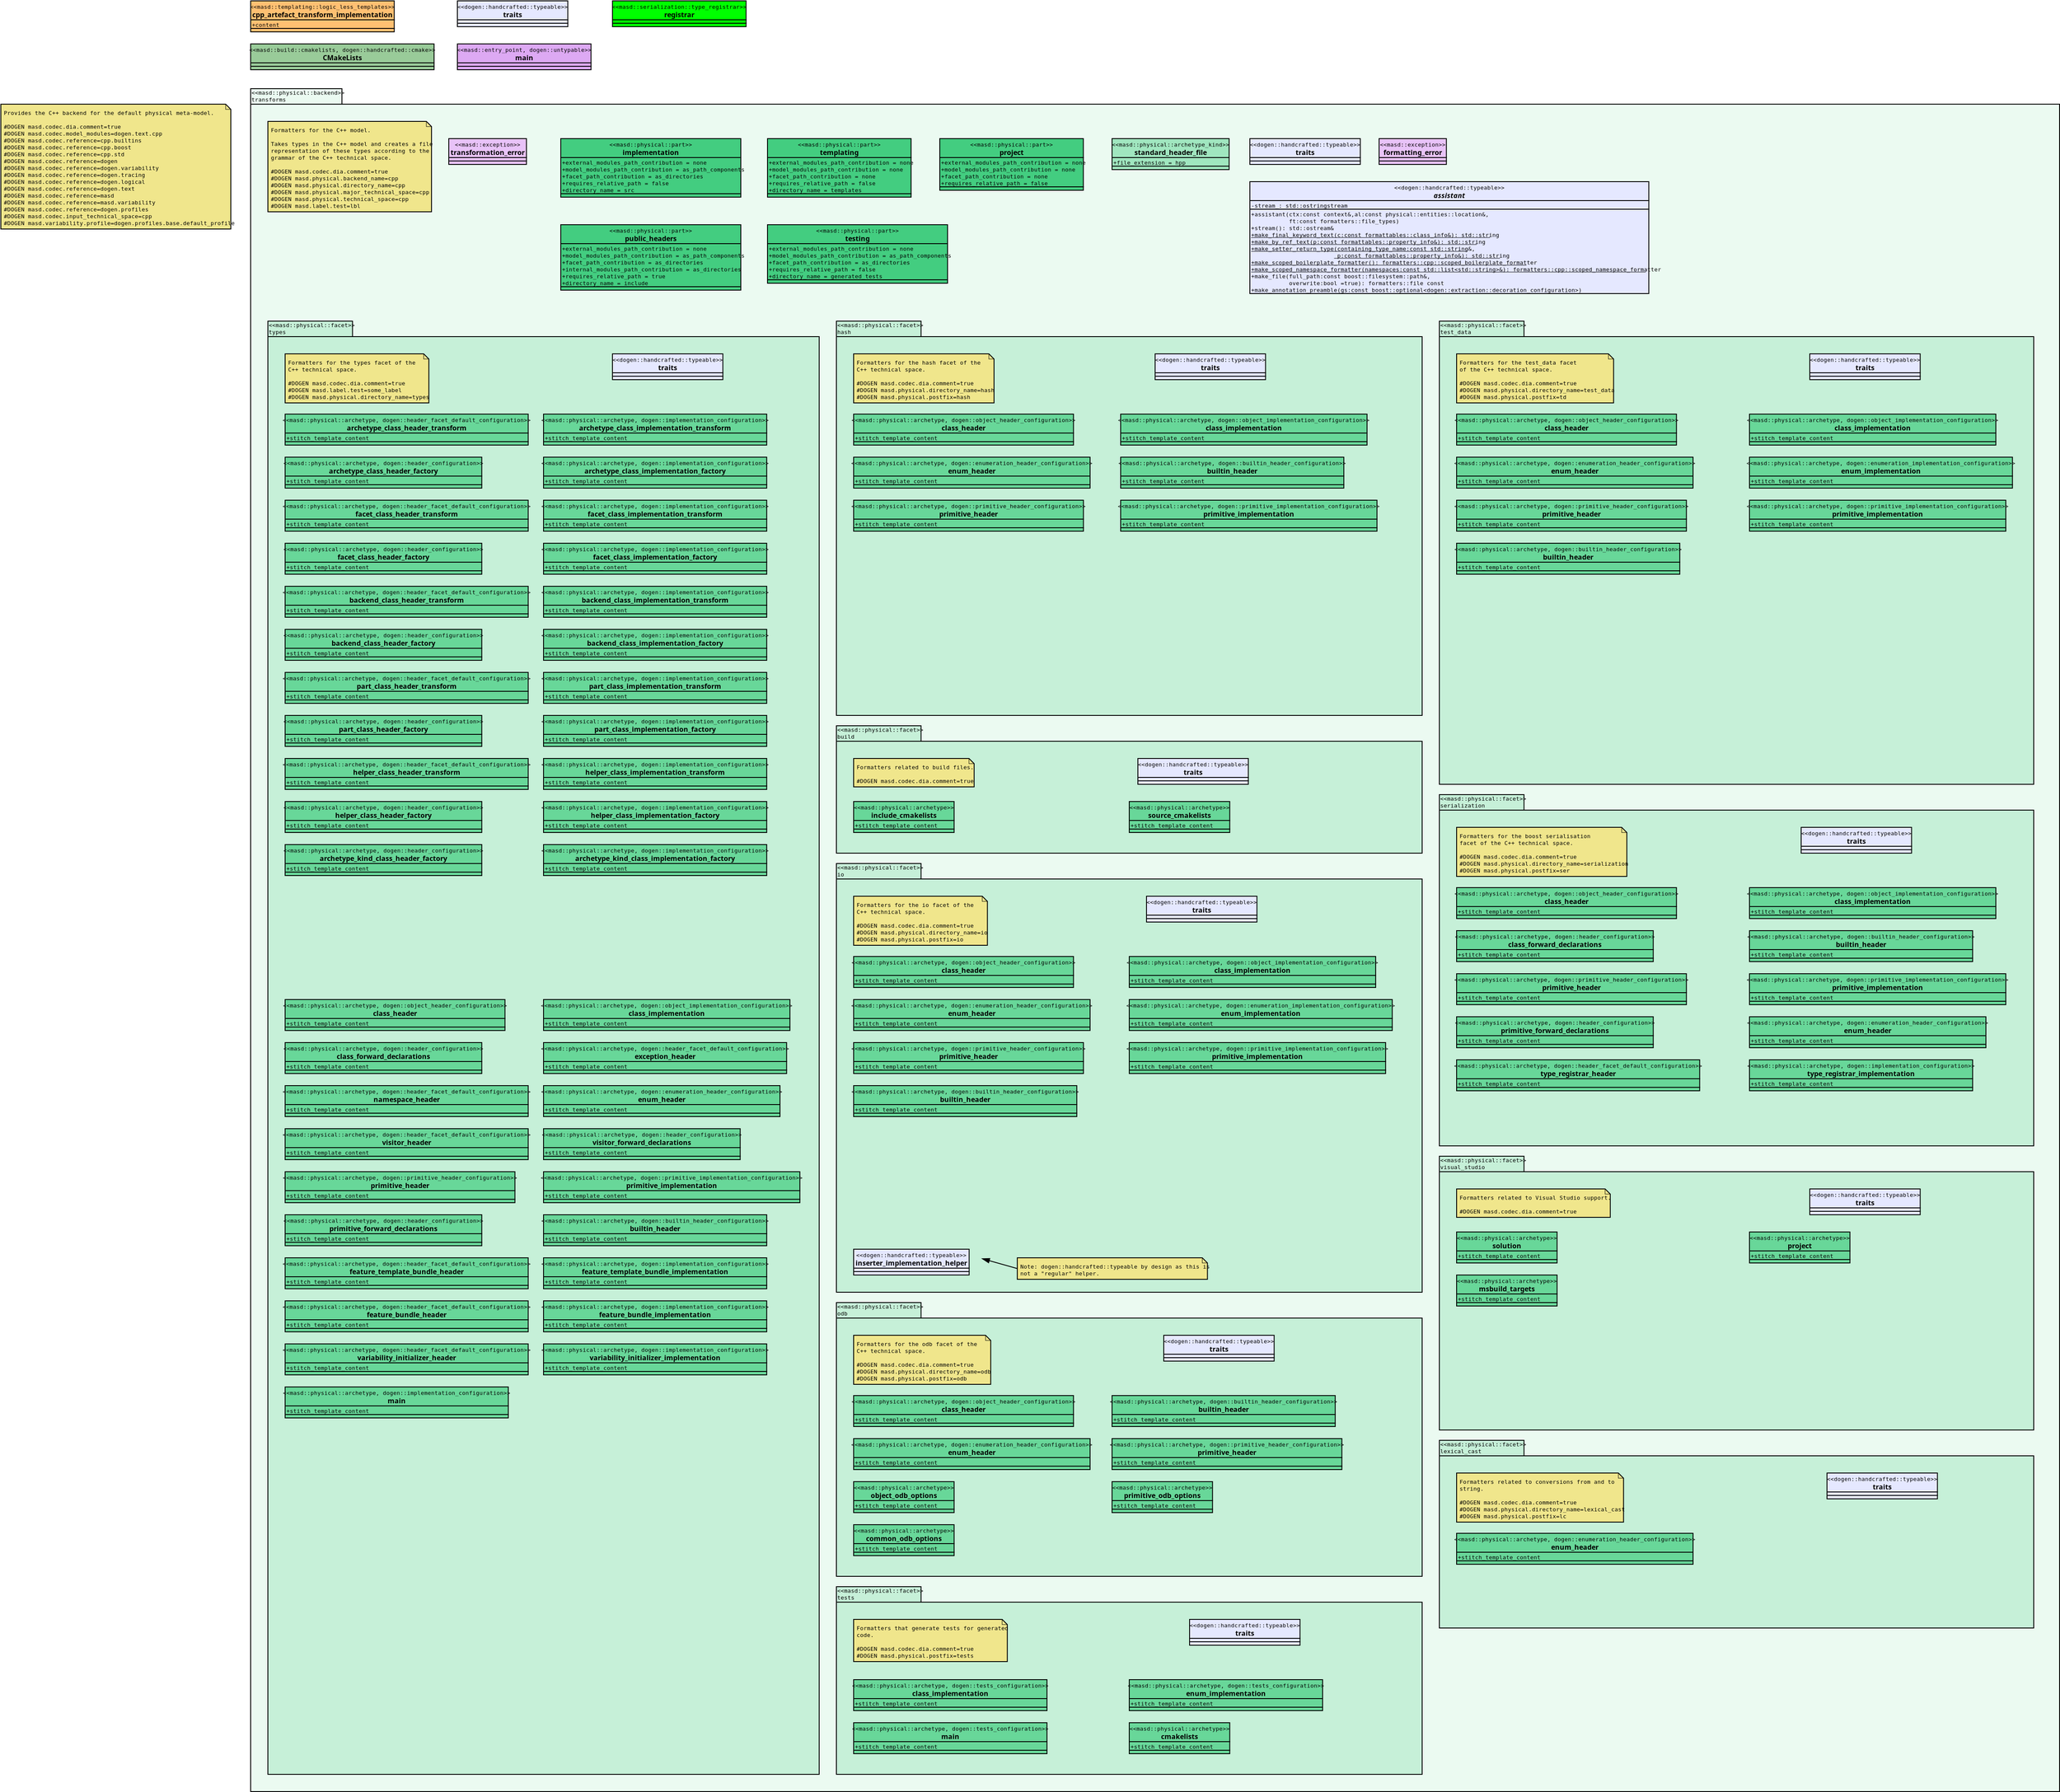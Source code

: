 <?xml version="1.0" encoding="UTF-8"?>
<dia:diagram xmlns:dia="http://www.lysator.liu.se/~alla/dia/">
  <dia:layer name="Background" visible="true" connectable="true" active="true">
    <dia:object type="UML - Note" version="0" id="O0">
      <dia:attribute name="obj_pos">
        <dia:point val="-79,214"/>
      </dia:attribute>
      <dia:attribute name="obj_bb">
        <dia:rectangle val="-79.05,213.95;-52.255,228.55"/>
      </dia:attribute>
      <dia:attribute name="meta">
        <dia:composite type="dict"/>
      </dia:attribute>
      <dia:attribute name="elem_corner">
        <dia:point val="-79,214"/>
      </dia:attribute>
      <dia:attribute name="elem_width">
        <dia:real val="26.695"/>
      </dia:attribute>
      <dia:attribute name="elem_height">
        <dia:real val="14.5"/>
      </dia:attribute>
      <dia:attribute name="text">
        <dia:composite type="text">
          <dia:attribute name="string">
            <dia:string>#Provides the C++ backend for the default physical meta-model.

#DOGEN masd.codec.dia.comment=true
#DOGEN masd.codec.model_modules=dogen.text.cpp
#DOGEN masd.codec.reference=cpp.builtins
#DOGEN masd.codec.reference=cpp.boost
#DOGEN masd.codec.reference=cpp.std
#DOGEN masd.codec.reference=dogen
#DOGEN masd.codec.reference=dogen.variability
#DOGEN masd.codec.reference=dogen.tracing
#DOGEN masd.codec.reference=dogen.logical
#DOGEN masd.codec.reference=dogen.text
#DOGEN masd.codec.reference=masd
#DOGEN masd.codec.reference=masd.variability
#DOGEN masd.codec.reference=dogen.profiles
#DOGEN masd.codec.input_technical_space=cpp
#DOGEN masd.variability.profile=dogen.profiles.base.default_profile#</dia:string>
          </dia:attribute>
          <dia:attribute name="font">
            <dia:font family="monospace" style="0" name="Courier"/>
          </dia:attribute>
          <dia:attribute name="height">
            <dia:real val="0.8"/>
          </dia:attribute>
          <dia:attribute name="pos">
            <dia:point val="-78.65,215.244"/>
          </dia:attribute>
          <dia:attribute name="color">
            <dia:color val="#000000ff"/>
          </dia:attribute>
          <dia:attribute name="alignment">
            <dia:enum val="0"/>
          </dia:attribute>
        </dia:composite>
      </dia:attribute>
      <dia:attribute name="line_width">
        <dia:real val="0.1"/>
      </dia:attribute>
      <dia:attribute name="line_colour">
        <dia:color val="#000000ff"/>
      </dia:attribute>
      <dia:attribute name="fill_colour">
        <dia:color val="#f0e68cff"/>
      </dia:attribute>
    </dia:object>
    <dia:object type="UML - LargePackage" version="0" id="O1">
      <dia:attribute name="obj_pos">
        <dia:point val="-50,214"/>
      </dia:attribute>
      <dia:attribute name="obj_bb">
        <dia:rectangle val="-50.05,212.15;160.05,410.05"/>
      </dia:attribute>
      <dia:attribute name="meta">
        <dia:composite type="dict"/>
      </dia:attribute>
      <dia:attribute name="elem_corner">
        <dia:point val="-50,214"/>
      </dia:attribute>
      <dia:attribute name="elem_width">
        <dia:real val="210"/>
      </dia:attribute>
      <dia:attribute name="elem_height">
        <dia:real val="196"/>
      </dia:attribute>
      <dia:attribute name="name">
        <dia:string>#transforms#</dia:string>
      </dia:attribute>
      <dia:attribute name="stereotype">
        <dia:string>#masd::physical::backend#</dia:string>
      </dia:attribute>
      <dia:attribute name="text_font">
        <dia:font family="monospace" style="0" name="Courier"/>
      </dia:attribute>
      <dia:attribute name="text_height">
        <dia:real val="0.8"/>
      </dia:attribute>
      <dia:attribute name="text_colour">
        <dia:color val="#000000ff"/>
      </dia:attribute>
      <dia:attribute name="line_width">
        <dia:real val="0.1"/>
      </dia:attribute>
      <dia:attribute name="line_colour">
        <dia:color val="#000000ff"/>
      </dia:attribute>
      <dia:attribute name="fill_colour">
        <dia:color val="#ebfaf1ff"/>
      </dia:attribute>
    </dia:object>
    <dia:object type="UML - LargePackage" version="0" id="O2">
      <dia:attribute name="obj_pos">
        <dia:point val="-48,241"/>
      </dia:attribute>
      <dia:attribute name="obj_bb">
        <dia:rectangle val="-48.05,239.15;16.05,408.05"/>
      </dia:attribute>
      <dia:attribute name="meta">
        <dia:composite type="dict"/>
      </dia:attribute>
      <dia:attribute name="elem_corner">
        <dia:point val="-48,241"/>
      </dia:attribute>
      <dia:attribute name="elem_width">
        <dia:real val="64"/>
      </dia:attribute>
      <dia:attribute name="elem_height">
        <dia:real val="167"/>
      </dia:attribute>
      <dia:attribute name="name">
        <dia:string>#types#</dia:string>
      </dia:attribute>
      <dia:attribute name="stereotype">
        <dia:string>#masd::physical::facet#</dia:string>
      </dia:attribute>
      <dia:attribute name="text_font">
        <dia:font family="monospace" style="0" name="Courier"/>
      </dia:attribute>
      <dia:attribute name="text_height">
        <dia:real val="0.8"/>
      </dia:attribute>
      <dia:attribute name="text_colour">
        <dia:color val="#000000ff"/>
      </dia:attribute>
      <dia:attribute name="line_width">
        <dia:real val="0.1"/>
      </dia:attribute>
      <dia:attribute name="line_colour">
        <dia:color val="#000000ff"/>
      </dia:attribute>
      <dia:attribute name="fill_colour">
        <dia:color val="#c6f0d8ff"/>
      </dia:attribute>
      <dia:childnode parent="O1"/>
    </dia:object>
    <dia:object type="UML - Class" version="0" id="O3">
      <dia:attribute name="obj_pos">
        <dia:point val="-46,318"/>
      </dia:attribute>
      <dia:attribute name="obj_bb">
        <dia:rectangle val="-46.05,317.95;-20.425,321.65"/>
      </dia:attribute>
      <dia:attribute name="elem_corner">
        <dia:point val="-46,318"/>
      </dia:attribute>
      <dia:attribute name="elem_width">
        <dia:real val="25.525"/>
      </dia:attribute>
      <dia:attribute name="elem_height">
        <dia:real val="3.6"/>
      </dia:attribute>
      <dia:attribute name="name">
        <dia:string>#class_header#</dia:string>
      </dia:attribute>
      <dia:attribute name="stereotype">
        <dia:string>#masd::physical::archetype, dogen::object_header_configuration#</dia:string>
      </dia:attribute>
      <dia:attribute name="comment">
        <dia:string>#Generates header files for objects.

#DOGEN masd.wale.kvp.containing_namespace=text.cpp.transforms.types
#DOGEN masd.label.role=type_declaration#</dia:string>
      </dia:attribute>
      <dia:attribute name="abstract">
        <dia:boolean val="false"/>
      </dia:attribute>
      <dia:attribute name="suppress_attributes">
        <dia:boolean val="false"/>
      </dia:attribute>
      <dia:attribute name="suppress_operations">
        <dia:boolean val="false"/>
      </dia:attribute>
      <dia:attribute name="visible_attributes">
        <dia:boolean val="true"/>
      </dia:attribute>
      <dia:attribute name="visible_operations">
        <dia:boolean val="true"/>
      </dia:attribute>
      <dia:attribute name="visible_comments">
        <dia:boolean val="false"/>
      </dia:attribute>
      <dia:attribute name="wrap_operations">
        <dia:boolean val="true"/>
      </dia:attribute>
      <dia:attribute name="wrap_after_char">
        <dia:int val="40"/>
      </dia:attribute>
      <dia:attribute name="comment_line_length">
        <dia:int val="17"/>
      </dia:attribute>
      <dia:attribute name="comment_tagging">
        <dia:boolean val="false"/>
      </dia:attribute>
      <dia:attribute name="allow_resizing">
        <dia:boolean val="false"/>
      </dia:attribute>
      <dia:attribute name="line_width">
        <dia:real val="0.1"/>
      </dia:attribute>
      <dia:attribute name="line_color">
        <dia:color val="#000000ff"/>
      </dia:attribute>
      <dia:attribute name="fill_color">
        <dia:color val="#68d799ff"/>
      </dia:attribute>
      <dia:attribute name="text_color">
        <dia:color val="#000000ff"/>
      </dia:attribute>
      <dia:attribute name="normal_font">
        <dia:font family="monospace" style="0" name="Courier"/>
      </dia:attribute>
      <dia:attribute name="abstract_font">
        <dia:font family="monospace" style="88" name="Courier-BoldOblique"/>
      </dia:attribute>
      <dia:attribute name="polymorphic_font">
        <dia:font family="monospace" style="8" name="Courier-Oblique"/>
      </dia:attribute>
      <dia:attribute name="classname_font">
        <dia:font family="sans" style="80" name="Helvetica-Bold"/>
      </dia:attribute>
      <dia:attribute name="abstract_classname_font">
        <dia:font family="sans" style="88" name="Helvetica-BoldOblique"/>
      </dia:attribute>
      <dia:attribute name="comment_font">
        <dia:font family="sans" style="8" name="Helvetica-Oblique"/>
      </dia:attribute>
      <dia:attribute name="normal_font_height">
        <dia:real val="0.8"/>
      </dia:attribute>
      <dia:attribute name="polymorphic_font_height">
        <dia:real val="0.8"/>
      </dia:attribute>
      <dia:attribute name="abstract_font_height">
        <dia:real val="0.8"/>
      </dia:attribute>
      <dia:attribute name="classname_font_height">
        <dia:real val="1"/>
      </dia:attribute>
      <dia:attribute name="abstract_classname_font_height">
        <dia:real val="1"/>
      </dia:attribute>
      <dia:attribute name="comment_font_height">
        <dia:real val="0.7"/>
      </dia:attribute>
      <dia:attribute name="attributes">
        <dia:composite type="umlattribute">
          <dia:attribute name="name">
            <dia:string>#stitch_template_content#</dia:string>
          </dia:attribute>
          <dia:attribute name="type">
            <dia:string>##</dia:string>
          </dia:attribute>
          <dia:attribute name="value">
            <dia:string>##</dia:string>
          </dia:attribute>
          <dia:attribute name="comment">
            <dia:string>#&lt;#@ masd.stitch.stream_variable_name=ast.stream() #&gt;
&lt;#@ masd.stitch.containing_namespaces=dogen::text::cpp::transforms::types #&gt;
&lt;#@ masd.stitch.inclusion_dependency="dogen.utility/types/io/shared_ptr_io.hpp" #&gt;
&lt;#@ masd.stitch.inclusion_dependency="dogen.utility/types/log/logger.hpp" #&gt;
&lt;#@ masd.stitch.inclusion_dependency="dogen.tracing/types/scoped_tracer.hpp" #&gt;
&lt;#@ masd.stitch.inclusion_dependency="dogen.logical/io/entities/element_io.hpp" #&gt;
&lt;#@ masd.stitch.inclusion_dependency="dogen.physical/io/entities/artefact_io.hpp" #&gt;
&lt;#@ masd.stitch.inclusion_dependency="dogen.identification/types/helpers/physical_meta_name_factory.hpp" #&gt;
&lt;#@ masd.stitch.inclusion_dependency="dogen.logical/types/entities/structural/object.hpp" #&gt;
&lt;#@ masd.stitch.inclusion_dependency="dogen.identification/types/helpers/logical_meta_name_factory.hpp" #&gt;
&lt;#@ masd.stitch.inclusion_dependency="dogen.utility/types/formatters/sequence_formatter.hpp" #&gt;
&lt;#@ masd.stitch.inclusion_dependency="dogen.text.cpp/types/transforms/assistant.hpp" #&gt;
&lt;#@ masd.stitch.inclusion_dependency="dogen.text.cpp/types/transforms/types/class_header_transform.hpp" #&gt;
&lt;#@ masd.stitch.inclusion_dependency="dogen.text.cpp/types/transforms/types/class_header_factory.hpp" #&gt;
&lt;#$ stitch.wale.template_instantiation_result #&gt;
&lt;#+

void class_header_transform::
apply(const text::transforms::context&amp; ctx, const text::entities::model&amp; lps,
    const logical::entities::element&amp; e, physical::entities::artefact&amp; a) const {
    tracing::scoped_transform_tracer stp(lg, "class header",
        transform_id, e.name().qualified().dot(), *ctx.tracer(), e);

    assistant ast(ctx, lps, e, archetype().meta_name(), true/*requires_header_guard*/, a);
    const auto&amp; o(ast.as&lt;logical::entities::structural::object&gt;(e));

    {
        const auto sn(o.name().simple());
        const auto qn(ast.get_qualified_name(o.name()));
        auto sbf(ast.make_scoped_boilerplate_formatter(e));
        {
            const auto ns(ast.make_namespaces(o.name()));
            auto snf(ast.make_scoped_namespace_formatter(ns));
#&gt;

&lt;#+
            ast.comment(o.documentation());
            if (o.parents().empty()) {
#&gt;
class &lt;#= sn #&gt; &lt;#= ast.make_final_keyword_text(o) #&gt;{
&lt;#+
            } else {
                const auto&amp; pn(o.parents().front());
                const auto pqn(ast.get_qualified_name(pn));
#&gt;
class &lt;#= sn #&gt; &lt;#= ast.make_final_keyword_text(o) #&gt;: public &lt;#= pqn #&gt; {
&lt;#+
            }

            /*
             * Compiler generated constructors and destructors.
             */
            if (ast.supports_defaulted_functions()) {
#&gt;
public:
&lt;#+
                if (!ast.requires_manual_default_constructor())
#&gt;
    &lt;#= sn #&gt;() = default;
    &lt;#= sn #&gt;(const &lt;#= sn #&gt;&amp;) = default;
&lt;#+
                if (!ast.requires_manual_move_constructor())
#&gt;
    &lt;#= sn #&gt;(&lt;#= sn #&gt;&amp;&amp;) = default;
&lt;#+
                if (!o.in_inheritance_relationship())
#&gt;
    ~&lt;#= sn #&gt;() = default;
&lt;#+
                if (o.is_immutable())
#&gt;
    &lt;#= sn #&gt;&amp; operator=(const &lt;#= sn #&gt;&amp;) = delete;
&lt;#+
                else if (o.all_attributes().empty())
#&gt;
    &lt;#= sn #&gt;&amp; operator=(const &lt;#= sn #&gt;&amp;) = default;

&lt;#+
            }

            /*
             * Manually generated default constructor.
             */
            if (ast.requires_manual_default_constructor()) {
#&gt;
public:
    &lt;#= sn #&gt;();

&lt;#+
            }

            /*
             * Manually generated destructor.
             *
             * according to MEC++, item 33, base classes should always be
             * abstract. this avoids all sorts of tricky problems with
             * assignment and swap.
             *
             * incidentally, this also fixes some strange clang errors:
             * undefined reference to `vtable.
             */
            if (o.is_parent()) {
#&gt;
    virtual ~&lt;#= sn #&gt;()&lt;#= ast.make_noexcept_keyword_text() #&gt; = 0;

&lt;#+
            } else if (o.is_child() != 0) {
#&gt;
    virtual ~&lt;#= sn #&gt;()&lt;#= ast.make_noexcept_keyword_text() #&gt; { }

&lt;#+
            }

            /*
             * Manually generated move constructor.
             */
            if (ast.requires_manual_move_constructor()) {
#&gt;
public:
    &lt;#= sn #&gt;(&lt;#= sn #&gt;&amp;&amp; rhs);

&lt;#+
            }

            /*
             * Manually generated complete constructor.
             */
            if (!o.all_attributes().empty()) {
#&gt;
public:
&lt;#+
                const auto attr_count(o.all_attributes().size());
                if (attr_count == 1) {
                    const auto attr(*o.all_attributes().begin());
#&gt;
    explicit &lt;#= sn #&gt;(const &lt;#= ast.get_qualified_name(attr.parsed_type()) #&gt;&lt;#= ast.make_by_ref_text(attr) #&gt; &lt;#= attr.name().simple() #&gt;);
&lt;#+
                } else {
#&gt;
    &lt;#= sn #&gt;(
&lt;#+
                    utility::formatters::sequence_formatter sf(attr_count);
                    sf.postfix_configuration().last(");");
                    for (const auto&amp; attr : o.all_attributes()) {
#&gt;
        const &lt;#= ast.get_qualified_name(attr.parsed_type()) #&gt;&lt;#= ast.make_by_ref_text(attr) #&gt; &lt;#= attr.name().simple() #&gt;&lt;#= sf.postfix() #&gt;
&lt;#+
                        sf.next();
                    }
                }
#&gt;

&lt;#+
            }

            /*
             * Serialisaton Friends
             */
            if (ast.is_serialization_enabled()) {
#&gt;
private:
    template&lt;typename Archive&gt;
    friend void boost::serialization::save(Archive&amp; ar, const &lt;#= qn #&gt;&amp; v, unsigned int version);

    template&lt;typename Archive&gt;
    friend void boost::serialization::load(Archive&amp; ar, &lt;#= qn #&gt;&amp; v, unsigned int version);

&lt;#+
            }

            /*
             * Visitation.
             */
            if (o.is_visitation_root()) {
                const auto vsn(o.base_visitor()-&gt;simple());
#&gt;
public:
    virtual void accept(const &lt;#= vsn #&gt;&amp; v) const = 0;
    virtual void accept(&lt;#= vsn #&gt;&amp; v) const = 0;
    virtual void accept(const &lt;#= vsn #&gt;&amp; v) = 0;
    virtual void accept(&lt;#= vsn #&gt;&amp; v) = 0;

&lt;#+
            } else if (o.is_visitation_leaf()) {
                std::string bvn;
                std::string rpn;
                if (o.derived_visitor()) {
                    bvn = ast.get_qualified_name(*o.base_visitor());
                    rpn = ast.get_qualified_name(o.root_parents().front());
                } else {
                    bvn = o.base_visitor()-&gt;simple();
                    rpn = o.root_parents().front().simple();
                }
#&gt;
public:
    using &lt;#= rpn #&gt;::accept;

    virtual void accept(const &lt;#= bvn #&gt;&amp; v) const&lt;#= ast.make_override_keyword_text() #&gt;;
    virtual void accept(&lt;#= bvn #&gt;&amp; v) const&lt;#= ast.make_override_keyword_text() #&gt;;
    virtual void accept(const &lt;#= bvn #&gt;&amp; v)&lt;#= ast.make_override_keyword_text() #&gt;;
    virtual void accept(&lt;#= bvn #&gt;&amp; v)&lt;#= ast.make_override_keyword_text() #&gt;;
&lt;#+
            }

            /*
             * Streaming
             */
            if (ast.is_io_enabled()) {
                if (o.is_parent()) {
#&gt;
public:
    virtual void to_stream(std::ostream&amp; s) const;

&lt;#+
                } else if (!o.parents().empty()) {
#&gt;
public:
    void to_stream(std::ostream&amp; s) const&lt;#= ast.make_override_keyword_text() #&gt;;

&lt;#+
                }
            }

            /*
             * Getters and setters.
             */
            if (!o.local_attributes().empty()) {
#&gt;
public:
&lt;#+
                for (const auto&amp; attr : o.local_attributes()) {
                    ast.comment_start_method_group(attr.documentation(), !attr.is_immutable());

                    if (attr.parsed_type().is_current_simple_type()) {
#&gt;
    &lt;#= ast.get_qualified_name(attr.parsed_type()) #&gt; &lt;#= attr.name().simple() #&gt;() const;
&lt;#+
                        if (attr.is_immutable()) {
#&gt;

&lt;#+
                            continue;
                        }
#&gt;
    &lt;#= ast.make_setter_return_type(sn, attr) #&gt; &lt;#= attr.name().simple() #&gt;(const &lt;#= ast.get_qualified_name(attr.parsed_type()) #&gt;&lt;#= ast.make_by_ref_text(attr) #&gt; v);
&lt;#+
                    } else {
#&gt;
    const &lt;#= ast.get_qualified_name(attr.parsed_type()) #&gt;&amp; &lt;#= attr.name().simple() #&gt;() const;
&lt;#+
                        if (attr.is_immutable()) {
#&gt;

&lt;#+
                            continue;
                        }
#&gt;
    &lt;#= ast.get_qualified_name(attr.parsed_type()) #&gt;&lt;#= ast.make_by_ref_text(attr) #&gt; &lt;#= attr.name().simple() #&gt;();
    &lt;#= ast.make_setter_return_type(sn, attr) #&gt; &lt;#= attr.name().simple() #&gt;(const &lt;#= ast.get_qualified_name(attr.parsed_type()) #&gt;&lt;#= ast.make_by_ref_text(attr) #&gt; v);
&lt;#+
                        if (ast.supports_move_operator()) {
#&gt;
    &lt;#= ast.make_setter_return_type(sn, attr) #&gt; &lt;#= attr.name().simple() #&gt;(const &lt;#= ast.get_qualified_name(attr.parsed_type()) #&gt;&amp;&amp; v);
&lt;#+
                        }
                    }
                    ast.comment_end_method_group(attr.documentation(), !attr.is_immutable());
#&gt;

&lt;#+
                }
            }

            /*
             * Equality.
             *
             * Equality is only public in leaf classes - MEC++-33.
             */
            if (o.is_parent()) {
#&gt;
protected:
    bool compare(const &lt;#= sn #&gt;&amp; rhs) const;
&lt;#+
            } else {
#&gt;
public:
    bool operator==(const &lt;#= sn #&gt;&amp; rhs) const;
    bool operator!=(const &lt;#= sn #&gt;&amp; rhs) const {
        return !this-&gt;operator==(rhs);
    }

&lt;#+
            }

            if (o.in_inheritance_relationship()) {
#&gt;
public:
&lt;#+
                if (o.is_parent() &amp;&amp; !o.is_child()) {
#&gt;
    virtual bool equals(const &lt;#= sn #&gt;&amp; other) const = 0;
&lt;#+
                } else if (o.is_parent()) {
                    const auto rpn(o.root_parents().front());
#&gt;
    virtual bool equals(const &lt;#= ast.get_qualified_name(rpn) #&gt;&amp; other) const = 0;
&lt;#+
                } else if (!o.root_parents().empty()) {
                    const auto rpn(o.root_parents().front());
#&gt;
    bool equals(const &lt;#= ast.get_qualified_name(rpn) #&gt;&amp; other) const&lt;#= ast.make_override_keyword_text() #&gt;;
&lt;#+
                }
#&gt;

&lt;#+
             }

            /*
             * Swap and assignment.
             *
             * Swap and assignment are only public in leaf classes - MEC++-33
             */
            if ((!o.all_attributes().empty() || o.is_parent()) &amp;&amp; !o.is_immutable()) {
                if (o.is_parent()) {
#&gt;
protected:
&lt;#+
                } else {
#&gt;
public:
&lt;#+
                }
#&gt;
    void swap(&lt;#= sn #&gt;&amp; other)&lt;#= ast.make_noexcept_keyword_text() #&gt;;
&lt;#+
                if (!o.is_parent() &amp;&amp; !o.is_immutable()) {
#&gt;
    &lt;#= sn #&gt;&amp; operator=(&lt;#= sn #&gt; other);
&lt;#+
                }
#&gt;

&lt;#+
            }

            /*
             * Member variables.
             */
            if (!o.local_attributes().empty()) {
#&gt;
private:
&lt;#+
                for (const auto&amp; attr : o.local_attributes()) {
#&gt;
    &lt;#= ast.get_qualified_name(attr.parsed_type()) #&gt; &lt;#= attr.member_variable_name() #&gt;;
&lt;#+
                }
            }
#&gt;
};

&lt;#+
            /*
             * Destructor implementation.
             */
            if (o.is_parent()) {
#&gt;
inline &lt;#= sn #&gt;::~&lt;#= sn #&gt;()&lt;#= ast.make_noexcept_keyword_text() #&gt; { }

&lt;#+
            }

            /*
             * Global equality operator implementation.
             */
            if (o.is_parent()) {
#&gt;
inline bool operator==(const &lt;#= sn #&gt;&amp; lhs, const &lt;#= sn #&gt;&amp; rhs) {
    return lhs.equals(rhs);
}

&lt;#+
            }
        }

        if (!o.all_attributes().empty() &amp;&amp; !o.is_parent() &amp;&amp; !o.is_immutable()) {
#&gt;

namespace std {

template&lt;&gt;
inline void swap(
    &lt;#= qn #&gt;&amp; lhs,
    &lt;#= qn #&gt;&amp; rhs) {
    lhs.swap(rhs);
}

}
&lt;#+
        }
#&gt;

&lt;#+
    } // sbf
    ast.update_artefact();
    stp.end_transform(a);
}
#&gt;#</dia:string>
          </dia:attribute>
          <dia:attribute name="visibility">
            <dia:enum val="0"/>
          </dia:attribute>
          <dia:attribute name="abstract">
            <dia:boolean val="false"/>
          </dia:attribute>
          <dia:attribute name="class_scope">
            <dia:boolean val="false"/>
          </dia:attribute>
        </dia:composite>
      </dia:attribute>
      <dia:attribute name="operations"/>
      <dia:attribute name="template">
        <dia:boolean val="false"/>
      </dia:attribute>
      <dia:attribute name="templates"/>
      <dia:childnode parent="O2"/>
    </dia:object>
    <dia:object type="UML - LargePackage" version="0" id="O4">
      <dia:attribute name="obj_pos">
        <dia:point val="18,241"/>
      </dia:attribute>
      <dia:attribute name="obj_bb">
        <dia:rectangle val="17.95,239.15;86.05,285.05"/>
      </dia:attribute>
      <dia:attribute name="meta">
        <dia:composite type="dict"/>
      </dia:attribute>
      <dia:attribute name="elem_corner">
        <dia:point val="18,241"/>
      </dia:attribute>
      <dia:attribute name="elem_width">
        <dia:real val="68"/>
      </dia:attribute>
      <dia:attribute name="elem_height">
        <dia:real val="44"/>
      </dia:attribute>
      <dia:attribute name="name">
        <dia:string>#hash#</dia:string>
      </dia:attribute>
      <dia:attribute name="stereotype">
        <dia:string>#masd::physical::facet#</dia:string>
      </dia:attribute>
      <dia:attribute name="text_font">
        <dia:font family="monospace" style="0" name="Courier"/>
      </dia:attribute>
      <dia:attribute name="text_height">
        <dia:real val="0.8"/>
      </dia:attribute>
      <dia:attribute name="text_colour">
        <dia:color val="#000000ff"/>
      </dia:attribute>
      <dia:attribute name="line_width">
        <dia:real val="0.1"/>
      </dia:attribute>
      <dia:attribute name="line_colour">
        <dia:color val="#000000ff"/>
      </dia:attribute>
      <dia:attribute name="fill_colour">
        <dia:color val="#c6f0d8ff"/>
      </dia:attribute>
      <dia:childnode parent="O1"/>
    </dia:object>
    <dia:object type="UML - Class" version="0" id="O5">
      <dia:attribute name="obj_pos">
        <dia:point val="20,250"/>
      </dia:attribute>
      <dia:attribute name="obj_bb">
        <dia:rectangle val="19.95,249.95;45.575,253.65"/>
      </dia:attribute>
      <dia:attribute name="elem_corner">
        <dia:point val="20,250"/>
      </dia:attribute>
      <dia:attribute name="elem_width">
        <dia:real val="25.525"/>
      </dia:attribute>
      <dia:attribute name="elem_height">
        <dia:real val="3.6"/>
      </dia:attribute>
      <dia:attribute name="name">
        <dia:string>#class_header#</dia:string>
      </dia:attribute>
      <dia:attribute name="stereotype">
        <dia:string>#masd::physical::archetype, dogen::object_header_configuration#</dia:string>
      </dia:attribute>
      <dia:attribute name="comment">
        <dia:string>#Generates header files for objects.

#DOGEN masd.wale.kvp.containing_namespace=text.cpp.transforms.hash#</dia:string>
      </dia:attribute>
      <dia:attribute name="abstract">
        <dia:boolean val="false"/>
      </dia:attribute>
      <dia:attribute name="suppress_attributes">
        <dia:boolean val="false"/>
      </dia:attribute>
      <dia:attribute name="suppress_operations">
        <dia:boolean val="false"/>
      </dia:attribute>
      <dia:attribute name="visible_attributes">
        <dia:boolean val="true"/>
      </dia:attribute>
      <dia:attribute name="visible_operations">
        <dia:boolean val="true"/>
      </dia:attribute>
      <dia:attribute name="visible_comments">
        <dia:boolean val="false"/>
      </dia:attribute>
      <dia:attribute name="wrap_operations">
        <dia:boolean val="true"/>
      </dia:attribute>
      <dia:attribute name="wrap_after_char">
        <dia:int val="40"/>
      </dia:attribute>
      <dia:attribute name="comment_line_length">
        <dia:int val="17"/>
      </dia:attribute>
      <dia:attribute name="comment_tagging">
        <dia:boolean val="false"/>
      </dia:attribute>
      <dia:attribute name="allow_resizing">
        <dia:boolean val="false"/>
      </dia:attribute>
      <dia:attribute name="line_width">
        <dia:real val="0.1"/>
      </dia:attribute>
      <dia:attribute name="line_color">
        <dia:color val="#000000ff"/>
      </dia:attribute>
      <dia:attribute name="fill_color">
        <dia:color val="#68d799ff"/>
      </dia:attribute>
      <dia:attribute name="text_color">
        <dia:color val="#000000ff"/>
      </dia:attribute>
      <dia:attribute name="normal_font">
        <dia:font family="monospace" style="0" name="Courier"/>
      </dia:attribute>
      <dia:attribute name="abstract_font">
        <dia:font family="monospace" style="88" name="Courier-BoldOblique"/>
      </dia:attribute>
      <dia:attribute name="polymorphic_font">
        <dia:font family="monospace" style="8" name="Courier-Oblique"/>
      </dia:attribute>
      <dia:attribute name="classname_font">
        <dia:font family="sans" style="80" name="Helvetica-Bold"/>
      </dia:attribute>
      <dia:attribute name="abstract_classname_font">
        <dia:font family="sans" style="88" name="Helvetica-BoldOblique"/>
      </dia:attribute>
      <dia:attribute name="comment_font">
        <dia:font family="sans" style="8" name="Helvetica-Oblique"/>
      </dia:attribute>
      <dia:attribute name="normal_font_height">
        <dia:real val="0.8"/>
      </dia:attribute>
      <dia:attribute name="polymorphic_font_height">
        <dia:real val="0.8"/>
      </dia:attribute>
      <dia:attribute name="abstract_font_height">
        <dia:real val="0.8"/>
      </dia:attribute>
      <dia:attribute name="classname_font_height">
        <dia:real val="1"/>
      </dia:attribute>
      <dia:attribute name="abstract_classname_font_height">
        <dia:real val="1"/>
      </dia:attribute>
      <dia:attribute name="comment_font_height">
        <dia:real val="0.7"/>
      </dia:attribute>
      <dia:attribute name="attributes">
        <dia:composite type="umlattribute">
          <dia:attribute name="name">
            <dia:string>#stitch_template_content#</dia:string>
          </dia:attribute>
          <dia:attribute name="type">
            <dia:string>##</dia:string>
          </dia:attribute>
          <dia:attribute name="value">
            <dia:string>##</dia:string>
          </dia:attribute>
          <dia:attribute name="comment">
            <dia:string>#&lt;#@ masd.stitch.stream_variable_name=ast.stream() #&gt;
&lt;#@ masd.stitch.containing_namespaces=dogen::text::cpp::transforms::hash #&gt;
&lt;#@ masd.stitch.inclusion_dependency="dogen.utility/types/io/shared_ptr_io.hpp" #&gt;
&lt;#@ masd.stitch.inclusion_dependency="dogen.utility/types/log/logger.hpp" #&gt;
&lt;#@ masd.stitch.inclusion_dependency="dogen.tracing/types/scoped_tracer.hpp" #&gt;
&lt;#@ masd.stitch.inclusion_dependency="dogen.logical/io/entities/element_io.hpp" #&gt;
&lt;#@ masd.stitch.inclusion_dependency="dogen.physical/io/entities/artefact_io.hpp" #&gt;
&lt;#@ masd.stitch.inclusion_dependency="dogen.utility/types/formatters/sequence_formatter.hpp" #&gt;
&lt;#@ masd.stitch.inclusion_dependency="dogen.identification/types/helpers/physical_meta_name_factory.hpp" #&gt;
&lt;#@ masd.stitch.inclusion_dependency="dogen.logical/types/entities/structural/object.hpp" #&gt;
&lt;#@ masd.stitch.inclusion_dependency="dogen.identification/types/helpers/logical_meta_name_factory.hpp" #&gt;
&lt;#@ masd.stitch.inclusion_dependency="dogen.text.cpp/types/traits.hpp" #&gt;
&lt;#@ masd.stitch.inclusion_dependency="dogen.logical/types/entities/helper_properties.hpp" #&gt;
&lt;#@ masd.stitch.inclusion_dependency="dogen.text.cpp/types/transforms/assistant.hpp" #&gt;
&lt;#@ masd.stitch.inclusion_dependency="dogen.text.cpp/types/transforms/hash/class_header_transform.hpp" #&gt;
&lt;#@ masd.stitch.inclusion_dependency="dogen.text.cpp/types/transforms/hash/class_header_factory.hpp" #&gt;
&lt;#$ stitch.wale.template_instantiation_result #&gt;
&lt;#+

void class_header_transform::
apply(const text::transforms::context&amp; ctx, const text::entities::model&amp; lps,
    const logical::entities::element&amp; e, physical::entities::artefact&amp; a) const {
    tracing::scoped_transform_tracer stp(lg, "FIXME",
        transform_id, e.name().qualified().dot(), *ctx.tracer(), e);

    assistant ast(ctx, lps, e, archetype().meta_name(), true/*requires_header_guard*/, a);
    const auto&amp; o(ast.as&lt;logical::entities::structural::object&gt;(e));

    const auto sn(o.name().simple());
    const auto qn(ast.get_qualified_name(o.name()));
    {

        auto sbf(ast.make_scoped_boilerplate_formatter(e));
        {
            const auto ns(ast.make_namespaces(o.name()));
            auto snf(ast.make_scoped_namespace_formatter(ns));
#&gt;

struct &lt;#= sn #&gt;_hasher {
public:
    static std::size_t hash(const &lt;#= sn #&gt;&amp; v);
};

&lt;#+
        } // snf
#&gt;

namespace std {

template&lt;&gt;
struct hash&lt;&lt;#= qn #&gt;&gt; {
public:
    size_t operator()(const &lt;#= qn #&gt;&amp; v) const {
        return &lt;#= qn #&gt;_hasher::hash(v);
    }
};

}
&lt;#+
    } // sbf
    ast.update_artefact();
    stp.end_transform(a);
}
#&gt;#</dia:string>
          </dia:attribute>
          <dia:attribute name="visibility">
            <dia:enum val="0"/>
          </dia:attribute>
          <dia:attribute name="abstract">
            <dia:boolean val="false"/>
          </dia:attribute>
          <dia:attribute name="class_scope">
            <dia:boolean val="false"/>
          </dia:attribute>
        </dia:composite>
      </dia:attribute>
      <dia:attribute name="operations"/>
      <dia:attribute name="template">
        <dia:boolean val="false"/>
      </dia:attribute>
      <dia:attribute name="templates"/>
      <dia:childnode parent="O4"/>
    </dia:object>
    <dia:object type="UML - Class" version="0" id="O6">
      <dia:attribute name="obj_pos">
        <dia:point val="51,250"/>
      </dia:attribute>
      <dia:attribute name="obj_bb">
        <dia:rectangle val="50.95,249.95;79.655,253.65"/>
      </dia:attribute>
      <dia:attribute name="elem_corner">
        <dia:point val="51,250"/>
      </dia:attribute>
      <dia:attribute name="elem_width">
        <dia:real val="28.605"/>
      </dia:attribute>
      <dia:attribute name="elem_height">
        <dia:real val="3.6"/>
      </dia:attribute>
      <dia:attribute name="name">
        <dia:string>#class_implementation#</dia:string>
      </dia:attribute>
      <dia:attribute name="stereotype">
        <dia:string>#masd::physical::archetype, dogen::object_implementation_configuration#</dia:string>
      </dia:attribute>
      <dia:attribute name="comment">
        <dia:string>#Generates implementation files for objects.

#DOGEN masd.wale.kvp.containing_namespace=text.cpp.transforms.hash#</dia:string>
      </dia:attribute>
      <dia:attribute name="abstract">
        <dia:boolean val="false"/>
      </dia:attribute>
      <dia:attribute name="suppress_attributes">
        <dia:boolean val="false"/>
      </dia:attribute>
      <dia:attribute name="suppress_operations">
        <dia:boolean val="false"/>
      </dia:attribute>
      <dia:attribute name="visible_attributes">
        <dia:boolean val="true"/>
      </dia:attribute>
      <dia:attribute name="visible_operations">
        <dia:boolean val="true"/>
      </dia:attribute>
      <dia:attribute name="visible_comments">
        <dia:boolean val="false"/>
      </dia:attribute>
      <dia:attribute name="wrap_operations">
        <dia:boolean val="true"/>
      </dia:attribute>
      <dia:attribute name="wrap_after_char">
        <dia:int val="40"/>
      </dia:attribute>
      <dia:attribute name="comment_line_length">
        <dia:int val="17"/>
      </dia:attribute>
      <dia:attribute name="comment_tagging">
        <dia:boolean val="false"/>
      </dia:attribute>
      <dia:attribute name="allow_resizing">
        <dia:boolean val="false"/>
      </dia:attribute>
      <dia:attribute name="line_width">
        <dia:real val="0.1"/>
      </dia:attribute>
      <dia:attribute name="line_color">
        <dia:color val="#000000ff"/>
      </dia:attribute>
      <dia:attribute name="fill_color">
        <dia:color val="#68d799ff"/>
      </dia:attribute>
      <dia:attribute name="text_color">
        <dia:color val="#000000ff"/>
      </dia:attribute>
      <dia:attribute name="normal_font">
        <dia:font family="monospace" style="0" name="Courier"/>
      </dia:attribute>
      <dia:attribute name="abstract_font">
        <dia:font family="monospace" style="88" name="Courier-BoldOblique"/>
      </dia:attribute>
      <dia:attribute name="polymorphic_font">
        <dia:font family="monospace" style="8" name="Courier-Oblique"/>
      </dia:attribute>
      <dia:attribute name="classname_font">
        <dia:font family="sans" style="80" name="Helvetica-Bold"/>
      </dia:attribute>
      <dia:attribute name="abstract_classname_font">
        <dia:font family="sans" style="88" name="Helvetica-BoldOblique"/>
      </dia:attribute>
      <dia:attribute name="comment_font">
        <dia:font family="sans" style="8" name="Helvetica-Oblique"/>
      </dia:attribute>
      <dia:attribute name="normal_font_height">
        <dia:real val="0.8"/>
      </dia:attribute>
      <dia:attribute name="polymorphic_font_height">
        <dia:real val="0.8"/>
      </dia:attribute>
      <dia:attribute name="abstract_font_height">
        <dia:real val="0.8"/>
      </dia:attribute>
      <dia:attribute name="classname_font_height">
        <dia:real val="1"/>
      </dia:attribute>
      <dia:attribute name="abstract_classname_font_height">
        <dia:real val="1"/>
      </dia:attribute>
      <dia:attribute name="comment_font_height">
        <dia:real val="0.7"/>
      </dia:attribute>
      <dia:attribute name="attributes">
        <dia:composite type="umlattribute">
          <dia:attribute name="name">
            <dia:string>#stitch_template_content#</dia:string>
          </dia:attribute>
          <dia:attribute name="type">
            <dia:string>##</dia:string>
          </dia:attribute>
          <dia:attribute name="value">
            <dia:string>##</dia:string>
          </dia:attribute>
          <dia:attribute name="comment">
            <dia:string>#&lt;#@ masd.stitch.stream_variable_name=ast.stream() #&gt;
&lt;#@ masd.stitch.containing_namespaces=dogen::text::cpp::transforms::hash #&gt;
&lt;#@ masd.stitch.inclusion_dependency="dogen.utility/types/io/shared_ptr_io.hpp" #&gt;
&lt;#@ masd.stitch.inclusion_dependency="dogen.utility/types/log/logger.hpp" #&gt;
&lt;#@ masd.stitch.inclusion_dependency="dogen.tracing/types/scoped_tracer.hpp" #&gt;
&lt;#@ masd.stitch.inclusion_dependency="dogen.logical/io/entities/element_io.hpp" #&gt;
&lt;#@ masd.stitch.inclusion_dependency="dogen.physical/io/entities/artefact_io.hpp" #&gt;
&lt;#@ masd.stitch.inclusion_dependency=&lt;boost/throw_exception.hpp&gt; #&gt;
&lt;#@ masd.stitch.inclusion_dependency="dogen.utility/types/log/logger.hpp" #&gt;
&lt;#@ masd.stitch.inclusion_dependency="dogen.identification/types/helpers/physical_meta_name_factory.hpp" #&gt;
&lt;#@ masd.stitch.inclusion_dependency="dogen.logical/types/entities/structural/object.hpp" #&gt;
&lt;#@ masd.stitch.inclusion_dependency="dogen.identification/types/helpers/logical_meta_name_factory.hpp" #&gt;
&lt;#@ masd.stitch.inclusion_dependency="dogen.utility/types/formatters/sequence_formatter.hpp" #&gt;
&lt;#@ masd.stitch.inclusion_dependency="dogen.text.cpp/types/transforms/assistant.hpp" #&gt;
&lt;#@ masd.stitch.inclusion_dependency="dogen.text.cpp/types/transforms/formatting_error.hpp" #&gt;
&lt;#@ masd.stitch.inclusion_dependency="dogen.text.cpp/types/transforms/hash/class_implementation_transform.hpp" #&gt;
&lt;#@ masd.stitch.inclusion_dependency="dogen.text.cpp/types/transforms/hash/class_implementation_factory.hpp" #&gt;
&lt;#$ stitch.wale.template_instantiation_result #&gt;
&lt;#+

void class_implementation_transform::
apply(const text::transforms::context&amp; ctx, const text::entities::model&amp; lps,
    const logical::entities::element&amp; e, physical::entities::artefact&amp; a) const {
    tracing::scoped_transform_tracer stp(lg, "FIXME",
        transform_id, e.name().qualified().dot(), *ctx.tracer(), e);

    assistant ast(ctx, lps, e, archetype().meta_name(), false/*requires_header_guard*/, a);
    const auto&amp; o(ast.as&lt;logical::entities::structural::object&gt;(e));

    {
        auto sbf(ast.make_scoped_boilerplate_formatter(e));
#&gt;

namespace {

&lt;#+
        if (!o.local_attributes().empty() || !o.parents().empty()) {
#&gt;
template &lt;typename HashableType&gt;
inline void combine(std::size_t&amp; seed, const HashableType&amp; value) {
    std::hash&lt;HashableType&gt; hasher;
    seed ^= hasher(value) + 0x9e3779b9 + (seed &lt;&lt; 6) + (seed &gt;&gt; 2);
}
&lt;#+
        }

        ast.add_helper_methods(o.name().qualified().dot());
#&gt;

}

&lt;#+
        {
            const auto ns(ast.make_namespaces(o.name()));
            auto snf(ast.make_scoped_namespace_formatter(ns));
            const auto sn(o.name().simple());
            const auto qn(ast.get_qualified_name(o.name()));

#&gt;

std::size_t &lt;#= sn #&gt;_hasher::hash(const &lt;#= sn #&gt;&amp;&lt;#= ((o.local_attributes().empty() &amp;&amp; o.parents().empty()) ? "" : " v") #&gt;) {
    std::size_t seed(0);
&lt;#+
            if (!o.parents().empty()) {
#&gt;

&lt;#+
                const auto&amp; pn(o.parents().front());
                const auto pqn(ast.get_qualified_name(pn));
#&gt;
    combine(seed, dynamic_cast&lt;const &lt;#= pqn #&gt;&amp;&gt;(v));
&lt;#+
            }

            if (!o.local_attributes().empty()) {
#&gt;

&lt;#+
                for (const auto&amp; attr : o.local_attributes()) {
                    if (ast.requires_hashing_helper_method(attr))
#&gt;
    combine(seed, hash_&lt;#= attr.parsed_type().qualified().identifiable() #&gt;(v.&lt;#= attr.name().simple() #&gt;()));
&lt;#+
                    else
#&gt;
    combine(seed, v.&lt;#= attr.name().simple() #&gt;());
&lt;#+
                }

                if (o.local_attributes().size() &gt; 1)
#&gt;

&lt;#+
            }
#&gt;
    return seed;
}

&lt;#+
        } // snf
    } // sbf
    ast.update_artefact();
    stp.end_transform(a);
}
#&gt;#</dia:string>
          </dia:attribute>
          <dia:attribute name="visibility">
            <dia:enum val="0"/>
          </dia:attribute>
          <dia:attribute name="abstract">
            <dia:boolean val="false"/>
          </dia:attribute>
          <dia:attribute name="class_scope">
            <dia:boolean val="false"/>
          </dia:attribute>
        </dia:composite>
      </dia:attribute>
      <dia:attribute name="operations"/>
      <dia:attribute name="template">
        <dia:boolean val="false"/>
      </dia:attribute>
      <dia:attribute name="templates"/>
      <dia:childnode parent="O4"/>
    </dia:object>
    <dia:object type="UML - Class" version="0" id="O7">
      <dia:attribute name="obj_pos">
        <dia:point val="-16,323"/>
      </dia:attribute>
      <dia:attribute name="obj_bb">
        <dia:rectangle val="-16.05,322.95;12.27,326.65"/>
      </dia:attribute>
      <dia:attribute name="elem_corner">
        <dia:point val="-16,323"/>
      </dia:attribute>
      <dia:attribute name="elem_width">
        <dia:real val="28.22"/>
      </dia:attribute>
      <dia:attribute name="elem_height">
        <dia:real val="3.6"/>
      </dia:attribute>
      <dia:attribute name="name">
        <dia:string>#exception_header#</dia:string>
      </dia:attribute>
      <dia:attribute name="stereotype">
        <dia:string>#masd::physical::archetype, dogen::header_facet_default_configuration#</dia:string>
      </dia:attribute>
      <dia:attribute name="comment">
        <dia:string>#Generates header files for exceptions.

#DOGEN masd.physical.logical_meta_element_id=dogen.logical.entities.exception
#DOGEN masd.wale.kvp.archetype.simple_name=exception_header
#DOGEN masd.wale.kvp.containing_namespace=text.cpp.transforms.types
#DOGEN masd.label.roles=type_declaration#</dia:string>
      </dia:attribute>
      <dia:attribute name="abstract">
        <dia:boolean val="false"/>
      </dia:attribute>
      <dia:attribute name="suppress_attributes">
        <dia:boolean val="false"/>
      </dia:attribute>
      <dia:attribute name="suppress_operations">
        <dia:boolean val="false"/>
      </dia:attribute>
      <dia:attribute name="visible_attributes">
        <dia:boolean val="true"/>
      </dia:attribute>
      <dia:attribute name="visible_operations">
        <dia:boolean val="true"/>
      </dia:attribute>
      <dia:attribute name="visible_comments">
        <dia:boolean val="false"/>
      </dia:attribute>
      <dia:attribute name="wrap_operations">
        <dia:boolean val="true"/>
      </dia:attribute>
      <dia:attribute name="wrap_after_char">
        <dia:int val="40"/>
      </dia:attribute>
      <dia:attribute name="comment_line_length">
        <dia:int val="17"/>
      </dia:attribute>
      <dia:attribute name="comment_tagging">
        <dia:boolean val="false"/>
      </dia:attribute>
      <dia:attribute name="allow_resizing">
        <dia:boolean val="false"/>
      </dia:attribute>
      <dia:attribute name="line_width">
        <dia:real val="0.1"/>
      </dia:attribute>
      <dia:attribute name="line_color">
        <dia:color val="#000000ff"/>
      </dia:attribute>
      <dia:attribute name="fill_color">
        <dia:color val="#68d799ff"/>
      </dia:attribute>
      <dia:attribute name="text_color">
        <dia:color val="#000000ff"/>
      </dia:attribute>
      <dia:attribute name="normal_font">
        <dia:font family="monospace" style="0" name="Courier"/>
      </dia:attribute>
      <dia:attribute name="abstract_font">
        <dia:font family="monospace" style="88" name="Courier-BoldOblique"/>
      </dia:attribute>
      <dia:attribute name="polymorphic_font">
        <dia:font family="monospace" style="8" name="Courier-Oblique"/>
      </dia:attribute>
      <dia:attribute name="classname_font">
        <dia:font family="sans" style="80" name="Helvetica-Bold"/>
      </dia:attribute>
      <dia:attribute name="abstract_classname_font">
        <dia:font family="sans" style="88" name="Helvetica-BoldOblique"/>
      </dia:attribute>
      <dia:attribute name="comment_font">
        <dia:font family="sans" style="8" name="Helvetica-Oblique"/>
      </dia:attribute>
      <dia:attribute name="normal_font_height">
        <dia:real val="0.8"/>
      </dia:attribute>
      <dia:attribute name="polymorphic_font_height">
        <dia:real val="0.8"/>
      </dia:attribute>
      <dia:attribute name="abstract_font_height">
        <dia:real val="0.8"/>
      </dia:attribute>
      <dia:attribute name="classname_font_height">
        <dia:real val="1"/>
      </dia:attribute>
      <dia:attribute name="abstract_classname_font_height">
        <dia:real val="1"/>
      </dia:attribute>
      <dia:attribute name="comment_font_height">
        <dia:real val="0.7"/>
      </dia:attribute>
      <dia:attribute name="attributes">
        <dia:composite type="umlattribute">
          <dia:attribute name="name">
            <dia:string>#stitch_template_content#</dia:string>
          </dia:attribute>
          <dia:attribute name="type">
            <dia:string>##</dia:string>
          </dia:attribute>
          <dia:attribute name="value">
            <dia:string>##</dia:string>
          </dia:attribute>
          <dia:attribute name="comment">
            <dia:string>#&lt;#@ masd.stitch.stream_variable_name=ast.stream() #&gt;
&lt;#@ masd.stitch.containing_namespaces=dogen::text::cpp::transforms::types #&gt;
&lt;#@ masd.stitch.inclusion_dependency="dogen.utility/types/io/shared_ptr_io.hpp" #&gt;
&lt;#@ masd.stitch.inclusion_dependency="dogen.utility/types/log/logger.hpp" #&gt;
&lt;#@ masd.stitch.inclusion_dependency="dogen.tracing/types/scoped_tracer.hpp" #&gt;
&lt;#@ masd.stitch.inclusion_dependency="dogen.logical/io/entities/element_io.hpp" #&gt;
&lt;#@ masd.stitch.inclusion_dependency="dogen.physical/io/entities/artefact_io.hpp" #&gt;
&lt;#@ masd.stitch.inclusion_dependency="dogen.identification/types/helpers/physical_meta_name_factory.hpp" #&gt;
&lt;#@ masd.stitch.inclusion_dependency="dogen.logical/types/entities/structural/exception.hpp" #&gt;
&lt;#@ masd.stitch.inclusion_dependency="dogen.identification/types/helpers/logical_meta_name_factory.hpp" #&gt;
&lt;#@ masd.stitch.inclusion_dependency="dogen.text.cpp/types/transforms/assistant.hpp" #&gt;
&lt;#@ masd.stitch.inclusion_dependency="dogen.text.cpp/types/transforms/types/exception_header_transform.hpp" #&gt;
&lt;#@ masd.stitch.inclusion_dependency="dogen.text.cpp/types/transforms/types/exception_header_factory.hpp" #&gt;
&lt;#$ stitch.wale.template_instantiation_result #&gt;
&lt;#+

void exception_header_transform::
apply(const text::transforms::context&amp; ctx, const text::entities::model&amp; lps,
    const logical::entities::element&amp; e, physical::entities::artefact&amp; a) const {
    tracing::scoped_transform_tracer stp(lg, "exception header",
        transform_id, e.name().qualified().dot(), *ctx.tracer(), e);

    assistant ast(ctx, lps, e, archetype().meta_name(), true/*requires_header_guard*/, a);
    const auto&amp; ye(ast.as&lt;logical::entities::structural::exception&gt;(e));

    {
        auto sbf(ast.make_scoped_boilerplate_formatter(e));
        {
            const auto ns(ast.make_namespaces(ye.name()));
            auto snf(ast.make_scoped_namespace_formatter(ns));
#&gt;

&lt;#+
            ast.comment(ye.documentation());
#&gt;
class &lt;#= ye.name().simple() #&gt; : public virtual std::exception, public virtual boost::exception {
public:
&lt;#+
            if (ast.is_cpp_standard_98()) {
#&gt;
    &lt;#= ye.name().simple() #&gt;() {}
    ~&lt;#= ye.name().simple() #&gt;() {}
&lt;#+
            } else {
#&gt;
    &lt;#= ye.name().simple() #&gt;() = default;
    ~&lt;#= ye.name().simple() #&gt;()&lt;#= ast.make_noexcept_keyword_text() #&gt; = default;
&lt;#+
            }
#&gt;

public:
    explicit &lt;#= ye.name().simple() #&gt;(const std::string&amp; message) : message_(message) { }

public:
&lt;#+
            if (ast.is_cpp_standard_98()) {
                // Note: we are using BOOST_NOEXCEPT here by design. The problem is
                // users may include this header in a C++ 98 project or in a C++ &gt; 11 project;
                // and we need to have different behaviours. Depending on this inclusion.
                // If we do not, we will cause compilation errors when including C++ 98 code
                // on a C++ 11 project. This is because the standard library will have noexcept
                // but we won't (as we were generated for C++ 98), so we'd be weakening the exception
                // guarantees. By using the boost macro we will do the right thing hopefully.
                // And since we already need boost for exception, we should be ok.
#&gt;
    const char* what() const BOOST_NOEXCEPT { return(message_.c_str()); }
&lt;#+
            } else {
#&gt;
    const char* what() const&lt;#= ast.make_noexcept_keyword_text() #&gt; { return(message_.c_str()); }
&lt;#+
            }
#&gt;

private:
    const std::string message_;
};

&lt;#+
        } // snf
#&gt;

&lt;#+
    } // sbf
    ast.update_artefact();
    stp.end_transform(a);
}

#&gt;#</dia:string>
          </dia:attribute>
          <dia:attribute name="visibility">
            <dia:enum val="0"/>
          </dia:attribute>
          <dia:attribute name="abstract">
            <dia:boolean val="false"/>
          </dia:attribute>
          <dia:attribute name="class_scope">
            <dia:boolean val="false"/>
          </dia:attribute>
        </dia:composite>
      </dia:attribute>
      <dia:attribute name="operations"/>
      <dia:attribute name="template">
        <dia:boolean val="false"/>
      </dia:attribute>
      <dia:attribute name="templates"/>
      <dia:childnode parent="O2"/>
    </dia:object>
    <dia:object type="UML - Class" version="0" id="O8">
      <dia:attribute name="obj_pos">
        <dia:point val="-16,328"/>
      </dia:attribute>
      <dia:attribute name="obj_bb">
        <dia:rectangle val="-16.05,327.95;11.5,331.65"/>
      </dia:attribute>
      <dia:attribute name="elem_corner">
        <dia:point val="-16,328"/>
      </dia:attribute>
      <dia:attribute name="elem_width">
        <dia:real val="27.45"/>
      </dia:attribute>
      <dia:attribute name="elem_height">
        <dia:real val="3.6"/>
      </dia:attribute>
      <dia:attribute name="name">
        <dia:string>#enum_header#</dia:string>
      </dia:attribute>
      <dia:attribute name="stereotype">
        <dia:string>#masd::physical::archetype, dogen::enumeration_header_configuration#</dia:string>
      </dia:attribute>
      <dia:attribute name="comment">
        <dia:string>#Generates header files for enumerations.

#DOGEN masd.wale.kvp.containing_namespace=text.cpp.transforms.types
#DOGEN masd.label.roles=type_declaration#</dia:string>
      </dia:attribute>
      <dia:attribute name="abstract">
        <dia:boolean val="false"/>
      </dia:attribute>
      <dia:attribute name="suppress_attributes">
        <dia:boolean val="false"/>
      </dia:attribute>
      <dia:attribute name="suppress_operations">
        <dia:boolean val="false"/>
      </dia:attribute>
      <dia:attribute name="visible_attributes">
        <dia:boolean val="true"/>
      </dia:attribute>
      <dia:attribute name="visible_operations">
        <dia:boolean val="true"/>
      </dia:attribute>
      <dia:attribute name="visible_comments">
        <dia:boolean val="false"/>
      </dia:attribute>
      <dia:attribute name="wrap_operations">
        <dia:boolean val="true"/>
      </dia:attribute>
      <dia:attribute name="wrap_after_char">
        <dia:int val="40"/>
      </dia:attribute>
      <dia:attribute name="comment_line_length">
        <dia:int val="17"/>
      </dia:attribute>
      <dia:attribute name="comment_tagging">
        <dia:boolean val="false"/>
      </dia:attribute>
      <dia:attribute name="allow_resizing">
        <dia:boolean val="false"/>
      </dia:attribute>
      <dia:attribute name="line_width">
        <dia:real val="0.1"/>
      </dia:attribute>
      <dia:attribute name="line_color">
        <dia:color val="#000000ff"/>
      </dia:attribute>
      <dia:attribute name="fill_color">
        <dia:color val="#68d799ff"/>
      </dia:attribute>
      <dia:attribute name="text_color">
        <dia:color val="#000000ff"/>
      </dia:attribute>
      <dia:attribute name="normal_font">
        <dia:font family="monospace" style="0" name="Courier"/>
      </dia:attribute>
      <dia:attribute name="abstract_font">
        <dia:font family="monospace" style="88" name="Courier-BoldOblique"/>
      </dia:attribute>
      <dia:attribute name="polymorphic_font">
        <dia:font family="monospace" style="8" name="Courier-Oblique"/>
      </dia:attribute>
      <dia:attribute name="classname_font">
        <dia:font family="sans" style="80" name="Helvetica-Bold"/>
      </dia:attribute>
      <dia:attribute name="abstract_classname_font">
        <dia:font family="sans" style="88" name="Helvetica-BoldOblique"/>
      </dia:attribute>
      <dia:attribute name="comment_font">
        <dia:font family="sans" style="8" name="Helvetica-Oblique"/>
      </dia:attribute>
      <dia:attribute name="normal_font_height">
        <dia:real val="0.8"/>
      </dia:attribute>
      <dia:attribute name="polymorphic_font_height">
        <dia:real val="0.8"/>
      </dia:attribute>
      <dia:attribute name="abstract_font_height">
        <dia:real val="0.8"/>
      </dia:attribute>
      <dia:attribute name="classname_font_height">
        <dia:real val="1"/>
      </dia:attribute>
      <dia:attribute name="abstract_classname_font_height">
        <dia:real val="1"/>
      </dia:attribute>
      <dia:attribute name="comment_font_height">
        <dia:real val="0.7"/>
      </dia:attribute>
      <dia:attribute name="attributes">
        <dia:composite type="umlattribute">
          <dia:attribute name="name">
            <dia:string>#stitch_template_content#</dia:string>
          </dia:attribute>
          <dia:attribute name="type">
            <dia:string>##</dia:string>
          </dia:attribute>
          <dia:attribute name="value">
            <dia:string>##</dia:string>
          </dia:attribute>
          <dia:attribute name="comment">
            <dia:string>#&lt;#@ masd.stitch.stream_variable_name=ast.stream() #&gt;
&lt;#@ masd.stitch.containing_namespaces=dogen::text::cpp::transforms::types #&gt;
&lt;#@ masd.stitch.inclusion_dependency="dogen.utility/types/io/shared_ptr_io.hpp" #&gt;
&lt;#@ masd.stitch.inclusion_dependency="dogen.utility/types/log/logger.hpp" #&gt;
&lt;#@ masd.stitch.inclusion_dependency="dogen.tracing/types/scoped_tracer.hpp" #&gt;
&lt;#@ masd.stitch.inclusion_dependency="dogen.logical/io/entities/element_io.hpp" #&gt;
&lt;#@ masd.stitch.inclusion_dependency="dogen.physical/io/entities/artefact_io.hpp" #&gt;
&lt;#@ masd.stitch.inclusion_dependency="dogen.identification/types/helpers/physical_meta_name_factory.hpp" #&gt;
&lt;#@ masd.stitch.inclusion_dependency="dogen.logical/types/entities/structural/enumeration.hpp" #&gt;
&lt;#@ masd.stitch.inclusion_dependency="dogen.identification/types/helpers/logical_meta_name_factory.hpp" #&gt;
&lt;#@ masd.stitch.inclusion_dependency="dogen.utility/types/formatters/sequence_formatter.hpp" #&gt;
&lt;#@ masd.stitch.inclusion_dependency="dogen.text.cpp/types/transforms/assistant.hpp" #&gt;
&lt;#@ masd.stitch.inclusion_dependency="dogen.text.cpp/types/transforms/types/enum_header_transform.hpp" #&gt;
&lt;#@ masd.stitch.inclusion_dependency="dogen.text.cpp/types/transforms/types/enum_header_factory.hpp" #&gt;
&lt;#$ stitch.wale.template_instantiation_result #&gt;
&lt;#+

void enum_header_transform::
apply(const text::transforms::context&amp; ctx, const text::entities::model&amp; lps,
    const logical::entities::element&amp; e, physical::entities::artefact&amp; a) const {
    tracing::scoped_transform_tracer stp(lg, "enum header",
        transform_id, e.name().qualified().dot(), *ctx.tracer(), e);

    assistant ast(ctx, lps, e, archetype().meta_name(), true/*requires_header_guard*/, a);
    const auto&amp; ye(ast.as&lt;logical::entities::structural::enumeration&gt;(e));

    {
        auto sbf(ast.make_scoped_boilerplate_formatter(e));
        {
            const auto ns(ast.make_namespaces(e.name()));
            auto snf(ast.make_scoped_namespace_formatter(ns));
#&gt;

&lt;#+
            ast.comment(e.documentation());
            if (ast.is_cpp_standard_98()) {
#&gt;
enum &lt;#= ye.name().simple() #&gt; {
&lt;#+
            } else {
                if (ye.use_implementation_defined_underlying_element())
#&gt;
enum class &lt;#= ye.name().simple() #&gt; {
&lt;#+
                else
#&gt;
enum class &lt;#= ye.name().simple() #&gt; : &lt;#= ast.get_qualified_name(ye.underlying_element()) #&gt; {
&lt;#+
            }

            utility::formatters::sequence_formatter sf(ye.enumerators().size());
            for (const auto&amp; en : ye.enumerators()) {
                if (ye.use_implementation_defined_enumerator_values())
#&gt;
    &lt;#= en.name().simple() #&gt;&lt;#= sf.postfix() #&gt;&lt;#= ast.comment_inline(en.documentation()) #&gt;
&lt;#+
                else
#&gt;
    &lt;#= en.name().simple() #&gt; = &lt;#= en.value() #&gt;&lt;#= sf.postfix() #&gt;&lt;#= ast.comment_inline(en.documentation()) #&gt;
&lt;#+
                sf.next();
            }
#&gt;
};

&lt;#+
        } // snf
#&gt;

&lt;#+
    } // sbf
    ast.update_artefact();
    stp.end_transform(a);
}

#&gt;#</dia:string>
          </dia:attribute>
          <dia:attribute name="visibility">
            <dia:enum val="0"/>
          </dia:attribute>
          <dia:attribute name="abstract">
            <dia:boolean val="false"/>
          </dia:attribute>
          <dia:attribute name="class_scope">
            <dia:boolean val="false"/>
          </dia:attribute>
        </dia:composite>
      </dia:attribute>
      <dia:attribute name="operations"/>
      <dia:attribute name="template">
        <dia:boolean val="false"/>
      </dia:attribute>
      <dia:attribute name="templates"/>
      <dia:childnode parent="O2"/>
    </dia:object>
    <dia:object type="UML - Class" version="0" id="O9">
      <dia:attribute name="obj_pos">
        <dia:point val="-46,328"/>
      </dia:attribute>
      <dia:attribute name="obj_bb">
        <dia:rectangle val="-46.05,327.95;-17.73,331.65"/>
      </dia:attribute>
      <dia:attribute name="elem_corner">
        <dia:point val="-46,328"/>
      </dia:attribute>
      <dia:attribute name="elem_width">
        <dia:real val="28.22"/>
      </dia:attribute>
      <dia:attribute name="elem_height">
        <dia:real val="3.6"/>
      </dia:attribute>
      <dia:attribute name="name">
        <dia:string>#namespace_header#</dia:string>
      </dia:attribute>
      <dia:attribute name="stereotype">
        <dia:string>#masd::physical::archetype, dogen::header_facet_default_configuration#</dia:string>
      </dia:attribute>
      <dia:attribute name="comment">
        <dia:string>#Generates header files for namespaces.

#DOGEN masd.physical.logical_meta_element_id=dogen.logical.entities.module
#DOGEN masd.wale.kvp.archetype.simple_name=namespace_header
#DOGEN masd.wale.kvp.containing_namespace=text.cpp.transforms.types#</dia:string>
      </dia:attribute>
      <dia:attribute name="abstract">
        <dia:boolean val="false"/>
      </dia:attribute>
      <dia:attribute name="suppress_attributes">
        <dia:boolean val="false"/>
      </dia:attribute>
      <dia:attribute name="suppress_operations">
        <dia:boolean val="false"/>
      </dia:attribute>
      <dia:attribute name="visible_attributes">
        <dia:boolean val="true"/>
      </dia:attribute>
      <dia:attribute name="visible_operations">
        <dia:boolean val="true"/>
      </dia:attribute>
      <dia:attribute name="visible_comments">
        <dia:boolean val="false"/>
      </dia:attribute>
      <dia:attribute name="wrap_operations">
        <dia:boolean val="true"/>
      </dia:attribute>
      <dia:attribute name="wrap_after_char">
        <dia:int val="40"/>
      </dia:attribute>
      <dia:attribute name="comment_line_length">
        <dia:int val="17"/>
      </dia:attribute>
      <dia:attribute name="comment_tagging">
        <dia:boolean val="false"/>
      </dia:attribute>
      <dia:attribute name="allow_resizing">
        <dia:boolean val="false"/>
      </dia:attribute>
      <dia:attribute name="line_width">
        <dia:real val="0.1"/>
      </dia:attribute>
      <dia:attribute name="line_color">
        <dia:color val="#000000ff"/>
      </dia:attribute>
      <dia:attribute name="fill_color">
        <dia:color val="#68d799ff"/>
      </dia:attribute>
      <dia:attribute name="text_color">
        <dia:color val="#000000ff"/>
      </dia:attribute>
      <dia:attribute name="normal_font">
        <dia:font family="monospace" style="0" name="Courier"/>
      </dia:attribute>
      <dia:attribute name="abstract_font">
        <dia:font family="monospace" style="88" name="Courier-BoldOblique"/>
      </dia:attribute>
      <dia:attribute name="polymorphic_font">
        <dia:font family="monospace" style="8" name="Courier-Oblique"/>
      </dia:attribute>
      <dia:attribute name="classname_font">
        <dia:font family="sans" style="80" name="Helvetica-Bold"/>
      </dia:attribute>
      <dia:attribute name="abstract_classname_font">
        <dia:font family="sans" style="88" name="Helvetica-BoldOblique"/>
      </dia:attribute>
      <dia:attribute name="comment_font">
        <dia:font family="sans" style="8" name="Helvetica-Oblique"/>
      </dia:attribute>
      <dia:attribute name="normal_font_height">
        <dia:real val="0.8"/>
      </dia:attribute>
      <dia:attribute name="polymorphic_font_height">
        <dia:real val="0.8"/>
      </dia:attribute>
      <dia:attribute name="abstract_font_height">
        <dia:real val="0.8"/>
      </dia:attribute>
      <dia:attribute name="classname_font_height">
        <dia:real val="1"/>
      </dia:attribute>
      <dia:attribute name="abstract_classname_font_height">
        <dia:real val="1"/>
      </dia:attribute>
      <dia:attribute name="comment_font_height">
        <dia:real val="0.7"/>
      </dia:attribute>
      <dia:attribute name="attributes">
        <dia:composite type="umlattribute">
          <dia:attribute name="name">
            <dia:string>#stitch_template_content#</dia:string>
          </dia:attribute>
          <dia:attribute name="type">
            <dia:string>##</dia:string>
          </dia:attribute>
          <dia:attribute name="value">
            <dia:string>##</dia:string>
          </dia:attribute>
          <dia:attribute name="comment">
            <dia:string>#&lt;#@ masd.stitch.stream_variable_name=ast.stream() #&gt;
&lt;#@ masd.stitch.containing_namespaces=dogen::text::cpp::transforms::types #&gt;
&lt;#@ masd.stitch.inclusion_dependency="dogen.utility/types/io/shared_ptr_io.hpp" #&gt;
&lt;#@ masd.stitch.inclusion_dependency="dogen.utility/types/log/logger.hpp" #&gt;
&lt;#@ masd.stitch.inclusion_dependency="dogen.tracing/types/scoped_tracer.hpp" #&gt;
&lt;#@ masd.stitch.inclusion_dependency="dogen.logical/io/entities/element_io.hpp" #&gt;
&lt;#@ masd.stitch.inclusion_dependency="dogen.physical/io/entities/artefact_io.hpp" #&gt;
&lt;#@ masd.stitch.inclusion_dependency="dogen.identification/types/helpers/physical_meta_name_factory.hpp" #&gt;
&lt;#@ masd.stitch.inclusion_dependency="dogen.logical/types/entities/structural/module.hpp" #&gt;
&lt;#@ masd.stitch.inclusion_dependency="dogen.identification/types/helpers/logical_meta_name_factory.hpp" #&gt;
&lt;#@ masd.stitch.inclusion_dependency="dogen.text.cpp/types/transforms/assistant.hpp" #&gt;
&lt;#@ masd.stitch.inclusion_dependency="dogen.text.cpp/types/transforms/types/namespace_header_transform.hpp" #&gt;
&lt;#@ masd.stitch.inclusion_dependency="dogen.text.cpp/types/transforms/types/namespace_header_factory.hpp" #&gt;
&lt;#$ stitch.wale.template_instantiation_result #&gt;
&lt;#+

void namespace_header_transform::
apply(const text::transforms::context&amp; ctx, const text::entities::model&amp; lps,
    const logical::entities::element&amp; e, physical::entities::artefact&amp; a) const {
    tracing::scoped_transform_tracer stp(lg, "namespace header",
        transform_id, e.name().qualified().dot(), *ctx.tracer(), e);

    assistant ast(ctx, lps, e, archetype().meta_name(), true/*requires_header_guard*/, a);
    const auto&amp; m(ast.as&lt;logical::entities::structural::module&gt;(e));

    {
        auto sbf(ast.make_scoped_boilerplate_formatter(e));
        {
            if (ast.requires_nested_namespaces()) {
                ast.comment(m.documentation());
                const auto ns(ast.make_namespaces(e.name(),
                        false/*detect_model_name*/));
                auto snf(ast.make_scoped_namespace_formatter(ns));
            } else {
                const auto ns(ast.make_namespaces(m.name()));
                auto snf(ast.make_scoped_namespace_formatter(ns));
#&gt;

&lt;#+
                ast.comment(m.documentation());
#&gt;
namespace &lt;#= m.name().simple() #&gt; {
}

&lt;#+
            }
        } // snf
#&gt;

&lt;#+
    } // sbf
    ast.update_artefact();
    stp.end_transform(a);
}

#&gt;#</dia:string>
          </dia:attribute>
          <dia:attribute name="visibility">
            <dia:enum val="0"/>
          </dia:attribute>
          <dia:attribute name="abstract">
            <dia:boolean val="false"/>
          </dia:attribute>
          <dia:attribute name="class_scope">
            <dia:boolean val="false"/>
          </dia:attribute>
        </dia:composite>
      </dia:attribute>
      <dia:attribute name="operations"/>
      <dia:attribute name="template">
        <dia:boolean val="false"/>
      </dia:attribute>
      <dia:attribute name="templates"/>
      <dia:childnode parent="O2"/>
    </dia:object>
    <dia:object type="UML - Class" version="0" id="O10">
      <dia:attribute name="obj_pos">
        <dia:point val="-46,333"/>
      </dia:attribute>
      <dia:attribute name="obj_bb">
        <dia:rectangle val="-46.05,332.95;-17.73,336.65"/>
      </dia:attribute>
      <dia:attribute name="elem_corner">
        <dia:point val="-46,333"/>
      </dia:attribute>
      <dia:attribute name="elem_width">
        <dia:real val="28.22"/>
      </dia:attribute>
      <dia:attribute name="elem_height">
        <dia:real val="3.6"/>
      </dia:attribute>
      <dia:attribute name="name">
        <dia:string>#visitor_header#</dia:string>
      </dia:attribute>
      <dia:attribute name="stereotype">
        <dia:string>#masd::physical::archetype, dogen::header_facet_default_configuration#</dia:string>
      </dia:attribute>
      <dia:attribute name="comment">
        <dia:string>#Generates header files for visitors.

#DOGEN masd.physical.logical_meta_element_id=dogen.logical.entities.visitor
#DOGEN masd.wale.kvp.archetype.simple_name=visitor_header
#DOGEN masd.wale.kvp.containing_namespace=text.cpp.transforms.types
#DOGEN masd.label.roles=type_declaration#</dia:string>
      </dia:attribute>
      <dia:attribute name="abstract">
        <dia:boolean val="false"/>
      </dia:attribute>
      <dia:attribute name="suppress_attributes">
        <dia:boolean val="false"/>
      </dia:attribute>
      <dia:attribute name="suppress_operations">
        <dia:boolean val="false"/>
      </dia:attribute>
      <dia:attribute name="visible_attributes">
        <dia:boolean val="true"/>
      </dia:attribute>
      <dia:attribute name="visible_operations">
        <dia:boolean val="true"/>
      </dia:attribute>
      <dia:attribute name="visible_comments">
        <dia:boolean val="false"/>
      </dia:attribute>
      <dia:attribute name="wrap_operations">
        <dia:boolean val="true"/>
      </dia:attribute>
      <dia:attribute name="wrap_after_char">
        <dia:int val="40"/>
      </dia:attribute>
      <dia:attribute name="comment_line_length">
        <dia:int val="17"/>
      </dia:attribute>
      <dia:attribute name="comment_tagging">
        <dia:boolean val="false"/>
      </dia:attribute>
      <dia:attribute name="allow_resizing">
        <dia:boolean val="false"/>
      </dia:attribute>
      <dia:attribute name="line_width">
        <dia:real val="0.1"/>
      </dia:attribute>
      <dia:attribute name="line_color">
        <dia:color val="#000000ff"/>
      </dia:attribute>
      <dia:attribute name="fill_color">
        <dia:color val="#68d799ff"/>
      </dia:attribute>
      <dia:attribute name="text_color">
        <dia:color val="#000000ff"/>
      </dia:attribute>
      <dia:attribute name="normal_font">
        <dia:font family="monospace" style="0" name="Courier"/>
      </dia:attribute>
      <dia:attribute name="abstract_font">
        <dia:font family="monospace" style="88" name="Courier-BoldOblique"/>
      </dia:attribute>
      <dia:attribute name="polymorphic_font">
        <dia:font family="monospace" style="8" name="Courier-Oblique"/>
      </dia:attribute>
      <dia:attribute name="classname_font">
        <dia:font family="sans" style="80" name="Helvetica-Bold"/>
      </dia:attribute>
      <dia:attribute name="abstract_classname_font">
        <dia:font family="sans" style="88" name="Helvetica-BoldOblique"/>
      </dia:attribute>
      <dia:attribute name="comment_font">
        <dia:font family="sans" style="8" name="Helvetica-Oblique"/>
      </dia:attribute>
      <dia:attribute name="normal_font_height">
        <dia:real val="0.8"/>
      </dia:attribute>
      <dia:attribute name="polymorphic_font_height">
        <dia:real val="0.8"/>
      </dia:attribute>
      <dia:attribute name="abstract_font_height">
        <dia:real val="0.8"/>
      </dia:attribute>
      <dia:attribute name="classname_font_height">
        <dia:real val="1"/>
      </dia:attribute>
      <dia:attribute name="abstract_classname_font_height">
        <dia:real val="1"/>
      </dia:attribute>
      <dia:attribute name="comment_font_height">
        <dia:real val="0.7"/>
      </dia:attribute>
      <dia:attribute name="attributes">
        <dia:composite type="umlattribute">
          <dia:attribute name="name">
            <dia:string>#stitch_template_content#</dia:string>
          </dia:attribute>
          <dia:attribute name="type">
            <dia:string>##</dia:string>
          </dia:attribute>
          <dia:attribute name="value">
            <dia:string>##</dia:string>
          </dia:attribute>
          <dia:attribute name="comment">
            <dia:string>#&lt;#@ masd.stitch.stream_variable_name=ast.stream() #&gt;
&lt;#@ masd.stitch.containing_namespaces=dogen::text::cpp::transforms::types #&gt;
&lt;#@ masd.stitch.inclusion_dependency="dogen.utility/types/io/shared_ptr_io.hpp" #&gt;
&lt;#@ masd.stitch.inclusion_dependency="dogen.utility/types/log/logger.hpp" #&gt;
&lt;#@ masd.stitch.inclusion_dependency="dogen.tracing/types/scoped_tracer.hpp" #&gt;
&lt;#@ masd.stitch.inclusion_dependency="dogen.logical/io/entities/element_io.hpp" #&gt;
&lt;#@ masd.stitch.inclusion_dependency="dogen.physical/io/entities/artefact_io.hpp" #&gt;
&lt;#@ masd.stitch.inclusion_dependency="dogen.identification/types/helpers/physical_meta_name_factory.hpp" #&gt;
&lt;#@ masd.stitch.inclusion_dependency="dogen.logical/types/entities/structural/visitor.hpp" #&gt;
&lt;#@ masd.stitch.inclusion_dependency="dogen.identification/types/helpers/logical_meta_name_factory.hpp" #&gt;
&lt;#@ masd.stitch.inclusion_dependency="dogen.text.cpp/types/transforms/assistant.hpp" #&gt;
&lt;#@ masd.stitch.inclusion_dependency="dogen.text.cpp/types/transforms/types/visitor_header_transform.hpp" #&gt;
&lt;#@ masd.stitch.inclusion_dependency="dogen.text.cpp/types/transforms/types/visitor_header_factory.hpp" #&gt;
&lt;#$ stitch.wale.template_instantiation_result #&gt;
&lt;#+

void visitor_header_transform::
apply(const text::transforms::context&amp; ctx, const text::entities::model&amp; lps,
    const logical::entities::element&amp; e, physical::entities::artefact&amp; a) const {
    tracing::scoped_transform_tracer stp(lg, "visitor header",
        transform_id, e.name().qualified().dot(), *ctx.tracer(), e);

    assistant ast(ctx, lps, e, archetype().meta_name(), true/*requires_header_guard*/, a);
    const auto&amp; v(ast.as&lt;logical::entities::structural::visitor&gt;(e));

    {
        auto sbf(ast.make_scoped_boilerplate_formatter(e));
        {
            const auto ns(ast.make_namespaces(v.name()));
            auto snf(ast.make_scoped_namespace_formatter(ns));
#&gt;

&lt;#+
            ast.comment(v.documentation());
            if (!v.parent())
#&gt;
class &lt;#= v.name().simple() #&gt; {
&lt;#+
            else {
                const auto&amp; pn(*v.parent());
                const auto pqn(ast.get_qualified_name(pn));
#&gt;
class &lt;#= v.name().simple() #&gt; : public &lt;#= pqn #&gt; {
&lt;#+
            }
#&gt;
public:
    virtual ~&lt;#= v.name().simple() #&gt;()&lt;#= ast.make_noexcept_keyword_text() #&gt; = 0;

public:
&lt;#+
            if (v.parent()) {
                const auto&amp; pn(*v.parent());
                const auto pqn(ast.get_qualified_name(pn));
#&gt;
    using &lt;#= pqn #&gt;::visit;

&lt;#+
            }

            bool is_first(true);
            for (const auto&amp; t : v.visits()) {
                if (!is_first)
#&gt;

&lt;#+
                const auto qn(ast.get_qualified_name(t));
                const auto doc("Accept visits for type " + qn);
                ast.comment_start_method_group(doc);
#&gt;
    virtual void visit(const &lt;#= qn #&gt;&amp;) const { }
    virtual void visit(const &lt;#= qn #&gt;&amp;) { }
    virtual void visit(&lt;#= qn #&gt;&amp;) const { }
    virtual void visit(&lt;#= qn #&gt;&amp;) { }
&lt;#+
                ast.comment_end_method_group(doc);
                is_first = false;
            }
#&gt;
};

inline &lt;#= v.name().simple() #&gt;::~&lt;#= v.name().simple() #&gt;()&lt;#= ast.make_noexcept_keyword_text() #&gt; { }

&lt;#+
        } // snf
#&gt;

&lt;#+
    } // sbf
    ast.update_artefact();
    stp.end_transform(a);
}

#&gt;#</dia:string>
          </dia:attribute>
          <dia:attribute name="visibility">
            <dia:enum val="0"/>
          </dia:attribute>
          <dia:attribute name="abstract">
            <dia:boolean val="false"/>
          </dia:attribute>
          <dia:attribute name="class_scope">
            <dia:boolean val="false"/>
          </dia:attribute>
        </dia:composite>
      </dia:attribute>
      <dia:attribute name="operations"/>
      <dia:attribute name="template">
        <dia:boolean val="false"/>
      </dia:attribute>
      <dia:attribute name="templates"/>
      <dia:childnode parent="O2"/>
    </dia:object>
    <dia:object type="UML - Class" version="0" id="O11">
      <dia:attribute name="obj_pos">
        <dia:point val="-16,318"/>
      </dia:attribute>
      <dia:attribute name="obj_bb">
        <dia:rectangle val="-16.05,317.95;12.655,321.65"/>
      </dia:attribute>
      <dia:attribute name="elem_corner">
        <dia:point val="-16,318"/>
      </dia:attribute>
      <dia:attribute name="elem_width">
        <dia:real val="28.605"/>
      </dia:attribute>
      <dia:attribute name="elem_height">
        <dia:real val="3.6"/>
      </dia:attribute>
      <dia:attribute name="name">
        <dia:string>#class_implementation#</dia:string>
      </dia:attribute>
      <dia:attribute name="stereotype">
        <dia:string>#masd::physical::archetype, dogen::object_implementation_configuration#</dia:string>
      </dia:attribute>
      <dia:attribute name="comment">
        <dia:string>#Generates implementation files for objects.

#DOGEN masd.wale.kvp.containing_namespace=text.cpp.transforms.types#</dia:string>
      </dia:attribute>
      <dia:attribute name="abstract">
        <dia:boolean val="false"/>
      </dia:attribute>
      <dia:attribute name="suppress_attributes">
        <dia:boolean val="false"/>
      </dia:attribute>
      <dia:attribute name="suppress_operations">
        <dia:boolean val="false"/>
      </dia:attribute>
      <dia:attribute name="visible_attributes">
        <dia:boolean val="true"/>
      </dia:attribute>
      <dia:attribute name="visible_operations">
        <dia:boolean val="true"/>
      </dia:attribute>
      <dia:attribute name="visible_comments">
        <dia:boolean val="false"/>
      </dia:attribute>
      <dia:attribute name="wrap_operations">
        <dia:boolean val="true"/>
      </dia:attribute>
      <dia:attribute name="wrap_after_char">
        <dia:int val="40"/>
      </dia:attribute>
      <dia:attribute name="comment_line_length">
        <dia:int val="17"/>
      </dia:attribute>
      <dia:attribute name="comment_tagging">
        <dia:boolean val="false"/>
      </dia:attribute>
      <dia:attribute name="allow_resizing">
        <dia:boolean val="false"/>
      </dia:attribute>
      <dia:attribute name="line_width">
        <dia:real val="0.1"/>
      </dia:attribute>
      <dia:attribute name="line_color">
        <dia:color val="#000000ff"/>
      </dia:attribute>
      <dia:attribute name="fill_color">
        <dia:color val="#68d799ff"/>
      </dia:attribute>
      <dia:attribute name="text_color">
        <dia:color val="#000000ff"/>
      </dia:attribute>
      <dia:attribute name="normal_font">
        <dia:font family="monospace" style="0" name="Courier"/>
      </dia:attribute>
      <dia:attribute name="abstract_font">
        <dia:font family="monospace" style="88" name="Courier-BoldOblique"/>
      </dia:attribute>
      <dia:attribute name="polymorphic_font">
        <dia:font family="monospace" style="8" name="Courier-Oblique"/>
      </dia:attribute>
      <dia:attribute name="classname_font">
        <dia:font family="sans" style="80" name="Helvetica-Bold"/>
      </dia:attribute>
      <dia:attribute name="abstract_classname_font">
        <dia:font family="sans" style="88" name="Helvetica-BoldOblique"/>
      </dia:attribute>
      <dia:attribute name="comment_font">
        <dia:font family="sans" style="8" name="Helvetica-Oblique"/>
      </dia:attribute>
      <dia:attribute name="normal_font_height">
        <dia:real val="0.8"/>
      </dia:attribute>
      <dia:attribute name="polymorphic_font_height">
        <dia:real val="0.8"/>
      </dia:attribute>
      <dia:attribute name="abstract_font_height">
        <dia:real val="0.8"/>
      </dia:attribute>
      <dia:attribute name="classname_font_height">
        <dia:real val="1"/>
      </dia:attribute>
      <dia:attribute name="abstract_classname_font_height">
        <dia:real val="1"/>
      </dia:attribute>
      <dia:attribute name="comment_font_height">
        <dia:real val="0.7"/>
      </dia:attribute>
      <dia:attribute name="attributes">
        <dia:composite type="umlattribute">
          <dia:attribute name="name">
            <dia:string>#stitch_template_content#</dia:string>
          </dia:attribute>
          <dia:attribute name="type">
            <dia:string>##</dia:string>
          </dia:attribute>
          <dia:attribute name="value">
            <dia:string>##</dia:string>
          </dia:attribute>
          <dia:attribute name="comment">
            <dia:string>#&lt;#@ masd.stitch.stream_variable_name=ast.stream() #&gt;
&lt;#@ masd.stitch.containing_namespaces=dogen::text::cpp::transforms::types #&gt;
&lt;#@ masd.stitch.inclusion_dependency="dogen.utility/types/io/shared_ptr_io.hpp" #&gt;
&lt;#@ masd.stitch.inclusion_dependency="dogen.utility/types/log/logger.hpp" #&gt;
&lt;#@ masd.stitch.inclusion_dependency="dogen.tracing/types/scoped_tracer.hpp" #&gt;
&lt;#@ masd.stitch.inclusion_dependency="dogen.logical/io/entities/element_io.hpp" #&gt;
&lt;#@ masd.stitch.inclusion_dependency="dogen.physical/io/entities/artefact_io.hpp" #&gt;
&lt;#@ masd.stitch.inclusion_dependency=&lt;boost/throw_exception.hpp&gt; #&gt;
&lt;#@ masd.stitch.inclusion_dependency="dogen.utility/types/log/logger.hpp" #&gt;
&lt;#@ masd.stitch.inclusion_dependency="dogen.identification/types/helpers/physical_meta_name_factory.hpp" #&gt;
&lt;#@ masd.stitch.inclusion_dependency="dogen.logical/types/entities/structural/object.hpp" #&gt;
&lt;#@ masd.stitch.inclusion_dependency="dogen.identification/types/helpers/logical_meta_name_factory.hpp" #&gt;
&lt;#@ masd.stitch.inclusion_dependency="dogen.utility/types/formatters/sequence_formatter.hpp" #&gt;
&lt;#@ masd.stitch.inclusion_dependency="dogen.text.cpp/types/transforms/assistant.hpp" #&gt;
&lt;#@ masd.stitch.inclusion_dependency="dogen.text.cpp/types/transforms/formatting_error.hpp" #&gt;
&lt;#@ masd.stitch.inclusion_dependency="dogen.text.cpp/types/transforms/io/inserter_implementation_helper.hpp" #&gt;
&lt;#@ masd.stitch.inclusion_dependency="dogen.text.cpp/types/transforms/types/class_implementation_transform.hpp" #&gt;
&lt;#@ masd.stitch.inclusion_dependency="dogen.text.cpp/types/transforms/types/class_implementation_factory.hpp" #&gt;
&lt;#$ stitch.wale.template_instantiation_result #&gt;
&lt;#+

void class_implementation_transform::
apply(const text::transforms::context&amp; ctx, const text::entities::model&amp; lps,
    const logical::entities::element&amp; e, physical::entities::artefact&amp; a) const {
    tracing::scoped_transform_tracer stp(lg, "class implementation",
        transform_id, e.name().qualified().dot(), *ctx.tracer(), e);

    assistant ast(ctx, lps, e, archetype().meta_name(), false/*requires_header_guard*/, a);
    const auto&amp; o(ast.as&lt;logical::entities::structural::object&gt;(e));

    {
        const auto sn(o.name().simple());
        const auto qn(ast.get_qualified_name(o.name()));
        auto sbf(ast.make_scoped_boilerplate_formatter(e));
        ast.add_helper_methods(o.name().qualified().dot());

        {
            const auto ns(ast.make_namespaces(o.name()));
            auto snf(ast.make_scoped_namespace_formatter(ns));

            /*
             * Default constructor.
             */
            if (ast.requires_manual_default_constructor()) {
#&gt;

&lt;#= sn #&gt;::&lt;#= sn #&gt;()
&lt;#+
                // FIXME: this was just too hard to hack with a sequence.
                // FIXME: indentation is all off too.
                std::ostringstream ss;
                bool is_first(true);
                bool found(false);
                for (const auto&amp; attr : o.local_attributes()) {
                    if (!attr.parsed_type().is_current_simple_type())
                        continue;

                    found = true;
                    if (!is_first)
                        ss &lt;&lt; "," &lt;&lt; std::endl &lt;&lt; "      ";

                    ss &lt;&lt; attr.member_variable_name()
                       &lt;&lt; "(static_cast&lt;" &lt;&lt; ast.get_qualified_name(attr.parsed_type())
                       &lt;&lt; "&gt;(0))";

                    is_first = false;
                }
                ss &lt;&lt; " { }";
                const std::string out(ss.str());
#&gt;
    &lt;#= (found ? ": " : "") #&gt;&lt;#= out #&gt;
&lt;#+
            }

            /*
             * Move constructor.
             */
            if (ast.requires_manual_move_constructor()) {
#&gt;

&lt;#= sn #&gt;::&lt;#= sn #&gt;(&lt;#= sn #&gt;&amp;&amp; rhs)
&lt;#+
                const auto size(o.parents().size() + o.local_attributes().size());

                utility::formatters::sequence_formatter sf(size);
                sf.prefix_configuration().first(": ").not_first("  ");
                sf.postfix_configuration().last(" { }");
                if (!o.parents().empty()) {
                    const auto&amp; pn(o.parents().front());
                    const auto pqn(ast.get_qualified_name(pn));
#&gt;
    &lt;#= sf.prefix() #&gt;&lt;#= pqn #&gt;(
        std::forward&lt;&lt;#= pqn #&gt;&gt;(rhs))&lt;#= sf.postfix() #&gt;
&lt;#+
                    sf.next();
                }

                for (const auto&amp; attr : o.local_attributes()) {
#&gt;
    &lt;#= sf.prefix() #&gt;&lt;#= attr.member_variable_name() #&gt;(std::move(rhs.&lt;#= attr.member_variable_name() #&gt;))&lt;#= sf.postfix() #&gt;
&lt;#+
                    sf.next();
                }
            }

            /*
             * Complete constructor.
             */
            if (!o.all_attributes().empty()) {
                const auto attr_count(o.all_attributes().size());
                if (attr_count == 1) {
                     const auto attr(*o.all_attributes().begin());
#&gt;

&lt;#= sn #&gt;::&lt;#= sn #&gt;(const &lt;#= ast.get_qualified_name(attr.parsed_type()) #&gt;&lt;#= ast.make_by_ref_text(attr) #&gt; &lt;#= attr.name().simple() #&gt;)
&lt;#+
                } else {
#&gt;

&lt;#= sn #&gt;::&lt;#= sn #&gt;(
&lt;#+

                    utility::formatters::sequence_formatter sf(attr_count);
                    sf.postfix_configuration().last(")");
                    for (const auto&amp; attr : o.all_attributes()) {
#&gt;
    const &lt;#= ast.get_qualified_name(attr.parsed_type()) #&gt;&lt;#= ast.make_by_ref_text(attr) #&gt; &lt;#= attr.name().simple() #&gt;&lt;#= sf.postfix() #&gt;
&lt;#+
                        sf.next();
                    }
                }

                auto sequence_size(o.local_attributes().size() + o.parents().size());
                for (const auto&amp; pair : o.inherited_attributes()) {
                    const auto&amp; pattrs(pair.second);
                    sequence_size += (pattrs.size() &gt; 1 ? pattrs.size() : 0);
                }

                utility::formatters::sequence_formatter sf(sequence_size);
                sf.postfix_configuration().last(" { }");
                sf.prefix_configuration().first(": ").not_first("  ");
                for (const auto&amp; pair : o.inherited_attributes()) {
                    const auto pqn(ast.get_qualified_name(pair.first));
                    const auto&amp; pattrs(pair.second);
                    if (pattrs.size() &lt;= 1) {
#&gt;
    &lt;#= sf.prefix() #&gt;&lt;#= pqn #&gt;(&lt;#= (pattrs.empty() ? "" : pattrs.front().name().simple()) #&gt;)&lt;#= sf.postfix() #&gt;
&lt;#+
                        sf.next();
                    } else {
#&gt;
    &lt;#= sf.prefix() #&gt;&lt;#= pqn #&gt;(&lt;#= sf.postfix(true/*skip*/) #&gt;
&lt;#+
                        sf.next();
                        utility::formatters::sequence_formatter sf2(pattrs.size());
                        sf2.element_separator("");

                        sf2.prefix_configuration().first("  ").not_first("  ");
                        sf2.postfix_configuration().last(")");
                        for (const auto&amp; attr : pattrs) {
#&gt;
    &lt;#= sf2.prefix() #&gt;&lt;#= attr.name().simple() #&gt;&lt;#= sf2.postfix() #&gt;&lt;#= sf.postfix() #&gt;
&lt;#+
                            sf2.next();
                            sf.next();
                        }
                    }
                }

                for (const auto&amp; attr : o.local_attributes()) {
#&gt;
    &lt;#= sf.prefix() #&gt;&lt;#= attr.member_variable_name() #&gt;(&lt;#= attr.name().simple() #&gt;)&lt;#= sf.postfix() #&gt;
&lt;#+
                    sf.next();
                }
            }

            /*
             * Visitation.
             */
            if (o.is_visitation_leaf()) {
                std::string bvn;
                std::string dvn;
                std::string rpn;
                if (o.derived_visitor()) {
                    bvn = ast.get_qualified_name(*o.base_visitor());
                    dvn = o.derived_visitor()-&gt;simple();
                    rpn = ast.get_qualified_name(o.root_parents().front());
                } else {
                    bvn = o.base_visitor()-&gt;simple();
                    rpn = o.root_parents().front().simple();
                }
#&gt;

void &lt;#= sn #&gt;::accept(const &lt;#= bvn #&gt;&amp; v) const {
&lt;#+
                if (o.derived_visitor()) {
#&gt;
    typedef const &lt;#= dvn #&gt;* derived_ptr;
    const auto dv(dynamic_cast&lt;derived_ptr&gt;(&amp;v));
    if (dv)
        dv-&gt;visit(*this);
&lt;#+
                } else {
#&gt;
    v.visit(*this);
&lt;#+
                }
#&gt;
}

void &lt;#= sn #&gt;::accept(&lt;#= bvn #&gt;&amp; v) const {
&lt;#+
                if (o.derived_visitor()) {
#&gt;
    typedef &lt;#= dvn #&gt;* derived_ptr;
    const auto dv(dynamic_cast&lt;derived_ptr&gt;(&amp;v));
    if (dv)
        dv-&gt;visit(*this);
&lt;#+
                } else {
#&gt;
    v.visit(*this);
&lt;#+
                }
#&gt;
    }

void &lt;#= sn #&gt;::accept(const &lt;#= bvn #&gt;&amp; v) {
&lt;#+
                if (o.derived_visitor()) {
#&gt;
    typedef const &lt;#= dvn #&gt;* derived_ptr;
    const auto dv(dynamic_cast&lt;derived_ptr&gt;(&amp;v));
    if (dv)
        dv-&gt;visit(*this);
&lt;#+
                } else {
#&gt;
    v.visit(*this);
&lt;#+
                }
#&gt;
}

void &lt;#= sn #&gt;::accept(&lt;#= bvn #&gt;&amp; v) {
&lt;#+
                if (o.derived_visitor()) {
#&gt;
    typedef &lt;#= dvn #&gt;* derived_ptr;
    const auto dv(dynamic_cast&lt;derived_ptr&gt;(&amp;v));
    if (dv)
        dv-&gt;visit(*this);
&lt;#+
                } else {
#&gt;
    v.visit(*this);
&lt;#+
                }
#&gt;
}
&lt;#+
            }

            /*
             * Streaming
             */
            if (ast.is_io_enabled()) {
                if (o.in_inheritance_relationship()) {
#&gt;

void &lt;#= sn #&gt;::to_stream(std::ostream&amp; s) const {
&lt;#+
                io::inserter_implementation_helper(ast, o, true/*inside_class*/);
#&gt;
}
&lt;#+
                }
            }

            /*
             * Swap
             */
            if (!o.is_immutable() &amp;&amp; (!o.all_attributes().empty() || o.is_parent())) {
                const bool empty(o.all_attributes().empty() &amp;&amp; o.parents().empty());
#&gt;

void &lt;#= sn #&gt;::swap(&lt;#= sn #&gt;&amp;&lt;#= (empty ? "" : " other") #&gt;)&lt;#= ast.make_noexcept_keyword_text() #&gt; {
&lt;#+
               if (!o.parents().empty()) {
                    const auto&amp; pn(o.parents().front());
                    const auto pqn(ast.get_qualified_name(pn));
#&gt;
    &lt;#= pqn #&gt;::swap(other);

&lt;#+

               }

               if (!o.local_attributes().empty()) {
#&gt;
    using std::swap;
&lt;#+
                   for (const auto&amp; attr : o.local_attributes())
#&gt;
    swap(&lt;#= attr.member_variable_name() #&gt;, other.&lt;#= attr.member_variable_name() #&gt;);
&lt;#+
               }
#&gt;
}
&lt;#+
            }

            /*
             * Equals method
             */
            // FIXME: looking at root_parent as a hack due to service leafs not
            // FIXME: being processed atm.
            if (!o.is_parent() &amp;&amp; !o.parents().empty() &amp;&amp; !o.root_parents().empty()) {
                const auto rpn(o.root_parents().front());
#&gt;

bool &lt;#= sn #&gt;::equals(const &lt;#= ast.get_qualified_name(rpn) #&gt;&amp; other) const {
    const &lt;#= sn #&gt;* const p(dynamic_cast&lt;const &lt;#= sn #&gt;* const&gt;(&amp;other));
    if (!p) return false;
    return *this == *p;
}
&lt;#+
            }

            /*
             * Equals operator
             */
            std::string method_name;
            if (o.is_parent())
                method_name = "compare";
            else
                method_name = "operator==";
#&gt;

bool &lt;#= sn #&gt;::&lt;#= method_name #&gt;(const &lt;#= sn #&gt;&amp; &lt;#= (o.all_attributes().empty() ? "/*rhs*/" : "rhs") #&gt;) const {
&lt;#+

            if (o.all_attributes().empty())
#&gt;
    return true;
&lt;#+
            else {
                utility::formatters::sequence_formatter sf(o.parents().size());
                sf.element_separator("");
                sf.prefix_configuration().first("return ").not_first("    ");
                sf.postfix_configuration().not_last(" &amp;&amp;");
                if (o.local_attributes().empty())
                    sf.postfix_configuration().last(";");
                else
                    sf.postfix_configuration().last(" &amp;&amp;");

                if (!o.parents().empty()) {
                    const auto&amp; pn(o.parents().front());
                    const auto pqn(ast.get_qualified_name(pn));
#&gt;
    &lt;#= sf.prefix() #&gt;&lt;#= pqn #&gt;::compare(rhs)&lt;#= sf.postfix() #&gt;
&lt;#+
                    sf.next();
                }
                sf.reset(o.local_attributes().size());
                sf.element_separator("");
                if (o.parents().empty())
                   sf.prefix_configuration().first("return ");
                else
                   sf.prefix_configuration().first("    ");
                sf.prefix_configuration().not_first("    ");
                sf.postfix_configuration().last(";").not_last(" &amp;&amp;");
                for (const auto&amp; attr : o.local_attributes()) {
#&gt;
    &lt;#= sf.prefix() #&gt;&lt;#= attr.member_variable_name() #&gt; == rhs.&lt;#= attr.member_variable_name() #&gt;&lt;#= sf.postfix() #&gt;
&lt;#+
                    sf.next();
                }
            }
#&gt;
}
&lt;#+

            /*
             * Assignment
             */
            if (!o.all_attributes().empty() &amp;&amp; !o.is_parent() &amp;&amp; !o.is_immutable()) {
#&gt;

&lt;#= sn #&gt;&amp; &lt;#= sn #&gt;::operator=(&lt;#= sn #&gt; other) {
    using std::swap;
    swap(*this, other);
    return *this;
}
&lt;#+
            }

            /*
             * Getters and setters
             */
             for (const auto&amp; attr : o.local_attributes()) {
                 if (attr.parsed_type().is_current_simple_type()) {
#&gt;

&lt;#= ast.get_qualified_name(attr.parsed_type()) #&gt; &lt;#= sn #&gt;::&lt;#= attr.name().simple() #&gt;() const {
    return &lt;#= attr.member_variable_name() #&gt;;
}
&lt;#+
                    if (!o.is_immutable()) {
#&gt;

&lt;#= (attr.is_fluent() ? sn + "&amp;" : "void") #&gt; &lt;#= sn #&gt;::&lt;#= attr.name().simple() #&gt;(const &lt;#= ast.get_qualified_name(attr.parsed_type()) #&gt; v) {
    &lt;#= attr.member_variable_name() #&gt; = v;
&lt;#+
                        if (attr.is_fluent()) {
#&gt;
    return *this;
&lt;#+
                        }
#&gt;
}
&lt;#+
                    }
                } else {
#&gt;

const &lt;#= ast.get_qualified_name(attr.parsed_type()) #&gt;&amp; &lt;#= sn #&gt;::&lt;#= attr.name().simple() #&gt;() const {
    return &lt;#= attr.member_variable_name() #&gt;;
}
&lt;#+
                    if (!o.is_immutable()) {
#&gt;

&lt;#= ast.get_qualified_name(attr.parsed_type()) #&gt;&amp; &lt;#= sn #&gt;::&lt;#= attr.name().simple() #&gt;() {
    return &lt;#= attr.member_variable_name() #&gt;;
}

&lt;#= (o.is_fluent() ? sn + "&amp;" : "void") #&gt; &lt;#= sn #&gt;::&lt;#= attr.name().simple() #&gt;(const &lt;#= ast.get_qualified_name(attr.parsed_type()) #&gt;&amp; v) {
    &lt;#= attr.member_variable_name() #&gt; = v;
&lt;#+
                        if (o.is_fluent()) {
#&gt;
    return *this;
&lt;#+
                        }
#&gt;
}
&lt;#+
                        if (ast.supports_move_operator()) {
#&gt;

&lt;#= (o.is_fluent() ? sn + "&amp;" : "void") #&gt; &lt;#= sn #&gt;::&lt;#= attr.name().simple() #&gt;(const &lt;#= ast.get_qualified_name(attr.parsed_type()) #&gt;&amp;&amp; v) {
    &lt;#= attr.member_variable_name() #&gt; = std::move(v);
&lt;#+
                            if (o.is_fluent()) {
#&gt;
    return *this;
&lt;#+
                            }
#&gt;
}
&lt;#+
                        }
                    }
                }
            }
#&gt;

&lt;#+
        } // snf
    } // sbf
    ast.update_artefact();
    stp.end_transform(a);
}

#&gt;#</dia:string>
          </dia:attribute>
          <dia:attribute name="visibility">
            <dia:enum val="0"/>
          </dia:attribute>
          <dia:attribute name="abstract">
            <dia:boolean val="false"/>
          </dia:attribute>
          <dia:attribute name="class_scope">
            <dia:boolean val="false"/>
          </dia:attribute>
        </dia:composite>
      </dia:attribute>
      <dia:attribute name="operations"/>
      <dia:attribute name="template">
        <dia:boolean val="false"/>
      </dia:attribute>
      <dia:attribute name="templates"/>
      <dia:childnode parent="O2"/>
    </dia:object>
    <dia:object type="UML - Class" version="0" id="O12">
      <dia:attribute name="obj_pos">
        <dia:point val="20,255"/>
      </dia:attribute>
      <dia:attribute name="obj_bb">
        <dia:rectangle val="19.95,254.95;47.5,258.65"/>
      </dia:attribute>
      <dia:attribute name="elem_corner">
        <dia:point val="20,255"/>
      </dia:attribute>
      <dia:attribute name="elem_width">
        <dia:real val="27.45"/>
      </dia:attribute>
      <dia:attribute name="elem_height">
        <dia:real val="3.6"/>
      </dia:attribute>
      <dia:attribute name="name">
        <dia:string>#enum_header#</dia:string>
      </dia:attribute>
      <dia:attribute name="stereotype">
        <dia:string>#masd::physical::archetype, dogen::enumeration_header_configuration#</dia:string>
      </dia:attribute>
      <dia:attribute name="comment">
        <dia:string>#Generates header files for enumerations.

#DOGEN masd.wale.kvp.containing_namespace=text.cpp.transforms.hash#</dia:string>
      </dia:attribute>
      <dia:attribute name="abstract">
        <dia:boolean val="false"/>
      </dia:attribute>
      <dia:attribute name="suppress_attributes">
        <dia:boolean val="false"/>
      </dia:attribute>
      <dia:attribute name="suppress_operations">
        <dia:boolean val="false"/>
      </dia:attribute>
      <dia:attribute name="visible_attributes">
        <dia:boolean val="true"/>
      </dia:attribute>
      <dia:attribute name="visible_operations">
        <dia:boolean val="true"/>
      </dia:attribute>
      <dia:attribute name="visible_comments">
        <dia:boolean val="false"/>
      </dia:attribute>
      <dia:attribute name="wrap_operations">
        <dia:boolean val="true"/>
      </dia:attribute>
      <dia:attribute name="wrap_after_char">
        <dia:int val="40"/>
      </dia:attribute>
      <dia:attribute name="comment_line_length">
        <dia:int val="17"/>
      </dia:attribute>
      <dia:attribute name="comment_tagging">
        <dia:boolean val="false"/>
      </dia:attribute>
      <dia:attribute name="allow_resizing">
        <dia:boolean val="false"/>
      </dia:attribute>
      <dia:attribute name="line_width">
        <dia:real val="0.1"/>
      </dia:attribute>
      <dia:attribute name="line_color">
        <dia:color val="#000000ff"/>
      </dia:attribute>
      <dia:attribute name="fill_color">
        <dia:color val="#68d799ff"/>
      </dia:attribute>
      <dia:attribute name="text_color">
        <dia:color val="#000000ff"/>
      </dia:attribute>
      <dia:attribute name="normal_font">
        <dia:font family="monospace" style="0" name="Courier"/>
      </dia:attribute>
      <dia:attribute name="abstract_font">
        <dia:font family="monospace" style="88" name="Courier-BoldOblique"/>
      </dia:attribute>
      <dia:attribute name="polymorphic_font">
        <dia:font family="monospace" style="8" name="Courier-Oblique"/>
      </dia:attribute>
      <dia:attribute name="classname_font">
        <dia:font family="sans" style="80" name="Helvetica-Bold"/>
      </dia:attribute>
      <dia:attribute name="abstract_classname_font">
        <dia:font family="sans" style="88" name="Helvetica-BoldOblique"/>
      </dia:attribute>
      <dia:attribute name="comment_font">
        <dia:font family="sans" style="8" name="Helvetica-Oblique"/>
      </dia:attribute>
      <dia:attribute name="normal_font_height">
        <dia:real val="0.8"/>
      </dia:attribute>
      <dia:attribute name="polymorphic_font_height">
        <dia:real val="0.8"/>
      </dia:attribute>
      <dia:attribute name="abstract_font_height">
        <dia:real val="0.8"/>
      </dia:attribute>
      <dia:attribute name="classname_font_height">
        <dia:real val="1"/>
      </dia:attribute>
      <dia:attribute name="abstract_classname_font_height">
        <dia:real val="1"/>
      </dia:attribute>
      <dia:attribute name="comment_font_height">
        <dia:real val="0.7"/>
      </dia:attribute>
      <dia:attribute name="attributes">
        <dia:composite type="umlattribute">
          <dia:attribute name="name">
            <dia:string>#stitch_template_content#</dia:string>
          </dia:attribute>
          <dia:attribute name="type">
            <dia:string>##</dia:string>
          </dia:attribute>
          <dia:attribute name="value">
            <dia:string>##</dia:string>
          </dia:attribute>
          <dia:attribute name="comment">
            <dia:string>#&lt;#@ masd.stitch.stream_variable_name=ast.stream() #&gt;
&lt;#@ masd.stitch.containing_namespaces=dogen::text::cpp::transforms::hash #&gt;
&lt;#@ masd.stitch.inclusion_dependency="dogen.utility/types/io/shared_ptr_io.hpp" #&gt;
&lt;#@ masd.stitch.inclusion_dependency="dogen.utility/types/log/logger.hpp" #&gt;
&lt;#@ masd.stitch.inclusion_dependency="dogen.tracing/types/scoped_tracer.hpp" #&gt;
&lt;#@ masd.stitch.inclusion_dependency="dogen.logical/io/entities/element_io.hpp" #&gt;
&lt;#@ masd.stitch.inclusion_dependency="dogen.physical/io/entities/artefact_io.hpp" #&gt;
&lt;#@ masd.stitch.inclusion_dependency="dogen.utility/types/formatters/sequence_formatter.hpp" #&gt;
&lt;#@ masd.stitch.inclusion_dependency="dogen.identification/types/helpers/physical_meta_name_factory.hpp" #&gt;
&lt;#@ masd.stitch.inclusion_dependency="dogen.logical/types/entities/structural/enumeration.hpp" #&gt;
&lt;#@ masd.stitch.inclusion_dependency="dogen.identification/types/helpers/logical_meta_name_factory.hpp" #&gt;
&lt;#@ masd.stitch.inclusion_dependency="dogen.text.cpp/types/transforms/assistant.hpp" #&gt;
&lt;#@ masd.stitch.inclusion_dependency="dogen.text.cpp/types/transforms/hash/enum_header_transform.hpp" #&gt;
&lt;#@ masd.stitch.inclusion_dependency="dogen.text.cpp/types/transforms/hash/enum_header_factory.hpp" #&gt;
&lt;#$ stitch.wale.template_instantiation_result #&gt;
&lt;#+

void enum_header_transform::
apply(const text::transforms::context&amp; ctx, const text::entities::model&amp; lps,
    const logical::entities::element&amp; e, physical::entities::artefact&amp; a) const {
    tracing::scoped_transform_tracer stp(lg, "enum header",
        transform_id, e.name().qualified().dot(), *ctx.tracer(), e);

    assistant ast(ctx, lps, e, archetype().meta_name(), true/*requires_header_guard*/, a);
    const auto&amp; ye(ast.as&lt;logical::entities::structural::enumeration&gt;(e));

    {
        auto sbf(ast.make_scoped_boilerplate_formatter(e));
#&gt;

namespace std {

template&lt;&gt;
struct hash&lt;&lt;#= ast.get_qualified_name(ye.name()) #&gt;&gt; {
public:
    size_t operator()(const &lt;#= ast.get_qualified_name(ye.name()) #&gt;&amp; v) const {
        return std::hash&lt;unsigned int&gt;()(static_cast&lt;unsigned int&gt;(v));
    }
};

}

&lt;#+
    } // sbf
    ast.update_artefact();
    stp.end_transform(a);
}

#&gt;#</dia:string>
          </dia:attribute>
          <dia:attribute name="visibility">
            <dia:enum val="0"/>
          </dia:attribute>
          <dia:attribute name="abstract">
            <dia:boolean val="false"/>
          </dia:attribute>
          <dia:attribute name="class_scope">
            <dia:boolean val="false"/>
          </dia:attribute>
        </dia:composite>
      </dia:attribute>
      <dia:attribute name="operations"/>
      <dia:attribute name="template">
        <dia:boolean val="false"/>
      </dia:attribute>
      <dia:attribute name="templates"/>
      <dia:childnode parent="O4"/>
    </dia:object>
    <dia:object type="UML - LargePackage" version="0" id="O13">
      <dia:attribute name="obj_pos">
        <dia:point val="18,304"/>
      </dia:attribute>
      <dia:attribute name="obj_bb">
        <dia:rectangle val="17.95,302.15;86.05,352.05"/>
      </dia:attribute>
      <dia:attribute name="meta">
        <dia:composite type="dict"/>
      </dia:attribute>
      <dia:attribute name="elem_corner">
        <dia:point val="18,304"/>
      </dia:attribute>
      <dia:attribute name="elem_width">
        <dia:real val="68"/>
      </dia:attribute>
      <dia:attribute name="elem_height">
        <dia:real val="48"/>
      </dia:attribute>
      <dia:attribute name="name">
        <dia:string>#io#</dia:string>
      </dia:attribute>
      <dia:attribute name="stereotype">
        <dia:string>#masd::physical::facet#</dia:string>
      </dia:attribute>
      <dia:attribute name="text_font">
        <dia:font family="monospace" style="0" name="Courier"/>
      </dia:attribute>
      <dia:attribute name="text_height">
        <dia:real val="0.8"/>
      </dia:attribute>
      <dia:attribute name="text_colour">
        <dia:color val="#000000ff"/>
      </dia:attribute>
      <dia:attribute name="line_width">
        <dia:real val="0.1"/>
      </dia:attribute>
      <dia:attribute name="line_colour">
        <dia:color val="#000000ff"/>
      </dia:attribute>
      <dia:attribute name="fill_colour">
        <dia:color val="#c6f0d8ff"/>
      </dia:attribute>
      <dia:childnode parent="O1"/>
    </dia:object>
    <dia:object type="UML - Class" version="0" id="O14">
      <dia:attribute name="obj_pos">
        <dia:point val="20,313"/>
      </dia:attribute>
      <dia:attribute name="obj_bb">
        <dia:rectangle val="19.95,312.95;45.575,316.65"/>
      </dia:attribute>
      <dia:attribute name="elem_corner">
        <dia:point val="20,313"/>
      </dia:attribute>
      <dia:attribute name="elem_width">
        <dia:real val="25.525"/>
      </dia:attribute>
      <dia:attribute name="elem_height">
        <dia:real val="3.6"/>
      </dia:attribute>
      <dia:attribute name="name">
        <dia:string>#class_header#</dia:string>
      </dia:attribute>
      <dia:attribute name="stereotype">
        <dia:string>#masd::physical::archetype, dogen::object_header_configuration#</dia:string>
      </dia:attribute>
      <dia:attribute name="comment">
        <dia:string>#Generates header files for objects.

#DOGEN masd.wale.kvp.containing_namespace=text.cpp.transforms.io#</dia:string>
      </dia:attribute>
      <dia:attribute name="abstract">
        <dia:boolean val="false"/>
      </dia:attribute>
      <dia:attribute name="suppress_attributes">
        <dia:boolean val="false"/>
      </dia:attribute>
      <dia:attribute name="suppress_operations">
        <dia:boolean val="false"/>
      </dia:attribute>
      <dia:attribute name="visible_attributes">
        <dia:boolean val="true"/>
      </dia:attribute>
      <dia:attribute name="visible_operations">
        <dia:boolean val="true"/>
      </dia:attribute>
      <dia:attribute name="visible_comments">
        <dia:boolean val="false"/>
      </dia:attribute>
      <dia:attribute name="wrap_operations">
        <dia:boolean val="true"/>
      </dia:attribute>
      <dia:attribute name="wrap_after_char">
        <dia:int val="40"/>
      </dia:attribute>
      <dia:attribute name="comment_line_length">
        <dia:int val="17"/>
      </dia:attribute>
      <dia:attribute name="comment_tagging">
        <dia:boolean val="false"/>
      </dia:attribute>
      <dia:attribute name="allow_resizing">
        <dia:boolean val="false"/>
      </dia:attribute>
      <dia:attribute name="line_width">
        <dia:real val="0.1"/>
      </dia:attribute>
      <dia:attribute name="line_color">
        <dia:color val="#000000ff"/>
      </dia:attribute>
      <dia:attribute name="fill_color">
        <dia:color val="#68d799ff"/>
      </dia:attribute>
      <dia:attribute name="text_color">
        <dia:color val="#000000ff"/>
      </dia:attribute>
      <dia:attribute name="normal_font">
        <dia:font family="monospace" style="0" name="Courier"/>
      </dia:attribute>
      <dia:attribute name="abstract_font">
        <dia:font family="monospace" style="88" name="Courier-BoldOblique"/>
      </dia:attribute>
      <dia:attribute name="polymorphic_font">
        <dia:font family="monospace" style="8" name="Courier-Oblique"/>
      </dia:attribute>
      <dia:attribute name="classname_font">
        <dia:font family="sans" style="80" name="Helvetica-Bold"/>
      </dia:attribute>
      <dia:attribute name="abstract_classname_font">
        <dia:font family="sans" style="88" name="Helvetica-BoldOblique"/>
      </dia:attribute>
      <dia:attribute name="comment_font">
        <dia:font family="sans" style="8" name="Helvetica-Oblique"/>
      </dia:attribute>
      <dia:attribute name="normal_font_height">
        <dia:real val="0.8"/>
      </dia:attribute>
      <dia:attribute name="polymorphic_font_height">
        <dia:real val="0.8"/>
      </dia:attribute>
      <dia:attribute name="abstract_font_height">
        <dia:real val="0.8"/>
      </dia:attribute>
      <dia:attribute name="classname_font_height">
        <dia:real val="1"/>
      </dia:attribute>
      <dia:attribute name="abstract_classname_font_height">
        <dia:real val="1"/>
      </dia:attribute>
      <dia:attribute name="comment_font_height">
        <dia:real val="0.7"/>
      </dia:attribute>
      <dia:attribute name="attributes">
        <dia:composite type="umlattribute">
          <dia:attribute name="name">
            <dia:string>#stitch_template_content#</dia:string>
          </dia:attribute>
          <dia:attribute name="type">
            <dia:string>##</dia:string>
          </dia:attribute>
          <dia:attribute name="value">
            <dia:string>##</dia:string>
          </dia:attribute>
          <dia:attribute name="comment">
            <dia:string>#&lt;#@ masd.stitch.stream_variable_name=ast.stream() #&gt;
&lt;#@ masd.stitch.containing_namespaces=dogen::text::cpp::transforms::io #&gt;
&lt;#@ masd.stitch.inclusion_dependency="dogen.utility/types/io/shared_ptr_io.hpp" #&gt;
&lt;#@ masd.stitch.inclusion_dependency="dogen.utility/types/log/logger.hpp" #&gt;
&lt;#@ masd.stitch.inclusion_dependency="dogen.tracing/types/scoped_tracer.hpp" #&gt;
&lt;#@ masd.stitch.inclusion_dependency="dogen.logical/io/entities/element_io.hpp" #&gt;
&lt;#@ masd.stitch.inclusion_dependency="dogen.physical/io/entities/artefact_io.hpp" #&gt;
&lt;#@ masd.stitch.inclusion_dependency="dogen.utility/types/formatters/sequence_formatter.hpp" #&gt;
&lt;#@ masd.stitch.inclusion_dependency="dogen.identification/types/helpers/physical_meta_name_factory.hpp" #&gt;
&lt;#@ masd.stitch.inclusion_dependency="dogen.logical/types/entities/structural/object.hpp" #&gt;
&lt;#@ masd.stitch.inclusion_dependency="dogen.identification/types/helpers/logical_meta_name_factory.hpp" #&gt;
&lt;#@ masd.stitch.inclusion_dependency="dogen.text.cpp/types/transforms/assistant.hpp" #&gt;
&lt;#@ masd.stitch.inclusion_dependency="dogen.text.cpp/types/transforms/io/class_header_transform.hpp" #&gt;
&lt;#@ masd.stitch.inclusion_dependency="dogen.text.cpp/types/transforms/io/class_header_factory.hpp" #&gt;
&lt;#$ stitch.wale.template_instantiation_result #&gt;
&lt;#+

void class_header_transform::
apply(const text::transforms::context&amp; ctx, const text::entities::model&amp; lps,
    const logical::entities::element&amp; e, physical::entities::artefact&amp; a) const {
    tracing::scoped_transform_tracer stp(lg, "class header",
        transform_id, e.name().qualified().dot(), *ctx.tracer(), e);

    assistant ast(ctx, lps, e, archetype().meta_name(), false/*requires_header_guard*/, a);
    const auto&amp; o(ast.as&lt;logical::entities::structural::object&gt;(e));

    {
        auto sbf(ast.make_scoped_boilerplate_formatter(e));
        {
            const auto ns(ast.make_namespaces(o.name()));
            auto snf(ast.make_scoped_namespace_formatter(ns));
            const auto qn(ast.get_qualified_name(o.name()));
#&gt;

std::ostream&amp;
operator&lt;&lt;(std::ostream&amp; s,
     const &lt;#= qn #&gt;&amp; v);

&lt;#+
        } // snf
#&gt;

&lt;#+
    } // sbf
    ast.update_artefact();
    stp.end_transform(a);
}
#&gt;#</dia:string>
          </dia:attribute>
          <dia:attribute name="visibility">
            <dia:enum val="0"/>
          </dia:attribute>
          <dia:attribute name="abstract">
            <dia:boolean val="false"/>
          </dia:attribute>
          <dia:attribute name="class_scope">
            <dia:boolean val="false"/>
          </dia:attribute>
        </dia:composite>
      </dia:attribute>
      <dia:attribute name="operations"/>
      <dia:attribute name="template">
        <dia:boolean val="false"/>
      </dia:attribute>
      <dia:attribute name="templates"/>
      <dia:childnode parent="O13"/>
    </dia:object>
    <dia:object type="UML - Class" version="0" id="O15">
      <dia:attribute name="obj_pos">
        <dia:point val="52,313"/>
      </dia:attribute>
      <dia:attribute name="obj_bb">
        <dia:rectangle val="51.95,312.95;80.655,316.65"/>
      </dia:attribute>
      <dia:attribute name="elem_corner">
        <dia:point val="52,313"/>
      </dia:attribute>
      <dia:attribute name="elem_width">
        <dia:real val="28.605"/>
      </dia:attribute>
      <dia:attribute name="elem_height">
        <dia:real val="3.6"/>
      </dia:attribute>
      <dia:attribute name="name">
        <dia:string>#class_implementation#</dia:string>
      </dia:attribute>
      <dia:attribute name="stereotype">
        <dia:string>#masd::physical::archetype, dogen::object_implementation_configuration#</dia:string>
      </dia:attribute>
      <dia:attribute name="comment">
        <dia:string>#Generates implementation files for objects.

#DOGEN masd.wale.kvp.containing_namespace=text.cpp.transforms.io#</dia:string>
      </dia:attribute>
      <dia:attribute name="abstract">
        <dia:boolean val="false"/>
      </dia:attribute>
      <dia:attribute name="suppress_attributes">
        <dia:boolean val="false"/>
      </dia:attribute>
      <dia:attribute name="suppress_operations">
        <dia:boolean val="false"/>
      </dia:attribute>
      <dia:attribute name="visible_attributes">
        <dia:boolean val="true"/>
      </dia:attribute>
      <dia:attribute name="visible_operations">
        <dia:boolean val="true"/>
      </dia:attribute>
      <dia:attribute name="visible_comments">
        <dia:boolean val="false"/>
      </dia:attribute>
      <dia:attribute name="wrap_operations">
        <dia:boolean val="true"/>
      </dia:attribute>
      <dia:attribute name="wrap_after_char">
        <dia:int val="40"/>
      </dia:attribute>
      <dia:attribute name="comment_line_length">
        <dia:int val="17"/>
      </dia:attribute>
      <dia:attribute name="comment_tagging">
        <dia:boolean val="false"/>
      </dia:attribute>
      <dia:attribute name="allow_resizing">
        <dia:boolean val="false"/>
      </dia:attribute>
      <dia:attribute name="line_width">
        <dia:real val="0.1"/>
      </dia:attribute>
      <dia:attribute name="line_color">
        <dia:color val="#000000ff"/>
      </dia:attribute>
      <dia:attribute name="fill_color">
        <dia:color val="#68d799ff"/>
      </dia:attribute>
      <dia:attribute name="text_color">
        <dia:color val="#000000ff"/>
      </dia:attribute>
      <dia:attribute name="normal_font">
        <dia:font family="monospace" style="0" name="Courier"/>
      </dia:attribute>
      <dia:attribute name="abstract_font">
        <dia:font family="monospace" style="88" name="Courier-BoldOblique"/>
      </dia:attribute>
      <dia:attribute name="polymorphic_font">
        <dia:font family="monospace" style="8" name="Courier-Oblique"/>
      </dia:attribute>
      <dia:attribute name="classname_font">
        <dia:font family="sans" style="80" name="Helvetica-Bold"/>
      </dia:attribute>
      <dia:attribute name="abstract_classname_font">
        <dia:font family="sans" style="88" name="Helvetica-BoldOblique"/>
      </dia:attribute>
      <dia:attribute name="comment_font">
        <dia:font family="sans" style="8" name="Helvetica-Oblique"/>
      </dia:attribute>
      <dia:attribute name="normal_font_height">
        <dia:real val="0.8"/>
      </dia:attribute>
      <dia:attribute name="polymorphic_font_height">
        <dia:real val="0.8"/>
      </dia:attribute>
      <dia:attribute name="abstract_font_height">
        <dia:real val="0.8"/>
      </dia:attribute>
      <dia:attribute name="classname_font_height">
        <dia:real val="1"/>
      </dia:attribute>
      <dia:attribute name="abstract_classname_font_height">
        <dia:real val="1"/>
      </dia:attribute>
      <dia:attribute name="comment_font_height">
        <dia:real val="0.7"/>
      </dia:attribute>
      <dia:attribute name="attributes">
        <dia:composite type="umlattribute">
          <dia:attribute name="name">
            <dia:string>#stitch_template_content#</dia:string>
          </dia:attribute>
          <dia:attribute name="type">
            <dia:string>##</dia:string>
          </dia:attribute>
          <dia:attribute name="value">
            <dia:string>##</dia:string>
          </dia:attribute>
          <dia:attribute name="comment">
            <dia:string>#&lt;#@ masd.stitch.stream_variable_name=ast.stream() #&gt;
&lt;#@ masd.stitch.containing_namespaces=dogen::text::cpp::transforms::io #&gt;
&lt;#@ masd.stitch.inclusion_dependency="dogen.utility/types/io/shared_ptr_io.hpp" #&gt;
&lt;#@ masd.stitch.inclusion_dependency="dogen.utility/types/log/logger.hpp" #&gt;
&lt;#@ masd.stitch.inclusion_dependency="dogen.tracing/types/scoped_tracer.hpp" #&gt;
&lt;#@ masd.stitch.inclusion_dependency="dogen.logical/io/entities/element_io.hpp" #&gt;
&lt;#@ masd.stitch.inclusion_dependency="dogen.physical/io/entities/artefact_io.hpp" #&gt;
&lt;#@ masd.stitch.inclusion_dependency=&lt;boost/make_shared.hpp&gt; #&gt;
&lt;#@ masd.stitch.inclusion_dependency=&lt;boost/throw_exception.hpp&gt; #&gt;
&lt;#@ masd.stitch.inclusion_dependency="dogen.utility/types/log/logger.hpp" #&gt;
&lt;#@ masd.stitch.inclusion_dependency="dogen.utility/types/formatters/sequence_formatter.hpp" #&gt;
&lt;#@ masd.stitch.inclusion_dependency="dogen.identification/types/helpers/physical_meta_name_factory.hpp" #&gt;
&lt;#@ masd.stitch.inclusion_dependency="dogen.logical/types/entities/structural/object.hpp" #&gt;
&lt;#@ masd.stitch.inclusion_dependency="dogen.identification/types/helpers/logical_meta_name_factory.hpp" #&gt;
&lt;#@ masd.stitch.inclusion_dependency="dogen.text.cpp/types/transforms/assistant.hpp" #&gt;
&lt;#@ masd.stitch.inclusion_dependency="dogen.text.cpp/types/transforms/formatting_error.hpp" #&gt;
&lt;#@ masd.stitch.inclusion_dependency="dogen.text.cpp/types/transforms/io/inserter_implementation_helper.hpp" #&gt;
&lt;#@ masd.stitch.inclusion_dependency="dogen.text.cpp/types/transforms/io/class_implementation_transform.hpp" #&gt;
&lt;#@ masd.stitch.inclusion_dependency="dogen.text.cpp/types/transforms/io/class_implementation_factory.hpp" #&gt;
&lt;#$ stitch.wale.template_instantiation_result #&gt;
&lt;#+

void class_implementation_transform::
apply(const text::transforms::context&amp; ctx, const text::entities::model&amp; lps,
    const logical::entities::element&amp; e, physical::entities::artefact&amp; a) const {
    tracing::scoped_transform_tracer stp(lg, "class implementation",
        transform_id, e.name().qualified().dot(), *ctx.tracer(), e);

    assistant ast(ctx, lps, e, archetype().meta_name(), false/*requires_header_guard*/, a);
    const auto&amp; o(ast.as&lt;logical::entities::structural::object&gt;(e));

    {
        auto sbf(ast.make_scoped_boilerplate_formatter(e));
        ast.add_helper_methods(o.name().qualified().dot());

        {
            const auto ns(ast.make_namespaces(o.name()));
            auto snf(ast.make_scoped_namespace_formatter(ns));
            const auto sn(o.name().simple());
            const auto qn(ast.get_qualified_name(o.name()));
            const bool no_arg(!o.is_parent() &amp;&amp; o.parents().empty() &amp;&amp;
                o.local_attributes().empty());
#&gt;

std::ostream&amp; operator&lt;&lt;(std::ostream&amp; s, const &lt;#= sn #&gt;&amp;&lt;#= (no_arg ? "" : " v")  #&gt;) {
&lt;#+
            if (o.is_parent() || !o.parents().empty()) {
#&gt;
    v.to_stream(s);
    return(s);
&lt;#+
            } else
                io::inserter_implementation_helper(ast, o, false/*inside_class*/);
#&gt;
}

&lt;#+
        } // snf
    } // sbf
    ast.update_artefact();
    stp.end_transform(a);
}
#&gt;#</dia:string>
          </dia:attribute>
          <dia:attribute name="visibility">
            <dia:enum val="0"/>
          </dia:attribute>
          <dia:attribute name="abstract">
            <dia:boolean val="false"/>
          </dia:attribute>
          <dia:attribute name="class_scope">
            <dia:boolean val="false"/>
          </dia:attribute>
        </dia:composite>
      </dia:attribute>
      <dia:attribute name="operations"/>
      <dia:attribute name="template">
        <dia:boolean val="false"/>
      </dia:attribute>
      <dia:attribute name="templates"/>
      <dia:childnode parent="O13"/>
    </dia:object>
    <dia:object type="UML - Class" version="0" id="O16">
      <dia:attribute name="obj_pos">
        <dia:point val="20,318"/>
      </dia:attribute>
      <dia:attribute name="obj_bb">
        <dia:rectangle val="19.95,317.95;47.5,321.65"/>
      </dia:attribute>
      <dia:attribute name="elem_corner">
        <dia:point val="20,318"/>
      </dia:attribute>
      <dia:attribute name="elem_width">
        <dia:real val="27.45"/>
      </dia:attribute>
      <dia:attribute name="elem_height">
        <dia:real val="3.6"/>
      </dia:attribute>
      <dia:attribute name="name">
        <dia:string>#enum_header#</dia:string>
      </dia:attribute>
      <dia:attribute name="stereotype">
        <dia:string>#masd::physical::archetype, dogen::enumeration_header_configuration#</dia:string>
      </dia:attribute>
      <dia:attribute name="comment">
        <dia:string>#Generates header files for enumerations.

#DOGEN masd.wale.kvp.containing_namespace=text.cpp.transforms.io#</dia:string>
      </dia:attribute>
      <dia:attribute name="abstract">
        <dia:boolean val="false"/>
      </dia:attribute>
      <dia:attribute name="suppress_attributes">
        <dia:boolean val="false"/>
      </dia:attribute>
      <dia:attribute name="suppress_operations">
        <dia:boolean val="false"/>
      </dia:attribute>
      <dia:attribute name="visible_attributes">
        <dia:boolean val="true"/>
      </dia:attribute>
      <dia:attribute name="visible_operations">
        <dia:boolean val="true"/>
      </dia:attribute>
      <dia:attribute name="visible_comments">
        <dia:boolean val="false"/>
      </dia:attribute>
      <dia:attribute name="wrap_operations">
        <dia:boolean val="true"/>
      </dia:attribute>
      <dia:attribute name="wrap_after_char">
        <dia:int val="40"/>
      </dia:attribute>
      <dia:attribute name="comment_line_length">
        <dia:int val="17"/>
      </dia:attribute>
      <dia:attribute name="comment_tagging">
        <dia:boolean val="false"/>
      </dia:attribute>
      <dia:attribute name="allow_resizing">
        <dia:boolean val="false"/>
      </dia:attribute>
      <dia:attribute name="line_width">
        <dia:real val="0.1"/>
      </dia:attribute>
      <dia:attribute name="line_color">
        <dia:color val="#000000ff"/>
      </dia:attribute>
      <dia:attribute name="fill_color">
        <dia:color val="#68d799ff"/>
      </dia:attribute>
      <dia:attribute name="text_color">
        <dia:color val="#000000ff"/>
      </dia:attribute>
      <dia:attribute name="normal_font">
        <dia:font family="monospace" style="0" name="Courier"/>
      </dia:attribute>
      <dia:attribute name="abstract_font">
        <dia:font family="monospace" style="88" name="Courier-BoldOblique"/>
      </dia:attribute>
      <dia:attribute name="polymorphic_font">
        <dia:font family="monospace" style="8" name="Courier-Oblique"/>
      </dia:attribute>
      <dia:attribute name="classname_font">
        <dia:font family="sans" style="80" name="Helvetica-Bold"/>
      </dia:attribute>
      <dia:attribute name="abstract_classname_font">
        <dia:font family="sans" style="88" name="Helvetica-BoldOblique"/>
      </dia:attribute>
      <dia:attribute name="comment_font">
        <dia:font family="sans" style="8" name="Helvetica-Oblique"/>
      </dia:attribute>
      <dia:attribute name="normal_font_height">
        <dia:real val="0.8"/>
      </dia:attribute>
      <dia:attribute name="polymorphic_font_height">
        <dia:real val="0.8"/>
      </dia:attribute>
      <dia:attribute name="abstract_font_height">
        <dia:real val="0.8"/>
      </dia:attribute>
      <dia:attribute name="classname_font_height">
        <dia:real val="1"/>
      </dia:attribute>
      <dia:attribute name="abstract_classname_font_height">
        <dia:real val="1"/>
      </dia:attribute>
      <dia:attribute name="comment_font_height">
        <dia:real val="0.7"/>
      </dia:attribute>
      <dia:attribute name="attributes">
        <dia:composite type="umlattribute">
          <dia:attribute name="name">
            <dia:string>#stitch_template_content#</dia:string>
          </dia:attribute>
          <dia:attribute name="type">
            <dia:string>##</dia:string>
          </dia:attribute>
          <dia:attribute name="value">
            <dia:string>##</dia:string>
          </dia:attribute>
          <dia:attribute name="comment">
            <dia:string>#&lt;#@ masd.stitch.stream_variable_name=ast.stream() #&gt;
&lt;#@ masd.stitch.containing_namespaces=dogen::text::cpp::transforms::io #&gt;
&lt;#@ masd.stitch.inclusion_dependency="dogen.utility/types/io/shared_ptr_io.hpp" #&gt;
&lt;#@ masd.stitch.inclusion_dependency="dogen.utility/types/log/logger.hpp" #&gt;
&lt;#@ masd.stitch.inclusion_dependency="dogen.tracing/types/scoped_tracer.hpp" #&gt;
&lt;#@ masd.stitch.inclusion_dependency="dogen.logical/io/entities/element_io.hpp" #&gt;
&lt;#@ masd.stitch.inclusion_dependency="dogen.physical/io/entities/artefact_io.hpp" #&gt;
&lt;#@ masd.stitch.inclusion_dependency="dogen.utility/types/formatters/sequence_formatter.hpp" #&gt;
&lt;#@ masd.stitch.inclusion_dependency="dogen.identification/types/helpers/physical_meta_name_factory.hpp" #&gt;
&lt;#@ masd.stitch.inclusion_dependency="dogen.logical/types/entities/structural/enumeration.hpp" #&gt;
&lt;#@ masd.stitch.inclusion_dependency="dogen.identification/types/helpers/logical_meta_name_factory.hpp" #&gt;
&lt;#@ masd.stitch.inclusion_dependency="dogen.text.cpp/types/transforms/assistant.hpp" #&gt;
&lt;#@ masd.stitch.inclusion_dependency="dogen.text.cpp/types/transforms/io/enum_header_transform.hpp" #&gt;
&lt;#@ masd.stitch.inclusion_dependency="dogen.text.cpp/types/transforms/io/enum_header_factory.hpp" #&gt;
&lt;#$ stitch.wale.template_instantiation_result #&gt;
&lt;#+

void enum_header_transform::
apply(const text::transforms::context&amp; ctx, const text::entities::model&amp; lps,
    const logical::entities::element&amp; e, physical::entities::artefact&amp; a) const {
    tracing::scoped_transform_tracer stp(lg, "enum header",
        transform_id, e.name().qualified().dot(), *ctx.tracer(), e);

    assistant ast(ctx, lps, e, archetype().meta_name(), false/*requires_header_guard*/, a);
    const auto&amp; ye(ast.as&lt;logical::entities::structural::enumeration&gt;(e));

    {
        auto sbf(ast.make_scoped_boilerplate_formatter(e));
        {
            const auto ns(ast.make_namespaces(ye.name()));
            auto snf(ast.make_scoped_namespace_formatter(ns));
#&gt;

std::ostream&amp; operator&lt;&lt;(std::ostream&amp; s, const &lt;#= ye.name().simple() #&gt;&amp; v);

&lt;#+
         } // snf
#&gt;

&lt;#+
    } // sbf
    ast.update_artefact();
    stp.end_transform(a);
}

#&gt;#</dia:string>
          </dia:attribute>
          <dia:attribute name="visibility">
            <dia:enum val="0"/>
          </dia:attribute>
          <dia:attribute name="abstract">
            <dia:boolean val="false"/>
          </dia:attribute>
          <dia:attribute name="class_scope">
            <dia:boolean val="false"/>
          </dia:attribute>
        </dia:composite>
      </dia:attribute>
      <dia:attribute name="operations"/>
      <dia:attribute name="template">
        <dia:boolean val="false"/>
      </dia:attribute>
      <dia:attribute name="templates"/>
      <dia:childnode parent="O13"/>
    </dia:object>
    <dia:object type="UML - Class" version="0" id="O17">
      <dia:attribute name="obj_pos">
        <dia:point val="52,318"/>
      </dia:attribute>
      <dia:attribute name="obj_bb">
        <dia:rectangle val="51.95,317.95;82.58,321.65"/>
      </dia:attribute>
      <dia:attribute name="elem_corner">
        <dia:point val="52,318"/>
      </dia:attribute>
      <dia:attribute name="elem_width">
        <dia:real val="30.53"/>
      </dia:attribute>
      <dia:attribute name="elem_height">
        <dia:real val="3.6"/>
      </dia:attribute>
      <dia:attribute name="name">
        <dia:string>#enum_implementation#</dia:string>
      </dia:attribute>
      <dia:attribute name="stereotype">
        <dia:string>#masd::physical::archetype, dogen::enumeration_implementation_configuration#</dia:string>
      </dia:attribute>
      <dia:attribute name="comment">
        <dia:string>#Generates implementation files for enumerations.

#DOGEN masd.wale.kvp.containing_namespace=text.cpp.transforms.io#</dia:string>
      </dia:attribute>
      <dia:attribute name="abstract">
        <dia:boolean val="false"/>
      </dia:attribute>
      <dia:attribute name="suppress_attributes">
        <dia:boolean val="false"/>
      </dia:attribute>
      <dia:attribute name="suppress_operations">
        <dia:boolean val="false"/>
      </dia:attribute>
      <dia:attribute name="visible_attributes">
        <dia:boolean val="true"/>
      </dia:attribute>
      <dia:attribute name="visible_operations">
        <dia:boolean val="true"/>
      </dia:attribute>
      <dia:attribute name="visible_comments">
        <dia:boolean val="false"/>
      </dia:attribute>
      <dia:attribute name="wrap_operations">
        <dia:boolean val="true"/>
      </dia:attribute>
      <dia:attribute name="wrap_after_char">
        <dia:int val="40"/>
      </dia:attribute>
      <dia:attribute name="comment_line_length">
        <dia:int val="17"/>
      </dia:attribute>
      <dia:attribute name="comment_tagging">
        <dia:boolean val="false"/>
      </dia:attribute>
      <dia:attribute name="allow_resizing">
        <dia:boolean val="false"/>
      </dia:attribute>
      <dia:attribute name="line_width">
        <dia:real val="0.1"/>
      </dia:attribute>
      <dia:attribute name="line_color">
        <dia:color val="#000000ff"/>
      </dia:attribute>
      <dia:attribute name="fill_color">
        <dia:color val="#68d799ff"/>
      </dia:attribute>
      <dia:attribute name="text_color">
        <dia:color val="#000000ff"/>
      </dia:attribute>
      <dia:attribute name="normal_font">
        <dia:font family="monospace" style="0" name="Courier"/>
      </dia:attribute>
      <dia:attribute name="abstract_font">
        <dia:font family="monospace" style="88" name="Courier-BoldOblique"/>
      </dia:attribute>
      <dia:attribute name="polymorphic_font">
        <dia:font family="monospace" style="8" name="Courier-Oblique"/>
      </dia:attribute>
      <dia:attribute name="classname_font">
        <dia:font family="sans" style="80" name="Helvetica-Bold"/>
      </dia:attribute>
      <dia:attribute name="abstract_classname_font">
        <dia:font family="sans" style="88" name="Helvetica-BoldOblique"/>
      </dia:attribute>
      <dia:attribute name="comment_font">
        <dia:font family="sans" style="8" name="Helvetica-Oblique"/>
      </dia:attribute>
      <dia:attribute name="normal_font_height">
        <dia:real val="0.8"/>
      </dia:attribute>
      <dia:attribute name="polymorphic_font_height">
        <dia:real val="0.8"/>
      </dia:attribute>
      <dia:attribute name="abstract_font_height">
        <dia:real val="0.8"/>
      </dia:attribute>
      <dia:attribute name="classname_font_height">
        <dia:real val="1"/>
      </dia:attribute>
      <dia:attribute name="abstract_classname_font_height">
        <dia:real val="1"/>
      </dia:attribute>
      <dia:attribute name="comment_font_height">
        <dia:real val="0.7"/>
      </dia:attribute>
      <dia:attribute name="attributes">
        <dia:composite type="umlattribute">
          <dia:attribute name="name">
            <dia:string>#stitch_template_content#</dia:string>
          </dia:attribute>
          <dia:attribute name="type">
            <dia:string>##</dia:string>
          </dia:attribute>
          <dia:attribute name="value">
            <dia:string>##</dia:string>
          </dia:attribute>
          <dia:attribute name="comment">
            <dia:string>#&lt;#@ masd.stitch.stream_variable_name=ast.stream() #&gt;
&lt;#@ masd.stitch.containing_namespaces=dogen::text::cpp::transforms::io #&gt;
&lt;#@ masd.stitch.inclusion_dependency="dogen.utility/types/io/shared_ptr_io.hpp" #&gt;
&lt;#@ masd.stitch.inclusion_dependency="dogen.utility/types/log/logger.hpp" #&gt;
&lt;#@ masd.stitch.inclusion_dependency="dogen.tracing/types/scoped_tracer.hpp" #&gt;
&lt;#@ masd.stitch.inclusion_dependency="dogen.logical/io/entities/element_io.hpp" #&gt;
&lt;#@ masd.stitch.inclusion_dependency="dogen.physical/io/entities/artefact_io.hpp" #&gt;
&lt;#@ masd.stitch.inclusion_dependency="dogen.utility/types/formatters/sequence_formatter.hpp" #&gt;
&lt;#@ masd.stitch.inclusion_dependency=&lt;boost/throw_exception.hpp&gt; #&gt;
&lt;#@ masd.stitch.inclusion_dependency="dogen.utility/types/log/logger.hpp" #&gt;
&lt;#@ masd.stitch.inclusion_dependency="dogen.identification/types/helpers/physical_meta_name_factory.hpp" #&gt;
&lt;#@ masd.stitch.inclusion_dependency="dogen.logical/types/entities/structural/enumeration.hpp" #&gt;
&lt;#@ masd.stitch.inclusion_dependency="dogen.identification/types/helpers/logical_meta_name_factory.hpp" #&gt;
&lt;#@ masd.stitch.inclusion_dependency="dogen.text.cpp/types/transforms/formatting_error.hpp" #&gt;
&lt;#@ masd.stitch.inclusion_dependency="dogen.text.cpp/types/transforms/assistant.hpp" #&gt;
&lt;#@ masd.stitch.inclusion_dependency="dogen.text.cpp/types/transforms/io/enum_implementation_transform.hpp" #&gt;
&lt;#@ masd.stitch.inclusion_dependency="dogen.text.cpp/types/transforms/io/enum_implementation_factory.hpp" #&gt;
&lt;#$ stitch.wale.template_instantiation_result #&gt;
&lt;#+

void enum_implementation_transform::
apply(const text::transforms::context&amp; ctx, const text::entities::model&amp; lps,
    const logical::entities::element&amp; e, physical::entities::artefact&amp; a) const {
    tracing::scoped_transform_tracer stp(lg, "enum implementation",
        transform_id, e.name().qualified().dot(), *ctx.tracer(), e);

    assistant ast(ctx, lps, e, archetype().meta_name(), false/*requires_header_guard*/, a);
    const auto&amp; ye(ast.as&lt;logical::entities::structural::enumeration&gt;(e));

    {
        auto sbf(ast.make_scoped_boilerplate_formatter(e));
        {
            const auto ns(ast.make_namespaces(ye.name()));
            auto snf(ast.make_scoped_namespace_formatter(ns));
#&gt;

std::ostream&amp; operator&lt;&lt;(std::ostream&amp; s, const &lt;#= ye.name().simple() #&gt;&amp; v) {
    s &lt;&lt; "{ " &lt;&lt; "\"__type__\": " &lt;&lt; "\"&lt;#= ye.name().simple() #&gt;\", " &lt;&lt; "\"value\": ";

    std::string attr;
    switch (v) {
&lt;#+
            for (const auto&amp; en : ye.enumerators()) {
                if (ast.is_cpp_standard_98())
#&gt;
    case &lt;#= en.name().simple() #&gt;:
&lt;#+
                else
#&gt;
    case &lt;#= ye.name().simple() #&gt;::&lt;#= en.name().simple() #&gt;:
        attr = "\"&lt;#= en.name().simple() #&gt;\"";
        break;
&lt;#+
            }
#&gt;
    default:
        throw std::invalid_argument("Invalid value for &lt;#= ye.name().simple() #&gt;");
    }
    s &lt;&lt; attr &lt;&lt; " }";
    return s;
}

&lt;#+
         } // snf
    } // sbf
    ast.update_artefact();
    stp.end_transform(a);
}

#&gt;#</dia:string>
          </dia:attribute>
          <dia:attribute name="visibility">
            <dia:enum val="0"/>
          </dia:attribute>
          <dia:attribute name="abstract">
            <dia:boolean val="false"/>
          </dia:attribute>
          <dia:attribute name="class_scope">
            <dia:boolean val="false"/>
          </dia:attribute>
        </dia:composite>
      </dia:attribute>
      <dia:attribute name="operations"/>
      <dia:attribute name="template">
        <dia:boolean val="false"/>
      </dia:attribute>
      <dia:attribute name="templates"/>
      <dia:childnode parent="O13"/>
    </dia:object>
    <dia:object type="UML - LargePackage" version="0" id="O18">
      <dia:attribute name="obj_pos">
        <dia:point val="88,296"/>
      </dia:attribute>
      <dia:attribute name="obj_bb">
        <dia:rectangle val="87.95,294.15;157.05,335.05"/>
      </dia:attribute>
      <dia:attribute name="meta">
        <dia:composite type="dict"/>
      </dia:attribute>
      <dia:attribute name="elem_corner">
        <dia:point val="88,296"/>
      </dia:attribute>
      <dia:attribute name="elem_width">
        <dia:real val="69"/>
      </dia:attribute>
      <dia:attribute name="elem_height">
        <dia:real val="39"/>
      </dia:attribute>
      <dia:attribute name="name">
        <dia:string>#serialization#</dia:string>
      </dia:attribute>
      <dia:attribute name="stereotype">
        <dia:string>#masd::physical::facet#</dia:string>
      </dia:attribute>
      <dia:attribute name="text_font">
        <dia:font family="monospace" style="0" name="Courier"/>
      </dia:attribute>
      <dia:attribute name="text_height">
        <dia:real val="0.8"/>
      </dia:attribute>
      <dia:attribute name="text_colour">
        <dia:color val="#000000ff"/>
      </dia:attribute>
      <dia:attribute name="line_width">
        <dia:real val="0.1"/>
      </dia:attribute>
      <dia:attribute name="line_colour">
        <dia:color val="#000000ff"/>
      </dia:attribute>
      <dia:attribute name="fill_colour">
        <dia:color val="#c6f0d8ff"/>
      </dia:attribute>
      <dia:childnode parent="O1"/>
    </dia:object>
    <dia:object type="UML - Class" version="0" id="O19">
      <dia:attribute name="obj_pos">
        <dia:point val="90,305"/>
      </dia:attribute>
      <dia:attribute name="obj_bb">
        <dia:rectangle val="89.95,304.95;115.575,308.65"/>
      </dia:attribute>
      <dia:attribute name="elem_corner">
        <dia:point val="90,305"/>
      </dia:attribute>
      <dia:attribute name="elem_width">
        <dia:real val="25.525"/>
      </dia:attribute>
      <dia:attribute name="elem_height">
        <dia:real val="3.6"/>
      </dia:attribute>
      <dia:attribute name="name">
        <dia:string>#class_header#</dia:string>
      </dia:attribute>
      <dia:attribute name="stereotype">
        <dia:string>#masd::physical::archetype, dogen::object_header_configuration#</dia:string>
      </dia:attribute>
      <dia:attribute name="comment">
        <dia:string>#Generates header files for objects.

#DOGEN masd.wale.kvp.containing_namespace=text.cpp.transforms.serialization#</dia:string>
      </dia:attribute>
      <dia:attribute name="abstract">
        <dia:boolean val="false"/>
      </dia:attribute>
      <dia:attribute name="suppress_attributes">
        <dia:boolean val="false"/>
      </dia:attribute>
      <dia:attribute name="suppress_operations">
        <dia:boolean val="false"/>
      </dia:attribute>
      <dia:attribute name="visible_attributes">
        <dia:boolean val="true"/>
      </dia:attribute>
      <dia:attribute name="visible_operations">
        <dia:boolean val="true"/>
      </dia:attribute>
      <dia:attribute name="visible_comments">
        <dia:boolean val="false"/>
      </dia:attribute>
      <dia:attribute name="wrap_operations">
        <dia:boolean val="true"/>
      </dia:attribute>
      <dia:attribute name="wrap_after_char">
        <dia:int val="40"/>
      </dia:attribute>
      <dia:attribute name="comment_line_length">
        <dia:int val="17"/>
      </dia:attribute>
      <dia:attribute name="comment_tagging">
        <dia:boolean val="false"/>
      </dia:attribute>
      <dia:attribute name="allow_resizing">
        <dia:boolean val="false"/>
      </dia:attribute>
      <dia:attribute name="line_width">
        <dia:real val="0.1"/>
      </dia:attribute>
      <dia:attribute name="line_color">
        <dia:color val="#000000ff"/>
      </dia:attribute>
      <dia:attribute name="fill_color">
        <dia:color val="#68d799ff"/>
      </dia:attribute>
      <dia:attribute name="text_color">
        <dia:color val="#000000ff"/>
      </dia:attribute>
      <dia:attribute name="normal_font">
        <dia:font family="monospace" style="0" name="Courier"/>
      </dia:attribute>
      <dia:attribute name="abstract_font">
        <dia:font family="monospace" style="88" name="Courier-BoldOblique"/>
      </dia:attribute>
      <dia:attribute name="polymorphic_font">
        <dia:font family="monospace" style="8" name="Courier-Oblique"/>
      </dia:attribute>
      <dia:attribute name="classname_font">
        <dia:font family="sans" style="80" name="Helvetica-Bold"/>
      </dia:attribute>
      <dia:attribute name="abstract_classname_font">
        <dia:font family="sans" style="88" name="Helvetica-BoldOblique"/>
      </dia:attribute>
      <dia:attribute name="comment_font">
        <dia:font family="sans" style="8" name="Helvetica-Oblique"/>
      </dia:attribute>
      <dia:attribute name="normal_font_height">
        <dia:real val="0.8"/>
      </dia:attribute>
      <dia:attribute name="polymorphic_font_height">
        <dia:real val="0.8"/>
      </dia:attribute>
      <dia:attribute name="abstract_font_height">
        <dia:real val="0.8"/>
      </dia:attribute>
      <dia:attribute name="classname_font_height">
        <dia:real val="1"/>
      </dia:attribute>
      <dia:attribute name="abstract_classname_font_height">
        <dia:real val="1"/>
      </dia:attribute>
      <dia:attribute name="comment_font_height">
        <dia:real val="0.7"/>
      </dia:attribute>
      <dia:attribute name="attributes">
        <dia:composite type="umlattribute">
          <dia:attribute name="name">
            <dia:string>#stitch_template_content#</dia:string>
          </dia:attribute>
          <dia:attribute name="type">
            <dia:string>##</dia:string>
          </dia:attribute>
          <dia:attribute name="value">
            <dia:string>##</dia:string>
          </dia:attribute>
          <dia:attribute name="comment">
            <dia:string>#&lt;#@ masd.stitch.stream_variable_name=ast.stream() #&gt;
&lt;#@ masd.stitch.containing_namespaces=dogen::text::cpp::transforms::serialization #&gt;
&lt;#@ masd.stitch.inclusion_dependency="dogen.utility/types/io/shared_ptr_io.hpp" #&gt;
&lt;#@ masd.stitch.inclusion_dependency="dogen.utility/types/log/logger.hpp" #&gt;
&lt;#@ masd.stitch.inclusion_dependency="dogen.tracing/types/scoped_tracer.hpp" #&gt;
&lt;#@ masd.stitch.inclusion_dependency="dogen.logical/io/entities/element_io.hpp" #&gt;
&lt;#@ masd.stitch.inclusion_dependency="dogen.physical/io/entities/artefact_io.hpp" #&gt;
&lt;#@ masd.stitch.inclusion_dependency="dogen.utility/types/formatters/sequence_formatter.hpp" #&gt;
&lt;#@ masd.stitch.inclusion_dependency="dogen.identification/types/helpers/physical_meta_name_factory.hpp" #&gt;
&lt;#@ masd.stitch.inclusion_dependency="dogen.logical/types/entities/structural/object.hpp" #&gt;
&lt;#@ masd.stitch.inclusion_dependency="dogen.identification/types/helpers/logical_meta_name_factory.hpp" #&gt;
&lt;#@ masd.stitch.inclusion_dependency="dogen.text.cpp/types/transforms/assistant.hpp" #&gt;
&lt;#@ masd.stitch.inclusion_dependency="dogen.text.cpp/types/transforms/serialization/class_header_transform.hpp" #&gt;
&lt;#@ masd.stitch.inclusion_dependency="dogen.text.cpp/types/transforms/serialization/class_header_factory.hpp" #&gt;
&lt;#$ stitch.wale.template_instantiation_result #&gt;
&lt;#+

void class_header_transform::
apply(const text::transforms::context&amp; ctx, const text::entities::model&amp; lps,
    const logical::entities::element&amp; e, physical::entities::artefact&amp; a) const {
    tracing::scoped_transform_tracer stp(lg, "class header",
        transform_id, e.name().qualified().dot(), *ctx.tracer(), e);

    assistant ast(ctx, lps, e, archetype().meta_name(), true/*requires_header_guard*/, a);
    const auto&amp; o(ast.as&lt;logical::entities::structural::object&gt;(e));

    {
        const auto qn(ast.get_qualified_name(o.name()));
        auto sbf(ast.make_scoped_boilerplate_formatter(e));

        if (!o.is_parent() &amp;&amp; !o.parents().empty()) {
            const auto&amp; pn(o.parents().front());
            const auto pqn(ast.get_qualified_name(pn));
#&gt;
namespace boost {

template&lt;&gt;struct
is_virtual_base_of&lt;
    &lt;#= pqn #&gt;,
    &lt;#= qn #&gt;
&gt; : public mpl::true_ {};

}
&lt;#+
        }
#&gt;

BOOST_SERIALIZATION_SPLIT_FREE(&lt;#= qn #&gt;)
&lt;#+
        if (o.is_parent()) {
#&gt;
BOOST_SERIALIZATION_ASSUME_ABSTRACT(&lt;#= qn #&gt;)

&lt;#+
        }
#&gt;
namespace boost {
namespace serialization {

template&lt;typename Archive&gt;
void save(Archive&amp; ar, const &lt;#= qn #&gt;&amp; v, unsigned int version);

template&lt;typename Archive&gt;
void load(Archive&amp; ar, &lt;#= qn #&gt;&amp; v, unsigned int version);

} }

&lt;#+
    } // sbf
    ast.update_artefact();
    stp.end_transform(a);
}
#&gt;#</dia:string>
          </dia:attribute>
          <dia:attribute name="visibility">
            <dia:enum val="0"/>
          </dia:attribute>
          <dia:attribute name="abstract">
            <dia:boolean val="false"/>
          </dia:attribute>
          <dia:attribute name="class_scope">
            <dia:boolean val="false"/>
          </dia:attribute>
        </dia:composite>
      </dia:attribute>
      <dia:attribute name="operations"/>
      <dia:attribute name="template">
        <dia:boolean val="false"/>
      </dia:attribute>
      <dia:attribute name="templates"/>
      <dia:childnode parent="O18"/>
    </dia:object>
    <dia:object type="UML - Class" version="0" id="O20">
      <dia:attribute name="obj_pos">
        <dia:point val="124,305"/>
      </dia:attribute>
      <dia:attribute name="obj_bb">
        <dia:rectangle val="123.95,304.95;152.655,308.65"/>
      </dia:attribute>
      <dia:attribute name="elem_corner">
        <dia:point val="124,305"/>
      </dia:attribute>
      <dia:attribute name="elem_width">
        <dia:real val="28.605"/>
      </dia:attribute>
      <dia:attribute name="elem_height">
        <dia:real val="3.6"/>
      </dia:attribute>
      <dia:attribute name="name">
        <dia:string>#class_implementation#</dia:string>
      </dia:attribute>
      <dia:attribute name="stereotype">
        <dia:string>#masd::physical::archetype, dogen::object_implementation_configuration#</dia:string>
      </dia:attribute>
      <dia:attribute name="comment">
        <dia:string>#Generates implementation files for objects.

#DOGEN masd.wale.kvp.containing_namespace=text.cpp.transforms.serialization#</dia:string>
      </dia:attribute>
      <dia:attribute name="abstract">
        <dia:boolean val="false"/>
      </dia:attribute>
      <dia:attribute name="suppress_attributes">
        <dia:boolean val="false"/>
      </dia:attribute>
      <dia:attribute name="suppress_operations">
        <dia:boolean val="false"/>
      </dia:attribute>
      <dia:attribute name="visible_attributes">
        <dia:boolean val="true"/>
      </dia:attribute>
      <dia:attribute name="visible_operations">
        <dia:boolean val="true"/>
      </dia:attribute>
      <dia:attribute name="visible_comments">
        <dia:boolean val="false"/>
      </dia:attribute>
      <dia:attribute name="wrap_operations">
        <dia:boolean val="true"/>
      </dia:attribute>
      <dia:attribute name="wrap_after_char">
        <dia:int val="40"/>
      </dia:attribute>
      <dia:attribute name="comment_line_length">
        <dia:int val="17"/>
      </dia:attribute>
      <dia:attribute name="comment_tagging">
        <dia:boolean val="false"/>
      </dia:attribute>
      <dia:attribute name="allow_resizing">
        <dia:boolean val="false"/>
      </dia:attribute>
      <dia:attribute name="line_width">
        <dia:real val="0.1"/>
      </dia:attribute>
      <dia:attribute name="line_color">
        <dia:color val="#000000ff"/>
      </dia:attribute>
      <dia:attribute name="fill_color">
        <dia:color val="#68d799ff"/>
      </dia:attribute>
      <dia:attribute name="text_color">
        <dia:color val="#000000ff"/>
      </dia:attribute>
      <dia:attribute name="normal_font">
        <dia:font family="monospace" style="0" name="Courier"/>
      </dia:attribute>
      <dia:attribute name="abstract_font">
        <dia:font family="monospace" style="88" name="Courier-BoldOblique"/>
      </dia:attribute>
      <dia:attribute name="polymorphic_font">
        <dia:font family="monospace" style="8" name="Courier-Oblique"/>
      </dia:attribute>
      <dia:attribute name="classname_font">
        <dia:font family="sans" style="80" name="Helvetica-Bold"/>
      </dia:attribute>
      <dia:attribute name="abstract_classname_font">
        <dia:font family="sans" style="88" name="Helvetica-BoldOblique"/>
      </dia:attribute>
      <dia:attribute name="comment_font">
        <dia:font family="sans" style="8" name="Helvetica-Oblique"/>
      </dia:attribute>
      <dia:attribute name="normal_font_height">
        <dia:real val="0.8"/>
      </dia:attribute>
      <dia:attribute name="polymorphic_font_height">
        <dia:real val="0.8"/>
      </dia:attribute>
      <dia:attribute name="abstract_font_height">
        <dia:real val="0.8"/>
      </dia:attribute>
      <dia:attribute name="classname_font_height">
        <dia:real val="1"/>
      </dia:attribute>
      <dia:attribute name="abstract_classname_font_height">
        <dia:real val="1"/>
      </dia:attribute>
      <dia:attribute name="comment_font_height">
        <dia:real val="0.7"/>
      </dia:attribute>
      <dia:attribute name="attributes">
        <dia:composite type="umlattribute">
          <dia:attribute name="name">
            <dia:string>#stitch_template_content#</dia:string>
          </dia:attribute>
          <dia:attribute name="type">
            <dia:string>##</dia:string>
          </dia:attribute>
          <dia:attribute name="value">
            <dia:string>##</dia:string>
          </dia:attribute>
          <dia:attribute name="comment">
            <dia:string>#&lt;#@ masd.stitch.stream_variable_name=ast.stream() #&gt;
&lt;#@ masd.stitch.containing_namespaces=dogen::text::cpp::transforms::serialization #&gt;
&lt;#@ masd.stitch.inclusion_dependency="dogen.utility/types/io/shared_ptr_io.hpp" #&gt;
&lt;#@ masd.stitch.inclusion_dependency="dogen.utility/types/log/logger.hpp" #&gt;
&lt;#@ masd.stitch.inclusion_dependency="dogen.tracing/types/scoped_tracer.hpp" #&gt;
&lt;#@ masd.stitch.inclusion_dependency="dogen.logical/io/entities/element_io.hpp" #&gt;
&lt;#@ masd.stitch.inclusion_dependency="dogen.physical/io/entities/artefact_io.hpp" #&gt;
&lt;#@ masd.stitch.inclusion_dependency="dogen.utility/types/formatters/sequence_formatter.hpp" #&gt;
&lt;#@ masd.stitch.inclusion_dependency=&lt;boost/throw_exception.hpp&gt; #&gt;
&lt;#@ masd.stitch.inclusion_dependency="dogen.utility/types/log/logger.hpp" #&gt;
&lt;#@ masd.stitch.inclusion_dependency="dogen.identification/types/helpers/physical_meta_name_factory.hpp" #&gt;
&lt;#@ masd.stitch.inclusion_dependency="dogen.logical/types/entities/structural/object.hpp" #&gt;
&lt;#@ masd.stitch.inclusion_dependency="dogen.identification/types/helpers/logical_meta_name_factory.hpp" #&gt;
&lt;#@ masd.stitch.inclusion_dependency="dogen.text.cpp/types/transforms/assistant.hpp" #&gt;
&lt;#@ masd.stitch.inclusion_dependency="dogen.text.cpp/types/transforms/formatting_error.hpp" #&gt;
&lt;#@ masd.stitch.inclusion_dependency="dogen.text.cpp/types/transforms/serialization/class_implementation_transform.hpp" #&gt;
&lt;#@ masd.stitch.inclusion_dependency="dogen.text.cpp/types/transforms/serialization/class_implementation_factory.hpp" #&gt;
&lt;#$ stitch.wale.template_instantiation_result #&gt;
&lt;#+

void class_implementation_transform::
apply(const text::transforms::context&amp; ctx, const text::entities::model&amp; lps,
    const logical::entities::element&amp; e, physical::entities::artefact&amp; a) const {
    tracing::scoped_transform_tracer stp(lg, "class implementation",
        transform_id, e.name().qualified().dot(), *ctx.tracer(), e);

    assistant ast(ctx, lps, e, archetype().meta_name(), false/*requires_header_guard*/, a);
    const auto&amp; o(ast.as&lt;logical::entities::structural::object&gt;(e));

    {
        auto sbf(ast.make_scoped_boilerplate_formatter(e));
        ast.add_helper_methods(o.name().qualified().dot());

        const auto qn(ast.get_qualified_name(o.name()));
        const bool has_attributes(!o.local_attributes().empty());
        const bool has_parent(!o.parents().empty());
        const bool has_attributes_or_parent(has_attributes || has_parent);

        if (o.is_parent() || !o.parents().empty()) {
#&gt;

BOOST_CLASS_TRACKING(
    &lt;#= qn #&gt;,
    boost::serialization::track_selectively)
&lt;#+
        }
#&gt;

namespace boost {
namespace serialization {
&lt;#+

        /*
         * Save function
         */
#&gt;

template&lt;typename Archive&gt;
void save(Archive&amp; &lt;#= (has_attributes_or_parent ? "ar" : "/*ar*/") #&gt;,
    const &lt;#= qn #&gt;&amp; &lt;#= (has_attributes_or_parent ? "v" : "/*v*/") #&gt;,
    const unsigned int /*version*/) {
&lt;#+
        if (!o.parents().empty()) {
            const auto&amp; pn(o.parents().front());
            const auto pqn(ast.get_qualified_name(pn));
#&gt;
    ar &lt;&lt; make_nvp("&lt;#= pn.simple() #&gt;", base_object&lt;&lt;#= pqn #&gt;&gt;(v));
&lt;#+
        }

        if (has_attributes &amp;&amp; has_parent)
#&gt;

&lt;#+
        for (const auto&amp; attr : o.local_attributes()) {
#&gt;
    ar &lt;&lt; make_nvp("&lt;#= attr.name().simple() #&gt;", v.&lt;#= attr.member_variable_name() #&gt;);
&lt;#+
        }
#&gt;
}

&lt;#+
        /*
         * Load function
         */
#&gt;
template&lt;typename Archive&gt;
void load(Archive&amp; &lt;#= (has_attributes_or_parent ? "ar," : "/*ar*/,") #&gt;
    &lt;#= qn #&gt;&amp; &lt;#= (has_attributes_or_parent ? "v" : "/*v*/") #&gt;,
    const unsigned int /*version*/) {
&lt;#+
        if (!o.parents().empty()) {
            const auto&amp; pn(o.parents().front());
            const auto pqn(ast.get_qualified_name(pn));
#&gt;
    ar &gt;&gt; make_nvp("&lt;#= pn.simple() #&gt;", base_object&lt;&lt;#= pqn #&gt;&gt;(v));
&lt;#+
            if (has_attributes &amp;&amp; has_parent)
#&gt;

&lt;#+
        }

        for (const auto&amp; attr : o.local_attributes()) {
#&gt;
    ar &gt;&gt; make_nvp("&lt;#= attr.name().simple() #&gt;", v.&lt;#= attr.member_variable_name() #&gt;);
&lt;#+
        }
#&gt;
}

} }

namespace boost {
namespace serialization {

template void save(archive::polymorphic_oarchive&amp; ar, const &lt;#= qn #&gt;&amp; v, unsigned int version);
template void load(archive::polymorphic_iarchive&amp; ar, &lt;#= qn #&gt;&amp; v, unsigned int version);

template void save(archive::text_oarchive&amp; ar, const &lt;#= qn #&gt;&amp; v, unsigned int version);
template void load(archive::text_iarchive&amp; ar, &lt;#= qn #&gt;&amp; v, unsigned int version);

template void save(archive::binary_oarchive&amp; ar, const &lt;#= qn #&gt;&amp; v, unsigned int version);
template void load(archive::binary_iarchive&amp; ar, &lt;#= qn #&gt;&amp; v, unsigned int version);

template void save(archive::xml_oarchive&amp; ar, const &lt;#= qn #&gt;&amp; v, unsigned int version);
template void load(archive::xml_iarchive&amp; ar, &lt;#= qn #&gt;&amp; v, unsigned int version);

} }
&lt;#+
    } // sbf
    ast.update_artefact();
    stp.end_transform(a);
}

#&gt;#</dia:string>
          </dia:attribute>
          <dia:attribute name="visibility">
            <dia:enum val="0"/>
          </dia:attribute>
          <dia:attribute name="abstract">
            <dia:boolean val="false"/>
          </dia:attribute>
          <dia:attribute name="class_scope">
            <dia:boolean val="false"/>
          </dia:attribute>
        </dia:composite>
      </dia:attribute>
      <dia:attribute name="operations"/>
      <dia:attribute name="template">
        <dia:boolean val="false"/>
      </dia:attribute>
      <dia:attribute name="templates"/>
      <dia:childnode parent="O18"/>
    </dia:object>
    <dia:object type="UML - LargePackage" version="0" id="O21">
      <dia:attribute name="obj_pos">
        <dia:point val="88,241"/>
      </dia:attribute>
      <dia:attribute name="obj_bb">
        <dia:rectangle val="87.95,239.15;157.05,293.05"/>
      </dia:attribute>
      <dia:attribute name="meta">
        <dia:composite type="dict"/>
      </dia:attribute>
      <dia:attribute name="elem_corner">
        <dia:point val="88,241"/>
      </dia:attribute>
      <dia:attribute name="elem_width">
        <dia:real val="69"/>
      </dia:attribute>
      <dia:attribute name="elem_height">
        <dia:real val="52"/>
      </dia:attribute>
      <dia:attribute name="name">
        <dia:string>#test_data#</dia:string>
      </dia:attribute>
      <dia:attribute name="stereotype">
        <dia:string>#masd::physical::facet#</dia:string>
      </dia:attribute>
      <dia:attribute name="text_font">
        <dia:font family="monospace" style="0" name="Courier"/>
      </dia:attribute>
      <dia:attribute name="text_height">
        <dia:real val="0.8"/>
      </dia:attribute>
      <dia:attribute name="text_colour">
        <dia:color val="#000000ff"/>
      </dia:attribute>
      <dia:attribute name="line_width">
        <dia:real val="0.1"/>
      </dia:attribute>
      <dia:attribute name="line_colour">
        <dia:color val="#000000ff"/>
      </dia:attribute>
      <dia:attribute name="fill_colour">
        <dia:color val="#c6f0d8ff"/>
      </dia:attribute>
      <dia:childnode parent="O1"/>
    </dia:object>
    <dia:object type="UML - Class" version="0" id="O22">
      <dia:attribute name="obj_pos">
        <dia:point val="90,250"/>
      </dia:attribute>
      <dia:attribute name="obj_bb">
        <dia:rectangle val="89.95,249.95;115.575,253.65"/>
      </dia:attribute>
      <dia:attribute name="elem_corner">
        <dia:point val="90,250"/>
      </dia:attribute>
      <dia:attribute name="elem_width">
        <dia:real val="25.525"/>
      </dia:attribute>
      <dia:attribute name="elem_height">
        <dia:real val="3.6"/>
      </dia:attribute>
      <dia:attribute name="name">
        <dia:string>#class_header#</dia:string>
      </dia:attribute>
      <dia:attribute name="stereotype">
        <dia:string>#masd::physical::archetype, dogen::object_header_configuration#</dia:string>
      </dia:attribute>
      <dia:attribute name="comment">
        <dia:string>#Generates header files for objects.

#DOGEN masd.wale.kvp.containing_namespace=text.cpp.transforms.test_data#</dia:string>
      </dia:attribute>
      <dia:attribute name="abstract">
        <dia:boolean val="false"/>
      </dia:attribute>
      <dia:attribute name="suppress_attributes">
        <dia:boolean val="false"/>
      </dia:attribute>
      <dia:attribute name="suppress_operations">
        <dia:boolean val="false"/>
      </dia:attribute>
      <dia:attribute name="visible_attributes">
        <dia:boolean val="true"/>
      </dia:attribute>
      <dia:attribute name="visible_operations">
        <dia:boolean val="true"/>
      </dia:attribute>
      <dia:attribute name="visible_comments">
        <dia:boolean val="false"/>
      </dia:attribute>
      <dia:attribute name="wrap_operations">
        <dia:boolean val="true"/>
      </dia:attribute>
      <dia:attribute name="wrap_after_char">
        <dia:int val="40"/>
      </dia:attribute>
      <dia:attribute name="comment_line_length">
        <dia:int val="17"/>
      </dia:attribute>
      <dia:attribute name="comment_tagging">
        <dia:boolean val="false"/>
      </dia:attribute>
      <dia:attribute name="allow_resizing">
        <dia:boolean val="false"/>
      </dia:attribute>
      <dia:attribute name="line_width">
        <dia:real val="0.1"/>
      </dia:attribute>
      <dia:attribute name="line_color">
        <dia:color val="#000000ff"/>
      </dia:attribute>
      <dia:attribute name="fill_color">
        <dia:color val="#68d799ff"/>
      </dia:attribute>
      <dia:attribute name="text_color">
        <dia:color val="#000000ff"/>
      </dia:attribute>
      <dia:attribute name="normal_font">
        <dia:font family="monospace" style="0" name="Courier"/>
      </dia:attribute>
      <dia:attribute name="abstract_font">
        <dia:font family="monospace" style="88" name="Courier-BoldOblique"/>
      </dia:attribute>
      <dia:attribute name="polymorphic_font">
        <dia:font family="monospace" style="8" name="Courier-Oblique"/>
      </dia:attribute>
      <dia:attribute name="classname_font">
        <dia:font family="sans" style="80" name="Helvetica-Bold"/>
      </dia:attribute>
      <dia:attribute name="abstract_classname_font">
        <dia:font family="sans" style="88" name="Helvetica-BoldOblique"/>
      </dia:attribute>
      <dia:attribute name="comment_font">
        <dia:font family="sans" style="8" name="Helvetica-Oblique"/>
      </dia:attribute>
      <dia:attribute name="normal_font_height">
        <dia:real val="0.8"/>
      </dia:attribute>
      <dia:attribute name="polymorphic_font_height">
        <dia:real val="0.8"/>
      </dia:attribute>
      <dia:attribute name="abstract_font_height">
        <dia:real val="0.8"/>
      </dia:attribute>
      <dia:attribute name="classname_font_height">
        <dia:real val="1"/>
      </dia:attribute>
      <dia:attribute name="abstract_classname_font_height">
        <dia:real val="1"/>
      </dia:attribute>
      <dia:attribute name="comment_font_height">
        <dia:real val="0.7"/>
      </dia:attribute>
      <dia:attribute name="attributes">
        <dia:composite type="umlattribute">
          <dia:attribute name="name">
            <dia:string>#stitch_template_content#</dia:string>
          </dia:attribute>
          <dia:attribute name="type">
            <dia:string>##</dia:string>
          </dia:attribute>
          <dia:attribute name="value">
            <dia:string>##</dia:string>
          </dia:attribute>
          <dia:attribute name="comment">
            <dia:string>#&lt;#@ masd.stitch.stream_variable_name=ast.stream() #&gt;
&lt;#@ masd.stitch.containing_namespaces=dogen::text::cpp::transforms::test_data #&gt;
&lt;#@ masd.stitch.inclusion_dependency="dogen.utility/types/io/shared_ptr_io.hpp" #&gt;
&lt;#@ masd.stitch.inclusion_dependency="dogen.utility/types/log/logger.hpp" #&gt;
&lt;#@ masd.stitch.inclusion_dependency="dogen.tracing/types/scoped_tracer.hpp" #&gt;
&lt;#@ masd.stitch.inclusion_dependency="dogen.logical/io/entities/element_io.hpp" #&gt;
&lt;#@ masd.stitch.inclusion_dependency="dogen.physical/io/entities/artefact_io.hpp" #&gt;
&lt;#@ masd.stitch.inclusion_dependency="dogen.utility/types/formatters/sequence_formatter.hpp" #&gt;
&lt;#@ masd.stitch.inclusion_dependency="dogen.identification/types/helpers/physical_meta_name_factory.hpp" #&gt;
&lt;#@ masd.stitch.inclusion_dependency="dogen.logical/types/entities/structural/object.hpp" #&gt;
&lt;#@ masd.stitch.inclusion_dependency="dogen.identification/types/helpers/logical_meta_name_factory.hpp" #&gt;
&lt;#@ masd.stitch.inclusion_dependency="dogen.text.cpp/types/transforms/assistant.hpp" #&gt;
&lt;#@ masd.stitch.inclusion_dependency="dogen.text.cpp/types/transforms/test_data/class_header_transform.hpp" #&gt;
&lt;#@ masd.stitch.inclusion_dependency="dogen.text.cpp/types/transforms/test_data/class_header_factory.hpp" #&gt;
&lt;#$ stitch.wale.template_instantiation_result #&gt;
&lt;#+

void class_header_transform::
apply(const text::transforms::context&amp; ctx, const text::entities::model&amp; lps,
    const logical::entities::element&amp; e, physical::entities::artefact&amp; a) const {
    tracing::scoped_transform_tracer stp(lg, "class header",
        transform_id, e.name().qualified().dot(), *ctx.tracer(), e);

    assistant ast(ctx, lps, e, archetype().meta_name(), true/*requires_header_guard*/, a);
    const auto&amp; o(ast.as&lt;logical::entities::structural::object&gt;(e));

    {
        auto sbf(ast.make_scoped_boilerplate_formatter(e));
        {
            const auto sn(o.name().simple());
            const auto qn(ast.get_qualified_name(o.name()));
            const auto ns(ast.make_namespaces(o.name()));
            auto snf(ast.make_scoped_namespace_formatter(ns));
#&gt;

class &lt;#= sn #&gt;_generator {
&lt;#+
            if (!o.is_parent()) {
#&gt;
public:
    &lt;#= sn #&gt;_generator();

&lt;#+
            }
#&gt;
public:
    typedef &lt;#= qn #&gt; result_type;

public:
&lt;#+
            if (!o.is_immutable())
#&gt;
    static void populate(const unsigned int position, result_type&amp; v);
&lt;#+
            if (!o.is_parent()) {
#&gt;
    static result_type create(const unsigned int position);
    result_type operator()();

private:
    unsigned int position_;
&lt;#+
            }
#&gt;
public:
    static result_type* create_ptr(const unsigned int position);
};

&lt;#+
        } // snf
#&gt;

&lt;#+
    } // sbf
    ast.update_artefact();
    stp.end_transform(a);
}
#&gt;#</dia:string>
          </dia:attribute>
          <dia:attribute name="visibility">
            <dia:enum val="0"/>
          </dia:attribute>
          <dia:attribute name="abstract">
            <dia:boolean val="false"/>
          </dia:attribute>
          <dia:attribute name="class_scope">
            <dia:boolean val="false"/>
          </dia:attribute>
        </dia:composite>
      </dia:attribute>
      <dia:attribute name="operations"/>
      <dia:attribute name="template">
        <dia:boolean val="false"/>
      </dia:attribute>
      <dia:attribute name="templates"/>
      <dia:childnode parent="O21"/>
    </dia:object>
    <dia:object type="UML - Class" version="0" id="O23">
      <dia:attribute name="obj_pos">
        <dia:point val="124,250"/>
      </dia:attribute>
      <dia:attribute name="obj_bb">
        <dia:rectangle val="123.95,249.95;152.655,253.65"/>
      </dia:attribute>
      <dia:attribute name="elem_corner">
        <dia:point val="124,250"/>
      </dia:attribute>
      <dia:attribute name="elem_width">
        <dia:real val="28.605"/>
      </dia:attribute>
      <dia:attribute name="elem_height">
        <dia:real val="3.6"/>
      </dia:attribute>
      <dia:attribute name="name">
        <dia:string>#class_implementation#</dia:string>
      </dia:attribute>
      <dia:attribute name="stereotype">
        <dia:string>#masd::physical::archetype, dogen::object_implementation_configuration#</dia:string>
      </dia:attribute>
      <dia:attribute name="comment">
        <dia:string>#Generates implementation files for objects.

#DOGEN masd.wale.kvp.containing_namespace=text.cpp.transforms.test_data#</dia:string>
      </dia:attribute>
      <dia:attribute name="abstract">
        <dia:boolean val="false"/>
      </dia:attribute>
      <dia:attribute name="suppress_attributes">
        <dia:boolean val="false"/>
      </dia:attribute>
      <dia:attribute name="suppress_operations">
        <dia:boolean val="false"/>
      </dia:attribute>
      <dia:attribute name="visible_attributes">
        <dia:boolean val="true"/>
      </dia:attribute>
      <dia:attribute name="visible_operations">
        <dia:boolean val="true"/>
      </dia:attribute>
      <dia:attribute name="visible_comments">
        <dia:boolean val="false"/>
      </dia:attribute>
      <dia:attribute name="wrap_operations">
        <dia:boolean val="true"/>
      </dia:attribute>
      <dia:attribute name="wrap_after_char">
        <dia:int val="40"/>
      </dia:attribute>
      <dia:attribute name="comment_line_length">
        <dia:int val="17"/>
      </dia:attribute>
      <dia:attribute name="comment_tagging">
        <dia:boolean val="false"/>
      </dia:attribute>
      <dia:attribute name="allow_resizing">
        <dia:boolean val="false"/>
      </dia:attribute>
      <dia:attribute name="line_width">
        <dia:real val="0.1"/>
      </dia:attribute>
      <dia:attribute name="line_color">
        <dia:color val="#000000ff"/>
      </dia:attribute>
      <dia:attribute name="fill_color">
        <dia:color val="#68d799ff"/>
      </dia:attribute>
      <dia:attribute name="text_color">
        <dia:color val="#000000ff"/>
      </dia:attribute>
      <dia:attribute name="normal_font">
        <dia:font family="monospace" style="0" name="Courier"/>
      </dia:attribute>
      <dia:attribute name="abstract_font">
        <dia:font family="monospace" style="88" name="Courier-BoldOblique"/>
      </dia:attribute>
      <dia:attribute name="polymorphic_font">
        <dia:font family="monospace" style="8" name="Courier-Oblique"/>
      </dia:attribute>
      <dia:attribute name="classname_font">
        <dia:font family="sans" style="80" name="Helvetica-Bold"/>
      </dia:attribute>
      <dia:attribute name="abstract_classname_font">
        <dia:font family="sans" style="88" name="Helvetica-BoldOblique"/>
      </dia:attribute>
      <dia:attribute name="comment_font">
        <dia:font family="sans" style="8" name="Helvetica-Oblique"/>
      </dia:attribute>
      <dia:attribute name="normal_font_height">
        <dia:real val="0.8"/>
      </dia:attribute>
      <dia:attribute name="polymorphic_font_height">
        <dia:real val="0.8"/>
      </dia:attribute>
      <dia:attribute name="abstract_font_height">
        <dia:real val="0.8"/>
      </dia:attribute>
      <dia:attribute name="classname_font_height">
        <dia:real val="1"/>
      </dia:attribute>
      <dia:attribute name="abstract_classname_font_height">
        <dia:real val="1"/>
      </dia:attribute>
      <dia:attribute name="comment_font_height">
        <dia:real val="0.7"/>
      </dia:attribute>
      <dia:attribute name="attributes">
        <dia:composite type="umlattribute">
          <dia:attribute name="name">
            <dia:string>#stitch_template_content#</dia:string>
          </dia:attribute>
          <dia:attribute name="type">
            <dia:string>##</dia:string>
          </dia:attribute>
          <dia:attribute name="value">
            <dia:string>##</dia:string>
          </dia:attribute>
          <dia:attribute name="comment">
            <dia:string>#&lt;#@ masd.stitch.stream_variable_name=ast.stream() #&gt;
&lt;#@ masd.stitch.containing_namespaces=dogen::text::cpp::transforms::test_data #&gt;
&lt;#@ masd.stitch.inclusion_dependency="dogen.utility/types/io/shared_ptr_io.hpp" #&gt;
&lt;#@ masd.stitch.inclusion_dependency="dogen.utility/types/log/logger.hpp" #&gt;
&lt;#@ masd.stitch.inclusion_dependency="dogen.tracing/types/scoped_tracer.hpp" #&gt;
&lt;#@ masd.stitch.inclusion_dependency="dogen.logical/io/entities/element_io.hpp" #&gt;
&lt;#@ masd.stitch.inclusion_dependency="dogen.physical/io/entities/artefact_io.hpp" #&gt;
&lt;#@ masd.stitch.inclusion_dependency=&lt;boost/make_shared.hpp&gt; #&gt;
&lt;#@ masd.stitch.inclusion_dependency=&lt;boost/throw_exception.hpp&gt; #&gt;
&lt;#@ masd.stitch.inclusion_dependency="dogen.utility/types/log/logger.hpp" #&gt;
&lt;#@ masd.stitch.inclusion_dependency="dogen.identification/types/helpers/physical_meta_name_factory.hpp" #&gt;
&lt;#@ masd.stitch.inclusion_dependency="dogen.logical/types/entities/structural/object.hpp" #&gt;
&lt;#@ masd.stitch.inclusion_dependency="dogen.identification/types/helpers/logical_meta_name_factory.hpp" #&gt;
&lt;#@ masd.stitch.inclusion_dependency="dogen.utility/types/formatters/sequence_formatter.hpp" #&gt;
&lt;#@ masd.stitch.inclusion_dependency="dogen.text.cpp/types/transforms/assistant.hpp" #&gt;
&lt;#@ masd.stitch.inclusion_dependency="dogen.text.cpp/types/transforms/formatting_error.hpp" #&gt;
&lt;#@ masd.stitch.inclusion_dependency="dogen.text.cpp/types/transforms/test_data/class_implementation_transform.hpp" #&gt;
&lt;#@ masd.stitch.inclusion_dependency="dogen.text.cpp/types/transforms/test_data/class_implementation_factory.hpp" #&gt;
&lt;#$ stitch.wale.template_instantiation_result #&gt;
&lt;#+

void class_implementation_transform::
apply(const text::transforms::context&amp; ctx, const text::entities::model&amp; lps,
    const logical::entities::element&amp; e, physical::entities::artefact&amp; a) const {
    tracing::scoped_transform_tracer stp(lg, "class implementation",
        transform_id, e.name().qualified().dot(), *ctx.tracer(), e);

    assistant ast(ctx, lps, e, archetype().meta_name(), false/*requires_header_guard*/, a);
    const auto&amp; o(ast.as&lt;logical::entities::structural::object&gt;(e));

    {
        const auto sn(o.name().simple());
        const auto qn(ast.get_qualified_name(o.name()));
        auto sbf(ast.make_scoped_boilerplate_formatter(e));
        if (!o.local_attributes().empty()) {
#&gt;
namespace {
&lt;#+
        ast.add_helper_methods(o.name().qualified().dot());
#&gt;

}

&lt;#+
        }

        {
            const auto ns(ast.make_namespaces(o.name()));
            auto snf(ast.make_scoped_namespace_formatter(ns));

            /*
             * Default constructor.
             */
            if (!o.is_parent()) {
#&gt;

&lt;#= sn #&gt;_generator::&lt;#= sn #&gt;_generator() : position_(0) { }
&lt;#+
            }

            /*
             * Populate method.
             */
            if (!o.is_immutable()) {
                bool no_args(o.local_attributes().empty() &amp;&amp; o.parents().empty());
                if (no_args) {
#&gt;

void &lt;#= sn #&gt;_generator::
populate(const unsigned int /*position*/, result_type&amp; /*v*/) {
&lt;#+
                } else {
#&gt;

void &lt;#= sn #&gt;_generator::
populate(const unsigned int position, result_type&amp; v) {
&lt;#+
                }

                if (!o.parents().empty()) {
                    const auto&amp; pn(o.parents().front());
                    const auto pqn(ast.get_qualified_name(pn));
#&gt;
    &lt;#= pqn #&gt;_generator::populate(position, v);
&lt;#+
                }
                unsigned int i(0);
                for (const auto&amp; attr : o.local_attributes()) {
#&gt;
    v.&lt;#= attr.name().simple() #&gt;(create_&lt;#= attr.parsed_type().qualified().identifiable() #&gt;(position + &lt;#= i #&gt;));
&lt;#+
                    ++i;
                }
#&gt;
}
&lt;#+
            }

            /*
             * Create method.
             */
            if (!o.is_parent()) {
                 const bool no_arg(o.all_attributes().empty());
#&gt;

&lt;#= sn #&gt;_generator::result_type
&lt;#= sn #&gt;_generator::create(const unsigned int&lt;#= (no_arg ? "/*position*/" : " position") #&gt;) {
&lt;#+
                if (o.is_immutable()) {
#&gt;
    return &lt;#= sn #&gt;(
&lt;#+
                    if (o.local_attributes().empty())
#&gt;

&lt;#+
                    else {
                        utility::formatters::sequence_formatter sf(o.local_attributes().size());
                        for (const auto&amp; attr : o.local_attributes()) {
#&gt;
        create_&lt;#= attr.parsed_type().qualified().identifiable() #&gt;(position + &lt;#= sf.current_position() #&gt;)&lt;#= sf.postfix() #&gt;
&lt;#+
                            sf.next();
                        }
                    }
#&gt;
        );
&lt;#+
                } else {
#&gt;
    &lt;#= sn #&gt; r;
&lt;#+
                    if (!o.all_attributes().empty())
#&gt;
    &lt;#= sn #&gt;_generator::populate(position, r);
    return r;
&lt;#+
                }
#&gt;
}
&lt;#+
            }

            /*
             * Create method ptr.
             */
#&gt;

&lt;#= sn #&gt;_generator::result_type*
&lt;#= sn #&gt;_generator::create_ptr(const unsigned int position) {
&lt;#+
            if (o.leaves().empty()) {
                if (o.is_immutable())
#&gt;
    return new &lt;#= sn #&gt;(create(position));
&lt;#+
                else {
#&gt;
    &lt;#= sn #&gt;* p = new &lt;#= sn #&gt;();
    &lt;#= sn #&gt;_generator::populate(position, *p);
    return p;
&lt;#+
                }
            } else {
                auto leaves(o.leaves());
                const auto front(leaves.front());
                leaves.pop_front();
                unsigned int i(0);
                const auto total(static_cast&lt;unsigned int&gt;(leaves.size()));
                for (const auto&amp; l : leaves) {
#&gt;
    if ((position % &lt;#= total #&gt;) == &lt;#= i++ #&gt;)
        return &lt;#= ast.get_qualified_name(l) #&gt;_generator::create_ptr(position);
&lt;#+
                }
#&gt;
    return &lt;#= ast.get_qualified_name(front) #&gt;_generator::create_ptr(position);
&lt;#+
            }
#&gt;
}
&lt;#+
            /*
             * Function operator
             */
             if (!o.is_parent()) {
#&gt;

&lt;#= sn #&gt;_generator::result_type
&lt;#= sn #&gt;_generator::operator()() {
    return create(position_++);
}
&lt;#+
            }
#&gt;

&lt;#+
        } // snf
    } // sbf
    ast.update_artefact();
    stp.end_transform(a);
}
#&gt;#</dia:string>
          </dia:attribute>
          <dia:attribute name="visibility">
            <dia:enum val="0"/>
          </dia:attribute>
          <dia:attribute name="abstract">
            <dia:boolean val="false"/>
          </dia:attribute>
          <dia:attribute name="class_scope">
            <dia:boolean val="false"/>
          </dia:attribute>
        </dia:composite>
      </dia:attribute>
      <dia:attribute name="operations"/>
      <dia:attribute name="template">
        <dia:boolean val="false"/>
      </dia:attribute>
      <dia:attribute name="templates"/>
      <dia:childnode parent="O21"/>
    </dia:object>
    <dia:object type="UML - Class" version="0" id="O24">
      <dia:attribute name="obj_pos">
        <dia:point val="90,255"/>
      </dia:attribute>
      <dia:attribute name="obj_bb">
        <dia:rectangle val="89.95,254.95;117.5,258.65"/>
      </dia:attribute>
      <dia:attribute name="elem_corner">
        <dia:point val="90,255"/>
      </dia:attribute>
      <dia:attribute name="elem_width">
        <dia:real val="27.45"/>
      </dia:attribute>
      <dia:attribute name="elem_height">
        <dia:real val="3.6"/>
      </dia:attribute>
      <dia:attribute name="name">
        <dia:string>#enum_header#</dia:string>
      </dia:attribute>
      <dia:attribute name="stereotype">
        <dia:string>#masd::physical::archetype, dogen::enumeration_header_configuration#</dia:string>
      </dia:attribute>
      <dia:attribute name="comment">
        <dia:string>#Generates header files for enumerations.

#DOGEN masd.wale.kvp.containing_namespace=text.cpp.transforms.test_data#</dia:string>
      </dia:attribute>
      <dia:attribute name="abstract">
        <dia:boolean val="false"/>
      </dia:attribute>
      <dia:attribute name="suppress_attributes">
        <dia:boolean val="false"/>
      </dia:attribute>
      <dia:attribute name="suppress_operations">
        <dia:boolean val="false"/>
      </dia:attribute>
      <dia:attribute name="visible_attributes">
        <dia:boolean val="true"/>
      </dia:attribute>
      <dia:attribute name="visible_operations">
        <dia:boolean val="true"/>
      </dia:attribute>
      <dia:attribute name="visible_comments">
        <dia:boolean val="false"/>
      </dia:attribute>
      <dia:attribute name="wrap_operations">
        <dia:boolean val="true"/>
      </dia:attribute>
      <dia:attribute name="wrap_after_char">
        <dia:int val="40"/>
      </dia:attribute>
      <dia:attribute name="comment_line_length">
        <dia:int val="17"/>
      </dia:attribute>
      <dia:attribute name="comment_tagging">
        <dia:boolean val="false"/>
      </dia:attribute>
      <dia:attribute name="allow_resizing">
        <dia:boolean val="false"/>
      </dia:attribute>
      <dia:attribute name="line_width">
        <dia:real val="0.1"/>
      </dia:attribute>
      <dia:attribute name="line_color">
        <dia:color val="#000000ff"/>
      </dia:attribute>
      <dia:attribute name="fill_color">
        <dia:color val="#68d799ff"/>
      </dia:attribute>
      <dia:attribute name="text_color">
        <dia:color val="#000000ff"/>
      </dia:attribute>
      <dia:attribute name="normal_font">
        <dia:font family="monospace" style="0" name="Courier"/>
      </dia:attribute>
      <dia:attribute name="abstract_font">
        <dia:font family="monospace" style="88" name="Courier-BoldOblique"/>
      </dia:attribute>
      <dia:attribute name="polymorphic_font">
        <dia:font family="monospace" style="8" name="Courier-Oblique"/>
      </dia:attribute>
      <dia:attribute name="classname_font">
        <dia:font family="sans" style="80" name="Helvetica-Bold"/>
      </dia:attribute>
      <dia:attribute name="abstract_classname_font">
        <dia:font family="sans" style="88" name="Helvetica-BoldOblique"/>
      </dia:attribute>
      <dia:attribute name="comment_font">
        <dia:font family="sans" style="8" name="Helvetica-Oblique"/>
      </dia:attribute>
      <dia:attribute name="normal_font_height">
        <dia:real val="0.8"/>
      </dia:attribute>
      <dia:attribute name="polymorphic_font_height">
        <dia:real val="0.8"/>
      </dia:attribute>
      <dia:attribute name="abstract_font_height">
        <dia:real val="0.8"/>
      </dia:attribute>
      <dia:attribute name="classname_font_height">
        <dia:real val="1"/>
      </dia:attribute>
      <dia:attribute name="abstract_classname_font_height">
        <dia:real val="1"/>
      </dia:attribute>
      <dia:attribute name="comment_font_height">
        <dia:real val="0.7"/>
      </dia:attribute>
      <dia:attribute name="attributes">
        <dia:composite type="umlattribute">
          <dia:attribute name="name">
            <dia:string>#stitch_template_content#</dia:string>
          </dia:attribute>
          <dia:attribute name="type">
            <dia:string>##</dia:string>
          </dia:attribute>
          <dia:attribute name="value">
            <dia:string>##</dia:string>
          </dia:attribute>
          <dia:attribute name="comment">
            <dia:string>#&lt;#@ masd.stitch.stream_variable_name=ast.stream() #&gt;
&lt;#@ masd.stitch.containing_namespaces=dogen::text::cpp::transforms::test_data #&gt;
&lt;#@ masd.stitch.inclusion_dependency="dogen.utility/types/io/shared_ptr_io.hpp" #&gt;
&lt;#@ masd.stitch.inclusion_dependency="dogen.utility/types/log/logger.hpp" #&gt;
&lt;#@ masd.stitch.inclusion_dependency="dogen.tracing/types/scoped_tracer.hpp" #&gt;
&lt;#@ masd.stitch.inclusion_dependency="dogen.logical/io/entities/element_io.hpp" #&gt;
&lt;#@ masd.stitch.inclusion_dependency="dogen.physical/io/entities/artefact_io.hpp" #&gt;
&lt;#@ masd.stitch.inclusion_dependency="dogen.identification/types/helpers/physical_meta_name_factory.hpp" #&gt;
&lt;#@ masd.stitch.inclusion_dependency="dogen.logical/types/entities/structural/enumeration.hpp" #&gt;
&lt;#@ masd.stitch.inclusion_dependency="dogen.identification/types/helpers/logical_meta_name_factory.hpp" #&gt;
&lt;#@ masd.stitch.inclusion_dependency="dogen.utility/types/formatters/sequence_formatter.hpp" #&gt;
&lt;#@ masd.stitch.inclusion_dependency="dogen.text.cpp/types/transforms/assistant.hpp" #&gt;
&lt;#@ masd.stitch.inclusion_dependency="dogen.text.cpp/types/transforms/test_data/enum_header_transform.hpp" #&gt;
&lt;#@ masd.stitch.inclusion_dependency="dogen.text.cpp/types/transforms/test_data/enum_header_factory.hpp" #&gt;
&lt;#$ stitch.wale.template_instantiation_result #&gt;
&lt;#+

void enum_header_transform::
apply(const text::transforms::context&amp; ctx, const text::entities::model&amp; lps,
    const logical::entities::element&amp; e, physical::entities::artefact&amp; a) const {
    tracing::scoped_transform_tracer stp(lg, "enum header",
        transform_id, e.name().qualified().dot(), *ctx.tracer(), e);

    assistant ast(ctx, lps, e, archetype().meta_name(), true/*requires_header_guard*/, a);
    const auto&amp; ye(ast.as&lt;logical::entities::structural::enumeration&gt;(e));

    {
        auto sbf(ast.make_scoped_boilerplate_formatter(e));
        {
            const auto ns(ast.make_namespaces(ye.name()));
            auto snf(ast.make_scoped_namespace_formatter(ns));
#&gt;

class &lt;#= ye.name().simple() #&gt;_generator {
public:
    &lt;#= ye.name().simple() #&gt;_generator();

public:
    typedef &lt;#= ast.get_qualified_name(ye.name()) #&gt; result_type;

public:
    static void populate(const unsigned int position, result_type&amp; v);
    static result_type create(const unsigned int position);
    result_type operator()();

private:
    unsigned int position_;
};

&lt;#+
         } // snf
#&gt;

&lt;#+
    } // sbf
    ast.update_artefact();
    stp.end_transform(a);
}

#&gt;#</dia:string>
          </dia:attribute>
          <dia:attribute name="visibility">
            <dia:enum val="0"/>
          </dia:attribute>
          <dia:attribute name="abstract">
            <dia:boolean val="false"/>
          </dia:attribute>
          <dia:attribute name="class_scope">
            <dia:boolean val="false"/>
          </dia:attribute>
        </dia:composite>
      </dia:attribute>
      <dia:attribute name="operations"/>
      <dia:attribute name="template">
        <dia:boolean val="false"/>
      </dia:attribute>
      <dia:attribute name="templates"/>
      <dia:childnode parent="O21"/>
    </dia:object>
    <dia:object type="UML - Class" version="0" id="O25">
      <dia:attribute name="obj_pos">
        <dia:point val="124,255"/>
      </dia:attribute>
      <dia:attribute name="obj_bb">
        <dia:rectangle val="123.95,254.95;154.58,258.65"/>
      </dia:attribute>
      <dia:attribute name="elem_corner">
        <dia:point val="124,255"/>
      </dia:attribute>
      <dia:attribute name="elem_width">
        <dia:real val="30.53"/>
      </dia:attribute>
      <dia:attribute name="elem_height">
        <dia:real val="3.6"/>
      </dia:attribute>
      <dia:attribute name="name">
        <dia:string>#enum_implementation#</dia:string>
      </dia:attribute>
      <dia:attribute name="stereotype">
        <dia:string>#masd::physical::archetype, dogen::enumeration_implementation_configuration#</dia:string>
      </dia:attribute>
      <dia:attribute name="comment">
        <dia:string>#Generates implementation files for enumerations.

#DOGEN masd.wale.kvp.containing_namespace=text.cpp.transforms.test_data#</dia:string>
      </dia:attribute>
      <dia:attribute name="abstract">
        <dia:boolean val="false"/>
      </dia:attribute>
      <dia:attribute name="suppress_attributes">
        <dia:boolean val="false"/>
      </dia:attribute>
      <dia:attribute name="suppress_operations">
        <dia:boolean val="false"/>
      </dia:attribute>
      <dia:attribute name="visible_attributes">
        <dia:boolean val="true"/>
      </dia:attribute>
      <dia:attribute name="visible_operations">
        <dia:boolean val="true"/>
      </dia:attribute>
      <dia:attribute name="visible_comments">
        <dia:boolean val="false"/>
      </dia:attribute>
      <dia:attribute name="wrap_operations">
        <dia:boolean val="true"/>
      </dia:attribute>
      <dia:attribute name="wrap_after_char">
        <dia:int val="40"/>
      </dia:attribute>
      <dia:attribute name="comment_line_length">
        <dia:int val="17"/>
      </dia:attribute>
      <dia:attribute name="comment_tagging">
        <dia:boolean val="false"/>
      </dia:attribute>
      <dia:attribute name="allow_resizing">
        <dia:boolean val="false"/>
      </dia:attribute>
      <dia:attribute name="line_width">
        <dia:real val="0.1"/>
      </dia:attribute>
      <dia:attribute name="line_color">
        <dia:color val="#000000ff"/>
      </dia:attribute>
      <dia:attribute name="fill_color">
        <dia:color val="#68d799ff"/>
      </dia:attribute>
      <dia:attribute name="text_color">
        <dia:color val="#000000ff"/>
      </dia:attribute>
      <dia:attribute name="normal_font">
        <dia:font family="monospace" style="0" name="Courier"/>
      </dia:attribute>
      <dia:attribute name="abstract_font">
        <dia:font family="monospace" style="88" name="Courier-BoldOblique"/>
      </dia:attribute>
      <dia:attribute name="polymorphic_font">
        <dia:font family="monospace" style="8" name="Courier-Oblique"/>
      </dia:attribute>
      <dia:attribute name="classname_font">
        <dia:font family="sans" style="80" name="Helvetica-Bold"/>
      </dia:attribute>
      <dia:attribute name="abstract_classname_font">
        <dia:font family="sans" style="88" name="Helvetica-BoldOblique"/>
      </dia:attribute>
      <dia:attribute name="comment_font">
        <dia:font family="sans" style="8" name="Helvetica-Oblique"/>
      </dia:attribute>
      <dia:attribute name="normal_font_height">
        <dia:real val="0.8"/>
      </dia:attribute>
      <dia:attribute name="polymorphic_font_height">
        <dia:real val="0.8"/>
      </dia:attribute>
      <dia:attribute name="abstract_font_height">
        <dia:real val="0.8"/>
      </dia:attribute>
      <dia:attribute name="classname_font_height">
        <dia:real val="1"/>
      </dia:attribute>
      <dia:attribute name="abstract_classname_font_height">
        <dia:real val="1"/>
      </dia:attribute>
      <dia:attribute name="comment_font_height">
        <dia:real val="0.7"/>
      </dia:attribute>
      <dia:attribute name="attributes">
        <dia:composite type="umlattribute">
          <dia:attribute name="name">
            <dia:string>#stitch_template_content#</dia:string>
          </dia:attribute>
          <dia:attribute name="type">
            <dia:string>##</dia:string>
          </dia:attribute>
          <dia:attribute name="value">
            <dia:string>##</dia:string>
          </dia:attribute>
          <dia:attribute name="comment">
            <dia:string>#&lt;#@ masd.stitch.stream_variable_name=ast.stream() #&gt;
&lt;#@ masd.stitch.containing_namespaces=dogen::text::cpp::transforms::test_data #&gt;
&lt;#@ masd.stitch.inclusion_dependency="dogen.utility/types/io/shared_ptr_io.hpp" #&gt;
&lt;#@ masd.stitch.inclusion_dependency="dogen.utility/types/log/logger.hpp" #&gt;
&lt;#@ masd.stitch.inclusion_dependency="dogen.tracing/types/scoped_tracer.hpp" #&gt;
&lt;#@ masd.stitch.inclusion_dependency="dogen.logical/io/entities/element_io.hpp" #&gt;
&lt;#@ masd.stitch.inclusion_dependency="dogen.physical/io/entities/artefact_io.hpp" #&gt;
&lt;#@ masd.stitch.inclusion_dependency=&lt;boost/throw_exception.hpp&gt; #&gt;
&lt;#@ masd.stitch.inclusion_dependency="dogen.utility/types/log/logger.hpp" #&gt;
&lt;#@ masd.stitch.inclusion_dependency="dogen.utility/types/formatters/sequence_formatter.hpp" #&gt;
&lt;#@ masd.stitch.inclusion_dependency="dogen.identification/types/helpers/physical_meta_name_factory.hpp" #&gt;
&lt;#@ masd.stitch.inclusion_dependency="dogen.logical/types/entities/structural/enumeration.hpp" #&gt;
&lt;#@ masd.stitch.inclusion_dependency="dogen.identification/types/helpers/logical_meta_name_factory.hpp" #&gt;
&lt;#@ masd.stitch.inclusion_dependency="dogen.text.cpp/types/transforms/assistant.hpp" #&gt;
&lt;#@ masd.stitch.inclusion_dependency="dogen.text.cpp/types/transforms/formatting_error.hpp" #&gt;
&lt;#@ masd.stitch.inclusion_dependency="dogen.text.cpp/types/transforms/test_data/enum_implementation_transform.hpp" #&gt;
&lt;#@ masd.stitch.inclusion_dependency="dogen.text.cpp/types/transforms/test_data/enum_implementation_factory.hpp" #&gt;
&lt;#$ stitch.wale.template_instantiation_result #&gt;
&lt;#+

void enum_implementation_transform::
apply(const text::transforms::context&amp; ctx, const text::entities::model&amp; lps,
    const logical::entities::element&amp; e, physical::entities::artefact&amp; a) const {
    tracing::scoped_transform_tracer stp(lg, "enum implementation",
        transform_id, e.name().qualified().dot(), *ctx.tracer(), e);

    assistant ast(ctx, lps, e, archetype().meta_name(), false/*requires_header_guard*/, a);
    const auto&amp; ye(ast.as&lt;logical::entities::structural::enumeration&gt;(e));

    {
        auto sbf(ast.make_scoped_boilerplate_formatter(e));
        {
            const auto ns(ast.make_namespaces(ye.name()));
            auto snf(ast.make_scoped_namespace_formatter(ns));
#&gt;

&lt;#= ye.name().simple() #&gt;_generator::&lt;#= ye.name().simple() #&gt;_generator() : position_(0) { }
void &lt;#= ye.name().simple() #&gt;_generator::
populate(const unsigned int position, result_type&amp; v) {
    v = static_cast&lt;&lt;#= ye.name().simple() #&gt;&gt;(position % &lt;#= ye.enumerators().size() #&gt;);
}

&lt;#= ye.name().simple() #&gt;_generator::result_type
&lt;#= ye.name().simple() #&gt;_generator::create(const unsigned int  position) {
    result_type r;
    &lt;#= ye.name().simple() #&gt;_generator::populate(position, r);
    return r;
}

&lt;#= ye.name().simple() #&gt;_generator::result_type
&lt;#= ye.name().simple() #&gt;_generator::operator()() {
    return create(position_++);
}

&lt;#+
         } // snf
    } // sbf
    ast.update_artefact();
    stp.end_transform(a);
}

#&gt;#</dia:string>
          </dia:attribute>
          <dia:attribute name="visibility">
            <dia:enum val="0"/>
          </dia:attribute>
          <dia:attribute name="abstract">
            <dia:boolean val="false"/>
          </dia:attribute>
          <dia:attribute name="class_scope">
            <dia:boolean val="false"/>
          </dia:attribute>
        </dia:composite>
      </dia:attribute>
      <dia:attribute name="operations"/>
      <dia:attribute name="template">
        <dia:boolean val="false"/>
      </dia:attribute>
      <dia:attribute name="templates"/>
      <dia:childnode parent="O21"/>
    </dia:object>
    <dia:object type="UML - LargePackage" version="0" id="O26">
      <dia:attribute name="obj_pos">
        <dia:point val="18,355"/>
      </dia:attribute>
      <dia:attribute name="obj_bb">
        <dia:rectangle val="17.95,353.15;86.05,385.05"/>
      </dia:attribute>
      <dia:attribute name="meta">
        <dia:composite type="dict"/>
      </dia:attribute>
      <dia:attribute name="elem_corner">
        <dia:point val="18,355"/>
      </dia:attribute>
      <dia:attribute name="elem_width">
        <dia:real val="68"/>
      </dia:attribute>
      <dia:attribute name="elem_height">
        <dia:real val="30"/>
      </dia:attribute>
      <dia:attribute name="name">
        <dia:string>#odb#</dia:string>
      </dia:attribute>
      <dia:attribute name="stereotype">
        <dia:string>#masd::physical::facet#</dia:string>
      </dia:attribute>
      <dia:attribute name="text_font">
        <dia:font family="monospace" style="0" name="Courier"/>
      </dia:attribute>
      <dia:attribute name="text_height">
        <dia:real val="0.8"/>
      </dia:attribute>
      <dia:attribute name="text_colour">
        <dia:color val="#000000ff"/>
      </dia:attribute>
      <dia:attribute name="line_width">
        <dia:real val="0.1"/>
      </dia:attribute>
      <dia:attribute name="line_colour">
        <dia:color val="#000000ff"/>
      </dia:attribute>
      <dia:attribute name="fill_colour">
        <dia:color val="#c6f0d8ff"/>
      </dia:attribute>
      <dia:childnode parent="O1"/>
    </dia:object>
    <dia:object type="UML - Class" version="0" id="O27">
      <dia:attribute name="obj_pos">
        <dia:point val="20,364"/>
      </dia:attribute>
      <dia:attribute name="obj_bb">
        <dia:rectangle val="19.95,363.95;45.575,367.65"/>
      </dia:attribute>
      <dia:attribute name="elem_corner">
        <dia:point val="20,364"/>
      </dia:attribute>
      <dia:attribute name="elem_width">
        <dia:real val="25.525"/>
      </dia:attribute>
      <dia:attribute name="elem_height">
        <dia:real val="3.6"/>
      </dia:attribute>
      <dia:attribute name="name">
        <dia:string>#class_header#</dia:string>
      </dia:attribute>
      <dia:attribute name="stereotype">
        <dia:string>#masd::physical::archetype, dogen::object_header_configuration#</dia:string>
      </dia:attribute>
      <dia:attribute name="comment">
        <dia:string>#Generates header files for archetypes.

#DOGEN masd.wale.kvp.containing_namespace=text.cpp.transforms.odb#</dia:string>
      </dia:attribute>
      <dia:attribute name="abstract">
        <dia:boolean val="false"/>
      </dia:attribute>
      <dia:attribute name="suppress_attributes">
        <dia:boolean val="false"/>
      </dia:attribute>
      <dia:attribute name="suppress_operations">
        <dia:boolean val="false"/>
      </dia:attribute>
      <dia:attribute name="visible_attributes">
        <dia:boolean val="true"/>
      </dia:attribute>
      <dia:attribute name="visible_operations">
        <dia:boolean val="true"/>
      </dia:attribute>
      <dia:attribute name="visible_comments">
        <dia:boolean val="false"/>
      </dia:attribute>
      <dia:attribute name="wrap_operations">
        <dia:boolean val="true"/>
      </dia:attribute>
      <dia:attribute name="wrap_after_char">
        <dia:int val="40"/>
      </dia:attribute>
      <dia:attribute name="comment_line_length">
        <dia:int val="17"/>
      </dia:attribute>
      <dia:attribute name="comment_tagging">
        <dia:boolean val="false"/>
      </dia:attribute>
      <dia:attribute name="allow_resizing">
        <dia:boolean val="false"/>
      </dia:attribute>
      <dia:attribute name="line_width">
        <dia:real val="0.1"/>
      </dia:attribute>
      <dia:attribute name="line_color">
        <dia:color val="#000000ff"/>
      </dia:attribute>
      <dia:attribute name="fill_color">
        <dia:color val="#68d799ff"/>
      </dia:attribute>
      <dia:attribute name="text_color">
        <dia:color val="#000000ff"/>
      </dia:attribute>
      <dia:attribute name="normal_font">
        <dia:font family="monospace" style="0" name="Courier"/>
      </dia:attribute>
      <dia:attribute name="abstract_font">
        <dia:font family="monospace" style="88" name="Courier-BoldOblique"/>
      </dia:attribute>
      <dia:attribute name="polymorphic_font">
        <dia:font family="monospace" style="8" name="Courier-Oblique"/>
      </dia:attribute>
      <dia:attribute name="classname_font">
        <dia:font family="sans" style="80" name="Helvetica-Bold"/>
      </dia:attribute>
      <dia:attribute name="abstract_classname_font">
        <dia:font family="sans" style="88" name="Helvetica-BoldOblique"/>
      </dia:attribute>
      <dia:attribute name="comment_font">
        <dia:font family="sans" style="8" name="Helvetica-Oblique"/>
      </dia:attribute>
      <dia:attribute name="normal_font_height">
        <dia:real val="0.8"/>
      </dia:attribute>
      <dia:attribute name="polymorphic_font_height">
        <dia:real val="0.8"/>
      </dia:attribute>
      <dia:attribute name="abstract_font_height">
        <dia:real val="0.8"/>
      </dia:attribute>
      <dia:attribute name="classname_font_height">
        <dia:real val="1"/>
      </dia:attribute>
      <dia:attribute name="abstract_classname_font_height">
        <dia:real val="1"/>
      </dia:attribute>
      <dia:attribute name="comment_font_height">
        <dia:real val="0.7"/>
      </dia:attribute>
      <dia:attribute name="attributes">
        <dia:composite type="umlattribute">
          <dia:attribute name="name">
            <dia:string>#stitch_template_content#</dia:string>
          </dia:attribute>
          <dia:attribute name="type">
            <dia:string>##</dia:string>
          </dia:attribute>
          <dia:attribute name="value">
            <dia:string>##</dia:string>
          </dia:attribute>
          <dia:attribute name="comment">
            <dia:string>#&lt;#@ masd.stitch.stream_variable_name=ast.stream() #&gt;
&lt;#@ masd.stitch.containing_namespaces=dogen::text::cpp::transforms::odb #&gt;
&lt;#@ masd.stitch.inclusion_dependency="dogen.utility/types/io/shared_ptr_io.hpp" #&gt;
&lt;#@ masd.stitch.inclusion_dependency="dogen.utility/types/log/logger.hpp" #&gt;
&lt;#@ masd.stitch.inclusion_dependency="dogen.tracing/types/scoped_tracer.hpp" #&gt;
&lt;#@ masd.stitch.inclusion_dependency="dogen.logical/io/entities/element_io.hpp" #&gt;
&lt;#@ masd.stitch.inclusion_dependency="dogen.physical/io/entities/artefact_io.hpp" #&gt;
&lt;#@ masd.stitch.inclusion_dependency="dogen.identification/types/helpers/physical_meta_name_factory.hpp" #&gt;
&lt;#@ masd.stitch.inclusion_dependency="dogen.logical/types/entities/structural/object.hpp" #&gt;
&lt;#@ masd.stitch.inclusion_dependency="dogen.identification/types/helpers/logical_meta_name_factory.hpp" #&gt;
&lt;#@ masd.stitch.inclusion_dependency="dogen.utility/types/formatters/sequence_formatter.hpp" #&gt;
&lt;#@ masd.stitch.inclusion_dependency="dogen.text.cpp/types/transforms/assistant.hpp" #&gt;
&lt;#@ masd.stitch.inclusion_dependency="dogen.text.cpp/types/transforms/odb/class_header_transform.hpp" #&gt;
&lt;#@ masd.stitch.inclusion_dependency="dogen.text.cpp/types/transforms/odb/class_header_factory.hpp" #&gt;
&lt;#$ stitch.wale.template_instantiation_result #&gt;
&lt;#+

void class_header_transform::
apply(const text::transforms::context&amp; ctx, const text::entities::model&amp; lps,
    const logical::entities::element&amp; e, physical::entities::artefact&amp; a) const {
    tracing::scoped_transform_tracer stp(lg, "class header",
        transform_id, e.name().qualified().dot(), *ctx.tracer(), e);

    assistant ast(ctx, lps, e, archetype().meta_name(), true/*requires_header_guard*/, a);
    const auto&amp; o(ast.as&lt;logical::entities::structural::object&gt;(e));

    {
        const auto sn(o.name().simple());
        const auto qn(ast.get_qualified_name(o.name()));
        auto sbf(ast.make_scoped_boilerplate_formatter(e));

        if (!o.orm_properties() || o.orm_properties()-&gt;odb_pragmas().empty()) {
#&gt;
// class has no ODB pragmas defined.

&lt;#+
        } else {
            {
                const auto ns(ast.make_namespaces(o.name()));
                auto snf(ast.make_scoped_namespace_formatter(ns));
#&gt;

#ifdef ODB_COMPILER

&lt;#+
                for (const auto&amp; pg : o.orm_properties()-&gt;odb_pragmas())
#&gt;
&lt;#= pg #&gt;
&lt;#+

                bool is_first(true);
                for (const auto&amp; attr : o.local_attributes()) {
                    if (!attr.orm_properties() ||
                        attr.orm_properties()-&gt;odb_pragmas().empty())
                        continue;

                    const auto attr_level_pragmas(attr.orm_properties()-&gt;odb_pragmas());
                    for (const auto&amp; pg : attr_level_pragmas) {
                        if (is_first)
#&gt;

&lt;#+
                        is_first = false;
#&gt;
&lt;#= pg #&gt;
&lt;#+
                    }
                }
#&gt;

#endif

&lt;#+
            }
#&gt;

&lt;#+
        }
    } // sbf
    ast.update_artefact();
    stp.end_transform(a);
}

#&gt;#</dia:string>
          </dia:attribute>
          <dia:attribute name="visibility">
            <dia:enum val="0"/>
          </dia:attribute>
          <dia:attribute name="abstract">
            <dia:boolean val="false"/>
          </dia:attribute>
          <dia:attribute name="class_scope">
            <dia:boolean val="false"/>
          </dia:attribute>
        </dia:composite>
      </dia:attribute>
      <dia:attribute name="operations"/>
      <dia:attribute name="template">
        <dia:boolean val="false"/>
      </dia:attribute>
      <dia:attribute name="templates"/>
      <dia:childnode parent="O26"/>
    </dia:object>
    <dia:object type="UML - Note" version="0" id="O28">
      <dia:attribute name="obj_pos">
        <dia:point val="-48,216"/>
      </dia:attribute>
      <dia:attribute name="obj_bb">
        <dia:rectangle val="-48.05,215.95;-28.955,226.55"/>
      </dia:attribute>
      <dia:attribute name="meta">
        <dia:composite type="dict"/>
      </dia:attribute>
      <dia:attribute name="elem_corner">
        <dia:point val="-48,216"/>
      </dia:attribute>
      <dia:attribute name="elem_width">
        <dia:real val="18.995"/>
      </dia:attribute>
      <dia:attribute name="elem_height">
        <dia:real val="10.5"/>
      </dia:attribute>
      <dia:attribute name="text">
        <dia:composite type="text">
          <dia:attribute name="string">
            <dia:string>#Formatters for the C++ model.

Takes types in the C++ model and creates a file
representation of these types according to the
grammar of the C++ technical space.

#DOGEN masd.codec.dia.comment=true
#DOGEN masd.physical.backend_name=cpp
#DOGEN masd.physical.directory_name=cpp
#DOGEN masd.physical.major_technical_space=cpp
#DOGEN masd.physical.technical_space=cpp
#DOGEN masd.label.test=lbl#</dia:string>
          </dia:attribute>
          <dia:attribute name="font">
            <dia:font family="monospace" style="0" name="Courier"/>
          </dia:attribute>
          <dia:attribute name="height">
            <dia:real val="0.8"/>
          </dia:attribute>
          <dia:attribute name="pos">
            <dia:point val="-47.65,217.244"/>
          </dia:attribute>
          <dia:attribute name="color">
            <dia:color val="#000000ff"/>
          </dia:attribute>
          <dia:attribute name="alignment">
            <dia:enum val="0"/>
          </dia:attribute>
        </dia:composite>
      </dia:attribute>
      <dia:attribute name="line_width">
        <dia:real val="0.1"/>
      </dia:attribute>
      <dia:attribute name="line_colour">
        <dia:color val="#000000ff"/>
      </dia:attribute>
      <dia:attribute name="fill_colour">
        <dia:color val="#f0e68cff"/>
      </dia:attribute>
      <dia:childnode parent="O1"/>
    </dia:object>
    <dia:object type="UML - Note" version="0" id="O29">
      <dia:attribute name="obj_pos">
        <dia:point val="-46,243"/>
      </dia:attribute>
      <dia:attribute name="obj_bb">
        <dia:rectangle val="-46.05,242.95;-29.265,248.75"/>
      </dia:attribute>
      <dia:attribute name="meta">
        <dia:composite type="dict"/>
      </dia:attribute>
      <dia:attribute name="elem_corner">
        <dia:point val="-46,243"/>
      </dia:attribute>
      <dia:attribute name="elem_width">
        <dia:real val="16.685"/>
      </dia:attribute>
      <dia:attribute name="elem_height">
        <dia:real val="5.7"/>
      </dia:attribute>
      <dia:attribute name="text">
        <dia:composite type="text">
          <dia:attribute name="string">
            <dia:string>#Formatters for the types facet of the
C++ technical space.

#DOGEN masd.codec.dia.comment=true
#DOGEN masd.label.test=some_label
#DOGEN masd.physical.directory_name=types#</dia:string>
          </dia:attribute>
          <dia:attribute name="font">
            <dia:font family="monospace" style="0" name="Courier"/>
          </dia:attribute>
          <dia:attribute name="height">
            <dia:real val="0.8"/>
          </dia:attribute>
          <dia:attribute name="pos">
            <dia:point val="-45.65,244.244"/>
          </dia:attribute>
          <dia:attribute name="color">
            <dia:color val="#000000ff"/>
          </dia:attribute>
          <dia:attribute name="alignment">
            <dia:enum val="0"/>
          </dia:attribute>
        </dia:composite>
      </dia:attribute>
      <dia:attribute name="line_width">
        <dia:real val="0.1"/>
      </dia:attribute>
      <dia:attribute name="line_colour">
        <dia:color val="#000000ff"/>
      </dia:attribute>
      <dia:attribute name="fill_colour">
        <dia:color val="#f0e68cff"/>
      </dia:attribute>
      <dia:childnode parent="O2"/>
    </dia:object>
    <dia:object type="UML - Note" version="0" id="O30">
      <dia:attribute name="obj_pos">
        <dia:point val="20,243"/>
      </dia:attribute>
      <dia:attribute name="obj_bb">
        <dia:rectangle val="19.95,242.95;36.35,248.75"/>
      </dia:attribute>
      <dia:attribute name="meta">
        <dia:composite type="dict"/>
      </dia:attribute>
      <dia:attribute name="elem_corner">
        <dia:point val="20,243"/>
      </dia:attribute>
      <dia:attribute name="elem_width">
        <dia:real val="16.3"/>
      </dia:attribute>
      <dia:attribute name="elem_height">
        <dia:real val="5.7"/>
      </dia:attribute>
      <dia:attribute name="text">
        <dia:composite type="text">
          <dia:attribute name="string">
            <dia:string>#Formatters for the hash facet of the
C++ technical space.

#DOGEN masd.codec.dia.comment=true
#DOGEN masd.physical.directory_name=hash
#DOGEN masd.physical.postfix=hash#</dia:string>
          </dia:attribute>
          <dia:attribute name="font">
            <dia:font family="monospace" style="0" name="Courier"/>
          </dia:attribute>
          <dia:attribute name="height">
            <dia:real val="0.8"/>
          </dia:attribute>
          <dia:attribute name="pos">
            <dia:point val="20.35,244.244"/>
          </dia:attribute>
          <dia:attribute name="color">
            <dia:color val="#000000ff"/>
          </dia:attribute>
          <dia:attribute name="alignment">
            <dia:enum val="0"/>
          </dia:attribute>
        </dia:composite>
      </dia:attribute>
      <dia:attribute name="line_width">
        <dia:real val="0.1"/>
      </dia:attribute>
      <dia:attribute name="line_colour">
        <dia:color val="#000000ff"/>
      </dia:attribute>
      <dia:attribute name="fill_colour">
        <dia:color val="#f0e68cff"/>
      </dia:attribute>
      <dia:childnode parent="O4"/>
    </dia:object>
    <dia:object type="UML - Note" version="0" id="O31">
      <dia:attribute name="obj_pos">
        <dia:point val="90,243"/>
      </dia:attribute>
      <dia:attribute name="obj_bb">
        <dia:rectangle val="89.95,242.95;108.275,248.75"/>
      </dia:attribute>
      <dia:attribute name="meta">
        <dia:composite type="dict"/>
      </dia:attribute>
      <dia:attribute name="elem_corner">
        <dia:point val="90,243"/>
      </dia:attribute>
      <dia:attribute name="elem_width">
        <dia:real val="18.225"/>
      </dia:attribute>
      <dia:attribute name="elem_height">
        <dia:real val="5.7"/>
      </dia:attribute>
      <dia:attribute name="text">
        <dia:composite type="text">
          <dia:attribute name="string">
            <dia:string>#Formatters for the test_data facet
of the C++ technical space.

#DOGEN masd.codec.dia.comment=true
#DOGEN masd.physical.directory_name=test_data
#DOGEN masd.physical.postfix=td#</dia:string>
          </dia:attribute>
          <dia:attribute name="font">
            <dia:font family="monospace" style="0" name="Courier"/>
          </dia:attribute>
          <dia:attribute name="height">
            <dia:real val="0.8"/>
          </dia:attribute>
          <dia:attribute name="pos">
            <dia:point val="90.35,244.244"/>
          </dia:attribute>
          <dia:attribute name="color">
            <dia:color val="#000000ff"/>
          </dia:attribute>
          <dia:attribute name="alignment">
            <dia:enum val="0"/>
          </dia:attribute>
        </dia:composite>
      </dia:attribute>
      <dia:attribute name="line_width">
        <dia:real val="0.1"/>
      </dia:attribute>
      <dia:attribute name="line_colour">
        <dia:color val="#000000ff"/>
      </dia:attribute>
      <dia:attribute name="fill_colour">
        <dia:color val="#f0e68cff"/>
      </dia:attribute>
      <dia:childnode parent="O21"/>
    </dia:object>
    <dia:object type="UML - Note" version="0" id="O32">
      <dia:attribute name="obj_pos">
        <dia:point val="20,306"/>
      </dia:attribute>
      <dia:attribute name="obj_bb">
        <dia:rectangle val="19.95,305.95;35.58,311.75"/>
      </dia:attribute>
      <dia:attribute name="meta">
        <dia:composite type="dict"/>
      </dia:attribute>
      <dia:attribute name="elem_corner">
        <dia:point val="20,306"/>
      </dia:attribute>
      <dia:attribute name="elem_width">
        <dia:real val="15.53"/>
      </dia:attribute>
      <dia:attribute name="elem_height">
        <dia:real val="5.7"/>
      </dia:attribute>
      <dia:attribute name="text">
        <dia:composite type="text">
          <dia:attribute name="string">
            <dia:string>#Formatters for the io facet of the
C++ technical space.

#DOGEN masd.codec.dia.comment=true
#DOGEN masd.physical.directory_name=io
#DOGEN masd.physical.postfix=io#</dia:string>
          </dia:attribute>
          <dia:attribute name="font">
            <dia:font family="monospace" style="0" name="Courier"/>
          </dia:attribute>
          <dia:attribute name="height">
            <dia:real val="0.8"/>
          </dia:attribute>
          <dia:attribute name="pos">
            <dia:point val="20.35,307.244"/>
          </dia:attribute>
          <dia:attribute name="color">
            <dia:color val="#000000ff"/>
          </dia:attribute>
          <dia:attribute name="alignment">
            <dia:enum val="0"/>
          </dia:attribute>
        </dia:composite>
      </dia:attribute>
      <dia:attribute name="line_width">
        <dia:real val="0.1"/>
      </dia:attribute>
      <dia:attribute name="line_colour">
        <dia:color val="#000000ff"/>
      </dia:attribute>
      <dia:attribute name="fill_colour">
        <dia:color val="#f0e68cff"/>
      </dia:attribute>
      <dia:childnode parent="O13"/>
    </dia:object>
    <dia:object type="UML - Note" version="0" id="O33">
      <dia:attribute name="obj_pos">
        <dia:point val="20,357"/>
      </dia:attribute>
      <dia:attribute name="obj_bb">
        <dia:rectangle val="19.95,356.95;35.965,362.75"/>
      </dia:attribute>
      <dia:attribute name="meta">
        <dia:composite type="dict"/>
      </dia:attribute>
      <dia:attribute name="elem_corner">
        <dia:point val="20,357"/>
      </dia:attribute>
      <dia:attribute name="elem_width">
        <dia:real val="15.915"/>
      </dia:attribute>
      <dia:attribute name="elem_height">
        <dia:real val="5.7"/>
      </dia:attribute>
      <dia:attribute name="text">
        <dia:composite type="text">
          <dia:attribute name="string">
            <dia:string>#Formatters for the odb facet of the
C++ technical space.

#DOGEN masd.codec.dia.comment=true
#DOGEN masd.physical.directory_name=odb
#DOGEN masd.physical.postfix=odb#</dia:string>
          </dia:attribute>
          <dia:attribute name="font">
            <dia:font family="monospace" style="0" name="Courier"/>
          </dia:attribute>
          <dia:attribute name="height">
            <dia:real val="0.8"/>
          </dia:attribute>
          <dia:attribute name="pos">
            <dia:point val="20.35,358.244"/>
          </dia:attribute>
          <dia:attribute name="color">
            <dia:color val="#000000ff"/>
          </dia:attribute>
          <dia:attribute name="alignment">
            <dia:enum val="0"/>
          </dia:attribute>
        </dia:composite>
      </dia:attribute>
      <dia:attribute name="line_width">
        <dia:real val="0.1"/>
      </dia:attribute>
      <dia:attribute name="line_colour">
        <dia:color val="#000000ff"/>
      </dia:attribute>
      <dia:attribute name="fill_colour">
        <dia:color val="#f0e68cff"/>
      </dia:attribute>
      <dia:childnode parent="O26"/>
    </dia:object>
    <dia:object type="UML - Note" version="0" id="O34">
      <dia:attribute name="obj_pos">
        <dia:point val="90,298"/>
      </dia:attribute>
      <dia:attribute name="obj_bb">
        <dia:rectangle val="89.95,297.95;109.815,303.75"/>
      </dia:attribute>
      <dia:attribute name="meta">
        <dia:composite type="dict"/>
      </dia:attribute>
      <dia:attribute name="elem_corner">
        <dia:point val="90,298"/>
      </dia:attribute>
      <dia:attribute name="elem_width">
        <dia:real val="19.765"/>
      </dia:attribute>
      <dia:attribute name="elem_height">
        <dia:real val="5.7"/>
      </dia:attribute>
      <dia:attribute name="text">
        <dia:composite type="text">
          <dia:attribute name="string">
            <dia:string>#Formatters for the boost serialisation
facet of the C++ technical space.

#DOGEN masd.codec.dia.comment=true
#DOGEN masd.physical.directory_name=serialization
#DOGEN masd.physical.postfix=ser#</dia:string>
          </dia:attribute>
          <dia:attribute name="font">
            <dia:font family="monospace" style="0" name="Courier"/>
          </dia:attribute>
          <dia:attribute name="height">
            <dia:real val="0.8"/>
          </dia:attribute>
          <dia:attribute name="pos">
            <dia:point val="90.35,299.244"/>
          </dia:attribute>
          <dia:attribute name="color">
            <dia:color val="#000000ff"/>
          </dia:attribute>
          <dia:attribute name="alignment">
            <dia:enum val="0"/>
          </dia:attribute>
        </dia:composite>
      </dia:attribute>
      <dia:attribute name="line_width">
        <dia:real val="0.1"/>
      </dia:attribute>
      <dia:attribute name="line_colour">
        <dia:color val="#000000ff"/>
      </dia:attribute>
      <dia:attribute name="fill_colour">
        <dia:color val="#f0e68cff"/>
      </dia:attribute>
      <dia:childnode parent="O18"/>
    </dia:object>
    <dia:object type="UML - Class" version="0" id="O35">
      <dia:attribute name="obj_pos">
        <dia:point val="-8,243"/>
      </dia:attribute>
      <dia:attribute name="obj_bb">
        <dia:rectangle val="-8.05,242.95;4.87,246.05"/>
      </dia:attribute>
      <dia:attribute name="elem_corner">
        <dia:point val="-8,243"/>
      </dia:attribute>
      <dia:attribute name="elem_width">
        <dia:real val="12.82"/>
      </dia:attribute>
      <dia:attribute name="elem_height">
        <dia:real val="3"/>
      </dia:attribute>
      <dia:attribute name="name">
        <dia:string>#traits#</dia:string>
      </dia:attribute>
      <dia:attribute name="stereotype">
        <dia:string>#dogen::handcrafted::typeable#</dia:string>
      </dia:attribute>
      <dia:attribute name="comment">
        <dia:string>##</dia:string>
      </dia:attribute>
      <dia:attribute name="abstract">
        <dia:boolean val="false"/>
      </dia:attribute>
      <dia:attribute name="suppress_attributes">
        <dia:boolean val="false"/>
      </dia:attribute>
      <dia:attribute name="suppress_operations">
        <dia:boolean val="false"/>
      </dia:attribute>
      <dia:attribute name="visible_attributes">
        <dia:boolean val="true"/>
      </dia:attribute>
      <dia:attribute name="visible_operations">
        <dia:boolean val="true"/>
      </dia:attribute>
      <dia:attribute name="visible_comments">
        <dia:boolean val="false"/>
      </dia:attribute>
      <dia:attribute name="wrap_operations">
        <dia:boolean val="true"/>
      </dia:attribute>
      <dia:attribute name="wrap_after_char">
        <dia:int val="40"/>
      </dia:attribute>
      <dia:attribute name="comment_line_length">
        <dia:int val="17"/>
      </dia:attribute>
      <dia:attribute name="comment_tagging">
        <dia:boolean val="false"/>
      </dia:attribute>
      <dia:attribute name="allow_resizing">
        <dia:boolean val="false"/>
      </dia:attribute>
      <dia:attribute name="line_width">
        <dia:real val="0.1"/>
      </dia:attribute>
      <dia:attribute name="line_color">
        <dia:color val="#000000ff"/>
      </dia:attribute>
      <dia:attribute name="fill_color">
        <dia:color val="#e5e8ffff"/>
      </dia:attribute>
      <dia:attribute name="text_color">
        <dia:color val="#000000ff"/>
      </dia:attribute>
      <dia:attribute name="normal_font">
        <dia:font family="monospace" style="0" name="Courier"/>
      </dia:attribute>
      <dia:attribute name="abstract_font">
        <dia:font family="monospace" style="88" name="Courier-BoldOblique"/>
      </dia:attribute>
      <dia:attribute name="polymorphic_font">
        <dia:font family="monospace" style="8" name="Courier-Oblique"/>
      </dia:attribute>
      <dia:attribute name="classname_font">
        <dia:font family="sans" style="80" name="Helvetica-Bold"/>
      </dia:attribute>
      <dia:attribute name="abstract_classname_font">
        <dia:font family="sans" style="88" name="Helvetica-BoldOblique"/>
      </dia:attribute>
      <dia:attribute name="comment_font">
        <dia:font family="sans" style="8" name="Helvetica-Oblique"/>
      </dia:attribute>
      <dia:attribute name="normal_font_height">
        <dia:real val="0.8"/>
      </dia:attribute>
      <dia:attribute name="polymorphic_font_height">
        <dia:real val="0.8"/>
      </dia:attribute>
      <dia:attribute name="abstract_font_height">
        <dia:real val="0.8"/>
      </dia:attribute>
      <dia:attribute name="classname_font_height">
        <dia:real val="1"/>
      </dia:attribute>
      <dia:attribute name="abstract_classname_font_height">
        <dia:real val="1"/>
      </dia:attribute>
      <dia:attribute name="comment_font_height">
        <dia:real val="0.7"/>
      </dia:attribute>
      <dia:attribute name="attributes"/>
      <dia:attribute name="operations"/>
      <dia:attribute name="template">
        <dia:boolean val="false"/>
      </dia:attribute>
      <dia:attribute name="templates"/>
      <dia:childnode parent="O2"/>
    </dia:object>
    <dia:object type="UML - Class" version="0" id="O36">
      <dia:attribute name="obj_pos">
        <dia:point val="55,243"/>
      </dia:attribute>
      <dia:attribute name="obj_bb">
        <dia:rectangle val="54.95,242.95;67.87,246.05"/>
      </dia:attribute>
      <dia:attribute name="elem_corner">
        <dia:point val="55,243"/>
      </dia:attribute>
      <dia:attribute name="elem_width">
        <dia:real val="12.82"/>
      </dia:attribute>
      <dia:attribute name="elem_height">
        <dia:real val="3"/>
      </dia:attribute>
      <dia:attribute name="name">
        <dia:string>#traits#</dia:string>
      </dia:attribute>
      <dia:attribute name="stereotype">
        <dia:string>#dogen::handcrafted::typeable#</dia:string>
      </dia:attribute>
      <dia:attribute name="comment">
        <dia:string>##</dia:string>
      </dia:attribute>
      <dia:attribute name="abstract">
        <dia:boolean val="false"/>
      </dia:attribute>
      <dia:attribute name="suppress_attributes">
        <dia:boolean val="false"/>
      </dia:attribute>
      <dia:attribute name="suppress_operations">
        <dia:boolean val="false"/>
      </dia:attribute>
      <dia:attribute name="visible_attributes">
        <dia:boolean val="true"/>
      </dia:attribute>
      <dia:attribute name="visible_operations">
        <dia:boolean val="true"/>
      </dia:attribute>
      <dia:attribute name="visible_comments">
        <dia:boolean val="false"/>
      </dia:attribute>
      <dia:attribute name="wrap_operations">
        <dia:boolean val="true"/>
      </dia:attribute>
      <dia:attribute name="wrap_after_char">
        <dia:int val="40"/>
      </dia:attribute>
      <dia:attribute name="comment_line_length">
        <dia:int val="17"/>
      </dia:attribute>
      <dia:attribute name="comment_tagging">
        <dia:boolean val="false"/>
      </dia:attribute>
      <dia:attribute name="allow_resizing">
        <dia:boolean val="false"/>
      </dia:attribute>
      <dia:attribute name="line_width">
        <dia:real val="0.1"/>
      </dia:attribute>
      <dia:attribute name="line_color">
        <dia:color val="#000000ff"/>
      </dia:attribute>
      <dia:attribute name="fill_color">
        <dia:color val="#e5e8ffff"/>
      </dia:attribute>
      <dia:attribute name="text_color">
        <dia:color val="#000000ff"/>
      </dia:attribute>
      <dia:attribute name="normal_font">
        <dia:font family="monospace" style="0" name="Courier"/>
      </dia:attribute>
      <dia:attribute name="abstract_font">
        <dia:font family="monospace" style="88" name="Courier-BoldOblique"/>
      </dia:attribute>
      <dia:attribute name="polymorphic_font">
        <dia:font family="monospace" style="8" name="Courier-Oblique"/>
      </dia:attribute>
      <dia:attribute name="classname_font">
        <dia:font family="sans" style="80" name="Helvetica-Bold"/>
      </dia:attribute>
      <dia:attribute name="abstract_classname_font">
        <dia:font family="sans" style="88" name="Helvetica-BoldOblique"/>
      </dia:attribute>
      <dia:attribute name="comment_font">
        <dia:font family="sans" style="8" name="Helvetica-Oblique"/>
      </dia:attribute>
      <dia:attribute name="normal_font_height">
        <dia:real val="0.8"/>
      </dia:attribute>
      <dia:attribute name="polymorphic_font_height">
        <dia:real val="0.8"/>
      </dia:attribute>
      <dia:attribute name="abstract_font_height">
        <dia:real val="0.8"/>
      </dia:attribute>
      <dia:attribute name="classname_font_height">
        <dia:real val="1"/>
      </dia:attribute>
      <dia:attribute name="abstract_classname_font_height">
        <dia:real val="1"/>
      </dia:attribute>
      <dia:attribute name="comment_font_height">
        <dia:real val="0.7"/>
      </dia:attribute>
      <dia:attribute name="attributes"/>
      <dia:attribute name="operations"/>
      <dia:attribute name="template">
        <dia:boolean val="false"/>
      </dia:attribute>
      <dia:attribute name="templates"/>
      <dia:childnode parent="O4"/>
    </dia:object>
    <dia:object type="UML - Class" version="0" id="O37">
      <dia:attribute name="obj_pos">
        <dia:point val="131,243"/>
      </dia:attribute>
      <dia:attribute name="obj_bb">
        <dia:rectangle val="130.95,242.95;143.87,246.05"/>
      </dia:attribute>
      <dia:attribute name="elem_corner">
        <dia:point val="131,243"/>
      </dia:attribute>
      <dia:attribute name="elem_width">
        <dia:real val="12.82"/>
      </dia:attribute>
      <dia:attribute name="elem_height">
        <dia:real val="3"/>
      </dia:attribute>
      <dia:attribute name="name">
        <dia:string>#traits#</dia:string>
      </dia:attribute>
      <dia:attribute name="stereotype">
        <dia:string>#dogen::handcrafted::typeable#</dia:string>
      </dia:attribute>
      <dia:attribute name="comment">
        <dia:string>##</dia:string>
      </dia:attribute>
      <dia:attribute name="abstract">
        <dia:boolean val="false"/>
      </dia:attribute>
      <dia:attribute name="suppress_attributes">
        <dia:boolean val="false"/>
      </dia:attribute>
      <dia:attribute name="suppress_operations">
        <dia:boolean val="false"/>
      </dia:attribute>
      <dia:attribute name="visible_attributes">
        <dia:boolean val="true"/>
      </dia:attribute>
      <dia:attribute name="visible_operations">
        <dia:boolean val="true"/>
      </dia:attribute>
      <dia:attribute name="visible_comments">
        <dia:boolean val="false"/>
      </dia:attribute>
      <dia:attribute name="wrap_operations">
        <dia:boolean val="true"/>
      </dia:attribute>
      <dia:attribute name="wrap_after_char">
        <dia:int val="40"/>
      </dia:attribute>
      <dia:attribute name="comment_line_length">
        <dia:int val="17"/>
      </dia:attribute>
      <dia:attribute name="comment_tagging">
        <dia:boolean val="false"/>
      </dia:attribute>
      <dia:attribute name="allow_resizing">
        <dia:boolean val="false"/>
      </dia:attribute>
      <dia:attribute name="line_width">
        <dia:real val="0.1"/>
      </dia:attribute>
      <dia:attribute name="line_color">
        <dia:color val="#000000ff"/>
      </dia:attribute>
      <dia:attribute name="fill_color">
        <dia:color val="#e5e8ffff"/>
      </dia:attribute>
      <dia:attribute name="text_color">
        <dia:color val="#000000ff"/>
      </dia:attribute>
      <dia:attribute name="normal_font">
        <dia:font family="monospace" style="0" name="Courier"/>
      </dia:attribute>
      <dia:attribute name="abstract_font">
        <dia:font family="monospace" style="88" name="Courier-BoldOblique"/>
      </dia:attribute>
      <dia:attribute name="polymorphic_font">
        <dia:font family="monospace" style="8" name="Courier-Oblique"/>
      </dia:attribute>
      <dia:attribute name="classname_font">
        <dia:font family="sans" style="80" name="Helvetica-Bold"/>
      </dia:attribute>
      <dia:attribute name="abstract_classname_font">
        <dia:font family="sans" style="88" name="Helvetica-BoldOblique"/>
      </dia:attribute>
      <dia:attribute name="comment_font">
        <dia:font family="sans" style="8" name="Helvetica-Oblique"/>
      </dia:attribute>
      <dia:attribute name="normal_font_height">
        <dia:real val="0.8"/>
      </dia:attribute>
      <dia:attribute name="polymorphic_font_height">
        <dia:real val="0.8"/>
      </dia:attribute>
      <dia:attribute name="abstract_font_height">
        <dia:real val="0.8"/>
      </dia:attribute>
      <dia:attribute name="classname_font_height">
        <dia:real val="1"/>
      </dia:attribute>
      <dia:attribute name="abstract_classname_font_height">
        <dia:real val="1"/>
      </dia:attribute>
      <dia:attribute name="comment_font_height">
        <dia:real val="0.7"/>
      </dia:attribute>
      <dia:attribute name="attributes"/>
      <dia:attribute name="operations"/>
      <dia:attribute name="template">
        <dia:boolean val="false"/>
      </dia:attribute>
      <dia:attribute name="templates"/>
      <dia:childnode parent="O21"/>
    </dia:object>
    <dia:object type="UML - Class" version="0" id="O38">
      <dia:attribute name="obj_pos">
        <dia:point val="56,357"/>
      </dia:attribute>
      <dia:attribute name="obj_bb">
        <dia:rectangle val="55.95,356.95;68.87,360.05"/>
      </dia:attribute>
      <dia:attribute name="elem_corner">
        <dia:point val="56,357"/>
      </dia:attribute>
      <dia:attribute name="elem_width">
        <dia:real val="12.82"/>
      </dia:attribute>
      <dia:attribute name="elem_height">
        <dia:real val="3"/>
      </dia:attribute>
      <dia:attribute name="name">
        <dia:string>#traits#</dia:string>
      </dia:attribute>
      <dia:attribute name="stereotype">
        <dia:string>#dogen::handcrafted::typeable#</dia:string>
      </dia:attribute>
      <dia:attribute name="comment">
        <dia:string>##</dia:string>
      </dia:attribute>
      <dia:attribute name="abstract">
        <dia:boolean val="false"/>
      </dia:attribute>
      <dia:attribute name="suppress_attributes">
        <dia:boolean val="false"/>
      </dia:attribute>
      <dia:attribute name="suppress_operations">
        <dia:boolean val="false"/>
      </dia:attribute>
      <dia:attribute name="visible_attributes">
        <dia:boolean val="true"/>
      </dia:attribute>
      <dia:attribute name="visible_operations">
        <dia:boolean val="true"/>
      </dia:attribute>
      <dia:attribute name="visible_comments">
        <dia:boolean val="false"/>
      </dia:attribute>
      <dia:attribute name="wrap_operations">
        <dia:boolean val="true"/>
      </dia:attribute>
      <dia:attribute name="wrap_after_char">
        <dia:int val="40"/>
      </dia:attribute>
      <dia:attribute name="comment_line_length">
        <dia:int val="17"/>
      </dia:attribute>
      <dia:attribute name="comment_tagging">
        <dia:boolean val="false"/>
      </dia:attribute>
      <dia:attribute name="allow_resizing">
        <dia:boolean val="false"/>
      </dia:attribute>
      <dia:attribute name="line_width">
        <dia:real val="0.1"/>
      </dia:attribute>
      <dia:attribute name="line_color">
        <dia:color val="#000000ff"/>
      </dia:attribute>
      <dia:attribute name="fill_color">
        <dia:color val="#e5e8ffff"/>
      </dia:attribute>
      <dia:attribute name="text_color">
        <dia:color val="#000000ff"/>
      </dia:attribute>
      <dia:attribute name="normal_font">
        <dia:font family="monospace" style="0" name="Courier"/>
      </dia:attribute>
      <dia:attribute name="abstract_font">
        <dia:font family="monospace" style="88" name="Courier-BoldOblique"/>
      </dia:attribute>
      <dia:attribute name="polymorphic_font">
        <dia:font family="monospace" style="8" name="Courier-Oblique"/>
      </dia:attribute>
      <dia:attribute name="classname_font">
        <dia:font family="sans" style="80" name="Helvetica-Bold"/>
      </dia:attribute>
      <dia:attribute name="abstract_classname_font">
        <dia:font family="sans" style="88" name="Helvetica-BoldOblique"/>
      </dia:attribute>
      <dia:attribute name="comment_font">
        <dia:font family="sans" style="8" name="Helvetica-Oblique"/>
      </dia:attribute>
      <dia:attribute name="normal_font_height">
        <dia:real val="0.8"/>
      </dia:attribute>
      <dia:attribute name="polymorphic_font_height">
        <dia:real val="0.8"/>
      </dia:attribute>
      <dia:attribute name="abstract_font_height">
        <dia:real val="0.8"/>
      </dia:attribute>
      <dia:attribute name="classname_font_height">
        <dia:real val="1"/>
      </dia:attribute>
      <dia:attribute name="abstract_classname_font_height">
        <dia:real val="1"/>
      </dia:attribute>
      <dia:attribute name="comment_font_height">
        <dia:real val="0.7"/>
      </dia:attribute>
      <dia:attribute name="attributes"/>
      <dia:attribute name="operations"/>
      <dia:attribute name="template">
        <dia:boolean val="false"/>
      </dia:attribute>
      <dia:attribute name="templates"/>
      <dia:childnode parent="O26"/>
    </dia:object>
    <dia:object type="UML - Class" version="0" id="O39">
      <dia:attribute name="obj_pos">
        <dia:point val="54,306"/>
      </dia:attribute>
      <dia:attribute name="obj_bb">
        <dia:rectangle val="53.95,305.95;66.87,309.05"/>
      </dia:attribute>
      <dia:attribute name="elem_corner">
        <dia:point val="54,306"/>
      </dia:attribute>
      <dia:attribute name="elem_width">
        <dia:real val="12.82"/>
      </dia:attribute>
      <dia:attribute name="elem_height">
        <dia:real val="3"/>
      </dia:attribute>
      <dia:attribute name="name">
        <dia:string>#traits#</dia:string>
      </dia:attribute>
      <dia:attribute name="stereotype">
        <dia:string>#dogen::handcrafted::typeable#</dia:string>
      </dia:attribute>
      <dia:attribute name="comment">
        <dia:string>##</dia:string>
      </dia:attribute>
      <dia:attribute name="abstract">
        <dia:boolean val="false"/>
      </dia:attribute>
      <dia:attribute name="suppress_attributes">
        <dia:boolean val="false"/>
      </dia:attribute>
      <dia:attribute name="suppress_operations">
        <dia:boolean val="false"/>
      </dia:attribute>
      <dia:attribute name="visible_attributes">
        <dia:boolean val="true"/>
      </dia:attribute>
      <dia:attribute name="visible_operations">
        <dia:boolean val="true"/>
      </dia:attribute>
      <dia:attribute name="visible_comments">
        <dia:boolean val="false"/>
      </dia:attribute>
      <dia:attribute name="wrap_operations">
        <dia:boolean val="true"/>
      </dia:attribute>
      <dia:attribute name="wrap_after_char">
        <dia:int val="40"/>
      </dia:attribute>
      <dia:attribute name="comment_line_length">
        <dia:int val="17"/>
      </dia:attribute>
      <dia:attribute name="comment_tagging">
        <dia:boolean val="false"/>
      </dia:attribute>
      <dia:attribute name="allow_resizing">
        <dia:boolean val="false"/>
      </dia:attribute>
      <dia:attribute name="line_width">
        <dia:real val="0.1"/>
      </dia:attribute>
      <dia:attribute name="line_color">
        <dia:color val="#000000ff"/>
      </dia:attribute>
      <dia:attribute name="fill_color">
        <dia:color val="#e5e8ffff"/>
      </dia:attribute>
      <dia:attribute name="text_color">
        <dia:color val="#000000ff"/>
      </dia:attribute>
      <dia:attribute name="normal_font">
        <dia:font family="monospace" style="0" name="Courier"/>
      </dia:attribute>
      <dia:attribute name="abstract_font">
        <dia:font family="monospace" style="88" name="Courier-BoldOblique"/>
      </dia:attribute>
      <dia:attribute name="polymorphic_font">
        <dia:font family="monospace" style="8" name="Courier-Oblique"/>
      </dia:attribute>
      <dia:attribute name="classname_font">
        <dia:font family="sans" style="80" name="Helvetica-Bold"/>
      </dia:attribute>
      <dia:attribute name="abstract_classname_font">
        <dia:font family="sans" style="88" name="Helvetica-BoldOblique"/>
      </dia:attribute>
      <dia:attribute name="comment_font">
        <dia:font family="sans" style="8" name="Helvetica-Oblique"/>
      </dia:attribute>
      <dia:attribute name="normal_font_height">
        <dia:real val="0.8"/>
      </dia:attribute>
      <dia:attribute name="polymorphic_font_height">
        <dia:real val="0.8"/>
      </dia:attribute>
      <dia:attribute name="abstract_font_height">
        <dia:real val="0.8"/>
      </dia:attribute>
      <dia:attribute name="classname_font_height">
        <dia:real val="1"/>
      </dia:attribute>
      <dia:attribute name="abstract_classname_font_height">
        <dia:real val="1"/>
      </dia:attribute>
      <dia:attribute name="comment_font_height">
        <dia:real val="0.7"/>
      </dia:attribute>
      <dia:attribute name="attributes"/>
      <dia:attribute name="operations"/>
      <dia:attribute name="template">
        <dia:boolean val="false"/>
      </dia:attribute>
      <dia:attribute name="templates"/>
      <dia:childnode parent="O13"/>
    </dia:object>
    <dia:object type="UML - Class" version="0" id="O40">
      <dia:attribute name="obj_pos">
        <dia:point val="130,298"/>
      </dia:attribute>
      <dia:attribute name="obj_bb">
        <dia:rectangle val="129.95,297.95;142.87,301.05"/>
      </dia:attribute>
      <dia:attribute name="elem_corner">
        <dia:point val="130,298"/>
      </dia:attribute>
      <dia:attribute name="elem_width">
        <dia:real val="12.82"/>
      </dia:attribute>
      <dia:attribute name="elem_height">
        <dia:real val="3"/>
      </dia:attribute>
      <dia:attribute name="name">
        <dia:string>#traits#</dia:string>
      </dia:attribute>
      <dia:attribute name="stereotype">
        <dia:string>#dogen::handcrafted::typeable#</dia:string>
      </dia:attribute>
      <dia:attribute name="comment">
        <dia:string>##</dia:string>
      </dia:attribute>
      <dia:attribute name="abstract">
        <dia:boolean val="false"/>
      </dia:attribute>
      <dia:attribute name="suppress_attributes">
        <dia:boolean val="false"/>
      </dia:attribute>
      <dia:attribute name="suppress_operations">
        <dia:boolean val="false"/>
      </dia:attribute>
      <dia:attribute name="visible_attributes">
        <dia:boolean val="true"/>
      </dia:attribute>
      <dia:attribute name="visible_operations">
        <dia:boolean val="true"/>
      </dia:attribute>
      <dia:attribute name="visible_comments">
        <dia:boolean val="false"/>
      </dia:attribute>
      <dia:attribute name="wrap_operations">
        <dia:boolean val="true"/>
      </dia:attribute>
      <dia:attribute name="wrap_after_char">
        <dia:int val="40"/>
      </dia:attribute>
      <dia:attribute name="comment_line_length">
        <dia:int val="17"/>
      </dia:attribute>
      <dia:attribute name="comment_tagging">
        <dia:boolean val="false"/>
      </dia:attribute>
      <dia:attribute name="allow_resizing">
        <dia:boolean val="false"/>
      </dia:attribute>
      <dia:attribute name="line_width">
        <dia:real val="0.1"/>
      </dia:attribute>
      <dia:attribute name="line_color">
        <dia:color val="#000000ff"/>
      </dia:attribute>
      <dia:attribute name="fill_color">
        <dia:color val="#e5e8ffff"/>
      </dia:attribute>
      <dia:attribute name="text_color">
        <dia:color val="#000000ff"/>
      </dia:attribute>
      <dia:attribute name="normal_font">
        <dia:font family="monospace" style="0" name="Courier"/>
      </dia:attribute>
      <dia:attribute name="abstract_font">
        <dia:font family="monospace" style="88" name="Courier-BoldOblique"/>
      </dia:attribute>
      <dia:attribute name="polymorphic_font">
        <dia:font family="monospace" style="8" name="Courier-Oblique"/>
      </dia:attribute>
      <dia:attribute name="classname_font">
        <dia:font family="sans" style="80" name="Helvetica-Bold"/>
      </dia:attribute>
      <dia:attribute name="abstract_classname_font">
        <dia:font family="sans" style="88" name="Helvetica-BoldOblique"/>
      </dia:attribute>
      <dia:attribute name="comment_font">
        <dia:font family="sans" style="8" name="Helvetica-Oblique"/>
      </dia:attribute>
      <dia:attribute name="normal_font_height">
        <dia:real val="0.8"/>
      </dia:attribute>
      <dia:attribute name="polymorphic_font_height">
        <dia:real val="0.8"/>
      </dia:attribute>
      <dia:attribute name="abstract_font_height">
        <dia:real val="0.8"/>
      </dia:attribute>
      <dia:attribute name="classname_font_height">
        <dia:real val="1"/>
      </dia:attribute>
      <dia:attribute name="abstract_classname_font_height">
        <dia:real val="1"/>
      </dia:attribute>
      <dia:attribute name="comment_font_height">
        <dia:real val="0.7"/>
      </dia:attribute>
      <dia:attribute name="attributes"/>
      <dia:attribute name="operations"/>
      <dia:attribute name="template">
        <dia:boolean val="false"/>
      </dia:attribute>
      <dia:attribute name="templates"/>
      <dia:childnode parent="O18"/>
    </dia:object>
    <dia:object type="UML - Class" version="0" id="O41">
      <dia:attribute name="obj_pos">
        <dia:point val="81,218"/>
      </dia:attribute>
      <dia:attribute name="obj_bb">
        <dia:rectangle val="80.95,217.95;89.075,221.05"/>
      </dia:attribute>
      <dia:attribute name="elem_corner">
        <dia:point val="81,218"/>
      </dia:attribute>
      <dia:attribute name="elem_width">
        <dia:real val="8.025"/>
      </dia:attribute>
      <dia:attribute name="elem_height">
        <dia:real val="3"/>
      </dia:attribute>
      <dia:attribute name="name">
        <dia:string>#formatting_error#</dia:string>
      </dia:attribute>
      <dia:attribute name="stereotype">
        <dia:string>#masd::exception#</dia:string>
      </dia:attribute>
      <dia:attribute name="comment">
        <dia:string>#An error occurred whilst formatting.#</dia:string>
      </dia:attribute>
      <dia:attribute name="abstract">
        <dia:boolean val="false"/>
      </dia:attribute>
      <dia:attribute name="suppress_attributes">
        <dia:boolean val="false"/>
      </dia:attribute>
      <dia:attribute name="suppress_operations">
        <dia:boolean val="false"/>
      </dia:attribute>
      <dia:attribute name="visible_attributes">
        <dia:boolean val="true"/>
      </dia:attribute>
      <dia:attribute name="visible_operations">
        <dia:boolean val="true"/>
      </dia:attribute>
      <dia:attribute name="visible_comments">
        <dia:boolean val="false"/>
      </dia:attribute>
      <dia:attribute name="wrap_operations">
        <dia:boolean val="true"/>
      </dia:attribute>
      <dia:attribute name="wrap_after_char">
        <dia:int val="40"/>
      </dia:attribute>
      <dia:attribute name="comment_line_length">
        <dia:int val="17"/>
      </dia:attribute>
      <dia:attribute name="comment_tagging">
        <dia:boolean val="false"/>
      </dia:attribute>
      <dia:attribute name="allow_resizing">
        <dia:boolean val="false"/>
      </dia:attribute>
      <dia:attribute name="line_width">
        <dia:real val="0.1"/>
      </dia:attribute>
      <dia:attribute name="line_color">
        <dia:color val="#000000ff"/>
      </dia:attribute>
      <dia:attribute name="fill_color">
        <dia:color val="#e8c2f8ff"/>
      </dia:attribute>
      <dia:attribute name="text_color">
        <dia:color val="#000000ff"/>
      </dia:attribute>
      <dia:attribute name="normal_font">
        <dia:font family="monospace" style="0" name="Courier"/>
      </dia:attribute>
      <dia:attribute name="abstract_font">
        <dia:font family="monospace" style="88" name="Courier-BoldOblique"/>
      </dia:attribute>
      <dia:attribute name="polymorphic_font">
        <dia:font family="monospace" style="8" name="Courier-Oblique"/>
      </dia:attribute>
      <dia:attribute name="classname_font">
        <dia:font family="sans" style="80" name="Helvetica-Bold"/>
      </dia:attribute>
      <dia:attribute name="abstract_classname_font">
        <dia:font family="sans" style="88" name="Helvetica-BoldOblique"/>
      </dia:attribute>
      <dia:attribute name="comment_font">
        <dia:font family="sans" style="8" name="Helvetica-Oblique"/>
      </dia:attribute>
      <dia:attribute name="normal_font_height">
        <dia:real val="0.8"/>
      </dia:attribute>
      <dia:attribute name="polymorphic_font_height">
        <dia:real val="0.8"/>
      </dia:attribute>
      <dia:attribute name="abstract_font_height">
        <dia:real val="0.8"/>
      </dia:attribute>
      <dia:attribute name="classname_font_height">
        <dia:real val="1"/>
      </dia:attribute>
      <dia:attribute name="abstract_classname_font_height">
        <dia:real val="1"/>
      </dia:attribute>
      <dia:attribute name="comment_font_height">
        <dia:real val="0.7"/>
      </dia:attribute>
      <dia:attribute name="attributes"/>
      <dia:attribute name="operations"/>
      <dia:attribute name="template">
        <dia:boolean val="false"/>
      </dia:attribute>
      <dia:attribute name="templates"/>
      <dia:childnode parent="O1"/>
    </dia:object>
    <dia:object type="UML - Class" version="0" id="O42">
      <dia:attribute name="obj_pos">
        <dia:point val="66,218"/>
      </dia:attribute>
      <dia:attribute name="obj_bb">
        <dia:rectangle val="65.95,217.95;78.87,221.05"/>
      </dia:attribute>
      <dia:attribute name="elem_corner">
        <dia:point val="66,218"/>
      </dia:attribute>
      <dia:attribute name="elem_width">
        <dia:real val="12.82"/>
      </dia:attribute>
      <dia:attribute name="elem_height">
        <dia:real val="3"/>
      </dia:attribute>
      <dia:attribute name="name">
        <dia:string>#traits#</dia:string>
      </dia:attribute>
      <dia:attribute name="stereotype">
        <dia:string>#dogen::handcrafted::typeable#</dia:string>
      </dia:attribute>
      <dia:attribute name="comment">
        <dia:string>##</dia:string>
      </dia:attribute>
      <dia:attribute name="abstract">
        <dia:boolean val="false"/>
      </dia:attribute>
      <dia:attribute name="suppress_attributes">
        <dia:boolean val="false"/>
      </dia:attribute>
      <dia:attribute name="suppress_operations">
        <dia:boolean val="false"/>
      </dia:attribute>
      <dia:attribute name="visible_attributes">
        <dia:boolean val="true"/>
      </dia:attribute>
      <dia:attribute name="visible_operations">
        <dia:boolean val="true"/>
      </dia:attribute>
      <dia:attribute name="visible_comments">
        <dia:boolean val="false"/>
      </dia:attribute>
      <dia:attribute name="wrap_operations">
        <dia:boolean val="true"/>
      </dia:attribute>
      <dia:attribute name="wrap_after_char">
        <dia:int val="40"/>
      </dia:attribute>
      <dia:attribute name="comment_line_length">
        <dia:int val="17"/>
      </dia:attribute>
      <dia:attribute name="comment_tagging">
        <dia:boolean val="false"/>
      </dia:attribute>
      <dia:attribute name="allow_resizing">
        <dia:boolean val="false"/>
      </dia:attribute>
      <dia:attribute name="line_width">
        <dia:real val="0.1"/>
      </dia:attribute>
      <dia:attribute name="line_color">
        <dia:color val="#000000ff"/>
      </dia:attribute>
      <dia:attribute name="fill_color">
        <dia:color val="#e5e8ffff"/>
      </dia:attribute>
      <dia:attribute name="text_color">
        <dia:color val="#000000ff"/>
      </dia:attribute>
      <dia:attribute name="normal_font">
        <dia:font family="monospace" style="0" name="Courier"/>
      </dia:attribute>
      <dia:attribute name="abstract_font">
        <dia:font family="monospace" style="88" name="Courier-BoldOblique"/>
      </dia:attribute>
      <dia:attribute name="polymorphic_font">
        <dia:font family="monospace" style="8" name="Courier-Oblique"/>
      </dia:attribute>
      <dia:attribute name="classname_font">
        <dia:font family="sans" style="80" name="Helvetica-Bold"/>
      </dia:attribute>
      <dia:attribute name="abstract_classname_font">
        <dia:font family="sans" style="88" name="Helvetica-BoldOblique"/>
      </dia:attribute>
      <dia:attribute name="comment_font">
        <dia:font family="sans" style="8" name="Helvetica-Oblique"/>
      </dia:attribute>
      <dia:attribute name="normal_font_height">
        <dia:real val="0.8"/>
      </dia:attribute>
      <dia:attribute name="polymorphic_font_height">
        <dia:real val="0.8"/>
      </dia:attribute>
      <dia:attribute name="abstract_font_height">
        <dia:real val="0.8"/>
      </dia:attribute>
      <dia:attribute name="classname_font_height">
        <dia:real val="1"/>
      </dia:attribute>
      <dia:attribute name="abstract_classname_font_height">
        <dia:real val="1"/>
      </dia:attribute>
      <dia:attribute name="comment_font_height">
        <dia:real val="0.7"/>
      </dia:attribute>
      <dia:attribute name="attributes"/>
      <dia:attribute name="operations"/>
      <dia:attribute name="template">
        <dia:boolean val="false"/>
      </dia:attribute>
      <dia:attribute name="templates"/>
      <dia:childnode parent="O1"/>
    </dia:object>
    <dia:object type="UML - Class" version="0" id="O43">
      <dia:attribute name="obj_pos">
        <dia:point val="-26,202"/>
      </dia:attribute>
      <dia:attribute name="obj_bb">
        <dia:rectangle val="-26.05,201.95;-13.13,205.05"/>
      </dia:attribute>
      <dia:attribute name="elem_corner">
        <dia:point val="-26,202"/>
      </dia:attribute>
      <dia:attribute name="elem_width">
        <dia:real val="12.82"/>
      </dia:attribute>
      <dia:attribute name="elem_height">
        <dia:real val="3"/>
      </dia:attribute>
      <dia:attribute name="name">
        <dia:string>#traits#</dia:string>
      </dia:attribute>
      <dia:attribute name="stereotype">
        <dia:string>#dogen::handcrafted::typeable#</dia:string>
      </dia:attribute>
      <dia:attribute name="comment">
        <dia:string>##</dia:string>
      </dia:attribute>
      <dia:attribute name="abstract">
        <dia:boolean val="false"/>
      </dia:attribute>
      <dia:attribute name="suppress_attributes">
        <dia:boolean val="false"/>
      </dia:attribute>
      <dia:attribute name="suppress_operations">
        <dia:boolean val="false"/>
      </dia:attribute>
      <dia:attribute name="visible_attributes">
        <dia:boolean val="true"/>
      </dia:attribute>
      <dia:attribute name="visible_operations">
        <dia:boolean val="true"/>
      </dia:attribute>
      <dia:attribute name="visible_comments">
        <dia:boolean val="false"/>
      </dia:attribute>
      <dia:attribute name="wrap_operations">
        <dia:boolean val="true"/>
      </dia:attribute>
      <dia:attribute name="wrap_after_char">
        <dia:int val="40"/>
      </dia:attribute>
      <dia:attribute name="comment_line_length">
        <dia:int val="17"/>
      </dia:attribute>
      <dia:attribute name="comment_tagging">
        <dia:boolean val="false"/>
      </dia:attribute>
      <dia:attribute name="allow_resizing">
        <dia:boolean val="false"/>
      </dia:attribute>
      <dia:attribute name="line_width">
        <dia:real val="0.1"/>
      </dia:attribute>
      <dia:attribute name="line_color">
        <dia:color val="#000000ff"/>
      </dia:attribute>
      <dia:attribute name="fill_color">
        <dia:color val="#e5e8ffff"/>
      </dia:attribute>
      <dia:attribute name="text_color">
        <dia:color val="#000000ff"/>
      </dia:attribute>
      <dia:attribute name="normal_font">
        <dia:font family="monospace" style="0" name="Courier"/>
      </dia:attribute>
      <dia:attribute name="abstract_font">
        <dia:font family="monospace" style="88" name="Courier-BoldOblique"/>
      </dia:attribute>
      <dia:attribute name="polymorphic_font">
        <dia:font family="monospace" style="8" name="Courier-Oblique"/>
      </dia:attribute>
      <dia:attribute name="classname_font">
        <dia:font family="sans" style="80" name="Helvetica-Bold"/>
      </dia:attribute>
      <dia:attribute name="abstract_classname_font">
        <dia:font family="sans" style="88" name="Helvetica-BoldOblique"/>
      </dia:attribute>
      <dia:attribute name="comment_font">
        <dia:font family="sans" style="8" name="Helvetica-Oblique"/>
      </dia:attribute>
      <dia:attribute name="normal_font_height">
        <dia:real val="0.8"/>
      </dia:attribute>
      <dia:attribute name="polymorphic_font_height">
        <dia:real val="0.8"/>
      </dia:attribute>
      <dia:attribute name="abstract_font_height">
        <dia:real val="0.8"/>
      </dia:attribute>
      <dia:attribute name="classname_font_height">
        <dia:real val="1"/>
      </dia:attribute>
      <dia:attribute name="abstract_classname_font_height">
        <dia:real val="1"/>
      </dia:attribute>
      <dia:attribute name="comment_font_height">
        <dia:real val="0.7"/>
      </dia:attribute>
      <dia:attribute name="attributes"/>
      <dia:attribute name="operations"/>
      <dia:attribute name="template">
        <dia:boolean val="false"/>
      </dia:attribute>
      <dia:attribute name="templates"/>
    </dia:object>
    <dia:object type="UML - Class" version="0" id="O44">
      <dia:attribute name="obj_pos">
        <dia:point val="66,223"/>
      </dia:attribute>
      <dia:attribute name="obj_bb">
        <dia:rectangle val="65.95,222.95;112.365,236.05"/>
      </dia:attribute>
      <dia:attribute name="elem_corner">
        <dia:point val="66,223"/>
      </dia:attribute>
      <dia:attribute name="elem_width">
        <dia:real val="46.315"/>
      </dia:attribute>
      <dia:attribute name="elem_height">
        <dia:real val="13"/>
      </dia:attribute>
      <dia:attribute name="name">
        <dia:string>#assistant#</dia:string>
      </dia:attribute>
      <dia:attribute name="stereotype">
        <dia:string>#dogen::handcrafted::typeable#</dia:string>
      </dia:attribute>
      <dia:attribute name="comment">
        <dia:string>##DOGEN masd.cpp.types.class_forward_declarations.enabled=true#</dia:string>
      </dia:attribute>
      <dia:attribute name="abstract">
        <dia:boolean val="true"/>
      </dia:attribute>
      <dia:attribute name="suppress_attributes">
        <dia:boolean val="false"/>
      </dia:attribute>
      <dia:attribute name="suppress_operations">
        <dia:boolean val="false"/>
      </dia:attribute>
      <dia:attribute name="visible_attributes">
        <dia:boolean val="true"/>
      </dia:attribute>
      <dia:attribute name="visible_operations">
        <dia:boolean val="true"/>
      </dia:attribute>
      <dia:attribute name="visible_comments">
        <dia:boolean val="false"/>
      </dia:attribute>
      <dia:attribute name="wrap_operations">
        <dia:boolean val="true"/>
      </dia:attribute>
      <dia:attribute name="wrap_after_char">
        <dia:int val="40"/>
      </dia:attribute>
      <dia:attribute name="comment_line_length">
        <dia:int val="17"/>
      </dia:attribute>
      <dia:attribute name="comment_tagging">
        <dia:boolean val="false"/>
      </dia:attribute>
      <dia:attribute name="allow_resizing">
        <dia:boolean val="false"/>
      </dia:attribute>
      <dia:attribute name="line_width">
        <dia:real val="0.1"/>
      </dia:attribute>
      <dia:attribute name="line_color">
        <dia:color val="#000000ff"/>
      </dia:attribute>
      <dia:attribute name="fill_color">
        <dia:color val="#e5e8ffff"/>
      </dia:attribute>
      <dia:attribute name="text_color">
        <dia:color val="#000000ff"/>
      </dia:attribute>
      <dia:attribute name="normal_font">
        <dia:font family="monospace" style="0" name="Courier"/>
      </dia:attribute>
      <dia:attribute name="abstract_font">
        <dia:font family="monospace" style="88" name="Courier-BoldOblique"/>
      </dia:attribute>
      <dia:attribute name="polymorphic_font">
        <dia:font family="monospace" style="8" name="Courier-Oblique"/>
      </dia:attribute>
      <dia:attribute name="classname_font">
        <dia:font family="sans" style="80" name="Helvetica-Bold"/>
      </dia:attribute>
      <dia:attribute name="abstract_classname_font">
        <dia:font family="sans" style="88" name="Helvetica-BoldOblique"/>
      </dia:attribute>
      <dia:attribute name="comment_font">
        <dia:font family="sans" style="8" name="Helvetica-Oblique"/>
      </dia:attribute>
      <dia:attribute name="normal_font_height">
        <dia:real val="0.8"/>
      </dia:attribute>
      <dia:attribute name="polymorphic_font_height">
        <dia:real val="0.8"/>
      </dia:attribute>
      <dia:attribute name="abstract_font_height">
        <dia:real val="0.8"/>
      </dia:attribute>
      <dia:attribute name="classname_font_height">
        <dia:real val="1"/>
      </dia:attribute>
      <dia:attribute name="abstract_classname_font_height">
        <dia:real val="1"/>
      </dia:attribute>
      <dia:attribute name="comment_font_height">
        <dia:real val="0.7"/>
      </dia:attribute>
      <dia:attribute name="attributes">
        <dia:composite type="umlattribute">
          <dia:attribute name="name">
            <dia:string>#stream_#</dia:string>
          </dia:attribute>
          <dia:attribute name="type">
            <dia:string>#std::ostringstream#</dia:string>
          </dia:attribute>
          <dia:attribute name="value">
            <dia:string>##</dia:string>
          </dia:attribute>
          <dia:attribute name="comment">
            <dia:string>##</dia:string>
          </dia:attribute>
          <dia:attribute name="visibility">
            <dia:enum val="1"/>
          </dia:attribute>
          <dia:attribute name="abstract">
            <dia:boolean val="false"/>
          </dia:attribute>
          <dia:attribute name="class_scope">
            <dia:boolean val="false"/>
          </dia:attribute>
        </dia:composite>
      </dia:attribute>
      <dia:attribute name="operations">
        <dia:composite type="umloperation">
          <dia:attribute name="name">
            <dia:string>#assistant#</dia:string>
          </dia:attribute>
          <dia:attribute name="stereotype">
            <dia:string>##</dia:string>
          </dia:attribute>
          <dia:attribute name="type">
            <dia:string>##</dia:string>
          </dia:attribute>
          <dia:attribute name="visibility">
            <dia:enum val="0"/>
          </dia:attribute>
          <dia:attribute name="comment">
            <dia:string>##</dia:string>
          </dia:attribute>
          <dia:attribute name="abstract">
            <dia:boolean val="false"/>
          </dia:attribute>
          <dia:attribute name="inheritance_type">
            <dia:enum val="2"/>
          </dia:attribute>
          <dia:attribute name="query">
            <dia:boolean val="false"/>
          </dia:attribute>
          <dia:attribute name="class_scope">
            <dia:boolean val="false"/>
          </dia:attribute>
          <dia:attribute name="parameters">
            <dia:composite type="umlparameter">
              <dia:attribute name="name">
                <dia:string>#ctx#</dia:string>
              </dia:attribute>
              <dia:attribute name="type">
                <dia:string>#const context&amp;#</dia:string>
              </dia:attribute>
              <dia:attribute name="value">
                <dia:string>##</dia:string>
              </dia:attribute>
              <dia:attribute name="comment">
                <dia:string>##</dia:string>
              </dia:attribute>
              <dia:attribute name="kind">
                <dia:enum val="0"/>
              </dia:attribute>
            </dia:composite>
            <dia:composite type="umlparameter">
              <dia:attribute name="name">
                <dia:string>#al#</dia:string>
              </dia:attribute>
              <dia:attribute name="type">
                <dia:string>#const physical::entities::location&amp;#</dia:string>
              </dia:attribute>
              <dia:attribute name="value">
                <dia:string>##</dia:string>
              </dia:attribute>
              <dia:attribute name="comment">
                <dia:string>##</dia:string>
              </dia:attribute>
              <dia:attribute name="kind">
                <dia:enum val="0"/>
              </dia:attribute>
            </dia:composite>
            <dia:composite type="umlparameter">
              <dia:attribute name="name">
                <dia:string>#ft#</dia:string>
              </dia:attribute>
              <dia:attribute name="type">
                <dia:string>#const formatters::file_types#</dia:string>
              </dia:attribute>
              <dia:attribute name="value">
                <dia:string>##</dia:string>
              </dia:attribute>
              <dia:attribute name="comment">
                <dia:string>##</dia:string>
              </dia:attribute>
              <dia:attribute name="kind">
                <dia:enum val="0"/>
              </dia:attribute>
            </dia:composite>
          </dia:attribute>
        </dia:composite>
        <dia:composite type="umloperation">
          <dia:attribute name="name">
            <dia:string>#stream#</dia:string>
          </dia:attribute>
          <dia:attribute name="stereotype">
            <dia:string>##</dia:string>
          </dia:attribute>
          <dia:attribute name="type">
            <dia:string>#std::ostream&amp;#</dia:string>
          </dia:attribute>
          <dia:attribute name="visibility">
            <dia:enum val="0"/>
          </dia:attribute>
          <dia:attribute name="comment">
            <dia:string>##</dia:string>
          </dia:attribute>
          <dia:attribute name="abstract">
            <dia:boolean val="false"/>
          </dia:attribute>
          <dia:attribute name="inheritance_type">
            <dia:enum val="2"/>
          </dia:attribute>
          <dia:attribute name="query">
            <dia:boolean val="false"/>
          </dia:attribute>
          <dia:attribute name="class_scope">
            <dia:boolean val="false"/>
          </dia:attribute>
          <dia:attribute name="parameters"/>
        </dia:composite>
        <dia:composite type="umloperation">
          <dia:attribute name="name">
            <dia:string>#make_final_keyword_text#</dia:string>
          </dia:attribute>
          <dia:attribute name="stereotype">
            <dia:string>##</dia:string>
          </dia:attribute>
          <dia:attribute name="type">
            <dia:string>#std::string#</dia:string>
          </dia:attribute>
          <dia:attribute name="visibility">
            <dia:enum val="0"/>
          </dia:attribute>
          <dia:attribute name="comment">
            <dia:string>##</dia:string>
          </dia:attribute>
          <dia:attribute name="abstract">
            <dia:boolean val="false"/>
          </dia:attribute>
          <dia:attribute name="inheritance_type">
            <dia:enum val="2"/>
          </dia:attribute>
          <dia:attribute name="query">
            <dia:boolean val="false"/>
          </dia:attribute>
          <dia:attribute name="class_scope">
            <dia:boolean val="true"/>
          </dia:attribute>
          <dia:attribute name="parameters">
            <dia:composite type="umlparameter">
              <dia:attribute name="name">
                <dia:string>#c#</dia:string>
              </dia:attribute>
              <dia:attribute name="type">
                <dia:string>#const formattables::class_info&amp;#</dia:string>
              </dia:attribute>
              <dia:attribute name="value">
                <dia:string>##</dia:string>
              </dia:attribute>
              <dia:attribute name="comment">
                <dia:string>##</dia:string>
              </dia:attribute>
              <dia:attribute name="kind">
                <dia:enum val="0"/>
              </dia:attribute>
            </dia:composite>
          </dia:attribute>
        </dia:composite>
        <dia:composite type="umloperation">
          <dia:attribute name="name">
            <dia:string>#make_by_ref_text#</dia:string>
          </dia:attribute>
          <dia:attribute name="stereotype">
            <dia:string>##</dia:string>
          </dia:attribute>
          <dia:attribute name="type">
            <dia:string>#std::string#</dia:string>
          </dia:attribute>
          <dia:attribute name="visibility">
            <dia:enum val="0"/>
          </dia:attribute>
          <dia:attribute name="comment">
            <dia:string>##</dia:string>
          </dia:attribute>
          <dia:attribute name="abstract">
            <dia:boolean val="false"/>
          </dia:attribute>
          <dia:attribute name="inheritance_type">
            <dia:enum val="2"/>
          </dia:attribute>
          <dia:attribute name="query">
            <dia:boolean val="false"/>
          </dia:attribute>
          <dia:attribute name="class_scope">
            <dia:boolean val="true"/>
          </dia:attribute>
          <dia:attribute name="parameters">
            <dia:composite type="umlparameter">
              <dia:attribute name="name">
                <dia:string>#p#</dia:string>
              </dia:attribute>
              <dia:attribute name="type">
                <dia:string>#const formattables::property_info&amp;#</dia:string>
              </dia:attribute>
              <dia:attribute name="value">
                <dia:string>##</dia:string>
              </dia:attribute>
              <dia:attribute name="comment">
                <dia:string>##</dia:string>
              </dia:attribute>
              <dia:attribute name="kind">
                <dia:enum val="0"/>
              </dia:attribute>
            </dia:composite>
          </dia:attribute>
        </dia:composite>
        <dia:composite type="umloperation">
          <dia:attribute name="name">
            <dia:string>#make_setter_return_type#</dia:string>
          </dia:attribute>
          <dia:attribute name="stereotype">
            <dia:string>##</dia:string>
          </dia:attribute>
          <dia:attribute name="type">
            <dia:string>#std::string#</dia:string>
          </dia:attribute>
          <dia:attribute name="visibility">
            <dia:enum val="0"/>
          </dia:attribute>
          <dia:attribute name="comment">
            <dia:string>##</dia:string>
          </dia:attribute>
          <dia:attribute name="abstract">
            <dia:boolean val="false"/>
          </dia:attribute>
          <dia:attribute name="inheritance_type">
            <dia:enum val="2"/>
          </dia:attribute>
          <dia:attribute name="query">
            <dia:boolean val="false"/>
          </dia:attribute>
          <dia:attribute name="class_scope">
            <dia:boolean val="true"/>
          </dia:attribute>
          <dia:attribute name="parameters">
            <dia:composite type="umlparameter">
              <dia:attribute name="name">
                <dia:string>#containing_type_name#</dia:string>
              </dia:attribute>
              <dia:attribute name="type">
                <dia:string>#const std::string&amp;#</dia:string>
              </dia:attribute>
              <dia:attribute name="value">
                <dia:string>##</dia:string>
              </dia:attribute>
              <dia:attribute name="comment">
                <dia:string>##</dia:string>
              </dia:attribute>
              <dia:attribute name="kind">
                <dia:enum val="0"/>
              </dia:attribute>
            </dia:composite>
            <dia:composite type="umlparameter">
              <dia:attribute name="name">
                <dia:string>#p#</dia:string>
              </dia:attribute>
              <dia:attribute name="type">
                <dia:string>#const formattables::property_info&amp;#</dia:string>
              </dia:attribute>
              <dia:attribute name="value">
                <dia:string>##</dia:string>
              </dia:attribute>
              <dia:attribute name="comment">
                <dia:string>##</dia:string>
              </dia:attribute>
              <dia:attribute name="kind">
                <dia:enum val="0"/>
              </dia:attribute>
            </dia:composite>
          </dia:attribute>
        </dia:composite>
        <dia:composite type="umloperation">
          <dia:attribute name="name">
            <dia:string>#make_scoped_boilerplate_formatter#</dia:string>
          </dia:attribute>
          <dia:attribute name="stereotype">
            <dia:string>##</dia:string>
          </dia:attribute>
          <dia:attribute name="type">
            <dia:string>#formatters::cpp::scoped_boilerplate_formatter#</dia:string>
          </dia:attribute>
          <dia:attribute name="visibility">
            <dia:enum val="0"/>
          </dia:attribute>
          <dia:attribute name="comment">
            <dia:string>##</dia:string>
          </dia:attribute>
          <dia:attribute name="abstract">
            <dia:boolean val="false"/>
          </dia:attribute>
          <dia:attribute name="inheritance_type">
            <dia:enum val="2"/>
          </dia:attribute>
          <dia:attribute name="query">
            <dia:boolean val="false"/>
          </dia:attribute>
          <dia:attribute name="class_scope">
            <dia:boolean val="true"/>
          </dia:attribute>
          <dia:attribute name="parameters"/>
        </dia:composite>
        <dia:composite type="umloperation">
          <dia:attribute name="name">
            <dia:string>#make_scoped_namespace_formatter#</dia:string>
          </dia:attribute>
          <dia:attribute name="stereotype">
            <dia:string>##</dia:string>
          </dia:attribute>
          <dia:attribute name="type">
            <dia:string>#formatters::cpp::scoped_namespace_formatter#</dia:string>
          </dia:attribute>
          <dia:attribute name="visibility">
            <dia:enum val="0"/>
          </dia:attribute>
          <dia:attribute name="comment">
            <dia:string>##</dia:string>
          </dia:attribute>
          <dia:attribute name="abstract">
            <dia:boolean val="false"/>
          </dia:attribute>
          <dia:attribute name="inheritance_type">
            <dia:enum val="2"/>
          </dia:attribute>
          <dia:attribute name="query">
            <dia:boolean val="false"/>
          </dia:attribute>
          <dia:attribute name="class_scope">
            <dia:boolean val="true"/>
          </dia:attribute>
          <dia:attribute name="parameters">
            <dia:composite type="umlparameter">
              <dia:attribute name="name">
                <dia:string>#namespaces#</dia:string>
              </dia:attribute>
              <dia:attribute name="type">
                <dia:string>#const std::list&lt;std::string&gt;&amp;#</dia:string>
              </dia:attribute>
              <dia:attribute name="value">
                <dia:string>##</dia:string>
              </dia:attribute>
              <dia:attribute name="comment">
                <dia:string>##</dia:string>
              </dia:attribute>
              <dia:attribute name="kind">
                <dia:enum val="0"/>
              </dia:attribute>
            </dia:composite>
          </dia:attribute>
        </dia:composite>
        <dia:composite type="umloperation">
          <dia:attribute name="name">
            <dia:string>#make_file#</dia:string>
          </dia:attribute>
          <dia:attribute name="stereotype">
            <dia:string>##</dia:string>
          </dia:attribute>
          <dia:attribute name="type">
            <dia:string>#formatters::file#</dia:string>
          </dia:attribute>
          <dia:attribute name="visibility">
            <dia:enum val="0"/>
          </dia:attribute>
          <dia:attribute name="comment">
            <dia:string>##</dia:string>
          </dia:attribute>
          <dia:attribute name="abstract">
            <dia:boolean val="false"/>
          </dia:attribute>
          <dia:attribute name="inheritance_type">
            <dia:enum val="2"/>
          </dia:attribute>
          <dia:attribute name="query">
            <dia:boolean val="true"/>
          </dia:attribute>
          <dia:attribute name="class_scope">
            <dia:boolean val="false"/>
          </dia:attribute>
          <dia:attribute name="parameters">
            <dia:composite type="umlparameter">
              <dia:attribute name="name">
                <dia:string>#full_path#</dia:string>
              </dia:attribute>
              <dia:attribute name="type">
                <dia:string>#const boost::filesystem::path&amp;#</dia:string>
              </dia:attribute>
              <dia:attribute name="value">
                <dia:string>##</dia:string>
              </dia:attribute>
              <dia:attribute name="comment">
                <dia:string>##</dia:string>
              </dia:attribute>
              <dia:attribute name="kind">
                <dia:enum val="0"/>
              </dia:attribute>
            </dia:composite>
            <dia:composite type="umlparameter">
              <dia:attribute name="name">
                <dia:string>#overwrite#</dia:string>
              </dia:attribute>
              <dia:attribute name="type">
                <dia:string>#bool #</dia:string>
              </dia:attribute>
              <dia:attribute name="value">
                <dia:string>#true#</dia:string>
              </dia:attribute>
              <dia:attribute name="comment">
                <dia:string>##</dia:string>
              </dia:attribute>
              <dia:attribute name="kind">
                <dia:enum val="0"/>
              </dia:attribute>
            </dia:composite>
          </dia:attribute>
        </dia:composite>
        <dia:composite type="umloperation">
          <dia:attribute name="name">
            <dia:string>#make_annotation_preamble#</dia:string>
          </dia:attribute>
          <dia:attribute name="stereotype">
            <dia:string>##</dia:string>
          </dia:attribute>
          <dia:attribute name="type">
            <dia:string>##</dia:string>
          </dia:attribute>
          <dia:attribute name="visibility">
            <dia:enum val="0"/>
          </dia:attribute>
          <dia:attribute name="comment">
            <dia:string>##</dia:string>
          </dia:attribute>
          <dia:attribute name="abstract">
            <dia:boolean val="false"/>
          </dia:attribute>
          <dia:attribute name="inheritance_type">
            <dia:enum val="2"/>
          </dia:attribute>
          <dia:attribute name="query">
            <dia:boolean val="false"/>
          </dia:attribute>
          <dia:attribute name="class_scope">
            <dia:boolean val="false"/>
          </dia:attribute>
          <dia:attribute name="parameters">
            <dia:composite type="umlparameter">
              <dia:attribute name="name">
                <dia:string>#gs#</dia:string>
              </dia:attribute>
              <dia:attribute name="type">
                <dia:string>#const boost::optional&lt;dogen::extraction::decoration_configuration&gt;#</dia:string>
              </dia:attribute>
              <dia:attribute name="value">
                <dia:string>##</dia:string>
              </dia:attribute>
              <dia:attribute name="comment">
                <dia:string>##</dia:string>
              </dia:attribute>
              <dia:attribute name="kind">
                <dia:enum val="0"/>
              </dia:attribute>
            </dia:composite>
          </dia:attribute>
        </dia:composite>
      </dia:attribute>
      <dia:attribute name="template">
        <dia:boolean val="false"/>
      </dia:attribute>
      <dia:attribute name="templates"/>
      <dia:childnode parent="O1"/>
    </dia:object>
    <dia:object type="UML - Class" version="0" id="O45">
      <dia:attribute name="obj_pos">
        <dia:point val="124,320"/>
      </dia:attribute>
      <dia:attribute name="obj_bb">
        <dia:rectangle val="123.95,319.95;151.5,323.65"/>
      </dia:attribute>
      <dia:attribute name="elem_corner">
        <dia:point val="124,320"/>
      </dia:attribute>
      <dia:attribute name="elem_width">
        <dia:real val="27.45"/>
      </dia:attribute>
      <dia:attribute name="elem_height">
        <dia:real val="3.6"/>
      </dia:attribute>
      <dia:attribute name="name">
        <dia:string>#enum_header#</dia:string>
      </dia:attribute>
      <dia:attribute name="stereotype">
        <dia:string>#masd::physical::archetype, dogen::enumeration_header_configuration#</dia:string>
      </dia:attribute>
      <dia:attribute name="comment">
        <dia:string>#Generates header files for primitives.

#DOGEN masd.wale.kvp.containing_namespace=text.cpp.transforms.serialization#</dia:string>
      </dia:attribute>
      <dia:attribute name="abstract">
        <dia:boolean val="false"/>
      </dia:attribute>
      <dia:attribute name="suppress_attributes">
        <dia:boolean val="false"/>
      </dia:attribute>
      <dia:attribute name="suppress_operations">
        <dia:boolean val="false"/>
      </dia:attribute>
      <dia:attribute name="visible_attributes">
        <dia:boolean val="true"/>
      </dia:attribute>
      <dia:attribute name="visible_operations">
        <dia:boolean val="true"/>
      </dia:attribute>
      <dia:attribute name="visible_comments">
        <dia:boolean val="false"/>
      </dia:attribute>
      <dia:attribute name="wrap_operations">
        <dia:boolean val="true"/>
      </dia:attribute>
      <dia:attribute name="wrap_after_char">
        <dia:int val="40"/>
      </dia:attribute>
      <dia:attribute name="comment_line_length">
        <dia:int val="17"/>
      </dia:attribute>
      <dia:attribute name="comment_tagging">
        <dia:boolean val="false"/>
      </dia:attribute>
      <dia:attribute name="allow_resizing">
        <dia:boolean val="false"/>
      </dia:attribute>
      <dia:attribute name="line_width">
        <dia:real val="0.1"/>
      </dia:attribute>
      <dia:attribute name="line_color">
        <dia:color val="#000000ff"/>
      </dia:attribute>
      <dia:attribute name="fill_color">
        <dia:color val="#68d799ff"/>
      </dia:attribute>
      <dia:attribute name="text_color">
        <dia:color val="#000000ff"/>
      </dia:attribute>
      <dia:attribute name="normal_font">
        <dia:font family="monospace" style="0" name="Courier"/>
      </dia:attribute>
      <dia:attribute name="abstract_font">
        <dia:font family="monospace" style="88" name="Courier-BoldOblique"/>
      </dia:attribute>
      <dia:attribute name="polymorphic_font">
        <dia:font family="monospace" style="8" name="Courier-Oblique"/>
      </dia:attribute>
      <dia:attribute name="classname_font">
        <dia:font family="sans" style="80" name="Helvetica-Bold"/>
      </dia:attribute>
      <dia:attribute name="abstract_classname_font">
        <dia:font family="sans" style="88" name="Helvetica-BoldOblique"/>
      </dia:attribute>
      <dia:attribute name="comment_font">
        <dia:font family="sans" style="8" name="Helvetica-Oblique"/>
      </dia:attribute>
      <dia:attribute name="normal_font_height">
        <dia:real val="0.8"/>
      </dia:attribute>
      <dia:attribute name="polymorphic_font_height">
        <dia:real val="0.8"/>
      </dia:attribute>
      <dia:attribute name="abstract_font_height">
        <dia:real val="0.8"/>
      </dia:attribute>
      <dia:attribute name="classname_font_height">
        <dia:real val="1"/>
      </dia:attribute>
      <dia:attribute name="abstract_classname_font_height">
        <dia:real val="1"/>
      </dia:attribute>
      <dia:attribute name="comment_font_height">
        <dia:real val="0.7"/>
      </dia:attribute>
      <dia:attribute name="attributes">
        <dia:composite type="umlattribute">
          <dia:attribute name="name">
            <dia:string>#stitch_template_content#</dia:string>
          </dia:attribute>
          <dia:attribute name="type">
            <dia:string>##</dia:string>
          </dia:attribute>
          <dia:attribute name="value">
            <dia:string>##</dia:string>
          </dia:attribute>
          <dia:attribute name="comment">
            <dia:string>#&lt;#@ masd.stitch.stream_variable_name=ast.stream() #&gt;
&lt;#@ masd.stitch.containing_namespaces=dogen::text::cpp::transforms::serialization #&gt;
&lt;#@ masd.stitch.inclusion_dependency="dogen.utility/types/io/shared_ptr_io.hpp" #&gt;
&lt;#@ masd.stitch.inclusion_dependency="dogen.utility/types/log/logger.hpp" #&gt;
&lt;#@ masd.stitch.inclusion_dependency="dogen.tracing/types/scoped_tracer.hpp" #&gt;
&lt;#@ masd.stitch.inclusion_dependency="dogen.logical/io/entities/element_io.hpp" #&gt;
&lt;#@ masd.stitch.inclusion_dependency="dogen.physical/io/entities/artefact_io.hpp" #&gt;
&lt;#@ masd.stitch.inclusion_dependency="dogen.utility/types/formatters/sequence_formatter.hpp" #&gt;
&lt;#@ masd.stitch.inclusion_dependency="dogen.identification/types/helpers/physical_meta_name_factory.hpp" #&gt;
&lt;#@ masd.stitch.inclusion_dependency="dogen.logical/types/entities/structural/enumeration.hpp" #&gt;
&lt;#@ masd.stitch.inclusion_dependency="dogen.identification/types/helpers/logical_meta_name_factory.hpp" #&gt;
&lt;#@ masd.stitch.inclusion_dependency="dogen.text.cpp/types/transforms/assistant.hpp" #&gt;
&lt;#@ masd.stitch.inclusion_dependency="dogen.text.cpp/types/transforms/serialization/enum_header_transform.hpp" #&gt;
&lt;#@ masd.stitch.inclusion_dependency="dogen.text.cpp/types/transforms/serialization/enum_header_factory.hpp" #&gt;
&lt;#$ stitch.wale.template_instantiation_result #&gt;
&lt;#+

void enum_header_transform::
apply(const text::transforms::context&amp; ctx, const text::entities::model&amp; lps,
    const logical::entities::element&amp; e, physical::entities::artefact&amp; a) const {
    tracing::scoped_transform_tracer stp(lg, "enum header",
        transform_id, e.name().qualified().dot(), *ctx.tracer(), e);

    assistant ast(ctx, lps, e, archetype().meta_name(), true/*requires_header_guard*/, a);
    const auto&amp; ye(ast.as&lt;logical::entities::structural::enumeration&gt;(e));

    {
        auto sbf(ast.make_scoped_boilerplate_formatter(e));
#&gt;

template&lt;class Archive&gt;
void serialize(Archive&amp; ar, &lt;#= ast.get_qualified_name(ye.name()) #&gt;&amp; v, unsigned int /*version*/){
    using boost::serialization::make_nvp;
    ar &amp; make_nvp("&lt;#= ye.name().simple() #&gt;", v);
}

&lt;#+
    } // sbf
    ast.update_artefact();
    stp.end_transform(a);
}
#&gt;#</dia:string>
          </dia:attribute>
          <dia:attribute name="visibility">
            <dia:enum val="0"/>
          </dia:attribute>
          <dia:attribute name="abstract">
            <dia:boolean val="false"/>
          </dia:attribute>
          <dia:attribute name="class_scope">
            <dia:boolean val="false"/>
          </dia:attribute>
        </dia:composite>
      </dia:attribute>
      <dia:attribute name="operations"/>
      <dia:attribute name="template">
        <dia:boolean val="false"/>
      </dia:attribute>
      <dia:attribute name="templates"/>
      <dia:childnode parent="O18"/>
    </dia:object>
    <dia:object type="UML - Class" version="0" id="O46">
      <dia:attribute name="obj_pos">
        <dia:point val="20,369"/>
      </dia:attribute>
      <dia:attribute name="obj_bb">
        <dia:rectangle val="19.95,368.95;47.5,372.65"/>
      </dia:attribute>
      <dia:attribute name="elem_corner">
        <dia:point val="20,369"/>
      </dia:attribute>
      <dia:attribute name="elem_width">
        <dia:real val="27.45"/>
      </dia:attribute>
      <dia:attribute name="elem_height">
        <dia:real val="3.6"/>
      </dia:attribute>
      <dia:attribute name="name">
        <dia:string>#enum_header#</dia:string>
      </dia:attribute>
      <dia:attribute name="stereotype">
        <dia:string>#masd::physical::archetype, dogen::enumeration_header_configuration#</dia:string>
      </dia:attribute>
      <dia:attribute name="comment">
        <dia:string>#Generates header files for enumerations.

#DOGEN masd.wale.kvp.containing_namespace=text.cpp.transforms.odb#</dia:string>
      </dia:attribute>
      <dia:attribute name="abstract">
        <dia:boolean val="false"/>
      </dia:attribute>
      <dia:attribute name="suppress_attributes">
        <dia:boolean val="false"/>
      </dia:attribute>
      <dia:attribute name="suppress_operations">
        <dia:boolean val="false"/>
      </dia:attribute>
      <dia:attribute name="visible_attributes">
        <dia:boolean val="true"/>
      </dia:attribute>
      <dia:attribute name="visible_operations">
        <dia:boolean val="true"/>
      </dia:attribute>
      <dia:attribute name="visible_comments">
        <dia:boolean val="false"/>
      </dia:attribute>
      <dia:attribute name="wrap_operations">
        <dia:boolean val="true"/>
      </dia:attribute>
      <dia:attribute name="wrap_after_char">
        <dia:int val="40"/>
      </dia:attribute>
      <dia:attribute name="comment_line_length">
        <dia:int val="17"/>
      </dia:attribute>
      <dia:attribute name="comment_tagging">
        <dia:boolean val="false"/>
      </dia:attribute>
      <dia:attribute name="allow_resizing">
        <dia:boolean val="false"/>
      </dia:attribute>
      <dia:attribute name="line_width">
        <dia:real val="0.1"/>
      </dia:attribute>
      <dia:attribute name="line_color">
        <dia:color val="#000000ff"/>
      </dia:attribute>
      <dia:attribute name="fill_color">
        <dia:color val="#68d799ff"/>
      </dia:attribute>
      <dia:attribute name="text_color">
        <dia:color val="#000000ff"/>
      </dia:attribute>
      <dia:attribute name="normal_font">
        <dia:font family="monospace" style="0" name="Courier"/>
      </dia:attribute>
      <dia:attribute name="abstract_font">
        <dia:font family="monospace" style="88" name="Courier-BoldOblique"/>
      </dia:attribute>
      <dia:attribute name="polymorphic_font">
        <dia:font family="monospace" style="8" name="Courier-Oblique"/>
      </dia:attribute>
      <dia:attribute name="classname_font">
        <dia:font family="sans" style="80" name="Helvetica-Bold"/>
      </dia:attribute>
      <dia:attribute name="abstract_classname_font">
        <dia:font family="sans" style="88" name="Helvetica-BoldOblique"/>
      </dia:attribute>
      <dia:attribute name="comment_font">
        <dia:font family="sans" style="8" name="Helvetica-Oblique"/>
      </dia:attribute>
      <dia:attribute name="normal_font_height">
        <dia:real val="0.8"/>
      </dia:attribute>
      <dia:attribute name="polymorphic_font_height">
        <dia:real val="0.8"/>
      </dia:attribute>
      <dia:attribute name="abstract_font_height">
        <dia:real val="0.8"/>
      </dia:attribute>
      <dia:attribute name="classname_font_height">
        <dia:real val="1"/>
      </dia:attribute>
      <dia:attribute name="abstract_classname_font_height">
        <dia:real val="1"/>
      </dia:attribute>
      <dia:attribute name="comment_font_height">
        <dia:real val="0.7"/>
      </dia:attribute>
      <dia:attribute name="attributes">
        <dia:composite type="umlattribute">
          <dia:attribute name="name">
            <dia:string>#stitch_template_content#</dia:string>
          </dia:attribute>
          <dia:attribute name="type">
            <dia:string>##</dia:string>
          </dia:attribute>
          <dia:attribute name="value">
            <dia:string>##</dia:string>
          </dia:attribute>
          <dia:attribute name="comment">
            <dia:string>#&lt;#@ masd.stitch.stream_variable_name=ast.stream() #&gt;
&lt;#@ masd.stitch.containing_namespaces=dogen::text::cpp::transforms::odb #&gt;
&lt;#@ masd.stitch.inclusion_dependency="dogen.utility/types/io/shared_ptr_io.hpp" #&gt;
&lt;#@ masd.stitch.inclusion_dependency="dogen.utility/types/log/logger.hpp" #&gt;
&lt;#@ masd.stitch.inclusion_dependency="dogen.tracing/types/scoped_tracer.hpp" #&gt;
&lt;#@ masd.stitch.inclusion_dependency="dogen.logical/io/entities/element_io.hpp" #&gt;
&lt;#@ masd.stitch.inclusion_dependency="dogen.physical/io/entities/artefact_io.hpp" #&gt;
&lt;#@ masd.stitch.inclusion_dependency="dogen.utility/types/formatters/sequence_formatter.hpp" #&gt;
&lt;#@ masd.stitch.inclusion_dependency="dogen.identification/types/helpers/physical_meta_name_factory.hpp" #&gt;
&lt;#@ masd.stitch.inclusion_dependency="dogen.logical/types/entities/structural/enumeration.hpp" #&gt;
&lt;#@ masd.stitch.inclusion_dependency="dogen.identification/types/helpers/logical_meta_name_factory.hpp" #&gt;
&lt;#@ masd.stitch.inclusion_dependency="dogen.text.cpp/types/transforms/assistant.hpp" #&gt;
&lt;#@ masd.stitch.inclusion_dependency="dogen.text.cpp/types/transforms/odb/enum_header_transform.hpp" #&gt;
&lt;#@ masd.stitch.inclusion_dependency="dogen.text.cpp/types/transforms/odb/enum_header_factory.hpp" #&gt;
&lt;#$ stitch.wale.template_instantiation_result #&gt;
&lt;#+

void enum_header_transform::
apply(const text::transforms::context&amp; ctx, const text::entities::model&amp; lps,
    const logical::entities::element&amp; e, physical::entities::artefact&amp; a) const {
    tracing::scoped_transform_tracer stp(lg, "enum header",
        transform_id, e.name().qualified().dot(), *ctx.tracer(), e);

    assistant ast(ctx, lps, e, archetype().meta_name(), true/*requires_header_guard*/, a);
    const auto&amp; ye(ast.as&lt;logical::entities::structural::enumeration&gt;(e));

    {
        auto sbf(ast.make_scoped_boilerplate_formatter(e));
        {
            const auto ns(ast.make_namespaces(ye.name()));
            auto snf(ast.make_scoped_namespace_formatter(ns));
#&gt;

#ifdef ODB_COMPILER

#endif

&lt;#+
        } // snf
#&gt;

&lt;#+
    } // sbf
    ast.update_artefact();
    stp.end_transform(a);
}

#&gt;#</dia:string>
          </dia:attribute>
          <dia:attribute name="visibility">
            <dia:enum val="0"/>
          </dia:attribute>
          <dia:attribute name="abstract">
            <dia:boolean val="false"/>
          </dia:attribute>
          <dia:attribute name="class_scope">
            <dia:boolean val="false"/>
          </dia:attribute>
        </dia:composite>
      </dia:attribute>
      <dia:attribute name="operations"/>
      <dia:attribute name="template">
        <dia:boolean val="false"/>
      </dia:attribute>
      <dia:attribute name="templates"/>
      <dia:childnode parent="O26"/>
    </dia:object>
    <dia:object type="UML - Class" version="0" id="O47">
      <dia:attribute name="obj_pos">
        <dia:point val="-16,343"/>
      </dia:attribute>
      <dia:attribute name="obj_bb">
        <dia:rectangle val="-16.05,342.95;9.96,346.65"/>
      </dia:attribute>
      <dia:attribute name="elem_corner">
        <dia:point val="-16,343"/>
      </dia:attribute>
      <dia:attribute name="elem_width">
        <dia:real val="25.91"/>
      </dia:attribute>
      <dia:attribute name="elem_height">
        <dia:real val="3.6"/>
      </dia:attribute>
      <dia:attribute name="name">
        <dia:string>#builtin_header#</dia:string>
      </dia:attribute>
      <dia:attribute name="stereotype">
        <dia:string>#masd::physical::archetype, dogen::builtin_header_configuration#</dia:string>
      </dia:attribute>
      <dia:attribute name="comment">
        <dia:string>#Generates header files for builtins.

#DOGEN masd.wale.kvp.containing_namespace=text.cpp.transforms.types
#DOGEN masd.label.roles=type_declaration#</dia:string>
      </dia:attribute>
      <dia:attribute name="abstract">
        <dia:boolean val="false"/>
      </dia:attribute>
      <dia:attribute name="suppress_attributes">
        <dia:boolean val="false"/>
      </dia:attribute>
      <dia:attribute name="suppress_operations">
        <dia:boolean val="false"/>
      </dia:attribute>
      <dia:attribute name="visible_attributes">
        <dia:boolean val="true"/>
      </dia:attribute>
      <dia:attribute name="visible_operations">
        <dia:boolean val="true"/>
      </dia:attribute>
      <dia:attribute name="visible_comments">
        <dia:boolean val="false"/>
      </dia:attribute>
      <dia:attribute name="wrap_operations">
        <dia:boolean val="true"/>
      </dia:attribute>
      <dia:attribute name="wrap_after_char">
        <dia:int val="40"/>
      </dia:attribute>
      <dia:attribute name="comment_line_length">
        <dia:int val="17"/>
      </dia:attribute>
      <dia:attribute name="comment_tagging">
        <dia:boolean val="false"/>
      </dia:attribute>
      <dia:attribute name="allow_resizing">
        <dia:boolean val="false"/>
      </dia:attribute>
      <dia:attribute name="line_width">
        <dia:real val="0.1"/>
      </dia:attribute>
      <dia:attribute name="line_color">
        <dia:color val="#000000ff"/>
      </dia:attribute>
      <dia:attribute name="fill_color">
        <dia:color val="#68d799ff"/>
      </dia:attribute>
      <dia:attribute name="text_color">
        <dia:color val="#000000ff"/>
      </dia:attribute>
      <dia:attribute name="normal_font">
        <dia:font family="monospace" style="0" name="Courier"/>
      </dia:attribute>
      <dia:attribute name="abstract_font">
        <dia:font family="monospace" style="88" name="Courier-BoldOblique"/>
      </dia:attribute>
      <dia:attribute name="polymorphic_font">
        <dia:font family="monospace" style="8" name="Courier-Oblique"/>
      </dia:attribute>
      <dia:attribute name="classname_font">
        <dia:font family="sans" style="80" name="Helvetica-Bold"/>
      </dia:attribute>
      <dia:attribute name="abstract_classname_font">
        <dia:font family="sans" style="88" name="Helvetica-BoldOblique"/>
      </dia:attribute>
      <dia:attribute name="comment_font">
        <dia:font family="sans" style="8" name="Helvetica-Oblique"/>
      </dia:attribute>
      <dia:attribute name="normal_font_height">
        <dia:real val="0.8"/>
      </dia:attribute>
      <dia:attribute name="polymorphic_font_height">
        <dia:real val="0.8"/>
      </dia:attribute>
      <dia:attribute name="abstract_font_height">
        <dia:real val="0.8"/>
      </dia:attribute>
      <dia:attribute name="classname_font_height">
        <dia:real val="1"/>
      </dia:attribute>
      <dia:attribute name="abstract_classname_font_height">
        <dia:real val="1"/>
      </dia:attribute>
      <dia:attribute name="comment_font_height">
        <dia:real val="0.7"/>
      </dia:attribute>
      <dia:attribute name="attributes">
        <dia:composite type="umlattribute">
          <dia:attribute name="name">
            <dia:string>#stitch_template_content#</dia:string>
          </dia:attribute>
          <dia:attribute name="type">
            <dia:string>##</dia:string>
          </dia:attribute>
          <dia:attribute name="value">
            <dia:string>##</dia:string>
          </dia:attribute>
          <dia:attribute name="comment">
            <dia:string>#&lt;#@ masd.stitch.stream_variable_name=ast.stream() #&gt;
&lt;#@ masd.stitch.containing_namespaces=dogen::text::cpp::transforms::types #&gt;
&lt;#@ masd.stitch.inclusion_dependency="dogen.utility/types/io/shared_ptr_io.hpp" #&gt;
&lt;#@ masd.stitch.inclusion_dependency="dogen.utility/types/log/logger.hpp" #&gt;
&lt;#@ masd.stitch.inclusion_dependency="dogen.tracing/types/scoped_tracer.hpp" #&gt;
&lt;#@ masd.stitch.inclusion_dependency="dogen.logical/io/entities/element_io.hpp" #&gt;
&lt;#@ masd.stitch.inclusion_dependency="dogen.physical/io/entities/artefact_io.hpp" #&gt;
&lt;#@ masd.stitch.inclusion_dependency="dogen.identification/types/helpers/physical_meta_name_factory.hpp" #&gt;
&lt;#@ masd.stitch.inclusion_dependency="dogen.logical/types/entities/structural/builtin.hpp" #&gt;
&lt;#@ masd.stitch.inclusion_dependency="dogen.identification/types/helpers/logical_meta_name_factory.hpp" #&gt;
&lt;#@ masd.stitch.inclusion_dependency="dogen.text.cpp/types/traits.hpp" #&gt;
&lt;#@ masd.stitch.inclusion_dependency="dogen.text.cpp/types/transforms/traits.hpp" #&gt;
&lt;#@ masd.stitch.inclusion_dependency="dogen.text.cpp/types/transforms/types/traits.hpp" #&gt;
&lt;#@ masd.stitch.inclusion_dependency="dogen.text.cpp/types/transforms/assistant.hpp" #&gt;
&lt;#@ masd.stitch.inclusion_dependency="dogen.text.cpp/types/transforms/types/builtin_header_transform.hpp" #&gt;
&lt;#@ masd.stitch.inclusion_dependency="dogen.text.cpp/types/transforms/types/builtin_header_factory.hpp" #&gt;
&lt;#$ stitch.wale.template_instantiation_result #&gt;
&lt;#+

void builtin_header_transform::
apply(const text::transforms::context&amp; ctx, const text::entities::model&amp; /*lps*/,
    const logical::entities::element&amp; e, physical::entities::artefact&amp; a) const {
    tracing::scoped_transform_tracer stp(lg, "builtin header",
        transform_id, e.name().qualified().dot(), *ctx.tracer(), e);

    stp.end_transform(a);
}

#&gt;#</dia:string>
          </dia:attribute>
          <dia:attribute name="visibility">
            <dia:enum val="0"/>
          </dia:attribute>
          <dia:attribute name="abstract">
            <dia:boolean val="false"/>
          </dia:attribute>
          <dia:attribute name="class_scope">
            <dia:boolean val="false"/>
          </dia:attribute>
        </dia:composite>
      </dia:attribute>
      <dia:attribute name="operations"/>
      <dia:attribute name="template">
        <dia:boolean val="false"/>
      </dia:attribute>
      <dia:attribute name="templates"/>
      <dia:childnode parent="O2"/>
    </dia:object>
    <dia:object type="UML - Class" version="0" id="O48">
      <dia:attribute name="obj_pos">
        <dia:point val="51,255"/>
      </dia:attribute>
      <dia:attribute name="obj_bb">
        <dia:rectangle val="50.95,254.95;76.96,258.65"/>
      </dia:attribute>
      <dia:attribute name="elem_corner">
        <dia:point val="51,255"/>
      </dia:attribute>
      <dia:attribute name="elem_width">
        <dia:real val="25.91"/>
      </dia:attribute>
      <dia:attribute name="elem_height">
        <dia:real val="3.6"/>
      </dia:attribute>
      <dia:attribute name="name">
        <dia:string>#builtin_header#</dia:string>
      </dia:attribute>
      <dia:attribute name="stereotype">
        <dia:string>#masd::physical::archetype, dogen::builtin_header_configuration#</dia:string>
      </dia:attribute>
      <dia:attribute name="comment">
        <dia:string>#Generates header files for builtins.

#DOGEN masd.wale.kvp.containing_namespace=text.cpp.transforms.hash#</dia:string>
      </dia:attribute>
      <dia:attribute name="abstract">
        <dia:boolean val="false"/>
      </dia:attribute>
      <dia:attribute name="suppress_attributes">
        <dia:boolean val="false"/>
      </dia:attribute>
      <dia:attribute name="suppress_operations">
        <dia:boolean val="false"/>
      </dia:attribute>
      <dia:attribute name="visible_attributes">
        <dia:boolean val="true"/>
      </dia:attribute>
      <dia:attribute name="visible_operations">
        <dia:boolean val="true"/>
      </dia:attribute>
      <dia:attribute name="visible_comments">
        <dia:boolean val="false"/>
      </dia:attribute>
      <dia:attribute name="wrap_operations">
        <dia:boolean val="true"/>
      </dia:attribute>
      <dia:attribute name="wrap_after_char">
        <dia:int val="40"/>
      </dia:attribute>
      <dia:attribute name="comment_line_length">
        <dia:int val="17"/>
      </dia:attribute>
      <dia:attribute name="comment_tagging">
        <dia:boolean val="false"/>
      </dia:attribute>
      <dia:attribute name="allow_resizing">
        <dia:boolean val="false"/>
      </dia:attribute>
      <dia:attribute name="line_width">
        <dia:real val="0.1"/>
      </dia:attribute>
      <dia:attribute name="line_color">
        <dia:color val="#000000ff"/>
      </dia:attribute>
      <dia:attribute name="fill_color">
        <dia:color val="#68d799ff"/>
      </dia:attribute>
      <dia:attribute name="text_color">
        <dia:color val="#000000ff"/>
      </dia:attribute>
      <dia:attribute name="normal_font">
        <dia:font family="monospace" style="0" name="Courier"/>
      </dia:attribute>
      <dia:attribute name="abstract_font">
        <dia:font family="monospace" style="88" name="Courier-BoldOblique"/>
      </dia:attribute>
      <dia:attribute name="polymorphic_font">
        <dia:font family="monospace" style="8" name="Courier-Oblique"/>
      </dia:attribute>
      <dia:attribute name="classname_font">
        <dia:font family="sans" style="80" name="Helvetica-Bold"/>
      </dia:attribute>
      <dia:attribute name="abstract_classname_font">
        <dia:font family="sans" style="88" name="Helvetica-BoldOblique"/>
      </dia:attribute>
      <dia:attribute name="comment_font">
        <dia:font family="sans" style="8" name="Helvetica-Oblique"/>
      </dia:attribute>
      <dia:attribute name="normal_font_height">
        <dia:real val="0.8"/>
      </dia:attribute>
      <dia:attribute name="polymorphic_font_height">
        <dia:real val="0.8"/>
      </dia:attribute>
      <dia:attribute name="abstract_font_height">
        <dia:real val="0.8"/>
      </dia:attribute>
      <dia:attribute name="classname_font_height">
        <dia:real val="1"/>
      </dia:attribute>
      <dia:attribute name="abstract_classname_font_height">
        <dia:real val="1"/>
      </dia:attribute>
      <dia:attribute name="comment_font_height">
        <dia:real val="0.7"/>
      </dia:attribute>
      <dia:attribute name="attributes">
        <dia:composite type="umlattribute">
          <dia:attribute name="name">
            <dia:string>#stitch_template_content#</dia:string>
          </dia:attribute>
          <dia:attribute name="type">
            <dia:string>##</dia:string>
          </dia:attribute>
          <dia:attribute name="value">
            <dia:string>##</dia:string>
          </dia:attribute>
          <dia:attribute name="comment">
            <dia:string>#&lt;#@ masd.stitch.stream_variable_name=ast.stream() #&gt;
&lt;#@ masd.stitch.containing_namespaces=dogen::text::cpp::transforms::hash #&gt;
&lt;#@ masd.stitch.inclusion_dependency="dogen.utility/types/io/shared_ptr_io.hpp" #&gt;
&lt;#@ masd.stitch.inclusion_dependency="dogen.utility/types/log/logger.hpp" #&gt;
&lt;#@ masd.stitch.inclusion_dependency="dogen.tracing/types/scoped_tracer.hpp" #&gt;
&lt;#@ masd.stitch.inclusion_dependency="dogen.logical/io/entities/element_io.hpp" #&gt;
&lt;#@ masd.stitch.inclusion_dependency="dogen.physical/io/entities/artefact_io.hpp" #&gt;
&lt;#@ masd.stitch.inclusion_dependency="dogen.identification/types/helpers/physical_meta_name_factory.hpp" #&gt;
&lt;#@ masd.stitch.inclusion_dependency="dogen.logical/types/entities/structural/builtin.hpp" #&gt;
&lt;#@ masd.stitch.inclusion_dependency="dogen.identification/types/helpers/logical_meta_name_factory.hpp" #&gt;
&lt;#@ masd.stitch.inclusion_dependency="dogen.text.cpp/types/traits.hpp" #&gt;
&lt;#@ masd.stitch.inclusion_dependency="dogen.text.cpp/types/traits.hpp" #&gt;
&lt;#@ masd.stitch.inclusion_dependency="dogen.text.cpp/types/transforms/traits.hpp" #&gt;
&lt;#@ masd.stitch.inclusion_dependency="dogen.text.cpp/types/transforms/hash/traits.hpp" #&gt;
&lt;#@ masd.stitch.inclusion_dependency="dogen.text.cpp/types/transforms/assistant.hpp" #&gt;
&lt;#@ masd.stitch.inclusion_dependency="dogen.text.cpp/types/transforms/hash/builtin_header_transform.hpp" #&gt;
&lt;#@ masd.stitch.inclusion_dependency="dogen.text.cpp/types/transforms/hash/builtin_header_factory.hpp" #&gt;
&lt;#$ stitch.wale.template_instantiation_result #&gt;
&lt;#+

void builtin_header_transform::
apply(const text::transforms::context&amp; ctx, const text::entities::model&amp; /*lps*/,
    const logical::entities::element&amp; e, physical::entities::artefact&amp; a) const {
    tracing::scoped_transform_tracer stp(lg, "builtin header",
        transform_id, e.name().qualified().dot(), *ctx.tracer(), e);

    stp.end_transform(a);
}

#&gt;#</dia:string>
          </dia:attribute>
          <dia:attribute name="visibility">
            <dia:enum val="0"/>
          </dia:attribute>
          <dia:attribute name="abstract">
            <dia:boolean val="false"/>
          </dia:attribute>
          <dia:attribute name="class_scope">
            <dia:boolean val="false"/>
          </dia:attribute>
        </dia:composite>
      </dia:attribute>
      <dia:attribute name="operations"/>
      <dia:attribute name="template">
        <dia:boolean val="false"/>
      </dia:attribute>
      <dia:attribute name="templates"/>
      <dia:childnode parent="O4"/>
    </dia:object>
    <dia:object type="UML - Class" version="0" id="O49">
      <dia:attribute name="obj_pos">
        <dia:point val="90,265"/>
      </dia:attribute>
      <dia:attribute name="obj_bb">
        <dia:rectangle val="89.95,264.95;115.96,268.65"/>
      </dia:attribute>
      <dia:attribute name="elem_corner">
        <dia:point val="90,265"/>
      </dia:attribute>
      <dia:attribute name="elem_width">
        <dia:real val="25.91"/>
      </dia:attribute>
      <dia:attribute name="elem_height">
        <dia:real val="3.6"/>
      </dia:attribute>
      <dia:attribute name="name">
        <dia:string>#builtin_header#</dia:string>
      </dia:attribute>
      <dia:attribute name="stereotype">
        <dia:string>#masd::physical::archetype, dogen::builtin_header_configuration#</dia:string>
      </dia:attribute>
      <dia:attribute name="comment">
        <dia:string>#Generates header files for builtins.

#DOGEN masd.wale.kvp.containing_namespace=text.cpp.transforms.test_data#</dia:string>
      </dia:attribute>
      <dia:attribute name="abstract">
        <dia:boolean val="false"/>
      </dia:attribute>
      <dia:attribute name="suppress_attributes">
        <dia:boolean val="false"/>
      </dia:attribute>
      <dia:attribute name="suppress_operations">
        <dia:boolean val="false"/>
      </dia:attribute>
      <dia:attribute name="visible_attributes">
        <dia:boolean val="true"/>
      </dia:attribute>
      <dia:attribute name="visible_operations">
        <dia:boolean val="true"/>
      </dia:attribute>
      <dia:attribute name="visible_comments">
        <dia:boolean val="false"/>
      </dia:attribute>
      <dia:attribute name="wrap_operations">
        <dia:boolean val="true"/>
      </dia:attribute>
      <dia:attribute name="wrap_after_char">
        <dia:int val="40"/>
      </dia:attribute>
      <dia:attribute name="comment_line_length">
        <dia:int val="17"/>
      </dia:attribute>
      <dia:attribute name="comment_tagging">
        <dia:boolean val="false"/>
      </dia:attribute>
      <dia:attribute name="allow_resizing">
        <dia:boolean val="false"/>
      </dia:attribute>
      <dia:attribute name="line_width">
        <dia:real val="0.1"/>
      </dia:attribute>
      <dia:attribute name="line_color">
        <dia:color val="#000000ff"/>
      </dia:attribute>
      <dia:attribute name="fill_color">
        <dia:color val="#68d799ff"/>
      </dia:attribute>
      <dia:attribute name="text_color">
        <dia:color val="#000000ff"/>
      </dia:attribute>
      <dia:attribute name="normal_font">
        <dia:font family="monospace" style="0" name="Courier"/>
      </dia:attribute>
      <dia:attribute name="abstract_font">
        <dia:font family="monospace" style="88" name="Courier-BoldOblique"/>
      </dia:attribute>
      <dia:attribute name="polymorphic_font">
        <dia:font family="monospace" style="8" name="Courier-Oblique"/>
      </dia:attribute>
      <dia:attribute name="classname_font">
        <dia:font family="sans" style="80" name="Helvetica-Bold"/>
      </dia:attribute>
      <dia:attribute name="abstract_classname_font">
        <dia:font family="sans" style="88" name="Helvetica-BoldOblique"/>
      </dia:attribute>
      <dia:attribute name="comment_font">
        <dia:font family="sans" style="8" name="Helvetica-Oblique"/>
      </dia:attribute>
      <dia:attribute name="normal_font_height">
        <dia:real val="0.8"/>
      </dia:attribute>
      <dia:attribute name="polymorphic_font_height">
        <dia:real val="0.8"/>
      </dia:attribute>
      <dia:attribute name="abstract_font_height">
        <dia:real val="0.8"/>
      </dia:attribute>
      <dia:attribute name="classname_font_height">
        <dia:real val="1"/>
      </dia:attribute>
      <dia:attribute name="abstract_classname_font_height">
        <dia:real val="1"/>
      </dia:attribute>
      <dia:attribute name="comment_font_height">
        <dia:real val="0.7"/>
      </dia:attribute>
      <dia:attribute name="attributes">
        <dia:composite type="umlattribute">
          <dia:attribute name="name">
            <dia:string>#stitch_template_content#</dia:string>
          </dia:attribute>
          <dia:attribute name="type">
            <dia:string>##</dia:string>
          </dia:attribute>
          <dia:attribute name="value">
            <dia:string>##</dia:string>
          </dia:attribute>
          <dia:attribute name="comment">
            <dia:string>#&lt;#@ masd.stitch.stream_variable_name=ast.stream() #&gt;
&lt;#@ masd.stitch.containing_namespaces=dogen::text::cpp::transforms::test_data #&gt;
&lt;#@ masd.stitch.inclusion_dependency="dogen.utility/types/io/shared_ptr_io.hpp" #&gt;
&lt;#@ masd.stitch.inclusion_dependency="dogen.utility/types/log/logger.hpp" #&gt;
&lt;#@ masd.stitch.inclusion_dependency="dogen.tracing/types/scoped_tracer.hpp" #&gt;
&lt;#@ masd.stitch.inclusion_dependency="dogen.logical/io/entities/element_io.hpp" #&gt;
&lt;#@ masd.stitch.inclusion_dependency="dogen.physical/io/entities/artefact_io.hpp" #&gt;
&lt;#@ masd.stitch.inclusion_dependency="dogen.identification/types/helpers/physical_meta_name_factory.hpp" #&gt;
&lt;#@ masd.stitch.inclusion_dependency="dogen.logical/types/entities/structural/builtin.hpp" #&gt;
&lt;#@ masd.stitch.inclusion_dependency="dogen.identification/types/helpers/logical_meta_name_factory.hpp" #&gt;
&lt;#@ masd.stitch.inclusion_dependency="dogen.text.cpp/types/traits.hpp" #&gt;
&lt;#@ masd.stitch.inclusion_dependency="dogen.text.cpp/types/transforms/traits.hpp" #&gt;
&lt;#@ masd.stitch.inclusion_dependency="dogen.text.cpp/types/transforms/test_data/traits.hpp" #&gt;
&lt;#@ masd.stitch.inclusion_dependency="dogen.text.cpp/types/transforms/assistant.hpp" #&gt;
&lt;#@ masd.stitch.inclusion_dependency="dogen.text.cpp/types/transforms/test_data/builtin_header_transform.hpp" #&gt;
&lt;#@ masd.stitch.inclusion_dependency="dogen.text.cpp/types/transforms/test_data/builtin_header_factory.hpp" #&gt;
&lt;#$ stitch.wale.template_instantiation_result #&gt;
&lt;#+

void builtin_header_transform::
apply(const text::transforms::context&amp; ctx, const text::entities::model&amp; /*lps*/,
    const logical::entities::element&amp; e, physical::entities::artefact&amp; a) const {
    tracing::scoped_transform_tracer stp(lg, "builtin header",
        transform_id, e.name().qualified().dot(), *ctx.tracer(), e);

    stp.end_transform(a);
}

#&gt;#</dia:string>
          </dia:attribute>
          <dia:attribute name="visibility">
            <dia:enum val="0"/>
          </dia:attribute>
          <dia:attribute name="abstract">
            <dia:boolean val="false"/>
          </dia:attribute>
          <dia:attribute name="class_scope">
            <dia:boolean val="false"/>
          </dia:attribute>
        </dia:composite>
      </dia:attribute>
      <dia:attribute name="operations"/>
      <dia:attribute name="template">
        <dia:boolean val="false"/>
      </dia:attribute>
      <dia:attribute name="templates"/>
      <dia:childnode parent="O21"/>
    </dia:object>
    <dia:object type="UML - Class" version="0" id="O50">
      <dia:attribute name="obj_pos">
        <dia:point val="20,328"/>
      </dia:attribute>
      <dia:attribute name="obj_bb">
        <dia:rectangle val="19.95,327.95;45.96,331.65"/>
      </dia:attribute>
      <dia:attribute name="elem_corner">
        <dia:point val="20,328"/>
      </dia:attribute>
      <dia:attribute name="elem_width">
        <dia:real val="25.91"/>
      </dia:attribute>
      <dia:attribute name="elem_height">
        <dia:real val="3.6"/>
      </dia:attribute>
      <dia:attribute name="name">
        <dia:string>#builtin_header#</dia:string>
      </dia:attribute>
      <dia:attribute name="stereotype">
        <dia:string>#masd::physical::archetype, dogen::builtin_header_configuration#</dia:string>
      </dia:attribute>
      <dia:attribute name="comment">
        <dia:string>#Generates header files for builtins.

#DOGEN masd.wale.kvp.containing_namespace=text.cpp.transforms.io#</dia:string>
      </dia:attribute>
      <dia:attribute name="abstract">
        <dia:boolean val="false"/>
      </dia:attribute>
      <dia:attribute name="suppress_attributes">
        <dia:boolean val="false"/>
      </dia:attribute>
      <dia:attribute name="suppress_operations">
        <dia:boolean val="false"/>
      </dia:attribute>
      <dia:attribute name="visible_attributes">
        <dia:boolean val="true"/>
      </dia:attribute>
      <dia:attribute name="visible_operations">
        <dia:boolean val="true"/>
      </dia:attribute>
      <dia:attribute name="visible_comments">
        <dia:boolean val="false"/>
      </dia:attribute>
      <dia:attribute name="wrap_operations">
        <dia:boolean val="true"/>
      </dia:attribute>
      <dia:attribute name="wrap_after_char">
        <dia:int val="40"/>
      </dia:attribute>
      <dia:attribute name="comment_line_length">
        <dia:int val="17"/>
      </dia:attribute>
      <dia:attribute name="comment_tagging">
        <dia:boolean val="false"/>
      </dia:attribute>
      <dia:attribute name="allow_resizing">
        <dia:boolean val="false"/>
      </dia:attribute>
      <dia:attribute name="line_width">
        <dia:real val="0.1"/>
      </dia:attribute>
      <dia:attribute name="line_color">
        <dia:color val="#000000ff"/>
      </dia:attribute>
      <dia:attribute name="fill_color">
        <dia:color val="#68d799ff"/>
      </dia:attribute>
      <dia:attribute name="text_color">
        <dia:color val="#000000ff"/>
      </dia:attribute>
      <dia:attribute name="normal_font">
        <dia:font family="monospace" style="0" name="Courier"/>
      </dia:attribute>
      <dia:attribute name="abstract_font">
        <dia:font family="monospace" style="88" name="Courier-BoldOblique"/>
      </dia:attribute>
      <dia:attribute name="polymorphic_font">
        <dia:font family="monospace" style="8" name="Courier-Oblique"/>
      </dia:attribute>
      <dia:attribute name="classname_font">
        <dia:font family="sans" style="80" name="Helvetica-Bold"/>
      </dia:attribute>
      <dia:attribute name="abstract_classname_font">
        <dia:font family="sans" style="88" name="Helvetica-BoldOblique"/>
      </dia:attribute>
      <dia:attribute name="comment_font">
        <dia:font family="sans" style="8" name="Helvetica-Oblique"/>
      </dia:attribute>
      <dia:attribute name="normal_font_height">
        <dia:real val="0.8"/>
      </dia:attribute>
      <dia:attribute name="polymorphic_font_height">
        <dia:real val="0.8"/>
      </dia:attribute>
      <dia:attribute name="abstract_font_height">
        <dia:real val="0.8"/>
      </dia:attribute>
      <dia:attribute name="classname_font_height">
        <dia:real val="1"/>
      </dia:attribute>
      <dia:attribute name="abstract_classname_font_height">
        <dia:real val="1"/>
      </dia:attribute>
      <dia:attribute name="comment_font_height">
        <dia:real val="0.7"/>
      </dia:attribute>
      <dia:attribute name="attributes">
        <dia:composite type="umlattribute">
          <dia:attribute name="name">
            <dia:string>#stitch_template_content#</dia:string>
          </dia:attribute>
          <dia:attribute name="type">
            <dia:string>##</dia:string>
          </dia:attribute>
          <dia:attribute name="value">
            <dia:string>##</dia:string>
          </dia:attribute>
          <dia:attribute name="comment">
            <dia:string>#&lt;#@ masd.stitch.stream_variable_name=ast.stream() #&gt;
&lt;#@ masd.stitch.containing_namespaces=dogen::text::cpp::transforms::io #&gt;
&lt;#@ masd.stitch.inclusion_dependency="dogen.utility/types/io/shared_ptr_io.hpp" #&gt;
&lt;#@ masd.stitch.inclusion_dependency="dogen.utility/types/log/logger.hpp" #&gt;
&lt;#@ masd.stitch.inclusion_dependency="dogen.tracing/types/scoped_tracer.hpp" #&gt;
&lt;#@ masd.stitch.inclusion_dependency="dogen.logical/io/entities/element_io.hpp" #&gt;
&lt;#@ masd.stitch.inclusion_dependency="dogen.physical/io/entities/artefact_io.hpp" #&gt;
&lt;#@ masd.stitch.inclusion_dependency="dogen.identification/types/helpers/physical_meta_name_factory.hpp" #&gt;
&lt;#@ masd.stitch.inclusion_dependency="dogen.logical/types/entities/structural/builtin.hpp" #&gt;
&lt;#@ masd.stitch.inclusion_dependency="dogen.identification/types/helpers/logical_meta_name_factory.hpp" #&gt;
&lt;#@ masd.stitch.inclusion_dependency="dogen.text.cpp/types/traits.hpp" #&gt;
&lt;#@ masd.stitch.inclusion_dependency="dogen.text.cpp/types/transforms/traits.hpp" #&gt;
&lt;#@ masd.stitch.inclusion_dependency="dogen.text.cpp/types/transforms/io/traits.hpp" #&gt;
&lt;#@ masd.stitch.inclusion_dependency="dogen.text.cpp/types/transforms/assistant.hpp" #&gt;
&lt;#@ masd.stitch.inclusion_dependency="dogen.text.cpp/types/transforms/io/builtin_header_transform.hpp" #&gt;
&lt;#@ masd.stitch.inclusion_dependency="dogen.text.cpp/types/transforms/io/builtin_header_factory.hpp" #&gt;
&lt;#$ stitch.wale.template_instantiation_result #&gt;
&lt;#+

void builtin_header_transform::
apply(const text::transforms::context&amp; ctx, const text::entities::model&amp; /*lps*/,
    const logical::entities::element&amp; e, physical::entities::artefact&amp; a) const {
    tracing::scoped_transform_tracer stp(lg, "FIXME",
        transform_id, e.name().qualified().dot(), *ctx.tracer(), e);

    stp.end_transform(a);
}

#&gt;#</dia:string>
          </dia:attribute>
          <dia:attribute name="visibility">
            <dia:enum val="0"/>
          </dia:attribute>
          <dia:attribute name="abstract">
            <dia:boolean val="false"/>
          </dia:attribute>
          <dia:attribute name="class_scope">
            <dia:boolean val="false"/>
          </dia:attribute>
        </dia:composite>
      </dia:attribute>
      <dia:attribute name="operations"/>
      <dia:attribute name="template">
        <dia:boolean val="false"/>
      </dia:attribute>
      <dia:attribute name="templates"/>
      <dia:childnode parent="O13"/>
    </dia:object>
    <dia:object type="UML - Class" version="0" id="O51">
      <dia:attribute name="obj_pos">
        <dia:point val="50,364"/>
      </dia:attribute>
      <dia:attribute name="obj_bb">
        <dia:rectangle val="49.95,363.95;75.96,367.65"/>
      </dia:attribute>
      <dia:attribute name="elem_corner">
        <dia:point val="50,364"/>
      </dia:attribute>
      <dia:attribute name="elem_width">
        <dia:real val="25.91"/>
      </dia:attribute>
      <dia:attribute name="elem_height">
        <dia:real val="3.6"/>
      </dia:attribute>
      <dia:attribute name="name">
        <dia:string>#builtin_header#</dia:string>
      </dia:attribute>
      <dia:attribute name="stereotype">
        <dia:string>#masd::physical::archetype, dogen::builtin_header_configuration#</dia:string>
      </dia:attribute>
      <dia:attribute name="comment">
        <dia:string>#Generates header files for builtins.

#DOGEN masd.wale.kvp.containing_namespace=text.cpp.transforms.odb#</dia:string>
      </dia:attribute>
      <dia:attribute name="abstract">
        <dia:boolean val="false"/>
      </dia:attribute>
      <dia:attribute name="suppress_attributes">
        <dia:boolean val="false"/>
      </dia:attribute>
      <dia:attribute name="suppress_operations">
        <dia:boolean val="false"/>
      </dia:attribute>
      <dia:attribute name="visible_attributes">
        <dia:boolean val="true"/>
      </dia:attribute>
      <dia:attribute name="visible_operations">
        <dia:boolean val="true"/>
      </dia:attribute>
      <dia:attribute name="visible_comments">
        <dia:boolean val="false"/>
      </dia:attribute>
      <dia:attribute name="wrap_operations">
        <dia:boolean val="true"/>
      </dia:attribute>
      <dia:attribute name="wrap_after_char">
        <dia:int val="40"/>
      </dia:attribute>
      <dia:attribute name="comment_line_length">
        <dia:int val="17"/>
      </dia:attribute>
      <dia:attribute name="comment_tagging">
        <dia:boolean val="false"/>
      </dia:attribute>
      <dia:attribute name="allow_resizing">
        <dia:boolean val="false"/>
      </dia:attribute>
      <dia:attribute name="line_width">
        <dia:real val="0.1"/>
      </dia:attribute>
      <dia:attribute name="line_color">
        <dia:color val="#000000ff"/>
      </dia:attribute>
      <dia:attribute name="fill_color">
        <dia:color val="#68d799ff"/>
      </dia:attribute>
      <dia:attribute name="text_color">
        <dia:color val="#000000ff"/>
      </dia:attribute>
      <dia:attribute name="normal_font">
        <dia:font family="monospace" style="0" name="Courier"/>
      </dia:attribute>
      <dia:attribute name="abstract_font">
        <dia:font family="monospace" style="88" name="Courier-BoldOblique"/>
      </dia:attribute>
      <dia:attribute name="polymorphic_font">
        <dia:font family="monospace" style="8" name="Courier-Oblique"/>
      </dia:attribute>
      <dia:attribute name="classname_font">
        <dia:font family="sans" style="80" name="Helvetica-Bold"/>
      </dia:attribute>
      <dia:attribute name="abstract_classname_font">
        <dia:font family="sans" style="88" name="Helvetica-BoldOblique"/>
      </dia:attribute>
      <dia:attribute name="comment_font">
        <dia:font family="sans" style="8" name="Helvetica-Oblique"/>
      </dia:attribute>
      <dia:attribute name="normal_font_height">
        <dia:real val="0.8"/>
      </dia:attribute>
      <dia:attribute name="polymorphic_font_height">
        <dia:real val="0.8"/>
      </dia:attribute>
      <dia:attribute name="abstract_font_height">
        <dia:real val="0.8"/>
      </dia:attribute>
      <dia:attribute name="classname_font_height">
        <dia:real val="1"/>
      </dia:attribute>
      <dia:attribute name="abstract_classname_font_height">
        <dia:real val="1"/>
      </dia:attribute>
      <dia:attribute name="comment_font_height">
        <dia:real val="0.7"/>
      </dia:attribute>
      <dia:attribute name="attributes">
        <dia:composite type="umlattribute">
          <dia:attribute name="name">
            <dia:string>#stitch_template_content#</dia:string>
          </dia:attribute>
          <dia:attribute name="type">
            <dia:string>##</dia:string>
          </dia:attribute>
          <dia:attribute name="value">
            <dia:string>##</dia:string>
          </dia:attribute>
          <dia:attribute name="comment">
            <dia:string>#&lt;#@ masd.stitch.stream_variable_name=ast.stream() #&gt;
&lt;#@ masd.stitch.containing_namespaces=dogen::text::cpp::transforms::odb #&gt;
&lt;#@ masd.stitch.inclusion_dependency="dogen.utility/types/io/shared_ptr_io.hpp" #&gt;
&lt;#@ masd.stitch.inclusion_dependency="dogen.utility/types/log/logger.hpp" #&gt;
&lt;#@ masd.stitch.inclusion_dependency="dogen.tracing/types/scoped_tracer.hpp" #&gt;
&lt;#@ masd.stitch.inclusion_dependency="dogen.logical/io/entities/element_io.hpp" #&gt;
&lt;#@ masd.stitch.inclusion_dependency="dogen.physical/io/entities/artefact_io.hpp" #&gt;
&lt;#@ masd.stitch.inclusion_dependency="dogen.identification/types/helpers/physical_meta_name_factory.hpp" #&gt;
&lt;#@ masd.stitch.inclusion_dependency="dogen.logical/types/entities/structural/builtin.hpp" #&gt;
&lt;#@ masd.stitch.inclusion_dependency="dogen.identification/types/helpers/logical_meta_name_factory.hpp" #&gt;
&lt;#@ masd.stitch.inclusion_dependency="dogen.text.cpp/types/traits.hpp" #&gt;
&lt;#@ masd.stitch.inclusion_dependency="dogen.text.cpp/types/transforms/traits.hpp" #&gt;
&lt;#@ masd.stitch.inclusion_dependency="dogen.text.cpp/types/transforms/odb/traits.hpp" #&gt;
&lt;#@ masd.stitch.inclusion_dependency="dogen.text.cpp/types/transforms/assistant.hpp" #&gt;
&lt;#@ masd.stitch.inclusion_dependency="dogen.text.cpp/types/transforms/odb/builtin_header_transform.hpp" #&gt;
&lt;#@ masd.stitch.inclusion_dependency="dogen.text.cpp/types/transforms/odb/builtin_header_factory.hpp" #&gt;
&lt;#$ stitch.wale.template_instantiation_result #&gt;
&lt;#+

void builtin_header_transform::
apply(const text::transforms::context&amp; ctx, const text::entities::model&amp; /*lps*/,
    const logical::entities::element&amp; e, physical::entities::artefact&amp; a) const {
    tracing::scoped_transform_tracer stp(lg, "builtin header",
        transform_id, e.name().qualified().dot(), *ctx.tracer(), e);

    stp.end_transform(a);
}

#&gt;#</dia:string>
          </dia:attribute>
          <dia:attribute name="visibility">
            <dia:enum val="0"/>
          </dia:attribute>
          <dia:attribute name="abstract">
            <dia:boolean val="false"/>
          </dia:attribute>
          <dia:attribute name="class_scope">
            <dia:boolean val="false"/>
          </dia:attribute>
        </dia:composite>
      </dia:attribute>
      <dia:attribute name="operations"/>
      <dia:attribute name="template">
        <dia:boolean val="false"/>
      </dia:attribute>
      <dia:attribute name="templates"/>
      <dia:childnode parent="O26"/>
    </dia:object>
    <dia:object type="UML - Class" version="0" id="O52">
      <dia:attribute name="obj_pos">
        <dia:point val="124,310"/>
      </dia:attribute>
      <dia:attribute name="obj_bb">
        <dia:rectangle val="123.95,309.95;149.96,313.65"/>
      </dia:attribute>
      <dia:attribute name="elem_corner">
        <dia:point val="124,310"/>
      </dia:attribute>
      <dia:attribute name="elem_width">
        <dia:real val="25.91"/>
      </dia:attribute>
      <dia:attribute name="elem_height">
        <dia:real val="3.6"/>
      </dia:attribute>
      <dia:attribute name="name">
        <dia:string>#builtin_header#</dia:string>
      </dia:attribute>
      <dia:attribute name="stereotype">
        <dia:string>#masd::physical::archetype, dogen::builtin_header_configuration#</dia:string>
      </dia:attribute>
      <dia:attribute name="comment">
        <dia:string>#Generates header files for builtins.

#DOGEN masd.wale.kvp.containing_namespace=text.cpp.transforms.serialization#</dia:string>
      </dia:attribute>
      <dia:attribute name="abstract">
        <dia:boolean val="false"/>
      </dia:attribute>
      <dia:attribute name="suppress_attributes">
        <dia:boolean val="false"/>
      </dia:attribute>
      <dia:attribute name="suppress_operations">
        <dia:boolean val="false"/>
      </dia:attribute>
      <dia:attribute name="visible_attributes">
        <dia:boolean val="true"/>
      </dia:attribute>
      <dia:attribute name="visible_operations">
        <dia:boolean val="true"/>
      </dia:attribute>
      <dia:attribute name="visible_comments">
        <dia:boolean val="false"/>
      </dia:attribute>
      <dia:attribute name="wrap_operations">
        <dia:boolean val="true"/>
      </dia:attribute>
      <dia:attribute name="wrap_after_char">
        <dia:int val="40"/>
      </dia:attribute>
      <dia:attribute name="comment_line_length">
        <dia:int val="17"/>
      </dia:attribute>
      <dia:attribute name="comment_tagging">
        <dia:boolean val="false"/>
      </dia:attribute>
      <dia:attribute name="allow_resizing">
        <dia:boolean val="false"/>
      </dia:attribute>
      <dia:attribute name="line_width">
        <dia:real val="0.1"/>
      </dia:attribute>
      <dia:attribute name="line_color">
        <dia:color val="#000000ff"/>
      </dia:attribute>
      <dia:attribute name="fill_color">
        <dia:color val="#68d799ff"/>
      </dia:attribute>
      <dia:attribute name="text_color">
        <dia:color val="#000000ff"/>
      </dia:attribute>
      <dia:attribute name="normal_font">
        <dia:font family="monospace" style="0" name="Courier"/>
      </dia:attribute>
      <dia:attribute name="abstract_font">
        <dia:font family="monospace" style="88" name="Courier-BoldOblique"/>
      </dia:attribute>
      <dia:attribute name="polymorphic_font">
        <dia:font family="monospace" style="8" name="Courier-Oblique"/>
      </dia:attribute>
      <dia:attribute name="classname_font">
        <dia:font family="sans" style="80" name="Helvetica-Bold"/>
      </dia:attribute>
      <dia:attribute name="abstract_classname_font">
        <dia:font family="sans" style="88" name="Helvetica-BoldOblique"/>
      </dia:attribute>
      <dia:attribute name="comment_font">
        <dia:font family="sans" style="8" name="Helvetica-Oblique"/>
      </dia:attribute>
      <dia:attribute name="normal_font_height">
        <dia:real val="0.8"/>
      </dia:attribute>
      <dia:attribute name="polymorphic_font_height">
        <dia:real val="0.8"/>
      </dia:attribute>
      <dia:attribute name="abstract_font_height">
        <dia:real val="0.8"/>
      </dia:attribute>
      <dia:attribute name="classname_font_height">
        <dia:real val="1"/>
      </dia:attribute>
      <dia:attribute name="abstract_classname_font_height">
        <dia:real val="1"/>
      </dia:attribute>
      <dia:attribute name="comment_font_height">
        <dia:real val="0.7"/>
      </dia:attribute>
      <dia:attribute name="attributes">
        <dia:composite type="umlattribute">
          <dia:attribute name="name">
            <dia:string>#stitch_template_content#</dia:string>
          </dia:attribute>
          <dia:attribute name="type">
            <dia:string>##</dia:string>
          </dia:attribute>
          <dia:attribute name="value">
            <dia:string>##</dia:string>
          </dia:attribute>
          <dia:attribute name="comment">
            <dia:string>#&lt;#@ masd.stitch.stream_variable_name=ast.stream() #&gt;
&lt;#@ masd.stitch.containing_namespaces=dogen::text::cpp::transforms::serialization #&gt;
&lt;#@ masd.stitch.inclusion_dependency="dogen.utility/types/io/shared_ptr_io.hpp" #&gt;
&lt;#@ masd.stitch.inclusion_dependency="dogen.utility/types/log/logger.hpp" #&gt;
&lt;#@ masd.stitch.inclusion_dependency="dogen.tracing/types/scoped_tracer.hpp" #&gt;
&lt;#@ masd.stitch.inclusion_dependency="dogen.logical/io/entities/element_io.hpp" #&gt;
&lt;#@ masd.stitch.inclusion_dependency="dogen.physical/io/entities/artefact_io.hpp" #&gt;
&lt;#@ masd.stitch.inclusion_dependency="dogen.identification/types/helpers/physical_meta_name_factory.hpp" #&gt;
&lt;#@ masd.stitch.inclusion_dependency="dogen.logical/types/entities/structural/builtin.hpp" #&gt;
&lt;#@ masd.stitch.inclusion_dependency="dogen.identification/types/helpers/logical_meta_name_factory.hpp" #&gt;
&lt;#@ masd.stitch.inclusion_dependency="dogen.utility/types/formatters/sequence_formatter.hpp" #&gt;
&lt;#@ masd.stitch.inclusion_dependency="dogen.text.cpp/types/traits.hpp" #&gt;
&lt;#@ masd.stitch.inclusion_dependency="dogen.text.cpp/types/transforms/traits.hpp" #&gt;
&lt;#@ masd.stitch.inclusion_dependency="dogen.text.cpp/types/transforms/serialization/traits.hpp" #&gt;
&lt;#@ masd.stitch.inclusion_dependency="dogen.text.cpp/types/transforms/assistant.hpp" #&gt;
&lt;#@ masd.stitch.inclusion_dependency="dogen.text.cpp/types/transforms/serialization/builtin_header_transform.hpp" #&gt;
&lt;#@ masd.stitch.inclusion_dependency="dogen.text.cpp/types/transforms/serialization/builtin_header_factory.hpp" #&gt;
&lt;#$ stitch.wale.template_instantiation_result #&gt;
&lt;#+

void builtin_header_transform::
apply(const text::transforms::context&amp; ctx, const text::entities::model&amp; /*lps*/,
    const logical::entities::element&amp; e, physical::entities::artefact&amp; a) const {
    tracing::scoped_transform_tracer stp(lg, "builtin header",
        transform_id, e.name().qualified().dot(), *ctx.tracer(), e);

    stp.end_transform(a);
}

#&gt;#</dia:string>
          </dia:attribute>
          <dia:attribute name="visibility">
            <dia:enum val="0"/>
          </dia:attribute>
          <dia:attribute name="abstract">
            <dia:boolean val="false"/>
          </dia:attribute>
          <dia:attribute name="class_scope">
            <dia:boolean val="false"/>
          </dia:attribute>
        </dia:composite>
      </dia:attribute>
      <dia:attribute name="operations"/>
      <dia:attribute name="template">
        <dia:boolean val="false"/>
      </dia:attribute>
      <dia:attribute name="templates"/>
      <dia:childnode parent="O18"/>
    </dia:object>
    <dia:object type="UML - Class" version="0" id="O53">
      <dia:attribute name="obj_pos">
        <dia:point val="20,347"/>
      </dia:attribute>
      <dia:attribute name="obj_bb">
        <dia:rectangle val="19.95,346.95;34.968,350.05"/>
      </dia:attribute>
      <dia:attribute name="elem_corner">
        <dia:point val="20,347"/>
      </dia:attribute>
      <dia:attribute name="elem_width">
        <dia:real val="14.918"/>
      </dia:attribute>
      <dia:attribute name="elem_height">
        <dia:real val="3"/>
      </dia:attribute>
      <dia:attribute name="name">
        <dia:string>#inserter_implementation_helper#</dia:string>
      </dia:attribute>
      <dia:attribute name="stereotype">
        <dia:string>#dogen::handcrafted::typeable#</dia:string>
      </dia:attribute>
      <dia:attribute name="comment">
        <dia:string>##</dia:string>
      </dia:attribute>
      <dia:attribute name="abstract">
        <dia:boolean val="false"/>
      </dia:attribute>
      <dia:attribute name="suppress_attributes">
        <dia:boolean val="false"/>
      </dia:attribute>
      <dia:attribute name="suppress_operations">
        <dia:boolean val="false"/>
      </dia:attribute>
      <dia:attribute name="visible_attributes">
        <dia:boolean val="true"/>
      </dia:attribute>
      <dia:attribute name="visible_operations">
        <dia:boolean val="true"/>
      </dia:attribute>
      <dia:attribute name="visible_comments">
        <dia:boolean val="false"/>
      </dia:attribute>
      <dia:attribute name="wrap_operations">
        <dia:boolean val="true"/>
      </dia:attribute>
      <dia:attribute name="wrap_after_char">
        <dia:int val="40"/>
      </dia:attribute>
      <dia:attribute name="comment_line_length">
        <dia:int val="17"/>
      </dia:attribute>
      <dia:attribute name="comment_tagging">
        <dia:boolean val="false"/>
      </dia:attribute>
      <dia:attribute name="allow_resizing">
        <dia:boolean val="false"/>
      </dia:attribute>
      <dia:attribute name="line_width">
        <dia:real val="0.1"/>
      </dia:attribute>
      <dia:attribute name="line_color">
        <dia:color val="#000000ff"/>
      </dia:attribute>
      <dia:attribute name="fill_color">
        <dia:color val="#e5e8ffff"/>
      </dia:attribute>
      <dia:attribute name="text_color">
        <dia:color val="#000000ff"/>
      </dia:attribute>
      <dia:attribute name="normal_font">
        <dia:font family="monospace" style="0" name="Courier"/>
      </dia:attribute>
      <dia:attribute name="abstract_font">
        <dia:font family="monospace" style="88" name="Courier-BoldOblique"/>
      </dia:attribute>
      <dia:attribute name="polymorphic_font">
        <dia:font family="monospace" style="8" name="Courier-Oblique"/>
      </dia:attribute>
      <dia:attribute name="classname_font">
        <dia:font family="sans" style="80" name="Helvetica-Bold"/>
      </dia:attribute>
      <dia:attribute name="abstract_classname_font">
        <dia:font family="sans" style="88" name="Helvetica-BoldOblique"/>
      </dia:attribute>
      <dia:attribute name="comment_font">
        <dia:font family="sans" style="8" name="Helvetica-Oblique"/>
      </dia:attribute>
      <dia:attribute name="normal_font_height">
        <dia:real val="0.8"/>
      </dia:attribute>
      <dia:attribute name="polymorphic_font_height">
        <dia:real val="0.8"/>
      </dia:attribute>
      <dia:attribute name="abstract_font_height">
        <dia:real val="0.8"/>
      </dia:attribute>
      <dia:attribute name="classname_font_height">
        <dia:real val="1"/>
      </dia:attribute>
      <dia:attribute name="abstract_classname_font_height">
        <dia:real val="1"/>
      </dia:attribute>
      <dia:attribute name="comment_font_height">
        <dia:real val="0.7"/>
      </dia:attribute>
      <dia:attribute name="attributes"/>
      <dia:attribute name="operations"/>
      <dia:attribute name="template">
        <dia:boolean val="false"/>
      </dia:attribute>
      <dia:attribute name="templates"/>
      <dia:childnode parent="O13"/>
    </dia:object>
    <dia:object type="UML - Note" version="0" id="O54">
      <dia:attribute name="obj_pos">
        <dia:point val="39,348"/>
      </dia:attribute>
      <dia:attribute name="obj_bb">
        <dia:rectangle val="38.95,347.95;61.125,350.55"/>
      </dia:attribute>
      <dia:attribute name="meta">
        <dia:composite type="dict"/>
      </dia:attribute>
      <dia:attribute name="elem_corner">
        <dia:point val="39,348"/>
      </dia:attribute>
      <dia:attribute name="elem_width">
        <dia:real val="22.075"/>
      </dia:attribute>
      <dia:attribute name="elem_height">
        <dia:real val="2.5"/>
      </dia:attribute>
      <dia:attribute name="text">
        <dia:composite type="text">
          <dia:attribute name="string">
            <dia:string>#Note: dogen::handcrafted::typeable by design as this is
not a "regular" helper.#</dia:string>
          </dia:attribute>
          <dia:attribute name="font">
            <dia:font family="monospace" style="0" name="Courier"/>
          </dia:attribute>
          <dia:attribute name="height">
            <dia:real val="0.8"/>
          </dia:attribute>
          <dia:attribute name="pos">
            <dia:point val="39.35,349.244"/>
          </dia:attribute>
          <dia:attribute name="color">
            <dia:color val="#000000ff"/>
          </dia:attribute>
          <dia:attribute name="alignment">
            <dia:enum val="0"/>
          </dia:attribute>
        </dia:composite>
      </dia:attribute>
      <dia:attribute name="line_width">
        <dia:real val="0.1"/>
      </dia:attribute>
      <dia:attribute name="line_colour">
        <dia:color val="#000000ff"/>
      </dia:attribute>
      <dia:attribute name="fill_colour">
        <dia:color val="#f0e68cff"/>
      </dia:attribute>
      <dia:childnode parent="O13"/>
    </dia:object>
    <dia:object type="UML - Message" version="0" id="O55">
      <dia:attribute name="obj_pos">
        <dia:point val="39,349.25"/>
      </dia:attribute>
      <dia:attribute name="obj_bb">
        <dia:rectangle val="34.761,347.701;39.062,349.381"/>
      </dia:attribute>
      <dia:attribute name="meta">
        <dia:composite type="dict"/>
      </dia:attribute>
      <dia:attribute name="conn_endpoints">
        <dia:point val="39,349.25"/>
        <dia:point val="34.917,348.1"/>
      </dia:attribute>
      <dia:attribute name="text">
        <dia:string>##</dia:string>
      </dia:attribute>
      <dia:attribute name="type">
        <dia:enum val="0"/>
      </dia:attribute>
      <dia:attribute name="text_font">
        <dia:font family="sans" style="0" name="Helvetica"/>
      </dia:attribute>
      <dia:attribute name="text_height">
        <dia:real val="0.8"/>
      </dia:attribute>
      <dia:attribute name="text_colour">
        <dia:color val="#000000ff"/>
      </dia:attribute>
      <dia:attribute name="text_pos">
        <dia:point val="36.959,349.175"/>
      </dia:attribute>
      <dia:attribute name="line_width">
        <dia:real val="0.1"/>
      </dia:attribute>
      <dia:attribute name="line_colour">
        <dia:color val="#000000ff"/>
      </dia:attribute>
      <dia:connections>
        <dia:connection handle="0" to="O54" connection="3"/>
        <dia:connection handle="1" to="O53" connection="4"/>
      </dia:connections>
      <dia:childnode parent="O13"/>
    </dia:object>
    <dia:object type="UML - Class" version="0" id="O56">
      <dia:attribute name="obj_pos">
        <dia:point val="-46,338"/>
      </dia:attribute>
      <dia:attribute name="obj_bb">
        <dia:rectangle val="-46.05,337.95;-19.27,341.65"/>
      </dia:attribute>
      <dia:attribute name="elem_corner">
        <dia:point val="-46,338"/>
      </dia:attribute>
      <dia:attribute name="elem_width">
        <dia:real val="26.68"/>
      </dia:attribute>
      <dia:attribute name="elem_height">
        <dia:real val="3.6"/>
      </dia:attribute>
      <dia:attribute name="name">
        <dia:string>#primitive_header#</dia:string>
      </dia:attribute>
      <dia:attribute name="stereotype">
        <dia:string>#masd::physical::archetype, dogen::primitive_header_configuration#</dia:string>
      </dia:attribute>
      <dia:attribute name="comment">
        <dia:string>#Generates header files for primitives.

#DOGEN masd.wale.kvp.containing_namespace=text.cpp.transforms.types
#DOGEN masd.label.roles=type_declaration#</dia:string>
      </dia:attribute>
      <dia:attribute name="abstract">
        <dia:boolean val="false"/>
      </dia:attribute>
      <dia:attribute name="suppress_attributes">
        <dia:boolean val="false"/>
      </dia:attribute>
      <dia:attribute name="suppress_operations">
        <dia:boolean val="false"/>
      </dia:attribute>
      <dia:attribute name="visible_attributes">
        <dia:boolean val="true"/>
      </dia:attribute>
      <dia:attribute name="visible_operations">
        <dia:boolean val="true"/>
      </dia:attribute>
      <dia:attribute name="visible_comments">
        <dia:boolean val="false"/>
      </dia:attribute>
      <dia:attribute name="wrap_operations">
        <dia:boolean val="true"/>
      </dia:attribute>
      <dia:attribute name="wrap_after_char">
        <dia:int val="40"/>
      </dia:attribute>
      <dia:attribute name="comment_line_length">
        <dia:int val="17"/>
      </dia:attribute>
      <dia:attribute name="comment_tagging">
        <dia:boolean val="false"/>
      </dia:attribute>
      <dia:attribute name="allow_resizing">
        <dia:boolean val="false"/>
      </dia:attribute>
      <dia:attribute name="line_width">
        <dia:real val="0.1"/>
      </dia:attribute>
      <dia:attribute name="line_color">
        <dia:color val="#000000ff"/>
      </dia:attribute>
      <dia:attribute name="fill_color">
        <dia:color val="#68d799ff"/>
      </dia:attribute>
      <dia:attribute name="text_color">
        <dia:color val="#000000ff"/>
      </dia:attribute>
      <dia:attribute name="normal_font">
        <dia:font family="monospace" style="0" name="Courier"/>
      </dia:attribute>
      <dia:attribute name="abstract_font">
        <dia:font family="monospace" style="88" name="Courier-BoldOblique"/>
      </dia:attribute>
      <dia:attribute name="polymorphic_font">
        <dia:font family="monospace" style="8" name="Courier-Oblique"/>
      </dia:attribute>
      <dia:attribute name="classname_font">
        <dia:font family="sans" style="80" name="Helvetica-Bold"/>
      </dia:attribute>
      <dia:attribute name="abstract_classname_font">
        <dia:font family="sans" style="88" name="Helvetica-BoldOblique"/>
      </dia:attribute>
      <dia:attribute name="comment_font">
        <dia:font family="sans" style="8" name="Helvetica-Oblique"/>
      </dia:attribute>
      <dia:attribute name="normal_font_height">
        <dia:real val="0.8"/>
      </dia:attribute>
      <dia:attribute name="polymorphic_font_height">
        <dia:real val="0.8"/>
      </dia:attribute>
      <dia:attribute name="abstract_font_height">
        <dia:real val="0.8"/>
      </dia:attribute>
      <dia:attribute name="classname_font_height">
        <dia:real val="1"/>
      </dia:attribute>
      <dia:attribute name="abstract_classname_font_height">
        <dia:real val="1"/>
      </dia:attribute>
      <dia:attribute name="comment_font_height">
        <dia:real val="0.7"/>
      </dia:attribute>
      <dia:attribute name="attributes">
        <dia:composite type="umlattribute">
          <dia:attribute name="name">
            <dia:string>#stitch_template_content#</dia:string>
          </dia:attribute>
          <dia:attribute name="type">
            <dia:string>##</dia:string>
          </dia:attribute>
          <dia:attribute name="value">
            <dia:string>##</dia:string>
          </dia:attribute>
          <dia:attribute name="comment">
            <dia:string>#&lt;#@ masd.stitch.stream_variable_name=ast.stream() #&gt;
&lt;#@ masd.stitch.containing_namespaces=dogen::text::cpp::transforms::types #&gt;
&lt;#@ masd.stitch.inclusion_dependency="dogen.utility/types/io/shared_ptr_io.hpp" #&gt;
&lt;#@ masd.stitch.inclusion_dependency="dogen.utility/types/log/logger.hpp" #&gt;
&lt;#@ masd.stitch.inclusion_dependency="dogen.tracing/types/scoped_tracer.hpp" #&gt;
&lt;#@ masd.stitch.inclusion_dependency="dogen.logical/io/entities/element_io.hpp" #&gt;
&lt;#@ masd.stitch.inclusion_dependency="dogen.physical/io/entities/artefact_io.hpp" #&gt;
&lt;#@ masd.stitch.inclusion_dependency="dogen.identification/types/helpers/physical_meta_name_factory.hpp" #&gt;
&lt;#@ masd.stitch.inclusion_dependency="dogen.logical/types/entities/structural/primitive.hpp" #&gt;
&lt;#@ masd.stitch.inclusion_dependency="dogen.identification/types/helpers/logical_meta_name_factory.hpp" #&gt;
&lt;#@ masd.stitch.inclusion_dependency="dogen.text.cpp/types/transforms/assistant.hpp" #&gt;
&lt;#@ masd.stitch.inclusion_dependency="dogen.text.cpp/types/transforms/types/primitive_header_transform.hpp" #&gt;
&lt;#@ masd.stitch.inclusion_dependency="dogen.text.cpp/types/transforms/types/primitive_header_factory.hpp" #&gt;
&lt;#$ stitch.wale.template_instantiation_result #&gt;
&lt;#+

void primitive_header_transform::
apply(const text::transforms::context&amp; ctx, const text::entities::model&amp; lps,
    const logical::entities::element&amp; e, physical::entities::artefact&amp; a) const {
    tracing::scoped_transform_tracer stp(lg, "primitive header",
        transform_id, e.name().qualified().dot(), *ctx.tracer(), e);

    assistant ast(ctx, lps, e, archetype().meta_name(), true/*requires_header_guard*/, a);
    const auto&amp; p(ast.as&lt;logical::entities::structural::primitive&gt;(e));

    const auto sn(p.name().simple());
    const auto qn(ast.get_qualified_name(p.name()));
    {

        auto sbf(ast.make_scoped_boilerplate_formatter(e));
        {
            const auto ns(ast.make_namespaces(p.name()));
            auto snf(ast.make_scoped_namespace_formatter(ns));
            const auto attr(p.value_attribute());

            ast.comment(p.documentation());
#&gt;
class &lt;#= sn #&gt; final {
public:
&lt;#+
            /*
             * Compiler generated constructors and destructors.
             */
            if (!ast.requires_manual_default_constructor())
#&gt;
    &lt;#= sn #&gt;() = default;
    &lt;#= sn #&gt;(const &lt;#= sn #&gt;&amp;) = default;
&lt;#+
            if (!ast.requires_manual_move_constructor())
#&gt;
    &lt;#= sn #&gt;(&lt;#= sn #&gt;&amp;&amp;) = default;
    ~&lt;#= sn #&gt;() = default;
&lt;#+
            if (p.is_immutable())
#&gt;
    &lt;#= sn #&gt;&amp; operator=(const &lt;#= sn #&gt;&amp;) = delete;
&lt;#+
            /*
             * Manually generated default constructor.
             */
            if (ast.requires_manual_default_constructor()) {
#&gt;
public:
    &lt;#= sn #&gt;();

&lt;#+
            }

            /*
             * Manually generated move constructor.
             */
            if (ast.requires_manual_move_constructor()) {
#&gt;
public:
    &lt;#= sn #&gt;(&lt;#= sn #&gt;&amp;&amp; rhs);

&lt;#+
            }

            /*
             * Manually generated complete constructor.
             */
#&gt;
public:
    explicit &lt;#= sn #&gt;(const &lt;#= ast.get_qualified_name(attr.parsed_type()) #&gt;&lt;#= ast.make_by_ref_text(attr) #&gt; &lt;#= attr.name().simple() #&gt;);

&lt;#+
            /*
             * Serialisaton Friends
             */
            if (ast.is_serialization_enabled()) {
#&gt;
private:
    template&lt;typename Archive&gt;
    friend void boost::serialization::save(Archive&amp; ar, const &lt;#= qn #&gt;&amp; v, unsigned int version);

    template&lt;typename Archive&gt;
    friend void boost::serialization::load(Archive&amp; ar, &lt;#= qn #&gt;&amp; v, unsigned int version);

&lt;#+
            }

            /*
             * Getters and setters.
             */
#&gt;
public:
&lt;#+
            ast.comment_start_method_group(attr.documentation(), !attr.is_immutable());
            if (attr.parsed_type().is_current_simple_type()) {
#&gt;
    &lt;#= ast.get_qualified_name(attr.parsed_type()) #&gt; &lt;#= attr.name().simple() #&gt;() const;
&lt;#+
                if (attr.is_immutable()) {
#&gt;

&lt;#+

                } else {
#&gt;
    &lt;#= ast.make_setter_return_type(sn, attr) #&gt; &lt;#= attr.name().simple() #&gt;(const &lt;#= ast.get_qualified_name(attr.parsed_type()) #&gt;&lt;#= ast.make_by_ref_text(attr) #&gt; v);
&lt;#+
                }
            } else {
#&gt;
    const &lt;#= ast.get_qualified_name(attr.parsed_type()) #&gt;&amp; &lt;#= attr.name().simple() #&gt;() const;
&lt;#+
                if (attr.is_immutable()) {
#&gt;

&lt;#+
                } else {
#&gt;
    &lt;#= ast.get_qualified_name(attr.parsed_type()) #&gt;&lt;#= ast.make_by_ref_text(attr) #&gt; &lt;#= attr.name().simple() #&gt;();
    &lt;#= ast.make_setter_return_type(sn, attr) #&gt; &lt;#= attr.name().simple() #&gt;(const &lt;#= ast.get_qualified_name(attr.parsed_type()) #&gt;&lt;#= ast.make_by_ref_text(attr) #&gt; v);
    &lt;#= ast.make_setter_return_type(sn, attr) #&gt; &lt;#= attr.name().simple() #&gt;(const &lt;#= ast.get_qualified_name(attr.parsed_type()) #&gt;&amp;&amp; v);
&lt;#+
                }
            }
            ast.comment_end_method_group(attr.documentation(), !attr.is_immutable());

            /*
             * Explicit cast.
             */
#&gt;

public:
    explicit operator &lt;#= ast.get_qualified_name(attr.parsed_type()) #&gt;() const {
        return &lt;#= attr.member_variable_name() #&gt;;
    }
&lt;#+
            /*
             * Equality.
             */
#&gt;

public:
    bool operator==(const &lt;#= sn #&gt;&amp; rhs) const;
    bool operator!=(const &lt;#= sn #&gt;&amp; rhs) const {
        return !this-&gt;operator==(rhs);
    }

&lt;#+
            /*
             * Swap and assignment.
             */
#&gt;
public:
    void swap(&lt;#= sn #&gt;&amp; other)&lt;#= ast.make_noexcept_keyword_text() #&gt;;
&lt;#+
            if (!p.is_immutable()) {
#&gt;
    &lt;#= sn #&gt;&amp; operator=(&lt;#= sn #&gt; other);
&lt;#+
            }

            /*
             * Member variables.
             */
#&gt;

private:
    &lt;#= ast.get_qualified_name(attr.parsed_type()) #&gt; &lt;#= attr.member_variable_name() #&gt;;
};

&lt;#+
        } // snf

        if (!p.is_immutable()) {
#&gt;

namespace std {

template&lt;&gt;
inline void swap(
    &lt;#= qn #&gt;&amp; lhs,
    &lt;#= qn #&gt;&amp; rhs) {
    lhs.swap(rhs);
}

}
&lt;#+
        }
#&gt;

&lt;#+
    } //ah  sbf
    ast.update_artefact();
    stp.end_transform(a);
}

#&gt;#</dia:string>
          </dia:attribute>
          <dia:attribute name="visibility">
            <dia:enum val="0"/>
          </dia:attribute>
          <dia:attribute name="abstract">
            <dia:boolean val="false"/>
          </dia:attribute>
          <dia:attribute name="class_scope">
            <dia:boolean val="false"/>
          </dia:attribute>
        </dia:composite>
      </dia:attribute>
      <dia:attribute name="operations"/>
      <dia:attribute name="template">
        <dia:boolean val="false"/>
      </dia:attribute>
      <dia:attribute name="templates"/>
      <dia:childnode parent="O2"/>
    </dia:object>
    <dia:object type="UML - Class" version="0" id="O57">
      <dia:attribute name="obj_pos">
        <dia:point val="20,260"/>
      </dia:attribute>
      <dia:attribute name="obj_bb">
        <dia:rectangle val="19.95,259.95;46.73,263.65"/>
      </dia:attribute>
      <dia:attribute name="elem_corner">
        <dia:point val="20,260"/>
      </dia:attribute>
      <dia:attribute name="elem_width">
        <dia:real val="26.68"/>
      </dia:attribute>
      <dia:attribute name="elem_height">
        <dia:real val="3.6"/>
      </dia:attribute>
      <dia:attribute name="name">
        <dia:string>#primitive_header#</dia:string>
      </dia:attribute>
      <dia:attribute name="stereotype">
        <dia:string>#masd::physical::archetype, dogen::primitive_header_configuration#</dia:string>
      </dia:attribute>
      <dia:attribute name="comment">
        <dia:string>#Generates header files for primitives.

#DOGEN masd.wale.kvp.containing_namespace=text.cpp.transforms.hash#</dia:string>
      </dia:attribute>
      <dia:attribute name="abstract">
        <dia:boolean val="false"/>
      </dia:attribute>
      <dia:attribute name="suppress_attributes">
        <dia:boolean val="false"/>
      </dia:attribute>
      <dia:attribute name="suppress_operations">
        <dia:boolean val="false"/>
      </dia:attribute>
      <dia:attribute name="visible_attributes">
        <dia:boolean val="true"/>
      </dia:attribute>
      <dia:attribute name="visible_operations">
        <dia:boolean val="true"/>
      </dia:attribute>
      <dia:attribute name="visible_comments">
        <dia:boolean val="false"/>
      </dia:attribute>
      <dia:attribute name="wrap_operations">
        <dia:boolean val="true"/>
      </dia:attribute>
      <dia:attribute name="wrap_after_char">
        <dia:int val="40"/>
      </dia:attribute>
      <dia:attribute name="comment_line_length">
        <dia:int val="17"/>
      </dia:attribute>
      <dia:attribute name="comment_tagging">
        <dia:boolean val="false"/>
      </dia:attribute>
      <dia:attribute name="allow_resizing">
        <dia:boolean val="false"/>
      </dia:attribute>
      <dia:attribute name="line_width">
        <dia:real val="0.1"/>
      </dia:attribute>
      <dia:attribute name="line_color">
        <dia:color val="#000000ff"/>
      </dia:attribute>
      <dia:attribute name="fill_color">
        <dia:color val="#68d799ff"/>
      </dia:attribute>
      <dia:attribute name="text_color">
        <dia:color val="#000000ff"/>
      </dia:attribute>
      <dia:attribute name="normal_font">
        <dia:font family="monospace" style="0" name="Courier"/>
      </dia:attribute>
      <dia:attribute name="abstract_font">
        <dia:font family="monospace" style="88" name="Courier-BoldOblique"/>
      </dia:attribute>
      <dia:attribute name="polymorphic_font">
        <dia:font family="monospace" style="8" name="Courier-Oblique"/>
      </dia:attribute>
      <dia:attribute name="classname_font">
        <dia:font family="sans" style="80" name="Helvetica-Bold"/>
      </dia:attribute>
      <dia:attribute name="abstract_classname_font">
        <dia:font family="sans" style="88" name="Helvetica-BoldOblique"/>
      </dia:attribute>
      <dia:attribute name="comment_font">
        <dia:font family="sans" style="8" name="Helvetica-Oblique"/>
      </dia:attribute>
      <dia:attribute name="normal_font_height">
        <dia:real val="0.8"/>
      </dia:attribute>
      <dia:attribute name="polymorphic_font_height">
        <dia:real val="0.8"/>
      </dia:attribute>
      <dia:attribute name="abstract_font_height">
        <dia:real val="0.8"/>
      </dia:attribute>
      <dia:attribute name="classname_font_height">
        <dia:real val="1"/>
      </dia:attribute>
      <dia:attribute name="abstract_classname_font_height">
        <dia:real val="1"/>
      </dia:attribute>
      <dia:attribute name="comment_font_height">
        <dia:real val="0.7"/>
      </dia:attribute>
      <dia:attribute name="attributes">
        <dia:composite type="umlattribute">
          <dia:attribute name="name">
            <dia:string>#stitch_template_content#</dia:string>
          </dia:attribute>
          <dia:attribute name="type">
            <dia:string>##</dia:string>
          </dia:attribute>
          <dia:attribute name="value">
            <dia:string>##</dia:string>
          </dia:attribute>
          <dia:attribute name="comment">
            <dia:string>#&lt;#@ masd.stitch.stream_variable_name=ast.stream() #&gt;
&lt;#@ masd.stitch.containing_namespaces=dogen::text::cpp::transforms::hash #&gt;
&lt;#@ masd.stitch.inclusion_dependency="dogen.utility/types/io/shared_ptr_io.hpp" #&gt;
&lt;#@ masd.stitch.inclusion_dependency="dogen.utility/types/log/logger.hpp" #&gt;
&lt;#@ masd.stitch.inclusion_dependency="dogen.tracing/types/scoped_tracer.hpp" #&gt;
&lt;#@ masd.stitch.inclusion_dependency="dogen.logical/io/entities/element_io.hpp" #&gt;
&lt;#@ masd.stitch.inclusion_dependency="dogen.physical/io/entities/artefact_io.hpp" #&gt;
&lt;#@ masd.stitch.inclusion_dependency="dogen.identification/types/helpers/physical_meta_name_factory.hpp" #&gt;
&lt;#@ masd.stitch.inclusion_dependency="dogen.logical/types/entities/structural/primitive.hpp" #&gt;
&lt;#@ masd.stitch.inclusion_dependency="dogen.identification/types/helpers/logical_meta_name_factory.hpp" #&gt;
&lt;#@ masd.stitch.inclusion_dependency="dogen.text.cpp/types/transforms/assistant.hpp" #&gt;
&lt;#@ masd.stitch.inclusion_dependency="dogen.text.cpp/types/transforms/hash/primitive_header_transform.hpp" #&gt;
&lt;#@ masd.stitch.inclusion_dependency="dogen.text.cpp/types/transforms/hash/primitive_header_factory.hpp" #&gt;
&lt;#$ stitch.wale.template_instantiation_result #&gt;
&lt;#+

void primitive_header_transform::
apply(const text::transforms::context&amp; ctx, const text::entities::model&amp; lps,
    const logical::entities::element&amp; e, physical::entities::artefact&amp; a) const {
    tracing::scoped_transform_tracer stp(lg, "primitive header",
        transform_id, e.name().qualified().dot(), *ctx.tracer(), e);

    assistant ast(ctx, lps, e, archetype().meta_name(), true/*requires_header_guard*/, a);
    const auto&amp; p(ast.as&lt;logical::entities::structural::primitive&gt;(e));

    const auto sn(p.name().simple());
    const auto qn(ast.get_qualified_name(p.name()));
    {

        auto sbf(ast.make_scoped_boilerplate_formatter(e));
        {
            const auto ns(ast.make_namespaces(p.name()));
            auto snf(ast.make_scoped_namespace_formatter(ns));
#&gt;

struct &lt;#= sn #&gt;_hasher {
public:
    static std::size_t hash(const &lt;#= sn #&gt;&amp; v);
};

&lt;#+
        } // snf
#&gt;

namespace std {

template&lt;&gt;
struct hash&lt;&lt;#= qn #&gt;&gt; {
public:
    size_t operator()(const &lt;#= qn #&gt;&amp; v) const {
        return &lt;#= qn #&gt;_hasher::hash(v);
    }
};

}
&lt;#+
    } // sbf
    ast.update_artefact();
    stp.end_transform(a);
}
#&gt;#</dia:string>
          </dia:attribute>
          <dia:attribute name="visibility">
            <dia:enum val="0"/>
          </dia:attribute>
          <dia:attribute name="abstract">
            <dia:boolean val="false"/>
          </dia:attribute>
          <dia:attribute name="class_scope">
            <dia:boolean val="false"/>
          </dia:attribute>
        </dia:composite>
      </dia:attribute>
      <dia:attribute name="operations"/>
      <dia:attribute name="template">
        <dia:boolean val="false"/>
      </dia:attribute>
      <dia:attribute name="templates"/>
      <dia:childnode parent="O4"/>
    </dia:object>
    <dia:object type="UML - Class" version="0" id="O58">
      <dia:attribute name="obj_pos">
        <dia:point val="20,323"/>
      </dia:attribute>
      <dia:attribute name="obj_bb">
        <dia:rectangle val="19.95,322.95;46.73,326.65"/>
      </dia:attribute>
      <dia:attribute name="elem_corner">
        <dia:point val="20,323"/>
      </dia:attribute>
      <dia:attribute name="elem_width">
        <dia:real val="26.68"/>
      </dia:attribute>
      <dia:attribute name="elem_height">
        <dia:real val="3.6"/>
      </dia:attribute>
      <dia:attribute name="name">
        <dia:string>#primitive_header#</dia:string>
      </dia:attribute>
      <dia:attribute name="stereotype">
        <dia:string>#masd::physical::archetype, dogen::primitive_header_configuration#</dia:string>
      </dia:attribute>
      <dia:attribute name="comment">
        <dia:string>#Generates header files for primitives.

#DOGEN masd.wale.kvp.containing_namespace=text.cpp.transforms.io#</dia:string>
      </dia:attribute>
      <dia:attribute name="abstract">
        <dia:boolean val="false"/>
      </dia:attribute>
      <dia:attribute name="suppress_attributes">
        <dia:boolean val="false"/>
      </dia:attribute>
      <dia:attribute name="suppress_operations">
        <dia:boolean val="false"/>
      </dia:attribute>
      <dia:attribute name="visible_attributes">
        <dia:boolean val="true"/>
      </dia:attribute>
      <dia:attribute name="visible_operations">
        <dia:boolean val="true"/>
      </dia:attribute>
      <dia:attribute name="visible_comments">
        <dia:boolean val="false"/>
      </dia:attribute>
      <dia:attribute name="wrap_operations">
        <dia:boolean val="true"/>
      </dia:attribute>
      <dia:attribute name="wrap_after_char">
        <dia:int val="40"/>
      </dia:attribute>
      <dia:attribute name="comment_line_length">
        <dia:int val="17"/>
      </dia:attribute>
      <dia:attribute name="comment_tagging">
        <dia:boolean val="false"/>
      </dia:attribute>
      <dia:attribute name="allow_resizing">
        <dia:boolean val="false"/>
      </dia:attribute>
      <dia:attribute name="line_width">
        <dia:real val="0.1"/>
      </dia:attribute>
      <dia:attribute name="line_color">
        <dia:color val="#000000ff"/>
      </dia:attribute>
      <dia:attribute name="fill_color">
        <dia:color val="#68d799ff"/>
      </dia:attribute>
      <dia:attribute name="text_color">
        <dia:color val="#000000ff"/>
      </dia:attribute>
      <dia:attribute name="normal_font">
        <dia:font family="monospace" style="0" name="Courier"/>
      </dia:attribute>
      <dia:attribute name="abstract_font">
        <dia:font family="monospace" style="88" name="Courier-BoldOblique"/>
      </dia:attribute>
      <dia:attribute name="polymorphic_font">
        <dia:font family="monospace" style="8" name="Courier-Oblique"/>
      </dia:attribute>
      <dia:attribute name="classname_font">
        <dia:font family="sans" style="80" name="Helvetica-Bold"/>
      </dia:attribute>
      <dia:attribute name="abstract_classname_font">
        <dia:font family="sans" style="88" name="Helvetica-BoldOblique"/>
      </dia:attribute>
      <dia:attribute name="comment_font">
        <dia:font family="sans" style="8" name="Helvetica-Oblique"/>
      </dia:attribute>
      <dia:attribute name="normal_font_height">
        <dia:real val="0.8"/>
      </dia:attribute>
      <dia:attribute name="polymorphic_font_height">
        <dia:real val="0.8"/>
      </dia:attribute>
      <dia:attribute name="abstract_font_height">
        <dia:real val="0.8"/>
      </dia:attribute>
      <dia:attribute name="classname_font_height">
        <dia:real val="1"/>
      </dia:attribute>
      <dia:attribute name="abstract_classname_font_height">
        <dia:real val="1"/>
      </dia:attribute>
      <dia:attribute name="comment_font_height">
        <dia:real val="0.7"/>
      </dia:attribute>
      <dia:attribute name="attributes">
        <dia:composite type="umlattribute">
          <dia:attribute name="name">
            <dia:string>#stitch_template_content#</dia:string>
          </dia:attribute>
          <dia:attribute name="type">
            <dia:string>##</dia:string>
          </dia:attribute>
          <dia:attribute name="value">
            <dia:string>##</dia:string>
          </dia:attribute>
          <dia:attribute name="comment">
            <dia:string>#&lt;#@ masd.stitch.stream_variable_name=ast.stream() #&gt;
&lt;#@ masd.stitch.containing_namespaces=dogen::text::cpp::transforms::io #&gt;
&lt;#@ masd.stitch.inclusion_dependency="dogen.utility/types/io/shared_ptr_io.hpp" #&gt;
&lt;#@ masd.stitch.inclusion_dependency="dogen.utility/types/log/logger.hpp" #&gt;
&lt;#@ masd.stitch.inclusion_dependency="dogen.tracing/types/scoped_tracer.hpp" #&gt;
&lt;#@ masd.stitch.inclusion_dependency="dogen.logical/io/entities/element_io.hpp" #&gt;
&lt;#@ masd.stitch.inclusion_dependency="dogen.physical/io/entities/artefact_io.hpp" #&gt;
&lt;#@ masd.stitch.inclusion_dependency="dogen.identification/types/helpers/physical_meta_name_factory.hpp" #&gt;
&lt;#@ masd.stitch.inclusion_dependency="dogen.logical/types/entities/structural/primitive.hpp" #&gt;
&lt;#@ masd.stitch.inclusion_dependency="dogen.identification/types/helpers/logical_meta_name_factory.hpp" #&gt;
&lt;#@ masd.stitch.inclusion_dependency="dogen.text.cpp/types/transforms/assistant.hpp" #&gt;
&lt;#@ masd.stitch.inclusion_dependency="dogen.text.cpp/types/transforms/io/primitive_header_transform.hpp" #&gt;
&lt;#@ masd.stitch.inclusion_dependency="dogen.text.cpp/types/transforms/io/primitive_header_factory.hpp" #&gt;
&lt;#$ stitch.wale.template_instantiation_result #&gt;
&lt;#+

void primitive_header_transform::
apply(const text::transforms::context&amp; ctx, const text::entities::model&amp; lps,
    const logical::entities::element&amp; e, physical::entities::artefact&amp; a) const {
    tracing::scoped_transform_tracer stp(lg, "FIXME",
        transform_id, e.name().qualified().dot(), *ctx.tracer(), e);

    assistant ast(ctx, lps, e, archetype().meta_name(), true/*requires_header_guard*/, a);
    const auto&amp; p(ast.as&lt;logical::entities::structural::primitive&gt;(e));

    const auto sn(p.name().simple());
    const auto qn(ast.get_qualified_name(p.name()));
    {

        auto sbf(ast.make_scoped_boilerplate_formatter(e));
        {
            const auto ns(ast.make_namespaces(p.name()));
            auto snf(ast.make_scoped_namespace_formatter(ns));
            const auto qn(ast.get_qualified_name(p.name()));
#&gt;

std::ostream&amp;
operator&lt;&lt;(std::ostream&amp; s, const &lt;#= qn #&gt;&amp; v);

&lt;#+
        } // snf
#&gt;

&lt;#+
    } // sbf
    ast.update_artefact();
    stp.end_transform(a);
}

#&gt;#</dia:string>
          </dia:attribute>
          <dia:attribute name="visibility">
            <dia:enum val="0"/>
          </dia:attribute>
          <dia:attribute name="abstract">
            <dia:boolean val="false"/>
          </dia:attribute>
          <dia:attribute name="class_scope">
            <dia:boolean val="false"/>
          </dia:attribute>
        </dia:composite>
      </dia:attribute>
      <dia:attribute name="operations"/>
      <dia:attribute name="template">
        <dia:boolean val="false"/>
      </dia:attribute>
      <dia:attribute name="templates"/>
      <dia:childnode parent="O13"/>
    </dia:object>
    <dia:object type="UML - Class" version="0" id="O59">
      <dia:attribute name="obj_pos">
        <dia:point val="50,369"/>
      </dia:attribute>
      <dia:attribute name="obj_bb">
        <dia:rectangle val="49.95,368.95;76.73,372.65"/>
      </dia:attribute>
      <dia:attribute name="elem_corner">
        <dia:point val="50,369"/>
      </dia:attribute>
      <dia:attribute name="elem_width">
        <dia:real val="26.68"/>
      </dia:attribute>
      <dia:attribute name="elem_height">
        <dia:real val="3.6"/>
      </dia:attribute>
      <dia:attribute name="name">
        <dia:string>#primitive_header#</dia:string>
      </dia:attribute>
      <dia:attribute name="stereotype">
        <dia:string>#masd::physical::archetype, dogen::primitive_header_configuration#</dia:string>
      </dia:attribute>
      <dia:attribute name="comment">
        <dia:string>#Generates header files for primitives.

#DOGEN masd.wale.kvp.containing_namespace=text.cpp.transforms.odb#</dia:string>
      </dia:attribute>
      <dia:attribute name="abstract">
        <dia:boolean val="false"/>
      </dia:attribute>
      <dia:attribute name="suppress_attributes">
        <dia:boolean val="false"/>
      </dia:attribute>
      <dia:attribute name="suppress_operations">
        <dia:boolean val="false"/>
      </dia:attribute>
      <dia:attribute name="visible_attributes">
        <dia:boolean val="true"/>
      </dia:attribute>
      <dia:attribute name="visible_operations">
        <dia:boolean val="true"/>
      </dia:attribute>
      <dia:attribute name="visible_comments">
        <dia:boolean val="false"/>
      </dia:attribute>
      <dia:attribute name="wrap_operations">
        <dia:boolean val="true"/>
      </dia:attribute>
      <dia:attribute name="wrap_after_char">
        <dia:int val="40"/>
      </dia:attribute>
      <dia:attribute name="comment_line_length">
        <dia:int val="17"/>
      </dia:attribute>
      <dia:attribute name="comment_tagging">
        <dia:boolean val="false"/>
      </dia:attribute>
      <dia:attribute name="allow_resizing">
        <dia:boolean val="false"/>
      </dia:attribute>
      <dia:attribute name="line_width">
        <dia:real val="0.1"/>
      </dia:attribute>
      <dia:attribute name="line_color">
        <dia:color val="#000000ff"/>
      </dia:attribute>
      <dia:attribute name="fill_color">
        <dia:color val="#68d799ff"/>
      </dia:attribute>
      <dia:attribute name="text_color">
        <dia:color val="#000000ff"/>
      </dia:attribute>
      <dia:attribute name="normal_font">
        <dia:font family="monospace" style="0" name="Courier"/>
      </dia:attribute>
      <dia:attribute name="abstract_font">
        <dia:font family="monospace" style="88" name="Courier-BoldOblique"/>
      </dia:attribute>
      <dia:attribute name="polymorphic_font">
        <dia:font family="monospace" style="8" name="Courier-Oblique"/>
      </dia:attribute>
      <dia:attribute name="classname_font">
        <dia:font family="sans" style="80" name="Helvetica-Bold"/>
      </dia:attribute>
      <dia:attribute name="abstract_classname_font">
        <dia:font family="sans" style="88" name="Helvetica-BoldOblique"/>
      </dia:attribute>
      <dia:attribute name="comment_font">
        <dia:font family="sans" style="8" name="Helvetica-Oblique"/>
      </dia:attribute>
      <dia:attribute name="normal_font_height">
        <dia:real val="0.8"/>
      </dia:attribute>
      <dia:attribute name="polymorphic_font_height">
        <dia:real val="0.8"/>
      </dia:attribute>
      <dia:attribute name="abstract_font_height">
        <dia:real val="0.8"/>
      </dia:attribute>
      <dia:attribute name="classname_font_height">
        <dia:real val="1"/>
      </dia:attribute>
      <dia:attribute name="abstract_classname_font_height">
        <dia:real val="1"/>
      </dia:attribute>
      <dia:attribute name="comment_font_height">
        <dia:real val="0.7"/>
      </dia:attribute>
      <dia:attribute name="attributes">
        <dia:composite type="umlattribute">
          <dia:attribute name="name">
            <dia:string>#stitch_template_content#</dia:string>
          </dia:attribute>
          <dia:attribute name="type">
            <dia:string>##</dia:string>
          </dia:attribute>
          <dia:attribute name="value">
            <dia:string>##</dia:string>
          </dia:attribute>
          <dia:attribute name="comment">
            <dia:string>#&lt;#@ masd.stitch.stream_variable_name=ast.stream() #&gt;
&lt;#@ masd.stitch.containing_namespaces=dogen::text::cpp::transforms::odb #&gt;
&lt;#@ masd.stitch.inclusion_dependency="dogen.utility/types/io/shared_ptr_io.hpp" #&gt;
&lt;#@ masd.stitch.inclusion_dependency="dogen.utility/types/log/logger.hpp" #&gt;
&lt;#@ masd.stitch.inclusion_dependency="dogen.tracing/types/scoped_tracer.hpp" #&gt;
&lt;#@ masd.stitch.inclusion_dependency="dogen.logical/io/entities/element_io.hpp" #&gt;
&lt;#@ masd.stitch.inclusion_dependency="dogen.physical/io/entities/artefact_io.hpp" #&gt;
&lt;#@ masd.stitch.inclusion_dependency="dogen.identification/types/helpers/physical_meta_name_factory.hpp" #&gt;
&lt;#@ masd.stitch.inclusion_dependency="dogen.logical/types/entities/structural/primitive.hpp" #&gt;
&lt;#@ masd.stitch.inclusion_dependency="dogen.identification/types/helpers/logical_meta_name_factory.hpp" #&gt;
&lt;#@ masd.stitch.inclusion_dependency="dogen.text.cpp/types/transforms/assistant.hpp" #&gt;
&lt;#@ masd.stitch.inclusion_dependency="dogen.text.cpp/types/transforms/odb/primitive_header_transform.hpp" #&gt;
&lt;#@ masd.stitch.inclusion_dependency="dogen.text.cpp/types/transforms/odb/primitive_header_factory.hpp" #&gt;
&lt;#$ stitch.wale.template_instantiation_result #&gt;
&lt;#+

void primitive_header_transform::
apply(const text::transforms::context&amp; ctx, const text::entities::model&amp; lps,
    const logical::entities::element&amp; e, physical::entities::artefact&amp; a) const {
    tracing::scoped_transform_tracer stp(lg, "primitive header",
        transform_id, e.name().qualified().dot(), *ctx.tracer(), e);

    assistant ast(ctx, lps, e, archetype().meta_name(), true/*requires_header_guard*/, a);
    const auto&amp; p(ast.as&lt;logical::entities::structural::primitive&gt;(e));

    {
        const auto sn(p.name().simple());
        const auto qn(ast.get_qualified_name(p.name()));
        auto sbf(ast.make_scoped_boilerplate_formatter(e));
        const auto attr(p.value_attribute());

        if (!p.orm_properties() || p.orm_properties()-&gt;odb_pragmas().empty()) {
#&gt;
// class has no ODB pragmas defined.

&lt;#+
        } else {
            {
                const auto ns(ast.make_namespaces(p.name()));
                auto snf(ast.make_scoped_namespace_formatter(ns));
#&gt;

#ifdef ODB_COMPILER

&lt;#+
                for (const auto&amp; pg : p.orm_properties()-&gt;odb_pragmas())
#&gt;
&lt;#= pg #&gt;
&lt;#+

                bool is_first(true);
                if (p.value_attribute().orm_properties() &amp;&amp;
                    !p.value_attribute().orm_properties()-&gt;odb_pragmas().empty()) {
                    for (const auto&amp; pg : p.value_attribute().orm_properties()-&gt;odb_pragmas()) {
                        if (is_first)
#&gt;

&lt;#+
                            is_first = false;
#&gt;
&lt;#= pg #&gt;
&lt;#+
                    }
#&gt;

#endif

&lt;#+
                }
            }
#&gt;

&lt;#+
        }
    } // sbf
    ast.update_artefact();
    stp.end_transform(a);
}

#&gt;#</dia:string>
          </dia:attribute>
          <dia:attribute name="visibility">
            <dia:enum val="0"/>
          </dia:attribute>
          <dia:attribute name="abstract">
            <dia:boolean val="false"/>
          </dia:attribute>
          <dia:attribute name="class_scope">
            <dia:boolean val="false"/>
          </dia:attribute>
        </dia:composite>
      </dia:attribute>
      <dia:attribute name="operations"/>
      <dia:attribute name="template">
        <dia:boolean val="false"/>
      </dia:attribute>
      <dia:attribute name="templates"/>
      <dia:childnode parent="O26"/>
    </dia:object>
    <dia:object type="UML - Class" version="0" id="O60">
      <dia:attribute name="obj_pos">
        <dia:point val="90,260"/>
      </dia:attribute>
      <dia:attribute name="obj_bb">
        <dia:rectangle val="89.95,259.95;116.73,263.65"/>
      </dia:attribute>
      <dia:attribute name="elem_corner">
        <dia:point val="90,260"/>
      </dia:attribute>
      <dia:attribute name="elem_width">
        <dia:real val="26.68"/>
      </dia:attribute>
      <dia:attribute name="elem_height">
        <dia:real val="3.6"/>
      </dia:attribute>
      <dia:attribute name="name">
        <dia:string>#primitive_header#</dia:string>
      </dia:attribute>
      <dia:attribute name="stereotype">
        <dia:string>#masd::physical::archetype, dogen::primitive_header_configuration#</dia:string>
      </dia:attribute>
      <dia:attribute name="comment">
        <dia:string>#Generates header files for primitives.

#DOGEN masd.wale.kvp.containing_namespace=text.cpp.transforms.test_data#</dia:string>
      </dia:attribute>
      <dia:attribute name="abstract">
        <dia:boolean val="false"/>
      </dia:attribute>
      <dia:attribute name="suppress_attributes">
        <dia:boolean val="false"/>
      </dia:attribute>
      <dia:attribute name="suppress_operations">
        <dia:boolean val="false"/>
      </dia:attribute>
      <dia:attribute name="visible_attributes">
        <dia:boolean val="true"/>
      </dia:attribute>
      <dia:attribute name="visible_operations">
        <dia:boolean val="true"/>
      </dia:attribute>
      <dia:attribute name="visible_comments">
        <dia:boolean val="false"/>
      </dia:attribute>
      <dia:attribute name="wrap_operations">
        <dia:boolean val="true"/>
      </dia:attribute>
      <dia:attribute name="wrap_after_char">
        <dia:int val="40"/>
      </dia:attribute>
      <dia:attribute name="comment_line_length">
        <dia:int val="17"/>
      </dia:attribute>
      <dia:attribute name="comment_tagging">
        <dia:boolean val="false"/>
      </dia:attribute>
      <dia:attribute name="allow_resizing">
        <dia:boolean val="false"/>
      </dia:attribute>
      <dia:attribute name="line_width">
        <dia:real val="0.1"/>
      </dia:attribute>
      <dia:attribute name="line_color">
        <dia:color val="#000000ff"/>
      </dia:attribute>
      <dia:attribute name="fill_color">
        <dia:color val="#68d799ff"/>
      </dia:attribute>
      <dia:attribute name="text_color">
        <dia:color val="#000000ff"/>
      </dia:attribute>
      <dia:attribute name="normal_font">
        <dia:font family="monospace" style="0" name="Courier"/>
      </dia:attribute>
      <dia:attribute name="abstract_font">
        <dia:font family="monospace" style="88" name="Courier-BoldOblique"/>
      </dia:attribute>
      <dia:attribute name="polymorphic_font">
        <dia:font family="monospace" style="8" name="Courier-Oblique"/>
      </dia:attribute>
      <dia:attribute name="classname_font">
        <dia:font family="sans" style="80" name="Helvetica-Bold"/>
      </dia:attribute>
      <dia:attribute name="abstract_classname_font">
        <dia:font family="sans" style="88" name="Helvetica-BoldOblique"/>
      </dia:attribute>
      <dia:attribute name="comment_font">
        <dia:font family="sans" style="8" name="Helvetica-Oblique"/>
      </dia:attribute>
      <dia:attribute name="normal_font_height">
        <dia:real val="0.8"/>
      </dia:attribute>
      <dia:attribute name="polymorphic_font_height">
        <dia:real val="0.8"/>
      </dia:attribute>
      <dia:attribute name="abstract_font_height">
        <dia:real val="0.8"/>
      </dia:attribute>
      <dia:attribute name="classname_font_height">
        <dia:real val="1"/>
      </dia:attribute>
      <dia:attribute name="abstract_classname_font_height">
        <dia:real val="1"/>
      </dia:attribute>
      <dia:attribute name="comment_font_height">
        <dia:real val="0.7"/>
      </dia:attribute>
      <dia:attribute name="attributes">
        <dia:composite type="umlattribute">
          <dia:attribute name="name">
            <dia:string>#stitch_template_content#</dia:string>
          </dia:attribute>
          <dia:attribute name="type">
            <dia:string>##</dia:string>
          </dia:attribute>
          <dia:attribute name="value">
            <dia:string>##</dia:string>
          </dia:attribute>
          <dia:attribute name="comment">
            <dia:string>#&lt;#@ masd.stitch.stream_variable_name=ast.stream() #&gt;
&lt;#@ masd.stitch.containing_namespaces=dogen::text::cpp::transforms::test_data #&gt;
&lt;#@ masd.stitch.inclusion_dependency="dogen.utility/types/io/shared_ptr_io.hpp" #&gt;
&lt;#@ masd.stitch.inclusion_dependency="dogen.utility/types/log/logger.hpp" #&gt;
&lt;#@ masd.stitch.inclusion_dependency="dogen.tracing/types/scoped_tracer.hpp" #&gt;
&lt;#@ masd.stitch.inclusion_dependency="dogen.logical/io/entities/element_io.hpp" #&gt;
&lt;#@ masd.stitch.inclusion_dependency="dogen.physical/io/entities/artefact_io.hpp" #&gt;
&lt;#@ masd.stitch.inclusion_dependency="dogen.identification/types/helpers/physical_meta_name_factory.hpp" #&gt;
&lt;#@ masd.stitch.inclusion_dependency="dogen.logical/types/entities/structural/primitive.hpp" #&gt;
&lt;#@ masd.stitch.inclusion_dependency="dogen.identification/types/helpers/logical_meta_name_factory.hpp" #&gt;
&lt;#@ masd.stitch.inclusion_dependency="dogen.text.cpp/types/transforms/assistant.hpp" #&gt;
&lt;#@ masd.stitch.inclusion_dependency="dogen.text.cpp/types/transforms/test_data/primitive_header_transform.hpp" #&gt;
&lt;#@ masd.stitch.inclusion_dependency="dogen.text.cpp/types/transforms/test_data/primitive_header_factory.hpp" #&gt;
&lt;#$ stitch.wale.template_instantiation_result #&gt;
&lt;#+

void primitive_header_transform::
apply(const text::transforms::context&amp; ctx, const text::entities::model&amp; lps,
    const logical::entities::element&amp; e, physical::entities::artefact&amp; a) const {
    tracing::scoped_transform_tracer stp(lg, "primitive header",
        transform_id, e.name().qualified().dot(), *ctx.tracer(), e);

    assistant ast(ctx, lps, e, archetype().meta_name(), true/*requires_header_guard*/, a);
    const auto&amp; p(ast.as&lt;logical::entities::structural::primitive&gt;(e));

    const auto sn(p.name().simple());
    const auto qn(ast.get_qualified_name(p.name()));
    {

        auto sbf(ast.make_scoped_boilerplate_formatter(e));
        {
            const auto ns(ast.make_namespaces(p.name()));
            auto snf(ast.make_scoped_namespace_formatter(ns));
#&gt;

class &lt;#= sn #&gt;_generator {
public:
    &lt;#= sn #&gt;_generator();

public:
    typedef &lt;#= qn #&gt; result_type;

public:
&lt;#+
            if (!p.is_immutable())
#&gt;
    static void populate(const unsigned int position, result_type&amp; v);
    static result_type create(const unsigned int position);
    result_type operator()();

private:
    unsigned int position_;

public:
    static result_type* create_ptr(const unsigned int position);
};

&lt;#+
        } // snf
#&gt;

&lt;#+
    } // sbf
    ast.update_artefact();
    stp.end_transform(a);
}

#&gt;#</dia:string>
          </dia:attribute>
          <dia:attribute name="visibility">
            <dia:enum val="0"/>
          </dia:attribute>
          <dia:attribute name="abstract">
            <dia:boolean val="false"/>
          </dia:attribute>
          <dia:attribute name="class_scope">
            <dia:boolean val="false"/>
          </dia:attribute>
        </dia:composite>
      </dia:attribute>
      <dia:attribute name="operations"/>
      <dia:attribute name="template">
        <dia:boolean val="false"/>
      </dia:attribute>
      <dia:attribute name="templates"/>
      <dia:childnode parent="O21"/>
    </dia:object>
    <dia:object type="UML - Class" version="0" id="O61">
      <dia:attribute name="obj_pos">
        <dia:point val="90,315"/>
      </dia:attribute>
      <dia:attribute name="obj_bb">
        <dia:rectangle val="89.95,314.95;116.73,318.65"/>
      </dia:attribute>
      <dia:attribute name="elem_corner">
        <dia:point val="90,315"/>
      </dia:attribute>
      <dia:attribute name="elem_width">
        <dia:real val="26.68"/>
      </dia:attribute>
      <dia:attribute name="elem_height">
        <dia:real val="3.6"/>
      </dia:attribute>
      <dia:attribute name="name">
        <dia:string>#primitive_header#</dia:string>
      </dia:attribute>
      <dia:attribute name="stereotype">
        <dia:string>#masd::physical::archetype, dogen::primitive_header_configuration#</dia:string>
      </dia:attribute>
      <dia:attribute name="comment">
        <dia:string>#Generates header files for primitives.

#DOGEN masd.wale.kvp.containing_namespace=text.cpp.transforms.serialization#</dia:string>
      </dia:attribute>
      <dia:attribute name="abstract">
        <dia:boolean val="false"/>
      </dia:attribute>
      <dia:attribute name="suppress_attributes">
        <dia:boolean val="false"/>
      </dia:attribute>
      <dia:attribute name="suppress_operations">
        <dia:boolean val="false"/>
      </dia:attribute>
      <dia:attribute name="visible_attributes">
        <dia:boolean val="true"/>
      </dia:attribute>
      <dia:attribute name="visible_operations">
        <dia:boolean val="true"/>
      </dia:attribute>
      <dia:attribute name="visible_comments">
        <dia:boolean val="false"/>
      </dia:attribute>
      <dia:attribute name="wrap_operations">
        <dia:boolean val="true"/>
      </dia:attribute>
      <dia:attribute name="wrap_after_char">
        <dia:int val="40"/>
      </dia:attribute>
      <dia:attribute name="comment_line_length">
        <dia:int val="17"/>
      </dia:attribute>
      <dia:attribute name="comment_tagging">
        <dia:boolean val="false"/>
      </dia:attribute>
      <dia:attribute name="allow_resizing">
        <dia:boolean val="false"/>
      </dia:attribute>
      <dia:attribute name="line_width">
        <dia:real val="0.1"/>
      </dia:attribute>
      <dia:attribute name="line_color">
        <dia:color val="#000000ff"/>
      </dia:attribute>
      <dia:attribute name="fill_color">
        <dia:color val="#68d799ff"/>
      </dia:attribute>
      <dia:attribute name="text_color">
        <dia:color val="#000000ff"/>
      </dia:attribute>
      <dia:attribute name="normal_font">
        <dia:font family="monospace" style="0" name="Courier"/>
      </dia:attribute>
      <dia:attribute name="abstract_font">
        <dia:font family="monospace" style="88" name="Courier-BoldOblique"/>
      </dia:attribute>
      <dia:attribute name="polymorphic_font">
        <dia:font family="monospace" style="8" name="Courier-Oblique"/>
      </dia:attribute>
      <dia:attribute name="classname_font">
        <dia:font family="sans" style="80" name="Helvetica-Bold"/>
      </dia:attribute>
      <dia:attribute name="abstract_classname_font">
        <dia:font family="sans" style="88" name="Helvetica-BoldOblique"/>
      </dia:attribute>
      <dia:attribute name="comment_font">
        <dia:font family="sans" style="8" name="Helvetica-Oblique"/>
      </dia:attribute>
      <dia:attribute name="normal_font_height">
        <dia:real val="0.8"/>
      </dia:attribute>
      <dia:attribute name="polymorphic_font_height">
        <dia:real val="0.8"/>
      </dia:attribute>
      <dia:attribute name="abstract_font_height">
        <dia:real val="0.8"/>
      </dia:attribute>
      <dia:attribute name="classname_font_height">
        <dia:real val="1"/>
      </dia:attribute>
      <dia:attribute name="abstract_classname_font_height">
        <dia:real val="1"/>
      </dia:attribute>
      <dia:attribute name="comment_font_height">
        <dia:real val="0.7"/>
      </dia:attribute>
      <dia:attribute name="attributes">
        <dia:composite type="umlattribute">
          <dia:attribute name="name">
            <dia:string>#stitch_template_content#</dia:string>
          </dia:attribute>
          <dia:attribute name="type">
            <dia:string>##</dia:string>
          </dia:attribute>
          <dia:attribute name="value">
            <dia:string>##</dia:string>
          </dia:attribute>
          <dia:attribute name="comment">
            <dia:string>#&lt;#@ masd.stitch.stream_variable_name=ast.stream() #&gt;
&lt;#@ masd.stitch.containing_namespaces=dogen::text::cpp::transforms::serialization #&gt;
&lt;#@ masd.stitch.inclusion_dependency="dogen.utility/types/io/shared_ptr_io.hpp" #&gt;
&lt;#@ masd.stitch.inclusion_dependency="dogen.utility/types/log/logger.hpp" #&gt;
&lt;#@ masd.stitch.inclusion_dependency="dogen.tracing/types/scoped_tracer.hpp" #&gt;
&lt;#@ masd.stitch.inclusion_dependency="dogen.logical/io/entities/element_io.hpp" #&gt;
&lt;#@ masd.stitch.inclusion_dependency="dogen.physical/io/entities/artefact_io.hpp" #&gt;
&lt;#@ masd.stitch.inclusion_dependency="dogen.identification/types/helpers/physical_meta_name_factory.hpp" #&gt;
&lt;#@ masd.stitch.inclusion_dependency="dogen.logical/types/entities/structural/primitive.hpp" #&gt;
&lt;#@ masd.stitch.inclusion_dependency="dogen.identification/types/helpers/logical_meta_name_factory.hpp" #&gt;
&lt;#@ masd.stitch.inclusion_dependency="dogen.utility/types/formatters/sequence_formatter.hpp" #&gt;
&lt;#@ masd.stitch.inclusion_dependency="dogen.text.cpp/types/transforms/assistant.hpp" #&gt;
&lt;#@ masd.stitch.inclusion_dependency="dogen.text.cpp/types/transforms/serialization/primitive_header_transform.hpp" #&gt;
&lt;#@ masd.stitch.inclusion_dependency="dogen.text.cpp/types/transforms/serialization/primitive_header_factory.hpp" #&gt;
&lt;#$ stitch.wale.template_instantiation_result #&gt;
&lt;#+

void primitive_header_transform::
apply(const text::transforms::context&amp; ctx, const text::entities::model&amp; lps,
    const logical::entities::element&amp; e, physical::entities::artefact&amp; a) const {
    tracing::scoped_transform_tracer stp(lg, "primitive header",
        transform_id, e.name().qualified().dot(), *ctx.tracer(), e);

    assistant ast(ctx, lps, e, archetype().meta_name(), true/*requires_header_guard*/, a);
    const auto&amp; p(ast.as&lt;logical::entities::structural::primitive&gt;(e));

    const auto sn(p.name().simple());
    const auto qn(ast.get_qualified_name(p.name()));
    {

        auto sbf(ast.make_scoped_boilerplate_formatter(e));
#&gt;
BOOST_SERIALIZATION_SPLIT_FREE(&lt;#= qn #&gt;)

namespace boost {
namespace serialization {

template&lt;typename Archive&gt;
void save(Archive&amp; ar, const &lt;#= qn #&gt;&amp; v, unsigned int version);

template&lt;typename Archive&gt;
void load(Archive&amp; ar, &lt;#= qn #&gt;&amp; v, unsigned int version);

} }

&lt;#+
    } // sbf
    ast.update_artefact();
    stp.end_transform(a);
}

#&gt;#</dia:string>
          </dia:attribute>
          <dia:attribute name="visibility">
            <dia:enum val="0"/>
          </dia:attribute>
          <dia:attribute name="abstract">
            <dia:boolean val="false"/>
          </dia:attribute>
          <dia:attribute name="class_scope">
            <dia:boolean val="false"/>
          </dia:attribute>
        </dia:composite>
      </dia:attribute>
      <dia:attribute name="operations"/>
      <dia:attribute name="template">
        <dia:boolean val="false"/>
      </dia:attribute>
      <dia:attribute name="templates"/>
      <dia:childnode parent="O18"/>
    </dia:object>
    <dia:object type="UML - Class" version="0" id="O62">
      <dia:attribute name="obj_pos">
        <dia:point val="-16,338"/>
      </dia:attribute>
      <dia:attribute name="obj_bb">
        <dia:rectangle val="-16.05,337.95;13.81,341.65"/>
      </dia:attribute>
      <dia:attribute name="elem_corner">
        <dia:point val="-16,338"/>
      </dia:attribute>
      <dia:attribute name="elem_width">
        <dia:real val="29.76"/>
      </dia:attribute>
      <dia:attribute name="elem_height">
        <dia:real val="3.6"/>
      </dia:attribute>
      <dia:attribute name="name">
        <dia:string>#primitive_implementation#</dia:string>
      </dia:attribute>
      <dia:attribute name="stereotype">
        <dia:string>#masd::physical::archetype, dogen::primitive_implementation_configuration#</dia:string>
      </dia:attribute>
      <dia:attribute name="comment">
        <dia:string>#Generates implementation files for primitives.

#DOGEN masd.wale.kvp.containing_namespace=text.cpp.transforms.types#</dia:string>
      </dia:attribute>
      <dia:attribute name="abstract">
        <dia:boolean val="false"/>
      </dia:attribute>
      <dia:attribute name="suppress_attributes">
        <dia:boolean val="false"/>
      </dia:attribute>
      <dia:attribute name="suppress_operations">
        <dia:boolean val="false"/>
      </dia:attribute>
      <dia:attribute name="visible_attributes">
        <dia:boolean val="true"/>
      </dia:attribute>
      <dia:attribute name="visible_operations">
        <dia:boolean val="true"/>
      </dia:attribute>
      <dia:attribute name="visible_comments">
        <dia:boolean val="false"/>
      </dia:attribute>
      <dia:attribute name="wrap_operations">
        <dia:boolean val="true"/>
      </dia:attribute>
      <dia:attribute name="wrap_after_char">
        <dia:int val="40"/>
      </dia:attribute>
      <dia:attribute name="comment_line_length">
        <dia:int val="17"/>
      </dia:attribute>
      <dia:attribute name="comment_tagging">
        <dia:boolean val="false"/>
      </dia:attribute>
      <dia:attribute name="allow_resizing">
        <dia:boolean val="false"/>
      </dia:attribute>
      <dia:attribute name="line_width">
        <dia:real val="0.1"/>
      </dia:attribute>
      <dia:attribute name="line_color">
        <dia:color val="#000000ff"/>
      </dia:attribute>
      <dia:attribute name="fill_color">
        <dia:color val="#68d799ff"/>
      </dia:attribute>
      <dia:attribute name="text_color">
        <dia:color val="#000000ff"/>
      </dia:attribute>
      <dia:attribute name="normal_font">
        <dia:font family="monospace" style="0" name="Courier"/>
      </dia:attribute>
      <dia:attribute name="abstract_font">
        <dia:font family="monospace" style="88" name="Courier-BoldOblique"/>
      </dia:attribute>
      <dia:attribute name="polymorphic_font">
        <dia:font family="monospace" style="8" name="Courier-Oblique"/>
      </dia:attribute>
      <dia:attribute name="classname_font">
        <dia:font family="sans" style="80" name="Helvetica-Bold"/>
      </dia:attribute>
      <dia:attribute name="abstract_classname_font">
        <dia:font family="sans" style="88" name="Helvetica-BoldOblique"/>
      </dia:attribute>
      <dia:attribute name="comment_font">
        <dia:font family="sans" style="8" name="Helvetica-Oblique"/>
      </dia:attribute>
      <dia:attribute name="normal_font_height">
        <dia:real val="0.8"/>
      </dia:attribute>
      <dia:attribute name="polymorphic_font_height">
        <dia:real val="0.8"/>
      </dia:attribute>
      <dia:attribute name="abstract_font_height">
        <dia:real val="0.8"/>
      </dia:attribute>
      <dia:attribute name="classname_font_height">
        <dia:real val="1"/>
      </dia:attribute>
      <dia:attribute name="abstract_classname_font_height">
        <dia:real val="1"/>
      </dia:attribute>
      <dia:attribute name="comment_font_height">
        <dia:real val="0.7"/>
      </dia:attribute>
      <dia:attribute name="attributes">
        <dia:composite type="umlattribute">
          <dia:attribute name="name">
            <dia:string>#stitch_template_content#</dia:string>
          </dia:attribute>
          <dia:attribute name="type">
            <dia:string>##</dia:string>
          </dia:attribute>
          <dia:attribute name="value">
            <dia:string>##</dia:string>
          </dia:attribute>
          <dia:attribute name="comment">
            <dia:string>#&lt;#@ masd.stitch.stream_variable_name=ast.stream() #&gt;
&lt;#@ masd.stitch.containing_namespaces=dogen::text::cpp::transforms::types #&gt;
&lt;#@ masd.stitch.inclusion_dependency="dogen.utility/types/io/shared_ptr_io.hpp" #&gt;
&lt;#@ masd.stitch.inclusion_dependency="dogen.utility/types/log/logger.hpp" #&gt;
&lt;#@ masd.stitch.inclusion_dependency="dogen.tracing/types/scoped_tracer.hpp" #&gt;
&lt;#@ masd.stitch.inclusion_dependency="dogen.logical/io/entities/element_io.hpp" #&gt;
&lt;#@ masd.stitch.inclusion_dependency="dogen.physical/io/entities/artefact_io.hpp" #&gt;
&lt;#@ masd.stitch.inclusion_dependency=&lt;boost/throw_exception.hpp&gt; #&gt;
&lt;#@ masd.stitch.inclusion_dependency="dogen.utility/types/log/logger.hpp" #&gt;
&lt;#@ masd.stitch.inclusion_dependency="dogen.identification/types/helpers/physical_meta_name_factory.hpp" #&gt;
&lt;#@ masd.stitch.inclusion_dependency="dogen.logical/types/entities/structural/primitive.hpp" #&gt;
&lt;#@ masd.stitch.inclusion_dependency="dogen.identification/types/helpers/logical_meta_name_factory.hpp" #&gt;
&lt;#@ masd.stitch.inclusion_dependency="dogen.utility/types/formatters/sequence_formatter.hpp" #&gt;
&lt;#@ masd.stitch.inclusion_dependency="dogen.text.cpp/types/transforms/assistant.hpp" #&gt;
&lt;#@ masd.stitch.inclusion_dependency="dogen.text.cpp/types/transforms/formatting_error.hpp" #&gt;
&lt;#@ masd.stitch.inclusion_dependency="dogen.text.cpp/types/transforms/io/inserter_implementation_helper.hpp" #&gt;
&lt;#@ masd.stitch.inclusion_dependency="dogen.text.cpp/types/transforms/types/primitive_implementation_transform.hpp" #&gt;
&lt;#@ masd.stitch.inclusion_dependency="dogen.text.cpp/types/transforms/types/primitive_implementation_factory.hpp" #&gt;
&lt;#$ stitch.wale.template_instantiation_result #&gt;
&lt;#+

void primitive_implementation_transform::
apply(const text::transforms::context&amp; ctx, const text::entities::model&amp; lps,
    const logical::entities::element&amp; e, physical::entities::artefact&amp; a) const {
    tracing::scoped_transform_tracer stp(lg, "primitive implementation",
        transform_id, e.name().qualified().dot(), *ctx.tracer(), e);

    assistant ast(ctx, lps, e, archetype().meta_name(), false/*requires_header_guard*/, a);
    const auto&amp; p(ast.as&lt;logical::entities::structural::primitive&gt;(e));

    const auto sn(p.name().simple());
    const auto qn(ast.get_qualified_name(p.name()));
    {
        auto sbf(ast.make_scoped_boilerplate_formatter(e));
        {
            const auto ns(ast.make_namespaces(p.name()));
            auto snf(ast.make_scoped_namespace_formatter(ns));
            const auto attr(p.value_attribute());

            /*
             * Default constructor.
             */
            if (ast.requires_manual_default_constructor()) {
#&gt;

&lt;#= sn #&gt;::&lt;#= sn #&gt;()
    : &lt;#= attr.member_variable_name() #&gt;(static_cast&lt;&lt;#= ast.get_qualified_name(attr.parsed_type()) #&gt;&gt;(0)) { }
&lt;#+
            }

            /*
             * Move constructor.
             */
            if (ast.requires_manual_move_constructor()) {
#&gt;

&lt;#= sn #&gt;::&lt;#= sn #&gt;(&lt;#= sn #&gt;&amp;&amp; rhs)
    : &lt;#= attr.member_variable_name() #&gt;(std::move(rhs.&lt;#= attr.member_variable_name() #&gt;)) { }
&lt;#+
            }

            /*
             * Complete constructor.
             */
#&gt;

&lt;#= sn #&gt;::&lt;#= sn #&gt;(const &lt;#= ast.get_qualified_name(attr.parsed_type()) #&gt;&lt;#= ast.make_by_ref_text(attr) #&gt; &lt;#= attr.name().simple() #&gt;)
    : &lt;#= attr.member_variable_name() #&gt;(&lt;#= attr.name().simple() #&gt;) { }

&lt;#+
            /*
             * Getters and setters
             */
             if (attr.parsed_type().is_current_simple_type()) {
#&gt;
&lt;#= ast.get_qualified_name(attr.parsed_type()) #&gt; &lt;#= sn #&gt;::&lt;#= attr.name().simple() #&gt;() const {
    return &lt;#= attr.member_variable_name() #&gt;;
}

&lt;#+
                if (!p.is_immutable()) {
#&gt;
void &lt;#= sn #&gt;::&lt;#= attr.name().simple() #&gt;(const &lt;#= ast.get_qualified_name(attr.parsed_type()) #&gt; v) {
    &lt;#= attr.member_variable_name() #&gt; = v;
}

&lt;#+
                }
            } else {
#&gt;
const &lt;#= ast.get_qualified_name(attr.parsed_type()) #&gt;&amp; &lt;#= sn #&gt;::&lt;#= attr.name().simple() #&gt;() const {
    return &lt;#= attr.member_variable_name() #&gt;;
}
&lt;#+
                if (!p.is_immutable()) {
#&gt;

&lt;#= ast.get_qualified_name(attr.parsed_type()) #&gt;&amp; &lt;#= sn #&gt;::&lt;#= attr.name().simple() #&gt;() {
    return &lt;#= attr.member_variable_name() #&gt;;
}

void &lt;#= sn #&gt;::&lt;#= attr.name().simple() #&gt;(const &lt;#= ast.get_qualified_name(attr.parsed_type()) #&gt;&amp; v) {
    &lt;#= attr.member_variable_name() #&gt; = v;
}

void &lt;#= sn #&gt;::&lt;#= attr.name().simple() #&gt;(const &lt;#= ast.get_qualified_name(attr.parsed_type()) #&gt;&amp;&amp; v) {
    &lt;#= attr.member_variable_name() #&gt; = std::move(v);
}

&lt;#+
                }
            }

            /*
             * Equality.
             */
#&gt;
bool &lt;#= sn #&gt;::operator==(const &lt;#= sn #&gt;&amp; rhs) const {
    return &lt;#= attr.member_variable_name() #&gt; == rhs.&lt;#= attr.member_variable_name() #&gt;;
}

&lt;#+
            /*
             * Swap and assignment.
             */
            if (!p.is_immutable()) {
#&gt;
void &lt;#= sn #&gt;::swap(&lt;#= sn #&gt;&amp; other)&lt;#= ast.make_noexcept_keyword_text() #&gt; {
    using std::swap;
    swap(&lt;#= attr.member_variable_name() #&gt;, other.&lt;#= attr.member_variable_name() #&gt;);
}

&lt;#= sn #&gt;&amp; &lt;#= sn #&gt;::operator=(&lt;#= sn #&gt; other) {
    using std::swap;
    swap(*this, other);
    return *this;
}

&lt;#+
            }
        } // snf
    } // sbf
    ast.update_artefact();
    stp.end_transform(a);
}
#&gt;#</dia:string>
          </dia:attribute>
          <dia:attribute name="visibility">
            <dia:enum val="0"/>
          </dia:attribute>
          <dia:attribute name="abstract">
            <dia:boolean val="false"/>
          </dia:attribute>
          <dia:attribute name="class_scope">
            <dia:boolean val="false"/>
          </dia:attribute>
        </dia:composite>
      </dia:attribute>
      <dia:attribute name="operations"/>
      <dia:attribute name="template">
        <dia:boolean val="false"/>
      </dia:attribute>
      <dia:attribute name="templates"/>
      <dia:childnode parent="O2"/>
    </dia:object>
    <dia:object type="UML - Class" version="0" id="O63">
      <dia:attribute name="obj_pos">
        <dia:point val="51,260"/>
      </dia:attribute>
      <dia:attribute name="obj_bb">
        <dia:rectangle val="50.95,259.95;80.81,263.65"/>
      </dia:attribute>
      <dia:attribute name="elem_corner">
        <dia:point val="51,260"/>
      </dia:attribute>
      <dia:attribute name="elem_width">
        <dia:real val="29.76"/>
      </dia:attribute>
      <dia:attribute name="elem_height">
        <dia:real val="3.6"/>
      </dia:attribute>
      <dia:attribute name="name">
        <dia:string>#primitive_implementation#</dia:string>
      </dia:attribute>
      <dia:attribute name="stereotype">
        <dia:string>#masd::physical::archetype, dogen::primitive_implementation_configuration#</dia:string>
      </dia:attribute>
      <dia:attribute name="comment">
        <dia:string>#Generates implementation files for primitives.

#DOGEN masd.wale.kvp.containing_namespace=text.cpp.transforms.hash#</dia:string>
      </dia:attribute>
      <dia:attribute name="abstract">
        <dia:boolean val="false"/>
      </dia:attribute>
      <dia:attribute name="suppress_attributes">
        <dia:boolean val="false"/>
      </dia:attribute>
      <dia:attribute name="suppress_operations">
        <dia:boolean val="false"/>
      </dia:attribute>
      <dia:attribute name="visible_attributes">
        <dia:boolean val="true"/>
      </dia:attribute>
      <dia:attribute name="visible_operations">
        <dia:boolean val="true"/>
      </dia:attribute>
      <dia:attribute name="visible_comments">
        <dia:boolean val="false"/>
      </dia:attribute>
      <dia:attribute name="wrap_operations">
        <dia:boolean val="true"/>
      </dia:attribute>
      <dia:attribute name="wrap_after_char">
        <dia:int val="40"/>
      </dia:attribute>
      <dia:attribute name="comment_line_length">
        <dia:int val="17"/>
      </dia:attribute>
      <dia:attribute name="comment_tagging">
        <dia:boolean val="false"/>
      </dia:attribute>
      <dia:attribute name="allow_resizing">
        <dia:boolean val="false"/>
      </dia:attribute>
      <dia:attribute name="line_width">
        <dia:real val="0.1"/>
      </dia:attribute>
      <dia:attribute name="line_color">
        <dia:color val="#000000ff"/>
      </dia:attribute>
      <dia:attribute name="fill_color">
        <dia:color val="#68d799ff"/>
      </dia:attribute>
      <dia:attribute name="text_color">
        <dia:color val="#000000ff"/>
      </dia:attribute>
      <dia:attribute name="normal_font">
        <dia:font family="monospace" style="0" name="Courier"/>
      </dia:attribute>
      <dia:attribute name="abstract_font">
        <dia:font family="monospace" style="88" name="Courier-BoldOblique"/>
      </dia:attribute>
      <dia:attribute name="polymorphic_font">
        <dia:font family="monospace" style="8" name="Courier-Oblique"/>
      </dia:attribute>
      <dia:attribute name="classname_font">
        <dia:font family="sans" style="80" name="Helvetica-Bold"/>
      </dia:attribute>
      <dia:attribute name="abstract_classname_font">
        <dia:font family="sans" style="88" name="Helvetica-BoldOblique"/>
      </dia:attribute>
      <dia:attribute name="comment_font">
        <dia:font family="sans" style="8" name="Helvetica-Oblique"/>
      </dia:attribute>
      <dia:attribute name="normal_font_height">
        <dia:real val="0.8"/>
      </dia:attribute>
      <dia:attribute name="polymorphic_font_height">
        <dia:real val="0.8"/>
      </dia:attribute>
      <dia:attribute name="abstract_font_height">
        <dia:real val="0.8"/>
      </dia:attribute>
      <dia:attribute name="classname_font_height">
        <dia:real val="1"/>
      </dia:attribute>
      <dia:attribute name="abstract_classname_font_height">
        <dia:real val="1"/>
      </dia:attribute>
      <dia:attribute name="comment_font_height">
        <dia:real val="0.7"/>
      </dia:attribute>
      <dia:attribute name="attributes">
        <dia:composite type="umlattribute">
          <dia:attribute name="name">
            <dia:string>#stitch_template_content#</dia:string>
          </dia:attribute>
          <dia:attribute name="type">
            <dia:string>##</dia:string>
          </dia:attribute>
          <dia:attribute name="value">
            <dia:string>##</dia:string>
          </dia:attribute>
          <dia:attribute name="comment">
            <dia:string>#&lt;#@ masd.stitch.stream_variable_name=ast.stream() #&gt;
&lt;#@ masd.stitch.containing_namespaces=dogen::text::cpp::transforms::hash #&gt;
&lt;#@ masd.stitch.inclusion_dependency="dogen.utility/types/io/shared_ptr_io.hpp" #&gt;
&lt;#@ masd.stitch.inclusion_dependency="dogen.utility/types/log/logger.hpp" #&gt;
&lt;#@ masd.stitch.inclusion_dependency="dogen.tracing/types/scoped_tracer.hpp" #&gt;
&lt;#@ masd.stitch.inclusion_dependency="dogen.logical/io/entities/element_io.hpp" #&gt;
&lt;#@ masd.stitch.inclusion_dependency="dogen.physical/io/entities/artefact_io.hpp" #&gt;
&lt;#@ masd.stitch.inclusion_dependency=&lt;boost/throw_exception.hpp&gt; #&gt;
&lt;#@ masd.stitch.inclusion_dependency="dogen.utility/types/log/logger.hpp" #&gt;
&lt;#@ masd.stitch.inclusion_dependency="dogen.identification/types/helpers/physical_meta_name_factory.hpp" #&gt;
&lt;#@ masd.stitch.inclusion_dependency="dogen.logical/types/entities/structural/primitive.hpp" #&gt;
&lt;#@ masd.stitch.inclusion_dependency="dogen.identification/types/helpers/logical_meta_name_factory.hpp" #&gt;
&lt;#@ masd.stitch.inclusion_dependency="dogen.utility/types/formatters/sequence_formatter.hpp" #&gt;
&lt;#@ masd.stitch.inclusion_dependency="dogen.text.cpp/types/transforms/assistant.hpp" #&gt;
&lt;#@ masd.stitch.inclusion_dependency="dogen.text.cpp/types/transforms/formatting_error.hpp" #&gt;
&lt;#@ masd.stitch.inclusion_dependency="dogen.text.cpp/types/transforms/hash/primitive_implementation_transform.hpp" #&gt;
&lt;#@ masd.stitch.inclusion_dependency="dogen.text.cpp/types/transforms/hash/primitive_implementation_factory.hpp" #&gt;
&lt;#$ stitch.wale.template_instantiation_result #&gt;
&lt;#+

void primitive_implementation_transform::
apply(const text::transforms::context&amp; ctx, const text::entities::model&amp; lps,
    const logical::entities::element&amp; e, physical::entities::artefact&amp; a) const {
    tracing::scoped_transform_tracer stp(lg, "primitive implementation",
        transform_id, e.name().qualified().dot(), *ctx.tracer(), e);

    assistant ast(ctx, lps, e, archetype().meta_name(), false/*requires_header_guard*/, a);
    const auto&amp; p(ast.as&lt;logical::entities::structural::primitive&gt;(e));

    const auto sn(p.name().simple());
    const auto qn(ast.get_qualified_name(p.name()));
    {
        auto sbf(ast.make_scoped_boilerplate_formatter(e));
#&gt;

namespace {

template &lt;typename HashableType&gt;
inline void combine(std::size_t&amp; seed, const HashableType&amp; value) {
    std::hash&lt;HashableType&gt; hasher;
    seed ^= hasher(value) + 0x9e3779b9 + (seed &lt;&lt; 6) + (seed &gt;&gt; 2);
}
&lt;#+

        ast.add_helper_methods(p.name().qualified().dot());
#&gt;

}

&lt;#+
        {
            const auto ns(ast.make_namespaces(p.name()));
            auto snf(ast.make_scoped_namespace_formatter(ns));
            const auto sn(p.name().simple());
            const auto qn(ast.get_qualified_name(p.name()));
            const auto attr(p.value_attribute());
#&gt;

std::size_t &lt;#= sn #&gt;_hasher::hash(const &lt;#= sn #&gt;&amp; v) {
    std::size_t seed(0);
&lt;#+
            if (ast.requires_hashing_helper_method(attr))
#&gt;
    combine(seed, hash_&lt;#= attr.parsed_type().qualified().identifiable() #&gt;(v.&lt;#= attr.name().simple() #&gt;()));
&lt;#+
            else
#&gt;
    combine(seed, v.&lt;#= attr.name().simple() #&gt;());
    return seed;
}

&lt;#+
        } // snf
    } // sbf
    ast.update_artefact();
    stp.end_transform(a);
}
#&gt;#</dia:string>
          </dia:attribute>
          <dia:attribute name="visibility">
            <dia:enum val="0"/>
          </dia:attribute>
          <dia:attribute name="abstract">
            <dia:boolean val="false"/>
          </dia:attribute>
          <dia:attribute name="class_scope">
            <dia:boolean val="false"/>
          </dia:attribute>
        </dia:composite>
      </dia:attribute>
      <dia:attribute name="operations"/>
      <dia:attribute name="template">
        <dia:boolean val="false"/>
      </dia:attribute>
      <dia:attribute name="templates"/>
      <dia:childnode parent="O4"/>
    </dia:object>
    <dia:object type="UML - Class" version="0" id="O64">
      <dia:attribute name="obj_pos">
        <dia:point val="52,323"/>
      </dia:attribute>
      <dia:attribute name="obj_bb">
        <dia:rectangle val="51.95,322.95;81.81,326.65"/>
      </dia:attribute>
      <dia:attribute name="elem_corner">
        <dia:point val="52,323"/>
      </dia:attribute>
      <dia:attribute name="elem_width">
        <dia:real val="29.76"/>
      </dia:attribute>
      <dia:attribute name="elem_height">
        <dia:real val="3.6"/>
      </dia:attribute>
      <dia:attribute name="name">
        <dia:string>#primitive_implementation#</dia:string>
      </dia:attribute>
      <dia:attribute name="stereotype">
        <dia:string>#masd::physical::archetype, dogen::primitive_implementation_configuration#</dia:string>
      </dia:attribute>
      <dia:attribute name="comment">
        <dia:string>#Generates implementation files for primitives.

#DOGEN masd.wale.kvp.containing_namespace=text.cpp.transforms.io#</dia:string>
      </dia:attribute>
      <dia:attribute name="abstract">
        <dia:boolean val="false"/>
      </dia:attribute>
      <dia:attribute name="suppress_attributes">
        <dia:boolean val="false"/>
      </dia:attribute>
      <dia:attribute name="suppress_operations">
        <dia:boolean val="false"/>
      </dia:attribute>
      <dia:attribute name="visible_attributes">
        <dia:boolean val="true"/>
      </dia:attribute>
      <dia:attribute name="visible_operations">
        <dia:boolean val="true"/>
      </dia:attribute>
      <dia:attribute name="visible_comments">
        <dia:boolean val="false"/>
      </dia:attribute>
      <dia:attribute name="wrap_operations">
        <dia:boolean val="true"/>
      </dia:attribute>
      <dia:attribute name="wrap_after_char">
        <dia:int val="40"/>
      </dia:attribute>
      <dia:attribute name="comment_line_length">
        <dia:int val="17"/>
      </dia:attribute>
      <dia:attribute name="comment_tagging">
        <dia:boolean val="false"/>
      </dia:attribute>
      <dia:attribute name="allow_resizing">
        <dia:boolean val="false"/>
      </dia:attribute>
      <dia:attribute name="line_width">
        <dia:real val="0.1"/>
      </dia:attribute>
      <dia:attribute name="line_color">
        <dia:color val="#000000ff"/>
      </dia:attribute>
      <dia:attribute name="fill_color">
        <dia:color val="#68d799ff"/>
      </dia:attribute>
      <dia:attribute name="text_color">
        <dia:color val="#000000ff"/>
      </dia:attribute>
      <dia:attribute name="normal_font">
        <dia:font family="monospace" style="0" name="Courier"/>
      </dia:attribute>
      <dia:attribute name="abstract_font">
        <dia:font family="monospace" style="88" name="Courier-BoldOblique"/>
      </dia:attribute>
      <dia:attribute name="polymorphic_font">
        <dia:font family="monospace" style="8" name="Courier-Oblique"/>
      </dia:attribute>
      <dia:attribute name="classname_font">
        <dia:font family="sans" style="80" name="Helvetica-Bold"/>
      </dia:attribute>
      <dia:attribute name="abstract_classname_font">
        <dia:font family="sans" style="88" name="Helvetica-BoldOblique"/>
      </dia:attribute>
      <dia:attribute name="comment_font">
        <dia:font family="sans" style="8" name="Helvetica-Oblique"/>
      </dia:attribute>
      <dia:attribute name="normal_font_height">
        <dia:real val="0.8"/>
      </dia:attribute>
      <dia:attribute name="polymorphic_font_height">
        <dia:real val="0.8"/>
      </dia:attribute>
      <dia:attribute name="abstract_font_height">
        <dia:real val="0.8"/>
      </dia:attribute>
      <dia:attribute name="classname_font_height">
        <dia:real val="1"/>
      </dia:attribute>
      <dia:attribute name="abstract_classname_font_height">
        <dia:real val="1"/>
      </dia:attribute>
      <dia:attribute name="comment_font_height">
        <dia:real val="0.7"/>
      </dia:attribute>
      <dia:attribute name="attributes">
        <dia:composite type="umlattribute">
          <dia:attribute name="name">
            <dia:string>#stitch_template_content#</dia:string>
          </dia:attribute>
          <dia:attribute name="type">
            <dia:string>##</dia:string>
          </dia:attribute>
          <dia:attribute name="value">
            <dia:string>##</dia:string>
          </dia:attribute>
          <dia:attribute name="comment">
            <dia:string>#&lt;#@ masd.stitch.stream_variable_name=ast.stream() #&gt;
&lt;#@ masd.stitch.containing_namespaces=dogen::text::cpp::transforms::io #&gt;
&lt;#@ masd.stitch.inclusion_dependency="dogen.utility/types/io/shared_ptr_io.hpp" #&gt;
&lt;#@ masd.stitch.inclusion_dependency="dogen.utility/types/log/logger.hpp" #&gt;
&lt;#@ masd.stitch.inclusion_dependency="dogen.tracing/types/scoped_tracer.hpp" #&gt;
&lt;#@ masd.stitch.inclusion_dependency="dogen.logical/io/entities/element_io.hpp" #&gt;
&lt;#@ masd.stitch.inclusion_dependency="dogen.physical/io/entities/artefact_io.hpp" #&gt;
&lt;#@ masd.stitch.inclusion_dependency=&lt;boost/make_shared.hpp&gt; #&gt;
&lt;#@ masd.stitch.inclusion_dependency=&lt;boost/throw_exception.hpp&gt; #&gt;
&lt;#@ masd.stitch.inclusion_dependency="dogen.utility/types/log/logger.hpp" #&gt;
&lt;#@ masd.stitch.inclusion_dependency="dogen.utility/types/formatters/sequence_formatter.hpp" #&gt;
&lt;#@ masd.stitch.inclusion_dependency="dogen.identification/types/helpers/physical_meta_name_factory.hpp" #&gt;
&lt;#@ masd.stitch.inclusion_dependency="dogen.logical/types/entities/structural/primitive.hpp" #&gt;
&lt;#@ masd.stitch.inclusion_dependency="dogen.identification/types/helpers/logical_meta_name_factory.hpp" #&gt;
&lt;#@ masd.stitch.inclusion_dependency="dogen.text.cpp/types/transforms/assistant.hpp" #&gt;
&lt;#@ masd.stitch.inclusion_dependency="dogen.text.cpp/types/transforms/formatting_error.hpp" #&gt;
&lt;#@ masd.stitch.inclusion_dependency="dogen.text.cpp/types/transforms/io/inserter_implementation_helper.hpp" #&gt;
&lt;#@ masd.stitch.inclusion_dependency="dogen.text.cpp/types/transforms/io/primitive_implementation_transform.hpp" #&gt;
&lt;#@ masd.stitch.inclusion_dependency="dogen.text.cpp/types/transforms/io/primitive_implementation_factory.hpp" #&gt;
&lt;#$ stitch.wale.template_instantiation_result #&gt;
&lt;#+

void primitive_implementation_transform::
apply(const text::transforms::context&amp; ctx, const text::entities::model&amp; lps,
    const logical::entities::element&amp; e, physical::entities::artefact&amp; a) const {
    tracing::scoped_transform_tracer stp(lg, "primitive implementation",
        transform_id, e.name().qualified().dot(), *ctx.tracer(), e);

    assistant ast(ctx, lps, e, archetype().meta_name(), false/*requires_header_guard*/, a);
    const auto&amp; p(ast.as&lt;logical::entities::structural::primitive&gt;(e));

    {
        auto sbf(ast.make_scoped_boilerplate_formatter(e));
        ast.add_helper_methods(p.name().qualified().dot());

        {
            const auto ns(ast.make_namespaces(p.name()));
            auto snf(ast.make_scoped_namespace_formatter(ns));
            const auto sn(p.name().simple());
            const auto qn(ast.get_qualified_name(p.name()));
            const auto attr(p.value_attribute());
#&gt;

std::ostream&amp; operator&lt;&lt;(std::ostream&amp; s, const &lt;#= sn #&gt;&amp; v) {
&lt;#+
            if (ast.requires_stream_manipulators()) {
#&gt;
    boost::io::ios_flags_saver ifs(s);
    s.setf(std::ios_base::boolalpha);
    s.setf(std::ios::fixed, std::ios::floatfield);
    s.precision(6);
    s.setf(std::ios::showpoint);
&lt;#+
            }

            const std::string variable_name = "v." + attr.getter_setter_name() + "()";
#&gt;

    s &lt;&lt; " { "
      &lt;&lt; "\"__type__\": " &lt;&lt; "\"&lt;#= qn #&gt;\"" &lt;&lt; ", "
      &lt;&lt; "\"&lt;#= attr.name().simple() #&gt;\": " &lt;&lt; &lt;#= ast.streaming_for_type(attr.parsed_type().current(), variable_name) #&gt;
      &lt;&lt; " }";

    return s;
}

&lt;#+
        } // snf
    } // sbf
    ast.update_artefact();
    stp.end_transform(a);
}
#&gt;#</dia:string>
          </dia:attribute>
          <dia:attribute name="visibility">
            <dia:enum val="0"/>
          </dia:attribute>
          <dia:attribute name="abstract">
            <dia:boolean val="false"/>
          </dia:attribute>
          <dia:attribute name="class_scope">
            <dia:boolean val="false"/>
          </dia:attribute>
        </dia:composite>
      </dia:attribute>
      <dia:attribute name="operations"/>
      <dia:attribute name="template">
        <dia:boolean val="false"/>
      </dia:attribute>
      <dia:attribute name="templates"/>
      <dia:childnode parent="O13"/>
    </dia:object>
    <dia:object type="UML - Class" version="0" id="O65">
      <dia:attribute name="obj_pos">
        <dia:point val="124,260"/>
      </dia:attribute>
      <dia:attribute name="obj_bb">
        <dia:rectangle val="123.95,259.95;153.81,263.65"/>
      </dia:attribute>
      <dia:attribute name="elem_corner">
        <dia:point val="124,260"/>
      </dia:attribute>
      <dia:attribute name="elem_width">
        <dia:real val="29.76"/>
      </dia:attribute>
      <dia:attribute name="elem_height">
        <dia:real val="3.6"/>
      </dia:attribute>
      <dia:attribute name="name">
        <dia:string>#primitive_implementation#</dia:string>
      </dia:attribute>
      <dia:attribute name="stereotype">
        <dia:string>#masd::physical::archetype, dogen::primitive_implementation_configuration#</dia:string>
      </dia:attribute>
      <dia:attribute name="comment">
        <dia:string>#Generates implementation files for primitives.

#DOGEN masd.wale.kvp.containing_namespace=text.cpp.transforms.test_data#</dia:string>
      </dia:attribute>
      <dia:attribute name="abstract">
        <dia:boolean val="false"/>
      </dia:attribute>
      <dia:attribute name="suppress_attributes">
        <dia:boolean val="false"/>
      </dia:attribute>
      <dia:attribute name="suppress_operations">
        <dia:boolean val="false"/>
      </dia:attribute>
      <dia:attribute name="visible_attributes">
        <dia:boolean val="true"/>
      </dia:attribute>
      <dia:attribute name="visible_operations">
        <dia:boolean val="true"/>
      </dia:attribute>
      <dia:attribute name="visible_comments">
        <dia:boolean val="false"/>
      </dia:attribute>
      <dia:attribute name="wrap_operations">
        <dia:boolean val="true"/>
      </dia:attribute>
      <dia:attribute name="wrap_after_char">
        <dia:int val="40"/>
      </dia:attribute>
      <dia:attribute name="comment_line_length">
        <dia:int val="17"/>
      </dia:attribute>
      <dia:attribute name="comment_tagging">
        <dia:boolean val="false"/>
      </dia:attribute>
      <dia:attribute name="allow_resizing">
        <dia:boolean val="false"/>
      </dia:attribute>
      <dia:attribute name="line_width">
        <dia:real val="0.1"/>
      </dia:attribute>
      <dia:attribute name="line_color">
        <dia:color val="#000000ff"/>
      </dia:attribute>
      <dia:attribute name="fill_color">
        <dia:color val="#68d799ff"/>
      </dia:attribute>
      <dia:attribute name="text_color">
        <dia:color val="#000000ff"/>
      </dia:attribute>
      <dia:attribute name="normal_font">
        <dia:font family="monospace" style="0" name="Courier"/>
      </dia:attribute>
      <dia:attribute name="abstract_font">
        <dia:font family="monospace" style="88" name="Courier-BoldOblique"/>
      </dia:attribute>
      <dia:attribute name="polymorphic_font">
        <dia:font family="monospace" style="8" name="Courier-Oblique"/>
      </dia:attribute>
      <dia:attribute name="classname_font">
        <dia:font family="sans" style="80" name="Helvetica-Bold"/>
      </dia:attribute>
      <dia:attribute name="abstract_classname_font">
        <dia:font family="sans" style="88" name="Helvetica-BoldOblique"/>
      </dia:attribute>
      <dia:attribute name="comment_font">
        <dia:font family="sans" style="8" name="Helvetica-Oblique"/>
      </dia:attribute>
      <dia:attribute name="normal_font_height">
        <dia:real val="0.8"/>
      </dia:attribute>
      <dia:attribute name="polymorphic_font_height">
        <dia:real val="0.8"/>
      </dia:attribute>
      <dia:attribute name="abstract_font_height">
        <dia:real val="0.8"/>
      </dia:attribute>
      <dia:attribute name="classname_font_height">
        <dia:real val="1"/>
      </dia:attribute>
      <dia:attribute name="abstract_classname_font_height">
        <dia:real val="1"/>
      </dia:attribute>
      <dia:attribute name="comment_font_height">
        <dia:real val="0.7"/>
      </dia:attribute>
      <dia:attribute name="attributes">
        <dia:composite type="umlattribute">
          <dia:attribute name="name">
            <dia:string>#stitch_template_content#</dia:string>
          </dia:attribute>
          <dia:attribute name="type">
            <dia:string>##</dia:string>
          </dia:attribute>
          <dia:attribute name="value">
            <dia:string>##</dia:string>
          </dia:attribute>
          <dia:attribute name="comment">
            <dia:string>#&lt;#@ masd.stitch.stream_variable_name=ast.stream() #&gt;
&lt;#@ masd.stitch.containing_namespaces=dogen::text::cpp::transforms::test_data #&gt;
&lt;#@ masd.stitch.inclusion_dependency="dogen.utility/types/io/shared_ptr_io.hpp" #&gt;
&lt;#@ masd.stitch.inclusion_dependency="dogen.utility/types/log/logger.hpp" #&gt;
&lt;#@ masd.stitch.inclusion_dependency="dogen.tracing/types/scoped_tracer.hpp" #&gt;
&lt;#@ masd.stitch.inclusion_dependency="dogen.logical/io/entities/element_io.hpp" #&gt;
&lt;#@ masd.stitch.inclusion_dependency="dogen.physical/io/entities/artefact_io.hpp" #&gt;
&lt;#@ masd.stitch.inclusion_dependency=&lt;boost/throw_exception.hpp&gt; #&gt;
&lt;#@ masd.stitch.inclusion_dependency="dogen.utility/types/log/logger.hpp" #&gt;
&lt;#@ masd.stitch.inclusion_dependency="dogen.identification/types/helpers/physical_meta_name_factory.hpp" #&gt;
&lt;#@ masd.stitch.inclusion_dependency="dogen.logical/types/entities/structural/primitive.hpp" #&gt;
&lt;#@ masd.stitch.inclusion_dependency="dogen.identification/types/helpers/logical_meta_name_factory.hpp" #&gt;
&lt;#@ masd.stitch.inclusion_dependency="dogen.utility/types/formatters/sequence_formatter.hpp" #&gt;
&lt;#@ masd.stitch.inclusion_dependency="dogen.text.cpp/types/transforms/assistant.hpp" #&gt;
&lt;#@ masd.stitch.inclusion_dependency="dogen.text.cpp/types/transforms/formatting_error.hpp" #&gt;
&lt;#@ masd.stitch.inclusion_dependency="dogen.text.cpp/types/transforms/test_data/primitive_implementation_transform.hpp" #&gt;
&lt;#@ masd.stitch.inclusion_dependency="dogen.text.cpp/types/transforms/test_data/primitive_implementation_factory.hpp" #&gt;
&lt;#$ stitch.wale.template_instantiation_result #&gt;
&lt;#+

void primitive_implementation_transform::
apply(const text::transforms::context&amp; ctx, const text::entities::model&amp; lps,
    const logical::entities::element&amp; e, physical::entities::artefact&amp; a) const {
    tracing::scoped_transform_tracer stp(lg, "primitive implementation",
        transform_id, e.name().qualified().dot(), *ctx.tracer(), e);

    assistant ast(ctx, lps, e, archetype().meta_name(), false/*requires_header_guard*/, a);
    const auto&amp; p(ast.as&lt;logical::entities::structural::primitive&gt;(e));

    const auto sn(p.name().simple());
    const auto qn(ast.get_qualified_name(p.name()));
    {

        auto sbf(ast.make_scoped_boilerplate_formatter(e));
#&gt;
namespace {
&lt;#+
        ast.add_helper_methods(p.name().qualified().dot());
#&gt;

}

&lt;#+
        {
            const auto attr(p.value_attribute());
            const auto ns(ast.make_namespaces(p.name()));
            auto snf(ast.make_scoped_namespace_formatter(ns));

            /*
             * Default constructor.
             */
#&gt;

&lt;#= sn #&gt;_generator::&lt;#= sn #&gt;_generator() : position_(0) { }
&lt;#+
            /*
             * Populate method.
             */
            if (!p.is_immutable()) {
#&gt;

void &lt;#= sn #&gt;_generator::
populate(const unsigned int position, result_type&amp; v) {
    v.&lt;#= attr.name().simple() #&gt;(create_&lt;#= attr.parsed_type().qualified().identifiable() #&gt;(position + 1));
}
&lt;#+
            }

            /*
             * Create method.
             */
#&gt;

&lt;#= sn #&gt;_generator::result_type
&lt;#= sn #&gt;_generator::create(const unsigned int position) {
&lt;#+
            if (p.is_immutable()) {
#&gt;
    return &lt;#= sn #&gt;(create_&lt;#= attr.parsed_type().qualified().identifiable() #&gt;(position + 1));
&lt;#+
            } else {
#&gt;
    &lt;#= sn #&gt; r;
    &lt;#= sn #&gt;_generator::populate(position, r);
    return r;
&lt;#+
            }
#&gt;
}
&lt;#+
            /*
             * Create method ptr.
             */
#&gt;

&lt;#= sn #&gt;_generator::result_type*
&lt;#= sn #&gt;_generator::create_ptr(const unsigned int position) {
&lt;#+
            if (p.is_immutable())
#&gt;
    return new &lt;#= sn #&gt;(create(position));
&lt;#+
            else {
#&gt;
    &lt;#= sn #&gt;* r = new &lt;#= sn #&gt;();
    &lt;#= sn #&gt;_generator::populate(position, *r);
    return r;
&lt;#+
            }
#&gt;
}
&lt;#+
            /*
             * Function operator
             */
#&gt;

&lt;#= sn #&gt;_generator::result_type
&lt;#= sn #&gt;_generator::operator()() {
    return create(position_++);
}

&lt;#+
        } // snf
    } // sbf
    ast.update_artefact();
    stp.end_transform(a);
}
#&gt;#</dia:string>
          </dia:attribute>
          <dia:attribute name="visibility">
            <dia:enum val="0"/>
          </dia:attribute>
          <dia:attribute name="abstract">
            <dia:boolean val="false"/>
          </dia:attribute>
          <dia:attribute name="class_scope">
            <dia:boolean val="false"/>
          </dia:attribute>
        </dia:composite>
      </dia:attribute>
      <dia:attribute name="operations"/>
      <dia:attribute name="template">
        <dia:boolean val="false"/>
      </dia:attribute>
      <dia:attribute name="templates"/>
      <dia:childnode parent="O21"/>
    </dia:object>
    <dia:object type="UML - Class" version="0" id="O66">
      <dia:attribute name="obj_pos">
        <dia:point val="124,315"/>
      </dia:attribute>
      <dia:attribute name="obj_bb">
        <dia:rectangle val="123.95,314.95;153.81,318.65"/>
      </dia:attribute>
      <dia:attribute name="elem_corner">
        <dia:point val="124,315"/>
      </dia:attribute>
      <dia:attribute name="elem_width">
        <dia:real val="29.76"/>
      </dia:attribute>
      <dia:attribute name="elem_height">
        <dia:real val="3.6"/>
      </dia:attribute>
      <dia:attribute name="name">
        <dia:string>#primitive_implementation#</dia:string>
      </dia:attribute>
      <dia:attribute name="stereotype">
        <dia:string>#masd::physical::archetype, dogen::primitive_implementation_configuration#</dia:string>
      </dia:attribute>
      <dia:attribute name="comment">
        <dia:string>#Generates header files for primitives.

#DOGEN masd.wale.kvp.containing_namespace=text.cpp.transforms.serialization#</dia:string>
      </dia:attribute>
      <dia:attribute name="abstract">
        <dia:boolean val="false"/>
      </dia:attribute>
      <dia:attribute name="suppress_attributes">
        <dia:boolean val="false"/>
      </dia:attribute>
      <dia:attribute name="suppress_operations">
        <dia:boolean val="false"/>
      </dia:attribute>
      <dia:attribute name="visible_attributes">
        <dia:boolean val="true"/>
      </dia:attribute>
      <dia:attribute name="visible_operations">
        <dia:boolean val="true"/>
      </dia:attribute>
      <dia:attribute name="visible_comments">
        <dia:boolean val="false"/>
      </dia:attribute>
      <dia:attribute name="wrap_operations">
        <dia:boolean val="true"/>
      </dia:attribute>
      <dia:attribute name="wrap_after_char">
        <dia:int val="40"/>
      </dia:attribute>
      <dia:attribute name="comment_line_length">
        <dia:int val="17"/>
      </dia:attribute>
      <dia:attribute name="comment_tagging">
        <dia:boolean val="false"/>
      </dia:attribute>
      <dia:attribute name="allow_resizing">
        <dia:boolean val="false"/>
      </dia:attribute>
      <dia:attribute name="line_width">
        <dia:real val="0.1"/>
      </dia:attribute>
      <dia:attribute name="line_color">
        <dia:color val="#000000ff"/>
      </dia:attribute>
      <dia:attribute name="fill_color">
        <dia:color val="#68d799ff"/>
      </dia:attribute>
      <dia:attribute name="text_color">
        <dia:color val="#000000ff"/>
      </dia:attribute>
      <dia:attribute name="normal_font">
        <dia:font family="monospace" style="0" name="Courier"/>
      </dia:attribute>
      <dia:attribute name="abstract_font">
        <dia:font family="monospace" style="88" name="Courier-BoldOblique"/>
      </dia:attribute>
      <dia:attribute name="polymorphic_font">
        <dia:font family="monospace" style="8" name="Courier-Oblique"/>
      </dia:attribute>
      <dia:attribute name="classname_font">
        <dia:font family="sans" style="80" name="Helvetica-Bold"/>
      </dia:attribute>
      <dia:attribute name="abstract_classname_font">
        <dia:font family="sans" style="88" name="Helvetica-BoldOblique"/>
      </dia:attribute>
      <dia:attribute name="comment_font">
        <dia:font family="sans" style="8" name="Helvetica-Oblique"/>
      </dia:attribute>
      <dia:attribute name="normal_font_height">
        <dia:real val="0.8"/>
      </dia:attribute>
      <dia:attribute name="polymorphic_font_height">
        <dia:real val="0.8"/>
      </dia:attribute>
      <dia:attribute name="abstract_font_height">
        <dia:real val="0.8"/>
      </dia:attribute>
      <dia:attribute name="classname_font_height">
        <dia:real val="1"/>
      </dia:attribute>
      <dia:attribute name="abstract_classname_font_height">
        <dia:real val="1"/>
      </dia:attribute>
      <dia:attribute name="comment_font_height">
        <dia:real val="0.7"/>
      </dia:attribute>
      <dia:attribute name="attributes">
        <dia:composite type="umlattribute">
          <dia:attribute name="name">
            <dia:string>#stitch_template_content#</dia:string>
          </dia:attribute>
          <dia:attribute name="type">
            <dia:string>##</dia:string>
          </dia:attribute>
          <dia:attribute name="value">
            <dia:string>##</dia:string>
          </dia:attribute>
          <dia:attribute name="comment">
            <dia:string>#&lt;#@ masd.stitch.stream_variable_name=ast.stream() #&gt;
&lt;#@ masd.stitch.containing_namespaces=dogen::text::cpp::transforms::serialization #&gt;
&lt;#@ masd.stitch.inclusion_dependency="dogen.utility/types/io/shared_ptr_io.hpp" #&gt;
&lt;#@ masd.stitch.inclusion_dependency="dogen.utility/types/log/logger.hpp" #&gt;
&lt;#@ masd.stitch.inclusion_dependency="dogen.tracing/types/scoped_tracer.hpp" #&gt;
&lt;#@ masd.stitch.inclusion_dependency="dogen.logical/io/entities/element_io.hpp" #&gt;
&lt;#@ masd.stitch.inclusion_dependency="dogen.physical/io/entities/artefact_io.hpp" #&gt;
&lt;#@ masd.stitch.inclusion_dependency="dogen.utility/types/formatters/sequence_formatter.hpp" #&gt;
&lt;#@ masd.stitch.inclusion_dependency=&lt;boost/throw_exception.hpp&gt; #&gt;
&lt;#@ masd.stitch.inclusion_dependency="dogen.utility/types/log/logger.hpp" #&gt;
&lt;#@ masd.stitch.inclusion_dependency="dogen.identification/types/helpers/physical_meta_name_factory.hpp" #&gt;
&lt;#@ masd.stitch.inclusion_dependency="dogen.logical/types/entities/structural/primitive.hpp" #&gt;
&lt;#@ masd.stitch.inclusion_dependency="dogen.identification/types/helpers/logical_meta_name_factory.hpp" #&gt;
&lt;#@ masd.stitch.inclusion_dependency="dogen.text.cpp/types/transforms/assistant.hpp" #&gt;
&lt;#@ masd.stitch.inclusion_dependency="dogen.text.cpp/types/transforms/formatting_error.hpp" #&gt;
&lt;#@ masd.stitch.inclusion_dependency="dogen.text.cpp/types/transforms/serialization/primitive_implementation_transform.hpp" #&gt;
&lt;#@ masd.stitch.inclusion_dependency="dogen.text.cpp/types/transforms/serialization/primitive_implementation_factory.hpp" #&gt;
&lt;#$ stitch.wale.template_instantiation_result #&gt;
&lt;#+

void primitive_implementation_transform::
apply(const text::transforms::context&amp; ctx, const text::entities::model&amp; lps,
    const logical::entities::element&amp; e, physical::entities::artefact&amp; a) const {
    tracing::scoped_transform_tracer stp(lg, "primitive implementation",
        transform_id, e.name().qualified().dot(), *ctx.tracer(), e);

    assistant ast(ctx, lps, e, archetype().meta_name(), false/*requires_header_guard*/, a);
    const auto&amp; p(ast.as&lt;logical::entities::structural::primitive&gt;(e));

    const auto sn(p.name().simple());
    const auto qn(ast.get_qualified_name(p.name()));
    {
        auto sbf(ast.make_scoped_boilerplate_formatter(e));
        const auto attr(p.value_attribute());
#&gt;

namespace boost {
namespace serialization {
&lt;#+

        /*
         * Save function
         */
#&gt;

template&lt;typename Archive&gt;
void save(Archive&amp; ar, const &lt;#= qn #&gt;&amp; v, const unsigned int /*version*/) {
    ar &lt;&lt; make_nvp("&lt;#= attr.name().simple() #&gt;", v.&lt;#= attr.member_variable_name() #&gt;);
}

&lt;#+
        /*
         * Load function
         */
#&gt;
template&lt;typename Archive&gt;
void load(Archive&amp; ar, &lt;#= qn #&gt;&amp; v, const unsigned int /*version*/) {
    ar &gt;&gt; make_nvp("&lt;#= attr.name().simple() #&gt;", v.&lt;#= attr.member_variable_name() #&gt;);
}

} }

namespace boost {
namespace serialization {

template void save(archive::polymorphic_oarchive&amp; ar, const &lt;#= qn #&gt;&amp; v, unsigned int version);
template void load(archive::polymorphic_iarchive&amp; ar, &lt;#= qn #&gt;&amp; v, unsigned int version);

template void save(archive::text_oarchive&amp; ar, const &lt;#= qn #&gt;&amp; v, unsigned int version);
template void load(archive::text_iarchive&amp; ar, &lt;#= qn #&gt;&amp; v, unsigned int version);

template void save(archive::binary_oarchive&amp; ar, const &lt;#= qn #&gt;&amp; v, unsigned int version);
template void load(archive::binary_iarchive&amp; ar, &lt;#= qn #&gt;&amp; v, unsigned int version);

template void save(archive::xml_oarchive&amp; ar, const &lt;#= qn #&gt;&amp; v, unsigned int version);
template void load(archive::xml_iarchive&amp; ar, &lt;#= qn #&gt;&amp; v, unsigned int version);

} }
&lt;#+
    } // sbf
    ast.update_artefact();
    stp.end_transform(a);
}

#&gt;#</dia:string>
          </dia:attribute>
          <dia:attribute name="visibility">
            <dia:enum val="0"/>
          </dia:attribute>
          <dia:attribute name="abstract">
            <dia:boolean val="false"/>
          </dia:attribute>
          <dia:attribute name="class_scope">
            <dia:boolean val="false"/>
          </dia:attribute>
        </dia:composite>
      </dia:attribute>
      <dia:attribute name="operations"/>
      <dia:attribute name="template">
        <dia:boolean val="false"/>
      </dia:attribute>
      <dia:attribute name="templates"/>
      <dia:childnode parent="O18"/>
    </dia:object>
    <dia:object type="UML - LargePackage" version="0" id="O67">
      <dia:attribute name="obj_pos">
        <dia:point val="18,388"/>
      </dia:attribute>
      <dia:attribute name="obj_bb">
        <dia:rectangle val="17.95,386.15;86.05,408.05"/>
      </dia:attribute>
      <dia:attribute name="meta">
        <dia:composite type="dict"/>
      </dia:attribute>
      <dia:attribute name="elem_corner">
        <dia:point val="18,388"/>
      </dia:attribute>
      <dia:attribute name="elem_width">
        <dia:real val="68"/>
      </dia:attribute>
      <dia:attribute name="elem_height">
        <dia:real val="20"/>
      </dia:attribute>
      <dia:attribute name="name">
        <dia:string>#tests#</dia:string>
      </dia:attribute>
      <dia:attribute name="stereotype">
        <dia:string>#masd::physical::facet#</dia:string>
      </dia:attribute>
      <dia:attribute name="text_font">
        <dia:font family="monospace" style="0" name="Courier"/>
      </dia:attribute>
      <dia:attribute name="text_height">
        <dia:real val="0.8"/>
      </dia:attribute>
      <dia:attribute name="text_colour">
        <dia:color val="#000000ff"/>
      </dia:attribute>
      <dia:attribute name="line_width">
        <dia:real val="0.1"/>
      </dia:attribute>
      <dia:attribute name="line_colour">
        <dia:color val="#000000ff"/>
      </dia:attribute>
      <dia:attribute name="fill_colour">
        <dia:color val="#c6f0d8ff"/>
      </dia:attribute>
      <dia:childnode parent="O1"/>
    </dia:object>
    <dia:object type="UML - Note" version="0" id="O68">
      <dia:attribute name="obj_pos">
        <dia:point val="20,390"/>
      </dia:attribute>
      <dia:attribute name="obj_bb">
        <dia:rectangle val="19.95,389.95;37.89,394.95"/>
      </dia:attribute>
      <dia:attribute name="meta">
        <dia:composite type="dict"/>
      </dia:attribute>
      <dia:attribute name="elem_corner">
        <dia:point val="20,390"/>
      </dia:attribute>
      <dia:attribute name="elem_width">
        <dia:real val="17.84"/>
      </dia:attribute>
      <dia:attribute name="elem_height">
        <dia:real val="4.9"/>
      </dia:attribute>
      <dia:attribute name="text">
        <dia:composite type="text">
          <dia:attribute name="string">
            <dia:string>#Formatters that generate tests for generated
code.

#DOGEN masd.codec.dia.comment=true
#DOGEN masd.physical.postfix=tests#</dia:string>
          </dia:attribute>
          <dia:attribute name="font">
            <dia:font family="monospace" style="0" name="Courier"/>
          </dia:attribute>
          <dia:attribute name="height">
            <dia:real val="0.8"/>
          </dia:attribute>
          <dia:attribute name="pos">
            <dia:point val="20.35,391.244"/>
          </dia:attribute>
          <dia:attribute name="color">
            <dia:color val="#000000ff"/>
          </dia:attribute>
          <dia:attribute name="alignment">
            <dia:enum val="0"/>
          </dia:attribute>
        </dia:composite>
      </dia:attribute>
      <dia:attribute name="line_width">
        <dia:real val="0.1"/>
      </dia:attribute>
      <dia:attribute name="line_colour">
        <dia:color val="#000000ff"/>
      </dia:attribute>
      <dia:attribute name="fill_colour">
        <dia:color val="#f0e68cff"/>
      </dia:attribute>
      <dia:childnode parent="O67"/>
    </dia:object>
    <dia:object type="UML - Class" version="0" id="O69">
      <dia:attribute name="obj_pos">
        <dia:point val="59,390"/>
      </dia:attribute>
      <dia:attribute name="obj_bb">
        <dia:rectangle val="58.95,389.95;71.87,393.05"/>
      </dia:attribute>
      <dia:attribute name="elem_corner">
        <dia:point val="59,390"/>
      </dia:attribute>
      <dia:attribute name="elem_width">
        <dia:real val="12.82"/>
      </dia:attribute>
      <dia:attribute name="elem_height">
        <dia:real val="3"/>
      </dia:attribute>
      <dia:attribute name="name">
        <dia:string>#traits#</dia:string>
      </dia:attribute>
      <dia:attribute name="stereotype">
        <dia:string>#dogen::handcrafted::typeable#</dia:string>
      </dia:attribute>
      <dia:attribute name="comment">
        <dia:string>##</dia:string>
      </dia:attribute>
      <dia:attribute name="abstract">
        <dia:boolean val="false"/>
      </dia:attribute>
      <dia:attribute name="suppress_attributes">
        <dia:boolean val="false"/>
      </dia:attribute>
      <dia:attribute name="suppress_operations">
        <dia:boolean val="false"/>
      </dia:attribute>
      <dia:attribute name="visible_attributes">
        <dia:boolean val="true"/>
      </dia:attribute>
      <dia:attribute name="visible_operations">
        <dia:boolean val="true"/>
      </dia:attribute>
      <dia:attribute name="visible_comments">
        <dia:boolean val="false"/>
      </dia:attribute>
      <dia:attribute name="wrap_operations">
        <dia:boolean val="true"/>
      </dia:attribute>
      <dia:attribute name="wrap_after_char">
        <dia:int val="40"/>
      </dia:attribute>
      <dia:attribute name="comment_line_length">
        <dia:int val="17"/>
      </dia:attribute>
      <dia:attribute name="comment_tagging">
        <dia:boolean val="false"/>
      </dia:attribute>
      <dia:attribute name="allow_resizing">
        <dia:boolean val="false"/>
      </dia:attribute>
      <dia:attribute name="line_width">
        <dia:real val="0.1"/>
      </dia:attribute>
      <dia:attribute name="line_color">
        <dia:color val="#000000ff"/>
      </dia:attribute>
      <dia:attribute name="fill_color">
        <dia:color val="#e5e8ffff"/>
      </dia:attribute>
      <dia:attribute name="text_color">
        <dia:color val="#000000ff"/>
      </dia:attribute>
      <dia:attribute name="normal_font">
        <dia:font family="monospace" style="0" name="Courier"/>
      </dia:attribute>
      <dia:attribute name="abstract_font">
        <dia:font family="monospace" style="88" name="Courier-BoldOblique"/>
      </dia:attribute>
      <dia:attribute name="polymorphic_font">
        <dia:font family="monospace" style="8" name="Courier-Oblique"/>
      </dia:attribute>
      <dia:attribute name="classname_font">
        <dia:font family="sans" style="80" name="Helvetica-Bold"/>
      </dia:attribute>
      <dia:attribute name="abstract_classname_font">
        <dia:font family="sans" style="88" name="Helvetica-BoldOblique"/>
      </dia:attribute>
      <dia:attribute name="comment_font">
        <dia:font family="sans" style="8" name="Helvetica-Oblique"/>
      </dia:attribute>
      <dia:attribute name="normal_font_height">
        <dia:real val="0.8"/>
      </dia:attribute>
      <dia:attribute name="polymorphic_font_height">
        <dia:real val="0.8"/>
      </dia:attribute>
      <dia:attribute name="abstract_font_height">
        <dia:real val="0.8"/>
      </dia:attribute>
      <dia:attribute name="classname_font_height">
        <dia:real val="1"/>
      </dia:attribute>
      <dia:attribute name="abstract_classname_font_height">
        <dia:real val="1"/>
      </dia:attribute>
      <dia:attribute name="comment_font_height">
        <dia:real val="0.7"/>
      </dia:attribute>
      <dia:attribute name="attributes"/>
      <dia:attribute name="operations"/>
      <dia:attribute name="template">
        <dia:boolean val="false"/>
      </dia:attribute>
      <dia:attribute name="templates"/>
      <dia:childnode parent="O67"/>
    </dia:object>
    <dia:object type="UML - Class" version="0" id="O70">
      <dia:attribute name="obj_pos">
        <dia:point val="20,397"/>
      </dia:attribute>
      <dia:attribute name="obj_bb">
        <dia:rectangle val="19.95,396.95;42.495,400.65"/>
      </dia:attribute>
      <dia:attribute name="elem_corner">
        <dia:point val="20,397"/>
      </dia:attribute>
      <dia:attribute name="elem_width">
        <dia:real val="22.445"/>
      </dia:attribute>
      <dia:attribute name="elem_height">
        <dia:real val="3.6"/>
      </dia:attribute>
      <dia:attribute name="name">
        <dia:string>#class_implementation#</dia:string>
      </dia:attribute>
      <dia:attribute name="stereotype">
        <dia:string>#masd::physical::archetype, dogen::tests_configuration#</dia:string>
      </dia:attribute>
      <dia:attribute name="comment">
        <dia:string>#Generates tests for objects.

#DOGEN masd.physical.logical_meta_element_id=dogen.logical.entities.object
#DOGEN masd.wale.kvp.archetype.simple_name=class_implementation
#DOGEN masd.wale.kvp.containing_namespace=text.cpp.transforms.tests#</dia:string>
      </dia:attribute>
      <dia:attribute name="abstract">
        <dia:boolean val="false"/>
      </dia:attribute>
      <dia:attribute name="suppress_attributes">
        <dia:boolean val="false"/>
      </dia:attribute>
      <dia:attribute name="suppress_operations">
        <dia:boolean val="false"/>
      </dia:attribute>
      <dia:attribute name="visible_attributes">
        <dia:boolean val="true"/>
      </dia:attribute>
      <dia:attribute name="visible_operations">
        <dia:boolean val="true"/>
      </dia:attribute>
      <dia:attribute name="visible_comments">
        <dia:boolean val="false"/>
      </dia:attribute>
      <dia:attribute name="wrap_operations">
        <dia:boolean val="true"/>
      </dia:attribute>
      <dia:attribute name="wrap_after_char">
        <dia:int val="40"/>
      </dia:attribute>
      <dia:attribute name="comment_line_length">
        <dia:int val="17"/>
      </dia:attribute>
      <dia:attribute name="comment_tagging">
        <dia:boolean val="false"/>
      </dia:attribute>
      <dia:attribute name="allow_resizing">
        <dia:boolean val="false"/>
      </dia:attribute>
      <dia:attribute name="line_width">
        <dia:real val="0.1"/>
      </dia:attribute>
      <dia:attribute name="line_color">
        <dia:color val="#000000ff"/>
      </dia:attribute>
      <dia:attribute name="fill_color">
        <dia:color val="#68d799ff"/>
      </dia:attribute>
      <dia:attribute name="text_color">
        <dia:color val="#000000ff"/>
      </dia:attribute>
      <dia:attribute name="normal_font">
        <dia:font family="monospace" style="0" name="Courier"/>
      </dia:attribute>
      <dia:attribute name="abstract_font">
        <dia:font family="monospace" style="88" name="Courier-BoldOblique"/>
      </dia:attribute>
      <dia:attribute name="polymorphic_font">
        <dia:font family="monospace" style="8" name="Courier-Oblique"/>
      </dia:attribute>
      <dia:attribute name="classname_font">
        <dia:font family="sans" style="80" name="Helvetica-Bold"/>
      </dia:attribute>
      <dia:attribute name="abstract_classname_font">
        <dia:font family="sans" style="88" name="Helvetica-BoldOblique"/>
      </dia:attribute>
      <dia:attribute name="comment_font">
        <dia:font family="sans" style="8" name="Helvetica-Oblique"/>
      </dia:attribute>
      <dia:attribute name="normal_font_height">
        <dia:real val="0.8"/>
      </dia:attribute>
      <dia:attribute name="polymorphic_font_height">
        <dia:real val="0.8"/>
      </dia:attribute>
      <dia:attribute name="abstract_font_height">
        <dia:real val="0.8"/>
      </dia:attribute>
      <dia:attribute name="classname_font_height">
        <dia:real val="1"/>
      </dia:attribute>
      <dia:attribute name="abstract_classname_font_height">
        <dia:real val="1"/>
      </dia:attribute>
      <dia:attribute name="comment_font_height">
        <dia:real val="0.7"/>
      </dia:attribute>
      <dia:attribute name="attributes">
        <dia:composite type="umlattribute">
          <dia:attribute name="name">
            <dia:string>#stitch_template_content#</dia:string>
          </dia:attribute>
          <dia:attribute name="type">
            <dia:string>##</dia:string>
          </dia:attribute>
          <dia:attribute name="value">
            <dia:string>##</dia:string>
          </dia:attribute>
          <dia:attribute name="comment">
            <dia:string>#&lt;#@ masd.stitch.stream_variable_name=ast.stream() #&gt;
&lt;#@ masd.stitch.containing_namespaces=dogen::text::cpp::transforms::tests #&gt;
&lt;#@ masd.stitch.inclusion_dependency="dogen.utility/types/io/shared_ptr_io.hpp" #&gt;
&lt;#@ masd.stitch.inclusion_dependency="dogen.utility/types/log/logger.hpp" #&gt;
&lt;#@ masd.stitch.inclusion_dependency="dogen.tracing/types/scoped_tracer.hpp" #&gt;
&lt;#@ masd.stitch.inclusion_dependency="dogen.logical/io/entities/element_io.hpp" #&gt;
&lt;#@ masd.stitch.inclusion_dependency="dogen.physical/io/entities/artefact_io.hpp" #&gt;
&lt;#@ masd.stitch.inclusion_dependency=&lt;boost/throw_exception.hpp&gt; #&gt;
&lt;#@ masd.stitch.inclusion_dependency=&lt;boost/algorithm/string/join.hpp&gt;
&lt;#@ masd.stitch.inclusion_dependency="dogen.utility/types/log/logger.hpp" #&gt;
&lt;#@ masd.stitch.inclusion_dependency="dogen.identification/types/helpers/physical_meta_name_factory.hpp" #&gt;
&lt;#@ masd.stitch.inclusion_dependency="dogen.logical/types/entities/structural/object.hpp" #&gt;
&lt;#@ masd.stitch.inclusion_dependency="dogen.identification/types/helpers/logical_meta_name_factory.hpp" #&gt;
&lt;#@ masd.stitch.inclusion_dependency="dogen.identification/types/helpers/logical_name_factory.hpp" #&gt;
&lt;#@ masd.stitch.inclusion_dependency="dogen.utility/types/formatters/sequence_formatter.hpp" #&gt;
&lt;#@ masd.stitch.inclusion_dependency="dogen.text.cpp/types/transforms/assistant.hpp" #&gt;
&lt;#@ masd.stitch.inclusion_dependency="dogen.text.cpp/types/transforms/formatting_error.hpp" #&gt;
&lt;#@ masd.stitch.inclusion_dependency="dogen.text.cpp/types/transforms/tests/class_implementation_transform.hpp" #&gt;
&lt;#@ masd.stitch.inclusion_dependency="dogen.text.cpp/types/transforms/tests/class_implementation_factory.hpp" #&gt;
&lt;#$ stitch.wale.template_instantiation_result #&gt;
&lt;#+

void class_implementation_transform::
apply(const text::transforms::context&amp; ctx, const text::entities::model&amp; lps,
    const logical::entities::element&amp; e, physical::entities::artefact&amp; a) const {
    tracing::scoped_transform_tracer stp(lg, "class implementation",
        transform_id, e.name().qualified().dot(), *ctx.tracer(), e);

    assistant ast(ctx, lps, e, archetype().meta_name(), false/*requires_header_guard*/, a);
    const auto&amp; o(ast.as&lt;logical::entities::structural::object&gt;(e));
    {
        auto sbf(ast.make_scoped_boilerplate_formatter(o));
        const auto qn(ast.get_qualified_name(o.name()));
        auto list(e.name().location().internal_modules());
        list.push_back(o.name().simple());
        const std::string test_suite_name(boost::join(list, "_"));

        std::string type_name("auto");
        if (ast.is_cpp_standard_98())
            type_name = qn;

#&gt;
BOOST_AUTO_TEST_SUITE(&lt;#= test_suite_name #&gt;_tests)

&lt;#+
        /*
         * If we have no attributes at all, we cannot test this
         * type. Similarly, if test data is not enabled, none of the
         * tests can be generated. In either case, we need to insert a
         * fake test for now. The real solution will be to filter
         * based on element state.
         */
        if (o.all_attributes().empty() || !ast.is_test_data_enabled()) {
            /*
             * No tests.
             */
#&gt;
BOOST_AUTO_TEST_CASE(fake_test) {
    BOOST_CHECK(true);
}

&lt;#+
        } else {
            /*
             * Types tests. These cannot be performed to parents as
             * they are abstract.
             */
            if (!o.is_parent()) {
#&gt;
BOOST_AUTO_TEST_CASE(identical_objects_are_equal) {
    &lt;#= qn #&gt;_generator g;
    const &lt;#= type_name #&gt; a(g());
    const &lt;#= type_name #&gt; b(a);

    BOOST_CHECK(a == b);
    BOOST_CHECK(b == a);
    BOOST_CHECK(!(a != b));
}

BOOST_AUTO_TEST_CASE(an_object_is_equal_to_itself) {
    &lt;#= qn #&gt;_generator g;
    const &lt;#= type_name #&gt; a(g());

    BOOST_CHECK(a == a);
    BOOST_CHECK(!(a != a));
}

BOOST_AUTO_TEST_CASE(distinct_objects_are_unequal) {
    &lt;#= qn #&gt;_generator g;
    const &lt;#= type_name #&gt; a(g());
    const &lt;#= type_name #&gt; b(g());

    BOOST_CHECK(!(a == b));
    BOOST_CHECK(a != b);
}

&lt;#+
                if (!o.is_immutable()) {
#&gt;
BOOST_AUTO_TEST_CASE(assigning_an_object_to_itself_results_in_the_same_object) {
#if defined(__clang__) &amp;&amp; !defined(__apple_build_version__)  &amp;&amp; (__clang_major__ &gt;= 7)
#pragma clang diagnostic push
#pragma clang diagnostic ignored "-Wself-assign-overloaded"
#endif
    &lt;#= qn #&gt;_generator g;
    &lt;#= type_name #&gt; a(g());
    const &lt;#= type_name #&gt; b(a);
    const &lt;#= type_name #&gt; c(g());

    a = a;
    BOOST_CHECK(a == b);
    BOOST_CHECK(a != c);
#if defined(__clang__) &amp;&amp; !defined(__apple_build_version__)  &amp;&amp; (__clang_major__ &gt;= 7)
#pragma clang diagnostic pop
#endif
}

&lt;#+
                }

                // FIXME: should be 11 or greater.
                if (!ast.is_cpp_standard_98()) {
#&gt;
BOOST_AUTO_TEST_CASE(moved_objects_are_equal) {
    &lt;#= qn #&gt;_generator g;
    g();
    &lt;#= type_name #&gt; a(g());
    const &lt;#= type_name #&gt; b = &lt;#= qn #&gt;();
    const &lt;#= type_name #&gt; c(a);
    BOOST_CHECK(a != b);
    BOOST_CHECK(a == c);

    const &lt;#= type_name #&gt; d = std::move(a);
    BOOST_CHECK(d == c);
    BOOST_CHECK(d != b);
}

&lt;#+
                }

                if (!o.is_immutable()) {
#&gt;
BOOST_AUTO_TEST_CASE(assigned_objects_are_equal) {
    &lt;#= qn #&gt;_generator g;
    g();
    const &lt;#= type_name #&gt; a(g());
    &lt;#= qn #&gt; b;
    BOOST_CHECK(a != b);

    b = a;
    BOOST_CHECK(a == b);
}

BOOST_AUTO_TEST_CASE(copy_constructed_objects_are_equal) {
    &lt;#= qn #&gt;_generator g;
    g();
    const &lt;#= type_name #&gt; a(g());
    &lt;#= type_name #&gt; b(a);
    BOOST_CHECK(a == b);

    b = &lt;#= qn #&gt;();
    BOOST_CHECK(a != b);
}

BOOST_AUTO_TEST_CASE(swapping_objects_results_in_the_expected_state) {
    &lt;#= qn #&gt;_generator g;
    const &lt;#= type_name #&gt; a(g());
    const &lt;#= type_name #&gt; b(g());

    &lt;#= type_name #&gt; c(a);
    &lt;#= type_name #&gt; d(b);
    BOOST_CHECK(c == a);
    BOOST_CHECK(d == b);

    std::swap(c, d);
    BOOST_CHECK(c == b);
    BOOST_CHECK(d == a);
}

&lt;#+
                }
            }

            if (ast.is_io_enabled()) {
                /*
                 * IO tests.
                 */
#&gt;
BOOST_AUTO_TEST_CASE(inserter_operator_produces_valid_json) {
&lt;#+
                if (o.is_parent()) {
#&gt;
    &lt;#= qn #&gt;_generator g;
    const boost::shared_ptr&lt;&lt;#= qn #&gt;&gt; a(g.create_ptr(1));
    std::stringstream s;
    s &lt;&lt; *a;

    boost::property_tree::ptree pt;
    BOOST_REQUIRE_NO_THROW(read_json(s, pt));
&lt;#+
                } else {
#&gt;
    &lt;#= qn #&gt;_generator g;
    const &lt;#= type_name #&gt; a(g());
    std::stringstream s;
    s &lt;&lt; a;

    boost::property_tree::ptree pt;
    BOOST_REQUIRE_NO_THROW(read_json(s, pt));
&lt;#+
                }
#&gt;
}

&lt;#+
            }

            if (ast.is_serialization_enabled()) {
                /*
                 * Serialization tests.
                 */
                 const auto registrar_qn(o.type_registrar() ?
                     ast.get_qualified_name(*o.type_registrar()) : std::string());

                if (o.is_parent()) {
#&gt;
BOOST_AUTO_TEST_CASE(xml_roundtrip_produces_the_same_entity) {
    &lt;#= qn #&gt;_generator g;
    const boost::shared_ptr&lt;&lt;#= qn #&gt;&gt; a(g.create_ptr(1));

    using namespace boost::archive;
    std::ostringstream os;
    {
        xml_oarchive oa(os);
&lt;#+
                    if (o.type_registrar()) {
#&gt;
        &lt;#= registrar_qn #&gt;::register_types&lt;xml_oarchive&gt;(oa);
&lt;#+
                    }
#&gt;

        oa &lt;&lt; BOOST_SERIALIZATION_NVP(a);
    }

    boost::shared_ptr&lt;&lt;#= qn #&gt;&gt; b;
    std::istringstream is(os.str());
    {
        xml_iarchive ia(is);
&lt;#+
                    if (o.type_registrar()) {
#&gt;
        &lt;#= registrar_qn #&gt;::register_types&lt;xml_iarchive&gt;(ia);
&lt;#+
                    }
#&gt;
        ia &gt;&gt; BOOST_SERIALIZATION_NVP(b);
    }

    BOOST_REQUIRE(a);
    BOOST_REQUIRE(b);
    BOOST_CHECK(*a == *b);
}

BOOST_AUTO_TEST_CASE(text_roundtrip_produces_the_same_entity) {
    &lt;#= qn #&gt;_generator g;
    const boost::shared_ptr&lt;&lt;#= qn #&gt;&gt; a(g.create_ptr(1));

    using namespace boost::archive;
    std::ostringstream os;
    {
        text_oarchive oa(os);
&lt;#+
                    if (o.type_registrar()) {
#&gt;
        &lt;#= registrar_qn #&gt;::register_types&lt;text_oarchive&gt;(oa);
&lt;#+
                    }
#&gt;
        oa &lt;&lt; a;
    }

    boost::shared_ptr&lt;&lt;#= qn #&gt;&gt; b;
    std::istringstream is(os.str());
    {
        text_iarchive ia(is);
&lt;#+
                    if (o.type_registrar()) {
#&gt;
        &lt;#= registrar_qn #&gt;::register_types&lt;text_iarchive&gt;(ia);
&lt;#+
                    }
#&gt;
        ia &gt;&gt; b;
    }

    BOOST_REQUIRE(a);
    BOOST_REQUIRE(b);
    BOOST_CHECK(*a == *b);
}

BOOST_AUTO_TEST_CASE(binary_roundtrip_produces_the_same_entity) {
    &lt;#= qn #&gt;_generator g;
    const boost::shared_ptr&lt;&lt;#= qn #&gt;&gt; a(g.create_ptr(1));

    using namespace boost::archive;
    std::ostringstream os;
    {
        binary_oarchive oa(os);
&lt;#+
                    if (o.type_registrar()) {
#&gt;
        &lt;#= registrar_qn #&gt;::register_types&lt;binary_oarchive&gt;(oa);
&lt;#+
                    }
#&gt;
        oa &lt;&lt; a;
    }

    boost::shared_ptr&lt;&lt;#= qn #&gt;&gt; b;
    std::istringstream is(os.str());
    {
        binary_iarchive ia(is);
&lt;#+
                    if (o.type_registrar()) {
#&gt;
        &lt;#= registrar_qn #&gt;::register_types&lt;binary_iarchive&gt;(ia);
&lt;#+
                    }
#&gt;
        ia &gt;&gt; b;
    }

    BOOST_REQUIRE(a);
    BOOST_REQUIRE(b);
    BOOST_CHECK(*a == *b);
}

&lt;#+
                } else {

#&gt;
BOOST_AUTO_TEST_CASE(xml_roundtrip_produces_the_same_entity) {
    &lt;#= qn #&gt;_generator g;
    const &lt;#= type_name #&gt; a(g());

    using namespace boost::archive;
    std::ostringstream os;
    {
        xml_oarchive oa(os);
&lt;#+
                    if (o.type_registrar()) {
#&gt;
        &lt;#= registrar_qn #&gt;::register_types&lt;xml_oarchive&gt;(oa);
&lt;#+
                    }
#&gt;
        oa &lt;&lt; BOOST_SERIALIZATION_NVP(a);
    }

    &lt;#= qn #&gt; b = &lt;#= qn #&gt;();
    std::istringstream is(os.str());
    {
        xml_iarchive ia(is);
&lt;#+
                    if (o.type_registrar()) {
#&gt;
        &lt;#= registrar_qn #&gt;::register_types&lt;xml_iarchive&gt;(ia);
&lt;#+
                    }
#&gt;
        ia &gt;&gt; BOOST_SERIALIZATION_NVP(b);
    }

    BOOST_CHECK(a == b);
}

BOOST_AUTO_TEST_CASE(text_roundtrip_produces_the_same_entity) {
    &lt;#= qn #&gt;_generator g;
    const &lt;#= type_name #&gt; a(g());

    using namespace boost::archive;
    std::ostringstream os;
    {
        text_oarchive oa(os);
&lt;#+
                    if (o.type_registrar()) {
#&gt;
        &lt;#= registrar_qn #&gt;::register_types&lt;text_oarchive&gt;(oa);
&lt;#+
                    }
#&gt;
        oa &lt;&lt; a;
    }

    &lt;#= qn #&gt; b = &lt;#= qn #&gt;();
    std::istringstream is(os.str());
    {
        text_iarchive ia(is);
&lt;#+
                    if (o.type_registrar()) {
#&gt;
        &lt;#= registrar_qn #&gt;::register_types&lt;text_iarchive&gt;(ia);
&lt;#+
                    }
#&gt;
        ia &gt;&gt; b;
    }

    BOOST_CHECK(a == b);
}

BOOST_AUTO_TEST_CASE(binary_roundtrip_produces_the_same_entity) {
    &lt;#= qn #&gt;_generator g;
    const &lt;#= type_name #&gt; a(g());

    using namespace boost::archive;
    std::ostringstream os;
    {
        binary_oarchive oa(os);
&lt;#+
                    if (o.type_registrar()) {
#&gt;
        &lt;#= registrar_qn #&gt;::register_types&lt;binary_oarchive&gt;(oa);
&lt;#+
                    }
#&gt;
        oa &lt;&lt; a;
    }

    &lt;#= qn #&gt; b = &lt;#= qn #&gt;();
    std::istringstream is(os.str());
    {
        binary_iarchive ia(is);
&lt;#+
                    if (o.type_registrar()) {
#&gt;
        &lt;#= registrar_qn #&gt;::register_types&lt;binary_iarchive&gt;(ia);
&lt;#+
                    }
#&gt;
        ia &gt;&gt; b;
    }

    BOOST_CHECK(a == b);
}
&lt;#+
                }
            }

            if (ast.is_hash_enabled() &amp;&amp; !o.is_parent()) {
                /*
                 * hash tests.
                 */
#&gt;
BOOST_AUTO_TEST_CASE(equal_objects_generate_the_same_hash) {
    &lt;#= qn #&gt;_generator g;
    g();
    const &lt;#= type_name #&gt; a(g());
    const &lt;#= type_name #&gt; b(a);

    std::hash&lt;&lt;#= qn #&gt;&gt; hasher;
    BOOST_CHECK(hasher(a) == hasher(b));
}

BOOST_AUTO_TEST_CASE(different_objects_generate_different_hashes) {
    &lt;#= qn #&gt;_generator g;
    g();
    const &lt;#= type_name #&gt; a(g());
    const &lt;#= type_name #&gt; b(g());

    std::hash&lt;&lt;#= qn #&gt;&gt; hasher;
    BOOST_CHECK(hasher(a) != hasher(b));
}

&lt;#+
            }
        }
#&gt;
BOOST_AUTO_TEST_SUITE_END()
&lt;#+
    } // sbf
    ast.update_artefact();
    stp.end_transform(a);
}
#&gt;#</dia:string>
          </dia:attribute>
          <dia:attribute name="visibility">
            <dia:enum val="0"/>
          </dia:attribute>
          <dia:attribute name="abstract">
            <dia:boolean val="false"/>
          </dia:attribute>
          <dia:attribute name="class_scope">
            <dia:boolean val="false"/>
          </dia:attribute>
        </dia:composite>
      </dia:attribute>
      <dia:attribute name="operations"/>
      <dia:attribute name="template">
        <dia:boolean val="false"/>
      </dia:attribute>
      <dia:attribute name="templates"/>
      <dia:childnode parent="O67"/>
    </dia:object>
    <dia:object type="UML - Class" version="0" id="O71">
      <dia:attribute name="obj_pos">
        <dia:point val="52,397"/>
      </dia:attribute>
      <dia:attribute name="obj_bb">
        <dia:rectangle val="51.95,396.95;74.495,400.65"/>
      </dia:attribute>
      <dia:attribute name="elem_corner">
        <dia:point val="52,397"/>
      </dia:attribute>
      <dia:attribute name="elem_width">
        <dia:real val="22.445"/>
      </dia:attribute>
      <dia:attribute name="elem_height">
        <dia:real val="3.6"/>
      </dia:attribute>
      <dia:attribute name="name">
        <dia:string>#enum_implementation#</dia:string>
      </dia:attribute>
      <dia:attribute name="stereotype">
        <dia:string>#masd::physical::archetype, dogen::tests_configuration#</dia:string>
      </dia:attribute>
      <dia:attribute name="comment">
        <dia:string>#Generates tests for enumeration.

#DOGEN masd.physical.logical_meta_element_id=dogen.logical.entities.enumeration
#DOGEN masd.wale.kvp.archetype.simple_name=enum_implementation
#DOGEN masd.wale.kvp.containing_namespace=text.cpp.transforms.tests#</dia:string>
      </dia:attribute>
      <dia:attribute name="abstract">
        <dia:boolean val="false"/>
      </dia:attribute>
      <dia:attribute name="suppress_attributes">
        <dia:boolean val="false"/>
      </dia:attribute>
      <dia:attribute name="suppress_operations">
        <dia:boolean val="false"/>
      </dia:attribute>
      <dia:attribute name="visible_attributes">
        <dia:boolean val="true"/>
      </dia:attribute>
      <dia:attribute name="visible_operations">
        <dia:boolean val="true"/>
      </dia:attribute>
      <dia:attribute name="visible_comments">
        <dia:boolean val="false"/>
      </dia:attribute>
      <dia:attribute name="wrap_operations">
        <dia:boolean val="true"/>
      </dia:attribute>
      <dia:attribute name="wrap_after_char">
        <dia:int val="40"/>
      </dia:attribute>
      <dia:attribute name="comment_line_length">
        <dia:int val="17"/>
      </dia:attribute>
      <dia:attribute name="comment_tagging">
        <dia:boolean val="false"/>
      </dia:attribute>
      <dia:attribute name="allow_resizing">
        <dia:boolean val="false"/>
      </dia:attribute>
      <dia:attribute name="line_width">
        <dia:real val="0.1"/>
      </dia:attribute>
      <dia:attribute name="line_color">
        <dia:color val="#000000ff"/>
      </dia:attribute>
      <dia:attribute name="fill_color">
        <dia:color val="#68d799ff"/>
      </dia:attribute>
      <dia:attribute name="text_color">
        <dia:color val="#000000ff"/>
      </dia:attribute>
      <dia:attribute name="normal_font">
        <dia:font family="monospace" style="0" name="Courier"/>
      </dia:attribute>
      <dia:attribute name="abstract_font">
        <dia:font family="monospace" style="88" name="Courier-BoldOblique"/>
      </dia:attribute>
      <dia:attribute name="polymorphic_font">
        <dia:font family="monospace" style="8" name="Courier-Oblique"/>
      </dia:attribute>
      <dia:attribute name="classname_font">
        <dia:font family="sans" style="80" name="Helvetica-Bold"/>
      </dia:attribute>
      <dia:attribute name="abstract_classname_font">
        <dia:font family="sans" style="88" name="Helvetica-BoldOblique"/>
      </dia:attribute>
      <dia:attribute name="comment_font">
        <dia:font family="sans" style="8" name="Helvetica-Oblique"/>
      </dia:attribute>
      <dia:attribute name="normal_font_height">
        <dia:real val="0.8"/>
      </dia:attribute>
      <dia:attribute name="polymorphic_font_height">
        <dia:real val="0.8"/>
      </dia:attribute>
      <dia:attribute name="abstract_font_height">
        <dia:real val="0.8"/>
      </dia:attribute>
      <dia:attribute name="classname_font_height">
        <dia:real val="1"/>
      </dia:attribute>
      <dia:attribute name="abstract_classname_font_height">
        <dia:real val="1"/>
      </dia:attribute>
      <dia:attribute name="comment_font_height">
        <dia:real val="0.7"/>
      </dia:attribute>
      <dia:attribute name="attributes">
        <dia:composite type="umlattribute">
          <dia:attribute name="name">
            <dia:string>#stitch_template_content#</dia:string>
          </dia:attribute>
          <dia:attribute name="type">
            <dia:string>##</dia:string>
          </dia:attribute>
          <dia:attribute name="value">
            <dia:string>##</dia:string>
          </dia:attribute>
          <dia:attribute name="comment">
            <dia:string>#&lt;#@ masd.stitch.stream_variable_name=ast.stream() #&gt;
&lt;#@ masd.stitch.containing_namespaces=dogen::text::cpp::transforms::tests #&gt;
&lt;#@ masd.stitch.inclusion_dependency="dogen.utility/types/io/shared_ptr_io.hpp" #&gt;
&lt;#@ masd.stitch.inclusion_dependency="dogen.utility/types/log/logger.hpp" #&gt;
&lt;#@ masd.stitch.inclusion_dependency="dogen.tracing/types/scoped_tracer.hpp" #&gt;
&lt;#@ masd.stitch.inclusion_dependency="dogen.logical/io/entities/element_io.hpp" #&gt;
&lt;#@ masd.stitch.inclusion_dependency="dogen.physical/io/entities/artefact_io.hpp" #&gt;
&lt;#@ masd.stitch.inclusion_dependency=&lt;boost/predef.h&gt;
&lt;#@ masd.stitch.inclusion_dependency=&lt;boost/throw_exception.hpp&gt; #&gt;
&lt;#@ masd.stitch.inclusion_dependency="dogen.utility/types/formatters/sequence_formatter.hpp" #&gt;
&lt;#@ masd.stitch.inclusion_dependency="dogen.utility/types/log/logger.hpp" #&gt;
&lt;#@ masd.stitch.inclusion_dependency="dogen.identification/types/helpers/physical_meta_name_factory.hpp" #&gt;
&lt;#@ masd.stitch.inclusion_dependency="dogen.logical/types/entities/structural/enumeration.hpp" #&gt;
&lt;#@ masd.stitch.inclusion_dependency="dogen.identification/types/helpers/logical_meta_name_factory.hpp" #&gt;
&lt;#@ masd.stitch.inclusion_dependency="dogen.text.cpp/types/transforms/formatting_error.hpp" #&gt;
&lt;#@ masd.stitch.inclusion_dependency="dogen.text.cpp/types/transforms/assistant.hpp" #&gt;
&lt;#@ masd.stitch.inclusion_dependency="dogen.text.cpp/types/transforms/tests/enum_implementation_transform.hpp" #&gt;
&lt;#@ masd.stitch.inclusion_dependency="dogen.text.cpp/types/transforms/tests/enum_implementation_factory.hpp" #&gt;
&lt;#$ stitch.wale.template_instantiation_result #&gt;
&lt;#+

void enum_implementation_transform::
apply(const text::transforms::context&amp; ctx, const text::entities::model&amp; lps,
    const logical::entities::element&amp; e, physical::entities::artefact&amp; a) const {
    tracing::scoped_transform_tracer stp(lg, "enum implementation",
        transform_id, e.name().qualified().dot(), *ctx.tracer(), e);

    assistant ast(ctx, lps, e, archetype().meta_name(), false/*requires_header_guard*/, a);
    const auto&amp; enm(ast.as&lt;logical::entities::structural::enumeration&gt;(e));

    {
        auto sbf(ast.make_scoped_boilerplate_formatter(e));
        const auto qn(ast.get_qualified_name(e.name()));
        const auto sn(e.name().simple());
        std::string type_name("auto");
        if (ast.is_cpp_standard_98())
            type_name = qn;
#&gt;
BOOST_AUTO_TEST_SUITE(&lt;#= e.name().simple() #&gt;_tests)

&lt;#+
        /*
         * If test data is not enabled, none of the tests can be
         * generated. We need to insert a fake test for now. The real
         * solution will be to filter based on element state.
         */
        if (!ast.is_test_data_enabled()) {
            /*
             * No tests.
             */
#&gt;
BOOST_AUTO_TEST_CASE(fake_test) {
    BOOST_CHECK(true);
}

&lt;#+
        } else {
            if (ast.is_io_enabled()) {
                /*
                 * IO tests.
                 */
#&gt;
BOOST_AUTO_TEST_CASE(inserter_operator_produces_valid_json) {
    &lt;#= qn #&gt;_generator g;
    const &lt;#= type_name #&gt; a(g());
    std::stringstream s;
    s &lt;&lt; a;

    boost::property_tree::ptree pt;
    BOOST_REQUIRE_NO_THROW(read_json(s, pt));
}

&lt;#+
            }

            if (ast.is_lexical_cast_enabled()) {
                /*
                 * Lexical cast tests.
                 */
#&gt;
BOOST_AUTO_TEST_CASE(casting_valid_strings_produces_expected_enumeration) {
    using &lt;#= qn #&gt;;
    &lt;#= sn #&gt; r;
&lt;#+
        for (const auto&amp; enu : enm.enumerators()) {
            const auto enu_sn(enu.name().simple());
            std::string enu_qn;
            if (ast.is_cpp_standard_98())
                enu_qn = ast.get_qualified_namespace(enm.name()) + "::" + enu_sn;
            else
                enu_qn = sn + "::" + enu_sn;
#&gt;

    r = boost::lexical_cast&lt;&lt;#= sn #&gt;&gt;(std::string("&lt;#= enu_sn #&gt;"));
    BOOST_CHECK(r == &lt;#= enu_qn #&gt;);
    r = boost::lexical_cast&lt;&lt;#= sn #&gt;&gt;(std::string("&lt;#= sn + "::" + enu_sn #&gt;"));
    BOOST_CHECK(r == &lt;#= enu_qn #&gt;);
&lt;#+
        }
#&gt;
}

BOOST_AUTO_TEST_CASE(casting_invalid_string_throws) {
    using &lt;#= qn #&gt;;
    BOOST_CHECK_THROW(boost::lexical_cast&lt;&lt;#= sn #&gt;&gt;(std::string("DOGEN_THIS_IS_INVALID_DOGEN")),
        boost::bad_lexical_cast);
}

BOOST_AUTO_TEST_CASE(casting_valid_enumerations_produces_expected_strings) {
    using &lt;#= qn #&gt;;
    std::string r;
&lt;#+
        for (const auto&amp; enu : enm.enumerators()) {
            const auto enu_sn(enu.name().simple());
            std::string enu_qn;
            if (ast.is_cpp_standard_98())
                enu_qn = ast.get_qualified_namespace(enm.name()) + "::" + enu_sn;
            else
                enu_qn = sn + "::" + enu_sn;

#&gt;

    r = boost::lexical_cast&lt;std::string&gt;(&lt;#= enu_qn #&gt;);
    BOOST_CHECK(r == "&lt;#= sn + "::" + enu_sn #&gt;");
&lt;#+
        }
#&gt;
}

BOOST_AUTO_TEST_CASE(casting_invalid_enumeration_throws) {
#if BOOST_COMP_GNUC
#pragma GCC diagnostic push
#pragma GCC diagnostic ignored "-Wconversion"
#endif
    using &lt;#= qn #&gt;;
    const &lt;#= sn #&gt; r(static_cast&lt;&lt;#= sn #&gt;&gt;(&lt;#= enm.enumerators().size() + 10 #&gt;));
#if BOOST_COMP_GNUC
#pragma GCC diagnostic pop
#endif
    BOOST_CHECK_THROW(boost::lexical_cast&lt;std::string&gt;(r),
        boost::bad_lexical_cast);
}

&lt;#+
            }

            if (ast.is_serialization_enabled()) {
                /*
                 * Serialization tests.
                 */
#&gt;
BOOST_AUTO_TEST_CASE(xml_roundtrip_produces_the_same_entity) {
    &lt;#= qn #&gt;_generator g;
    const &lt;#= type_name #&gt; a(g());

    using namespace boost::archive;
    std::ostringstream os;
    {
        xml_oarchive oa(os);
        oa &lt;&lt; BOOST_SERIALIZATION_NVP(a);
    }

    &lt;#= qn #&gt; b = &lt;#= qn #&gt;();
    std::istringstream is(os.str());
    {
        xml_iarchive ia(is);
        ia &gt;&gt; BOOST_SERIALIZATION_NVP(b);
    }
    BOOST_CHECK(a == b);
}

BOOST_AUTO_TEST_CASE(text_roundtrip_produces_the_same_entity) {
    &lt;#= qn #&gt;_generator g;
    const &lt;#= type_name #&gt; a(g());

    using namespace boost::archive;
    std::ostringstream os;
    {
        xml_oarchive oa(os);
        oa &lt;&lt; BOOST_SERIALIZATION_NVP(a);
    }

    &lt;#= qn #&gt; b = &lt;#= qn #&gt;();
    std::istringstream is(os.str());
    {
        xml_iarchive ia(is);
        ia &gt;&gt; BOOST_SERIALIZATION_NVP(b);
    }
    BOOST_CHECK(a == b);
}

BOOST_AUTO_TEST_CASE(binary_roundtrip_produces_the_same_entity) {
    &lt;#= qn #&gt;_generator g;
    const &lt;#= type_name #&gt; a(g());

    using namespace boost::archive;
    std::ostringstream os;
    {
        text_oarchive oa(os);
        oa &lt;&lt; a;
    }

    &lt;#= qn #&gt; b = &lt;#= qn #&gt;();
    std::istringstream is(os.str());
    {
        text_iarchive ia(is);
        ia &gt;&gt; b;
    }
    BOOST_CHECK(a == b);
}

&lt;#+
            }

             if (ast.is_hash_enabled()) {
                 /*
                  * hash tests.
                  */
#&gt;
BOOST_AUTO_TEST_CASE(equal_enums_generate_the_same_hash) {
    &lt;#= qn #&gt;_generator g;
    g();
    const &lt;#= type_name #&gt; a(g());
    const &lt;#= type_name #&gt; b(a);

    std::hash&lt;&lt;#= qn #&gt;&gt; hasher;
    BOOST_CHECK(hasher(a) == hasher(b));
}

BOOST_AUTO_TEST_CASE(different_enums_generate_different_hashes) {
    &lt;#= qn #&gt;_generator g;
    g();
    const &lt;#= type_name #&gt; a(g());
    const &lt;#= type_name #&gt; b(g());

    std::hash&lt;&lt;#= qn #&gt;&gt; hasher;
    BOOST_CHECK(hasher(a) != hasher(b));
}

&lt;#+
            }
        }
#&gt;
BOOST_AUTO_TEST_SUITE_END()
&lt;#+
    } // sbf
    ast.update_artefact();
    stp.end_transform(a);
}

#&gt;#</dia:string>
          </dia:attribute>
          <dia:attribute name="visibility">
            <dia:enum val="0"/>
          </dia:attribute>
          <dia:attribute name="abstract">
            <dia:boolean val="false"/>
          </dia:attribute>
          <dia:attribute name="class_scope">
            <dia:boolean val="false"/>
          </dia:attribute>
        </dia:composite>
      </dia:attribute>
      <dia:attribute name="operations"/>
      <dia:attribute name="template">
        <dia:boolean val="false"/>
      </dia:attribute>
      <dia:attribute name="templates"/>
      <dia:childnode parent="O67"/>
    </dia:object>
    <dia:object type="UML - Class" version="0" id="O72">
      <dia:attribute name="obj_pos">
        <dia:point val="-46,348"/>
      </dia:attribute>
      <dia:attribute name="obj_bb">
        <dia:rectangle val="-46.05,347.95;-17.73,351.65"/>
      </dia:attribute>
      <dia:attribute name="elem_corner">
        <dia:point val="-46,348"/>
      </dia:attribute>
      <dia:attribute name="elem_width">
        <dia:real val="28.22"/>
      </dia:attribute>
      <dia:attribute name="elem_height">
        <dia:real val="3.6"/>
      </dia:attribute>
      <dia:attribute name="name">
        <dia:string>#feature_template_bundle_header#</dia:string>
      </dia:attribute>
      <dia:attribute name="stereotype">
        <dia:string>#masd::physical::archetype, dogen::header_facet_default_configuration#</dia:string>
      </dia:attribute>
      <dia:attribute name="comment">
        <dia:string>#Generates implementation files for feature template bundles

#DOGEN masd.physical.logical_meta_element_id=dogen.logical.entities.variability_feature_template_bundle
#DOGEN masd.wale.kvp.archetype.simple_name=feature_template_bundle_header
#DOGEN masd.wale.kvp.containing_namespace=text.cpp.transforms.types#</dia:string>
      </dia:attribute>
      <dia:attribute name="abstract">
        <dia:boolean val="false"/>
      </dia:attribute>
      <dia:attribute name="suppress_attributes">
        <dia:boolean val="false"/>
      </dia:attribute>
      <dia:attribute name="suppress_operations">
        <dia:boolean val="false"/>
      </dia:attribute>
      <dia:attribute name="visible_attributes">
        <dia:boolean val="true"/>
      </dia:attribute>
      <dia:attribute name="visible_operations">
        <dia:boolean val="true"/>
      </dia:attribute>
      <dia:attribute name="visible_comments">
        <dia:boolean val="false"/>
      </dia:attribute>
      <dia:attribute name="wrap_operations">
        <dia:boolean val="true"/>
      </dia:attribute>
      <dia:attribute name="wrap_after_char">
        <dia:int val="40"/>
      </dia:attribute>
      <dia:attribute name="comment_line_length">
        <dia:int val="17"/>
      </dia:attribute>
      <dia:attribute name="comment_tagging">
        <dia:boolean val="false"/>
      </dia:attribute>
      <dia:attribute name="allow_resizing">
        <dia:boolean val="false"/>
      </dia:attribute>
      <dia:attribute name="line_width">
        <dia:real val="0.1"/>
      </dia:attribute>
      <dia:attribute name="line_color">
        <dia:color val="#000000ff"/>
      </dia:attribute>
      <dia:attribute name="fill_color">
        <dia:color val="#68d799ff"/>
      </dia:attribute>
      <dia:attribute name="text_color">
        <dia:color val="#000000ff"/>
      </dia:attribute>
      <dia:attribute name="normal_font">
        <dia:font family="monospace" style="0" name="Courier"/>
      </dia:attribute>
      <dia:attribute name="abstract_font">
        <dia:font family="monospace" style="88" name="Courier-BoldOblique"/>
      </dia:attribute>
      <dia:attribute name="polymorphic_font">
        <dia:font family="monospace" style="8" name="Courier-Oblique"/>
      </dia:attribute>
      <dia:attribute name="classname_font">
        <dia:font family="sans" style="80" name="Helvetica-Bold"/>
      </dia:attribute>
      <dia:attribute name="abstract_classname_font">
        <dia:font family="sans" style="88" name="Helvetica-BoldOblique"/>
      </dia:attribute>
      <dia:attribute name="comment_font">
        <dia:font family="sans" style="8" name="Helvetica-Oblique"/>
      </dia:attribute>
      <dia:attribute name="normal_font_height">
        <dia:real val="0.8"/>
      </dia:attribute>
      <dia:attribute name="polymorphic_font_height">
        <dia:real val="0.8"/>
      </dia:attribute>
      <dia:attribute name="abstract_font_height">
        <dia:real val="0.8"/>
      </dia:attribute>
      <dia:attribute name="classname_font_height">
        <dia:real val="1"/>
      </dia:attribute>
      <dia:attribute name="abstract_classname_font_height">
        <dia:real val="1"/>
      </dia:attribute>
      <dia:attribute name="comment_font_height">
        <dia:real val="0.7"/>
      </dia:attribute>
      <dia:attribute name="attributes">
        <dia:composite type="umlattribute">
          <dia:attribute name="name">
            <dia:string>#stitch_template_content#</dia:string>
          </dia:attribute>
          <dia:attribute name="type">
            <dia:string>##</dia:string>
          </dia:attribute>
          <dia:attribute name="value">
            <dia:string>##</dia:string>
          </dia:attribute>
          <dia:attribute name="comment">
            <dia:string>#&lt;#@ masd.stitch.stream_variable_name=ast.stream() #&gt;
&lt;#@ masd.stitch.containing_namespaces=dogen::text::cpp::transforms::types #&gt;
&lt;#@ masd.stitch.inclusion_dependency="dogen.utility/types/io/shared_ptr_io.hpp" #&gt;
&lt;#@ masd.stitch.inclusion_dependency="dogen.utility/types/log/logger.hpp" #&gt;
&lt;#@ masd.stitch.inclusion_dependency="dogen.tracing/types/scoped_tracer.hpp" #&gt;
&lt;#@ masd.stitch.inclusion_dependency="dogen.logical/io/entities/element_io.hpp" #&gt;
&lt;#@ masd.stitch.inclusion_dependency="dogen.physical/io/entities/artefact_io.hpp" #&gt;
&lt;#@ masd.stitch.inclusion_dependency=&lt;boost/throw_exception.hpp&gt; #&gt;
&lt;#@ masd.stitch.inclusion_dependency="dogen.utility/types/log/logger.hpp" #&gt;
&lt;#@ masd.stitch.inclusion_dependency="dogen.utility/types/string/splitter.hpp" #&gt;
&lt;#@ masd.stitch.inclusion_dependency="dogen.identification/types/helpers/physical_meta_name_factory.hpp" #&gt;
&lt;#@ masd.stitch.inclusion_dependency="dogen.logical/types/entities/variability/feature_template_bundle.hpp" #&gt;
&lt;#@ masd.stitch.inclusion_dependency="dogen.identification/types/helpers/logical_meta_name_factory.hpp" #&gt;
&lt;#@ masd.stitch.inclusion_dependency="dogen.utility/types/formatters/sequence_formatter.hpp" #&gt;
&lt;#@ masd.stitch.inclusion_dependency="dogen.text.cpp/types/transforms/assistant.hpp" #&gt;
&lt;#@ masd.stitch.inclusion_dependency="dogen.text.cpp/types/transforms/formatting_error.hpp" #&gt;
&lt;#@ masd.stitch.inclusion_dependency="dogen.text.cpp/types/transforms/io/inserter_implementation_helper.hpp" #&gt;
&lt;#@ masd.stitch.inclusion_dependency="dogen.text.cpp/types/transforms/types/feature_template_bundle_header_transform.hpp" #&gt;
&lt;#@ masd.stitch.inclusion_dependency="dogen.text.cpp/types/transforms/types/feature_template_bundle_header_factory.hpp" #&gt;
&lt;#$ stitch.wale.template_instantiation_result #&gt;
&lt;#+

void feature_template_bundle_header_transform::
apply(const text::transforms::context&amp; ctx, const text::entities::model&amp; lps,
    const logical::entities::element&amp; e, physical::entities::artefact&amp; a) const {
    tracing::scoped_transform_tracer stp(lg, "feature template bundle header",
        transform_id, e.name().qualified().dot(), *ctx.tracer(), e);

    assistant ast(ctx, lps, e, archetype().meta_name(), false/*requires_header_guard*/, a);
    const auto&amp; fb(ast.as&lt;logical::entities::variability::feature_template_bundle&gt;(e));

    {
        const auto sn(fb.name().simple());
        const auto qn(ast.get_qualified_name(fb.name()));
        auto sbf(ast.make_scoped_boilerplate_formatter(fb));
        ast.add_helper_methods(fb.name().qualified().dot());

        {
            const auto ns(ast.make_namespaces(fb.name()));
            auto snf(ast.make_scoped_namespace_formatter(ns));
            using utility::string::splitter;
#&gt;

&lt;#+
            ast.comment(fb.documentation());
#&gt;
class &lt;#= sn #&gt; final {
&lt;#+
            if (fb.generate_static_configuration()) {
#&gt;
public:
    struct feature_group {
&lt;#+
                for (const auto&amp; fb_ft : fb.feature_templates()) {
                    const auto simple_key(splitter::split_scoped(fb_ft.key()).back());
#&gt;
        variability::entities::feature &lt;#= simple_key #&gt;;
&lt;#+
                }
#&gt;
    };

    static feature_group
    make_feature_group(const variability::entities::feature_model&amp; fm);

public:
    struct static_configuration {
&lt;#+
                for (const auto&amp; fb_ft : fb.feature_templates()) {
                    const auto simple_key(splitter::split_scoped(fb_ft.key()).back());
#&gt;
        &lt;#= ast.get_qualified_name(fb_ft.parsed_type()) #&gt; &lt;#= simple_key #&gt;;
&lt;#+
                }

                if (fb.requires_manual_default_constructor()) {
                    bool is_first(true);
                    std::ostringstream ss;
                    for (const auto&amp; fb_ft : fb.feature_templates()) {
                        if (!fb_ft.parsed_type().is_current_simple_type())
                            continue;

                        const auto simple_key(splitter::split_scoped(fb_ft.key()).back());

                        if (!is_first)
                            ss &lt;&lt; "," &lt;&lt; std::endl &lt;&lt; "            ";

                        ss &lt;&lt; simple_key &lt;&lt; "()";
                        is_first = false;
                    }
#&gt;

        static_configuration() :
            &lt;#= ss.str() #&gt; {}
&lt;#+
                }
#&gt;
    };

    static static_configuration make_static_configuration(
        const feature_group&amp; fg,
        const variability::entities::configuration&amp; cfg);

    template&lt;typename Configurable&gt;
    static static_configuration make_static_configuration(
        const feature_group&amp; fg, const Configurable&amp; c) {
        return make_static_configuration(fg, *c.configuration());
    }
&lt;#+
            }

            if (fb.generate_registration()) {
#&gt;

public:
    static std::list&lt;dogen::variability::entities::feature_template&gt;
    make_templates();
&lt;#+
            }
#&gt;
};

&lt;#+
        } // snf
#&gt;

&lt;#+
    } // sbf
    ast.update_artefact();
    stp.end_transform(a);
}
#&gt;#</dia:string>
          </dia:attribute>
          <dia:attribute name="visibility">
            <dia:enum val="0"/>
          </dia:attribute>
          <dia:attribute name="abstract">
            <dia:boolean val="false"/>
          </dia:attribute>
          <dia:attribute name="class_scope">
            <dia:boolean val="false"/>
          </dia:attribute>
        </dia:composite>
      </dia:attribute>
      <dia:attribute name="operations"/>
      <dia:attribute name="template">
        <dia:boolean val="false"/>
      </dia:attribute>
      <dia:attribute name="templates"/>
      <dia:childnode parent="O2"/>
    </dia:object>
    <dia:object type="UML - Class" version="0" id="O73">
      <dia:attribute name="obj_pos">
        <dia:point val="-16,348"/>
      </dia:attribute>
      <dia:attribute name="obj_bb">
        <dia:rectangle val="-16.05,347.95;9.96,351.65"/>
      </dia:attribute>
      <dia:attribute name="elem_corner">
        <dia:point val="-16,348"/>
      </dia:attribute>
      <dia:attribute name="elem_width">
        <dia:real val="25.91"/>
      </dia:attribute>
      <dia:attribute name="elem_height">
        <dia:real val="3.6"/>
      </dia:attribute>
      <dia:attribute name="name">
        <dia:string>#feature_template_bundle_implementation#</dia:string>
      </dia:attribute>
      <dia:attribute name="stereotype">
        <dia:string>#masd::physical::archetype, dogen::implementation_configuration#</dia:string>
      </dia:attribute>
      <dia:attribute name="comment">
        <dia:string>#Generates implementation files for feature templates.

#DOGEN masd.physical.logical_meta_element_id=dogen.logical.entities.variability_feature_template_bundle
#DOGEN masd.wale.kvp.archetype.simple_name=feature_template_bundle_implementation
#DOGEN masd.wale.kvp.containing_namespace=text.cpp.transforms.types#</dia:string>
      </dia:attribute>
      <dia:attribute name="abstract">
        <dia:boolean val="false"/>
      </dia:attribute>
      <dia:attribute name="suppress_attributes">
        <dia:boolean val="false"/>
      </dia:attribute>
      <dia:attribute name="suppress_operations">
        <dia:boolean val="false"/>
      </dia:attribute>
      <dia:attribute name="visible_attributes">
        <dia:boolean val="true"/>
      </dia:attribute>
      <dia:attribute name="visible_operations">
        <dia:boolean val="true"/>
      </dia:attribute>
      <dia:attribute name="visible_comments">
        <dia:boolean val="false"/>
      </dia:attribute>
      <dia:attribute name="wrap_operations">
        <dia:boolean val="true"/>
      </dia:attribute>
      <dia:attribute name="wrap_after_char">
        <dia:int val="40"/>
      </dia:attribute>
      <dia:attribute name="comment_line_length">
        <dia:int val="17"/>
      </dia:attribute>
      <dia:attribute name="comment_tagging">
        <dia:boolean val="false"/>
      </dia:attribute>
      <dia:attribute name="allow_resizing">
        <dia:boolean val="false"/>
      </dia:attribute>
      <dia:attribute name="line_width">
        <dia:real val="0.1"/>
      </dia:attribute>
      <dia:attribute name="line_color">
        <dia:color val="#000000ff"/>
      </dia:attribute>
      <dia:attribute name="fill_color">
        <dia:color val="#68d799ff"/>
      </dia:attribute>
      <dia:attribute name="text_color">
        <dia:color val="#000000ff"/>
      </dia:attribute>
      <dia:attribute name="normal_font">
        <dia:font family="monospace" style="0" name="Courier"/>
      </dia:attribute>
      <dia:attribute name="abstract_font">
        <dia:font family="monospace" style="88" name="Courier-BoldOblique"/>
      </dia:attribute>
      <dia:attribute name="polymorphic_font">
        <dia:font family="monospace" style="8" name="Courier-Oblique"/>
      </dia:attribute>
      <dia:attribute name="classname_font">
        <dia:font family="sans" style="80" name="Helvetica-Bold"/>
      </dia:attribute>
      <dia:attribute name="abstract_classname_font">
        <dia:font family="sans" style="88" name="Helvetica-BoldOblique"/>
      </dia:attribute>
      <dia:attribute name="comment_font">
        <dia:font family="sans" style="8" name="Helvetica-Oblique"/>
      </dia:attribute>
      <dia:attribute name="normal_font_height">
        <dia:real val="0.8"/>
      </dia:attribute>
      <dia:attribute name="polymorphic_font_height">
        <dia:real val="0.8"/>
      </dia:attribute>
      <dia:attribute name="abstract_font_height">
        <dia:real val="0.8"/>
      </dia:attribute>
      <dia:attribute name="classname_font_height">
        <dia:real val="1"/>
      </dia:attribute>
      <dia:attribute name="abstract_classname_font_height">
        <dia:real val="1"/>
      </dia:attribute>
      <dia:attribute name="comment_font_height">
        <dia:real val="0.7"/>
      </dia:attribute>
      <dia:attribute name="attributes">
        <dia:composite type="umlattribute">
          <dia:attribute name="name">
            <dia:string>#stitch_template_content#</dia:string>
          </dia:attribute>
          <dia:attribute name="type">
            <dia:string>##</dia:string>
          </dia:attribute>
          <dia:attribute name="value">
            <dia:string>##</dia:string>
          </dia:attribute>
          <dia:attribute name="comment">
            <dia:string>#&lt;#@ masd.stitch.stream_variable_name=ast.stream() #&gt;
&lt;#@ masd.stitch.containing_namespaces=dogen::text::cpp::transforms::types #&gt;
&lt;#@ masd.stitch.inclusion_dependency="dogen.utility/types/io/shared_ptr_io.hpp" #&gt;
&lt;#@ masd.stitch.inclusion_dependency="dogen.utility/types/log/logger.hpp" #&gt;
&lt;#@ masd.stitch.inclusion_dependency="dogen.tracing/types/scoped_tracer.hpp" #&gt;
&lt;#@ masd.stitch.inclusion_dependency="dogen.logical/io/entities/element_io.hpp" #&gt;
&lt;#@ masd.stitch.inclusion_dependency="dogen.physical/io/entities/artefact_io.hpp" #&gt;
&lt;#@ masd.stitch.inclusion_dependency=&lt;boost/throw_exception.hpp&gt; #&gt;
&lt;#@ masd.stitch.inclusion_dependency="dogen.utility/types/log/logger.hpp" #&gt;
&lt;#@ masd.stitch.inclusion_dependency="dogen.utility/types/string/splitter.hpp" #&gt;
&lt;#@ masd.stitch.inclusion_dependency="dogen.variability/types/helpers/enum_mapper.hpp" #&gt;
&lt;#@ masd.stitch.inclusion_dependency="dogen.identification/types/helpers/physical_meta_name_factory.hpp" #&gt;
&lt;#@ masd.stitch.inclusion_dependency="dogen.logical/types/entities/variability/feature_template_bundle.hpp" #&gt;
&lt;#@ masd.stitch.inclusion_dependency="dogen.identification/types/helpers/logical_meta_name_factory.hpp" #&gt;
&lt;#@ masd.stitch.inclusion_dependency="dogen.utility/types/formatters/sequence_formatter.hpp" #&gt;
&lt;#@ masd.stitch.inclusion_dependency="dogen.text.cpp/types/transforms/assistant.hpp" #&gt;
&lt;#@ masd.stitch.inclusion_dependency="dogen.text.cpp/types/transforms/formatting_error.hpp" #&gt;
&lt;#@ masd.stitch.inclusion_dependency="dogen.text.cpp/types/transforms/io/inserter_implementation_helper.hpp" #&gt;
&lt;#@ masd.stitch.inclusion_dependency="dogen.text.cpp/types/transforms/types/feature_template_bundle_implementation_transform.hpp" #&gt;
&lt;#@ masd.stitch.inclusion_dependency="dogen.text.cpp/types/transforms/types/feature_template_bundle_implementation_factory.hpp" #&gt;
&lt;#$ stitch.wale.template_instantiation_result #&gt;
&lt;#+

void feature_template_bundle_implementation_transform::
apply(const text::transforms::context&amp; ctx, const text::entities::model&amp; lps,
    const logical::entities::element&amp; e, physical::entities::artefact&amp; a) const {
    tracing::scoped_transform_tracer stp(lg, "feature template bundle implementation",
        transform_id, e.name().qualified().dot(), *ctx.tracer(), e);

    assistant ast(ctx, lps, e, archetype().meta_name(), false/*requires_header_guard*/, a);
    const auto&amp; ftb(ast.as&lt;logical::entities::variability::feature_template_bundle&gt;(e));

    {
        const auto sn(ftb.name().simple());
        const auto qn(ast.get_qualified_name(ftb.name()));
        auto sbf(ast.make_scoped_boilerplate_formatter(ftb));
        ast.add_helper_methods(ftb.name().qualified().dot());

        {
            const auto ns(ast.make_namespaces(ftb.name()));
            auto snf(ast.make_scoped_namespace_formatter(ns));
            using namespace variability::helpers;
            using utility::string::splitter;

            if (ftb.generate_registration()) {
#&gt;

namespace {
&lt;#+
                for (const auto&amp; ft : ftb.feature_templates()) {
                    const auto simple_key(splitter::split_scoped(ft.key()).back());
                    const bool has_qualified_name(simple_key != ft.key());
#&gt;

dogen::variability::entities::feature_template
make_&lt;#= ft.identifiable_key() #&gt;() {
    using namespace dogen::variability::entities;
    feature_template r;
    r.name().simple("&lt;#= simple_key #&gt;");
&lt;#+
                    if (has_qualified_name) {
#&gt;
    r.name().qualified("&lt;#= ft.key() #&gt;");
&lt;#+
                    }
#&gt;
    r.description(R"(&lt;#= ft.documentation() #&gt;
)");
    const auto vt(&lt;#= enum_mapper::from_value_type(ft.value_type()) #&gt;);
    r.value_type(vt);
    r.binding_point(&lt;#= enum_mapper::from_binding_point(*ft.binding_point()) #&gt;);
    r.instantiation_domain_name("&lt;#= ftb.instantiation_domain_name() #&gt;");
&lt;#+

                    if (!ft.default_value().empty()) {
#&gt;
    dogen::variability::helpers::value_factory f;
    r.default_value(f.make(vt, std::list&lt;std::string&gt;{ &lt;#= ft.default_value() #&gt; }));
&lt;#+
                        for (const auto&amp; dvo : ft.default_value_overrides()) {
#&gt;
    r.default_value_overrides().push_back(
        default_value_override("&lt;#= dvo.key_ends_with() #&gt;",
            f.make(vt, std::list&lt;std::string&gt;{ &lt;#= dvo.default_value() #&gt; })));
&lt;#+
                       }
                   }
#&gt;
    return r;
}
&lt;#+
                }
#&gt;

}

&lt;#+
            }

            if (ftb.generate_static_configuration()) {
#&gt;
&lt;#= sn #&gt;::feature_group
&lt;#= sn #&gt;::make_feature_group(const dogen::variability::entities::feature_model&amp; fm) {
    feature_group r;
    const dogen::variability::helpers::feature_selector s(fm);

&lt;#+
                for (const auto&amp; ft : ftb.feature_templates()) {
                    const auto simple_key(splitter::split_scoped(ft.key()).back());
#&gt;
    r.&lt;#= simple_key #&gt; = s.get_by_name("&lt;#= ft.key() #&gt;");
&lt;#+
                }
#&gt;

    return r;
}

&lt;#= sn #&gt;::static_configuration &lt;#= sn #&gt;::make_static_configuration(
    const feature_group&amp; fg,
    const dogen::variability::entities::configuration&amp; cfg) {

    static_configuration r;
    const dogen::variability::helpers::configuration_selector s(cfg);
&lt;#+
                for (const auto&amp; ft : ftb.feature_templates()) {
                    const auto simple_key(splitter::split_scoped(ft.key()).back());

                    const bool has_default_value(!ft.default_value().empty());
                    if (has_default_value) {
#&gt;
    r.&lt;#= simple_key #&gt; = s.get_&lt;#= enum_mapper::from_value_type(ft.value_type(), false/*simple*/) #&gt;_content_or_default(fg.&lt;#= simple_key #&gt;);
&lt;#+
                    } else if (ft.is_optional()) {
#&gt;
    if (s.has_configuration_point(fg.&lt;#= simple_key #&gt;))
        r.&lt;#= simple_key #&gt; = s.get_&lt;#= enum_mapper::from_value_type(ft.value_type(), false/*simple*/) #&gt;_content(fg.&lt;#= simple_key #&gt;);
&lt;#+
                    } else {
#&gt;
    r.&lt;#= simple_key #&gt; = s.get_&lt;#= enum_mapper::from_value_type(ft.value_type(), false/*simple*/) #&gt;_content(fg.&lt;#= simple_key #&gt;);
&lt;#+
                    }
                }
#&gt;
    return r;
}
&lt;#+
            }

            if (ftb.generate_registration()) {

#&gt;

std::list&lt;dogen::variability::entities::feature_template&gt;
&lt;#= sn #&gt;::make_templates() {
    using namespace dogen::variability::entities;
    std::list&lt;dogen::variability::entities::feature_template&gt; r;
&lt;#+

                for (const auto&amp; ft : ftb.feature_templates()) {
#&gt;
    r.push_back(make_&lt;#= ft.identifiable_key() #&gt;());
&lt;#+
                }
#&gt;
    return r;
}

&lt;#+
            }
        } // snf
    } // sbf
    ast.update_artefact();
    stp.end_transform(a);
}

#&gt;#</dia:string>
          </dia:attribute>
          <dia:attribute name="visibility">
            <dia:enum val="0"/>
          </dia:attribute>
          <dia:attribute name="abstract">
            <dia:boolean val="false"/>
          </dia:attribute>
          <dia:attribute name="class_scope">
            <dia:boolean val="false"/>
          </dia:attribute>
        </dia:composite>
      </dia:attribute>
      <dia:attribute name="operations"/>
      <dia:attribute name="template">
        <dia:boolean val="false"/>
      </dia:attribute>
      <dia:attribute name="templates"/>
      <dia:childnode parent="O2"/>
    </dia:object>
    <dia:object type="UML - Class" version="0" id="O74">
      <dia:attribute name="obj_pos">
        <dia:point val="-46,358"/>
      </dia:attribute>
      <dia:attribute name="obj_bb">
        <dia:rectangle val="-46.05,357.95;-17.73,361.65"/>
      </dia:attribute>
      <dia:attribute name="elem_corner">
        <dia:point val="-46,358"/>
      </dia:attribute>
      <dia:attribute name="elem_width">
        <dia:real val="28.22"/>
      </dia:attribute>
      <dia:attribute name="elem_height">
        <dia:real val="3.6"/>
      </dia:attribute>
      <dia:attribute name="name">
        <dia:string>#variability_initializer_header#</dia:string>
      </dia:attribute>
      <dia:attribute name="stereotype">
        <dia:string>#masd::physical::archetype, dogen::header_facet_default_configuration#</dia:string>
      </dia:attribute>
      <dia:attribute name="comment">
        <dia:string>#Generates header files for feature bundles.

#DOGEN masd.physical.logical_meta_element_id=dogen.logical.entities.variability_initializer
#DOGEN masd.wale.kvp.archetype.simple_name=variability_initializer_header
#DOGEN masd.wale.kvp.containing_namespace=text.cpp.transforms.types#</dia:string>
      </dia:attribute>
      <dia:attribute name="abstract">
        <dia:boolean val="false"/>
      </dia:attribute>
      <dia:attribute name="suppress_attributes">
        <dia:boolean val="false"/>
      </dia:attribute>
      <dia:attribute name="suppress_operations">
        <dia:boolean val="false"/>
      </dia:attribute>
      <dia:attribute name="visible_attributes">
        <dia:boolean val="true"/>
      </dia:attribute>
      <dia:attribute name="visible_operations">
        <dia:boolean val="true"/>
      </dia:attribute>
      <dia:attribute name="visible_comments">
        <dia:boolean val="false"/>
      </dia:attribute>
      <dia:attribute name="wrap_operations">
        <dia:boolean val="true"/>
      </dia:attribute>
      <dia:attribute name="wrap_after_char">
        <dia:int val="40"/>
      </dia:attribute>
      <dia:attribute name="comment_line_length">
        <dia:int val="17"/>
      </dia:attribute>
      <dia:attribute name="comment_tagging">
        <dia:boolean val="false"/>
      </dia:attribute>
      <dia:attribute name="allow_resizing">
        <dia:boolean val="false"/>
      </dia:attribute>
      <dia:attribute name="line_width">
        <dia:real val="0.1"/>
      </dia:attribute>
      <dia:attribute name="line_color">
        <dia:color val="#000000ff"/>
      </dia:attribute>
      <dia:attribute name="fill_color">
        <dia:color val="#68d799ff"/>
      </dia:attribute>
      <dia:attribute name="text_color">
        <dia:color val="#000000ff"/>
      </dia:attribute>
      <dia:attribute name="normal_font">
        <dia:font family="monospace" style="0" name="Courier"/>
      </dia:attribute>
      <dia:attribute name="abstract_font">
        <dia:font family="monospace" style="88" name="Courier-BoldOblique"/>
      </dia:attribute>
      <dia:attribute name="polymorphic_font">
        <dia:font family="monospace" style="8" name="Courier-Oblique"/>
      </dia:attribute>
      <dia:attribute name="classname_font">
        <dia:font family="sans" style="80" name="Helvetica-Bold"/>
      </dia:attribute>
      <dia:attribute name="abstract_classname_font">
        <dia:font family="sans" style="88" name="Helvetica-BoldOblique"/>
      </dia:attribute>
      <dia:attribute name="comment_font">
        <dia:font family="sans" style="8" name="Helvetica-Oblique"/>
      </dia:attribute>
      <dia:attribute name="normal_font_height">
        <dia:real val="0.8"/>
      </dia:attribute>
      <dia:attribute name="polymorphic_font_height">
        <dia:real val="0.8"/>
      </dia:attribute>
      <dia:attribute name="abstract_font_height">
        <dia:real val="0.8"/>
      </dia:attribute>
      <dia:attribute name="classname_font_height">
        <dia:real val="1"/>
      </dia:attribute>
      <dia:attribute name="abstract_classname_font_height">
        <dia:real val="1"/>
      </dia:attribute>
      <dia:attribute name="comment_font_height">
        <dia:real val="0.7"/>
      </dia:attribute>
      <dia:attribute name="attributes">
        <dia:composite type="umlattribute">
          <dia:attribute name="name">
            <dia:string>#stitch_template_content#</dia:string>
          </dia:attribute>
          <dia:attribute name="type">
            <dia:string>##</dia:string>
          </dia:attribute>
          <dia:attribute name="value">
            <dia:string>##</dia:string>
          </dia:attribute>
          <dia:attribute name="comment">
            <dia:string>#&lt;#@ masd.stitch.stream_variable_name=ast.stream() #&gt;
&lt;#@ masd.stitch.containing_namespaces=dogen::text::cpp::transforms::types #&gt;
&lt;#@ masd.stitch.inclusion_dependency="dogen.utility/types/io/shared_ptr_io.hpp" #&gt;
&lt;#@ masd.stitch.inclusion_dependency="dogen.utility/types/log/logger.hpp" #&gt;
&lt;#@ masd.stitch.inclusion_dependency="dogen.tracing/types/scoped_tracer.hpp" #&gt;
&lt;#@ masd.stitch.inclusion_dependency="dogen.logical/io/entities/element_io.hpp" #&gt;
&lt;#@ masd.stitch.inclusion_dependency="dogen.physical/io/entities/artefact_io.hpp" #&gt;
&lt;#@ masd.stitch.inclusion_dependency="dogen.identification/types/helpers/physical_meta_name_factory.hpp" #&gt;
&lt;#@ masd.stitch.inclusion_dependency="dogen.logical/types/entities/variability/initializer.hpp" #&gt;
&lt;#@ masd.stitch.inclusion_dependency="dogen.identification/types/helpers/logical_meta_name_factory.hpp" #&gt;
&lt;#@ masd.stitch.inclusion_dependency="dogen.utility/types/formatters/sequence_formatter.hpp" #&gt;
&lt;#@ masd.stitch.inclusion_dependency="dogen.text.cpp/types/transforms/assistant.hpp" #&gt;
&lt;#@ masd.stitch.inclusion_dependency="dogen.text.cpp/types/transforms/types/variability_initializer_header_transform.hpp" #&gt;
&lt;#@ masd.stitch.inclusion_dependency="dogen.text.cpp/types/transforms/types/variability_initializer_header_factory.hpp" #&gt;
&lt;#$ stitch.wale.template_instantiation_result #&gt;
&lt;#+

void variability_initializer_header_transform::
apply(const text::transforms::context&amp; ctx, const text::entities::model&amp; lps,
    const logical::entities::element&amp; e, physical::entities::artefact&amp; a) const {
    tracing::scoped_transform_tracer stp(lg, "variability initializer header",
        transform_id, e.name().qualified().dot(), *ctx.tracer(), e);

    assistant ast(ctx, lps, e, archetype().meta_name(), true/*requires_header_guard*/, a);
    const auto&amp; o(ast.as&lt;logical::entities::variability::initializer&gt;(e));

    {
        const auto sn(o.name().simple());
        const auto qn(ast.get_qualified_name(o.name()));
        auto sbf(ast.make_scoped_boilerplate_formatter(e));
        {
            const auto ns(ast.make_namespaces(o.name()));
            auto snf(ast.make_scoped_namespace_formatter(ns));
#&gt;

/**
 * @brief Registers all of the available feature templates with registrar.
 */
class &lt;#= sn #&gt; final {
public:
    static void register_entities(variability::helpers::registrar&amp; rg);
};

&lt;#+
        }
#&gt;

&lt;#+
    } // sbf
    ast.update_artefact();
    stp.end_transform(a);
}
#&gt;#</dia:string>
          </dia:attribute>
          <dia:attribute name="visibility">
            <dia:enum val="0"/>
          </dia:attribute>
          <dia:attribute name="abstract">
            <dia:boolean val="false"/>
          </dia:attribute>
          <dia:attribute name="class_scope">
            <dia:boolean val="false"/>
          </dia:attribute>
        </dia:composite>
      </dia:attribute>
      <dia:attribute name="operations"/>
      <dia:attribute name="template">
        <dia:boolean val="false"/>
      </dia:attribute>
      <dia:attribute name="templates"/>
      <dia:childnode parent="O2"/>
    </dia:object>
    <dia:object type="UML - Class" version="0" id="O75">
      <dia:attribute name="obj_pos">
        <dia:point val="-16,358"/>
      </dia:attribute>
      <dia:attribute name="obj_bb">
        <dia:rectangle val="-16.05,357.95;9.96,361.65"/>
      </dia:attribute>
      <dia:attribute name="elem_corner">
        <dia:point val="-16,358"/>
      </dia:attribute>
      <dia:attribute name="elem_width">
        <dia:real val="25.91"/>
      </dia:attribute>
      <dia:attribute name="elem_height">
        <dia:real val="3.6"/>
      </dia:attribute>
      <dia:attribute name="name">
        <dia:string>#variability_initializer_implementation#</dia:string>
      </dia:attribute>
      <dia:attribute name="stereotype">
        <dia:string>#masd::physical::archetype, dogen::implementation_configuration#</dia:string>
      </dia:attribute>
      <dia:attribute name="comment">
        <dia:string>#Generates header files for feature bundles.

#DOGEN masd.physical.logical_meta_element_id=dogen.logical.entities.variability_initializer
#DOGEN masd.wale.kvp.archetype.simple_name=variability_initializer_implementation
#DOGEN masd.wale.kvp.containing_namespace=text.cpp.transforms.types#</dia:string>
      </dia:attribute>
      <dia:attribute name="abstract">
        <dia:boolean val="false"/>
      </dia:attribute>
      <dia:attribute name="suppress_attributes">
        <dia:boolean val="false"/>
      </dia:attribute>
      <dia:attribute name="suppress_operations">
        <dia:boolean val="false"/>
      </dia:attribute>
      <dia:attribute name="visible_attributes">
        <dia:boolean val="true"/>
      </dia:attribute>
      <dia:attribute name="visible_operations">
        <dia:boolean val="true"/>
      </dia:attribute>
      <dia:attribute name="visible_comments">
        <dia:boolean val="false"/>
      </dia:attribute>
      <dia:attribute name="wrap_operations">
        <dia:boolean val="true"/>
      </dia:attribute>
      <dia:attribute name="wrap_after_char">
        <dia:int val="40"/>
      </dia:attribute>
      <dia:attribute name="comment_line_length">
        <dia:int val="17"/>
      </dia:attribute>
      <dia:attribute name="comment_tagging">
        <dia:boolean val="false"/>
      </dia:attribute>
      <dia:attribute name="allow_resizing">
        <dia:boolean val="false"/>
      </dia:attribute>
      <dia:attribute name="line_width">
        <dia:real val="0.1"/>
      </dia:attribute>
      <dia:attribute name="line_color">
        <dia:color val="#000000ff"/>
      </dia:attribute>
      <dia:attribute name="fill_color">
        <dia:color val="#68d799ff"/>
      </dia:attribute>
      <dia:attribute name="text_color">
        <dia:color val="#000000ff"/>
      </dia:attribute>
      <dia:attribute name="normal_font">
        <dia:font family="monospace" style="0" name="Courier"/>
      </dia:attribute>
      <dia:attribute name="abstract_font">
        <dia:font family="monospace" style="88" name="Courier-BoldOblique"/>
      </dia:attribute>
      <dia:attribute name="polymorphic_font">
        <dia:font family="monospace" style="8" name="Courier-Oblique"/>
      </dia:attribute>
      <dia:attribute name="classname_font">
        <dia:font family="sans" style="80" name="Helvetica-Bold"/>
      </dia:attribute>
      <dia:attribute name="abstract_classname_font">
        <dia:font family="sans" style="88" name="Helvetica-BoldOblique"/>
      </dia:attribute>
      <dia:attribute name="comment_font">
        <dia:font family="sans" style="8" name="Helvetica-Oblique"/>
      </dia:attribute>
      <dia:attribute name="normal_font_height">
        <dia:real val="0.8"/>
      </dia:attribute>
      <dia:attribute name="polymorphic_font_height">
        <dia:real val="0.8"/>
      </dia:attribute>
      <dia:attribute name="abstract_font_height">
        <dia:real val="0.8"/>
      </dia:attribute>
      <dia:attribute name="classname_font_height">
        <dia:real val="1"/>
      </dia:attribute>
      <dia:attribute name="abstract_classname_font_height">
        <dia:real val="1"/>
      </dia:attribute>
      <dia:attribute name="comment_font_height">
        <dia:real val="0.7"/>
      </dia:attribute>
      <dia:attribute name="attributes">
        <dia:composite type="umlattribute">
          <dia:attribute name="name">
            <dia:string>#stitch_template_content#</dia:string>
          </dia:attribute>
          <dia:attribute name="type">
            <dia:string>##</dia:string>
          </dia:attribute>
          <dia:attribute name="value">
            <dia:string>##</dia:string>
          </dia:attribute>
          <dia:attribute name="comment">
            <dia:string>#&lt;#@ masd.stitch.stream_variable_name=ast.stream() #&gt;
&lt;#@ masd.stitch.containing_namespaces=dogen::text::cpp::transforms::types #&gt;
&lt;#@ masd.stitch.inclusion_dependency="dogen.utility/types/io/shared_ptr_io.hpp" #&gt;
&lt;#@ masd.stitch.inclusion_dependency="dogen.utility/types/log/logger.hpp" #&gt;
&lt;#@ masd.stitch.inclusion_dependency="dogen.tracing/types/scoped_tracer.hpp" #&gt;
&lt;#@ masd.stitch.inclusion_dependency="dogen.logical/io/entities/element_io.hpp" #&gt;
&lt;#@ masd.stitch.inclusion_dependency="dogen.physical/io/entities/artefact_io.hpp" #&gt;
&lt;#@ masd.stitch.inclusion_dependency=&lt;boost/throw_exception.hpp&gt; #&gt;
&lt;#@ masd.stitch.inclusion_dependency="dogen.utility/types/log/logger.hpp" #&gt;
&lt;#@ masd.stitch.inclusion_dependency="dogen.identification/types/helpers/physical_meta_name_factory.hpp" #&gt;
&lt;#@ masd.stitch.inclusion_dependency="dogen.logical/types/entities/variability/initializer.hpp" #&gt;
&lt;#@ masd.stitch.inclusion_dependency="dogen.identification/types/helpers/logical_meta_name_factory.hpp" #&gt;
&lt;#@ masd.stitch.inclusion_dependency="dogen.utility/types/formatters/sequence_formatter.hpp" #&gt;
&lt;#@ masd.stitch.inclusion_dependency="dogen.text.cpp/types/transforms/assistant.hpp" #&gt;
&lt;#@ masd.stitch.inclusion_dependency="dogen.text.cpp/types/transforms/formatting_error.hpp" #&gt;
&lt;#@ masd.stitch.inclusion_dependency="dogen.text.cpp/types/transforms/io/inserter_implementation_helper.hpp" #&gt;
&lt;#@ masd.stitch.inclusion_dependency="dogen.text.cpp/types/transforms/types/variability_initializer_implementation_transform.hpp" #&gt;
&lt;#@ masd.stitch.inclusion_dependency="dogen.text.cpp/types/transforms/types/variability_initializer_implementation_factory.hpp" #&gt;
&lt;#$ stitch.wale.template_instantiation_result #&gt;
&lt;#+

void variability_initializer_implementation_transform::
apply(const text::transforms::context&amp; ctx, const text::entities::model&amp; lps,
    const logical::entities::element&amp; e, physical::entities::artefact&amp; a) const {
    tracing::scoped_transform_tracer stp(lg, "variability initializer implementation",
        transform_id, e.name().qualified().dot(), *ctx.tracer(), e);

    assistant ast(ctx, lps, e, archetype().meta_name(), false/*requires_header_guard*/, a);
    const auto&amp; o(ast.as&lt;logical::entities::variability::initializer&gt;(e));

    {
        const auto sn(o.name().simple());
        const auto qn(ast.get_qualified_name(o.name()));
        auto sbf(ast.make_scoped_boilerplate_formatter(e));
        ast.add_helper_methods(o.name().qualified().dot());

        {
            const auto ns(ast.make_namespaces(o.name()));
            auto snf(ast.make_scoped_namespace_formatter(ns));
#&gt;

void &lt;#= sn #&gt;::
register_entities(variability::helpers::registrar&amp; rg) {
&lt;#+
            for (const auto&amp; n : o.feature_template_bundles())
#&gt;
    rg.register_templates(&lt;#= n.qualified().colon() #&gt;::make_templates());
&lt;#+
            if (!o.feature_bundles().empty()) {
                for (const auto&amp; n : o.feature_bundles())
#&gt;
    rg.register_features(&lt;#= n.qualified().colon() #&gt;::make_features());
&lt;#+
            }
#&gt;
}

&lt;#+
        } // snf
    } // sbf
    ast.update_artefact();
    stp.end_transform(a);
}

#&gt;#</dia:string>
          </dia:attribute>
          <dia:attribute name="visibility">
            <dia:enum val="0"/>
          </dia:attribute>
          <dia:attribute name="abstract">
            <dia:boolean val="false"/>
          </dia:attribute>
          <dia:attribute name="class_scope">
            <dia:boolean val="false"/>
          </dia:attribute>
        </dia:composite>
      </dia:attribute>
      <dia:attribute name="operations"/>
      <dia:attribute name="template">
        <dia:boolean val="false"/>
      </dia:attribute>
      <dia:attribute name="templates"/>
      <dia:childnode parent="O2"/>
    </dia:object>
    <dia:object type="UML - LargePackage" version="0" id="O76">
      <dia:attribute name="obj_pos">
        <dia:point val="88,371"/>
      </dia:attribute>
      <dia:attribute name="obj_bb">
        <dia:rectangle val="87.95,369.15;157.05,391.05"/>
      </dia:attribute>
      <dia:attribute name="meta">
        <dia:composite type="dict"/>
      </dia:attribute>
      <dia:attribute name="elem_corner">
        <dia:point val="88,371"/>
      </dia:attribute>
      <dia:attribute name="elem_width">
        <dia:real val="69"/>
      </dia:attribute>
      <dia:attribute name="elem_height">
        <dia:real val="20"/>
      </dia:attribute>
      <dia:attribute name="name">
        <dia:string>#lexical_cast#</dia:string>
      </dia:attribute>
      <dia:attribute name="stereotype">
        <dia:string>#masd::physical::facet#</dia:string>
      </dia:attribute>
      <dia:attribute name="text_font">
        <dia:font family="monospace" style="0" name="Courier"/>
      </dia:attribute>
      <dia:attribute name="text_height">
        <dia:real val="0.8"/>
      </dia:attribute>
      <dia:attribute name="text_colour">
        <dia:color val="#000000ff"/>
      </dia:attribute>
      <dia:attribute name="line_width">
        <dia:real val="0.1"/>
      </dia:attribute>
      <dia:attribute name="line_colour">
        <dia:color val="#000000ff"/>
      </dia:attribute>
      <dia:attribute name="fill_colour">
        <dia:color val="#c6f0d8ff"/>
      </dia:attribute>
      <dia:childnode parent="O1"/>
    </dia:object>
    <dia:object type="UML - Note" version="0" id="O77">
      <dia:attribute name="obj_pos">
        <dia:point val="90,373"/>
      </dia:attribute>
      <dia:attribute name="obj_bb">
        <dia:rectangle val="89.95,372.95;109.43,378.75"/>
      </dia:attribute>
      <dia:attribute name="meta">
        <dia:composite type="dict"/>
      </dia:attribute>
      <dia:attribute name="elem_corner">
        <dia:point val="90,373"/>
      </dia:attribute>
      <dia:attribute name="elem_width">
        <dia:real val="19.38"/>
      </dia:attribute>
      <dia:attribute name="elem_height">
        <dia:real val="5.7"/>
      </dia:attribute>
      <dia:attribute name="text">
        <dia:composite type="text">
          <dia:attribute name="string">
            <dia:string>#Formatters related to conversions from and to
string.

#DOGEN masd.codec.dia.comment=true
#DOGEN masd.physical.directory_name=lexical_cast
#DOGEN masd.physical.postfix=lc#</dia:string>
          </dia:attribute>
          <dia:attribute name="font">
            <dia:font family="monospace" style="0" name="Courier"/>
          </dia:attribute>
          <dia:attribute name="height">
            <dia:real val="0.8"/>
          </dia:attribute>
          <dia:attribute name="pos">
            <dia:point val="90.35,374.244"/>
          </dia:attribute>
          <dia:attribute name="color">
            <dia:color val="#000000ff"/>
          </dia:attribute>
          <dia:attribute name="alignment">
            <dia:enum val="0"/>
          </dia:attribute>
        </dia:composite>
      </dia:attribute>
      <dia:attribute name="line_width">
        <dia:real val="0.1"/>
      </dia:attribute>
      <dia:attribute name="line_colour">
        <dia:color val="#000000ff"/>
      </dia:attribute>
      <dia:attribute name="fill_colour">
        <dia:color val="#f0e68cff"/>
      </dia:attribute>
      <dia:childnode parent="O76"/>
    </dia:object>
    <dia:object type="UML - Class" version="0" id="O78">
      <dia:attribute name="obj_pos">
        <dia:point val="133,373"/>
      </dia:attribute>
      <dia:attribute name="obj_bb">
        <dia:rectangle val="132.95,372.95;145.87,376.05"/>
      </dia:attribute>
      <dia:attribute name="elem_corner">
        <dia:point val="133,373"/>
      </dia:attribute>
      <dia:attribute name="elem_width">
        <dia:real val="12.82"/>
      </dia:attribute>
      <dia:attribute name="elem_height">
        <dia:real val="3"/>
      </dia:attribute>
      <dia:attribute name="name">
        <dia:string>#traits#</dia:string>
      </dia:attribute>
      <dia:attribute name="stereotype">
        <dia:string>#dogen::handcrafted::typeable#</dia:string>
      </dia:attribute>
      <dia:attribute name="comment">
        <dia:string>##</dia:string>
      </dia:attribute>
      <dia:attribute name="abstract">
        <dia:boolean val="false"/>
      </dia:attribute>
      <dia:attribute name="suppress_attributes">
        <dia:boolean val="false"/>
      </dia:attribute>
      <dia:attribute name="suppress_operations">
        <dia:boolean val="false"/>
      </dia:attribute>
      <dia:attribute name="visible_attributes">
        <dia:boolean val="true"/>
      </dia:attribute>
      <dia:attribute name="visible_operations">
        <dia:boolean val="true"/>
      </dia:attribute>
      <dia:attribute name="visible_comments">
        <dia:boolean val="false"/>
      </dia:attribute>
      <dia:attribute name="wrap_operations">
        <dia:boolean val="true"/>
      </dia:attribute>
      <dia:attribute name="wrap_after_char">
        <dia:int val="40"/>
      </dia:attribute>
      <dia:attribute name="comment_line_length">
        <dia:int val="17"/>
      </dia:attribute>
      <dia:attribute name="comment_tagging">
        <dia:boolean val="false"/>
      </dia:attribute>
      <dia:attribute name="allow_resizing">
        <dia:boolean val="false"/>
      </dia:attribute>
      <dia:attribute name="line_width">
        <dia:real val="0.1"/>
      </dia:attribute>
      <dia:attribute name="line_color">
        <dia:color val="#000000ff"/>
      </dia:attribute>
      <dia:attribute name="fill_color">
        <dia:color val="#e5e8ffff"/>
      </dia:attribute>
      <dia:attribute name="text_color">
        <dia:color val="#000000ff"/>
      </dia:attribute>
      <dia:attribute name="normal_font">
        <dia:font family="monospace" style="0" name="Courier"/>
      </dia:attribute>
      <dia:attribute name="abstract_font">
        <dia:font family="monospace" style="88" name="Courier-BoldOblique"/>
      </dia:attribute>
      <dia:attribute name="polymorphic_font">
        <dia:font family="monospace" style="8" name="Courier-Oblique"/>
      </dia:attribute>
      <dia:attribute name="classname_font">
        <dia:font family="sans" style="80" name="Helvetica-Bold"/>
      </dia:attribute>
      <dia:attribute name="abstract_classname_font">
        <dia:font family="sans" style="88" name="Helvetica-BoldOblique"/>
      </dia:attribute>
      <dia:attribute name="comment_font">
        <dia:font family="sans" style="8" name="Helvetica-Oblique"/>
      </dia:attribute>
      <dia:attribute name="normal_font_height">
        <dia:real val="0.8"/>
      </dia:attribute>
      <dia:attribute name="polymorphic_font_height">
        <dia:real val="0.8"/>
      </dia:attribute>
      <dia:attribute name="abstract_font_height">
        <dia:real val="0.8"/>
      </dia:attribute>
      <dia:attribute name="classname_font_height">
        <dia:real val="1"/>
      </dia:attribute>
      <dia:attribute name="abstract_classname_font_height">
        <dia:real val="1"/>
      </dia:attribute>
      <dia:attribute name="comment_font_height">
        <dia:real val="0.7"/>
      </dia:attribute>
      <dia:attribute name="attributes"/>
      <dia:attribute name="operations"/>
      <dia:attribute name="template">
        <dia:boolean val="false"/>
      </dia:attribute>
      <dia:attribute name="templates"/>
      <dia:childnode parent="O76"/>
    </dia:object>
    <dia:object type="UML - Class" version="0" id="O79">
      <dia:attribute name="obj_pos">
        <dia:point val="90,380"/>
      </dia:attribute>
      <dia:attribute name="obj_bb">
        <dia:rectangle val="89.95,379.95;117.5,383.65"/>
      </dia:attribute>
      <dia:attribute name="elem_corner">
        <dia:point val="90,380"/>
      </dia:attribute>
      <dia:attribute name="elem_width">
        <dia:real val="27.45"/>
      </dia:attribute>
      <dia:attribute name="elem_height">
        <dia:real val="3.6"/>
      </dia:attribute>
      <dia:attribute name="name">
        <dia:string>#enum_header#</dia:string>
      </dia:attribute>
      <dia:attribute name="stereotype">
        <dia:string>#masd::physical::archetype, dogen::enumeration_header_configuration#</dia:string>
      </dia:attribute>
      <dia:attribute name="comment">
        <dia:string>#Generates header files for enumerations.

#DOGEN masd.wale.kvp.containing_namespace=text.cpp.transforms.lexical_cast#</dia:string>
      </dia:attribute>
      <dia:attribute name="abstract">
        <dia:boolean val="false"/>
      </dia:attribute>
      <dia:attribute name="suppress_attributes">
        <dia:boolean val="false"/>
      </dia:attribute>
      <dia:attribute name="suppress_operations">
        <dia:boolean val="false"/>
      </dia:attribute>
      <dia:attribute name="visible_attributes">
        <dia:boolean val="true"/>
      </dia:attribute>
      <dia:attribute name="visible_operations">
        <dia:boolean val="true"/>
      </dia:attribute>
      <dia:attribute name="visible_comments">
        <dia:boolean val="false"/>
      </dia:attribute>
      <dia:attribute name="wrap_operations">
        <dia:boolean val="true"/>
      </dia:attribute>
      <dia:attribute name="wrap_after_char">
        <dia:int val="40"/>
      </dia:attribute>
      <dia:attribute name="comment_line_length">
        <dia:int val="17"/>
      </dia:attribute>
      <dia:attribute name="comment_tagging">
        <dia:boolean val="false"/>
      </dia:attribute>
      <dia:attribute name="allow_resizing">
        <dia:boolean val="false"/>
      </dia:attribute>
      <dia:attribute name="line_width">
        <dia:real val="0.1"/>
      </dia:attribute>
      <dia:attribute name="line_color">
        <dia:color val="#000000ff"/>
      </dia:attribute>
      <dia:attribute name="fill_color">
        <dia:color val="#68d799ff"/>
      </dia:attribute>
      <dia:attribute name="text_color">
        <dia:color val="#000000ff"/>
      </dia:attribute>
      <dia:attribute name="normal_font">
        <dia:font family="monospace" style="0" name="Courier"/>
      </dia:attribute>
      <dia:attribute name="abstract_font">
        <dia:font family="monospace" style="88" name="Courier-BoldOblique"/>
      </dia:attribute>
      <dia:attribute name="polymorphic_font">
        <dia:font family="monospace" style="8" name="Courier-Oblique"/>
      </dia:attribute>
      <dia:attribute name="classname_font">
        <dia:font family="sans" style="80" name="Helvetica-Bold"/>
      </dia:attribute>
      <dia:attribute name="abstract_classname_font">
        <dia:font family="sans" style="88" name="Helvetica-BoldOblique"/>
      </dia:attribute>
      <dia:attribute name="comment_font">
        <dia:font family="sans" style="8" name="Helvetica-Oblique"/>
      </dia:attribute>
      <dia:attribute name="normal_font_height">
        <dia:real val="0.8"/>
      </dia:attribute>
      <dia:attribute name="polymorphic_font_height">
        <dia:real val="0.8"/>
      </dia:attribute>
      <dia:attribute name="abstract_font_height">
        <dia:real val="0.8"/>
      </dia:attribute>
      <dia:attribute name="classname_font_height">
        <dia:real val="1"/>
      </dia:attribute>
      <dia:attribute name="abstract_classname_font_height">
        <dia:real val="1"/>
      </dia:attribute>
      <dia:attribute name="comment_font_height">
        <dia:real val="0.7"/>
      </dia:attribute>
      <dia:attribute name="attributes">
        <dia:composite type="umlattribute">
          <dia:attribute name="name">
            <dia:string>#stitch_template_content#</dia:string>
          </dia:attribute>
          <dia:attribute name="type">
            <dia:string>##</dia:string>
          </dia:attribute>
          <dia:attribute name="value">
            <dia:string>##</dia:string>
          </dia:attribute>
          <dia:attribute name="comment">
            <dia:string>#&lt;#@ masd.stitch.stream_variable_name=ast.stream() #&gt;
&lt;#@ masd.stitch.containing_namespaces=dogen::text::cpp::transforms::lexical_cast #&gt;
&lt;#@ masd.stitch.inclusion_dependency="dogen.utility/types/io/shared_ptr_io.hpp" #&gt;
&lt;#@ masd.stitch.inclusion_dependency="dogen.utility/types/log/logger.hpp" #&gt;
&lt;#@ masd.stitch.inclusion_dependency="dogen.tracing/types/scoped_tracer.hpp" #&gt;
&lt;#@ masd.stitch.inclusion_dependency="dogen.logical/io/entities/element_io.hpp" #&gt;
&lt;#@ masd.stitch.inclusion_dependency="dogen.physical/io/entities/artefact_io.hpp" #&gt;
&lt;#@ masd.stitch.inclusion_dependency="dogen.utility/types/formatters/sequence_formatter.hpp" #&gt;
&lt;#@ masd.stitch.inclusion_dependency="dogen.utility/types/log/logger.hpp" #&gt;
&lt;#@ masd.stitch.inclusion_dependency="dogen.identification/types/helpers/physical_meta_name_factory.hpp" #&gt;
&lt;#@ masd.stitch.inclusion_dependency="dogen.logical/types/entities/structural/enumeration.hpp" #&gt;
&lt;#@ masd.stitch.inclusion_dependency="dogen.identification/types/helpers/logical_meta_name_factory.hpp" #&gt;
&lt;#@ masd.stitch.inclusion_dependency="dogen.text.cpp/types/transforms/assistant.hpp" #&gt;
&lt;#@ masd.stitch.inclusion_dependency="dogen.text.cpp/types/transforms/formatting_error.hpp" #&gt;
&lt;#@ masd.stitch.inclusion_dependency="dogen.text.cpp/types/transforms/lexical_cast/enum_header_transform.hpp" #&gt;
&lt;#@ masd.stitch.inclusion_dependency="dogen.text.cpp/types/transforms/lexical_cast/enum_header_factory.hpp" #&gt;
&lt;#$ stitch.wale.template_instantiation_result #&gt;
&lt;#+

void enum_header_transform::
apply(const text::transforms::context&amp; ctx, const text::entities::model&amp; lps,
    const logical::entities::element&amp; e, physical::entities::artefact&amp; a) const {
    tracing::scoped_transform_tracer stp(lg, "enum header",
        transform_id, e.name().qualified().dot(), *ctx.tracer(), e);

    assistant ast(ctx, lps, e, archetype().meta_name(), false/*requires_header_guard*/, a);
    const auto&amp; enm(ast.as&lt;logical::entities::structural::enumeration&gt;(e));

    {
        auto sbf(ast.make_scoped_boilerplate_formatter(enm));
        const auto qn(ast.get_qualified_name(enm.name()));
        const auto sn(enm.name().simple());
#&gt;

namespace boost {

template&lt;&gt;
inline std::string lexical_cast(const &lt;#= qn #&gt;&amp; v) {
&lt;#+
        if (!ast.is_cpp_standard_98()) {
#&gt;
    using &lt;#= qn #&gt;;

&lt;#+
        }
#&gt;
    switch (v) {
&lt;#+
        for (const auto&amp; enu : enm.enumerators()) {
            const auto enu_sn(enu.name().simple());
            std::string enu_qn;
            if (ast.is_cpp_standard_98())
                enu_qn = ast.get_qualified_namespace(enm.name()) + "::" + enu_sn;
            else
                enu_qn = sn + "::" + enu_sn;
#&gt;
    case &lt;#= enu_qn #&gt;:
        return "&lt;#= sn + "::" + enu_sn #&gt;";
&lt;#+
        }
#&gt;
    default:
        throw boost::bad_lexical_cast();
    }
}

template&lt;&gt;
inline &lt;#= qn #&gt; lexical_cast(const std::string &amp; s) {
&lt;#+
        if (!ast.is_cpp_standard_98()) {
#&gt;
    using &lt;#= qn #&gt;;

&lt;#+
        }

        for (const auto&amp; enu : enm.enumerators()) {
           const auto enu_sn(enu.name().simple());
           std::string enu_qn;
           if (ast.is_cpp_standard_98())
               enu_qn = ast.get_qualified_namespace(enm.name()) + "::" + enu_sn;
           else
               enu_qn = sn + "::" + enu_sn;
#&gt;
    if (s == "&lt;#= enu_sn #&gt;" || s == "&lt;#= sn + "::" + enu_sn #&gt;")
        return &lt;#= enu_qn #&gt;;
&lt;#+
        }
#&gt;
    throw boost::bad_lexical_cast();
}

}

&lt;#+
    } // sbf
    ast.update_artefact();
    stp.end_transform(a);
}

#&gt;#</dia:string>
          </dia:attribute>
          <dia:attribute name="visibility">
            <dia:enum val="0"/>
          </dia:attribute>
          <dia:attribute name="abstract">
            <dia:boolean val="false"/>
          </dia:attribute>
          <dia:attribute name="class_scope">
            <dia:boolean val="false"/>
          </dia:attribute>
        </dia:composite>
      </dia:attribute>
      <dia:attribute name="operations"/>
      <dia:attribute name="template">
        <dia:boolean val="false"/>
      </dia:attribute>
      <dia:attribute name="templates"/>
      <dia:childnode parent="O76"/>
    </dia:object>
    <dia:object type="UML - Class" version="0" id="O80">
      <dia:attribute name="obj_pos">
        <dia:point val="-50,202"/>
      </dia:attribute>
      <dia:attribute name="obj_bb">
        <dia:rectangle val="-50.05,201.95;-31.395,205.65"/>
      </dia:attribute>
      <dia:attribute name="elem_corner">
        <dia:point val="-50,202"/>
      </dia:attribute>
      <dia:attribute name="elem_width">
        <dia:real val="18.555"/>
      </dia:attribute>
      <dia:attribute name="elem_height">
        <dia:real val="3.6"/>
      </dia:attribute>
      <dia:attribute name="name">
        <dia:string>#cpp_artefact_transform_implementation#</dia:string>
      </dia:attribute>
      <dia:attribute name="stereotype">
        <dia:string>#masd::templating::logic_less_templates#</dia:string>
      </dia:attribute>
      <dia:attribute name="comment">
        <dia:string>##</dia:string>
      </dia:attribute>
      <dia:attribute name="abstract">
        <dia:boolean val="false"/>
      </dia:attribute>
      <dia:attribute name="suppress_attributes">
        <dia:boolean val="false"/>
      </dia:attribute>
      <dia:attribute name="suppress_operations">
        <dia:boolean val="false"/>
      </dia:attribute>
      <dia:attribute name="visible_attributes">
        <dia:boolean val="true"/>
      </dia:attribute>
      <dia:attribute name="visible_operations">
        <dia:boolean val="true"/>
      </dia:attribute>
      <dia:attribute name="visible_comments">
        <dia:boolean val="false"/>
      </dia:attribute>
      <dia:attribute name="wrap_operations">
        <dia:boolean val="true"/>
      </dia:attribute>
      <dia:attribute name="wrap_after_char">
        <dia:int val="40"/>
      </dia:attribute>
      <dia:attribute name="comment_line_length">
        <dia:int val="17"/>
      </dia:attribute>
      <dia:attribute name="comment_tagging">
        <dia:boolean val="false"/>
      </dia:attribute>
      <dia:attribute name="allow_resizing">
        <dia:boolean val="false"/>
      </dia:attribute>
      <dia:attribute name="line_width">
        <dia:real val="0.1"/>
      </dia:attribute>
      <dia:attribute name="line_color">
        <dia:color val="#000000ff"/>
      </dia:attribute>
      <dia:attribute name="fill_color">
        <dia:color val="#ffc072ff"/>
      </dia:attribute>
      <dia:attribute name="text_color">
        <dia:color val="#000000ff"/>
      </dia:attribute>
      <dia:attribute name="normal_font">
        <dia:font family="monospace" style="0" name="Courier"/>
      </dia:attribute>
      <dia:attribute name="abstract_font">
        <dia:font family="monospace" style="88" name="Courier-BoldOblique"/>
      </dia:attribute>
      <dia:attribute name="polymorphic_font">
        <dia:font family="monospace" style="8" name="Courier-Oblique"/>
      </dia:attribute>
      <dia:attribute name="classname_font">
        <dia:font family="sans" style="80" name="Helvetica-Bold"/>
      </dia:attribute>
      <dia:attribute name="abstract_classname_font">
        <dia:font family="sans" style="88" name="Helvetica-BoldOblique"/>
      </dia:attribute>
      <dia:attribute name="comment_font">
        <dia:font family="sans" style="8" name="Helvetica-Oblique"/>
      </dia:attribute>
      <dia:attribute name="normal_font_height">
        <dia:real val="0.8"/>
      </dia:attribute>
      <dia:attribute name="polymorphic_font_height">
        <dia:real val="0.8"/>
      </dia:attribute>
      <dia:attribute name="abstract_font_height">
        <dia:real val="0.8"/>
      </dia:attribute>
      <dia:attribute name="classname_font_height">
        <dia:real val="1"/>
      </dia:attribute>
      <dia:attribute name="abstract_classname_font_height">
        <dia:real val="1"/>
      </dia:attribute>
      <dia:attribute name="comment_font_height">
        <dia:real val="0.7"/>
      </dia:attribute>
      <dia:attribute name="attributes">
        <dia:composite type="umlattribute">
          <dia:attribute name="name">
            <dia:string>#content#</dia:string>
          </dia:attribute>
          <dia:attribute name="type">
            <dia:string>##</dia:string>
          </dia:attribute>
          <dia:attribute name="value">
            <dia:string>##</dia:string>
          </dia:attribute>
          <dia:attribute name="comment">
            <dia:string>#namespace {

const std::string transform_id("{{containing_namespace}}.{{archetype.simple_name}}_transform");

using namespace dogen::utility::log;
auto lg(logger_factory(transform_id));

}

const physical::entities::archetype&amp; {{archetype.simple_name}}_transform::static_archetype() {
    static auto r({{archetype.simple_name}}_factory::make());
    return r;
}

const physical::entities::archetype&amp; {{archetype.simple_name}}_transform::archetype() const {
    return static_archetype();
}#</dia:string>
          </dia:attribute>
          <dia:attribute name="visibility">
            <dia:enum val="0"/>
          </dia:attribute>
          <dia:attribute name="abstract">
            <dia:boolean val="false"/>
          </dia:attribute>
          <dia:attribute name="class_scope">
            <dia:boolean val="false"/>
          </dia:attribute>
        </dia:composite>
      </dia:attribute>
      <dia:attribute name="operations"/>
      <dia:attribute name="template">
        <dia:boolean val="false"/>
      </dia:attribute>
      <dia:attribute name="templates"/>
    </dia:object>
    <dia:object type="UML - Class" version="0" id="O81">
      <dia:attribute name="obj_pos">
        <dia:point val="-46,323"/>
      </dia:attribute>
      <dia:attribute name="obj_bb">
        <dia:rectangle val="-46.05,322.95;-23.12,326.65"/>
      </dia:attribute>
      <dia:attribute name="elem_corner">
        <dia:point val="-46,323"/>
      </dia:attribute>
      <dia:attribute name="elem_width">
        <dia:real val="22.83"/>
      </dia:attribute>
      <dia:attribute name="elem_height">
        <dia:real val="3.6"/>
      </dia:attribute>
      <dia:attribute name="name">
        <dia:string>#class_forward_declarations#</dia:string>
      </dia:attribute>
      <dia:attribute name="stereotype">
        <dia:string>#masd::physical::archetype, dogen::header_configuration#</dia:string>
      </dia:attribute>
      <dia:attribute name="comment">
        <dia:string>#Generates forward declarations for classes.

#DOGEN masd.physical.logical_meta_element_id=dogen.logical.entities.object
#DOGEN masd.wale.kvp.archetype.simple_name=class_forward_declarations
#DOGEN masd.physical.relation_status=relatable
#DOGEN masd.wale.kvp.containing_namespace=text.cpp.transforms.types
#DOGEN masd.label.roles=forward declaration
#DOGEN masd.physical.postfix=fwd#</dia:string>
      </dia:attribute>
      <dia:attribute name="abstract">
        <dia:boolean val="false"/>
      </dia:attribute>
      <dia:attribute name="suppress_attributes">
        <dia:boolean val="false"/>
      </dia:attribute>
      <dia:attribute name="suppress_operations">
        <dia:boolean val="false"/>
      </dia:attribute>
      <dia:attribute name="visible_attributes">
        <dia:boolean val="true"/>
      </dia:attribute>
      <dia:attribute name="visible_operations">
        <dia:boolean val="true"/>
      </dia:attribute>
      <dia:attribute name="visible_comments">
        <dia:boolean val="false"/>
      </dia:attribute>
      <dia:attribute name="wrap_operations">
        <dia:boolean val="true"/>
      </dia:attribute>
      <dia:attribute name="wrap_after_char">
        <dia:int val="40"/>
      </dia:attribute>
      <dia:attribute name="comment_line_length">
        <dia:int val="17"/>
      </dia:attribute>
      <dia:attribute name="comment_tagging">
        <dia:boolean val="false"/>
      </dia:attribute>
      <dia:attribute name="allow_resizing">
        <dia:boolean val="false"/>
      </dia:attribute>
      <dia:attribute name="line_width">
        <dia:real val="0.1"/>
      </dia:attribute>
      <dia:attribute name="line_color">
        <dia:color val="#000000ff"/>
      </dia:attribute>
      <dia:attribute name="fill_color">
        <dia:color val="#68d799ff"/>
      </dia:attribute>
      <dia:attribute name="text_color">
        <dia:color val="#000000ff"/>
      </dia:attribute>
      <dia:attribute name="normal_font">
        <dia:font family="monospace" style="0" name="Courier"/>
      </dia:attribute>
      <dia:attribute name="abstract_font">
        <dia:font family="monospace" style="88" name="Courier-BoldOblique"/>
      </dia:attribute>
      <dia:attribute name="polymorphic_font">
        <dia:font family="monospace" style="8" name="Courier-Oblique"/>
      </dia:attribute>
      <dia:attribute name="classname_font">
        <dia:font family="sans" style="80" name="Helvetica-Bold"/>
      </dia:attribute>
      <dia:attribute name="abstract_classname_font">
        <dia:font family="sans" style="88" name="Helvetica-BoldOblique"/>
      </dia:attribute>
      <dia:attribute name="comment_font">
        <dia:font family="sans" style="8" name="Helvetica-Oblique"/>
      </dia:attribute>
      <dia:attribute name="normal_font_height">
        <dia:real val="0.8"/>
      </dia:attribute>
      <dia:attribute name="polymorphic_font_height">
        <dia:real val="0.8"/>
      </dia:attribute>
      <dia:attribute name="abstract_font_height">
        <dia:real val="0.8"/>
      </dia:attribute>
      <dia:attribute name="classname_font_height">
        <dia:real val="1"/>
      </dia:attribute>
      <dia:attribute name="abstract_classname_font_height">
        <dia:real val="1"/>
      </dia:attribute>
      <dia:attribute name="comment_font_height">
        <dia:real val="0.7"/>
      </dia:attribute>
      <dia:attribute name="attributes">
        <dia:composite type="umlattribute">
          <dia:attribute name="name">
            <dia:string>#stitch_template_content#</dia:string>
          </dia:attribute>
          <dia:attribute name="type">
            <dia:string>##</dia:string>
          </dia:attribute>
          <dia:attribute name="value">
            <dia:string>##</dia:string>
          </dia:attribute>
          <dia:attribute name="comment">
            <dia:string>#&lt;#@ masd.stitch.stream_variable_name=ast.stream() #&gt;
&lt;#@ masd.stitch.containing_namespaces=dogen::text::cpp::transforms::types #&gt;
&lt;#@ masd.stitch.inclusion_dependency="dogen.utility/types/io/shared_ptr_io.hpp" #&gt;
&lt;#@ masd.stitch.inclusion_dependency="dogen.utility/types/log/logger.hpp" #&gt;
&lt;#@ masd.stitch.inclusion_dependency="dogen.tracing/types/scoped_tracer.hpp" #&gt;
&lt;#@ masd.stitch.inclusion_dependency="dogen.logical/io/entities/element_io.hpp" #&gt;
&lt;#@ masd.stitch.inclusion_dependency="dogen.physical/io/entities/artefact_io.hpp" #&gt;
&lt;#@ masd.stitch.inclusion_dependency="dogen.identification/types/helpers/physical_meta_name_factory.hpp" #&gt;
&lt;#@ masd.stitch.inclusion_dependency="dogen.logical/types/entities/structural/object.hpp" #&gt;
&lt;#@ masd.stitch.inclusion_dependency="dogen.identification/types/helpers/logical_meta_name_factory.hpp" #&gt;
&lt;#@ masd.stitch.inclusion_dependency="dogen.text.cpp/types/transforms/assistant.hpp" #&gt;
&lt;#@ masd.stitch.inclusion_dependency="dogen.text.cpp/types/transforms/types/class_forward_declarations_transform.hpp" #&gt;
&lt;#@ masd.stitch.inclusion_dependency="dogen.text.cpp/types/transforms/types/class_forward_declarations_factory.hpp" #&gt;
&lt;#$ stitch.wale.template_instantiation_result #&gt;
&lt;#+

void class_forward_declarations_transform::
apply(const text::transforms::context&amp; ctx, const text::entities::model&amp; lps,
    const logical::entities::element&amp; e, physical::entities::artefact&amp; a) const {
    tracing::scoped_transform_tracer stp(lg, "class forward declarations",
        transform_id, e.name().qualified().dot(), *ctx.tracer(), e);

    assistant ast(ctx, lps, e, archetype().meta_name(), true/*requires_header_guard*/, a);
    const auto&amp; o(ast.as&lt;logical::entities::structural::object&gt;(e));

    {
        auto sbf(ast.make_scoped_boilerplate_formatter(o));
        {
            const auto ns(ast.make_namespaces(o.name()));
            auto snf(ast.make_scoped_namespace_formatter(ns));
#&gt;

class &lt;#= o.name().simple() #&gt;;

&lt;#+
        } // snf
#&gt;

&lt;#+
    } // sbf
    ast.update_artefact();
    stp.end_transform(a);
}

#&gt;#</dia:string>
          </dia:attribute>
          <dia:attribute name="visibility">
            <dia:enum val="0"/>
          </dia:attribute>
          <dia:attribute name="abstract">
            <dia:boolean val="false"/>
          </dia:attribute>
          <dia:attribute name="class_scope">
            <dia:boolean val="false"/>
          </dia:attribute>
        </dia:composite>
      </dia:attribute>
      <dia:attribute name="operations"/>
      <dia:attribute name="template">
        <dia:boolean val="false"/>
      </dia:attribute>
      <dia:attribute name="templates"/>
      <dia:childnode parent="O2"/>
    </dia:object>
    <dia:object type="UML - Class" version="0" id="O82">
      <dia:attribute name="obj_pos">
        <dia:point val="-16,333"/>
      </dia:attribute>
      <dia:attribute name="obj_bb">
        <dia:rectangle val="-16.05,332.95;6.88,336.65"/>
      </dia:attribute>
      <dia:attribute name="elem_corner">
        <dia:point val="-16,333"/>
      </dia:attribute>
      <dia:attribute name="elem_width">
        <dia:real val="22.83"/>
      </dia:attribute>
      <dia:attribute name="elem_height">
        <dia:real val="3.6"/>
      </dia:attribute>
      <dia:attribute name="name">
        <dia:string>#visitor_forward_declarations#</dia:string>
      </dia:attribute>
      <dia:attribute name="stereotype">
        <dia:string>#masd::physical::archetype, dogen::header_configuration#</dia:string>
      </dia:attribute>
      <dia:attribute name="comment">
        <dia:string>#Generates forward declarations for visitors.

#DOGEN masd.physical.logical_meta_element_id=dogen.logical.entities.visitor
#DOGEN masd.wale.kvp.archetype.simple_name=visitor_forward_declarations
#DOGEN masd.physical.relation_status=relatable
#DOGEN masd.wale.kvp.containing_namespace=text.cpp.transforms.types
#DOGEN masd.label.roles=forward declaration
#DOGEN masd.physical.postfix=fwd#</dia:string>
      </dia:attribute>
      <dia:attribute name="abstract">
        <dia:boolean val="false"/>
      </dia:attribute>
      <dia:attribute name="suppress_attributes">
        <dia:boolean val="false"/>
      </dia:attribute>
      <dia:attribute name="suppress_operations">
        <dia:boolean val="false"/>
      </dia:attribute>
      <dia:attribute name="visible_attributes">
        <dia:boolean val="true"/>
      </dia:attribute>
      <dia:attribute name="visible_operations">
        <dia:boolean val="true"/>
      </dia:attribute>
      <dia:attribute name="visible_comments">
        <dia:boolean val="false"/>
      </dia:attribute>
      <dia:attribute name="wrap_operations">
        <dia:boolean val="true"/>
      </dia:attribute>
      <dia:attribute name="wrap_after_char">
        <dia:int val="40"/>
      </dia:attribute>
      <dia:attribute name="comment_line_length">
        <dia:int val="17"/>
      </dia:attribute>
      <dia:attribute name="comment_tagging">
        <dia:boolean val="false"/>
      </dia:attribute>
      <dia:attribute name="allow_resizing">
        <dia:boolean val="false"/>
      </dia:attribute>
      <dia:attribute name="line_width">
        <dia:real val="0.1"/>
      </dia:attribute>
      <dia:attribute name="line_color">
        <dia:color val="#000000ff"/>
      </dia:attribute>
      <dia:attribute name="fill_color">
        <dia:color val="#68d799ff"/>
      </dia:attribute>
      <dia:attribute name="text_color">
        <dia:color val="#000000ff"/>
      </dia:attribute>
      <dia:attribute name="normal_font">
        <dia:font family="monospace" style="0" name="Courier"/>
      </dia:attribute>
      <dia:attribute name="abstract_font">
        <dia:font family="monospace" style="88" name="Courier-BoldOblique"/>
      </dia:attribute>
      <dia:attribute name="polymorphic_font">
        <dia:font family="monospace" style="8" name="Courier-Oblique"/>
      </dia:attribute>
      <dia:attribute name="classname_font">
        <dia:font family="sans" style="80" name="Helvetica-Bold"/>
      </dia:attribute>
      <dia:attribute name="abstract_classname_font">
        <dia:font family="sans" style="88" name="Helvetica-BoldOblique"/>
      </dia:attribute>
      <dia:attribute name="comment_font">
        <dia:font family="sans" style="8" name="Helvetica-Oblique"/>
      </dia:attribute>
      <dia:attribute name="normal_font_height">
        <dia:real val="0.8"/>
      </dia:attribute>
      <dia:attribute name="polymorphic_font_height">
        <dia:real val="0.8"/>
      </dia:attribute>
      <dia:attribute name="abstract_font_height">
        <dia:real val="0.8"/>
      </dia:attribute>
      <dia:attribute name="classname_font_height">
        <dia:real val="1"/>
      </dia:attribute>
      <dia:attribute name="abstract_classname_font_height">
        <dia:real val="1"/>
      </dia:attribute>
      <dia:attribute name="comment_font_height">
        <dia:real val="0.7"/>
      </dia:attribute>
      <dia:attribute name="attributes">
        <dia:composite type="umlattribute">
          <dia:attribute name="name">
            <dia:string>#stitch_template_content#</dia:string>
          </dia:attribute>
          <dia:attribute name="type">
            <dia:string>##</dia:string>
          </dia:attribute>
          <dia:attribute name="value">
            <dia:string>##</dia:string>
          </dia:attribute>
          <dia:attribute name="comment">
            <dia:string>#&lt;#@ masd.stitch.stream_variable_name=ast.stream() #&gt;
&lt;#@ masd.stitch.containing_namespaces=dogen::text::cpp::transforms::types #&gt;
&lt;#@ masd.stitch.inclusion_dependency="dogen.utility/types/io/shared_ptr_io.hpp" #&gt;
&lt;#@ masd.stitch.inclusion_dependency="dogen.utility/types/log/logger.hpp" #&gt;
&lt;#@ masd.stitch.inclusion_dependency="dogen.tracing/types/scoped_tracer.hpp" #&gt;
&lt;#@ masd.stitch.inclusion_dependency="dogen.logical/io/entities/element_io.hpp" #&gt;
&lt;#@ masd.stitch.inclusion_dependency="dogen.physical/io/entities/artefact_io.hpp" #&gt;
&lt;#@ masd.stitch.inclusion_dependency="dogen.identification/types/helpers/physical_meta_name_factory.hpp" #&gt;
&lt;#@ masd.stitch.inclusion_dependency="dogen.logical/types/entities/structural/visitor.hpp" #&gt;
&lt;#@ masd.stitch.inclusion_dependency="dogen.identification/types/helpers/logical_meta_name_factory.hpp" #&gt;
&lt;#@ masd.stitch.inclusion_dependency="dogen.text.cpp/types/transforms/assistant.hpp" #&gt;
&lt;#@ masd.stitch.inclusion_dependency="dogen.text.cpp/types/transforms/types/visitor_forward_declarations_transform.hpp" #&gt;
&lt;#@ masd.stitch.inclusion_dependency="dogen.text.cpp/types/transforms/types/visitor_forward_declarations_factory.hpp" #&gt;
&lt;#$ stitch.wale.template_instantiation_result #&gt;
&lt;#+

void visitor_forward_declarations_transform::
apply(const text::transforms::context&amp; ctx, const text::entities::model&amp; lps,
    const logical::entities::element&amp; e, physical::entities::artefact&amp; a) const {
    tracing::scoped_transform_tracer stp(lg, "visitor forward declarations",
        transform_id, e.name().qualified().dot(), *ctx.tracer(), e);

    assistant ast(ctx, lps, e, archetype().meta_name(), true/*requires_header_guard*/, a);
    const auto&amp; o(ast.as&lt;logical::entities::structural::visitor&gt;(e));

    {
        auto sbf(ast.make_scoped_boilerplate_formatter(o));
        {
            const auto ns(ast.make_namespaces(o.name()));
            auto snf(ast.make_scoped_namespace_formatter(ns));
#&gt;

class &lt;#= o.name().simple() #&gt;;

&lt;#+
        } // snf
#&gt;

&lt;#+
    } // sbf
    ast.update_artefact();
    stp.end_transform(a);
}

#&gt;#</dia:string>
          </dia:attribute>
          <dia:attribute name="visibility">
            <dia:enum val="0"/>
          </dia:attribute>
          <dia:attribute name="abstract">
            <dia:boolean val="false"/>
          </dia:attribute>
          <dia:attribute name="class_scope">
            <dia:boolean val="false"/>
          </dia:attribute>
        </dia:composite>
      </dia:attribute>
      <dia:attribute name="operations"/>
      <dia:attribute name="template">
        <dia:boolean val="false"/>
      </dia:attribute>
      <dia:attribute name="templates"/>
      <dia:childnode parent="O2"/>
    </dia:object>
    <dia:object type="UML - Class" version="0" id="O83">
      <dia:attribute name="obj_pos">
        <dia:point val="90,310"/>
      </dia:attribute>
      <dia:attribute name="obj_bb">
        <dia:rectangle val="89.95,309.95;112.88,313.65"/>
      </dia:attribute>
      <dia:attribute name="elem_corner">
        <dia:point val="90,310"/>
      </dia:attribute>
      <dia:attribute name="elem_width">
        <dia:real val="22.83"/>
      </dia:attribute>
      <dia:attribute name="elem_height">
        <dia:real val="3.6"/>
      </dia:attribute>
      <dia:attribute name="name">
        <dia:string>#class_forward_declarations#</dia:string>
      </dia:attribute>
      <dia:attribute name="stereotype">
        <dia:string>#masd::physical::archetype, dogen::header_configuration#</dia:string>
      </dia:attribute>
      <dia:attribute name="comment">
        <dia:string>#Generates forward declarations for classes.

#DOGEN masd.physical.logical_meta_element_id=dogen.logical.entities.object
#DOGEN masd.wale.kvp.archetype.simple_name=class_forward_declarations
#DOGEN masd.physical.relation_status=relatable
#DOGEN masd.wale.kvp.meta_element=object
#DOGEN masd.wale.kvp.containing_namespace=text.cpp.transforms.serialization
#DOGEN masd.physical.postfix=fwd#</dia:string>
      </dia:attribute>
      <dia:attribute name="abstract">
        <dia:boolean val="false"/>
      </dia:attribute>
      <dia:attribute name="suppress_attributes">
        <dia:boolean val="false"/>
      </dia:attribute>
      <dia:attribute name="suppress_operations">
        <dia:boolean val="false"/>
      </dia:attribute>
      <dia:attribute name="visible_attributes">
        <dia:boolean val="true"/>
      </dia:attribute>
      <dia:attribute name="visible_operations">
        <dia:boolean val="true"/>
      </dia:attribute>
      <dia:attribute name="visible_comments">
        <dia:boolean val="false"/>
      </dia:attribute>
      <dia:attribute name="wrap_operations">
        <dia:boolean val="true"/>
      </dia:attribute>
      <dia:attribute name="wrap_after_char">
        <dia:int val="40"/>
      </dia:attribute>
      <dia:attribute name="comment_line_length">
        <dia:int val="17"/>
      </dia:attribute>
      <dia:attribute name="comment_tagging">
        <dia:boolean val="false"/>
      </dia:attribute>
      <dia:attribute name="allow_resizing">
        <dia:boolean val="false"/>
      </dia:attribute>
      <dia:attribute name="line_width">
        <dia:real val="0.1"/>
      </dia:attribute>
      <dia:attribute name="line_color">
        <dia:color val="#000000ff"/>
      </dia:attribute>
      <dia:attribute name="fill_color">
        <dia:color val="#68d799ff"/>
      </dia:attribute>
      <dia:attribute name="text_color">
        <dia:color val="#000000ff"/>
      </dia:attribute>
      <dia:attribute name="normal_font">
        <dia:font family="monospace" style="0" name="Courier"/>
      </dia:attribute>
      <dia:attribute name="abstract_font">
        <dia:font family="monospace" style="88" name="Courier-BoldOblique"/>
      </dia:attribute>
      <dia:attribute name="polymorphic_font">
        <dia:font family="monospace" style="8" name="Courier-Oblique"/>
      </dia:attribute>
      <dia:attribute name="classname_font">
        <dia:font family="sans" style="80" name="Helvetica-Bold"/>
      </dia:attribute>
      <dia:attribute name="abstract_classname_font">
        <dia:font family="sans" style="88" name="Helvetica-BoldOblique"/>
      </dia:attribute>
      <dia:attribute name="comment_font">
        <dia:font family="sans" style="8" name="Helvetica-Oblique"/>
      </dia:attribute>
      <dia:attribute name="normal_font_height">
        <dia:real val="0.8"/>
      </dia:attribute>
      <dia:attribute name="polymorphic_font_height">
        <dia:real val="0.8"/>
      </dia:attribute>
      <dia:attribute name="abstract_font_height">
        <dia:real val="0.8"/>
      </dia:attribute>
      <dia:attribute name="classname_font_height">
        <dia:real val="1"/>
      </dia:attribute>
      <dia:attribute name="abstract_classname_font_height">
        <dia:real val="1"/>
      </dia:attribute>
      <dia:attribute name="comment_font_height">
        <dia:real val="0.7"/>
      </dia:attribute>
      <dia:attribute name="attributes">
        <dia:composite type="umlattribute">
          <dia:attribute name="name">
            <dia:string>#stitch_template_content#</dia:string>
          </dia:attribute>
          <dia:attribute name="type">
            <dia:string>##</dia:string>
          </dia:attribute>
          <dia:attribute name="value">
            <dia:string>##</dia:string>
          </dia:attribute>
          <dia:attribute name="comment">
            <dia:string>#&lt;#@ masd.stitch.stream_variable_name=ast.stream() #&gt;
&lt;#@ masd.stitch.containing_namespaces=dogen::text::cpp::transforms::serialization #&gt;
&lt;#@ masd.stitch.inclusion_dependency="dogen.utility/types/io/shared_ptr_io.hpp" #&gt;
&lt;#@ masd.stitch.inclusion_dependency="dogen.utility/types/log/logger.hpp" #&gt;
&lt;#@ masd.stitch.inclusion_dependency="dogen.tracing/types/scoped_tracer.hpp" #&gt;
&lt;#@ masd.stitch.inclusion_dependency="dogen.logical/io/entities/element_io.hpp" #&gt;
&lt;#@ masd.stitch.inclusion_dependency="dogen.physical/io/entities/artefact_io.hpp" #&gt;
&lt;#@ masd.stitch.inclusion_dependency="dogen.logical/types/entities/structural/object.hpp" #&gt;
&lt;#@ masd.stitch.inclusion_dependency="dogen.identification/types/helpers/physical_meta_name_factory.hpp" #&gt;
&lt;#@ masd.stitch.inclusion_dependency="dogen.identification/types/helpers/logical_meta_name_factory.hpp" #&gt;
&lt;#@ masd.stitch.inclusion_dependency="dogen.text.cpp/types/transforms/assistant.hpp" #&gt;
&lt;#@ masd.stitch.inclusion_dependency="dogen.text.cpp/types/transforms/formatting_error.hpp" #&gt;
&lt;#@ masd.stitch.inclusion_dependency="dogen.text.cpp/types/transforms/serialization/class_forward_declarations_transform.hpp" #&gt;
&lt;#@ masd.stitch.inclusion_dependency="dogen.text.cpp/types/transforms/serialization/class_forward_declarations_factory.hpp" #&gt;
&lt;#$ stitch.wale.template_instantiation_result #&gt;
&lt;#+

void class_forward_declarations_transform::
apply(const text::transforms::context&amp; ctx, const text::entities::model&amp; lps,
    const logical::entities::element&amp; e, physical::entities::artefact&amp; a) const {
    tracing::scoped_transform_tracer stp(lg, "class forward declarations",
        transform_id, e.name().qualified().dot(), *ctx.tracer(), e);

    assistant ast(ctx, lps, e, archetype().meta_name(), true/*requires_header_guard*/, a);
    const auto&amp; o(ast.as&lt;logical::entities::structural::object&gt;(e));

    {
        auto sbf(ast.make_scoped_boilerplate_formatter(o));
        const auto qn(ast.get_qualified_name(o.name()));
#&gt;

namespace boost {
namespace serialization {

template&lt;class Archive&gt;
void save(Archive&amp; ar, const &lt;#= qn #&gt;&amp; v, unsigned int version);

template&lt;class Archive&gt;
void load(Archive&amp; ar, &lt;#= qn #&gt;&amp; v, unsigned int version);

} }

&lt;#+
    } // sbf
    ast.update_artefact();
    stp.end_transform(a);
}

#&gt;#</dia:string>
          </dia:attribute>
          <dia:attribute name="visibility">
            <dia:enum val="0"/>
          </dia:attribute>
          <dia:attribute name="abstract">
            <dia:boolean val="false"/>
          </dia:attribute>
          <dia:attribute name="class_scope">
            <dia:boolean val="false"/>
          </dia:attribute>
        </dia:composite>
      </dia:attribute>
      <dia:attribute name="operations"/>
      <dia:attribute name="template">
        <dia:boolean val="false"/>
      </dia:attribute>
      <dia:attribute name="templates"/>
      <dia:childnode parent="O18"/>
    </dia:object>
    <dia:object type="UML - Class" version="0" id="O84">
      <dia:attribute name="obj_pos">
        <dia:point val="-46,343"/>
      </dia:attribute>
      <dia:attribute name="obj_bb">
        <dia:rectangle val="-46.05,342.95;-23.12,346.65"/>
      </dia:attribute>
      <dia:attribute name="elem_corner">
        <dia:point val="-46,343"/>
      </dia:attribute>
      <dia:attribute name="elem_width">
        <dia:real val="22.83"/>
      </dia:attribute>
      <dia:attribute name="elem_height">
        <dia:real val="3.6"/>
      </dia:attribute>
      <dia:attribute name="name">
        <dia:string>#primitive_forward_declarations#</dia:string>
      </dia:attribute>
      <dia:attribute name="stereotype">
        <dia:string>#masd::physical::archetype, dogen::header_configuration#</dia:string>
      </dia:attribute>
      <dia:attribute name="comment">
        <dia:string>#Generates forward declarations for primitives.

#DOGEN masd.physical.logical_meta_element_id=dogen.logical.entities.primitive
#DOGEN masd.wale.kvp.archetype.simple_name=primitive_forward_declarations
#DOGEN masd.physical.relation_status=relatable
#DOGEN masd.wale.kvp.containing_namespace=text.cpp.transforms.types
#DOGEN masd.label.roles=forward declaration
#DOGEN masd.physical.postfix=fwd#</dia:string>
      </dia:attribute>
      <dia:attribute name="abstract">
        <dia:boolean val="false"/>
      </dia:attribute>
      <dia:attribute name="suppress_attributes">
        <dia:boolean val="false"/>
      </dia:attribute>
      <dia:attribute name="suppress_operations">
        <dia:boolean val="false"/>
      </dia:attribute>
      <dia:attribute name="visible_attributes">
        <dia:boolean val="true"/>
      </dia:attribute>
      <dia:attribute name="visible_operations">
        <dia:boolean val="true"/>
      </dia:attribute>
      <dia:attribute name="visible_comments">
        <dia:boolean val="false"/>
      </dia:attribute>
      <dia:attribute name="wrap_operations">
        <dia:boolean val="true"/>
      </dia:attribute>
      <dia:attribute name="wrap_after_char">
        <dia:int val="40"/>
      </dia:attribute>
      <dia:attribute name="comment_line_length">
        <dia:int val="17"/>
      </dia:attribute>
      <dia:attribute name="comment_tagging">
        <dia:boolean val="false"/>
      </dia:attribute>
      <dia:attribute name="allow_resizing">
        <dia:boolean val="false"/>
      </dia:attribute>
      <dia:attribute name="line_width">
        <dia:real val="0.1"/>
      </dia:attribute>
      <dia:attribute name="line_color">
        <dia:color val="#000000ff"/>
      </dia:attribute>
      <dia:attribute name="fill_color">
        <dia:color val="#68d799ff"/>
      </dia:attribute>
      <dia:attribute name="text_color">
        <dia:color val="#000000ff"/>
      </dia:attribute>
      <dia:attribute name="normal_font">
        <dia:font family="monospace" style="0" name="Courier"/>
      </dia:attribute>
      <dia:attribute name="abstract_font">
        <dia:font family="monospace" style="88" name="Courier-BoldOblique"/>
      </dia:attribute>
      <dia:attribute name="polymorphic_font">
        <dia:font family="monospace" style="8" name="Courier-Oblique"/>
      </dia:attribute>
      <dia:attribute name="classname_font">
        <dia:font family="sans" style="80" name="Helvetica-Bold"/>
      </dia:attribute>
      <dia:attribute name="abstract_classname_font">
        <dia:font family="sans" style="88" name="Helvetica-BoldOblique"/>
      </dia:attribute>
      <dia:attribute name="comment_font">
        <dia:font family="sans" style="8" name="Helvetica-Oblique"/>
      </dia:attribute>
      <dia:attribute name="normal_font_height">
        <dia:real val="0.8"/>
      </dia:attribute>
      <dia:attribute name="polymorphic_font_height">
        <dia:real val="0.8"/>
      </dia:attribute>
      <dia:attribute name="abstract_font_height">
        <dia:real val="0.8"/>
      </dia:attribute>
      <dia:attribute name="classname_font_height">
        <dia:real val="1"/>
      </dia:attribute>
      <dia:attribute name="abstract_classname_font_height">
        <dia:real val="1"/>
      </dia:attribute>
      <dia:attribute name="comment_font_height">
        <dia:real val="0.7"/>
      </dia:attribute>
      <dia:attribute name="attributes">
        <dia:composite type="umlattribute">
          <dia:attribute name="name">
            <dia:string>#stitch_template_content#</dia:string>
          </dia:attribute>
          <dia:attribute name="type">
            <dia:string>##</dia:string>
          </dia:attribute>
          <dia:attribute name="value">
            <dia:string>##</dia:string>
          </dia:attribute>
          <dia:attribute name="comment">
            <dia:string>#&lt;#@ masd.stitch.stream_variable_name=ast.stream() #&gt;
&lt;#@ masd.stitch.containing_namespaces=dogen::text::cpp::transforms::types #&gt;
&lt;#@ masd.stitch.inclusion_dependency="dogen.utility/types/io/shared_ptr_io.hpp" #&gt;
&lt;#@ masd.stitch.inclusion_dependency="dogen.utility/types/log/logger.hpp" #&gt;
&lt;#@ masd.stitch.inclusion_dependency="dogen.tracing/types/scoped_tracer.hpp" #&gt;
&lt;#@ masd.stitch.inclusion_dependency="dogen.logical/io/entities/element_io.hpp" #&gt;
&lt;#@ masd.stitch.inclusion_dependency="dogen.physical/io/entities/artefact_io.hpp" #&gt;
&lt;#@ masd.stitch.inclusion_dependency="dogen.identification/types/helpers/physical_meta_name_factory.hpp" #&gt;
&lt;#@ masd.stitch.inclusion_dependency="dogen.logical/types/entities/structural/primitive.hpp" #&gt;
&lt;#@ masd.stitch.inclusion_dependency="dogen.identification/types/helpers/logical_meta_name_factory.hpp" #&gt;
&lt;#@ masd.stitch.inclusion_dependency="dogen.text.cpp/types/transforms/assistant.hpp" #&gt;
&lt;#@ masd.stitch.inclusion_dependency="dogen.text.cpp/types/transforms/types/primitive_forward_declarations_transform.hpp" #&gt;
&lt;#@ masd.stitch.inclusion_dependency="dogen.text.cpp/types/transforms/types/primitive_forward_declarations_factory.hpp" #&gt;
&lt;#$ stitch.wale.template_instantiation_result #&gt;
&lt;#+

void primitive_forward_declarations_transform::
apply(const text::transforms::context&amp; ctx, const text::entities::model&amp; lps,
    const logical::entities::element&amp; e, physical::entities::artefact&amp; a) const {
    tracing::scoped_transform_tracer stp(lg, "primitive forward declarations",
        transform_id, e.name().qualified().dot(), *ctx.tracer(), e);

    assistant ast(ctx, lps, e, archetype().meta_name(), true/*requires_header_guard*/, a);
    const auto&amp; p(ast.as&lt;logical::entities::structural::primitive&gt;(e));

    {
        auto sbf(ast.make_scoped_boilerplate_formatter(p));
        {
            const auto ns(ast.make_namespaces(p.name()));
            auto snf(ast.make_scoped_namespace_formatter(ns));
#&gt;

class &lt;#= p.name().simple() #&gt;;

&lt;#+
        } // snf
#&gt;

&lt;#+
    } // sbf
    ast.update_artefact();
    stp.end_transform(a);
}

#&gt;#</dia:string>
          </dia:attribute>
          <dia:attribute name="visibility">
            <dia:enum val="0"/>
          </dia:attribute>
          <dia:attribute name="abstract">
            <dia:boolean val="false"/>
          </dia:attribute>
          <dia:attribute name="class_scope">
            <dia:boolean val="false"/>
          </dia:attribute>
        </dia:composite>
      </dia:attribute>
      <dia:attribute name="operations"/>
      <dia:attribute name="template">
        <dia:boolean val="false"/>
      </dia:attribute>
      <dia:attribute name="templates"/>
      <dia:childnode parent="O2"/>
    </dia:object>
    <dia:object type="UML - Class" version="0" id="O85">
      <dia:attribute name="obj_pos">
        <dia:point val="90,320"/>
      </dia:attribute>
      <dia:attribute name="obj_bb">
        <dia:rectangle val="89.95,319.95;112.88,323.65"/>
      </dia:attribute>
      <dia:attribute name="elem_corner">
        <dia:point val="90,320"/>
      </dia:attribute>
      <dia:attribute name="elem_width">
        <dia:real val="22.83"/>
      </dia:attribute>
      <dia:attribute name="elem_height">
        <dia:real val="3.6"/>
      </dia:attribute>
      <dia:attribute name="name">
        <dia:string>#primitive_forward_declarations#</dia:string>
      </dia:attribute>
      <dia:attribute name="stereotype">
        <dia:string>#masd::physical::archetype, dogen::header_configuration#</dia:string>
      </dia:attribute>
      <dia:attribute name="comment">
        <dia:string>#Generates forward declarations for primitives.

#DOGEN masd.physical.logical_meta_element_id=dogen.logical.entities.primitive
#DOGEN masd.wale.kvp.archetype.simple_name=primitive_forward_declarations
#DOGEN masd.physical.relation_status=relatable
#DOGEN masd.wale.kvp.containing_namespace=text.cpp.transforms.serialization
#DOGEN masd.physical.postfix=fwd#</dia:string>
      </dia:attribute>
      <dia:attribute name="abstract">
        <dia:boolean val="false"/>
      </dia:attribute>
      <dia:attribute name="suppress_attributes">
        <dia:boolean val="false"/>
      </dia:attribute>
      <dia:attribute name="suppress_operations">
        <dia:boolean val="false"/>
      </dia:attribute>
      <dia:attribute name="visible_attributes">
        <dia:boolean val="true"/>
      </dia:attribute>
      <dia:attribute name="visible_operations">
        <dia:boolean val="true"/>
      </dia:attribute>
      <dia:attribute name="visible_comments">
        <dia:boolean val="false"/>
      </dia:attribute>
      <dia:attribute name="wrap_operations">
        <dia:boolean val="true"/>
      </dia:attribute>
      <dia:attribute name="wrap_after_char">
        <dia:int val="40"/>
      </dia:attribute>
      <dia:attribute name="comment_line_length">
        <dia:int val="17"/>
      </dia:attribute>
      <dia:attribute name="comment_tagging">
        <dia:boolean val="false"/>
      </dia:attribute>
      <dia:attribute name="allow_resizing">
        <dia:boolean val="false"/>
      </dia:attribute>
      <dia:attribute name="line_width">
        <dia:real val="0.1"/>
      </dia:attribute>
      <dia:attribute name="line_color">
        <dia:color val="#000000ff"/>
      </dia:attribute>
      <dia:attribute name="fill_color">
        <dia:color val="#68d799ff"/>
      </dia:attribute>
      <dia:attribute name="text_color">
        <dia:color val="#000000ff"/>
      </dia:attribute>
      <dia:attribute name="normal_font">
        <dia:font family="monospace" style="0" name="Courier"/>
      </dia:attribute>
      <dia:attribute name="abstract_font">
        <dia:font family="monospace" style="88" name="Courier-BoldOblique"/>
      </dia:attribute>
      <dia:attribute name="polymorphic_font">
        <dia:font family="monospace" style="8" name="Courier-Oblique"/>
      </dia:attribute>
      <dia:attribute name="classname_font">
        <dia:font family="sans" style="80" name="Helvetica-Bold"/>
      </dia:attribute>
      <dia:attribute name="abstract_classname_font">
        <dia:font family="sans" style="88" name="Helvetica-BoldOblique"/>
      </dia:attribute>
      <dia:attribute name="comment_font">
        <dia:font family="sans" style="8" name="Helvetica-Oblique"/>
      </dia:attribute>
      <dia:attribute name="normal_font_height">
        <dia:real val="0.8"/>
      </dia:attribute>
      <dia:attribute name="polymorphic_font_height">
        <dia:real val="0.8"/>
      </dia:attribute>
      <dia:attribute name="abstract_font_height">
        <dia:real val="0.8"/>
      </dia:attribute>
      <dia:attribute name="classname_font_height">
        <dia:real val="1"/>
      </dia:attribute>
      <dia:attribute name="abstract_classname_font_height">
        <dia:real val="1"/>
      </dia:attribute>
      <dia:attribute name="comment_font_height">
        <dia:real val="0.7"/>
      </dia:attribute>
      <dia:attribute name="attributes">
        <dia:composite type="umlattribute">
          <dia:attribute name="name">
            <dia:string>#stitch_template_content#</dia:string>
          </dia:attribute>
          <dia:attribute name="type">
            <dia:string>##</dia:string>
          </dia:attribute>
          <dia:attribute name="value">
            <dia:string>##</dia:string>
          </dia:attribute>
          <dia:attribute name="comment">
            <dia:string>#&lt;#@ masd.stitch.stream_variable_name=ast.stream() #&gt;
&lt;#@ masd.stitch.containing_namespaces=dogen::text::cpp::transforms::serialization #&gt;
&lt;#@ masd.stitch.inclusion_dependency="dogen.utility/types/io/shared_ptr_io.hpp" #&gt;
&lt;#@ masd.stitch.inclusion_dependency="dogen.utility/types/log/logger.hpp" #&gt;
&lt;#@ masd.stitch.inclusion_dependency="dogen.tracing/types/scoped_tracer.hpp" #&gt;
&lt;#@ masd.stitch.inclusion_dependency="dogen.logical/io/entities/element_io.hpp" #&gt;
&lt;#@ masd.stitch.inclusion_dependency="dogen.physical/io/entities/artefact_io.hpp" #&gt;
&lt;#@ masd.stitch.inclusion_dependency="dogen.identification/types/helpers/physical_meta_name_factory.hpp" #&gt;
&lt;#@ masd.stitch.inclusion_dependency="dogen.logical/types/entities/structural/primitive.hpp" #&gt;
&lt;#@ masd.stitch.inclusion_dependency="dogen.identification/types/helpers/logical_meta_name_factory.hpp" #&gt;
&lt;#@ masd.stitch.inclusion_dependency="dogen.text.cpp/types/transforms/assistant.hpp" #&gt;
&lt;#@ masd.stitch.inclusion_dependency="dogen.text.cpp/types/transforms/formatting_error.hpp" #&gt;
&lt;#@ masd.stitch.inclusion_dependency="dogen.text.cpp/types/transforms/serialization/primitive_forward_declarations_transform.hpp" #&gt;
&lt;#@ masd.stitch.inclusion_dependency="dogen.text.cpp/types/transforms/serialization/primitive_forward_declarations_factory.hpp" #&gt;
&lt;#$ stitch.wale.template_instantiation_result #&gt;
&lt;#+

void primitive_forward_declarations_transform::
apply(const text::transforms::context&amp; ctx, const text::entities::model&amp; lps,
    const logical::entities::element&amp; e, physical::entities::artefact&amp; a) const {
    tracing::scoped_transform_tracer stp(lg, "primitive forward declarations",
        transform_id, e.name().qualified().dot(), *ctx.tracer(), e);

    assistant ast(ctx, lps, e, archetype().meta_name(), true/*requires_header_guard*/, a);
    const auto&amp; p(ast.as&lt;logical::entities::structural::primitive&gt;(e));

    {
        auto sbf(ast.make_scoped_boilerplate_formatter(p));
        const auto qn(ast.get_qualified_name(p.name()));
#&gt;

namespace boost {
namespace serialization {

template&lt;class Archive&gt;
void save(Archive&amp; ar, const &lt;#= qn #&gt;&amp; v, unsigned int version);

template&lt;class Archive&gt;
void load(Archive&amp; ar, &lt;#= qn #&gt;&amp; v, unsigned int version);

} }

&lt;#+
    } // sbf
    ast.update_artefact();
    stp.end_transform(a);
}

#&gt;#</dia:string>
          </dia:attribute>
          <dia:attribute name="visibility">
            <dia:enum val="0"/>
          </dia:attribute>
          <dia:attribute name="abstract">
            <dia:boolean val="false"/>
          </dia:attribute>
          <dia:attribute name="class_scope">
            <dia:boolean val="false"/>
          </dia:attribute>
        </dia:composite>
      </dia:attribute>
      <dia:attribute name="operations"/>
      <dia:attribute name="template">
        <dia:boolean val="false"/>
      </dia:attribute>
      <dia:attribute name="templates"/>
      <dia:childnode parent="O18"/>
    </dia:object>
    <dia:object type="UML - Class" version="0" id="O86">
      <dia:attribute name="obj_pos">
        <dia:point val="90,325"/>
      </dia:attribute>
      <dia:attribute name="obj_bb">
        <dia:rectangle val="89.95,324.95;118.27,328.65"/>
      </dia:attribute>
      <dia:attribute name="elem_corner">
        <dia:point val="90,325"/>
      </dia:attribute>
      <dia:attribute name="elem_width">
        <dia:real val="28.22"/>
      </dia:attribute>
      <dia:attribute name="elem_height">
        <dia:real val="3.6"/>
      </dia:attribute>
      <dia:attribute name="name">
        <dia:string>#type_registrar_header#</dia:string>
      </dia:attribute>
      <dia:attribute name="stereotype">
        <dia:string>#masd::physical::archetype, dogen::header_facet_default_configuration#</dia:string>
      </dia:attribute>
      <dia:attribute name="comment">
        <dia:string>#Generates header files for type registrars.

#DOGEN masd.physical.logical_meta_element_id=dogen.logical.entities.serialization_type_registrar
#DOGEN masd.wale.kvp.archetype.simple_name=type_registrar_header
#DOGEN masd.wale.kvp.containing_namespace=text.cpp.transforms.serialization#</dia:string>
      </dia:attribute>
      <dia:attribute name="abstract">
        <dia:boolean val="false"/>
      </dia:attribute>
      <dia:attribute name="suppress_attributes">
        <dia:boolean val="false"/>
      </dia:attribute>
      <dia:attribute name="suppress_operations">
        <dia:boolean val="false"/>
      </dia:attribute>
      <dia:attribute name="visible_attributes">
        <dia:boolean val="true"/>
      </dia:attribute>
      <dia:attribute name="visible_operations">
        <dia:boolean val="true"/>
      </dia:attribute>
      <dia:attribute name="visible_comments">
        <dia:boolean val="false"/>
      </dia:attribute>
      <dia:attribute name="wrap_operations">
        <dia:boolean val="true"/>
      </dia:attribute>
      <dia:attribute name="wrap_after_char">
        <dia:int val="40"/>
      </dia:attribute>
      <dia:attribute name="comment_line_length">
        <dia:int val="17"/>
      </dia:attribute>
      <dia:attribute name="comment_tagging">
        <dia:boolean val="false"/>
      </dia:attribute>
      <dia:attribute name="allow_resizing">
        <dia:boolean val="false"/>
      </dia:attribute>
      <dia:attribute name="line_width">
        <dia:real val="0.1"/>
      </dia:attribute>
      <dia:attribute name="line_color">
        <dia:color val="#000000ff"/>
      </dia:attribute>
      <dia:attribute name="fill_color">
        <dia:color val="#68d799ff"/>
      </dia:attribute>
      <dia:attribute name="text_color">
        <dia:color val="#000000ff"/>
      </dia:attribute>
      <dia:attribute name="normal_font">
        <dia:font family="monospace" style="0" name="Courier"/>
      </dia:attribute>
      <dia:attribute name="abstract_font">
        <dia:font family="monospace" style="88" name="Courier-BoldOblique"/>
      </dia:attribute>
      <dia:attribute name="polymorphic_font">
        <dia:font family="monospace" style="8" name="Courier-Oblique"/>
      </dia:attribute>
      <dia:attribute name="classname_font">
        <dia:font family="sans" style="80" name="Helvetica-Bold"/>
      </dia:attribute>
      <dia:attribute name="abstract_classname_font">
        <dia:font family="sans" style="88" name="Helvetica-BoldOblique"/>
      </dia:attribute>
      <dia:attribute name="comment_font">
        <dia:font family="sans" style="8" name="Helvetica-Oblique"/>
      </dia:attribute>
      <dia:attribute name="normal_font_height">
        <dia:real val="0.8"/>
      </dia:attribute>
      <dia:attribute name="polymorphic_font_height">
        <dia:real val="0.8"/>
      </dia:attribute>
      <dia:attribute name="abstract_font_height">
        <dia:real val="0.8"/>
      </dia:attribute>
      <dia:attribute name="classname_font_height">
        <dia:real val="1"/>
      </dia:attribute>
      <dia:attribute name="abstract_classname_font_height">
        <dia:real val="1"/>
      </dia:attribute>
      <dia:attribute name="comment_font_height">
        <dia:real val="0.7"/>
      </dia:attribute>
      <dia:attribute name="attributes">
        <dia:composite type="umlattribute">
          <dia:attribute name="name">
            <dia:string>#stitch_template_content#</dia:string>
          </dia:attribute>
          <dia:attribute name="type">
            <dia:string>##</dia:string>
          </dia:attribute>
          <dia:attribute name="value">
            <dia:string>##</dia:string>
          </dia:attribute>
          <dia:attribute name="comment">
            <dia:string>#&lt;#@ masd.stitch.stream_variable_name=ast.stream() #&gt;
&lt;#@ masd.stitch.containing_namespaces=dogen::text::cpp::transforms::serialization #&gt;
&lt;#@ masd.stitch.inclusion_dependency="dogen.utility/types/io/shared_ptr_io.hpp" #&gt;
&lt;#@ masd.stitch.inclusion_dependency="dogen.utility/types/log/logger.hpp" #&gt;
&lt;#@ masd.stitch.inclusion_dependency="dogen.tracing/types/scoped_tracer.hpp" #&gt;
&lt;#@ masd.stitch.inclusion_dependency="dogen.logical/io/entities/element_io.hpp" #&gt;
&lt;#@ masd.stitch.inclusion_dependency="dogen.physical/io/entities/artefact_io.hpp" #&gt;
&lt;#@ masd.stitch.inclusion_dependency="dogen.identification/types/helpers/physical_meta_name_factory.hpp" #&gt;
&lt;#@ masd.stitch.inclusion_dependency="dogen.logical/types/entities/serialization/type_registrar.hpp" #&gt;
&lt;#@ masd.stitch.inclusion_dependency="dogen.identification/types/helpers/logical_meta_name_factory.hpp" #&gt;
&lt;#@ masd.stitch.inclusion_dependency="dogen.text.cpp/types/transforms/assistant.hpp" #&gt;
&lt;#@ masd.stitch.inclusion_dependency="dogen.text.cpp/types/transforms/serialization/type_registrar_header_transform.hpp" #&gt;
&lt;#@ masd.stitch.inclusion_dependency="dogen.text.cpp/types/transforms/serialization/type_registrar_header_factory.hpp" #&gt;
&lt;#$ stitch.wale.template_instantiation_result #&gt;
&lt;#+

void type_registrar_header_transform::
apply(const text::transforms::context&amp; ctx, const text::entities::model&amp; lps,
    const logical::entities::element&amp; e, physical::entities::artefact&amp; a) const {
    tracing::scoped_transform_tracer stp(lg, "type registrar header",
        transform_id, e.name().qualified().dot(), *ctx.tracer(), e);

    assistant ast(ctx, lps, e, archetype().meta_name(), false/*requires_header_guard*/, a);
    const auto&amp; rg(ast.as&lt;logical::entities::serialization::type_registrar&gt;(e));

    {
        auto sbf(ast.make_scoped_boilerplate_formatter(e));
        {
            const auto ns(ast.make_namespaces(rg.name()));
            auto snf(ast.make_scoped_namespace_formatter(ns));
            const auto sn(e.name().simple());
#&gt;

class &lt;#= sn #&gt; {
public:

template&lt;typename Archive&gt;
static void register_types(Archive&amp; ar);

};
&lt;#+
        } // snf
#&gt;

&lt;#+

    } // sbf
    ast.update_artefact();
    stp.end_transform(a);
}

#&gt;#</dia:string>
          </dia:attribute>
          <dia:attribute name="visibility">
            <dia:enum val="0"/>
          </dia:attribute>
          <dia:attribute name="abstract">
            <dia:boolean val="false"/>
          </dia:attribute>
          <dia:attribute name="class_scope">
            <dia:boolean val="false"/>
          </dia:attribute>
        </dia:composite>
      </dia:attribute>
      <dia:attribute name="operations"/>
      <dia:attribute name="template">
        <dia:boolean val="false"/>
      </dia:attribute>
      <dia:attribute name="templates"/>
      <dia:childnode parent="O18"/>
    </dia:object>
    <dia:object type="UML - Class" version="0" id="O87">
      <dia:attribute name="obj_pos">
        <dia:point val="124,325"/>
      </dia:attribute>
      <dia:attribute name="obj_bb">
        <dia:rectangle val="123.95,324.95;149.96,328.65"/>
      </dia:attribute>
      <dia:attribute name="elem_corner">
        <dia:point val="124,325"/>
      </dia:attribute>
      <dia:attribute name="elem_width">
        <dia:real val="25.91"/>
      </dia:attribute>
      <dia:attribute name="elem_height">
        <dia:real val="3.6"/>
      </dia:attribute>
      <dia:attribute name="name">
        <dia:string>#type_registrar_implementation#</dia:string>
      </dia:attribute>
      <dia:attribute name="stereotype">
        <dia:string>#masd::physical::archetype, dogen::implementation_configuration#</dia:string>
      </dia:attribute>
      <dia:attribute name="comment">
        <dia:string>#Generates header files for feature bundles.

#DOGEN masd.physical.logical_meta_element_id=dogen.logical.entities.serialization_type_registrar
#DOGEN masd.wale.kvp.archetype.simple_name=type_registrar_implementation
#DOGEN masd.wale.kvp.containing_namespace=text.cpp.transforms.serialization#</dia:string>
      </dia:attribute>
      <dia:attribute name="abstract">
        <dia:boolean val="false"/>
      </dia:attribute>
      <dia:attribute name="suppress_attributes">
        <dia:boolean val="false"/>
      </dia:attribute>
      <dia:attribute name="suppress_operations">
        <dia:boolean val="false"/>
      </dia:attribute>
      <dia:attribute name="visible_attributes">
        <dia:boolean val="true"/>
      </dia:attribute>
      <dia:attribute name="visible_operations">
        <dia:boolean val="true"/>
      </dia:attribute>
      <dia:attribute name="visible_comments">
        <dia:boolean val="false"/>
      </dia:attribute>
      <dia:attribute name="wrap_operations">
        <dia:boolean val="true"/>
      </dia:attribute>
      <dia:attribute name="wrap_after_char">
        <dia:int val="40"/>
      </dia:attribute>
      <dia:attribute name="comment_line_length">
        <dia:int val="17"/>
      </dia:attribute>
      <dia:attribute name="comment_tagging">
        <dia:boolean val="false"/>
      </dia:attribute>
      <dia:attribute name="allow_resizing">
        <dia:boolean val="false"/>
      </dia:attribute>
      <dia:attribute name="line_width">
        <dia:real val="0.1"/>
      </dia:attribute>
      <dia:attribute name="line_color">
        <dia:color val="#000000ff"/>
      </dia:attribute>
      <dia:attribute name="fill_color">
        <dia:color val="#68d799ff"/>
      </dia:attribute>
      <dia:attribute name="text_color">
        <dia:color val="#000000ff"/>
      </dia:attribute>
      <dia:attribute name="normal_font">
        <dia:font family="monospace" style="0" name="Courier"/>
      </dia:attribute>
      <dia:attribute name="abstract_font">
        <dia:font family="monospace" style="88" name="Courier-BoldOblique"/>
      </dia:attribute>
      <dia:attribute name="polymorphic_font">
        <dia:font family="monospace" style="8" name="Courier-Oblique"/>
      </dia:attribute>
      <dia:attribute name="classname_font">
        <dia:font family="sans" style="80" name="Helvetica-Bold"/>
      </dia:attribute>
      <dia:attribute name="abstract_classname_font">
        <dia:font family="sans" style="88" name="Helvetica-BoldOblique"/>
      </dia:attribute>
      <dia:attribute name="comment_font">
        <dia:font family="sans" style="8" name="Helvetica-Oblique"/>
      </dia:attribute>
      <dia:attribute name="normal_font_height">
        <dia:real val="0.8"/>
      </dia:attribute>
      <dia:attribute name="polymorphic_font_height">
        <dia:real val="0.8"/>
      </dia:attribute>
      <dia:attribute name="abstract_font_height">
        <dia:real val="0.8"/>
      </dia:attribute>
      <dia:attribute name="classname_font_height">
        <dia:real val="1"/>
      </dia:attribute>
      <dia:attribute name="abstract_classname_font_height">
        <dia:real val="1"/>
      </dia:attribute>
      <dia:attribute name="comment_font_height">
        <dia:real val="0.7"/>
      </dia:attribute>
      <dia:attribute name="attributes">
        <dia:composite type="umlattribute">
          <dia:attribute name="name">
            <dia:string>#stitch_template_content#</dia:string>
          </dia:attribute>
          <dia:attribute name="type">
            <dia:string>##</dia:string>
          </dia:attribute>
          <dia:attribute name="value">
            <dia:string>##</dia:string>
          </dia:attribute>
          <dia:attribute name="comment">
            <dia:string>#&lt;#@ masd.stitch.stream_variable_name=ast.stream() #&gt;
&lt;#@ masd.stitch.containing_namespaces=dogen::text::cpp::transforms::serialization #&gt;
&lt;#@ masd.stitch.inclusion_dependency="dogen.utility/types/io/shared_ptr_io.hpp" #&gt;
&lt;#@ masd.stitch.inclusion_dependency="dogen.utility/types/log/logger.hpp" #&gt;
&lt;#@ masd.stitch.inclusion_dependency="dogen.tracing/types/scoped_tracer.hpp" #&gt;
&lt;#@ masd.stitch.inclusion_dependency="dogen.logical/io/entities/element_io.hpp" #&gt;
&lt;#@ masd.stitch.inclusion_dependency="dogen.physical/io/entities/artefact_io.hpp" #&gt;
&lt;#@ masd.stitch.inclusion_dependency=&lt;boost/throw_exception.hpp&gt; #&gt;
&lt;#@ masd.stitch.inclusion_dependency="dogen.utility/types/log/logger.hpp" #&gt;
&lt;#@ masd.stitch.inclusion_dependency="dogen.identification/types/helpers/physical_meta_name_factory.hpp" #&gt;
&lt;#@ masd.stitch.inclusion_dependency="dogen.logical/types/entities/serialization/type_registrar.hpp" #&gt;
&lt;#@ masd.stitch.inclusion_dependency="dogen.identification/types/helpers/logical_meta_name_factory.hpp" #&gt;
&lt;#@ masd.stitch.inclusion_dependency="dogen.text.cpp/types/transforms/assistant.hpp" #&gt;
&lt;#@ masd.stitch.inclusion_dependency="dogen.text.cpp/types/transforms/formatting_error.hpp" #&gt;
&lt;#@ masd.stitch.inclusion_dependency="dogen.text.cpp/types/transforms/serialization/type_registrar_implementation_transform.hpp" #&gt;
&lt;#@ masd.stitch.inclusion_dependency="dogen.text.cpp/types/transforms/serialization/type_registrar_implementation_factory.hpp" #&gt;
&lt;#$ stitch.wale.template_instantiation_result #&gt;
&lt;#+

void type_registrar_implementation_transform::
apply(const text::transforms::context&amp; ctx, const text::entities::model&amp; lps,
    const logical::entities::element&amp; e, physical::entities::artefact&amp; a) const {
   tracing::scoped_transform_tracer stp(lg, "type registrar implementation",
        transform_id, e.name().qualified().dot(), *ctx.tracer(), e);

    assistant ast(ctx, lps, e, archetype().meta_name(), false/*requires_header_guard*/, a);
    const auto&amp; rg(ast.as&lt;logical::entities::serialization::type_registrar&gt;(e));

    {
        auto sbf(ast.make_scoped_boilerplate_formatter(e));
        {
            const auto ns(ast.make_namespaces(rg.name()));
            auto snf(ast.make_scoped_namespace_formatter(ns));
            const auto deps(rg.registrar_dependencies());
            const identification::entities::physical_meta_id carch("masd.cpp.types.canonical_archetype");
            const auto leaves(ast.names_with_enabled_archetype(carch, rg.leaves()));
            const bool has_types(!deps.empty() || !leaves.empty());
            const std::string arg_name(has_types ? " ar" : "");
            const auto sn(e.name().simple());
#&gt;

template&lt;typename Archive&gt;
void &lt;#= sn #&gt;::register_types(Archive&amp;&lt;#= arg_name #&gt;) {
&lt;#+
            if (has_types) {
                for (const auto&amp; d : deps) {
                    const auto dqn(ast.get_qualified_name(d));
#&gt;
    &lt;#= dqn #&gt;::register_types(ar);
&lt;#+
                }

                if (!deps.empty() &amp;&amp; !leaves.empty())
#&gt;

&lt;#+
                for (const auto&amp; l : leaves) {
                    const auto lqn(ast.get_qualified_name(l));
#&gt;
    ar.template register_type&lt;&lt;#= lqn #&gt;&gt;();
&lt;#+
                }
            }
#&gt;
}

template void &lt;#= sn #&gt;::register_types(boost::archive::polymorphic_oarchive&amp;&lt;#= arg_name #&gt;);
template void &lt;#= sn #&gt;::register_types(boost::archive::polymorphic_iarchive&amp;&lt;#= arg_name #&gt;);

template void &lt;#= sn #&gt;::register_types(boost::archive::text_oarchive&amp;&lt;#= arg_name #&gt;);
template void &lt;#= sn #&gt;::register_types(boost::archive::text_iarchive&amp;&lt;#= arg_name #&gt;);

template void &lt;#= sn #&gt;::register_types(boost::archive::binary_oarchive&amp;&lt;#= arg_name #&gt;);
template void &lt;#= sn #&gt;::register_types(boost::archive::binary_iarchive&amp;&lt;#= arg_name #&gt;);

template void &lt;#= sn #&gt;::register_types(boost::archive::xml_oarchive&amp;&lt;#= arg_name #&gt;);
template void &lt;#= sn #&gt;::register_types(boost::archive::xml_iarchive&amp;&lt;#= arg_name #&gt;);

&lt;#+
        } // snf
    } // sbf
    ast.update_artefact();
    stp.end_transform(a);
}

#&gt;#</dia:string>
          </dia:attribute>
          <dia:attribute name="visibility">
            <dia:enum val="0"/>
          </dia:attribute>
          <dia:attribute name="abstract">
            <dia:boolean val="false"/>
          </dia:attribute>
          <dia:attribute name="class_scope">
            <dia:boolean val="false"/>
          </dia:attribute>
        </dia:composite>
      </dia:attribute>
      <dia:attribute name="operations"/>
      <dia:attribute name="template">
        <dia:boolean val="false"/>
      </dia:attribute>
      <dia:attribute name="templates"/>
      <dia:childnode parent="O18"/>
    </dia:object>
    <dia:object type="UML - Class" version="0" id="O88">
      <dia:attribute name="obj_pos">
        <dia:point val="-8,202"/>
      </dia:attribute>
      <dia:attribute name="obj_bb">
        <dia:rectangle val="-8.05,201.95;7.565,205.05"/>
      </dia:attribute>
      <dia:attribute name="elem_corner">
        <dia:point val="-8,202"/>
      </dia:attribute>
      <dia:attribute name="elem_width">
        <dia:real val="15.515"/>
      </dia:attribute>
      <dia:attribute name="elem_height">
        <dia:real val="3"/>
      </dia:attribute>
      <dia:attribute name="name">
        <dia:string>#registrar#</dia:string>
      </dia:attribute>
      <dia:attribute name="stereotype">
        <dia:string>#masd::serialization::type_registrar#</dia:string>
      </dia:attribute>
      <dia:attribute name="comment">
        <dia:string>##</dia:string>
      </dia:attribute>
      <dia:attribute name="abstract">
        <dia:boolean val="false"/>
      </dia:attribute>
      <dia:attribute name="suppress_attributes">
        <dia:boolean val="false"/>
      </dia:attribute>
      <dia:attribute name="suppress_operations">
        <dia:boolean val="false"/>
      </dia:attribute>
      <dia:attribute name="visible_attributes">
        <dia:boolean val="true"/>
      </dia:attribute>
      <dia:attribute name="visible_operations">
        <dia:boolean val="true"/>
      </dia:attribute>
      <dia:attribute name="visible_comments">
        <dia:boolean val="false"/>
      </dia:attribute>
      <dia:attribute name="wrap_operations">
        <dia:boolean val="true"/>
      </dia:attribute>
      <dia:attribute name="wrap_after_char">
        <dia:int val="40"/>
      </dia:attribute>
      <dia:attribute name="comment_line_length">
        <dia:int val="17"/>
      </dia:attribute>
      <dia:attribute name="comment_tagging">
        <dia:boolean val="false"/>
      </dia:attribute>
      <dia:attribute name="allow_resizing">
        <dia:boolean val="false"/>
      </dia:attribute>
      <dia:attribute name="line_width">
        <dia:real val="0.1"/>
      </dia:attribute>
      <dia:attribute name="line_color">
        <dia:color val="#000000ff"/>
      </dia:attribute>
      <dia:attribute name="fill_color">
        <dia:color val="#00ff00ff"/>
      </dia:attribute>
      <dia:attribute name="text_color">
        <dia:color val="#000000ff"/>
      </dia:attribute>
      <dia:attribute name="normal_font">
        <dia:font family="monospace" style="0" name="Courier"/>
      </dia:attribute>
      <dia:attribute name="abstract_font">
        <dia:font family="monospace" style="88" name="Courier-BoldOblique"/>
      </dia:attribute>
      <dia:attribute name="polymorphic_font">
        <dia:font family="monospace" style="8" name="Courier-Oblique"/>
      </dia:attribute>
      <dia:attribute name="classname_font">
        <dia:font family="sans" style="80" name="Helvetica-Bold"/>
      </dia:attribute>
      <dia:attribute name="abstract_classname_font">
        <dia:font family="sans" style="88" name="Helvetica-BoldOblique"/>
      </dia:attribute>
      <dia:attribute name="comment_font">
        <dia:font family="sans" style="8" name="Helvetica-Oblique"/>
      </dia:attribute>
      <dia:attribute name="normal_font_height">
        <dia:real val="0.8"/>
      </dia:attribute>
      <dia:attribute name="polymorphic_font_height">
        <dia:real val="0.8"/>
      </dia:attribute>
      <dia:attribute name="abstract_font_height">
        <dia:real val="0.8"/>
      </dia:attribute>
      <dia:attribute name="classname_font_height">
        <dia:real val="1"/>
      </dia:attribute>
      <dia:attribute name="abstract_classname_font_height">
        <dia:real val="1"/>
      </dia:attribute>
      <dia:attribute name="comment_font_height">
        <dia:real val="0.7"/>
      </dia:attribute>
      <dia:attribute name="attributes"/>
      <dia:attribute name="operations"/>
      <dia:attribute name="template">
        <dia:boolean val="false"/>
      </dia:attribute>
      <dia:attribute name="templates"/>
    </dia:object>
    <dia:object type="UML - LargePackage" version="0" id="O89">
      <dia:attribute name="obj_pos">
        <dia:point val="88,338"/>
      </dia:attribute>
      <dia:attribute name="obj_bb">
        <dia:rectangle val="87.95,336.15;157.05,368.05"/>
      </dia:attribute>
      <dia:attribute name="meta">
        <dia:composite type="dict"/>
      </dia:attribute>
      <dia:attribute name="elem_corner">
        <dia:point val="88,338"/>
      </dia:attribute>
      <dia:attribute name="elem_width">
        <dia:real val="69"/>
      </dia:attribute>
      <dia:attribute name="elem_height">
        <dia:real val="30"/>
      </dia:attribute>
      <dia:attribute name="name">
        <dia:string>#visual_studio#</dia:string>
      </dia:attribute>
      <dia:attribute name="stereotype">
        <dia:string>#masd::physical::facet#</dia:string>
      </dia:attribute>
      <dia:attribute name="text_font">
        <dia:font family="monospace" style="0" name="Courier"/>
      </dia:attribute>
      <dia:attribute name="text_height">
        <dia:real val="0.8"/>
      </dia:attribute>
      <dia:attribute name="text_colour">
        <dia:color val="#000000ff"/>
      </dia:attribute>
      <dia:attribute name="line_width">
        <dia:real val="0.1"/>
      </dia:attribute>
      <dia:attribute name="line_colour">
        <dia:color val="#000000ff"/>
      </dia:attribute>
      <dia:attribute name="fill_colour">
        <dia:color val="#c6f0d8ff"/>
      </dia:attribute>
      <dia:childnode parent="O1"/>
    </dia:object>
    <dia:object type="UML - Note" version="0" id="O90">
      <dia:attribute name="obj_pos">
        <dia:point val="90,340"/>
      </dia:attribute>
      <dia:attribute name="obj_bb">
        <dia:rectangle val="89.95,339.95;107.89,343.35"/>
      </dia:attribute>
      <dia:attribute name="meta">
        <dia:composite type="dict"/>
      </dia:attribute>
      <dia:attribute name="elem_corner">
        <dia:point val="90,340"/>
      </dia:attribute>
      <dia:attribute name="elem_width">
        <dia:real val="17.84"/>
      </dia:attribute>
      <dia:attribute name="elem_height">
        <dia:real val="3.3"/>
      </dia:attribute>
      <dia:attribute name="text">
        <dia:composite type="text">
          <dia:attribute name="string">
            <dia:string>#Formatters related to Visual Studio support.

#DOGEN masd.codec.dia.comment=true#</dia:string>
          </dia:attribute>
          <dia:attribute name="font">
            <dia:font family="monospace" style="0" name="Courier"/>
          </dia:attribute>
          <dia:attribute name="height">
            <dia:real val="0.8"/>
          </dia:attribute>
          <dia:attribute name="pos">
            <dia:point val="90.35,341.244"/>
          </dia:attribute>
          <dia:attribute name="color">
            <dia:color val="#000000ff"/>
          </dia:attribute>
          <dia:attribute name="alignment">
            <dia:enum val="0"/>
          </dia:attribute>
        </dia:composite>
      </dia:attribute>
      <dia:attribute name="line_width">
        <dia:real val="0.1"/>
      </dia:attribute>
      <dia:attribute name="line_colour">
        <dia:color val="#000000ff"/>
      </dia:attribute>
      <dia:attribute name="fill_colour">
        <dia:color val="#f0e68cff"/>
      </dia:attribute>
      <dia:childnode parent="O89"/>
    </dia:object>
    <dia:object type="UML - Class" version="0" id="O91">
      <dia:attribute name="obj_pos">
        <dia:point val="131,340"/>
      </dia:attribute>
      <dia:attribute name="obj_bb">
        <dia:rectangle val="130.95,339.95;143.87,343.05"/>
      </dia:attribute>
      <dia:attribute name="elem_corner">
        <dia:point val="131,340"/>
      </dia:attribute>
      <dia:attribute name="elem_width">
        <dia:real val="12.82"/>
      </dia:attribute>
      <dia:attribute name="elem_height">
        <dia:real val="3"/>
      </dia:attribute>
      <dia:attribute name="name">
        <dia:string>#traits#</dia:string>
      </dia:attribute>
      <dia:attribute name="stereotype">
        <dia:string>#dogen::handcrafted::typeable#</dia:string>
      </dia:attribute>
      <dia:attribute name="comment">
        <dia:string>##</dia:string>
      </dia:attribute>
      <dia:attribute name="abstract">
        <dia:boolean val="false"/>
      </dia:attribute>
      <dia:attribute name="suppress_attributes">
        <dia:boolean val="false"/>
      </dia:attribute>
      <dia:attribute name="suppress_operations">
        <dia:boolean val="false"/>
      </dia:attribute>
      <dia:attribute name="visible_attributes">
        <dia:boolean val="true"/>
      </dia:attribute>
      <dia:attribute name="visible_operations">
        <dia:boolean val="true"/>
      </dia:attribute>
      <dia:attribute name="visible_comments">
        <dia:boolean val="false"/>
      </dia:attribute>
      <dia:attribute name="wrap_operations">
        <dia:boolean val="true"/>
      </dia:attribute>
      <dia:attribute name="wrap_after_char">
        <dia:int val="40"/>
      </dia:attribute>
      <dia:attribute name="comment_line_length">
        <dia:int val="17"/>
      </dia:attribute>
      <dia:attribute name="comment_tagging">
        <dia:boolean val="false"/>
      </dia:attribute>
      <dia:attribute name="allow_resizing">
        <dia:boolean val="false"/>
      </dia:attribute>
      <dia:attribute name="line_width">
        <dia:real val="0.1"/>
      </dia:attribute>
      <dia:attribute name="line_color">
        <dia:color val="#000000ff"/>
      </dia:attribute>
      <dia:attribute name="fill_color">
        <dia:color val="#e5e8ffff"/>
      </dia:attribute>
      <dia:attribute name="text_color">
        <dia:color val="#000000ff"/>
      </dia:attribute>
      <dia:attribute name="normal_font">
        <dia:font family="monospace" style="0" name="Courier"/>
      </dia:attribute>
      <dia:attribute name="abstract_font">
        <dia:font family="monospace" style="88" name="Courier-BoldOblique"/>
      </dia:attribute>
      <dia:attribute name="polymorphic_font">
        <dia:font family="monospace" style="8" name="Courier-Oblique"/>
      </dia:attribute>
      <dia:attribute name="classname_font">
        <dia:font family="sans" style="80" name="Helvetica-Bold"/>
      </dia:attribute>
      <dia:attribute name="abstract_classname_font">
        <dia:font family="sans" style="88" name="Helvetica-BoldOblique"/>
      </dia:attribute>
      <dia:attribute name="comment_font">
        <dia:font family="sans" style="8" name="Helvetica-Oblique"/>
      </dia:attribute>
      <dia:attribute name="normal_font_height">
        <dia:real val="0.8"/>
      </dia:attribute>
      <dia:attribute name="polymorphic_font_height">
        <dia:real val="0.8"/>
      </dia:attribute>
      <dia:attribute name="abstract_font_height">
        <dia:real val="0.8"/>
      </dia:attribute>
      <dia:attribute name="classname_font_height">
        <dia:real val="1"/>
      </dia:attribute>
      <dia:attribute name="abstract_classname_font_height">
        <dia:real val="1"/>
      </dia:attribute>
      <dia:attribute name="comment_font_height">
        <dia:real val="0.7"/>
      </dia:attribute>
      <dia:attribute name="attributes"/>
      <dia:attribute name="operations"/>
      <dia:attribute name="template">
        <dia:boolean val="false"/>
      </dia:attribute>
      <dia:attribute name="templates"/>
      <dia:childnode parent="O89"/>
    </dia:object>
    <dia:object type="UML - Class" version="0" id="O92">
      <dia:attribute name="obj_pos">
        <dia:point val="124,345"/>
      </dia:attribute>
      <dia:attribute name="obj_bb">
        <dia:rectangle val="123.95,344.95;135.715,348.65"/>
      </dia:attribute>
      <dia:attribute name="elem_corner">
        <dia:point val="124,345"/>
      </dia:attribute>
      <dia:attribute name="elem_width">
        <dia:real val="11.665"/>
      </dia:attribute>
      <dia:attribute name="elem_height">
        <dia:real val="3.6"/>
      </dia:attribute>
      <dia:attribute name="name">
        <dia:string>#project#</dia:string>
      </dia:attribute>
      <dia:attribute name="stereotype">
        <dia:string>#masd::physical::archetype#</dia:string>
      </dia:attribute>
      <dia:attribute name="comment">
        <dia:string>#Generates visual studio project.

#DOGEN masd.physical.logical_meta_element_id=dogen.logical.entities.visual_studio_project
#DOGEN masd.wale.kvp.archetype.simple_name=project
#DOGEN masd.physical.part_id=masd.cpp.project
#DOGEN masd.wale.kvp.containing_namespace=text.cpp.transforms.visual_studio
#DOGEN masd.physical.wale_template_reference=cpp_artefact_transform_implementation
#DOGEN masd.physical.relation_status=not_relatable
#DOGEN masd.physical.technical_space=xml#</dia:string>
      </dia:attribute>
      <dia:attribute name="abstract">
        <dia:boolean val="false"/>
      </dia:attribute>
      <dia:attribute name="suppress_attributes">
        <dia:boolean val="false"/>
      </dia:attribute>
      <dia:attribute name="suppress_operations">
        <dia:boolean val="false"/>
      </dia:attribute>
      <dia:attribute name="visible_attributes">
        <dia:boolean val="true"/>
      </dia:attribute>
      <dia:attribute name="visible_operations">
        <dia:boolean val="true"/>
      </dia:attribute>
      <dia:attribute name="visible_comments">
        <dia:boolean val="false"/>
      </dia:attribute>
      <dia:attribute name="wrap_operations">
        <dia:boolean val="true"/>
      </dia:attribute>
      <dia:attribute name="wrap_after_char">
        <dia:int val="40"/>
      </dia:attribute>
      <dia:attribute name="comment_line_length">
        <dia:int val="17"/>
      </dia:attribute>
      <dia:attribute name="comment_tagging">
        <dia:boolean val="false"/>
      </dia:attribute>
      <dia:attribute name="allow_resizing">
        <dia:boolean val="false"/>
      </dia:attribute>
      <dia:attribute name="line_width">
        <dia:real val="0.1"/>
      </dia:attribute>
      <dia:attribute name="line_color">
        <dia:color val="#000000ff"/>
      </dia:attribute>
      <dia:attribute name="fill_color">
        <dia:color val="#68d799ff"/>
      </dia:attribute>
      <dia:attribute name="text_color">
        <dia:color val="#000000ff"/>
      </dia:attribute>
      <dia:attribute name="normal_font">
        <dia:font family="monospace" style="0" name="Courier"/>
      </dia:attribute>
      <dia:attribute name="abstract_font">
        <dia:font family="monospace" style="88" name="Courier-BoldOblique"/>
      </dia:attribute>
      <dia:attribute name="polymorphic_font">
        <dia:font family="monospace" style="8" name="Courier-Oblique"/>
      </dia:attribute>
      <dia:attribute name="classname_font">
        <dia:font family="sans" style="80" name="Helvetica-Bold"/>
      </dia:attribute>
      <dia:attribute name="abstract_classname_font">
        <dia:font family="sans" style="88" name="Helvetica-BoldOblique"/>
      </dia:attribute>
      <dia:attribute name="comment_font">
        <dia:font family="sans" style="8" name="Helvetica-Oblique"/>
      </dia:attribute>
      <dia:attribute name="normal_font_height">
        <dia:real val="0.8"/>
      </dia:attribute>
      <dia:attribute name="polymorphic_font_height">
        <dia:real val="0.8"/>
      </dia:attribute>
      <dia:attribute name="abstract_font_height">
        <dia:real val="0.8"/>
      </dia:attribute>
      <dia:attribute name="classname_font_height">
        <dia:real val="1"/>
      </dia:attribute>
      <dia:attribute name="abstract_classname_font_height">
        <dia:real val="1"/>
      </dia:attribute>
      <dia:attribute name="comment_font_height">
        <dia:real val="0.7"/>
      </dia:attribute>
      <dia:attribute name="attributes">
        <dia:composite type="umlattribute">
          <dia:attribute name="name">
            <dia:string>#stitch_template_content#</dia:string>
          </dia:attribute>
          <dia:attribute name="type">
            <dia:string>##</dia:string>
          </dia:attribute>
          <dia:attribute name="value">
            <dia:string>##</dia:string>
          </dia:attribute>
          <dia:attribute name="comment">
            <dia:string>#&lt;#@ masd.stitch.stream_variable_name=ast.stream() #&gt;
&lt;#@ masd.stitch.containing_namespaces=dogen::text::cpp::transforms::visual_studio #&gt;
&lt;#@ masd.stitch.inclusion_dependency="dogen.utility/types/io/shared_ptr_io.hpp" #&gt;
&lt;#@ masd.stitch.inclusion_dependency="dogen.utility/types/log/logger.hpp" #&gt;
&lt;#@ masd.stitch.inclusion_dependency="dogen.tracing/types/scoped_tracer.hpp" #&gt;
&lt;#@ masd.stitch.inclusion_dependency="dogen.logical/io/entities/element_io.hpp" #&gt;
&lt;#@ masd.stitch.inclusion_dependency="dogen.physical/io/entities/artefact_io.hpp" #&gt;
&lt;#@ masd.stitch.inclusion_dependency=&lt;boost/make_shared.hpp&gt; #&gt;
&lt;#@ masd.stitch.inclusion_dependency=&lt;boost/algorithm/string/join.hpp&gt; #&gt;
&lt;#@ masd.stitch.inclusion_dependency="dogen.utility/types/log/logger.hpp" #&gt;
&lt;#@ masd.stitch.inclusion_dependency="dogen.utility/types/formatters/sequence_formatter.hpp" #&gt;
&lt;#@ masd.stitch.inclusion_dependency="dogen.identification/types/helpers/physical_meta_name_factory.hpp" #&gt;
&lt;#@ masd.stitch.inclusion_dependency="dogen.identification/types/helpers/logical_meta_name_factory.hpp" #&gt;
&lt;#@ masd.stitch.inclusion_dependency="dogen.logical/types/entities/visual_studio/project.hpp" #&gt;
&lt;#@ masd.stitch.inclusion_dependency="dogen.text.cpp/types/transforms/assistant.hpp" #&gt;
&lt;#@ masd.stitch.inclusion_dependency="dogen.text.cpp/types/transforms/formatting_error.hpp" #&gt;
&lt;#@ masd.stitch.inclusion_dependency="dogen.text.cpp/types/transforms/visual_studio/project_transform.hpp" #&gt;
&lt;#@ masd.stitch.inclusion_dependency="dogen.text.cpp/types/transforms/visual_studio/project_factory.hpp" #&gt;
&lt;#$ stitch.wale.template_instantiation_result #&gt;
&lt;#+

void project_transform::
apply(const text::transforms::context&amp; ctx, const text::entities::model&amp; lps,
    const logical::entities::element&amp; e, physical::entities::artefact&amp; a) const {
    tracing::scoped_transform_tracer stp(lg, "project",
        transform_id, e.name().qualified().dot(), *ctx.tracer(), e);

    assistant ast(ctx, lps, e, archetype().meta_name(), false/*requires_header_guard*/, a);
    using logical::entities::visual_studio::project;
    const auto&amp; proj(ast.as&lt;project&gt;(e));

#&gt;
&lt;?xml version="1.0" encoding="utf-8"?&gt;
&lt;Project DefaultTargets="Build" ToolsVersion="4.0" xmlns="http://schemas.microsoft.com/developer/msbuild/2003"&gt;
  &lt;PropertyGroup&gt;
    &lt;Configuration Condition=" '$(Configuration)' == '' "&gt;Debug&lt;/Configuration&gt;
    &lt;Platform Condition=" '$(Platform)' == '' "&gt;AnyCPU&lt;/Platform&gt;
    &lt;ProjectGuid&gt;{&lt;#= proj.guid() #&gt;}&lt;/ProjectGuid&gt;
    &lt;OutputType&gt;Library&lt;/OutputType&gt;
    &lt;RootNamespace&gt;&lt;#= proj.project_name() #&gt;&lt;/RootNamespace&gt;
    &lt;AssemblyName&gt;&lt;#= proj.project_name() #&gt;&lt;/AssemblyName&gt;
  &lt;/PropertyGroup&gt;
  &lt;PropertyGroup Condition=" '$(Configuration)|$(Platform)' == 'Debug|AnyCPU' "&gt;
    &lt;DebugSymbols&gt;true&lt;/DebugSymbols&gt;
    &lt;DebugType&gt;full&lt;/DebugType&gt;
    &lt;Optimize&gt;false&lt;/Optimize&gt;
    &lt;OutputPath&gt;bin\Debug&lt;/OutputPath&gt;
    &lt;DefineConstants&gt;DEBUG;&lt;/DefineConstants&gt;
    &lt;ErrorReport&gt;prompt&lt;/ErrorReport&gt;
    &lt;WarningLevel&gt;4&lt;/WarningLevel&gt;
    &lt;ConsolePause&gt;false&lt;/ConsolePause&gt;
  &lt;/PropertyGroup&gt;
  &lt;PropertyGroup Condition=" '$(Configuration)|$(Platform)' == 'Release|AnyCPU' "&gt;
    &lt;DebugType&gt;full&lt;/DebugType&gt;
    &lt;Optimize&gt;true&lt;/Optimize&gt;
    &lt;OutputPath&gt;bin\Release&lt;/OutputPath&gt;
    &lt;ErrorReport&gt;prompt&lt;/ErrorReport&gt;
    &lt;WarningLevel&gt;4&lt;/WarningLevel&gt;
    &lt;ConsolePause&gt;false&lt;/ConsolePause&gt;
  &lt;/PropertyGroup&gt;
  &lt;ItemGroup&gt;
    &lt;Reference Include="System" /&gt;
  &lt;/ItemGroup&gt;
&lt;#+
        for (const auto&amp; ig : proj.item_groups()) {
#&gt;
  &lt;ItemGroup&gt;
&lt;#+
            for (const auto&amp; i : ig.items())
#&gt;
    &lt;&lt;#= i.name() #&gt; Include="&lt;#= i.include() #&gt;" /&gt;
  &lt;/ItemGroup&gt;
&lt;#+
        }
#&gt;
  &lt;Import Project="$(MSBuildBinPath)\Microsoft.Cpp.targets" /&gt;
&lt;/Project&gt;
&lt;#+
    ast.update_artefact();
    stp.end_transform(a);
}
#&gt;#</dia:string>
          </dia:attribute>
          <dia:attribute name="visibility">
            <dia:enum val="0"/>
          </dia:attribute>
          <dia:attribute name="abstract">
            <dia:boolean val="false"/>
          </dia:attribute>
          <dia:attribute name="class_scope">
            <dia:boolean val="false"/>
          </dia:attribute>
        </dia:composite>
      </dia:attribute>
      <dia:attribute name="operations"/>
      <dia:attribute name="template">
        <dia:boolean val="false"/>
      </dia:attribute>
      <dia:attribute name="templates"/>
      <dia:childnode parent="O89"/>
    </dia:object>
    <dia:object type="UML - Class" version="0" id="O93">
      <dia:attribute name="obj_pos">
        <dia:point val="90,345"/>
      </dia:attribute>
      <dia:attribute name="obj_bb">
        <dia:rectangle val="89.95,344.95;101.715,348.65"/>
      </dia:attribute>
      <dia:attribute name="elem_corner">
        <dia:point val="90,345"/>
      </dia:attribute>
      <dia:attribute name="elem_width">
        <dia:real val="11.665"/>
      </dia:attribute>
      <dia:attribute name="elem_height">
        <dia:real val="3.6"/>
      </dia:attribute>
      <dia:attribute name="name">
        <dia:string>#solution#</dia:string>
      </dia:attribute>
      <dia:attribute name="stereotype">
        <dia:string>#masd::physical::archetype#</dia:string>
      </dia:attribute>
      <dia:attribute name="comment">
        <dia:string>#Generates visual studio solutions.

#DOGEN masd.physical.logical_meta_element_id=dogen.logical.entities.visual_studio_solution
#DOGEN masd.wale.kvp.archetype.simple_name=solution
#DOGEN masd.physical.part_id=masd.cpp.project
#DOGEN masd.wale.kvp.containing_namespace=text.cpp.transforms.visual_studio
#DOGEN masd.physical.wale_template_reference=cpp_artefact_transform_implementation
#DOGEN masd.physical.relation_status=not_relatable
#DOGEN masd.physical.technical_space=sln#</dia:string>
      </dia:attribute>
      <dia:attribute name="abstract">
        <dia:boolean val="false"/>
      </dia:attribute>
      <dia:attribute name="suppress_attributes">
        <dia:boolean val="false"/>
      </dia:attribute>
      <dia:attribute name="suppress_operations">
        <dia:boolean val="false"/>
      </dia:attribute>
      <dia:attribute name="visible_attributes">
        <dia:boolean val="true"/>
      </dia:attribute>
      <dia:attribute name="visible_operations">
        <dia:boolean val="true"/>
      </dia:attribute>
      <dia:attribute name="visible_comments">
        <dia:boolean val="false"/>
      </dia:attribute>
      <dia:attribute name="wrap_operations">
        <dia:boolean val="true"/>
      </dia:attribute>
      <dia:attribute name="wrap_after_char">
        <dia:int val="40"/>
      </dia:attribute>
      <dia:attribute name="comment_line_length">
        <dia:int val="17"/>
      </dia:attribute>
      <dia:attribute name="comment_tagging">
        <dia:boolean val="false"/>
      </dia:attribute>
      <dia:attribute name="allow_resizing">
        <dia:boolean val="false"/>
      </dia:attribute>
      <dia:attribute name="line_width">
        <dia:real val="0.1"/>
      </dia:attribute>
      <dia:attribute name="line_color">
        <dia:color val="#000000ff"/>
      </dia:attribute>
      <dia:attribute name="fill_color">
        <dia:color val="#68d799ff"/>
      </dia:attribute>
      <dia:attribute name="text_color">
        <dia:color val="#000000ff"/>
      </dia:attribute>
      <dia:attribute name="normal_font">
        <dia:font family="monospace" style="0" name="Courier"/>
      </dia:attribute>
      <dia:attribute name="abstract_font">
        <dia:font family="monospace" style="88" name="Courier-BoldOblique"/>
      </dia:attribute>
      <dia:attribute name="polymorphic_font">
        <dia:font family="monospace" style="8" name="Courier-Oblique"/>
      </dia:attribute>
      <dia:attribute name="classname_font">
        <dia:font family="sans" style="80" name="Helvetica-Bold"/>
      </dia:attribute>
      <dia:attribute name="abstract_classname_font">
        <dia:font family="sans" style="88" name="Helvetica-BoldOblique"/>
      </dia:attribute>
      <dia:attribute name="comment_font">
        <dia:font family="sans" style="8" name="Helvetica-Oblique"/>
      </dia:attribute>
      <dia:attribute name="normal_font_height">
        <dia:real val="0.8"/>
      </dia:attribute>
      <dia:attribute name="polymorphic_font_height">
        <dia:real val="0.8"/>
      </dia:attribute>
      <dia:attribute name="abstract_font_height">
        <dia:real val="0.8"/>
      </dia:attribute>
      <dia:attribute name="classname_font_height">
        <dia:real val="1"/>
      </dia:attribute>
      <dia:attribute name="abstract_classname_font_height">
        <dia:real val="1"/>
      </dia:attribute>
      <dia:attribute name="comment_font_height">
        <dia:real val="0.7"/>
      </dia:attribute>
      <dia:attribute name="attributes">
        <dia:composite type="umlattribute">
          <dia:attribute name="name">
            <dia:string>#stitch_template_content#</dia:string>
          </dia:attribute>
          <dia:attribute name="type">
            <dia:string>##</dia:string>
          </dia:attribute>
          <dia:attribute name="value">
            <dia:string>##</dia:string>
          </dia:attribute>
          <dia:attribute name="comment">
            <dia:string>#&lt;#@ masd.stitch.stream_variable_name=ast.stream() #&gt;
&lt;#@ masd.stitch.containing_namespaces=dogen::text::cpp::transforms::visual_studio #&gt;
&lt;#@ masd.stitch.inclusion_dependency="dogen.utility/types/io/shared_ptr_io.hpp" #&gt;
&lt;#@ masd.stitch.inclusion_dependency="dogen.utility/types/log/logger.hpp" #&gt;
&lt;#@ masd.stitch.inclusion_dependency="dogen.tracing/types/scoped_tracer.hpp" #&gt;
&lt;#@ masd.stitch.inclusion_dependency="dogen.logical/io/entities/element_io.hpp" #&gt;
&lt;#@ masd.stitch.inclusion_dependency="dogen.physical/io/entities/artefact_io.hpp" #&gt;
&lt;#@ masd.stitch.inclusion_dependency=&lt;boost/make_shared.hpp&gt; #&gt;
&lt;#@ masd.stitch.inclusion_dependency=&lt;boost/algorithm/string/join.hpp&gt; #&gt;
&lt;#@ masd.stitch.inclusion_dependency="dogen.utility/types/log/logger.hpp" #&gt;
&lt;#@ masd.stitch.inclusion_dependency="dogen.utility/types/formatters/sequence_formatter.hpp" #&gt;
&lt;#@ masd.stitch.inclusion_dependency="dogen.identification/types/helpers/physical_meta_name_factory.hpp" #&gt;
&lt;#@ masd.stitch.inclusion_dependency="dogen.identification/types/helpers/logical_meta_name_factory.hpp" #&gt;
&lt;#@ masd.stitch.inclusion_dependency="dogen.logical/types/entities/visual_studio/solution.hpp" #&gt;
&lt;#@ masd.stitch.inclusion_dependency="dogen.text.cpp/types/transforms/assistant.hpp" #&gt;
&lt;#@ masd.stitch.inclusion_dependency="dogen.text.cpp/types/transforms/formatting_error.hpp" #&gt;
&lt;#@ masd.stitch.inclusion_dependency="dogen.text.cpp/types/transforms/visual_studio/solution_transform.hpp" #&gt;
&lt;#@ masd.stitch.inclusion_dependency="dogen.text.cpp/types/transforms/visual_studio/solution_factory.hpp" #&gt;
&lt;#$ stitch.wale.template_instantiation_result #&gt;
&lt;#+

void solution_transform::
apply(const text::transforms::context&amp; ctx, const text::entities::model&amp; lps,
    const logical::entities::element&amp; e, physical::entities::artefact&amp; a) const {
    tracing::scoped_transform_tracer stp(lg, "solution",
        transform_id, e.name().qualified().dot(), *ctx.tracer(), e);

    assistant ast(ctx, lps, e, archetype().meta_name(), false/*requires_header_guard*/, a);
    using logical::entities::visual_studio::solution;
    const auto&amp; sln(ast.as&lt;solution&gt;(e));
#&gt;
Microsoft Visual Studio Solution File, Format Version 12.00
# Visual Studio 2012
&lt;#+
    for (const auto&amp; ppb : sln.project_persistence_blocks()) {
#&gt;
Project("{&lt;#= ppb.type_guid() #&gt;}") = "&lt;#= ppb.name() #&gt;", "&lt;#= ppb.name() #&gt;.csproj", "{&lt;#= ppb.guid() #&gt;}"
EndProject
&lt;#+
    }
#&gt;
Global
    GlobalSection(SolutionConfigurationPlatforms) = preSolution
        Debug|Any CPU = Debug|Any CPU
        Release|Any CPU = Release|Any CPU
    EndGlobalSection
    GlobalSection(ProjectConfigurationPlatforms) = postSolution
&lt;#+
    for (const auto&amp; ppb : sln.project_persistence_blocks()) {
#&gt;
        {&lt;#= ppb.guid() #&gt;}.Debug|Any CPU.ActiveCfg = Debug|Any CPU
        {&lt;#= ppb.guid() #&gt;}.Debug|Any CPU.Build.0 = Debug|Any CPU
        {&lt;#= ppb.guid() #&gt;}.Release|Any CPU.ActiveCfg = Release|Any CPU
        {&lt;#= ppb.guid() #&gt;}.Release|Any CPU.Build.0 = Release|Any CPU
&lt;#+
    }
#&gt;
    EndGlobalSection
    GlobalSection(MonoDevelopProperties) = preSolution
        StartupItem = CppModel.vcxroj
    EndGlobalSection
EndGlobal
&lt;#+
    ast.update_artefact();
    stp.end_transform(a);
}
#&gt;#</dia:string>
          </dia:attribute>
          <dia:attribute name="visibility">
            <dia:enum val="0"/>
          </dia:attribute>
          <dia:attribute name="abstract">
            <dia:boolean val="false"/>
          </dia:attribute>
          <dia:attribute name="class_scope">
            <dia:boolean val="false"/>
          </dia:attribute>
        </dia:composite>
      </dia:attribute>
      <dia:attribute name="operations"/>
      <dia:attribute name="template">
        <dia:boolean val="false"/>
      </dia:attribute>
      <dia:attribute name="templates"/>
      <dia:childnode parent="O89"/>
    </dia:object>
    <dia:object type="UML - Class" version="0" id="O94">
      <dia:attribute name="obj_pos">
        <dia:point val="20,402"/>
      </dia:attribute>
      <dia:attribute name="obj_bb">
        <dia:rectangle val="19.95,401.95;42.495,405.65"/>
      </dia:attribute>
      <dia:attribute name="elem_corner">
        <dia:point val="20,402"/>
      </dia:attribute>
      <dia:attribute name="elem_width">
        <dia:real val="22.445"/>
      </dia:attribute>
      <dia:attribute name="elem_height">
        <dia:real val="3.6"/>
      </dia:attribute>
      <dia:attribute name="name">
        <dia:string>#main#</dia:string>
      </dia:attribute>
      <dia:attribute name="stereotype">
        <dia:string>#masd::physical::archetype, dogen::tests_configuration#</dia:string>
      </dia:attribute>
      <dia:attribute name="comment">
        <dia:string>#Generates entry point for tests.

#DOGEN masd.physical.logical_meta_element_id=dogen.logical.entities.entry_point
#DOGEN masd.wale.kvp.archetype.simple_name=main
#DOGEN masd.wale.kvp.containing_namespace=text.cpp.transforms.tests#</dia:string>
      </dia:attribute>
      <dia:attribute name="abstract">
        <dia:boolean val="false"/>
      </dia:attribute>
      <dia:attribute name="suppress_attributes">
        <dia:boolean val="false"/>
      </dia:attribute>
      <dia:attribute name="suppress_operations">
        <dia:boolean val="false"/>
      </dia:attribute>
      <dia:attribute name="visible_attributes">
        <dia:boolean val="true"/>
      </dia:attribute>
      <dia:attribute name="visible_operations">
        <dia:boolean val="true"/>
      </dia:attribute>
      <dia:attribute name="visible_comments">
        <dia:boolean val="false"/>
      </dia:attribute>
      <dia:attribute name="wrap_operations">
        <dia:boolean val="true"/>
      </dia:attribute>
      <dia:attribute name="wrap_after_char">
        <dia:int val="40"/>
      </dia:attribute>
      <dia:attribute name="comment_line_length">
        <dia:int val="17"/>
      </dia:attribute>
      <dia:attribute name="comment_tagging">
        <dia:boolean val="false"/>
      </dia:attribute>
      <dia:attribute name="allow_resizing">
        <dia:boolean val="false"/>
      </dia:attribute>
      <dia:attribute name="line_width">
        <dia:real val="0.1"/>
      </dia:attribute>
      <dia:attribute name="line_color">
        <dia:color val="#000000ff"/>
      </dia:attribute>
      <dia:attribute name="fill_color">
        <dia:color val="#68d799ff"/>
      </dia:attribute>
      <dia:attribute name="text_color">
        <dia:color val="#000000ff"/>
      </dia:attribute>
      <dia:attribute name="normal_font">
        <dia:font family="monospace" style="0" name="Courier"/>
      </dia:attribute>
      <dia:attribute name="abstract_font">
        <dia:font family="monospace" style="88" name="Courier-BoldOblique"/>
      </dia:attribute>
      <dia:attribute name="polymorphic_font">
        <dia:font family="monospace" style="8" name="Courier-Oblique"/>
      </dia:attribute>
      <dia:attribute name="classname_font">
        <dia:font family="sans" style="80" name="Helvetica-Bold"/>
      </dia:attribute>
      <dia:attribute name="abstract_classname_font">
        <dia:font family="sans" style="88" name="Helvetica-BoldOblique"/>
      </dia:attribute>
      <dia:attribute name="comment_font">
        <dia:font family="sans" style="8" name="Helvetica-Oblique"/>
      </dia:attribute>
      <dia:attribute name="normal_font_height">
        <dia:real val="0.8"/>
      </dia:attribute>
      <dia:attribute name="polymorphic_font_height">
        <dia:real val="0.8"/>
      </dia:attribute>
      <dia:attribute name="abstract_font_height">
        <dia:real val="0.8"/>
      </dia:attribute>
      <dia:attribute name="classname_font_height">
        <dia:real val="1"/>
      </dia:attribute>
      <dia:attribute name="abstract_classname_font_height">
        <dia:real val="1"/>
      </dia:attribute>
      <dia:attribute name="comment_font_height">
        <dia:real val="0.7"/>
      </dia:attribute>
      <dia:attribute name="attributes">
        <dia:composite type="umlattribute">
          <dia:attribute name="name">
            <dia:string>#stitch_template_content#</dia:string>
          </dia:attribute>
          <dia:attribute name="type">
            <dia:string>##</dia:string>
          </dia:attribute>
          <dia:attribute name="value">
            <dia:string>##</dia:string>
          </dia:attribute>
          <dia:attribute name="comment">
            <dia:string>#&lt;#@ masd.stitch.stream_variable_name=ast.stream() #&gt;
&lt;#@ masd.stitch.containing_namespaces=dogen::text::cpp::transforms::tests #&gt;
&lt;#@ masd.stitch.inclusion_dependency="dogen.utility/types/io/shared_ptr_io.hpp" #&gt;
&lt;#@ masd.stitch.inclusion_dependency="dogen.utility/types/log/logger.hpp" #&gt;
&lt;#@ masd.stitch.inclusion_dependency="dogen.tracing/types/scoped_tracer.hpp" #&gt;
&lt;#@ masd.stitch.inclusion_dependency="dogen.logical/io/entities/element_io.hpp" #&gt;
&lt;#@ masd.stitch.inclusion_dependency="dogen.physical/io/entities/artefact_io.hpp" #&gt;
&lt;#@ masd.stitch.inclusion_dependency=&lt;boost/throw_exception.hpp&gt; #&gt;
&lt;#@ masd.stitch.inclusion_dependency="dogen.utility/types/log/logger.hpp" #&gt;
&lt;#@ masd.stitch.inclusion_dependency="dogen.identification/types/helpers/physical_meta_name_factory.hpp" #&gt;
&lt;#@ masd.stitch.inclusion_dependency="dogen.logical/types/entities/structural/entry_point.hpp" #&gt;
&lt;#@ masd.stitch.inclusion_dependency="dogen.identification/types/helpers/logical_meta_name_factory.hpp" #&gt;
&lt;#@ masd.stitch.inclusion_dependency="dogen.utility/types/formatters/sequence_formatter.hpp" #&gt;
&lt;#@ masd.stitch.inclusion_dependency="dogen.text.cpp/types/transforms/assistant.hpp" #&gt;
&lt;#@ masd.stitch.inclusion_dependency="dogen.text.cpp/types/transforms/formatting_error.hpp" #&gt;
&lt;#@ masd.stitch.inclusion_dependency="dogen.text.cpp/types/transforms/tests/main_transform.hpp" #&gt;
&lt;#@ masd.stitch.inclusion_dependency="dogen.text.cpp/types/transforms/tests/main_factory.hpp" #&gt;
&lt;#$ stitch.wale.template_instantiation_result #&gt;
&lt;#+

void main_transform::
apply(const text::transforms::context&amp; ctx, const text::entities::model&amp; lps,
    const logical::entities::element&amp; e, physical::entities::artefact&amp; a) const {
    tracing::scoped_transform_tracer stp(lg, "main",
        transform_id, e.name().qualified().dot(), *ctx.tracer(), e);

    assistant ast(ctx, lps, e, archetype().meta_name(), false/*requires_header_guard*/, a);
    using logical::entities::structural::entry_point;
    const auto&amp; ep(ast.as&lt;entry_point&gt;(e));
    const auto qn(ast.get_qualified_name(ep.name()));
#&gt;
#define BOOST_TEST_MODULE &lt;#= qn #&gt;

&lt;#+
    {
        auto sbf(ast.make_scoped_boilerplate_formatter(ep));
#&gt;

namespace  {

const std::string error_msg("Error during test.");

inline void translate(const boost::exception&amp; e) {
    std::cerr &lt;&lt; std::endl &lt;&lt; boost::diagnostic_information(e);
    throw std::runtime_error(error_msg);
}

struct exception_fixture {
    exception_fixture() {
        using boost::exception;
        using boost::unit_test::unit_test_monitor;
        unit_test_monitor.register_exception_translator&lt;exception&gt;(&amp;translate);
    }
};

}

BOOST_GLOBAL_FIXTURE(exception_fixture);
&lt;#+
    } // sbf
    ast.update_artefact();
    stp.end_transform(a);
}
#&gt;#</dia:string>
          </dia:attribute>
          <dia:attribute name="visibility">
            <dia:enum val="0"/>
          </dia:attribute>
          <dia:attribute name="abstract">
            <dia:boolean val="false"/>
          </dia:attribute>
          <dia:attribute name="class_scope">
            <dia:boolean val="false"/>
          </dia:attribute>
        </dia:composite>
      </dia:attribute>
      <dia:attribute name="operations"/>
      <dia:attribute name="template">
        <dia:boolean val="false"/>
      </dia:attribute>
      <dia:attribute name="templates"/>
      <dia:childnode parent="O67"/>
    </dia:object>
    <dia:object type="UML - Class" version="0" id="O95">
      <dia:attribute name="obj_pos">
        <dia:point val="20,374"/>
      </dia:attribute>
      <dia:attribute name="obj_bb">
        <dia:rectangle val="19.95,373.95;31.715,377.65"/>
      </dia:attribute>
      <dia:attribute name="elem_corner">
        <dia:point val="20,374"/>
      </dia:attribute>
      <dia:attribute name="elem_width">
        <dia:real val="11.665"/>
      </dia:attribute>
      <dia:attribute name="elem_height">
        <dia:real val="3.6"/>
      </dia:attribute>
      <dia:attribute name="name">
        <dia:string>#object_odb_options#</dia:string>
      </dia:attribute>
      <dia:attribute name="stereotype">
        <dia:string>#masd::physical::archetype#</dia:string>
      </dia:attribute>
      <dia:attribute name="comment">
        <dia:string>#Generates object options for odb.

#DOGEN masd.physical.logical_meta_element_id=dogen.logical.entities.object
#DOGEN masd.wale.kvp.class.simple_name=object_odb_options_transform
#DOGEN masd.wale.kvp.archetype.simple_name=object_odb_options
#DOGEN masd.physical.part_id=masd.cpp.implementation
#DOGEN masd.wale.kvp.containing_namespace=text.cpp.transforms.odb
#DOGEN masd.physical.wale_template_reference=cpp_artefact_transform_implementation
#DOGEN masd.physical.relation_status=not_relatable
#DOGEN masd.physical.technical_space=odb#</dia:string>
      </dia:attribute>
      <dia:attribute name="abstract">
        <dia:boolean val="false"/>
      </dia:attribute>
      <dia:attribute name="suppress_attributes">
        <dia:boolean val="false"/>
      </dia:attribute>
      <dia:attribute name="suppress_operations">
        <dia:boolean val="false"/>
      </dia:attribute>
      <dia:attribute name="visible_attributes">
        <dia:boolean val="true"/>
      </dia:attribute>
      <dia:attribute name="visible_operations">
        <dia:boolean val="true"/>
      </dia:attribute>
      <dia:attribute name="visible_comments">
        <dia:boolean val="false"/>
      </dia:attribute>
      <dia:attribute name="wrap_operations">
        <dia:boolean val="true"/>
      </dia:attribute>
      <dia:attribute name="wrap_after_char">
        <dia:int val="40"/>
      </dia:attribute>
      <dia:attribute name="comment_line_length">
        <dia:int val="17"/>
      </dia:attribute>
      <dia:attribute name="comment_tagging">
        <dia:boolean val="false"/>
      </dia:attribute>
      <dia:attribute name="allow_resizing">
        <dia:boolean val="false"/>
      </dia:attribute>
      <dia:attribute name="line_width">
        <dia:real val="0.1"/>
      </dia:attribute>
      <dia:attribute name="line_color">
        <dia:color val="#000000ff"/>
      </dia:attribute>
      <dia:attribute name="fill_color">
        <dia:color val="#68d799ff"/>
      </dia:attribute>
      <dia:attribute name="text_color">
        <dia:color val="#000000ff"/>
      </dia:attribute>
      <dia:attribute name="normal_font">
        <dia:font family="monospace" style="0" name="Courier"/>
      </dia:attribute>
      <dia:attribute name="abstract_font">
        <dia:font family="monospace" style="88" name="Courier-BoldOblique"/>
      </dia:attribute>
      <dia:attribute name="polymorphic_font">
        <dia:font family="monospace" style="8" name="Courier-Oblique"/>
      </dia:attribute>
      <dia:attribute name="classname_font">
        <dia:font family="sans" style="80" name="Helvetica-Bold"/>
      </dia:attribute>
      <dia:attribute name="abstract_classname_font">
        <dia:font family="sans" style="88" name="Helvetica-BoldOblique"/>
      </dia:attribute>
      <dia:attribute name="comment_font">
        <dia:font family="sans" style="8" name="Helvetica-Oblique"/>
      </dia:attribute>
      <dia:attribute name="normal_font_height">
        <dia:real val="0.8"/>
      </dia:attribute>
      <dia:attribute name="polymorphic_font_height">
        <dia:real val="0.8"/>
      </dia:attribute>
      <dia:attribute name="abstract_font_height">
        <dia:real val="0.8"/>
      </dia:attribute>
      <dia:attribute name="classname_font_height">
        <dia:real val="1"/>
      </dia:attribute>
      <dia:attribute name="abstract_classname_font_height">
        <dia:real val="1"/>
      </dia:attribute>
      <dia:attribute name="comment_font_height">
        <dia:real val="0.7"/>
      </dia:attribute>
      <dia:attribute name="attributes">
        <dia:composite type="umlattribute">
          <dia:attribute name="name">
            <dia:string>#stitch_template_content#</dia:string>
          </dia:attribute>
          <dia:attribute name="type">
            <dia:string>##</dia:string>
          </dia:attribute>
          <dia:attribute name="value">
            <dia:string>##</dia:string>
          </dia:attribute>
          <dia:attribute name="comment">
            <dia:string>#&lt;#@ masd.stitch.stream_variable_name=ast.stream() #&gt;
&lt;#@ masd.stitch.containing_namespaces=dogen::text::cpp::transforms::odb #&gt;
&lt;#@ masd.stitch.inclusion_dependency="dogen.utility/types/io/shared_ptr_io.hpp" #&gt;
&lt;#@ masd.stitch.inclusion_dependency="dogen.utility/types/log/logger.hpp" #&gt;
&lt;#@ masd.stitch.inclusion_dependency="dogen.tracing/types/scoped_tracer.hpp" #&gt;
&lt;#@ masd.stitch.inclusion_dependency="dogen.logical/io/entities/element_io.hpp" #&gt;
&lt;#@ masd.stitch.inclusion_dependency="dogen.physical/io/entities/artefact_io.hpp" #&gt;
&lt;#@ masd.stitch.inclusion_dependency=&lt;boost/make_shared.hpp&gt; #&gt;
&lt;#@ masd.stitch.inclusion_dependency=&lt;boost/throw_exception.hpp&gt; #&gt;
&lt;#@ masd.stitch.inclusion_dependency=&lt;boost/algorithm/string/case_conv.hpp&gt; #&gt;
&lt;#@ masd.stitch.inclusion_dependency="dogen.utility/types/log/logger.hpp" #&gt;
&lt;#@ masd.stitch.inclusion_dependency="dogen.identification/types/helpers/physical_meta_name_factory.hpp" #&gt;
&lt;#@ masd.stitch.inclusion_dependency="dogen.logical/types/entities/structural/object.hpp" #&gt;
&lt;#@ masd.stitch.inclusion_dependency="dogen.identification/types/helpers/logical_meta_name_factory.hpp" #&gt;
&lt;#@ masd.stitch.inclusion_dependency="dogen.utility/types/formatters/sequence_formatter.hpp" #&gt;
&lt;#@ masd.stitch.inclusion_dependency="dogen.text.cpp/types/transforms/assistant.hpp" #&gt;
&lt;#@ masd.stitch.inclusion_dependency="dogen.text.cpp/types/transforms/formatting_error.hpp" #&gt;
&lt;#@ masd.stitch.inclusion_dependency="dogen.text.cpp/types/transforms/odb/object_odb_options_transform.hpp" #&gt;
&lt;#@ masd.stitch.inclusion_dependency="dogen.text.cpp/types/transforms/odb/object_odb_options_factory.hpp" #&gt;
&lt;#$ stitch.wale.template_instantiation_result #&gt;
&lt;#+

void object_odb_options_transform::
apply(const text::transforms::context&amp; ctx, const text::entities::model&amp; lps,
    const logical::entities::element&amp; e, physical::entities::artefact&amp; a) const {
    tracing::scoped_transform_tracer stp(lg, "object odb options",
        transform_id, e.name().qualified().dot(), *ctx.tracer(), e);

    assistant ast(ctx, lps, e, archetype().meta_name(), false/*requires_header_guard*/, a);
    const auto&amp; o(ast.as&lt;logical::entities::structural::object&gt;(e));

    {
        const auto ts(identification::entities::technical_space::odb);
        ast.make_decoration_preamble(e, ts);

        if (!o.orm_properties()) {
#&gt;

#
# class has no ODB options defined.
#
&lt;#+
        } else {
            const auto ooo(o.orm_properties()-&gt;odb_options());
#&gt;
# epilogue
--odb-epilogue &lt;#= ooo.epilogue() #&gt;

&lt;#+
            if (!ooo.include_regexes().empty()) {
#&gt;
# regexes
&lt;#+
                for (const auto&amp; regex : ooo.include_regexes())
#&gt;
--include-regex &lt;#= regex #&gt;

# debug regexes
# --include-regex-trace

# make the header guards similar to dogen ones
--guard-prefix &lt;#= ooo.header_guard_prefix() #&gt;
&lt;#+
            }
        }
    } // sbf
    ast.update_artefact();
    stp.end_transform(a);
}

#&gt;#</dia:string>
          </dia:attribute>
          <dia:attribute name="visibility">
            <dia:enum val="0"/>
          </dia:attribute>
          <dia:attribute name="abstract">
            <dia:boolean val="false"/>
          </dia:attribute>
          <dia:attribute name="class_scope">
            <dia:boolean val="false"/>
          </dia:attribute>
        </dia:composite>
      </dia:attribute>
      <dia:attribute name="operations"/>
      <dia:attribute name="template">
        <dia:boolean val="false"/>
      </dia:attribute>
      <dia:attribute name="templates"/>
      <dia:childnode parent="O26"/>
    </dia:object>
    <dia:object type="UML - Class" version="0" id="O96">
      <dia:attribute name="obj_pos">
        <dia:point val="50,374"/>
      </dia:attribute>
      <dia:attribute name="obj_bb">
        <dia:rectangle val="49.95,373.95;61.715,377.65"/>
      </dia:attribute>
      <dia:attribute name="elem_corner">
        <dia:point val="50,374"/>
      </dia:attribute>
      <dia:attribute name="elem_width">
        <dia:real val="11.665"/>
      </dia:attribute>
      <dia:attribute name="elem_height">
        <dia:real val="3.6"/>
      </dia:attribute>
      <dia:attribute name="name">
        <dia:string>#primitive_odb_options#</dia:string>
      </dia:attribute>
      <dia:attribute name="stereotype">
        <dia:string>#masd::physical::archetype#</dia:string>
      </dia:attribute>
      <dia:attribute name="comment">
        <dia:string>#Generates object options for odb.

#DOGEN masd.physical.logical_meta_element_id=dogen.logical.entities.primitive
#DOGEN masd.wale.kvp.archetype.simple_name=primitive_odb_options
#DOGEN masd.wale.kvp.meta_element=primitive
#DOGEN masd.physical.part_id=masd.cpp.implementation
#DOGEN masd.wale.kvp.containing_namespace=text.cpp.transforms.odb
#DOGEN masd.physical.wale_template_reference=cpp_artefact_transform_implementation
#DOGEN masd.physical.relation_status=not_relatable
#DOGEN masd.physical.technical_space=odb#</dia:string>
      </dia:attribute>
      <dia:attribute name="abstract">
        <dia:boolean val="false"/>
      </dia:attribute>
      <dia:attribute name="suppress_attributes">
        <dia:boolean val="false"/>
      </dia:attribute>
      <dia:attribute name="suppress_operations">
        <dia:boolean val="true"/>
      </dia:attribute>
      <dia:attribute name="visible_attributes">
        <dia:boolean val="true"/>
      </dia:attribute>
      <dia:attribute name="visible_operations">
        <dia:boolean val="true"/>
      </dia:attribute>
      <dia:attribute name="visible_comments">
        <dia:boolean val="false"/>
      </dia:attribute>
      <dia:attribute name="wrap_operations">
        <dia:boolean val="true"/>
      </dia:attribute>
      <dia:attribute name="wrap_after_char">
        <dia:int val="39"/>
      </dia:attribute>
      <dia:attribute name="comment_line_length">
        <dia:int val="17"/>
      </dia:attribute>
      <dia:attribute name="comment_tagging">
        <dia:boolean val="false"/>
      </dia:attribute>
      <dia:attribute name="allow_resizing">
        <dia:boolean val="false"/>
      </dia:attribute>
      <dia:attribute name="line_width">
        <dia:real val="0.1"/>
      </dia:attribute>
      <dia:attribute name="line_color">
        <dia:color val="#000000ff"/>
      </dia:attribute>
      <dia:attribute name="fill_color">
        <dia:color val="#68d799ff"/>
      </dia:attribute>
      <dia:attribute name="text_color">
        <dia:color val="#000000ff"/>
      </dia:attribute>
      <dia:attribute name="normal_font">
        <dia:font family="monospace" style="0" name="Courier"/>
      </dia:attribute>
      <dia:attribute name="abstract_font">
        <dia:font family="monospace" style="88" name="Courier-BoldOblique"/>
      </dia:attribute>
      <dia:attribute name="polymorphic_font">
        <dia:font family="monospace" style="8" name="Courier-Oblique"/>
      </dia:attribute>
      <dia:attribute name="classname_font">
        <dia:font family="sans" style="80" name="Helvetica-Bold"/>
      </dia:attribute>
      <dia:attribute name="abstract_classname_font">
        <dia:font family="sans" style="88" name="Helvetica-BoldOblique"/>
      </dia:attribute>
      <dia:attribute name="comment_font">
        <dia:font family="sans" style="8" name="Helvetica-Oblique"/>
      </dia:attribute>
      <dia:attribute name="normal_font_height">
        <dia:real val="0.8"/>
      </dia:attribute>
      <dia:attribute name="polymorphic_font_height">
        <dia:real val="0.8"/>
      </dia:attribute>
      <dia:attribute name="abstract_font_height">
        <dia:real val="0.8"/>
      </dia:attribute>
      <dia:attribute name="classname_font_height">
        <dia:real val="1"/>
      </dia:attribute>
      <dia:attribute name="abstract_classname_font_height">
        <dia:real val="1"/>
      </dia:attribute>
      <dia:attribute name="comment_font_height">
        <dia:real val="0.7"/>
      </dia:attribute>
      <dia:attribute name="attributes">
        <dia:composite type="umlattribute">
          <dia:attribute name="name">
            <dia:string>#stitch_template_content#</dia:string>
          </dia:attribute>
          <dia:attribute name="type">
            <dia:string>##</dia:string>
          </dia:attribute>
          <dia:attribute name="value">
            <dia:string>##</dia:string>
          </dia:attribute>
          <dia:attribute name="comment">
            <dia:string>#&lt;#@ masd.stitch.stream_variable_name=ast.stream() #&gt;
&lt;#@ masd.stitch.containing_namespaces=dogen::text::cpp::transforms::odb #&gt;
&lt;#@ masd.stitch.inclusion_dependency="dogen.utility/types/io/shared_ptr_io.hpp" #&gt;
&lt;#@ masd.stitch.inclusion_dependency="dogen.utility/types/log/logger.hpp" #&gt;
&lt;#@ masd.stitch.inclusion_dependency="dogen.tracing/types/scoped_tracer.hpp" #&gt;
&lt;#@ masd.stitch.inclusion_dependency="dogen.logical/io/entities/element_io.hpp" #&gt;
&lt;#@ masd.stitch.inclusion_dependency="dogen.physical/io/entities/artefact_io.hpp" #&gt;
&lt;#@ masd.stitch.inclusion_dependency=&lt;boost/make_shared.hpp&gt; #&gt;
&lt;#@ masd.stitch.inclusion_dependency=&lt;boost/throw_exception.hpp&gt; #&gt;
&lt;#@ masd.stitch.inclusion_dependency=&lt;boost/algorithm/string/case_conv.hpp&gt; #&gt;
&lt;#@ masd.stitch.inclusion_dependency="dogen.utility/types/log/logger.hpp" #&gt;
&lt;#@ masd.stitch.inclusion_dependency="dogen.identification/types/helpers/physical_meta_name_factory.hpp" #&gt;
&lt;#@ masd.stitch.inclusion_dependency="dogen.logical/types/entities/structural/primitive.hpp" #&gt;
&lt;#@ masd.stitch.inclusion_dependency="dogen.identification/types/helpers/logical_meta_name_factory.hpp" #&gt;
&lt;#@ masd.stitch.inclusion_dependency="dogen.utility/types/formatters/sequence_formatter.hpp" #&gt;
&lt;#@ masd.stitch.inclusion_dependency="dogen.text.cpp/types/transforms/assistant.hpp" #&gt;
&lt;#@ masd.stitch.inclusion_dependency="dogen.text.cpp/types/transforms/formatting_error.hpp" #&gt;
&lt;#@ masd.stitch.inclusion_dependency="dogen.text.cpp/types/transforms/odb/primitive_odb_options_transform.hpp" #&gt;
&lt;#@ masd.stitch.inclusion_dependency="dogen.text.cpp/types/transforms/odb/primitive_odb_options_factory.hpp" #&gt;
&lt;#$ stitch.wale.template_instantiation_result #&gt;
&lt;#+

void primitive_odb_options_transform::
apply(const text::transforms::context&amp; ctx, const text::entities::model&amp; lps,
    const logical::entities::element&amp; e, physical::entities::artefact&amp; a) const {
    tracing::scoped_transform_tracer stp(lg, "primitive odb options",
        transform_id, e.name().qualified().dot(), *ctx.tracer(), e);

    assistant ast(ctx, lps, e, archetype().meta_name(), false/*requires_header_guard*/, a);
    const auto&amp; p(ast.as&lt;logical::entities::structural::primitive&gt;(e));

    {
        const auto ts(identification::entities::technical_space::odb);
        ast.make_decoration_preamble(e, ts);

        if (!p.orm_properties()) {
#&gt;

#
# class has no ODB options defined.
#
&lt;#+
        } else {
            const auto ooo(p.orm_properties()-&gt;odb_options());
#&gt;
# epilogue
--odb-epilogue &lt;#= ooo.epilogue() #&gt;

&lt;#+
            if (!ooo.include_regexes().empty()) {
#&gt;
# regexes
&lt;#+
                for (const auto&amp; regex : ooo.include_regexes())
#&gt;
--include-regex &lt;#= regex #&gt;

# debug regexes
# --include-regex-trace

# make the header guards similar to dogen ones
--guard-prefix &lt;#= ooo.header_guard_prefix() #&gt;
&lt;#+
            }
        }
    } // sbf
    ast.update_artefact();
    stp.end_transform(a);
}

#&gt;#</dia:string>
          </dia:attribute>
          <dia:attribute name="visibility">
            <dia:enum val="0"/>
          </dia:attribute>
          <dia:attribute name="abstract">
            <dia:boolean val="false"/>
          </dia:attribute>
          <dia:attribute name="class_scope">
            <dia:boolean val="false"/>
          </dia:attribute>
        </dia:composite>
      </dia:attribute>
      <dia:attribute name="operations"/>
      <dia:attribute name="template">
        <dia:boolean val="false"/>
      </dia:attribute>
      <dia:attribute name="templates"/>
      <dia:childnode parent="O26"/>
    </dia:object>
    <dia:object type="UML - Class" version="0" id="O97">
      <dia:attribute name="obj_pos">
        <dia:point val="-46,363"/>
      </dia:attribute>
      <dia:attribute name="obj_bb">
        <dia:rectangle val="-46.05,362.95;-20.04,366.65"/>
      </dia:attribute>
      <dia:attribute name="elem_corner">
        <dia:point val="-46,363"/>
      </dia:attribute>
      <dia:attribute name="elem_width">
        <dia:real val="25.91"/>
      </dia:attribute>
      <dia:attribute name="elem_height">
        <dia:real val="3.6"/>
      </dia:attribute>
      <dia:attribute name="name">
        <dia:string>#main#</dia:string>
      </dia:attribute>
      <dia:attribute name="stereotype">
        <dia:string>#masd::physical::archetype, dogen::implementation_configuration#</dia:string>
      </dia:attribute>
      <dia:attribute name="comment">
        <dia:string>#Generates implementation file for entry point.

#DOGEN masd.physical.logical_meta_element_id=dogen.logical.entities.entry_point
#DOGEN masd.wale.kvp.archetype.simple_name=main
#DOGEN masd.wale.kvp.containing_namespace=text.cpp.transforms.types#</dia:string>
      </dia:attribute>
      <dia:attribute name="abstract">
        <dia:boolean val="false"/>
      </dia:attribute>
      <dia:attribute name="suppress_attributes">
        <dia:boolean val="false"/>
      </dia:attribute>
      <dia:attribute name="suppress_operations">
        <dia:boolean val="false"/>
      </dia:attribute>
      <dia:attribute name="visible_attributes">
        <dia:boolean val="true"/>
      </dia:attribute>
      <dia:attribute name="visible_operations">
        <dia:boolean val="true"/>
      </dia:attribute>
      <dia:attribute name="visible_comments">
        <dia:boolean val="false"/>
      </dia:attribute>
      <dia:attribute name="wrap_operations">
        <dia:boolean val="true"/>
      </dia:attribute>
      <dia:attribute name="wrap_after_char">
        <dia:int val="40"/>
      </dia:attribute>
      <dia:attribute name="comment_line_length">
        <dia:int val="17"/>
      </dia:attribute>
      <dia:attribute name="comment_tagging">
        <dia:boolean val="false"/>
      </dia:attribute>
      <dia:attribute name="allow_resizing">
        <dia:boolean val="false"/>
      </dia:attribute>
      <dia:attribute name="line_width">
        <dia:real val="0.1"/>
      </dia:attribute>
      <dia:attribute name="line_color">
        <dia:color val="#000000ff"/>
      </dia:attribute>
      <dia:attribute name="fill_color">
        <dia:color val="#68d799ff"/>
      </dia:attribute>
      <dia:attribute name="text_color">
        <dia:color val="#000000ff"/>
      </dia:attribute>
      <dia:attribute name="normal_font">
        <dia:font family="monospace" style="0" name="Courier"/>
      </dia:attribute>
      <dia:attribute name="abstract_font">
        <dia:font family="monospace" style="88" name="Courier-BoldOblique"/>
      </dia:attribute>
      <dia:attribute name="polymorphic_font">
        <dia:font family="monospace" style="8" name="Courier-Oblique"/>
      </dia:attribute>
      <dia:attribute name="classname_font">
        <dia:font family="sans" style="80" name="Helvetica-Bold"/>
      </dia:attribute>
      <dia:attribute name="abstract_classname_font">
        <dia:font family="sans" style="88" name="Helvetica-BoldOblique"/>
      </dia:attribute>
      <dia:attribute name="comment_font">
        <dia:font family="sans" style="8" name="Helvetica-Oblique"/>
      </dia:attribute>
      <dia:attribute name="normal_font_height">
        <dia:real val="0.8"/>
      </dia:attribute>
      <dia:attribute name="polymorphic_font_height">
        <dia:real val="0.8"/>
      </dia:attribute>
      <dia:attribute name="abstract_font_height">
        <dia:real val="0.8"/>
      </dia:attribute>
      <dia:attribute name="classname_font_height">
        <dia:real val="1"/>
      </dia:attribute>
      <dia:attribute name="abstract_classname_font_height">
        <dia:real val="1"/>
      </dia:attribute>
      <dia:attribute name="comment_font_height">
        <dia:real val="0.7"/>
      </dia:attribute>
      <dia:attribute name="attributes">
        <dia:composite type="umlattribute">
          <dia:attribute name="name">
            <dia:string>#stitch_template_content#</dia:string>
          </dia:attribute>
          <dia:attribute name="type">
            <dia:string>##</dia:string>
          </dia:attribute>
          <dia:attribute name="value">
            <dia:string>##</dia:string>
          </dia:attribute>
          <dia:attribute name="comment">
            <dia:string>#&lt;#@ masd.stitch.stream_variable_name=ast.stream() #&gt;
&lt;#@ masd.stitch.containing_namespaces=dogen::text::cpp::transforms::types #&gt;
&lt;#@ masd.stitch.inclusion_dependency="dogen.utility/types/io/shared_ptr_io.hpp" #&gt;
&lt;#@ masd.stitch.inclusion_dependency="dogen.utility/types/log/logger.hpp" #&gt;
&lt;#@ masd.stitch.inclusion_dependency="dogen.tracing/types/scoped_tracer.hpp" #&gt;
&lt;#@ masd.stitch.inclusion_dependency="dogen.logical/io/entities/element_io.hpp" #&gt;
&lt;#@ masd.stitch.inclusion_dependency="dogen.physical/io/entities/artefact_io.hpp" #&gt;
&lt;#@ masd.stitch.inclusion_dependency=&lt;boost/throw_exception.hpp&gt; #&gt;
&lt;#@ masd.stitch.inclusion_dependency="dogen.utility/types/log/logger.hpp" #&gt;
&lt;#@ masd.stitch.inclusion_dependency="dogen.identification/types/helpers/physical_meta_name_factory.hpp" #&gt;
&lt;#@ masd.stitch.inclusion_dependency="dogen.logical/types/entities/structural/entry_point.hpp" #&gt;
&lt;#@ masd.stitch.inclusion_dependency="dogen.identification/types/helpers/logical_meta_name_factory.hpp" #&gt;
&lt;#@ masd.stitch.inclusion_dependency="dogen.text.cpp/types/transforms/assistant.hpp" #&gt;
&lt;#@ masd.stitch.inclusion_dependency="dogen.text.cpp/types/transforms/types/main_transform.hpp" #&gt;
&lt;#@ masd.stitch.inclusion_dependency="dogen.text.cpp/types/transforms/types/main_factory.hpp" #&gt;
&lt;#@ masd.stitch.inclusion_dependency="dogen.text.cpp/types/transforms/formatting_error.hpp" #&gt;
&lt;#$ stitch.wale.template_instantiation_result #&gt;
&lt;#+

void main_transform::
apply(const text::transforms::context&amp; ctx, const text::entities::model&amp; lps,
    const logical::entities::element&amp; e, physical::entities::artefact&amp; a) const {
    tracing::scoped_transform_tracer stp(lg, "main",
        transform_id, e.name().qualified().dot(), *ctx.tracer(), e);

    assistant ast(ctx, lps, e, archetype().meta_name(), false/*requires_header_guard*/, a);
    const auto&amp; o(ast.as&lt;logical::entities::structural::entry_point&gt;(e));

    {
        auto sbf(ast.make_scoped_boilerplate_formatter(o));
        {
            const auto ns(ast.make_namespaces(o.name()));
            auto snf(ast.make_scoped_namespace_formatter(ns));
#&gt;

int main(int /*argc*/, char* /*argv*/[]) {
    return 0;
}

&lt;#+
        } // snf
#&gt;

&lt;#+
    } // sbf
    ast.update_artefact();
    stp.end_transform(a);
}

#&gt;#</dia:string>
          </dia:attribute>
          <dia:attribute name="visibility">
            <dia:enum val="0"/>
          </dia:attribute>
          <dia:attribute name="abstract">
            <dia:boolean val="false"/>
          </dia:attribute>
          <dia:attribute name="class_scope">
            <dia:boolean val="false"/>
          </dia:attribute>
        </dia:composite>
      </dia:attribute>
      <dia:attribute name="operations"/>
      <dia:attribute name="template">
        <dia:boolean val="false"/>
      </dia:attribute>
      <dia:attribute name="templates"/>
      <dia:childnode parent="O2"/>
    </dia:object>
    <dia:object type="UML - Class" version="0" id="O98">
      <dia:attribute name="obj_pos">
        <dia:point val="-26,207"/>
      </dia:attribute>
      <dia:attribute name="obj_bb">
        <dia:rectangle val="-26.05,206.95;-10.435,210.05"/>
      </dia:attribute>
      <dia:attribute name="elem_corner">
        <dia:point val="-26,207"/>
      </dia:attribute>
      <dia:attribute name="elem_width">
        <dia:real val="15.515"/>
      </dia:attribute>
      <dia:attribute name="elem_height">
        <dia:real val="3"/>
      </dia:attribute>
      <dia:attribute name="name">
        <dia:string>#main#</dia:string>
      </dia:attribute>
      <dia:attribute name="stereotype">
        <dia:string>#masd::entry_point, dogen::untypable#</dia:string>
      </dia:attribute>
      <dia:attribute name="comment">
        <dia:string>##</dia:string>
      </dia:attribute>
      <dia:attribute name="abstract">
        <dia:boolean val="false"/>
      </dia:attribute>
      <dia:attribute name="suppress_attributes">
        <dia:boolean val="false"/>
      </dia:attribute>
      <dia:attribute name="suppress_operations">
        <dia:boolean val="false"/>
      </dia:attribute>
      <dia:attribute name="visible_attributes">
        <dia:boolean val="true"/>
      </dia:attribute>
      <dia:attribute name="visible_operations">
        <dia:boolean val="true"/>
      </dia:attribute>
      <dia:attribute name="visible_comments">
        <dia:boolean val="false"/>
      </dia:attribute>
      <dia:attribute name="wrap_operations">
        <dia:boolean val="true"/>
      </dia:attribute>
      <dia:attribute name="wrap_after_char">
        <dia:int val="40"/>
      </dia:attribute>
      <dia:attribute name="comment_line_length">
        <dia:int val="17"/>
      </dia:attribute>
      <dia:attribute name="comment_tagging">
        <dia:boolean val="false"/>
      </dia:attribute>
      <dia:attribute name="allow_resizing">
        <dia:boolean val="false"/>
      </dia:attribute>
      <dia:attribute name="line_width">
        <dia:real val="0.1"/>
      </dia:attribute>
      <dia:attribute name="line_color">
        <dia:color val="#000000ff"/>
      </dia:attribute>
      <dia:attribute name="fill_color">
        <dia:color val="#dda9f3ff"/>
      </dia:attribute>
      <dia:attribute name="text_color">
        <dia:color val="#000000ff"/>
      </dia:attribute>
      <dia:attribute name="normal_font">
        <dia:font family="monospace" style="0" name="Courier"/>
      </dia:attribute>
      <dia:attribute name="abstract_font">
        <dia:font family="monospace" style="88" name="Courier-BoldOblique"/>
      </dia:attribute>
      <dia:attribute name="polymorphic_font">
        <dia:font family="monospace" style="8" name="Courier-Oblique"/>
      </dia:attribute>
      <dia:attribute name="classname_font">
        <dia:font family="sans" style="80" name="Helvetica-Bold"/>
      </dia:attribute>
      <dia:attribute name="abstract_classname_font">
        <dia:font family="sans" style="88" name="Helvetica-BoldOblique"/>
      </dia:attribute>
      <dia:attribute name="comment_font">
        <dia:font family="sans" style="8" name="Helvetica-Oblique"/>
      </dia:attribute>
      <dia:attribute name="normal_font_height">
        <dia:real val="0.8"/>
      </dia:attribute>
      <dia:attribute name="polymorphic_font_height">
        <dia:real val="0.8"/>
      </dia:attribute>
      <dia:attribute name="abstract_font_height">
        <dia:real val="0.8"/>
      </dia:attribute>
      <dia:attribute name="classname_font_height">
        <dia:real val="1"/>
      </dia:attribute>
      <dia:attribute name="abstract_classname_font_height">
        <dia:real val="1"/>
      </dia:attribute>
      <dia:attribute name="comment_font_height">
        <dia:real val="0.7"/>
      </dia:attribute>
      <dia:attribute name="attributes"/>
      <dia:attribute name="operations"/>
      <dia:attribute name="template">
        <dia:boolean val="false"/>
      </dia:attribute>
      <dia:attribute name="templates"/>
    </dia:object>
    <dia:object type="UML - Class" version="0" id="O99">
      <dia:attribute name="obj_pos">
        <dia:point val="20,379"/>
      </dia:attribute>
      <dia:attribute name="obj_bb">
        <dia:rectangle val="19.95,378.95;31.715,382.65"/>
      </dia:attribute>
      <dia:attribute name="elem_corner">
        <dia:point val="20,379"/>
      </dia:attribute>
      <dia:attribute name="elem_width">
        <dia:real val="11.665"/>
      </dia:attribute>
      <dia:attribute name="elem_height">
        <dia:real val="3.6"/>
      </dia:attribute>
      <dia:attribute name="name">
        <dia:string>#common_odb_options#</dia:string>
      </dia:attribute>
      <dia:attribute name="stereotype">
        <dia:string>#masd::physical::archetype#</dia:string>
      </dia:attribute>
      <dia:attribute name="comment">
        <dia:string>#Generates object options for odb.

#DOGEN masd.physical.logical_meta_element_id=dogen.logical.entities.orm_common_odb_options
#DOGEN masd.wale.kvp.archetype.simple_name=common_odb_options
#DOGEN masd.physical.part_id=masd.cpp.implementation
#DOGEN masd.wale.kvp.containing_namespace=text.cpp.transforms.odb
#DOGEN masd.physical.wale_template_reference=cpp_artefact_transform_implementation
#DOGEN masd.physical.relation_status=not_relatable
#DOGEN masd.physical.technical_space=odb#</dia:string>
      </dia:attribute>
      <dia:attribute name="abstract">
        <dia:boolean val="false"/>
      </dia:attribute>
      <dia:attribute name="suppress_attributes">
        <dia:boolean val="false"/>
      </dia:attribute>
      <dia:attribute name="suppress_operations">
        <dia:boolean val="false"/>
      </dia:attribute>
      <dia:attribute name="visible_attributes">
        <dia:boolean val="true"/>
      </dia:attribute>
      <dia:attribute name="visible_operations">
        <dia:boolean val="true"/>
      </dia:attribute>
      <dia:attribute name="visible_comments">
        <dia:boolean val="false"/>
      </dia:attribute>
      <dia:attribute name="wrap_operations">
        <dia:boolean val="true"/>
      </dia:attribute>
      <dia:attribute name="wrap_after_char">
        <dia:int val="40"/>
      </dia:attribute>
      <dia:attribute name="comment_line_length">
        <dia:int val="17"/>
      </dia:attribute>
      <dia:attribute name="comment_tagging">
        <dia:boolean val="false"/>
      </dia:attribute>
      <dia:attribute name="allow_resizing">
        <dia:boolean val="false"/>
      </dia:attribute>
      <dia:attribute name="line_width">
        <dia:real val="0.1"/>
      </dia:attribute>
      <dia:attribute name="line_color">
        <dia:color val="#000000ff"/>
      </dia:attribute>
      <dia:attribute name="fill_color">
        <dia:color val="#68d799ff"/>
      </dia:attribute>
      <dia:attribute name="text_color">
        <dia:color val="#000000ff"/>
      </dia:attribute>
      <dia:attribute name="normal_font">
        <dia:font family="monospace" style="0" name="Courier"/>
      </dia:attribute>
      <dia:attribute name="abstract_font">
        <dia:font family="monospace" style="88" name="Courier-BoldOblique"/>
      </dia:attribute>
      <dia:attribute name="polymorphic_font">
        <dia:font family="monospace" style="8" name="Courier-Oblique"/>
      </dia:attribute>
      <dia:attribute name="classname_font">
        <dia:font family="sans" style="80" name="Helvetica-Bold"/>
      </dia:attribute>
      <dia:attribute name="abstract_classname_font">
        <dia:font family="sans" style="88" name="Helvetica-BoldOblique"/>
      </dia:attribute>
      <dia:attribute name="comment_font">
        <dia:font family="sans" style="8" name="Helvetica-Oblique"/>
      </dia:attribute>
      <dia:attribute name="normal_font_height">
        <dia:real val="0.8"/>
      </dia:attribute>
      <dia:attribute name="polymorphic_font_height">
        <dia:real val="0.8"/>
      </dia:attribute>
      <dia:attribute name="abstract_font_height">
        <dia:real val="0.8"/>
      </dia:attribute>
      <dia:attribute name="classname_font_height">
        <dia:real val="1"/>
      </dia:attribute>
      <dia:attribute name="abstract_classname_font_height">
        <dia:real val="1"/>
      </dia:attribute>
      <dia:attribute name="comment_font_height">
        <dia:real val="0.7"/>
      </dia:attribute>
      <dia:attribute name="attributes">
        <dia:composite type="umlattribute">
          <dia:attribute name="name">
            <dia:string>#stitch_template_content#</dia:string>
          </dia:attribute>
          <dia:attribute name="type">
            <dia:string>##</dia:string>
          </dia:attribute>
          <dia:attribute name="value">
            <dia:string>##</dia:string>
          </dia:attribute>
          <dia:attribute name="comment">
            <dia:string>#&lt;#@ masd.stitch.stream_variable_name=ast.stream() #&gt;
&lt;#@ masd.stitch.containing_namespaces=dogen::text::cpp::transforms::odb #&gt;
&lt;#@ masd.stitch.inclusion_dependency="dogen.utility/types/io/shared_ptr_io.hpp" #&gt;
&lt;#@ masd.stitch.inclusion_dependency="dogen.utility/types/log/logger.hpp" #&gt;
&lt;#@ masd.stitch.inclusion_dependency="dogen.tracing/types/scoped_tracer.hpp" #&gt;
&lt;#@ masd.stitch.inclusion_dependency="dogen.logical/io/entities/element_io.hpp" #&gt;
&lt;#@ masd.stitch.inclusion_dependency="dogen.physical/io/entities/artefact_io.hpp" #&gt;
&lt;#@ masd.stitch.inclusion_dependency=&lt;boost/make_shared.hpp&gt; #&gt;
&lt;#@ masd.stitch.inclusion_dependency=&lt;boost/throw_exception.hpp&gt; #&gt;
&lt;#@ masd.stitch.inclusion_dependency=&lt;boost/algorithm/string/case_conv.hpp&gt; #&gt;
&lt;#@ masd.stitch.inclusion_dependency="dogen.utility/types/log/logger.hpp" #&gt;
&lt;#@ masd.stitch.inclusion_dependency="dogen.identification/types/helpers/physical_meta_name_factory.hpp" #&gt;
&lt;#@ masd.stitch.inclusion_dependency="dogen.logical/types/entities/orm/common_odb_options.hpp" #&gt;
&lt;#@ masd.stitch.inclusion_dependency="dogen.identification/types/helpers/logical_meta_name_factory.hpp" #&gt;
&lt;#@ masd.stitch.inclusion_dependency="dogen.utility/types/formatters/sequence_formatter.hpp" #&gt;
&lt;#@ masd.stitch.inclusion_dependency="dogen.text.cpp/types/transforms/assistant.hpp" #&gt;
&lt;#@ masd.stitch.inclusion_dependency="dogen.text.cpp/types/transforms/formatting_error.hpp" #&gt;
&lt;#@ masd.stitch.inclusion_dependency="dogen.text.cpp/types/transforms/odb/common_odb_options_transform.hpp" #&gt;
&lt;#@ masd.stitch.inclusion_dependency="dogen.text.cpp/types/transforms/odb/common_odb_options_factory.hpp" #&gt;
&lt;#$ stitch.wale.template_instantiation_result #&gt;
&lt;#+

void common_odb_options_transform::
apply(const text::transforms::context&amp; ctx, const text::entities::model&amp; lps,
    const logical::entities::element&amp; e, physical::entities::artefact&amp; a) const {
    tracing::scoped_transform_tracer stp(lg, "common odb options",
        transform_id, e.name().qualified().dot(), *ctx.tracer(), e);

    assistant ast(ctx, lps, e, archetype().meta_name(), false/*requires_header_guard*/, a);
    using logical::entities::orm::common_odb_options;
    const auto&amp; o(ast.as&lt;common_odb_options&gt;(e));

    {
        const auto ts(identification::entities::technical_space::odb);
        ast.make_decoration_preamble(e, ts);

        if (!ast.is_cpp_standard_98()) {
#&gt;
# enable C++11
--std c++11

&lt;#+
        }

        if (!o.sql_name_case().empty()) {
#&gt;
# casing
--sql-name-case &lt;#= o.sql_name_case() #&gt;

&lt;#+
        }

        if (o.databases().size() &gt; 1) {
#&gt;
# enable multi-database support
--multi-database static

&lt;#+
        }

        if (!o.databases().empty()) {
#&gt;
# target databases
&lt;#+

            for (const auto&amp; d : o.databases())
#&gt;
--database &lt;#= d #&gt;

&lt;#+
        }
#&gt;
# use the boost profile
--profile boost

# generate queries and embedded schemas
--generate-query
--generate-schema
--schema-format embedded

# force odb extensions to be different from dogen ones just in case.
--ixx-suffix .ixx
--hxx-suffix .hxx
--cxx-suffix .cxx

# debug regexes
# --include-regex-trace
&lt;#+
    } // sbf
    ast.update_artefact();
    stp.end_transform(a);
}

#&gt;#</dia:string>
          </dia:attribute>
          <dia:attribute name="visibility">
            <dia:enum val="0"/>
          </dia:attribute>
          <dia:attribute name="abstract">
            <dia:boolean val="false"/>
          </dia:attribute>
          <dia:attribute name="class_scope">
            <dia:boolean val="false"/>
          </dia:attribute>
        </dia:composite>
      </dia:attribute>
      <dia:attribute name="operations"/>
      <dia:attribute name="template">
        <dia:boolean val="false"/>
      </dia:attribute>
      <dia:attribute name="templates"/>
      <dia:childnode parent="O26"/>
    </dia:object>
    <dia:object type="UML - Class" version="0" id="O100">
      <dia:attribute name="obj_pos">
        <dia:point val="90,350"/>
      </dia:attribute>
      <dia:attribute name="obj_bb">
        <dia:rectangle val="89.95,349.95;101.715,353.65"/>
      </dia:attribute>
      <dia:attribute name="elem_corner">
        <dia:point val="90,350"/>
      </dia:attribute>
      <dia:attribute name="elem_width">
        <dia:real val="11.665"/>
      </dia:attribute>
      <dia:attribute name="elem_height">
        <dia:real val="3.6"/>
      </dia:attribute>
      <dia:attribute name="name">
        <dia:string>#msbuild_targets#</dia:string>
      </dia:attribute>
      <dia:attribute name="stereotype">
        <dia:string>#masd::physical::archetype#</dia:string>
      </dia:attribute>
      <dia:attribute name="comment">
        <dia:string>#Generates msbuild targets.

#DOGEN masd.physical.logical_meta_element_id=dogen.logical.entities.visual_studio_msbuild_targets
#DOGEN masd.wale.kvp.archetype.simple_name=msbuild_targets
#DOGEN masd.physical.part_id=masd.cpp.project
#DOGEN masd.wale.kvp.containing_namespace=text.cpp.transforms.visual_studio
#DOGEN masd.physical.wale_template_reference=cpp_artefact_transform_implementation
#DOGEN masd.physical.relation_status=not_relatable
#DOGEN masd.physical.technical_space=xml#</dia:string>
      </dia:attribute>
      <dia:attribute name="abstract">
        <dia:boolean val="false"/>
      </dia:attribute>
      <dia:attribute name="suppress_attributes">
        <dia:boolean val="false"/>
      </dia:attribute>
      <dia:attribute name="suppress_operations">
        <dia:boolean val="false"/>
      </dia:attribute>
      <dia:attribute name="visible_attributes">
        <dia:boolean val="true"/>
      </dia:attribute>
      <dia:attribute name="visible_operations">
        <dia:boolean val="true"/>
      </dia:attribute>
      <dia:attribute name="visible_comments">
        <dia:boolean val="false"/>
      </dia:attribute>
      <dia:attribute name="wrap_operations">
        <dia:boolean val="true"/>
      </dia:attribute>
      <dia:attribute name="wrap_after_char">
        <dia:int val="40"/>
      </dia:attribute>
      <dia:attribute name="comment_line_length">
        <dia:int val="17"/>
      </dia:attribute>
      <dia:attribute name="comment_tagging">
        <dia:boolean val="false"/>
      </dia:attribute>
      <dia:attribute name="allow_resizing">
        <dia:boolean val="false"/>
      </dia:attribute>
      <dia:attribute name="line_width">
        <dia:real val="0.1"/>
      </dia:attribute>
      <dia:attribute name="line_color">
        <dia:color val="#000000ff"/>
      </dia:attribute>
      <dia:attribute name="fill_color">
        <dia:color val="#68d799ff"/>
      </dia:attribute>
      <dia:attribute name="text_color">
        <dia:color val="#000000ff"/>
      </dia:attribute>
      <dia:attribute name="normal_font">
        <dia:font family="monospace" style="0" name="Courier"/>
      </dia:attribute>
      <dia:attribute name="abstract_font">
        <dia:font family="monospace" style="88" name="Courier-BoldOblique"/>
      </dia:attribute>
      <dia:attribute name="polymorphic_font">
        <dia:font family="monospace" style="8" name="Courier-Oblique"/>
      </dia:attribute>
      <dia:attribute name="classname_font">
        <dia:font family="sans" style="80" name="Helvetica-Bold"/>
      </dia:attribute>
      <dia:attribute name="abstract_classname_font">
        <dia:font family="sans" style="88" name="Helvetica-BoldOblique"/>
      </dia:attribute>
      <dia:attribute name="comment_font">
        <dia:font family="sans" style="8" name="Helvetica-Oblique"/>
      </dia:attribute>
      <dia:attribute name="normal_font_height">
        <dia:real val="0.8"/>
      </dia:attribute>
      <dia:attribute name="polymorphic_font_height">
        <dia:real val="0.8"/>
      </dia:attribute>
      <dia:attribute name="abstract_font_height">
        <dia:real val="0.8"/>
      </dia:attribute>
      <dia:attribute name="classname_font_height">
        <dia:real val="1"/>
      </dia:attribute>
      <dia:attribute name="abstract_classname_font_height">
        <dia:real val="1"/>
      </dia:attribute>
      <dia:attribute name="comment_font_height">
        <dia:real val="0.7"/>
      </dia:attribute>
      <dia:attribute name="attributes">
        <dia:composite type="umlattribute">
          <dia:attribute name="name">
            <dia:string>#stitch_template_content#</dia:string>
          </dia:attribute>
          <dia:attribute name="type">
            <dia:string>##</dia:string>
          </dia:attribute>
          <dia:attribute name="value">
            <dia:string>##</dia:string>
          </dia:attribute>
          <dia:attribute name="comment">
            <dia:string>#&lt;#@ masd.stitch.stream_variable_name=ast.stream() #&gt;
&lt;#@ masd.stitch.containing_namespaces=dogen::text::cpp::transforms::visual_studio #&gt;
&lt;#@ masd.stitch.inclusion_dependency="dogen.utility/types/io/shared_ptr_io.hpp" #&gt;
&lt;#@ masd.stitch.inclusion_dependency="dogen.utility/types/log/logger.hpp" #&gt;
&lt;#@ masd.stitch.inclusion_dependency="dogen.tracing/types/scoped_tracer.hpp" #&gt;
&lt;#@ masd.stitch.inclusion_dependency="dogen.logical/io/entities/element_io.hpp" #&gt;
&lt;#@ masd.stitch.inclusion_dependency="dogen.physical/io/entities/artefact_io.hpp" #&gt;
&lt;#@ masd.stitch.inclusion_dependency=&lt;boost/make_shared.hpp&gt; #&gt;
&lt;#@ masd.stitch.inclusion_dependency="dogen.utility/types/log/logger.hpp" #&gt;
&lt;#@ masd.stitch.inclusion_dependency="dogen.identification/types/helpers/physical_meta_name_factory.hpp" #&gt;
&lt;#@ masd.stitch.inclusion_dependency="dogen.identification/types/helpers/logical_meta_name_factory.hpp" #&gt;
&lt;#@ masd.stitch.inclusion_dependency="dogen.logical/types/entities/visual_studio/msbuild_targets.hpp" #&gt;
&lt;#@ masd.stitch.inclusion_dependency="dogen.utility/types/formatters/sequence_formatter.hpp" #&gt;
&lt;#@ masd.stitch.inclusion_dependency="dogen.text.cpp/types/transforms/assistant.hpp" #&gt;
&lt;#@ masd.stitch.inclusion_dependency="dogen.text.cpp/types/transforms/assistant.hpp" #&gt;
&lt;#@ masd.stitch.inclusion_dependency="dogen.text.cpp/types/transforms/formatting_error.hpp" #&gt;
&lt;#@ masd.stitch.inclusion_dependency="dogen.text.cpp/types/transforms/visual_studio/msbuild_targets_transform.hpp" #&gt;
&lt;#@ masd.stitch.inclusion_dependency="dogen.text.cpp/types/transforms/visual_studio/msbuild_targets_factory.hpp" #&gt;
&lt;#$ stitch.wale.template_instantiation_result #&gt;
&lt;#+

void msbuild_targets_transform::
apply(const text::transforms::context&amp; ctx, const text::entities::model&amp; lps,
    const logical::entities::element&amp; e, physical::entities::artefact&amp; a) const {
    tracing::scoped_transform_tracer stp(lg, "msbuild targets",
        transform_id, e.name().qualified().dot(), *ctx.tracer(), e);

    assistant ast(ctx, lps, e, archetype().meta_name(), false/*requires_header_guard*/, a);
    using logical::entities::visual_studio::msbuild_targets;
    const auto&amp; c(ast.as&lt;msbuild_targets&gt;(e));

    {
        const auto ts(identification::entities::technical_space::xml);
        ast.make_decoration_preamble(e, ts);
        const auto model_name(ast.get_identifiable_model_name(c.name()));
        const auto product_name(ast.get_product_name(c.name()));
        const auto targets(c.odb_targets());
#&gt;
&lt;Project DefaultTargets="Build" xmlns="http://schemas.microsoft.com/developer/msbuild/2003" ToolsVersion="4.0"&gt;

    &lt;!--[
        .NAME: odb.targets

        .SYNOPSIS:
            Generates all of the ODB files for this project.

        .DESCRIPTION:
            Calls the ODB compiler against each of the files in this Dogen model that require
            ODB compilation. Also moves the generated files to their correct location.

        .INPUTS:

        .OUTPUTS:
    ]--&gt;
    &lt;Target Name="&lt;#= targets.main_target_name() #&gt;"
&lt;#+
            utility::formatters::sequence_formatter sf(targets.targets().size());
            sf.prefix_configuration().first("          DependsOnTargets=\"")
                                     .not_first("                            ");
            sf.postfix_configuration().last("\"&gt;");
            sf.element_separator(";");
            for (const auto&amp; target : targets.targets()) {
#&gt;
&lt;#= sf.prefix() #&gt;&lt;#= target.name() #&gt;&lt;#= sf.postfix() #&gt;
&lt;#+
                sf.next();
            }
#&gt;
        &lt;Message Importance="high" Text="ODB &lt;#= model_name #&gt; "/&gt;
    &lt;/Target&gt;

&lt;#+
            for (const auto&amp; target : targets.targets()) {
#&gt;
    &lt;Target Name="&lt;#= target.name() #&gt;"&gt;
        &lt;Message Importance="high" Text="&lt;#= target.comment() #&gt;"/&gt;
        &lt;Exec WorkingDirectory="$(OutputDirectory)" Command="&amp;quot;$(OdbPath)&amp;quot; -D_SECURE_SCL=0 $(OdbIncludeDirectories) --options-file $(MSBuildThisFileDirectory)&lt;#= targets.common_odb_options() #&gt; --options-file $(MSBuildThisFileDirectory)&lt;#= target.object_odb_options() #&gt; --output-dir $(MSBuildThisFileDirectory)&lt;#= target.output_directory() #&gt; $(MSBuildThisFileDirectory)&lt;#= target.types_file() #&gt;" /&gt;
&lt;#+
                for (const auto&amp; pair : target.move_parameters()) {
#&gt;
        &lt;Move
            SourceFiles="$(MSBuildThisFileDirectory)&lt;#= pair.first #&gt;"
            DestinationFolder="$(MSBuildThisFileDirectory)&lt;#= pair.second #&gt;" /&gt;
&lt;#+
                }
#&gt;
    &lt;/Target&gt;
&lt;#+
            }
#&gt;
&lt;/Project&gt;
&lt;#+
    } // sbf
    ast.update_artefact();
    stp.end_transform(a);
}
#&gt;#</dia:string>
          </dia:attribute>
          <dia:attribute name="visibility">
            <dia:enum val="0"/>
          </dia:attribute>
          <dia:attribute name="abstract">
            <dia:boolean val="false"/>
          </dia:attribute>
          <dia:attribute name="class_scope">
            <dia:boolean val="false"/>
          </dia:attribute>
        </dia:composite>
      </dia:attribute>
      <dia:attribute name="operations"/>
      <dia:attribute name="template">
        <dia:boolean val="false"/>
      </dia:attribute>
      <dia:attribute name="templates"/>
      <dia:childnode parent="O89"/>
    </dia:object>
    <dia:object type="UML - LargePackage" version="0" id="O101">
      <dia:attribute name="obj_pos">
        <dia:point val="18,288"/>
      </dia:attribute>
      <dia:attribute name="obj_bb">
        <dia:rectangle val="17.95,286.15;86.05,301.05"/>
      </dia:attribute>
      <dia:attribute name="meta">
        <dia:composite type="dict"/>
      </dia:attribute>
      <dia:attribute name="elem_corner">
        <dia:point val="18,288"/>
      </dia:attribute>
      <dia:attribute name="elem_width">
        <dia:real val="68"/>
      </dia:attribute>
      <dia:attribute name="elem_height">
        <dia:real val="13"/>
      </dia:attribute>
      <dia:attribute name="name">
        <dia:string>#build#</dia:string>
      </dia:attribute>
      <dia:attribute name="stereotype">
        <dia:string>#masd::physical::facet#</dia:string>
      </dia:attribute>
      <dia:attribute name="text_font">
        <dia:font family="monospace" style="0" name="Courier"/>
      </dia:attribute>
      <dia:attribute name="text_height">
        <dia:real val="0.8"/>
      </dia:attribute>
      <dia:attribute name="text_colour">
        <dia:color val="#000000ff"/>
      </dia:attribute>
      <dia:attribute name="line_width">
        <dia:real val="0.1"/>
      </dia:attribute>
      <dia:attribute name="line_colour">
        <dia:color val="#000000ff"/>
      </dia:attribute>
      <dia:attribute name="fill_colour">
        <dia:color val="#c6f0d8ff"/>
      </dia:attribute>
      <dia:childnode parent="O1"/>
    </dia:object>
    <dia:object type="UML - Class" version="0" id="O102">
      <dia:attribute name="obj_pos">
        <dia:point val="52,295"/>
      </dia:attribute>
      <dia:attribute name="obj_bb">
        <dia:rectangle val="51.95,294.95;63.715,298.65"/>
      </dia:attribute>
      <dia:attribute name="elem_corner">
        <dia:point val="52,295"/>
      </dia:attribute>
      <dia:attribute name="elem_width">
        <dia:real val="11.665"/>
      </dia:attribute>
      <dia:attribute name="elem_height">
        <dia:real val="3.6"/>
      </dia:attribute>
      <dia:attribute name="name">
        <dia:string>#source_cmakelists#</dia:string>
      </dia:attribute>
      <dia:attribute name="stereotype">
        <dia:string>#masd::physical::archetype#</dia:string>
      </dia:attribute>
      <dia:attribute name="comment">
        <dia:string>#Generates cmakelists for tests.

#DOGEN masd.physical.logical_meta_element_id=dogen.logical.entities.build_cmakelists
#DOGEN masd.wale.kvp.archetype.simple_name=source_cmakelists
#DOGEN masd.wale.kvp.meta_element=build_cmakelists
#DOGEN masd.wale.kvp.meta_name_factory=logical::helpers::meta_name_factory
#DOGEN masd.physical.part_id=masd.cpp.project
#DOGEN masd.wale.kvp.locator_function=make_full_path_for_source_cmakelists
#DOGEN masd.wale.kvp.containing_namespace=text.cpp.transforms.build
#DOGEN masd.physical.wale_template_reference=cpp_artefact_transform_implementation
#DOGEN masd.physical.relation_status=not_relatable
#DOGEN masd.physical.technical_space=cmake#</dia:string>
      </dia:attribute>
      <dia:attribute name="abstract">
        <dia:boolean val="false"/>
      </dia:attribute>
      <dia:attribute name="suppress_attributes">
        <dia:boolean val="false"/>
      </dia:attribute>
      <dia:attribute name="suppress_operations">
        <dia:boolean val="false"/>
      </dia:attribute>
      <dia:attribute name="visible_attributes">
        <dia:boolean val="true"/>
      </dia:attribute>
      <dia:attribute name="visible_operations">
        <dia:boolean val="true"/>
      </dia:attribute>
      <dia:attribute name="visible_comments">
        <dia:boolean val="false"/>
      </dia:attribute>
      <dia:attribute name="wrap_operations">
        <dia:boolean val="true"/>
      </dia:attribute>
      <dia:attribute name="wrap_after_char">
        <dia:int val="40"/>
      </dia:attribute>
      <dia:attribute name="comment_line_length">
        <dia:int val="17"/>
      </dia:attribute>
      <dia:attribute name="comment_tagging">
        <dia:boolean val="false"/>
      </dia:attribute>
      <dia:attribute name="allow_resizing">
        <dia:boolean val="false"/>
      </dia:attribute>
      <dia:attribute name="line_width">
        <dia:real val="0.1"/>
      </dia:attribute>
      <dia:attribute name="line_color">
        <dia:color val="#000000ff"/>
      </dia:attribute>
      <dia:attribute name="fill_color">
        <dia:color val="#68d799ff"/>
      </dia:attribute>
      <dia:attribute name="text_color">
        <dia:color val="#000000ff"/>
      </dia:attribute>
      <dia:attribute name="normal_font">
        <dia:font family="monospace" style="0" name="Courier"/>
      </dia:attribute>
      <dia:attribute name="abstract_font">
        <dia:font family="monospace" style="88" name="Courier-BoldOblique"/>
      </dia:attribute>
      <dia:attribute name="polymorphic_font">
        <dia:font family="monospace" style="8" name="Courier-Oblique"/>
      </dia:attribute>
      <dia:attribute name="classname_font">
        <dia:font family="sans" style="80" name="Helvetica-Bold"/>
      </dia:attribute>
      <dia:attribute name="abstract_classname_font">
        <dia:font family="sans" style="88" name="Helvetica-BoldOblique"/>
      </dia:attribute>
      <dia:attribute name="comment_font">
        <dia:font family="sans" style="8" name="Helvetica-Oblique"/>
      </dia:attribute>
      <dia:attribute name="normal_font_height">
        <dia:real val="0.8"/>
      </dia:attribute>
      <dia:attribute name="polymorphic_font_height">
        <dia:real val="0.8"/>
      </dia:attribute>
      <dia:attribute name="abstract_font_height">
        <dia:real val="0.8"/>
      </dia:attribute>
      <dia:attribute name="classname_font_height">
        <dia:real val="1"/>
      </dia:attribute>
      <dia:attribute name="abstract_classname_font_height">
        <dia:real val="1"/>
      </dia:attribute>
      <dia:attribute name="comment_font_height">
        <dia:real val="0.7"/>
      </dia:attribute>
      <dia:attribute name="attributes">
        <dia:composite type="umlattribute">
          <dia:attribute name="name">
            <dia:string>#stitch_template_content#</dia:string>
          </dia:attribute>
          <dia:attribute name="type">
            <dia:string>##</dia:string>
          </dia:attribute>
          <dia:attribute name="value">
            <dia:string>##</dia:string>
          </dia:attribute>
          <dia:attribute name="comment">
            <dia:string>#&lt;#@ masd.stitch.stream_variable_name=ast.stream() #&gt;
&lt;#@ masd.stitch.containing_namespaces=dogen::text::cpp::transforms::build #&gt;
&lt;#@ masd.stitch.inclusion_dependency="dogen.utility/types/io/shared_ptr_io.hpp" #&gt;
&lt;#@ masd.stitch.inclusion_dependency="dogen.utility/types/log/logger.hpp" #&gt;
&lt;#@ masd.stitch.inclusion_dependency="dogen.tracing/types/scoped_tracer.hpp" #&gt;
&lt;#@ masd.stitch.inclusion_dependency="dogen.logical/io/entities/element_io.hpp" #&gt;
&lt;#@ masd.stitch.inclusion_dependency="dogen.physical/io/entities/artefact_io.hpp" #&gt;
&lt;#@ masd.stitch.inclusion_dependency=&lt;boost/make_shared.hpp&gt; #&gt;
&lt;#@ masd.stitch.inclusion_dependency=&lt;boost/throw_exception.hpp&gt; #&gt;
&lt;#@ masd.stitch.inclusion_dependency=&lt;boost/algorithm/string/case_conv.hpp&gt; #&gt;
&lt;#@ masd.stitch.inclusion_dependency="dogen.utility/types/log/logger.hpp" #&gt;
&lt;#@ masd.stitch.inclusion_dependency="dogen.identification/types/helpers/physical_meta_name_factory.hpp" #&gt;
&lt;#@ masd.stitch.inclusion_dependency="dogen.identification/types/helpers/logical_meta_name_factory.hpp" #&gt;
&lt;#@ masd.stitch.inclusion_dependency="dogen.logical/types/entities/build/cmakelists.hpp" #&gt;
&lt;#@ masd.stitch.inclusion_dependency="dogen.utility/types/formatters/sequence_formatter.hpp" #&gt;
&lt;#@ masd.stitch.inclusion_dependency="dogen.text.cpp/types/transforms/assistant.hpp" #&gt;
&lt;#@ masd.stitch.inclusion_dependency="dogen.text.cpp/types/transforms/formatting_error.hpp" #&gt;
&lt;#@ masd.stitch.inclusion_dependency="dogen.text.cpp/types/transforms/build/source_cmakelists_transform.hpp" #&gt;
&lt;#@ masd.stitch.inclusion_dependency="dogen.text.cpp/types/transforms/build/source_cmakelists_factory.hpp" #&gt;
&lt;#$ stitch.wale.template_instantiation_result #&gt;
&lt;#+

void source_cmakelists_transform::
apply(const text::transforms::context&amp; ctx, const text::entities::model&amp; lps,
    const logical::entities::element&amp; e, physical::entities::artefact&amp; a) const {
    tracing::scoped_transform_tracer stp(lg, "source cmakelists",
        transform_id, e.name().qualified().dot(), *ctx.tracer(), e);

    assistant ast(ctx, lps, e, archetype().meta_name(), false/*requires_header_guard*/, a);
    using logical::entities::build::cmakelists;
    const auto&amp; c(ast.as&lt;cmakelists&gt;(e));

    {
        const auto ts(identification::entities::technical_space::cmake);
        ast.make_decoration_preamble(e, ts);
        const auto model_name(ast.get_dot_separated_model_name(c.name()));
        const auto product_name(ast.get_product_name(c.name()));
#&gt;
set(name "&lt;#= model_name #&gt;")
set(lib_binary_name ${name})
set(lib_target_name ${name}.lib)

set(files "")
file(GLOB_RECURSE files RELATIVE
    "${CMAKE_CURRENT_SOURCE_DIR}/"
    "${CMAKE_CURRENT_SOURCE_DIR}/*.&lt;#= c.implementation_file_extension() #&gt;")

&lt;#+
        if (ast.is_odb_facet_enabled() &amp;&amp; !c.odb_targets().targets().empty()) {
#&gt;
set(odb_files "")
file(GLOB_RECURSE odb_files RELATIVE
   "${CMAKE_CURRENT_SOURCE_DIR}/"
   "${CMAKE_CURRENT_SOURCE_DIR}/*.cxx")
set(files ${files} ${odb_files})

&lt;#+
        }
#&gt;
set(lib_files ${files})
add_library(${lib_target_name} ${lib_files})
set_target_properties(${lib_target_name} PROPERTIES
&lt;#+
        if (ast.is_cpp_standard_98()) {
#&gt;
    CXX_STANDARD 98
&lt;#+
        }
#&gt;
    OUTPUT_NAME ${lib_binary_name})

install(TARGETS ${lib_target_name}
    ARCHIVE DESTINATION lib
    LIBRARY DESTINATION lib
    COMPONENT libraries)
&lt;#+
        if (ast.is_odb_facet_enabled() &amp;&amp; !c.odb_targets().targets().empty()) {
            const auto targets(c.odb_targets());
#&gt;

#
# ODB Executable Targets
#
if (ODB_EXECUTABLE)
    # Top-level targets
    add_custom_target(&lt;#= targets.main_target_name() #&gt;)
    add_dependencies(odb_all &lt;#= targets.main_target_name() #&gt;)

    if (NOT ODB_EXECUTABLE_GLOBAL_ARGS)
        message(WARNING "ODB_EXECUTABLE_GLOBAL_ARGS not defined. Inclusion errors likely when running ODB targets.")
    endif()

&lt;#+
            for (const auto&amp; target : targets.targets()) {
#&gt;

    add_custom_target(&lt;#= target.name() #&gt;
        COMMENT "&lt;#= target.comment() #&gt;"
        WORKING_DIRECTORY ${CMAKE_BINARY_DIR}
        COMMAND ${ODB_EXECUTABLE}
            --options-file ${CMAKE_CURRENT_SOURCE_DIR}/&lt;#= targets.common_odb_options() #&gt;
            --options-file ${CMAKE_CURRENT_SOURCE_DIR}/&lt;#= target.object_odb_options() #&gt;
            --output-dir ${CMAKE_CURRENT_SOURCE_DIR}/&lt;#= target.output_directory() #&gt;
            ${ODB_EXECUTABLE_GLOBAL_ARGS}
            ${CMAKE_CURRENT_SOURCE_DIR}/&lt;#= target.types_file() #&gt;
&lt;#+
                for (const auto&amp; pair : target.move_parameters())
#&gt;
        COMMAND mv ${CMAKE_CURRENT_SOURCE_DIR}/&lt;#= pair.first #&gt; ${CMAKE_CURRENT_SOURCE_DIR}/&lt;#= pair.second #&gt;
        VERBATIM
    )
    add_dependencies(&lt;#= targets.main_target_name() #&gt; &lt;#= target.name() #&gt;)
&lt;#+
            }
#&gt;
endif()
&lt;#+
        }
    } // sbf
    ast.update_artefact();
    stp.end_transform(a);
}
#&gt;#</dia:string>
          </dia:attribute>
          <dia:attribute name="visibility">
            <dia:enum val="0"/>
          </dia:attribute>
          <dia:attribute name="abstract">
            <dia:boolean val="false"/>
          </dia:attribute>
          <dia:attribute name="class_scope">
            <dia:boolean val="false"/>
          </dia:attribute>
        </dia:composite>
      </dia:attribute>
      <dia:attribute name="operations"/>
      <dia:attribute name="template">
        <dia:boolean val="false"/>
      </dia:attribute>
      <dia:attribute name="templates"/>
      <dia:childnode parent="O101"/>
    </dia:object>
    <dia:object type="UML - Class" version="0" id="O103">
      <dia:attribute name="obj_pos">
        <dia:point val="20,295"/>
      </dia:attribute>
      <dia:attribute name="obj_bb">
        <dia:rectangle val="19.95,294.95;31.715,298.65"/>
      </dia:attribute>
      <dia:attribute name="elem_corner">
        <dia:point val="20,295"/>
      </dia:attribute>
      <dia:attribute name="elem_width">
        <dia:real val="11.665"/>
      </dia:attribute>
      <dia:attribute name="elem_height">
        <dia:real val="3.6"/>
      </dia:attribute>
      <dia:attribute name="name">
        <dia:string>#include_cmakelists#</dia:string>
      </dia:attribute>
      <dia:attribute name="stereotype">
        <dia:string>#masd::physical::archetype#</dia:string>
      </dia:attribute>
      <dia:attribute name="comment">
        <dia:string>#Generates cmakelists for tests.

#DOGEN masd.physical.logical_meta_element_id=dogen.logical.entities.build_cmakelists
#DOGEN masd.wale.kvp.archetype.simple_name=include_cmakelists
#DOGEN masd.wale.kvp.meta_element=build_cmakelists
#DOGEN masd.wale.kvp.meta_name_factory=logical::helpers::meta_name_factory
#DOGEN masd.physical.part_id=masd.cpp.project
#DOGEN masd.wale.kvp.locator_function=make_full_path_for_include_cmakelists
#DOGEN masd.wale.kvp.containing_namespace=text.cpp.transforms.build
#DOGEN masd.physical.wale_template_reference=cpp_artefact_transform_implementation
#DOGEN masd.physical.relation_status=not_relatable
#DOGEN masd.physical.technical_space=cmake#</dia:string>
      </dia:attribute>
      <dia:attribute name="abstract">
        <dia:boolean val="false"/>
      </dia:attribute>
      <dia:attribute name="suppress_attributes">
        <dia:boolean val="false"/>
      </dia:attribute>
      <dia:attribute name="suppress_operations">
        <dia:boolean val="false"/>
      </dia:attribute>
      <dia:attribute name="visible_attributes">
        <dia:boolean val="true"/>
      </dia:attribute>
      <dia:attribute name="visible_operations">
        <dia:boolean val="true"/>
      </dia:attribute>
      <dia:attribute name="visible_comments">
        <dia:boolean val="false"/>
      </dia:attribute>
      <dia:attribute name="wrap_operations">
        <dia:boolean val="true"/>
      </dia:attribute>
      <dia:attribute name="wrap_after_char">
        <dia:int val="40"/>
      </dia:attribute>
      <dia:attribute name="comment_line_length">
        <dia:int val="17"/>
      </dia:attribute>
      <dia:attribute name="comment_tagging">
        <dia:boolean val="false"/>
      </dia:attribute>
      <dia:attribute name="allow_resizing">
        <dia:boolean val="false"/>
      </dia:attribute>
      <dia:attribute name="line_width">
        <dia:real val="0.1"/>
      </dia:attribute>
      <dia:attribute name="line_color">
        <dia:color val="#000000ff"/>
      </dia:attribute>
      <dia:attribute name="fill_color">
        <dia:color val="#68d799ff"/>
      </dia:attribute>
      <dia:attribute name="text_color">
        <dia:color val="#000000ff"/>
      </dia:attribute>
      <dia:attribute name="normal_font">
        <dia:font family="monospace" style="0" name="Courier"/>
      </dia:attribute>
      <dia:attribute name="abstract_font">
        <dia:font family="monospace" style="88" name="Courier-BoldOblique"/>
      </dia:attribute>
      <dia:attribute name="polymorphic_font">
        <dia:font family="monospace" style="8" name="Courier-Oblique"/>
      </dia:attribute>
      <dia:attribute name="classname_font">
        <dia:font family="sans" style="80" name="Helvetica-Bold"/>
      </dia:attribute>
      <dia:attribute name="abstract_classname_font">
        <dia:font family="sans" style="88" name="Helvetica-BoldOblique"/>
      </dia:attribute>
      <dia:attribute name="comment_font">
        <dia:font family="sans" style="8" name="Helvetica-Oblique"/>
      </dia:attribute>
      <dia:attribute name="normal_font_height">
        <dia:real val="0.8"/>
      </dia:attribute>
      <dia:attribute name="polymorphic_font_height">
        <dia:real val="0.8"/>
      </dia:attribute>
      <dia:attribute name="abstract_font_height">
        <dia:real val="0.8"/>
      </dia:attribute>
      <dia:attribute name="classname_font_height">
        <dia:real val="1"/>
      </dia:attribute>
      <dia:attribute name="abstract_classname_font_height">
        <dia:real val="1"/>
      </dia:attribute>
      <dia:attribute name="comment_font_height">
        <dia:real val="0.7"/>
      </dia:attribute>
      <dia:attribute name="attributes">
        <dia:composite type="umlattribute">
          <dia:attribute name="name">
            <dia:string>#stitch_template_content#</dia:string>
          </dia:attribute>
          <dia:attribute name="type">
            <dia:string>##</dia:string>
          </dia:attribute>
          <dia:attribute name="value">
            <dia:string>##</dia:string>
          </dia:attribute>
          <dia:attribute name="comment">
            <dia:string>#&lt;#@ masd.stitch.stream_variable_name=ast.stream() #&gt;
&lt;#@ masd.stitch.containing_namespaces=dogen::text::cpp::transforms::build #&gt;
&lt;#@ masd.stitch.inclusion_dependency="dogen.utility/types/io/shared_ptr_io.hpp" #&gt;
&lt;#@ masd.stitch.inclusion_dependency="dogen.utility/types/log/logger.hpp" #&gt;
&lt;#@ masd.stitch.inclusion_dependency="dogen.tracing/types/scoped_tracer.hpp" #&gt;
&lt;#@ masd.stitch.inclusion_dependency="dogen.logical/io/entities/element_io.hpp" #&gt;
&lt;#@ masd.stitch.inclusion_dependency="dogen.physical/io/entities/artefact_io.hpp" #&gt;
&lt;#@ masd.stitch.inclusion_dependency=&lt;boost/make_shared.hpp&gt; #&gt;
&lt;#@ masd.stitch.inclusion_dependency=&lt;boost/throw_exception.hpp&gt; #&gt;
&lt;#@ masd.stitch.inclusion_dependency=&lt;boost/algorithm/string/case_conv.hpp&gt; #&gt;
&lt;#@ masd.stitch.inclusion_dependency="dogen.utility/types/log/logger.hpp" #&gt;
&lt;#@ masd.stitch.inclusion_dependency="dogen.identification/types/helpers/physical_meta_name_factory.hpp" #&gt;
&lt;#@ masd.stitch.inclusion_dependency="dogen.identification/types/helpers/logical_meta_name_factory.hpp" #&gt;
&lt;#@ masd.stitch.inclusion_dependency="dogen.logical/types/entities/build/cmakelists.hpp" #&gt;
&lt;#@ masd.stitch.inclusion_dependency="dogen.utility/types/formatters/sequence_formatter.hpp" #&gt;
&lt;#@ masd.stitch.inclusion_dependency="dogen.text.cpp/types/transforms/assistant.hpp" #&gt;
&lt;#@ masd.stitch.inclusion_dependency="dogen.text.cpp/types/transforms/assistant.hpp" #&gt;
&lt;#@ masd.stitch.inclusion_dependency="dogen.text.cpp/types/transforms/formatting_error.hpp" #&gt;
&lt;#@ masd.stitch.inclusion_dependency="dogen.text.cpp/types/transforms/build/include_cmakelists_transform.hpp" #&gt;
&lt;#@ masd.stitch.inclusion_dependency="dogen.text.cpp/types/transforms/build/include_cmakelists_factory.hpp" #&gt;
&lt;#$ stitch.wale.template_instantiation_result #&gt;
&lt;#+

void include_cmakelists_transform::
apply(const text::transforms::context&amp; ctx, const text::entities::model&amp; lps,
    const logical::entities::element&amp; e, physical::entities::artefact&amp; a) const {
    tracing::scoped_transform_tracer stp(lg, "include cmakelists",
        transform_id, e.name().qualified().dot(), *ctx.tracer(), e);

    assistant ast(ctx, lps, e, archetype().meta_name(), false/*requires_header_guard*/, a);
    using logical::entities::build::cmakelists;
    const auto&amp; c(ast.as&lt;cmakelists&gt;(e));

    {
        const auto ts(identification::entities::technical_space::cmake);
        ast.make_decoration_preamble(e, ts);
#&gt;
add_subdirectory(${CMAKE_CURRENT_SOURCE_DIR}/&lt;#= c.source_directory_name() #&gt;)
&lt;#+
       if (ast.is_tests_enabled()) {
#&gt;
add_subdirectory(${CMAKE_CURRENT_SOURCE_DIR}/&lt;#= c.tests_directory_name() #&gt;)
&lt;#+
       }
#&gt;

install(
    DIRECTORY &lt;#= c.include_directory_path() #&gt;/
    DESTINATION &lt;#= c.include_directory_path() #&gt;/
    COMPONENT headers
    FILES_MATCHING PATTERN "*.&lt;#= c.header_file_extension() #&gt;")
&lt;#+
    } // sbf
    ast.update_artefact();
    stp.end_transform(a);
}
#&gt;#</dia:string>
          </dia:attribute>
          <dia:attribute name="visibility">
            <dia:enum val="0"/>
          </dia:attribute>
          <dia:attribute name="abstract">
            <dia:boolean val="false"/>
          </dia:attribute>
          <dia:attribute name="class_scope">
            <dia:boolean val="false"/>
          </dia:attribute>
        </dia:composite>
      </dia:attribute>
      <dia:attribute name="operations"/>
      <dia:attribute name="template">
        <dia:boolean val="false"/>
      </dia:attribute>
      <dia:attribute name="templates"/>
      <dia:childnode parent="O101"/>
    </dia:object>
    <dia:object type="UML - Note" version="0" id="O104">
      <dia:attribute name="obj_pos">
        <dia:point val="20,290"/>
      </dia:attribute>
      <dia:attribute name="obj_bb">
        <dia:rectangle val="19.95,289.95;34.04,293.35"/>
      </dia:attribute>
      <dia:attribute name="meta">
        <dia:composite type="dict"/>
      </dia:attribute>
      <dia:attribute name="elem_corner">
        <dia:point val="20,290"/>
      </dia:attribute>
      <dia:attribute name="elem_width">
        <dia:real val="13.99"/>
      </dia:attribute>
      <dia:attribute name="elem_height">
        <dia:real val="3.3"/>
      </dia:attribute>
      <dia:attribute name="text">
        <dia:composite type="text">
          <dia:attribute name="string">
            <dia:string>#Formatters related to build files.

#DOGEN masd.codec.dia.comment=true#</dia:string>
          </dia:attribute>
          <dia:attribute name="font">
            <dia:font family="monospace" style="0" name="Courier"/>
          </dia:attribute>
          <dia:attribute name="height">
            <dia:real val="0.8"/>
          </dia:attribute>
          <dia:attribute name="pos">
            <dia:point val="20.35,291.244"/>
          </dia:attribute>
          <dia:attribute name="color">
            <dia:color val="#000000ff"/>
          </dia:attribute>
          <dia:attribute name="alignment">
            <dia:enum val="0"/>
          </dia:attribute>
        </dia:composite>
      </dia:attribute>
      <dia:attribute name="line_width">
        <dia:real val="0.1"/>
      </dia:attribute>
      <dia:attribute name="line_colour">
        <dia:color val="#000000ff"/>
      </dia:attribute>
      <dia:attribute name="fill_colour">
        <dia:color val="#f0e68cff"/>
      </dia:attribute>
      <dia:childnode parent="O101"/>
    </dia:object>
    <dia:object type="UML - Class" version="0" id="O105">
      <dia:attribute name="obj_pos">
        <dia:point val="53,290"/>
      </dia:attribute>
      <dia:attribute name="obj_bb">
        <dia:rectangle val="52.95,289.95;65.87,293.05"/>
      </dia:attribute>
      <dia:attribute name="elem_corner">
        <dia:point val="53,290"/>
      </dia:attribute>
      <dia:attribute name="elem_width">
        <dia:real val="12.82"/>
      </dia:attribute>
      <dia:attribute name="elem_height">
        <dia:real val="3"/>
      </dia:attribute>
      <dia:attribute name="name">
        <dia:string>#traits#</dia:string>
      </dia:attribute>
      <dia:attribute name="stereotype">
        <dia:string>#dogen::handcrafted::typeable#</dia:string>
      </dia:attribute>
      <dia:attribute name="comment">
        <dia:string>##</dia:string>
      </dia:attribute>
      <dia:attribute name="abstract">
        <dia:boolean val="false"/>
      </dia:attribute>
      <dia:attribute name="suppress_attributes">
        <dia:boolean val="false"/>
      </dia:attribute>
      <dia:attribute name="suppress_operations">
        <dia:boolean val="false"/>
      </dia:attribute>
      <dia:attribute name="visible_attributes">
        <dia:boolean val="true"/>
      </dia:attribute>
      <dia:attribute name="visible_operations">
        <dia:boolean val="true"/>
      </dia:attribute>
      <dia:attribute name="visible_comments">
        <dia:boolean val="false"/>
      </dia:attribute>
      <dia:attribute name="wrap_operations">
        <dia:boolean val="true"/>
      </dia:attribute>
      <dia:attribute name="wrap_after_char">
        <dia:int val="40"/>
      </dia:attribute>
      <dia:attribute name="comment_line_length">
        <dia:int val="17"/>
      </dia:attribute>
      <dia:attribute name="comment_tagging">
        <dia:boolean val="false"/>
      </dia:attribute>
      <dia:attribute name="allow_resizing">
        <dia:boolean val="false"/>
      </dia:attribute>
      <dia:attribute name="line_width">
        <dia:real val="0.1"/>
      </dia:attribute>
      <dia:attribute name="line_color">
        <dia:color val="#000000ff"/>
      </dia:attribute>
      <dia:attribute name="fill_color">
        <dia:color val="#e5e8ffff"/>
      </dia:attribute>
      <dia:attribute name="text_color">
        <dia:color val="#000000ff"/>
      </dia:attribute>
      <dia:attribute name="normal_font">
        <dia:font family="monospace" style="0" name="Courier"/>
      </dia:attribute>
      <dia:attribute name="abstract_font">
        <dia:font family="monospace" style="88" name="Courier-BoldOblique"/>
      </dia:attribute>
      <dia:attribute name="polymorphic_font">
        <dia:font family="monospace" style="8" name="Courier-Oblique"/>
      </dia:attribute>
      <dia:attribute name="classname_font">
        <dia:font family="sans" style="80" name="Helvetica-Bold"/>
      </dia:attribute>
      <dia:attribute name="abstract_classname_font">
        <dia:font family="sans" style="88" name="Helvetica-BoldOblique"/>
      </dia:attribute>
      <dia:attribute name="comment_font">
        <dia:font family="sans" style="8" name="Helvetica-Oblique"/>
      </dia:attribute>
      <dia:attribute name="normal_font_height">
        <dia:real val="0.8"/>
      </dia:attribute>
      <dia:attribute name="polymorphic_font_height">
        <dia:real val="0.8"/>
      </dia:attribute>
      <dia:attribute name="abstract_font_height">
        <dia:real val="0.8"/>
      </dia:attribute>
      <dia:attribute name="classname_font_height">
        <dia:real val="1"/>
      </dia:attribute>
      <dia:attribute name="abstract_classname_font_height">
        <dia:real val="1"/>
      </dia:attribute>
      <dia:attribute name="comment_font_height">
        <dia:real val="0.7"/>
      </dia:attribute>
      <dia:attribute name="attributes"/>
      <dia:attribute name="operations"/>
      <dia:attribute name="template">
        <dia:boolean val="false"/>
      </dia:attribute>
      <dia:attribute name="templates"/>
      <dia:childnode parent="O101"/>
    </dia:object>
    <dia:object type="UML - Class" version="0" id="O106">
      <dia:attribute name="obj_pos">
        <dia:point val="52,402"/>
      </dia:attribute>
      <dia:attribute name="obj_bb">
        <dia:rectangle val="51.95,401.95;63.715,405.65"/>
      </dia:attribute>
      <dia:attribute name="elem_corner">
        <dia:point val="52,402"/>
      </dia:attribute>
      <dia:attribute name="elem_width">
        <dia:real val="11.665"/>
      </dia:attribute>
      <dia:attribute name="elem_height">
        <dia:real val="3.6"/>
      </dia:attribute>
      <dia:attribute name="name">
        <dia:string>#cmakelists#</dia:string>
      </dia:attribute>
      <dia:attribute name="stereotype">
        <dia:string>#masd::physical::archetype#</dia:string>
      </dia:attribute>
      <dia:attribute name="comment">
        <dia:string>#Generates cmakelists for tests.

#DOGEN masd.physical.logical_meta_element_id=dogen.logical.entities.build_cmakelists
#DOGEN masd.wale.kvp.archetype.simple_name=cmakelists
#DOGEN masd.physical.part_id=masd.cpp.testing
#DOGEN masd.wale.kvp.containing_namespace=text.cpp.transforms.tests
#DOGEN masd.physical.wale_template_reference=cpp_artefact_transform_implementation
#DOGEN masd.physical.relation_status=not_relatable
#DOGEN masd.physical.technical_space=cmake#</dia:string>
      </dia:attribute>
      <dia:attribute name="abstract">
        <dia:boolean val="false"/>
      </dia:attribute>
      <dia:attribute name="suppress_attributes">
        <dia:boolean val="false"/>
      </dia:attribute>
      <dia:attribute name="suppress_operations">
        <dia:boolean val="false"/>
      </dia:attribute>
      <dia:attribute name="visible_attributes">
        <dia:boolean val="true"/>
      </dia:attribute>
      <dia:attribute name="visible_operations">
        <dia:boolean val="true"/>
      </dia:attribute>
      <dia:attribute name="visible_comments">
        <dia:boolean val="false"/>
      </dia:attribute>
      <dia:attribute name="wrap_operations">
        <dia:boolean val="true"/>
      </dia:attribute>
      <dia:attribute name="wrap_after_char">
        <dia:int val="40"/>
      </dia:attribute>
      <dia:attribute name="comment_line_length">
        <dia:int val="17"/>
      </dia:attribute>
      <dia:attribute name="comment_tagging">
        <dia:boolean val="false"/>
      </dia:attribute>
      <dia:attribute name="allow_resizing">
        <dia:boolean val="false"/>
      </dia:attribute>
      <dia:attribute name="line_width">
        <dia:real val="0.1"/>
      </dia:attribute>
      <dia:attribute name="line_color">
        <dia:color val="#000000ff"/>
      </dia:attribute>
      <dia:attribute name="fill_color">
        <dia:color val="#68d799ff"/>
      </dia:attribute>
      <dia:attribute name="text_color">
        <dia:color val="#000000ff"/>
      </dia:attribute>
      <dia:attribute name="normal_font">
        <dia:font family="monospace" style="0" name="Courier"/>
      </dia:attribute>
      <dia:attribute name="abstract_font">
        <dia:font family="monospace" style="88" name="Courier-BoldOblique"/>
      </dia:attribute>
      <dia:attribute name="polymorphic_font">
        <dia:font family="monospace" style="8" name="Courier-Oblique"/>
      </dia:attribute>
      <dia:attribute name="classname_font">
        <dia:font family="sans" style="80" name="Helvetica-Bold"/>
      </dia:attribute>
      <dia:attribute name="abstract_classname_font">
        <dia:font family="sans" style="88" name="Helvetica-BoldOblique"/>
      </dia:attribute>
      <dia:attribute name="comment_font">
        <dia:font family="sans" style="8" name="Helvetica-Oblique"/>
      </dia:attribute>
      <dia:attribute name="normal_font_height">
        <dia:real val="0.8"/>
      </dia:attribute>
      <dia:attribute name="polymorphic_font_height">
        <dia:real val="0.8"/>
      </dia:attribute>
      <dia:attribute name="abstract_font_height">
        <dia:real val="0.8"/>
      </dia:attribute>
      <dia:attribute name="classname_font_height">
        <dia:real val="1"/>
      </dia:attribute>
      <dia:attribute name="abstract_classname_font_height">
        <dia:real val="1"/>
      </dia:attribute>
      <dia:attribute name="comment_font_height">
        <dia:real val="0.7"/>
      </dia:attribute>
      <dia:attribute name="attributes">
        <dia:composite type="umlattribute">
          <dia:attribute name="name">
            <dia:string>#stitch_template_content#</dia:string>
          </dia:attribute>
          <dia:attribute name="type">
            <dia:string>##</dia:string>
          </dia:attribute>
          <dia:attribute name="value">
            <dia:string>##</dia:string>
          </dia:attribute>
          <dia:attribute name="comment">
            <dia:string>#&lt;#@ masd.stitch.stream_variable_name=ast.stream() #&gt;
&lt;#@ masd.stitch.containing_namespaces=dogen::text::cpp::transforms::tests #&gt;
&lt;#@ masd.stitch.inclusion_dependency="dogen.utility/types/io/shared_ptr_io.hpp" #&gt;
&lt;#@ masd.stitch.inclusion_dependency="dogen.utility/types/log/logger.hpp" #&gt;
&lt;#@ masd.stitch.inclusion_dependency="dogen.tracing/types/scoped_tracer.hpp" #&gt;
&lt;#@ masd.stitch.inclusion_dependency="dogen.logical/io/entities/element_io.hpp" #&gt;
&lt;#@ masd.stitch.inclusion_dependency="dogen.physical/io/entities/artefact_io.hpp" #&gt;
&lt;#@ masd.stitch.inclusion_dependency=&lt;boost/make_shared.hpp&gt; #&gt;
&lt;#@ masd.stitch.inclusion_dependency=&lt;boost/throw_exception.hpp&gt; #&gt;
&lt;#@ masd.stitch.inclusion_dependency=&lt;boost/algorithm/string/case_conv.hpp&gt; #&gt;
&lt;#@ masd.stitch.inclusion_dependency="dogen.utility/types/log/logger.hpp" #&gt;
&lt;#@ masd.stitch.inclusion_dependency="dogen.utility/types/formatters/sequence_formatter.hpp" #&gt;
&lt;#@ masd.stitch.inclusion_dependency="dogen.identification/types/helpers/physical_meta_name_factory.hpp" #&gt;
&lt;#@ masd.stitch.inclusion_dependency="dogen.identification/types/helpers/logical_meta_name_factory.hpp" #&gt;
&lt;#@ masd.stitch.inclusion_dependency="dogen.logical/types/entities/build/cmakelists.hpp" #&gt;
&lt;#@ masd.stitch.inclusion_dependency="dogen.text.cpp/types/transforms/assistant.hpp" #&gt;
&lt;#@ masd.stitch.inclusion_dependency="dogen.text.cpp/types/transforms/formatting_error.hpp" #&gt;
&lt;#@ masd.stitch.inclusion_dependency="dogen.text.cpp/types/transforms/tests/cmakelists_transform.hpp" #&gt;
&lt;#@ masd.stitch.inclusion_dependency="dogen.text.cpp/types/transforms/tests/cmakelists_factory.hpp" #&gt;
&lt;#$ stitch.wale.template_instantiation_result #&gt;
&lt;#+

void cmakelists_transform::
apply(const text::transforms::context&amp; ctx, const text::entities::model&amp; lps,
    const logical::entities::element&amp; e, physical::entities::artefact&amp; a) const {
    tracing::scoped_transform_tracer stp(lg, "cmakelists",
        transform_id, e.name().qualified().dot(), *ctx.tracer(), e);

    assistant ast(ctx, lps, e, archetype().meta_name(), false/*requires_header_guard*/, a);
    using logical::entities::build::cmakelists;
    const auto&amp; c(ast.as&lt;cmakelists&gt;(e));

    {

        const auto ts(identification::entities::technical_space::cmake);
        ast.make_decoration_preamble(e, ts);
        const auto model_name(ast.get_dot_separated_model_name(c.name()));
        const auto product_name(ast.get_product_name(c.name()));
#&gt;
set(name "&lt;#= model_name #&gt;")
set(lib_target_name ${name}.lib)
set(tests_binary_name ${name}.&lt;#= c.tests_directory_name() #&gt;)
set(tests_target_name ${name}.&lt;#= c.tests_directory_name() #&gt;)

set(files "")
file(GLOB_RECURSE files RELATIVE
    "${CMAKE_CURRENT_SOURCE_DIR}/"
    "${CMAKE_CURRENT_SOURCE_DIR}/*.&lt;#= c.implementation_file_extension() #&gt;")

add_executable(${tests_target_name} ${files})

set_target_properties(${tests_target_name} PROPERTIES
&lt;#+
        if (ast.is_cpp_standard_98()) {
#&gt;
    CXX_STANDARD 98
&lt;#+
        }
#&gt;
    OUTPUT_NAME ${tests_binary_name})

&lt;#+
        if (ast.is_cpp_standard_98()) {
#&gt;
target_compile_options(${tests_target_name} PRIVATE
    $&lt;$&lt;OR:$&lt;CXX_COMPILER_ID:Clang&gt;,$&lt;CXX_COMPILER_ID:AppleClang&gt;,$&lt;CXX_COMPILER_ID:GNU&gt;&gt;:
    -Wno-c99-extensions&gt;)
&lt;#+
        }
#&gt;

target_link_libraries(${tests_target_name}
    ${lib_target_name}
    ${CMAKE_REQUIRED_LIBRARIES}
    ${CMAKE_THREAD_LIBS_INIT}
    ${Boost_LIBRARIES})

set(command $&lt;TARGET_FILE:${tests_target_name}&gt; ${boost_test_parameters})

add_custom_target(run_${tests_target_name}
    COMMENT "Running ${tests_target_name}" VERBATIM
    COMMAND ${command}
    WORKING_DIRECTORY ${stage_bin_dir}
    DEPENDS ${tests_target_name})

add_dependencies(run_all_tests run_${tests_target_name})

if(WITH_BENCHMARKS)
    set(benchmark_file
        ${benchmark_directory}/${benchmark_prefix}${tests_target_name}.csv)
    add_custom_target(benchmark_${tests_target_name}
        COMMENT "Benchmarking testing ${tests_target_name}" VERBATIM
        COMMAND ${benchmark_command} ${benchmark_repeats} ${benchmark_file}
        ${command}
        WORKING_DIRECTORY ${stage_bin_dir}
        DEPENDS ${tests_target_name})

    add_dependencies(benchmark_all benchmark_${tests_target_name})
endif()

add_boost_tests(${tests_binary_name} ${files})

install(TARGETS ${tests_target_name} RUNTIME DESTINATION bin COMPONENT tests)
&lt;#+
    } // sbf
    ast.update_artefact();
    stp.end_transform(a);
}
#&gt;#</dia:string>
          </dia:attribute>
          <dia:attribute name="visibility">
            <dia:enum val="0"/>
          </dia:attribute>
          <dia:attribute name="abstract">
            <dia:boolean val="false"/>
          </dia:attribute>
          <dia:attribute name="class_scope">
            <dia:boolean val="false"/>
          </dia:attribute>
        </dia:composite>
      </dia:attribute>
      <dia:attribute name="operations"/>
      <dia:attribute name="template">
        <dia:boolean val="false"/>
      </dia:attribute>
      <dia:attribute name="templates"/>
      <dia:childnode parent="O67"/>
    </dia:object>
    <dia:object type="UML - Class" version="0" id="O107">
      <dia:attribute name="obj_pos">
        <dia:point val="-50,207"/>
      </dia:attribute>
      <dia:attribute name="obj_bb">
        <dia:rectangle val="-50.05,206.95;-28.66,210.05"/>
      </dia:attribute>
      <dia:attribute name="elem_corner">
        <dia:point val="-50,207"/>
      </dia:attribute>
      <dia:attribute name="elem_width">
        <dia:real val="21.29"/>
      </dia:attribute>
      <dia:attribute name="elem_height">
        <dia:real val="3"/>
      </dia:attribute>
      <dia:attribute name="name">
        <dia:string>#CMakeLists#</dia:string>
      </dia:attribute>
      <dia:attribute name="stereotype">
        <dia:string>#masd::build::cmakelists, dogen::handcrafted::cmake#</dia:string>
      </dia:attribute>
      <dia:attribute name="comment">
        <dia:string>##</dia:string>
      </dia:attribute>
      <dia:attribute name="abstract">
        <dia:boolean val="false"/>
      </dia:attribute>
      <dia:attribute name="suppress_attributes">
        <dia:boolean val="false"/>
      </dia:attribute>
      <dia:attribute name="suppress_operations">
        <dia:boolean val="false"/>
      </dia:attribute>
      <dia:attribute name="visible_attributes">
        <dia:boolean val="true"/>
      </dia:attribute>
      <dia:attribute name="visible_operations">
        <dia:boolean val="true"/>
      </dia:attribute>
      <dia:attribute name="visible_comments">
        <dia:boolean val="false"/>
      </dia:attribute>
      <dia:attribute name="wrap_operations">
        <dia:boolean val="true"/>
      </dia:attribute>
      <dia:attribute name="wrap_after_char">
        <dia:int val="40"/>
      </dia:attribute>
      <dia:attribute name="comment_line_length">
        <dia:int val="17"/>
      </dia:attribute>
      <dia:attribute name="comment_tagging">
        <dia:boolean val="false"/>
      </dia:attribute>
      <dia:attribute name="allow_resizing">
        <dia:boolean val="false"/>
      </dia:attribute>
      <dia:attribute name="line_width">
        <dia:real val="0.1"/>
      </dia:attribute>
      <dia:attribute name="line_color">
        <dia:color val="#000000ff"/>
      </dia:attribute>
      <dia:attribute name="fill_color">
        <dia:color val="#99cb99ff"/>
      </dia:attribute>
      <dia:attribute name="text_color">
        <dia:color val="#000000ff"/>
      </dia:attribute>
      <dia:attribute name="normal_font">
        <dia:font family="monospace" style="0" name="Courier"/>
      </dia:attribute>
      <dia:attribute name="abstract_font">
        <dia:font family="monospace" style="88" name="Courier-BoldOblique"/>
      </dia:attribute>
      <dia:attribute name="polymorphic_font">
        <dia:font family="monospace" style="8" name="Courier-Oblique"/>
      </dia:attribute>
      <dia:attribute name="classname_font">
        <dia:font family="sans" style="80" name="Helvetica-Bold"/>
      </dia:attribute>
      <dia:attribute name="abstract_classname_font">
        <dia:font family="sans" style="88" name="Helvetica-BoldOblique"/>
      </dia:attribute>
      <dia:attribute name="comment_font">
        <dia:font family="sans" style="8" name="Helvetica-Oblique"/>
      </dia:attribute>
      <dia:attribute name="normal_font_height">
        <dia:real val="0.8"/>
      </dia:attribute>
      <dia:attribute name="polymorphic_font_height">
        <dia:real val="0.8"/>
      </dia:attribute>
      <dia:attribute name="abstract_font_height">
        <dia:real val="0.8"/>
      </dia:attribute>
      <dia:attribute name="classname_font_height">
        <dia:real val="1"/>
      </dia:attribute>
      <dia:attribute name="abstract_classname_font_height">
        <dia:real val="1"/>
      </dia:attribute>
      <dia:attribute name="comment_font_height">
        <dia:real val="0.7"/>
      </dia:attribute>
      <dia:attribute name="attributes"/>
      <dia:attribute name="operations"/>
      <dia:attribute name="template">
        <dia:boolean val="false"/>
      </dia:attribute>
      <dia:attribute name="templates"/>
    </dia:object>
    <dia:object type="UML - Class" version="0" id="O108">
      <dia:attribute name="obj_pos">
        <dia:point val="-46,353"/>
      </dia:attribute>
      <dia:attribute name="obj_bb">
        <dia:rectangle val="-46.05,352.95;-17.73,356.65"/>
      </dia:attribute>
      <dia:attribute name="elem_corner">
        <dia:point val="-46,353"/>
      </dia:attribute>
      <dia:attribute name="elem_width">
        <dia:real val="28.22"/>
      </dia:attribute>
      <dia:attribute name="elem_height">
        <dia:real val="3.6"/>
      </dia:attribute>
      <dia:attribute name="name">
        <dia:string>#feature_bundle_header#</dia:string>
      </dia:attribute>
      <dia:attribute name="stereotype">
        <dia:string>#masd::physical::archetype, dogen::header_facet_default_configuration#</dia:string>
      </dia:attribute>
      <dia:attribute name="comment">
        <dia:string>#Generates header files for feature bundles.

#DOGEN masd.physical.logical_meta_element_id=dogen.logical.entities.variability_feature_bundle
#DOGEN masd.wale.kvp.archetype.simple_name=feature_bundle_header
#DOGEN masd.wale.kvp.containing_namespace=text.cpp.transforms.types#</dia:string>
      </dia:attribute>
      <dia:attribute name="abstract">
        <dia:boolean val="false"/>
      </dia:attribute>
      <dia:attribute name="suppress_attributes">
        <dia:boolean val="false"/>
      </dia:attribute>
      <dia:attribute name="suppress_operations">
        <dia:boolean val="false"/>
      </dia:attribute>
      <dia:attribute name="visible_attributes">
        <dia:boolean val="true"/>
      </dia:attribute>
      <dia:attribute name="visible_operations">
        <dia:boolean val="true"/>
      </dia:attribute>
      <dia:attribute name="visible_comments">
        <dia:boolean val="false"/>
      </dia:attribute>
      <dia:attribute name="wrap_operations">
        <dia:boolean val="true"/>
      </dia:attribute>
      <dia:attribute name="wrap_after_char">
        <dia:int val="40"/>
      </dia:attribute>
      <dia:attribute name="comment_line_length">
        <dia:int val="17"/>
      </dia:attribute>
      <dia:attribute name="comment_tagging">
        <dia:boolean val="false"/>
      </dia:attribute>
      <dia:attribute name="allow_resizing">
        <dia:boolean val="false"/>
      </dia:attribute>
      <dia:attribute name="line_width">
        <dia:real val="0.1"/>
      </dia:attribute>
      <dia:attribute name="line_color">
        <dia:color val="#000000ff"/>
      </dia:attribute>
      <dia:attribute name="fill_color">
        <dia:color val="#68d799ff"/>
      </dia:attribute>
      <dia:attribute name="text_color">
        <dia:color val="#000000ff"/>
      </dia:attribute>
      <dia:attribute name="normal_font">
        <dia:font family="monospace" style="0" name="Courier"/>
      </dia:attribute>
      <dia:attribute name="abstract_font">
        <dia:font family="monospace" style="88" name="Courier-BoldOblique"/>
      </dia:attribute>
      <dia:attribute name="polymorphic_font">
        <dia:font family="monospace" style="8" name="Courier-Oblique"/>
      </dia:attribute>
      <dia:attribute name="classname_font">
        <dia:font family="sans" style="80" name="Helvetica-Bold"/>
      </dia:attribute>
      <dia:attribute name="abstract_classname_font">
        <dia:font family="sans" style="88" name="Helvetica-BoldOblique"/>
      </dia:attribute>
      <dia:attribute name="comment_font">
        <dia:font family="sans" style="8" name="Helvetica-Oblique"/>
      </dia:attribute>
      <dia:attribute name="normal_font_height">
        <dia:real val="0.8"/>
      </dia:attribute>
      <dia:attribute name="polymorphic_font_height">
        <dia:real val="0.8"/>
      </dia:attribute>
      <dia:attribute name="abstract_font_height">
        <dia:real val="0.8"/>
      </dia:attribute>
      <dia:attribute name="classname_font_height">
        <dia:real val="1"/>
      </dia:attribute>
      <dia:attribute name="abstract_classname_font_height">
        <dia:real val="1"/>
      </dia:attribute>
      <dia:attribute name="comment_font_height">
        <dia:real val="0.7"/>
      </dia:attribute>
      <dia:attribute name="attributes">
        <dia:composite type="umlattribute">
          <dia:attribute name="name">
            <dia:string>#stitch_template_content#</dia:string>
          </dia:attribute>
          <dia:attribute name="type">
            <dia:string>##</dia:string>
          </dia:attribute>
          <dia:attribute name="value">
            <dia:string>##</dia:string>
          </dia:attribute>
          <dia:attribute name="comment">
            <dia:string>#&lt;#@ masd.stitch.stream_variable_name=ast.stream() #&gt;
&lt;#@ masd.stitch.containing_namespaces=dogen::text::cpp::transforms::types #&gt;
&lt;#@ masd.stitch.inclusion_dependency="dogen.utility/types/io/shared_ptr_io.hpp" #&gt;
&lt;#@ masd.stitch.inclusion_dependency="dogen.utility/types/log/logger.hpp" #&gt;
&lt;#@ masd.stitch.inclusion_dependency="dogen.tracing/types/scoped_tracer.hpp" #&gt;
&lt;#@ masd.stitch.inclusion_dependency="dogen.logical/io/entities/element_io.hpp" #&gt;
&lt;#@ masd.stitch.inclusion_dependency="dogen.physical/io/entities/artefact_io.hpp" #&gt;
&lt;#@ masd.stitch.inclusion_dependency=&lt;boost/throw_exception.hpp&gt; #&gt;
&lt;#@ masd.stitch.inclusion_dependency="dogen.utility/types/log/logger.hpp" #&gt;
&lt;#@ masd.stitch.inclusion_dependency="dogen.utility/types/string/splitter.hpp" #&gt;
&lt;#@ masd.stitch.inclusion_dependency="dogen.identification/types/helpers/physical_meta_name_factory.hpp" #&gt;
&lt;#@ masd.stitch.inclusion_dependency="dogen.logical/types/entities/variability/feature_bundle.hpp" #&gt;
&lt;#@ masd.stitch.inclusion_dependency="dogen.identification/types/helpers/logical_meta_name_factory.hpp" #&gt;
&lt;#@ masd.stitch.inclusion_dependency="dogen.utility/types/formatters/sequence_formatter.hpp" #&gt;
&lt;#@ masd.stitch.inclusion_dependency="dogen.text.cpp/types/transforms/assistant.hpp" #&gt;
&lt;#@ masd.stitch.inclusion_dependency="dogen.text.cpp/types/transforms/formatting_error.hpp" #&gt;
&lt;#@ masd.stitch.inclusion_dependency="dogen.text.cpp/types/transforms/io/inserter_implementation_helper.hpp" #&gt;
&lt;#@ masd.stitch.inclusion_dependency="dogen.text.cpp/types/transforms/types/feature_bundle_header_transform.hpp" #&gt;
&lt;#@ masd.stitch.inclusion_dependency="dogen.text.cpp/types/transforms/types/feature_bundle_header_factory.hpp" #&gt;
&lt;#$ stitch.wale.template_instantiation_result #&gt;
&lt;#+

void feature_bundle_header_transform::
apply(const text::transforms::context&amp; ctx, const text::entities::model&amp; lps,
    const logical::entities::element&amp; e, physical::entities::artefact&amp; a) const {
    tracing::scoped_transform_tracer stp(lg, "feature bundle header",
        transform_id, e.name().qualified().dot(), *ctx.tracer(), e);

    assistant ast(ctx, lps, e, archetype().meta_name(), false/*requires_header_guard*/, a);
    const auto&amp; fb(ast.as&lt;logical::entities::variability::feature_bundle&gt;(e));

    {
        const auto sn(fb.name().simple());
        const auto qn(ast.get_qualified_name(fb.name()));
        auto sbf(ast.make_scoped_boilerplate_formatter(fb));
        ast.add_helper_methods(fb.name().qualified().dot());

        {
            const auto ns(ast.make_namespaces(fb.name()));
            auto snf(ast.make_scoped_namespace_formatter(ns));
            using utility::string::splitter;
#&gt;

&lt;#+
            ast.comment(fb.documentation());
#&gt;
class &lt;#= sn #&gt; final {
&lt;#+
            if (fb.generate_static_configuration()) {
#&gt;
public:
    struct feature_group {
&lt;#+
                for (const auto&amp; fb_ft : fb.features()) {
                    const auto simple_key(splitter::split_scoped(fb_ft.key()).back());
#&gt;
        variability::entities::feature &lt;#= simple_key #&gt;;
&lt;#+
                }
#&gt;
    };

    static feature_group
    make_feature_group(const variability::entities::feature_model&amp; fm);

public:
    struct static_configuration {
&lt;#+
                for (const auto&amp; fb_ft : fb.features()) {
                    const auto simple_key(splitter::split_scoped(fb_ft.key()).back());
#&gt;
        &lt;#= ast.get_qualified_name(fb_ft.parsed_type()) #&gt; &lt;#= simple_key #&gt;;
&lt;#+
                }

                if (fb.requires_manual_default_constructor()) {
                    bool is_first(true);
                    std::ostringstream ss;
                    for (const auto&amp; fb_ft : fb.features()) {
                        if (!fb_ft.parsed_type().is_current_simple_type())
                            continue;

                        const auto simple_key(splitter::split_scoped(fb_ft.key()).back());

                        if (!is_first)
                            ss &lt;&lt; "," &lt;&lt; std::endl &lt;&lt; "            ";

                        ss &lt;&lt; simple_key &lt;&lt; "()";
                        is_first = false;
                    }
#&gt;

        static_configuration() :
            &lt;#= ss.str() #&gt; {}
&lt;#+
                }
#&gt;
    };

    static static_configuration make_static_configuration(
        const feature_group&amp; fg,
        const variability::entities::configuration&amp; cfg);

    template&lt;typename Configurable&gt;
    static static_configuration make_static_configuration(
        const feature_group&amp; fg, const Configurable&amp; c) {
        return make_static_configuration(fg, *c.configuration());
    }
&lt;#+
            }
#&gt;

&lt;#+
            if (fb.generate_registration()) {
#&gt;
public:
    static std::list&lt;dogen::variability::entities::feature&gt;
    make_features();
&lt;#+
            }
#&gt;
};

&lt;#+
        } // snf
#&gt;

&lt;#+
    } // sbf
    ast.update_artefact();
    stp.end_transform(a);
}
#&gt;#</dia:string>
          </dia:attribute>
          <dia:attribute name="visibility">
            <dia:enum val="0"/>
          </dia:attribute>
          <dia:attribute name="abstract">
            <dia:boolean val="false"/>
          </dia:attribute>
          <dia:attribute name="class_scope">
            <dia:boolean val="false"/>
          </dia:attribute>
        </dia:composite>
      </dia:attribute>
      <dia:attribute name="operations"/>
      <dia:attribute name="template">
        <dia:boolean val="false"/>
      </dia:attribute>
      <dia:attribute name="templates"/>
      <dia:childnode parent="O2"/>
    </dia:object>
    <dia:object type="UML - Class" version="0" id="O109">
      <dia:attribute name="obj_pos">
        <dia:point val="-16,353"/>
      </dia:attribute>
      <dia:attribute name="obj_bb">
        <dia:rectangle val="-16.05,352.95;9.96,356.65"/>
      </dia:attribute>
      <dia:attribute name="elem_corner">
        <dia:point val="-16,353"/>
      </dia:attribute>
      <dia:attribute name="elem_width">
        <dia:real val="25.91"/>
      </dia:attribute>
      <dia:attribute name="elem_height">
        <dia:real val="3.6"/>
      </dia:attribute>
      <dia:attribute name="name">
        <dia:string>#feature_bundle_implementation#</dia:string>
      </dia:attribute>
      <dia:attribute name="stereotype">
        <dia:string>#masd::physical::archetype, dogen::implementation_configuration#</dia:string>
      </dia:attribute>
      <dia:attribute name="comment">
        <dia:string>#Generates implementation files for feature bundles.

#DOGEN masd.physical.logical_meta_element_id=dogen.logical.entities.variability_feature_bundle
#DOGEN masd.wale.kvp.archetype.simple_name=feature_bundle_implementation
#DOGEN masd.wale.kvp.containing_namespace=text.cpp.transforms.types#</dia:string>
      </dia:attribute>
      <dia:attribute name="abstract">
        <dia:boolean val="false"/>
      </dia:attribute>
      <dia:attribute name="suppress_attributes">
        <dia:boolean val="false"/>
      </dia:attribute>
      <dia:attribute name="suppress_operations">
        <dia:boolean val="false"/>
      </dia:attribute>
      <dia:attribute name="visible_attributes">
        <dia:boolean val="true"/>
      </dia:attribute>
      <dia:attribute name="visible_operations">
        <dia:boolean val="true"/>
      </dia:attribute>
      <dia:attribute name="visible_comments">
        <dia:boolean val="false"/>
      </dia:attribute>
      <dia:attribute name="wrap_operations">
        <dia:boolean val="true"/>
      </dia:attribute>
      <dia:attribute name="wrap_after_char">
        <dia:int val="40"/>
      </dia:attribute>
      <dia:attribute name="comment_line_length">
        <dia:int val="17"/>
      </dia:attribute>
      <dia:attribute name="comment_tagging">
        <dia:boolean val="false"/>
      </dia:attribute>
      <dia:attribute name="allow_resizing">
        <dia:boolean val="false"/>
      </dia:attribute>
      <dia:attribute name="line_width">
        <dia:real val="0.1"/>
      </dia:attribute>
      <dia:attribute name="line_color">
        <dia:color val="#000000ff"/>
      </dia:attribute>
      <dia:attribute name="fill_color">
        <dia:color val="#68d799ff"/>
      </dia:attribute>
      <dia:attribute name="text_color">
        <dia:color val="#000000ff"/>
      </dia:attribute>
      <dia:attribute name="normal_font">
        <dia:font family="monospace" style="0" name="Courier"/>
      </dia:attribute>
      <dia:attribute name="abstract_font">
        <dia:font family="monospace" style="88" name="Courier-BoldOblique"/>
      </dia:attribute>
      <dia:attribute name="polymorphic_font">
        <dia:font family="monospace" style="8" name="Courier-Oblique"/>
      </dia:attribute>
      <dia:attribute name="classname_font">
        <dia:font family="sans" style="80" name="Helvetica-Bold"/>
      </dia:attribute>
      <dia:attribute name="abstract_classname_font">
        <dia:font family="sans" style="88" name="Helvetica-BoldOblique"/>
      </dia:attribute>
      <dia:attribute name="comment_font">
        <dia:font family="sans" style="8" name="Helvetica-Oblique"/>
      </dia:attribute>
      <dia:attribute name="normal_font_height">
        <dia:real val="0.8"/>
      </dia:attribute>
      <dia:attribute name="polymorphic_font_height">
        <dia:real val="0.8"/>
      </dia:attribute>
      <dia:attribute name="abstract_font_height">
        <dia:real val="0.8"/>
      </dia:attribute>
      <dia:attribute name="classname_font_height">
        <dia:real val="1"/>
      </dia:attribute>
      <dia:attribute name="abstract_classname_font_height">
        <dia:real val="1"/>
      </dia:attribute>
      <dia:attribute name="comment_font_height">
        <dia:real val="0.7"/>
      </dia:attribute>
      <dia:attribute name="attributes">
        <dia:composite type="umlattribute">
          <dia:attribute name="name">
            <dia:string>#stitch_template_content#</dia:string>
          </dia:attribute>
          <dia:attribute name="type">
            <dia:string>##</dia:string>
          </dia:attribute>
          <dia:attribute name="value">
            <dia:string>##</dia:string>
          </dia:attribute>
          <dia:attribute name="comment">
            <dia:string>#&lt;#@ masd.stitch.stream_variable_name=ast.stream() #&gt;
&lt;#@ masd.stitch.containing_namespaces=dogen::text::cpp::transforms::types #&gt;
&lt;#@ masd.stitch.inclusion_dependency="dogen.utility/types/io/shared_ptr_io.hpp" #&gt;
&lt;#@ masd.stitch.inclusion_dependency="dogen.utility/types/log/logger.hpp" #&gt;
&lt;#@ masd.stitch.inclusion_dependency="dogen.tracing/types/scoped_tracer.hpp" #&gt;
&lt;#@ masd.stitch.inclusion_dependency="dogen.logical/io/entities/element_io.hpp" #&gt;
&lt;#@ masd.stitch.inclusion_dependency="dogen.physical/io/entities/artefact_io.hpp" #&gt;
&lt;#@ masd.stitch.inclusion_dependency=&lt;boost/throw_exception.hpp&gt; #&gt;
&lt;#@ masd.stitch.inclusion_dependency="dogen.utility/types/log/logger.hpp" #&gt;
&lt;#@ masd.stitch.inclusion_dependency="dogen.utility/types/string/splitter.hpp" #&gt;
&lt;#@ masd.stitch.inclusion_dependency="dogen.variability/types/helpers/enum_mapper.hpp" #&gt;
&lt;#@ masd.stitch.inclusion_dependency="dogen.identification/types/helpers/physical_meta_name_factory.hpp" #&gt;
&lt;#@ masd.stitch.inclusion_dependency="dogen.logical/types/entities/variability/feature_bundle.hpp" #&gt;
&lt;#@ masd.stitch.inclusion_dependency="dogen.identification/types/helpers/logical_meta_name_factory.hpp" #&gt;
&lt;#@ masd.stitch.inclusion_dependency="dogen.utility/types/formatters/sequence_formatter.hpp" #&gt;
&lt;#@ masd.stitch.inclusion_dependency="dogen.text.cpp/types/transforms/assistant.hpp" #&gt;
&lt;#@ masd.stitch.inclusion_dependency="dogen.text.cpp/types/transforms/formatting_error.hpp" #&gt;
&lt;#@ masd.stitch.inclusion_dependency="dogen.text.cpp/types/transforms/io/inserter_implementation_helper.hpp" #&gt;
&lt;#@ masd.stitch.inclusion_dependency="dogen.text.cpp/types/transforms/types/feature_bundle_implementation_transform.hpp" #&gt;
&lt;#@ masd.stitch.inclusion_dependency="dogen.text.cpp/types/transforms/types/feature_bundle_implementation_factory.hpp" #&gt;
&lt;#$ stitch.wale.template_instantiation_result #&gt;
&lt;#+

void feature_bundle_implementation_transform::
apply(const text::transforms::context&amp; ctx, const text::entities::model&amp; lps,
    const logical::entities::element&amp; e, physical::entities::artefact&amp; a) const {
    tracing::scoped_transform_tracer stp(lg, "feature bundle implementation",
        transform_id, e.name().qualified().dot(), *ctx.tracer(), e);

    assistant ast(ctx, lps, e, archetype().meta_name(), false/*requires_header_guard*/, a);
    const auto&amp; fb(ast.as&lt;logical::entities::variability::feature_bundle&gt;(e));

    {
        const auto sn(fb.name().simple());
        const auto qn(ast.get_qualified_name(fb.name()));
        auto sbf(ast.make_scoped_boilerplate_formatter(fb));
        ast.add_helper_methods(fb.name().qualified().dot());

        {
            const auto ns(ast.make_namespaces(fb.name()));
            auto snf(ast.make_scoped_namespace_formatter(ns));
            using namespace variability::helpers;
            using utility::string::splitter;

            if (fb.generate_registration()) {
#&gt;

namespace {
&lt;#+
                for (const auto&amp; f : fb.features()) {
                    const auto simple_key(splitter::split_scoped(f.key()).back());
                    const bool has_qualified_name(simple_key != f.key());
#&gt;

dogen::variability::entities::feature
make_&lt;#= f.identifiable_key() #&gt;() {
    using namespace dogen::variability::entities;
    feature r;
    r.name().simple("&lt;#= simple_key #&gt;");
&lt;#+
                   if (has_qualified_name) {
#&gt;
    r.name().qualified("&lt;#= f.key() #&gt;");
&lt;#+
                   }
#&gt;
    r.description(R"(&lt;#= f.documentation() #&gt;
)");
    const auto vt(&lt;#= enum_mapper::from_value_type(f.value_type()) #&gt;);
    r.value_type(vt);
&lt;#+
                   if (f.unparsed_type() == "masd::variability::key_value_pair") {
#&gt;
    r.is_partially_matchable(true);
&lt;#+
                   }
#&gt;
    r.binding_point(&lt;#= enum_mapper::from_binding_point(*f.binding_point()) #&gt;);
&lt;#+
                   if (!f.default_value().empty()) {
#&gt;
    dogen::variability::helpers::value_factory f;
    r.default_value(f.make(vt, std::list&lt;std::string&gt;{ &lt;#= f.default_value() #&gt; }));
&lt;#+
                   }
#&gt;
    return r;
}
&lt;#+
                }
#&gt;

}

&lt;#+
            }

            if (fb.generate_static_configuration()) {
#&gt;
&lt;#= sn #&gt;::feature_group
&lt;#= sn #&gt;::make_feature_group(const dogen::variability::entities::feature_model&amp; fm) {
    feature_group r;
    const dogen::variability::helpers::feature_selector s(fm);

&lt;#+
                for (const auto&amp; f : fb.features()) {
                    const auto simple_key(splitter::split_scoped(f.key()).back());
#&gt;
    r.&lt;#= simple_key #&gt; = s.get_by_name("&lt;#= f.key() #&gt;");
&lt;#+
                }
#&gt;

    return r;
}

&lt;#= sn #&gt;::static_configuration &lt;#= sn #&gt;::make_static_configuration(
    const feature_group&amp; fg,
    const dogen::variability::entities::configuration&amp; cfg) {

    static_configuration r;
    const dogen::variability::helpers::configuration_selector s(cfg);
&lt;#+
                for (const auto&amp; f : fb.features()) {
                    const auto simple_key(splitter::split_scoped(f.key()).back());

                    const bool has_default_value(!f.default_value().empty());
                    if (has_default_value) {
#&gt;
    r.&lt;#= simple_key #&gt; = s.get_&lt;#= enum_mapper::from_value_type(f.value_type(), false/*simple*/) #&gt;_content_or_default(fg.&lt;#= simple_key #&gt;);
&lt;#+
                    } else if (f.is_optional()) {
#&gt;
    if (s.has_configuration_point(fg.&lt;#= simple_key #&gt;))
        r.&lt;#= simple_key #&gt; = s.get_&lt;#= enum_mapper::from_value_type(f.value_type(), false/*simple*/) #&gt;_content(fg.&lt;#= simple_key #&gt;);
&lt;#+
                    } else {
#&gt;
    r.&lt;#= simple_key #&gt; = s.get_&lt;#= enum_mapper::from_value_type(f.value_type(), false/*simple*/) #&gt;_content(fg.&lt;#= simple_key #&gt;);
&lt;#+
                    }
                }
#&gt;
    return r;
}
&lt;#+
            }

            if (fb.generate_registration()) {
#&gt;

std::list&lt;dogen::variability::entities::feature&gt;
&lt;#= sn #&gt;::make_features() {
    using namespace dogen::variability::entities;
    std::list&lt;dogen::variability::entities::feature&gt; r;
&lt;#+

                for (const auto&amp; f : fb.features()) {
#&gt;
    r.push_back(make_&lt;#= f.identifiable_key() #&gt;());
&lt;#+
                }
#&gt;
    return r;
}

&lt;#+
            }
        } // snf
    } // sbf
    ast.update_artefact();
    stp.end_transform(a);
}

#&gt;#</dia:string>
          </dia:attribute>
          <dia:attribute name="visibility">
            <dia:enum val="0"/>
          </dia:attribute>
          <dia:attribute name="abstract">
            <dia:boolean val="false"/>
          </dia:attribute>
          <dia:attribute name="class_scope">
            <dia:boolean val="false"/>
          </dia:attribute>
        </dia:composite>
      </dia:attribute>
      <dia:attribute name="operations"/>
      <dia:attribute name="template">
        <dia:boolean val="false"/>
      </dia:attribute>
      <dia:attribute name="templates"/>
      <dia:childnode parent="O2"/>
    </dia:object>
    <dia:object type="UML - Class" version="0" id="O110">
      <dia:attribute name="obj_pos">
        <dia:point val="-46,250"/>
      </dia:attribute>
      <dia:attribute name="obj_bb">
        <dia:rectangle val="-46.05,249.95;-17.73,253.65"/>
      </dia:attribute>
      <dia:attribute name="elem_corner">
        <dia:point val="-46,250"/>
      </dia:attribute>
      <dia:attribute name="elem_width">
        <dia:real val="28.22"/>
      </dia:attribute>
      <dia:attribute name="elem_height">
        <dia:real val="3.6"/>
      </dia:attribute>
      <dia:attribute name="name">
        <dia:string>#archetype_class_header_transform#</dia:string>
      </dia:attribute>
      <dia:attribute name="stereotype">
        <dia:string>#masd::physical::archetype, dogen::header_facet_default_configuration#</dia:string>
      </dia:attribute>
      <dia:attribute name="comment">
        <dia:string>#Generates header files for archetypes.

#DOGEN masd.physical.logical_meta_element_id=dogen.logical.entities.physical_archetype
#DOGEN masd.wale.kvp.archetype.simple_name=archetype_class_header_transform
#DOGEN masd.wale.kvp.containing_namespace=text.cpp.transforms.types
#DOGEN masd.physical.constant_relation=dogen.text.cpp.transforms.model_to_text_transform,archetype:masd.cpp.types.class_header,technical_space:cpp
#DOGEN masd.physical.constant_relation=dogen.text.csharp.transforms.model_to_text_transform,archetype:masd.cpp.types.class_header,technical_space:csharp
#DOGEN masd.physical.postfix=transform#</dia:string>
      </dia:attribute>
      <dia:attribute name="abstract">
        <dia:boolean val="false"/>
      </dia:attribute>
      <dia:attribute name="suppress_attributes">
        <dia:boolean val="false"/>
      </dia:attribute>
      <dia:attribute name="suppress_operations">
        <dia:boolean val="false"/>
      </dia:attribute>
      <dia:attribute name="visible_attributes">
        <dia:boolean val="true"/>
      </dia:attribute>
      <dia:attribute name="visible_operations">
        <dia:boolean val="true"/>
      </dia:attribute>
      <dia:attribute name="visible_comments">
        <dia:boolean val="false"/>
      </dia:attribute>
      <dia:attribute name="wrap_operations">
        <dia:boolean val="true"/>
      </dia:attribute>
      <dia:attribute name="wrap_after_char">
        <dia:int val="40"/>
      </dia:attribute>
      <dia:attribute name="comment_line_length">
        <dia:int val="17"/>
      </dia:attribute>
      <dia:attribute name="comment_tagging">
        <dia:boolean val="false"/>
      </dia:attribute>
      <dia:attribute name="allow_resizing">
        <dia:boolean val="false"/>
      </dia:attribute>
      <dia:attribute name="line_width">
        <dia:real val="0.1"/>
      </dia:attribute>
      <dia:attribute name="line_color">
        <dia:color val="#000000ff"/>
      </dia:attribute>
      <dia:attribute name="fill_color">
        <dia:color val="#68d799ff"/>
      </dia:attribute>
      <dia:attribute name="text_color">
        <dia:color val="#000000ff"/>
      </dia:attribute>
      <dia:attribute name="normal_font">
        <dia:font family="monospace" style="0" name="Courier"/>
      </dia:attribute>
      <dia:attribute name="abstract_font">
        <dia:font family="monospace" style="88" name="Courier-BoldOblique"/>
      </dia:attribute>
      <dia:attribute name="polymorphic_font">
        <dia:font family="monospace" style="8" name="Courier-Oblique"/>
      </dia:attribute>
      <dia:attribute name="classname_font">
        <dia:font family="sans" style="80" name="Helvetica-Bold"/>
      </dia:attribute>
      <dia:attribute name="abstract_classname_font">
        <dia:font family="sans" style="88" name="Helvetica-BoldOblique"/>
      </dia:attribute>
      <dia:attribute name="comment_font">
        <dia:font family="sans" style="8" name="Helvetica-Oblique"/>
      </dia:attribute>
      <dia:attribute name="normal_font_height">
        <dia:real val="0.8"/>
      </dia:attribute>
      <dia:attribute name="polymorphic_font_height">
        <dia:real val="0.8"/>
      </dia:attribute>
      <dia:attribute name="abstract_font_height">
        <dia:real val="0.8"/>
      </dia:attribute>
      <dia:attribute name="classname_font_height">
        <dia:real val="1"/>
      </dia:attribute>
      <dia:attribute name="abstract_classname_font_height">
        <dia:real val="1"/>
      </dia:attribute>
      <dia:attribute name="comment_font_height">
        <dia:real val="0.7"/>
      </dia:attribute>
      <dia:attribute name="attributes">
        <dia:composite type="umlattribute">
          <dia:attribute name="name">
            <dia:string>#stitch_template_content#</dia:string>
          </dia:attribute>
          <dia:attribute name="type">
            <dia:string>##</dia:string>
          </dia:attribute>
          <dia:attribute name="value">
            <dia:string>##</dia:string>
          </dia:attribute>
          <dia:attribute name="comment">
            <dia:string>#&lt;#@ masd.stitch.stream_variable_name=ast.stream() #&gt;
&lt;#@ masd.stitch.containing_namespaces=dogen::text::cpp::transforms::types #&gt;
&lt;#@ masd.stitch.inclusion_dependency="dogen.utility/types/io/shared_ptr_io.hpp" #&gt;
&lt;#@ masd.stitch.inclusion_dependency="dogen.utility/types/log/logger.hpp" #&gt;
&lt;#@ masd.stitch.inclusion_dependency="dogen.tracing/types/scoped_tracer.hpp" #&gt;
&lt;#@ masd.stitch.inclusion_dependency="dogen.logical/io/entities/element_io.hpp" #&gt;
&lt;#@ masd.stitch.inclusion_dependency="dogen.physical/io/entities/artefact_io.hpp" #&gt;
&lt;#@ masd.stitch.inclusion_dependency="dogen.identification/types/helpers/physical_meta_name_factory.hpp" #&gt;
&lt;#@ masd.stitch.inclusion_dependency="dogen.logical/types/entities/physical/archetype.hpp" #&gt;
&lt;#@ masd.stitch.inclusion_dependency="dogen.identification/types/helpers/logical_meta_name_factory.hpp" #&gt;
&lt;#@ masd.stitch.inclusion_dependency="dogen.text.cpp/types/transforms/assistant.hpp" #&gt;
&lt;#@ masd.stitch.inclusion_dependency="dogen.text.cpp/types/transforms/types/archetype_class_header_transform_transform.hpp" #&gt;
&lt;#@ masd.stitch.inclusion_dependency="dogen.text.cpp/types/transforms/types/archetype_class_header_transform_factory.hpp" #&gt;
&lt;#$ stitch.wale.template_instantiation_result #&gt;
&lt;#+

void archetype_class_header_transform_transform::
apply(const text::transforms::context&amp; ctx, const text::entities::model&amp; lps,
    const logical::entities::element&amp; e, physical::entities::artefact&amp; a) const {
    tracing::scoped_transform_tracer stp(lg, "types archetype class header",
        transform_id, e.name().qualified().dot(), *ctx.tracer(), e);
    assistant ast(ctx, lps, e, archetype().meta_name(), true/*requires_header_guard*/, a);
    const auto&amp; o(ast.as&lt;logical::entities::physical::archetype&gt;(e));

    {
        auto sbf(ast.make_scoped_boilerplate_formatter(o));
        {
            const auto ns(ast.make_namespaces(o.name()));
            auto snf(ast.make_scoped_namespace_formatter(ns));
            const auto sn(o.name().simple() + "_transform");
#&gt;

class &lt;#= sn #&gt; final : public text::transforms::model_to_text_transform {
public:
    static const physical::entities::archetype&amp; static_archetype();
    const physical::entities::archetype&amp; archetype() const override;

public:
void apply(const text::transforms::context&amp; ctx, const text::entities::model&amp; lps,
    const logical::entities::element&amp; e,
    physical::entities::artefact&amp; a) const override;
};

&lt;#+
        } // snf
#&gt;

&lt;#+
    } // sbf
    ast.update_artefact();
    stp.end_transform(a);

}

#&gt;#</dia:string>
          </dia:attribute>
          <dia:attribute name="visibility">
            <dia:enum val="0"/>
          </dia:attribute>
          <dia:attribute name="abstract">
            <dia:boolean val="false"/>
          </dia:attribute>
          <dia:attribute name="class_scope">
            <dia:boolean val="false"/>
          </dia:attribute>
        </dia:composite>
      </dia:attribute>
      <dia:attribute name="operations"/>
      <dia:attribute name="template">
        <dia:boolean val="false"/>
      </dia:attribute>
      <dia:attribute name="templates"/>
      <dia:childnode parent="O2"/>
    </dia:object>
    <dia:object type="UML - Class" version="0" id="O111">
      <dia:attribute name="obj_pos">
        <dia:point val="-14,228"/>
      </dia:attribute>
      <dia:attribute name="obj_bb">
        <dia:rectangle val="-14.05,227.95;6.955,235.65"/>
      </dia:attribute>
      <dia:attribute name="elem_corner">
        <dia:point val="-14,228"/>
      </dia:attribute>
      <dia:attribute name="elem_width">
        <dia:real val="20.905"/>
      </dia:attribute>
      <dia:attribute name="elem_height">
        <dia:real val="7.6"/>
      </dia:attribute>
      <dia:attribute name="name">
        <dia:string>#public_headers#</dia:string>
      </dia:attribute>
      <dia:attribute name="stereotype">
        <dia:string>#masd::physical::part#</dia:string>
      </dia:attribute>
      <dia:attribute name="comment">
        <dia:string>#Contains the header files that are publicly visible.#</dia:string>
      </dia:attribute>
      <dia:attribute name="abstract">
        <dia:boolean val="false"/>
      </dia:attribute>
      <dia:attribute name="suppress_attributes">
        <dia:boolean val="false"/>
      </dia:attribute>
      <dia:attribute name="suppress_operations">
        <dia:boolean val="false"/>
      </dia:attribute>
      <dia:attribute name="visible_attributes">
        <dia:boolean val="true"/>
      </dia:attribute>
      <dia:attribute name="visible_operations">
        <dia:boolean val="true"/>
      </dia:attribute>
      <dia:attribute name="visible_comments">
        <dia:boolean val="false"/>
      </dia:attribute>
      <dia:attribute name="wrap_operations">
        <dia:boolean val="true"/>
      </dia:attribute>
      <dia:attribute name="wrap_after_char">
        <dia:int val="40"/>
      </dia:attribute>
      <dia:attribute name="comment_line_length">
        <dia:int val="17"/>
      </dia:attribute>
      <dia:attribute name="comment_tagging">
        <dia:boolean val="false"/>
      </dia:attribute>
      <dia:attribute name="allow_resizing">
        <dia:boolean val="false"/>
      </dia:attribute>
      <dia:attribute name="line_width">
        <dia:real val="0.1"/>
      </dia:attribute>
      <dia:attribute name="line_color">
        <dia:color val="#000000ff"/>
      </dia:attribute>
      <dia:attribute name="fill_color">
        <dia:color val="#43cd80ff"/>
      </dia:attribute>
      <dia:attribute name="text_color">
        <dia:color val="#000000ff"/>
      </dia:attribute>
      <dia:attribute name="normal_font">
        <dia:font family="monospace" style="0" name="Courier"/>
      </dia:attribute>
      <dia:attribute name="abstract_font">
        <dia:font family="monospace" style="88" name="Courier-BoldOblique"/>
      </dia:attribute>
      <dia:attribute name="polymorphic_font">
        <dia:font family="monospace" style="8" name="Courier-Oblique"/>
      </dia:attribute>
      <dia:attribute name="classname_font">
        <dia:font family="sans" style="80" name="Helvetica-Bold"/>
      </dia:attribute>
      <dia:attribute name="abstract_classname_font">
        <dia:font family="sans" style="88" name="Helvetica-BoldOblique"/>
      </dia:attribute>
      <dia:attribute name="comment_font">
        <dia:font family="sans" style="8" name="Helvetica-Oblique"/>
      </dia:attribute>
      <dia:attribute name="normal_font_height">
        <dia:real val="0.8"/>
      </dia:attribute>
      <dia:attribute name="polymorphic_font_height">
        <dia:real val="0.8"/>
      </dia:attribute>
      <dia:attribute name="abstract_font_height">
        <dia:real val="0.8"/>
      </dia:attribute>
      <dia:attribute name="classname_font_height">
        <dia:real val="1"/>
      </dia:attribute>
      <dia:attribute name="abstract_classname_font_height">
        <dia:real val="1"/>
      </dia:attribute>
      <dia:attribute name="comment_font_height">
        <dia:real val="0.7"/>
      </dia:attribute>
      <dia:attribute name="attributes">
        <dia:composite type="umlattribute">
          <dia:attribute name="name">
            <dia:string>#external_modules_path_contribution#</dia:string>
          </dia:attribute>
          <dia:attribute name="type">
            <dia:string>##</dia:string>
          </dia:attribute>
          <dia:attribute name="value">
            <dia:string>#none#</dia:string>
          </dia:attribute>
          <dia:attribute name="comment">
            <dia:string>##</dia:string>
          </dia:attribute>
          <dia:attribute name="visibility">
            <dia:enum val="0"/>
          </dia:attribute>
          <dia:attribute name="abstract">
            <dia:boolean val="false"/>
          </dia:attribute>
          <dia:attribute name="class_scope">
            <dia:boolean val="false"/>
          </dia:attribute>
        </dia:composite>
        <dia:composite type="umlattribute">
          <dia:attribute name="name">
            <dia:string>#model_modules_path_contribution#</dia:string>
          </dia:attribute>
          <dia:attribute name="type">
            <dia:string>##</dia:string>
          </dia:attribute>
          <dia:attribute name="value">
            <dia:string>#as_path_components#</dia:string>
          </dia:attribute>
          <dia:attribute name="comment">
            <dia:string>##</dia:string>
          </dia:attribute>
          <dia:attribute name="visibility">
            <dia:enum val="0"/>
          </dia:attribute>
          <dia:attribute name="abstract">
            <dia:boolean val="false"/>
          </dia:attribute>
          <dia:attribute name="class_scope">
            <dia:boolean val="false"/>
          </dia:attribute>
        </dia:composite>
        <dia:composite type="umlattribute">
          <dia:attribute name="name">
            <dia:string>#facet_path_contribution#</dia:string>
          </dia:attribute>
          <dia:attribute name="type">
            <dia:string>##</dia:string>
          </dia:attribute>
          <dia:attribute name="value">
            <dia:string>#as_directories#</dia:string>
          </dia:attribute>
          <dia:attribute name="comment">
            <dia:string>##</dia:string>
          </dia:attribute>
          <dia:attribute name="visibility">
            <dia:enum val="0"/>
          </dia:attribute>
          <dia:attribute name="abstract">
            <dia:boolean val="false"/>
          </dia:attribute>
          <dia:attribute name="class_scope">
            <dia:boolean val="false"/>
          </dia:attribute>
        </dia:composite>
        <dia:composite type="umlattribute">
          <dia:attribute name="name">
            <dia:string>#internal_modules_path_contribution#</dia:string>
          </dia:attribute>
          <dia:attribute name="type">
            <dia:string>##</dia:string>
          </dia:attribute>
          <dia:attribute name="value">
            <dia:string>#as_directories#</dia:string>
          </dia:attribute>
          <dia:attribute name="comment">
            <dia:string>##</dia:string>
          </dia:attribute>
          <dia:attribute name="visibility">
            <dia:enum val="0"/>
          </dia:attribute>
          <dia:attribute name="abstract">
            <dia:boolean val="false"/>
          </dia:attribute>
          <dia:attribute name="class_scope">
            <dia:boolean val="false"/>
          </dia:attribute>
        </dia:composite>
        <dia:composite type="umlattribute">
          <dia:attribute name="name">
            <dia:string>#requires_relative_path#</dia:string>
          </dia:attribute>
          <dia:attribute name="type">
            <dia:string>##</dia:string>
          </dia:attribute>
          <dia:attribute name="value">
            <dia:string>#true#</dia:string>
          </dia:attribute>
          <dia:attribute name="comment">
            <dia:string>##</dia:string>
          </dia:attribute>
          <dia:attribute name="visibility">
            <dia:enum val="0"/>
          </dia:attribute>
          <dia:attribute name="abstract">
            <dia:boolean val="false"/>
          </dia:attribute>
          <dia:attribute name="class_scope">
            <dia:boolean val="false"/>
          </dia:attribute>
        </dia:composite>
        <dia:composite type="umlattribute">
          <dia:attribute name="name">
            <dia:string>#directory_name#</dia:string>
          </dia:attribute>
          <dia:attribute name="type">
            <dia:string>##</dia:string>
          </dia:attribute>
          <dia:attribute name="value">
            <dia:string>#include#</dia:string>
          </dia:attribute>
          <dia:attribute name="comment">
            <dia:string>##</dia:string>
          </dia:attribute>
          <dia:attribute name="visibility">
            <dia:enum val="0"/>
          </dia:attribute>
          <dia:attribute name="abstract">
            <dia:boolean val="false"/>
          </dia:attribute>
          <dia:attribute name="class_scope">
            <dia:boolean val="false"/>
          </dia:attribute>
        </dia:composite>
      </dia:attribute>
      <dia:attribute name="operations"/>
      <dia:attribute name="template">
        <dia:boolean val="false"/>
      </dia:attribute>
      <dia:attribute name="templates"/>
      <dia:childnode parent="O1"/>
    </dia:object>
    <dia:object type="UML - Class" version="0" id="O112">
      <dia:attribute name="obj_pos">
        <dia:point val="50,218"/>
      </dia:attribute>
      <dia:attribute name="obj_bb">
        <dia:rectangle val="49.95,217.95;63.64,221.65"/>
      </dia:attribute>
      <dia:attribute name="elem_corner">
        <dia:point val="50,218"/>
      </dia:attribute>
      <dia:attribute name="elem_width">
        <dia:real val="13.59"/>
      </dia:attribute>
      <dia:attribute name="elem_height">
        <dia:real val="3.6"/>
      </dia:attribute>
      <dia:attribute name="name">
        <dia:string>#standard_header_file#</dia:string>
      </dia:attribute>
      <dia:attribute name="stereotype">
        <dia:string>#masd::physical::archetype_kind#</dia:string>
      </dia:attribute>
      <dia:attribute name="comment">
        <dia:string>#Header file generated by Dogen.#</dia:string>
      </dia:attribute>
      <dia:attribute name="abstract">
        <dia:boolean val="false"/>
      </dia:attribute>
      <dia:attribute name="suppress_attributes">
        <dia:boolean val="false"/>
      </dia:attribute>
      <dia:attribute name="suppress_operations">
        <dia:boolean val="false"/>
      </dia:attribute>
      <dia:attribute name="visible_attributes">
        <dia:boolean val="true"/>
      </dia:attribute>
      <dia:attribute name="visible_operations">
        <dia:boolean val="true"/>
      </dia:attribute>
      <dia:attribute name="visible_comments">
        <dia:boolean val="false"/>
      </dia:attribute>
      <dia:attribute name="wrap_operations">
        <dia:boolean val="true"/>
      </dia:attribute>
      <dia:attribute name="wrap_after_char">
        <dia:int val="40"/>
      </dia:attribute>
      <dia:attribute name="comment_line_length">
        <dia:int val="17"/>
      </dia:attribute>
      <dia:attribute name="comment_tagging">
        <dia:boolean val="false"/>
      </dia:attribute>
      <dia:attribute name="allow_resizing">
        <dia:boolean val="false"/>
      </dia:attribute>
      <dia:attribute name="line_width">
        <dia:real val="0.1"/>
      </dia:attribute>
      <dia:attribute name="line_color">
        <dia:color val="#000000ff"/>
      </dia:attribute>
      <dia:attribute name="fill_color">
        <dia:color val="#a0e6bfff"/>
      </dia:attribute>
      <dia:attribute name="text_color">
        <dia:color val="#000000ff"/>
      </dia:attribute>
      <dia:attribute name="normal_font">
        <dia:font family="monospace" style="0" name="Courier"/>
      </dia:attribute>
      <dia:attribute name="abstract_font">
        <dia:font family="monospace" style="88" name="Courier-BoldOblique"/>
      </dia:attribute>
      <dia:attribute name="polymorphic_font">
        <dia:font family="monospace" style="8" name="Courier-Oblique"/>
      </dia:attribute>
      <dia:attribute name="classname_font">
        <dia:font family="sans" style="80" name="Helvetica-Bold"/>
      </dia:attribute>
      <dia:attribute name="abstract_classname_font">
        <dia:font family="sans" style="88" name="Helvetica-BoldOblique"/>
      </dia:attribute>
      <dia:attribute name="comment_font">
        <dia:font family="sans" style="8" name="Helvetica-Oblique"/>
      </dia:attribute>
      <dia:attribute name="normal_font_height">
        <dia:real val="0.8"/>
      </dia:attribute>
      <dia:attribute name="polymorphic_font_height">
        <dia:real val="0.8"/>
      </dia:attribute>
      <dia:attribute name="abstract_font_height">
        <dia:real val="0.8"/>
      </dia:attribute>
      <dia:attribute name="classname_font_height">
        <dia:real val="1"/>
      </dia:attribute>
      <dia:attribute name="abstract_classname_font_height">
        <dia:real val="1"/>
      </dia:attribute>
      <dia:attribute name="comment_font_height">
        <dia:real val="0.7"/>
      </dia:attribute>
      <dia:attribute name="attributes">
        <dia:composite type="umlattribute">
          <dia:attribute name="name">
            <dia:string>#file_extension#</dia:string>
          </dia:attribute>
          <dia:attribute name="type">
            <dia:string>##</dia:string>
          </dia:attribute>
          <dia:attribute name="value">
            <dia:string>#hpp#</dia:string>
          </dia:attribute>
          <dia:attribute name="comment">
            <dia:string>##</dia:string>
          </dia:attribute>
          <dia:attribute name="visibility">
            <dia:enum val="0"/>
          </dia:attribute>
          <dia:attribute name="abstract">
            <dia:boolean val="false"/>
          </dia:attribute>
          <dia:attribute name="class_scope">
            <dia:boolean val="false"/>
          </dia:attribute>
        </dia:composite>
      </dia:attribute>
      <dia:attribute name="operations"/>
      <dia:attribute name="template">
        <dia:boolean val="false"/>
      </dia:attribute>
      <dia:attribute name="templates"/>
      <dia:childnode parent="O1"/>
    </dia:object>
    <dia:object type="UML - Class" version="0" id="O113">
      <dia:attribute name="obj_pos">
        <dia:point val="-16,250"/>
      </dia:attribute>
      <dia:attribute name="obj_bb">
        <dia:rectangle val="-16.05,249.95;9.96,253.65"/>
      </dia:attribute>
      <dia:attribute name="elem_corner">
        <dia:point val="-16,250"/>
      </dia:attribute>
      <dia:attribute name="elem_width">
        <dia:real val="25.91"/>
      </dia:attribute>
      <dia:attribute name="elem_height">
        <dia:real val="3.6"/>
      </dia:attribute>
      <dia:attribute name="name">
        <dia:string>#archetype_class_implementation_transform#</dia:string>
      </dia:attribute>
      <dia:attribute name="stereotype">
        <dia:string>#masd::physical::archetype, dogen::implementation_configuration#</dia:string>
      </dia:attribute>
      <dia:attribute name="comment">
        <dia:string>#Generates implementation files for archetypes.

#DOGEN masd.physical.logical_meta_element_id=dogen.logical.entities.physical_archetype
#DOGEN masd.wale.kvp.archetype.simple_name=archetype_class_implementation_transform
#DOGEN masd.wale.kvp.containing_namespace=text.cpp.transforms.types
#DOGEN masd.physical.postfix=transform#</dia:string>
      </dia:attribute>
      <dia:attribute name="abstract">
        <dia:boolean val="false"/>
      </dia:attribute>
      <dia:attribute name="suppress_attributes">
        <dia:boolean val="false"/>
      </dia:attribute>
      <dia:attribute name="suppress_operations">
        <dia:boolean val="false"/>
      </dia:attribute>
      <dia:attribute name="visible_attributes">
        <dia:boolean val="true"/>
      </dia:attribute>
      <dia:attribute name="visible_operations">
        <dia:boolean val="true"/>
      </dia:attribute>
      <dia:attribute name="visible_comments">
        <dia:boolean val="false"/>
      </dia:attribute>
      <dia:attribute name="wrap_operations">
        <dia:boolean val="true"/>
      </dia:attribute>
      <dia:attribute name="wrap_after_char">
        <dia:int val="40"/>
      </dia:attribute>
      <dia:attribute name="comment_line_length">
        <dia:int val="17"/>
      </dia:attribute>
      <dia:attribute name="comment_tagging">
        <dia:boolean val="false"/>
      </dia:attribute>
      <dia:attribute name="allow_resizing">
        <dia:boolean val="false"/>
      </dia:attribute>
      <dia:attribute name="line_width">
        <dia:real val="0.1"/>
      </dia:attribute>
      <dia:attribute name="line_color">
        <dia:color val="#000000ff"/>
      </dia:attribute>
      <dia:attribute name="fill_color">
        <dia:color val="#68d799ff"/>
      </dia:attribute>
      <dia:attribute name="text_color">
        <dia:color val="#000000ff"/>
      </dia:attribute>
      <dia:attribute name="normal_font">
        <dia:font family="monospace" style="0" name="Courier"/>
      </dia:attribute>
      <dia:attribute name="abstract_font">
        <dia:font family="monospace" style="88" name="Courier-BoldOblique"/>
      </dia:attribute>
      <dia:attribute name="polymorphic_font">
        <dia:font family="monospace" style="8" name="Courier-Oblique"/>
      </dia:attribute>
      <dia:attribute name="classname_font">
        <dia:font family="sans" style="80" name="Helvetica-Bold"/>
      </dia:attribute>
      <dia:attribute name="abstract_classname_font">
        <dia:font family="sans" style="88" name="Helvetica-BoldOblique"/>
      </dia:attribute>
      <dia:attribute name="comment_font">
        <dia:font family="sans" style="8" name="Helvetica-Oblique"/>
      </dia:attribute>
      <dia:attribute name="normal_font_height">
        <dia:real val="0.8"/>
      </dia:attribute>
      <dia:attribute name="polymorphic_font_height">
        <dia:real val="0.8"/>
      </dia:attribute>
      <dia:attribute name="abstract_font_height">
        <dia:real val="0.8"/>
      </dia:attribute>
      <dia:attribute name="classname_font_height">
        <dia:real val="1"/>
      </dia:attribute>
      <dia:attribute name="abstract_classname_font_height">
        <dia:real val="1"/>
      </dia:attribute>
      <dia:attribute name="comment_font_height">
        <dia:real val="0.7"/>
      </dia:attribute>
      <dia:attribute name="attributes">
        <dia:composite type="umlattribute">
          <dia:attribute name="name">
            <dia:string>#stitch_template_content#</dia:string>
          </dia:attribute>
          <dia:attribute name="type">
            <dia:string>##</dia:string>
          </dia:attribute>
          <dia:attribute name="value">
            <dia:string>##</dia:string>
          </dia:attribute>
          <dia:attribute name="comment">
            <dia:string>#&lt;#@ masd.stitch.stream_variable_name=ast.stream() #&gt;
&lt;#@ masd.stitch.containing_namespaces=dogen::text::cpp::transforms::types #&gt;
&lt;#@ masd.stitch.inclusion_dependency="dogen.utility/types/io/shared_ptr_io.hpp" #&gt;
&lt;#@ masd.stitch.inclusion_dependency="dogen.utility/types/log/logger.hpp" #&gt;
&lt;#@ masd.stitch.inclusion_dependency="dogen.tracing/types/scoped_tracer.hpp" #&gt;
&lt;#@ masd.stitch.inclusion_dependency="dogen.logical/io/entities/element_io.hpp" #&gt;
&lt;#@ masd.stitch.inclusion_dependency="dogen.physical/io/entities/artefact_io.hpp" #&gt;
&lt;#@ masd.stitch.inclusion_dependency=&lt;boost/throw_exception.hpp&gt; #&gt;
&lt;#@ masd.stitch.inclusion_dependency="dogen.text.cpp/types/transforms/formatting_error.hpp" #&gt;
&lt;#@ masd.stitch.inclusion_dependency="dogen.utility/types/log/logger.hpp" #&gt;
&lt;#@ masd.stitch.inclusion_dependency="dogen.identification/types/helpers/physical_meta_name_factory.hpp" #&gt;
&lt;#@ masd.stitch.inclusion_dependency="dogen.logical/types/entities/physical/archetype.hpp" #&gt;
&lt;#@ masd.stitch.inclusion_dependency="dogen.identification/types/helpers/logical_meta_name_factory.hpp" #&gt;
&lt;#@ masd.stitch.inclusion_dependency="dogen.text.cpp/types/transforms/assistant.hpp" #&gt;
&lt;#@ masd.stitch.inclusion_dependency="dogen.text.cpp/types/transforms/types/archetype_class_implementation_transform_transform.hpp" #&gt;
&lt;#@ masd.stitch.inclusion_dependency="dogen.text.cpp/types/transforms/types/archetype_class_implementation_transform_factory.hpp" #&gt;
&lt;#$ stitch.wale.template_instantiation_result #&gt;
&lt;#+

void archetype_class_implementation_transform_transform::
apply(const text::transforms::context&amp; ctx, const text::entities::model&amp; lps,
    const logical::entities::element&amp; e, physical::entities::artefact&amp; a) const {
    tracing::scoped_transform_tracer stp(lg, "archetype class implementation",
        transform_id, e.name().qualified().dot(), *ctx.tracer(), e);
    assistant ast(ctx, lps, e, archetype().meta_name(), false/*requires_header_guard*/, a);
    const auto&amp; arch(ast.as&lt;logical::entities::physical::archetype&gt;(e));
    ast.update_artefact();
    a.content(arch.text_templating().rendered_stitch_template());
    stp.end_transform(a);
}

#&gt;#</dia:string>
          </dia:attribute>
          <dia:attribute name="visibility">
            <dia:enum val="0"/>
          </dia:attribute>
          <dia:attribute name="abstract">
            <dia:boolean val="false"/>
          </dia:attribute>
          <dia:attribute name="class_scope">
            <dia:boolean val="false"/>
          </dia:attribute>
        </dia:composite>
      </dia:attribute>
      <dia:attribute name="operations"/>
      <dia:attribute name="template">
        <dia:boolean val="false"/>
      </dia:attribute>
      <dia:attribute name="templates"/>
      <dia:childnode parent="O2"/>
    </dia:object>
    <dia:object type="UML - Class" version="0" id="O114">
      <dia:attribute name="obj_pos">
        <dia:point val="-14,218"/>
      </dia:attribute>
      <dia:attribute name="obj_bb">
        <dia:rectangle val="-14.05,217.95;6.955,224.85"/>
      </dia:attribute>
      <dia:attribute name="elem_corner">
        <dia:point val="-14,218"/>
      </dia:attribute>
      <dia:attribute name="elem_width">
        <dia:real val="20.905"/>
      </dia:attribute>
      <dia:attribute name="elem_height">
        <dia:real val="6.8"/>
      </dia:attribute>
      <dia:attribute name="name">
        <dia:string>#implementation#</dia:string>
      </dia:attribute>
      <dia:attribute name="stereotype">
        <dia:string>#masd::physical::part#</dia:string>
      </dia:attribute>
      <dia:attribute name="comment">
        <dia:string>#Contains the implementation files.#</dia:string>
      </dia:attribute>
      <dia:attribute name="abstract">
        <dia:boolean val="false"/>
      </dia:attribute>
      <dia:attribute name="suppress_attributes">
        <dia:boolean val="false"/>
      </dia:attribute>
      <dia:attribute name="suppress_operations">
        <dia:boolean val="false"/>
      </dia:attribute>
      <dia:attribute name="visible_attributes">
        <dia:boolean val="true"/>
      </dia:attribute>
      <dia:attribute name="visible_operations">
        <dia:boolean val="true"/>
      </dia:attribute>
      <dia:attribute name="visible_comments">
        <dia:boolean val="false"/>
      </dia:attribute>
      <dia:attribute name="wrap_operations">
        <dia:boolean val="true"/>
      </dia:attribute>
      <dia:attribute name="wrap_after_char">
        <dia:int val="40"/>
      </dia:attribute>
      <dia:attribute name="comment_line_length">
        <dia:int val="17"/>
      </dia:attribute>
      <dia:attribute name="comment_tagging">
        <dia:boolean val="false"/>
      </dia:attribute>
      <dia:attribute name="allow_resizing">
        <dia:boolean val="false"/>
      </dia:attribute>
      <dia:attribute name="line_width">
        <dia:real val="0.1"/>
      </dia:attribute>
      <dia:attribute name="line_color">
        <dia:color val="#000000ff"/>
      </dia:attribute>
      <dia:attribute name="fill_color">
        <dia:color val="#43cd80ff"/>
      </dia:attribute>
      <dia:attribute name="text_color">
        <dia:color val="#000000ff"/>
      </dia:attribute>
      <dia:attribute name="normal_font">
        <dia:font family="monospace" style="0" name="Courier"/>
      </dia:attribute>
      <dia:attribute name="abstract_font">
        <dia:font family="monospace" style="88" name="Courier-BoldOblique"/>
      </dia:attribute>
      <dia:attribute name="polymorphic_font">
        <dia:font family="monospace" style="8" name="Courier-Oblique"/>
      </dia:attribute>
      <dia:attribute name="classname_font">
        <dia:font family="sans" style="80" name="Helvetica-Bold"/>
      </dia:attribute>
      <dia:attribute name="abstract_classname_font">
        <dia:font family="sans" style="88" name="Helvetica-BoldOblique"/>
      </dia:attribute>
      <dia:attribute name="comment_font">
        <dia:font family="sans" style="8" name="Helvetica-Oblique"/>
      </dia:attribute>
      <dia:attribute name="normal_font_height">
        <dia:real val="0.8"/>
      </dia:attribute>
      <dia:attribute name="polymorphic_font_height">
        <dia:real val="0.8"/>
      </dia:attribute>
      <dia:attribute name="abstract_font_height">
        <dia:real val="0.8"/>
      </dia:attribute>
      <dia:attribute name="classname_font_height">
        <dia:real val="1"/>
      </dia:attribute>
      <dia:attribute name="abstract_classname_font_height">
        <dia:real val="1"/>
      </dia:attribute>
      <dia:attribute name="comment_font_height">
        <dia:real val="0.7"/>
      </dia:attribute>
      <dia:attribute name="attributes">
        <dia:composite type="umlattribute">
          <dia:attribute name="name">
            <dia:string>#external_modules_path_contribution#</dia:string>
          </dia:attribute>
          <dia:attribute name="type">
            <dia:string>##</dia:string>
          </dia:attribute>
          <dia:attribute name="value">
            <dia:string>#none#</dia:string>
          </dia:attribute>
          <dia:attribute name="comment">
            <dia:string>##</dia:string>
          </dia:attribute>
          <dia:attribute name="visibility">
            <dia:enum val="0"/>
          </dia:attribute>
          <dia:attribute name="abstract">
            <dia:boolean val="false"/>
          </dia:attribute>
          <dia:attribute name="class_scope">
            <dia:boolean val="false"/>
          </dia:attribute>
        </dia:composite>
        <dia:composite type="umlattribute">
          <dia:attribute name="name">
            <dia:string>#model_modules_path_contribution#</dia:string>
          </dia:attribute>
          <dia:attribute name="type">
            <dia:string>##</dia:string>
          </dia:attribute>
          <dia:attribute name="value">
            <dia:string>#as_path_components#</dia:string>
          </dia:attribute>
          <dia:attribute name="comment">
            <dia:string>##</dia:string>
          </dia:attribute>
          <dia:attribute name="visibility">
            <dia:enum val="0"/>
          </dia:attribute>
          <dia:attribute name="abstract">
            <dia:boolean val="false"/>
          </dia:attribute>
          <dia:attribute name="class_scope">
            <dia:boolean val="false"/>
          </dia:attribute>
        </dia:composite>
        <dia:composite type="umlattribute">
          <dia:attribute name="name">
            <dia:string>#facet_path_contribution#</dia:string>
          </dia:attribute>
          <dia:attribute name="type">
            <dia:string>##</dia:string>
          </dia:attribute>
          <dia:attribute name="value">
            <dia:string>#as_directories#</dia:string>
          </dia:attribute>
          <dia:attribute name="comment">
            <dia:string>##</dia:string>
          </dia:attribute>
          <dia:attribute name="visibility">
            <dia:enum val="0"/>
          </dia:attribute>
          <dia:attribute name="abstract">
            <dia:boolean val="false"/>
          </dia:attribute>
          <dia:attribute name="class_scope">
            <dia:boolean val="false"/>
          </dia:attribute>
        </dia:composite>
        <dia:composite type="umlattribute">
          <dia:attribute name="name">
            <dia:string>#requires_relative_path#</dia:string>
          </dia:attribute>
          <dia:attribute name="type">
            <dia:string>##</dia:string>
          </dia:attribute>
          <dia:attribute name="value">
            <dia:string>#false#</dia:string>
          </dia:attribute>
          <dia:attribute name="comment">
            <dia:string>##</dia:string>
          </dia:attribute>
          <dia:attribute name="visibility">
            <dia:enum val="0"/>
          </dia:attribute>
          <dia:attribute name="abstract">
            <dia:boolean val="false"/>
          </dia:attribute>
          <dia:attribute name="class_scope">
            <dia:boolean val="false"/>
          </dia:attribute>
        </dia:composite>
        <dia:composite type="umlattribute">
          <dia:attribute name="name">
            <dia:string>#directory_name#</dia:string>
          </dia:attribute>
          <dia:attribute name="type">
            <dia:string>##</dia:string>
          </dia:attribute>
          <dia:attribute name="value">
            <dia:string>#src#</dia:string>
          </dia:attribute>
          <dia:attribute name="comment">
            <dia:string>##</dia:string>
          </dia:attribute>
          <dia:attribute name="visibility">
            <dia:enum val="0"/>
          </dia:attribute>
          <dia:attribute name="abstract">
            <dia:boolean val="false"/>
          </dia:attribute>
          <dia:attribute name="class_scope">
            <dia:boolean val="false"/>
          </dia:attribute>
        </dia:composite>
      </dia:attribute>
      <dia:attribute name="operations"/>
      <dia:attribute name="template">
        <dia:boolean val="false"/>
      </dia:attribute>
      <dia:attribute name="templates"/>
      <dia:childnode parent="O1"/>
    </dia:object>
    <dia:object type="UML - Class" version="0" id="O115">
      <dia:attribute name="obj_pos">
        <dia:point val="10,228"/>
      </dia:attribute>
      <dia:attribute name="obj_bb">
        <dia:rectangle val="9.95,227.95;30.955,234.85"/>
      </dia:attribute>
      <dia:attribute name="elem_corner">
        <dia:point val="10,228"/>
      </dia:attribute>
      <dia:attribute name="elem_width">
        <dia:real val="20.905"/>
      </dia:attribute>
      <dia:attribute name="elem_height">
        <dia:real val="6.8"/>
      </dia:attribute>
      <dia:attribute name="name">
        <dia:string>#testing#</dia:string>
      </dia:attribute>
      <dia:attribute name="stereotype">
        <dia:string>#masd::physical::part#</dia:string>
      </dia:attribute>
      <dia:attribute name="comment">
        <dia:string>#Contains the test files.#</dia:string>
      </dia:attribute>
      <dia:attribute name="abstract">
        <dia:boolean val="false"/>
      </dia:attribute>
      <dia:attribute name="suppress_attributes">
        <dia:boolean val="false"/>
      </dia:attribute>
      <dia:attribute name="suppress_operations">
        <dia:boolean val="false"/>
      </dia:attribute>
      <dia:attribute name="visible_attributes">
        <dia:boolean val="true"/>
      </dia:attribute>
      <dia:attribute name="visible_operations">
        <dia:boolean val="true"/>
      </dia:attribute>
      <dia:attribute name="visible_comments">
        <dia:boolean val="false"/>
      </dia:attribute>
      <dia:attribute name="wrap_operations">
        <dia:boolean val="true"/>
      </dia:attribute>
      <dia:attribute name="wrap_after_char">
        <dia:int val="40"/>
      </dia:attribute>
      <dia:attribute name="comment_line_length">
        <dia:int val="17"/>
      </dia:attribute>
      <dia:attribute name="comment_tagging">
        <dia:boolean val="false"/>
      </dia:attribute>
      <dia:attribute name="allow_resizing">
        <dia:boolean val="false"/>
      </dia:attribute>
      <dia:attribute name="line_width">
        <dia:real val="0.1"/>
      </dia:attribute>
      <dia:attribute name="line_color">
        <dia:color val="#000000ff"/>
      </dia:attribute>
      <dia:attribute name="fill_color">
        <dia:color val="#43cd80ff"/>
      </dia:attribute>
      <dia:attribute name="text_color">
        <dia:color val="#000000ff"/>
      </dia:attribute>
      <dia:attribute name="normal_font">
        <dia:font family="monospace" style="0" name="Courier"/>
      </dia:attribute>
      <dia:attribute name="abstract_font">
        <dia:font family="monospace" style="88" name="Courier-BoldOblique"/>
      </dia:attribute>
      <dia:attribute name="polymorphic_font">
        <dia:font family="monospace" style="8" name="Courier-Oblique"/>
      </dia:attribute>
      <dia:attribute name="classname_font">
        <dia:font family="sans" style="80" name="Helvetica-Bold"/>
      </dia:attribute>
      <dia:attribute name="abstract_classname_font">
        <dia:font family="sans" style="88" name="Helvetica-BoldOblique"/>
      </dia:attribute>
      <dia:attribute name="comment_font">
        <dia:font family="sans" style="8" name="Helvetica-Oblique"/>
      </dia:attribute>
      <dia:attribute name="normal_font_height">
        <dia:real val="0.8"/>
      </dia:attribute>
      <dia:attribute name="polymorphic_font_height">
        <dia:real val="0.8"/>
      </dia:attribute>
      <dia:attribute name="abstract_font_height">
        <dia:real val="0.8"/>
      </dia:attribute>
      <dia:attribute name="classname_font_height">
        <dia:real val="1"/>
      </dia:attribute>
      <dia:attribute name="abstract_classname_font_height">
        <dia:real val="1"/>
      </dia:attribute>
      <dia:attribute name="comment_font_height">
        <dia:real val="0.7"/>
      </dia:attribute>
      <dia:attribute name="attributes">
        <dia:composite type="umlattribute">
          <dia:attribute name="name">
            <dia:string>#external_modules_path_contribution#</dia:string>
          </dia:attribute>
          <dia:attribute name="type">
            <dia:string>##</dia:string>
          </dia:attribute>
          <dia:attribute name="value">
            <dia:string>#none#</dia:string>
          </dia:attribute>
          <dia:attribute name="comment">
            <dia:string>##</dia:string>
          </dia:attribute>
          <dia:attribute name="visibility">
            <dia:enum val="0"/>
          </dia:attribute>
          <dia:attribute name="abstract">
            <dia:boolean val="false"/>
          </dia:attribute>
          <dia:attribute name="class_scope">
            <dia:boolean val="false"/>
          </dia:attribute>
        </dia:composite>
        <dia:composite type="umlattribute">
          <dia:attribute name="name">
            <dia:string>#model_modules_path_contribution#</dia:string>
          </dia:attribute>
          <dia:attribute name="type">
            <dia:string>##</dia:string>
          </dia:attribute>
          <dia:attribute name="value">
            <dia:string>#as_path_components#</dia:string>
          </dia:attribute>
          <dia:attribute name="comment">
            <dia:string>##</dia:string>
          </dia:attribute>
          <dia:attribute name="visibility">
            <dia:enum val="0"/>
          </dia:attribute>
          <dia:attribute name="abstract">
            <dia:boolean val="false"/>
          </dia:attribute>
          <dia:attribute name="class_scope">
            <dia:boolean val="false"/>
          </dia:attribute>
        </dia:composite>
        <dia:composite type="umlattribute">
          <dia:attribute name="name">
            <dia:string>#facet_path_contribution#</dia:string>
          </dia:attribute>
          <dia:attribute name="type">
            <dia:string>##</dia:string>
          </dia:attribute>
          <dia:attribute name="value">
            <dia:string>#as_directories#</dia:string>
          </dia:attribute>
          <dia:attribute name="comment">
            <dia:string>##</dia:string>
          </dia:attribute>
          <dia:attribute name="visibility">
            <dia:enum val="0"/>
          </dia:attribute>
          <dia:attribute name="abstract">
            <dia:boolean val="false"/>
          </dia:attribute>
          <dia:attribute name="class_scope">
            <dia:boolean val="false"/>
          </dia:attribute>
        </dia:composite>
        <dia:composite type="umlattribute">
          <dia:attribute name="name">
            <dia:string>#requires_relative_path#</dia:string>
          </dia:attribute>
          <dia:attribute name="type">
            <dia:string>##</dia:string>
          </dia:attribute>
          <dia:attribute name="value">
            <dia:string>#false#</dia:string>
          </dia:attribute>
          <dia:attribute name="comment">
            <dia:string>##</dia:string>
          </dia:attribute>
          <dia:attribute name="visibility">
            <dia:enum val="0"/>
          </dia:attribute>
          <dia:attribute name="abstract">
            <dia:boolean val="false"/>
          </dia:attribute>
          <dia:attribute name="class_scope">
            <dia:boolean val="false"/>
          </dia:attribute>
        </dia:composite>
        <dia:composite type="umlattribute">
          <dia:attribute name="name">
            <dia:string>#directory_name#</dia:string>
          </dia:attribute>
          <dia:attribute name="type">
            <dia:string>##</dia:string>
          </dia:attribute>
          <dia:attribute name="value">
            <dia:string>#generated_tests#</dia:string>
          </dia:attribute>
          <dia:attribute name="comment">
            <dia:string>##</dia:string>
          </dia:attribute>
          <dia:attribute name="visibility">
            <dia:enum val="0"/>
          </dia:attribute>
          <dia:attribute name="abstract">
            <dia:boolean val="false"/>
          </dia:attribute>
          <dia:attribute name="class_scope">
            <dia:boolean val="false"/>
          </dia:attribute>
        </dia:composite>
      </dia:attribute>
      <dia:attribute name="operations"/>
      <dia:attribute name="template">
        <dia:boolean val="false"/>
      </dia:attribute>
      <dia:attribute name="templates"/>
      <dia:childnode parent="O1"/>
    </dia:object>
    <dia:object type="UML - Class" version="0" id="O116">
      <dia:attribute name="obj_pos">
        <dia:point val="10,218"/>
      </dia:attribute>
      <dia:attribute name="obj_bb">
        <dia:rectangle val="9.95,217.95;26.72,224.85"/>
      </dia:attribute>
      <dia:attribute name="elem_corner">
        <dia:point val="10,218"/>
      </dia:attribute>
      <dia:attribute name="elem_width">
        <dia:real val="16.67"/>
      </dia:attribute>
      <dia:attribute name="elem_height">
        <dia:real val="6.8"/>
      </dia:attribute>
      <dia:attribute name="name">
        <dia:string>#templating#</dia:string>
      </dia:attribute>
      <dia:attribute name="stereotype">
        <dia:string>#masd::physical::part#</dia:string>
      </dia:attribute>
      <dia:attribute name="comment">
        <dia:string>##</dia:string>
      </dia:attribute>
      <dia:attribute name="abstract">
        <dia:boolean val="false"/>
      </dia:attribute>
      <dia:attribute name="suppress_attributes">
        <dia:boolean val="false"/>
      </dia:attribute>
      <dia:attribute name="suppress_operations">
        <dia:boolean val="false"/>
      </dia:attribute>
      <dia:attribute name="visible_attributes">
        <dia:boolean val="true"/>
      </dia:attribute>
      <dia:attribute name="visible_operations">
        <dia:boolean val="true"/>
      </dia:attribute>
      <dia:attribute name="visible_comments">
        <dia:boolean val="false"/>
      </dia:attribute>
      <dia:attribute name="wrap_operations">
        <dia:boolean val="true"/>
      </dia:attribute>
      <dia:attribute name="wrap_after_char">
        <dia:int val="40"/>
      </dia:attribute>
      <dia:attribute name="comment_line_length">
        <dia:int val="17"/>
      </dia:attribute>
      <dia:attribute name="comment_tagging">
        <dia:boolean val="false"/>
      </dia:attribute>
      <dia:attribute name="allow_resizing">
        <dia:boolean val="false"/>
      </dia:attribute>
      <dia:attribute name="line_width">
        <dia:real val="0.1"/>
      </dia:attribute>
      <dia:attribute name="line_color">
        <dia:color val="#000000ff"/>
      </dia:attribute>
      <dia:attribute name="fill_color">
        <dia:color val="#43cd80ff"/>
      </dia:attribute>
      <dia:attribute name="text_color">
        <dia:color val="#000000ff"/>
      </dia:attribute>
      <dia:attribute name="normal_font">
        <dia:font family="monospace" style="0" name="Courier"/>
      </dia:attribute>
      <dia:attribute name="abstract_font">
        <dia:font family="monospace" style="88" name="Courier-BoldOblique"/>
      </dia:attribute>
      <dia:attribute name="polymorphic_font">
        <dia:font family="monospace" style="8" name="Courier-Oblique"/>
      </dia:attribute>
      <dia:attribute name="classname_font">
        <dia:font family="sans" style="80" name="Helvetica-Bold"/>
      </dia:attribute>
      <dia:attribute name="abstract_classname_font">
        <dia:font family="sans" style="88" name="Helvetica-BoldOblique"/>
      </dia:attribute>
      <dia:attribute name="comment_font">
        <dia:font family="sans" style="8" name="Helvetica-Oblique"/>
      </dia:attribute>
      <dia:attribute name="normal_font_height">
        <dia:real val="0.8"/>
      </dia:attribute>
      <dia:attribute name="polymorphic_font_height">
        <dia:real val="0.8"/>
      </dia:attribute>
      <dia:attribute name="abstract_font_height">
        <dia:real val="0.8"/>
      </dia:attribute>
      <dia:attribute name="classname_font_height">
        <dia:real val="1"/>
      </dia:attribute>
      <dia:attribute name="abstract_classname_font_height">
        <dia:real val="1"/>
      </dia:attribute>
      <dia:attribute name="comment_font_height">
        <dia:real val="0.7"/>
      </dia:attribute>
      <dia:attribute name="attributes">
        <dia:composite type="umlattribute">
          <dia:attribute name="name">
            <dia:string>#external_modules_path_contribution#</dia:string>
          </dia:attribute>
          <dia:attribute name="type">
            <dia:string>##</dia:string>
          </dia:attribute>
          <dia:attribute name="value">
            <dia:string>#none#</dia:string>
          </dia:attribute>
          <dia:attribute name="comment">
            <dia:string>##</dia:string>
          </dia:attribute>
          <dia:attribute name="visibility">
            <dia:enum val="0"/>
          </dia:attribute>
          <dia:attribute name="abstract">
            <dia:boolean val="false"/>
          </dia:attribute>
          <dia:attribute name="class_scope">
            <dia:boolean val="false"/>
          </dia:attribute>
        </dia:composite>
        <dia:composite type="umlattribute">
          <dia:attribute name="name">
            <dia:string>#model_modules_path_contribution#</dia:string>
          </dia:attribute>
          <dia:attribute name="type">
            <dia:string>##</dia:string>
          </dia:attribute>
          <dia:attribute name="value">
            <dia:string>#none#</dia:string>
          </dia:attribute>
          <dia:attribute name="comment">
            <dia:string>##</dia:string>
          </dia:attribute>
          <dia:attribute name="visibility">
            <dia:enum val="0"/>
          </dia:attribute>
          <dia:attribute name="abstract">
            <dia:boolean val="false"/>
          </dia:attribute>
          <dia:attribute name="class_scope">
            <dia:boolean val="false"/>
          </dia:attribute>
        </dia:composite>
        <dia:composite type="umlattribute">
          <dia:attribute name="name">
            <dia:string>#facet_path_contribution#</dia:string>
          </dia:attribute>
          <dia:attribute name="type">
            <dia:string>##</dia:string>
          </dia:attribute>
          <dia:attribute name="value">
            <dia:string>#none#</dia:string>
          </dia:attribute>
          <dia:attribute name="comment">
            <dia:string>##</dia:string>
          </dia:attribute>
          <dia:attribute name="visibility">
            <dia:enum val="0"/>
          </dia:attribute>
          <dia:attribute name="abstract">
            <dia:boolean val="false"/>
          </dia:attribute>
          <dia:attribute name="class_scope">
            <dia:boolean val="false"/>
          </dia:attribute>
        </dia:composite>
        <dia:composite type="umlattribute">
          <dia:attribute name="name">
            <dia:string>#requires_relative_path#</dia:string>
          </dia:attribute>
          <dia:attribute name="type">
            <dia:string>##</dia:string>
          </dia:attribute>
          <dia:attribute name="value">
            <dia:string>#false#</dia:string>
          </dia:attribute>
          <dia:attribute name="comment">
            <dia:string>##</dia:string>
          </dia:attribute>
          <dia:attribute name="visibility">
            <dia:enum val="0"/>
          </dia:attribute>
          <dia:attribute name="abstract">
            <dia:boolean val="false"/>
          </dia:attribute>
          <dia:attribute name="class_scope">
            <dia:boolean val="false"/>
          </dia:attribute>
        </dia:composite>
        <dia:composite type="umlattribute">
          <dia:attribute name="name">
            <dia:string>#directory_name#</dia:string>
          </dia:attribute>
          <dia:attribute name="type">
            <dia:string>##</dia:string>
          </dia:attribute>
          <dia:attribute name="value">
            <dia:string>#templates#</dia:string>
          </dia:attribute>
          <dia:attribute name="comment">
            <dia:string>##</dia:string>
          </dia:attribute>
          <dia:attribute name="visibility">
            <dia:enum val="0"/>
          </dia:attribute>
          <dia:attribute name="abstract">
            <dia:boolean val="false"/>
          </dia:attribute>
          <dia:attribute name="class_scope">
            <dia:boolean val="false"/>
          </dia:attribute>
        </dia:composite>
      </dia:attribute>
      <dia:attribute name="operations"/>
      <dia:attribute name="template">
        <dia:boolean val="false"/>
      </dia:attribute>
      <dia:attribute name="templates"/>
      <dia:childnode parent="O1"/>
    </dia:object>
    <dia:object type="UML - Class" version="0" id="O117">
      <dia:attribute name="obj_pos">
        <dia:point val="-46,260"/>
      </dia:attribute>
      <dia:attribute name="obj_bb">
        <dia:rectangle val="-46.05,259.95;-17.73,263.65"/>
      </dia:attribute>
      <dia:attribute name="elem_corner">
        <dia:point val="-46,260"/>
      </dia:attribute>
      <dia:attribute name="elem_width">
        <dia:real val="28.22"/>
      </dia:attribute>
      <dia:attribute name="elem_height">
        <dia:real val="3.6"/>
      </dia:attribute>
      <dia:attribute name="name">
        <dia:string>#facet_class_header_transform#</dia:string>
      </dia:attribute>
      <dia:attribute name="stereotype">
        <dia:string>#masd::physical::archetype, dogen::header_facet_default_configuration#</dia:string>
      </dia:attribute>
      <dia:attribute name="comment">
        <dia:string>#Generates header files for facet transforms.

#DOGEN masd.physical.logical_meta_element_id=dogen.logical.entities.physical_facet
#DOGEN masd.wale.kvp.archetype.simple_name=facet_class_header_transform
#DOGEN masd.wale.kvp.containing_namespace=text.cpp.transforms.types
#DOGEN masd.physical.constant_relation=dogen.physical.entities.facet,archetype:masd.cpp.types.class_header
#DOGEN masd.physical.constant_relation=dogen.text.cpp.transforms.registrar,archetype:masd.cpp.types.class_header,technical_space:cpp
#DOGEN masd.physical.constant_relation=dogen.text.csharp.transforms.registrar,archetype:masd.cpp.types.class_header,technical_space:csharp
#DOGEN masd.physical.postfix=transform#</dia:string>
      </dia:attribute>
      <dia:attribute name="abstract">
        <dia:boolean val="false"/>
      </dia:attribute>
      <dia:attribute name="suppress_attributes">
        <dia:boolean val="false"/>
      </dia:attribute>
      <dia:attribute name="suppress_operations">
        <dia:boolean val="false"/>
      </dia:attribute>
      <dia:attribute name="visible_attributes">
        <dia:boolean val="true"/>
      </dia:attribute>
      <dia:attribute name="visible_operations">
        <dia:boolean val="true"/>
      </dia:attribute>
      <dia:attribute name="visible_comments">
        <dia:boolean val="false"/>
      </dia:attribute>
      <dia:attribute name="wrap_operations">
        <dia:boolean val="true"/>
      </dia:attribute>
      <dia:attribute name="wrap_after_char">
        <dia:int val="40"/>
      </dia:attribute>
      <dia:attribute name="comment_line_length">
        <dia:int val="17"/>
      </dia:attribute>
      <dia:attribute name="comment_tagging">
        <dia:boolean val="false"/>
      </dia:attribute>
      <dia:attribute name="allow_resizing">
        <dia:boolean val="false"/>
      </dia:attribute>
      <dia:attribute name="line_width">
        <dia:real val="0.1"/>
      </dia:attribute>
      <dia:attribute name="line_color">
        <dia:color val="#000000ff"/>
      </dia:attribute>
      <dia:attribute name="fill_color">
        <dia:color val="#68d799ff"/>
      </dia:attribute>
      <dia:attribute name="text_color">
        <dia:color val="#000000ff"/>
      </dia:attribute>
      <dia:attribute name="normal_font">
        <dia:font family="monospace" style="0" name="Courier"/>
      </dia:attribute>
      <dia:attribute name="abstract_font">
        <dia:font family="monospace" style="88" name="Courier-BoldOblique"/>
      </dia:attribute>
      <dia:attribute name="polymorphic_font">
        <dia:font family="monospace" style="8" name="Courier-Oblique"/>
      </dia:attribute>
      <dia:attribute name="classname_font">
        <dia:font family="sans" style="80" name="Helvetica-Bold"/>
      </dia:attribute>
      <dia:attribute name="abstract_classname_font">
        <dia:font family="sans" style="88" name="Helvetica-BoldOblique"/>
      </dia:attribute>
      <dia:attribute name="comment_font">
        <dia:font family="sans" style="8" name="Helvetica-Oblique"/>
      </dia:attribute>
      <dia:attribute name="normal_font_height">
        <dia:real val="0.8"/>
      </dia:attribute>
      <dia:attribute name="polymorphic_font_height">
        <dia:real val="0.8"/>
      </dia:attribute>
      <dia:attribute name="abstract_font_height">
        <dia:real val="0.8"/>
      </dia:attribute>
      <dia:attribute name="classname_font_height">
        <dia:real val="1"/>
      </dia:attribute>
      <dia:attribute name="abstract_classname_font_height">
        <dia:real val="1"/>
      </dia:attribute>
      <dia:attribute name="comment_font_height">
        <dia:real val="0.7"/>
      </dia:attribute>
      <dia:attribute name="attributes">
        <dia:composite type="umlattribute">
          <dia:attribute name="name">
            <dia:string>#stitch_template_content#</dia:string>
          </dia:attribute>
          <dia:attribute name="type">
            <dia:string>##</dia:string>
          </dia:attribute>
          <dia:attribute name="value">
            <dia:string>##</dia:string>
          </dia:attribute>
          <dia:attribute name="comment">
            <dia:string>#&lt;#@ masd.stitch.stream_variable_name=ast.stream() #&gt;
&lt;#@ masd.stitch.containing_namespaces=dogen::text::cpp::transforms::types #&gt;
&lt;#@ masd.stitch.inclusion_dependency="dogen.utility/types/io/shared_ptr_io.hpp" #&gt;
&lt;#@ masd.stitch.inclusion_dependency="dogen.utility/types/log/logger.hpp" #&gt;
&lt;#@ masd.stitch.inclusion_dependency="dogen.tracing/types/scoped_tracer.hpp" #&gt;
&lt;#@ masd.stitch.inclusion_dependency="dogen.logical/io/entities/element_io.hpp" #&gt;
&lt;#@ masd.stitch.inclusion_dependency="dogen.physical/io/entities/artefact_io.hpp" #&gt;
&lt;#@ masd.stitch.inclusion_dependency="dogen.identification/types/helpers/physical_meta_name_factory.hpp" #&gt;
&lt;#@ masd.stitch.inclusion_dependency="dogen.logical/types/entities/physical/facet.hpp" #&gt;
&lt;#@ masd.stitch.inclusion_dependency="dogen.identification/types/helpers/logical_meta_name_factory.hpp" #&gt;
&lt;#@ masd.stitch.inclusion_dependency="dogen.text.cpp/types/transforms/assistant.hpp" #&gt;
&lt;#@ masd.stitch.inclusion_dependency="dogen.text.cpp/types/transforms/types/facet_class_header_transform_transform.hpp" #&gt;
&lt;#@ masd.stitch.inclusion_dependency="dogen.text.cpp/types/transforms/types/facet_class_header_transform_factory.hpp" #&gt;
&lt;#$ stitch.wale.template_instantiation_result #&gt;
&lt;#+

void facet_class_header_transform_transform::
apply(const text::transforms::context&amp; ctx, const text::entities::model&amp; lps,
    const logical::entities::element&amp; e, physical::entities::artefact&amp; a) const {
    tracing::scoped_transform_tracer stp(lg, "facet class header",
        transform_id, e.name().qualified().dot(), *ctx.tracer(), e);

    assistant ast(ctx, lps, e, archetype().meta_name(), true/*requires_header_guard*/, a);
    const auto&amp; fct(ast.as&lt;logical::entities::physical::facet&gt;(e));

    {
        auto sbf(ast.make_scoped_boilerplate_formatter(fct));
        {
            const auto ns(ast.make_namespaces(e.name(),
                    false/*detect_model_name*/));
            auto snf(ast.make_scoped_namespace_formatter(ns));
#&gt;

&lt;#+
            ast.comment(fct.documentation());
#&gt;
class &lt;#= fct.name().simple() #&gt;_facet_chain final {
public:
    static const physical::entities::facet&amp; static_facet();
    const physical::entities::facet&amp; facet() const;

public:
    // static void initialise(registrar&amp; r);
};
&lt;#+
        } // snf
#&gt;

&lt;#+
    } // sbf
    ast.update_artefact();
    stp.end_transform(a);
}
#&gt;#</dia:string>
          </dia:attribute>
          <dia:attribute name="visibility">
            <dia:enum val="0"/>
          </dia:attribute>
          <dia:attribute name="abstract">
            <dia:boolean val="false"/>
          </dia:attribute>
          <dia:attribute name="class_scope">
            <dia:boolean val="false"/>
          </dia:attribute>
        </dia:composite>
      </dia:attribute>
      <dia:attribute name="operations"/>
      <dia:attribute name="template">
        <dia:boolean val="false"/>
      </dia:attribute>
      <dia:attribute name="templates"/>
      <dia:childnode parent="O2"/>
    </dia:object>
    <dia:object type="UML - Class" version="0" id="O118">
      <dia:attribute name="obj_pos">
        <dia:point val="-16,260"/>
      </dia:attribute>
      <dia:attribute name="obj_bb">
        <dia:rectangle val="-16.05,259.95;9.96,263.65"/>
      </dia:attribute>
      <dia:attribute name="elem_corner">
        <dia:point val="-16,260"/>
      </dia:attribute>
      <dia:attribute name="elem_width">
        <dia:real val="25.91"/>
      </dia:attribute>
      <dia:attribute name="elem_height">
        <dia:real val="3.6"/>
      </dia:attribute>
      <dia:attribute name="name">
        <dia:string>#facet_class_implementation_transform#</dia:string>
      </dia:attribute>
      <dia:attribute name="stereotype">
        <dia:string>#masd::physical::archetype, dogen::implementation_configuration#</dia:string>
      </dia:attribute>
      <dia:attribute name="comment">
        <dia:string>#Generates implementation files for facet transforms.

#DOGEN masd.physical.logical_meta_element_id=dogen.logical.entities.physical_facet
#DOGEN masd.wale.kvp.archetype.simple_name=facet_class_implementation_transform
#DOGEN masd.wale.kvp.containing_namespace=text.cpp.transforms.types
#DOGEN masd.physical.variable_relation=self,archetype:masd.cpp.types.class_header
#DOGEN masd.physical.variable_relation=transparent,role:type_declaration
#DOGEN masd.physical.constant_relation=dogen.physical.helpers.meta_name_builder,archetype:masd.cpp.types.class_header
#DOGEN masd.physical.constant_relation=dogen.utility.log.logger,archetype:masd.cpp.types.class_header
#DOGEN masd.physical.constant_relation=dogen.text.transforms.transformation_error,archetype:masd.cpp.types.class_header
#DOGEN masd.physical.postfix=transform#</dia:string>
      </dia:attribute>
      <dia:attribute name="abstract">
        <dia:boolean val="false"/>
      </dia:attribute>
      <dia:attribute name="suppress_attributes">
        <dia:boolean val="false"/>
      </dia:attribute>
      <dia:attribute name="suppress_operations">
        <dia:boolean val="false"/>
      </dia:attribute>
      <dia:attribute name="visible_attributes">
        <dia:boolean val="true"/>
      </dia:attribute>
      <dia:attribute name="visible_operations">
        <dia:boolean val="true"/>
      </dia:attribute>
      <dia:attribute name="visible_comments">
        <dia:boolean val="false"/>
      </dia:attribute>
      <dia:attribute name="wrap_operations">
        <dia:boolean val="true"/>
      </dia:attribute>
      <dia:attribute name="wrap_after_char">
        <dia:int val="40"/>
      </dia:attribute>
      <dia:attribute name="comment_line_length">
        <dia:int val="17"/>
      </dia:attribute>
      <dia:attribute name="comment_tagging">
        <dia:boolean val="false"/>
      </dia:attribute>
      <dia:attribute name="allow_resizing">
        <dia:boolean val="false"/>
      </dia:attribute>
      <dia:attribute name="line_width">
        <dia:real val="0.1"/>
      </dia:attribute>
      <dia:attribute name="line_color">
        <dia:color val="#000000ff"/>
      </dia:attribute>
      <dia:attribute name="fill_color">
        <dia:color val="#68d799ff"/>
      </dia:attribute>
      <dia:attribute name="text_color">
        <dia:color val="#000000ff"/>
      </dia:attribute>
      <dia:attribute name="normal_font">
        <dia:font family="monospace" style="0" name="Courier"/>
      </dia:attribute>
      <dia:attribute name="abstract_font">
        <dia:font family="monospace" style="88" name="Courier-BoldOblique"/>
      </dia:attribute>
      <dia:attribute name="polymorphic_font">
        <dia:font family="monospace" style="8" name="Courier-Oblique"/>
      </dia:attribute>
      <dia:attribute name="classname_font">
        <dia:font family="sans" style="80" name="Helvetica-Bold"/>
      </dia:attribute>
      <dia:attribute name="abstract_classname_font">
        <dia:font family="sans" style="88" name="Helvetica-BoldOblique"/>
      </dia:attribute>
      <dia:attribute name="comment_font">
        <dia:font family="sans" style="8" name="Helvetica-Oblique"/>
      </dia:attribute>
      <dia:attribute name="normal_font_height">
        <dia:real val="0.8"/>
      </dia:attribute>
      <dia:attribute name="polymorphic_font_height">
        <dia:real val="0.8"/>
      </dia:attribute>
      <dia:attribute name="abstract_font_height">
        <dia:real val="0.8"/>
      </dia:attribute>
      <dia:attribute name="classname_font_height">
        <dia:real val="1"/>
      </dia:attribute>
      <dia:attribute name="abstract_classname_font_height">
        <dia:real val="1"/>
      </dia:attribute>
      <dia:attribute name="comment_font_height">
        <dia:real val="0.7"/>
      </dia:attribute>
      <dia:attribute name="attributes">
        <dia:composite type="umlattribute">
          <dia:attribute name="name">
            <dia:string>#stitch_template_content#</dia:string>
          </dia:attribute>
          <dia:attribute name="type">
            <dia:string>##</dia:string>
          </dia:attribute>
          <dia:attribute name="value">
            <dia:string>##</dia:string>
          </dia:attribute>
          <dia:attribute name="comment">
            <dia:string>#&lt;#@ masd.stitch.stream_variable_name=ast.stream() #&gt;
&lt;#@ masd.stitch.containing_namespaces=dogen::text::cpp::transforms::types #&gt;
&lt;#@ masd.stitch.inclusion_dependency="dogen.utility/types/io/shared_ptr_io.hpp" #&gt;
&lt;#@ masd.stitch.inclusion_dependency="dogen.utility/types/log/logger.hpp" #&gt;
&lt;#@ masd.stitch.inclusion_dependency="dogen.tracing/types/scoped_tracer.hpp" #&gt;
&lt;#@ masd.stitch.inclusion_dependency="dogen.logical/io/entities/element_io.hpp" #&gt;
&lt;#@ masd.stitch.inclusion_dependency="dogen.physical/io/entities/artefact_io.hpp" #&gt;
&lt;#@ masd.stitch.inclusion_dependency=&lt;boost/throw_exception.hpp&gt; #&gt;
&lt;#@ masd.stitch.inclusion_dependency="dogen.text.cpp/types/transforms/formatting_error.hpp" #&gt;
&lt;#@ masd.stitch.inclusion_dependency="dogen.utility/types/log/logger.hpp" #&gt;
&lt;#@ masd.stitch.inclusion_dependency="dogen.identification/types/helpers/physical_meta_name_factory.hpp" #&gt;
&lt;#@ masd.stitch.inclusion_dependency="dogen.physical/types/entities/facet.hpp" #&gt;
&lt;#@ masd.stitch.inclusion_dependency="dogen.logical/types/entities/physical/facet.hpp" #&gt;
&lt;#@ masd.stitch.inclusion_dependency="dogen.identification/types/helpers/logical_meta_name_factory.hpp" #&gt;
&lt;#@ masd.stitch.inclusion_dependency="dogen.text.cpp/types/transforms/assistant.hpp" #&gt;
&lt;#@ masd.stitch.inclusion_dependency="dogen.text.cpp/types/transforms/types/facet_class_implementation_transform_transform.hpp" #&gt;
&lt;#@ masd.stitch.inclusion_dependency="dogen.text.cpp/types/transforms/types/facet_class_implementation_transform_factory.hpp" #&gt;
&lt;#$ stitch.wale.template_instantiation_result #&gt;
&lt;#+

void facet_class_implementation_transform_transform::
apply(const text::transforms::context&amp; ctx, const text::entities::model&amp; lps,
    const logical::entities::element&amp; e, physical::entities::artefact&amp; a) const {
    tracing::scoped_transform_tracer stp(lg, "facet class implementation",
        transform_id, e.name().qualified().dot(), *ctx.tracer(), e);

    assistant ast(ctx, lps, e, archetype().meta_name(), false/*requires_header_guard*/, a);
    const auto&amp; fct(ast.as&lt;logical::entities::physical::facet&gt;(e));

    {
        auto sbf(ast.make_scoped_boilerplate_formatter(fct));
        {
            const auto ns(ast.make_namespaces(fct.name(),
                    false/*detect_model_name*/));
            auto snf(ast.make_scoped_namespace_formatter(ns));
            const auto sn(fct.name().simple() + "_facet_chain");
#&gt;
namespace {

using namespace dogen::utility::log;
static logger lg(logger_factory("&lt;#= fct.name().qualified().dot() #&gt;"));

physical::entities::facet make_facet() {
    identification::helpers::physical_meta_name_builder b;
    b.meta_model("&lt;#= fct.meta_model_name() #&gt;");
    b.backend("&lt;#= fct.backend_name() #&gt;");
    b.facet("&lt;#= fct.name().simple() #&gt;");

    physical::entities::facet r;
    r.meta_name(b.build());
    return r;
}

}

const physical::entities::facet&amp; &lt;#= sn #&gt;::static_facet() {
    static const auto r(make_facet());
    return r;
}

const physical::entities::facet&amp; &lt;#= sn #&gt;::facet() const {
    return static_facet();
}

&lt;#+
        } // snf
#&gt;

&lt;#+
    } // sbf
    ast.update_artefact();
    stp.end_transform(a);
}
#&gt;#</dia:string>
          </dia:attribute>
          <dia:attribute name="visibility">
            <dia:enum val="0"/>
          </dia:attribute>
          <dia:attribute name="abstract">
            <dia:boolean val="false"/>
          </dia:attribute>
          <dia:attribute name="class_scope">
            <dia:boolean val="false"/>
          </dia:attribute>
        </dia:composite>
      </dia:attribute>
      <dia:attribute name="operations"/>
      <dia:attribute name="template">
        <dia:boolean val="false"/>
      </dia:attribute>
      <dia:attribute name="templates"/>
      <dia:childnode parent="O2"/>
    </dia:object>
    <dia:object type="UML - Class" version="0" id="O119">
      <dia:attribute name="obj_pos">
        <dia:point val="-46,270"/>
      </dia:attribute>
      <dia:attribute name="obj_bb">
        <dia:rectangle val="-46.05,269.95;-17.73,273.65"/>
      </dia:attribute>
      <dia:attribute name="elem_corner">
        <dia:point val="-46,270"/>
      </dia:attribute>
      <dia:attribute name="elem_width">
        <dia:real val="28.22"/>
      </dia:attribute>
      <dia:attribute name="elem_height">
        <dia:real val="3.6"/>
      </dia:attribute>
      <dia:attribute name="name">
        <dia:string>#backend_class_header_transform#</dia:string>
      </dia:attribute>
      <dia:attribute name="stereotype">
        <dia:string>#masd::physical::archetype, dogen::header_facet_default_configuration#</dia:string>
      </dia:attribute>
      <dia:attribute name="comment">
        <dia:string>#Generates header files for archetypes.

#DOGEN masd.physical.logical_meta_element_id=dogen.logical.entities.physical_backend
#DOGEN masd.wale.kvp.archetype.simple_name=backend_class_header_transform
#DOGEN masd.wale.kvp.containing_namespace=text.cpp.transforms.types
#DOGEN masd.physical.postfix=transform#</dia:string>
      </dia:attribute>
      <dia:attribute name="abstract">
        <dia:boolean val="false"/>
      </dia:attribute>
      <dia:attribute name="suppress_attributes">
        <dia:boolean val="false"/>
      </dia:attribute>
      <dia:attribute name="suppress_operations">
        <dia:boolean val="false"/>
      </dia:attribute>
      <dia:attribute name="visible_attributes">
        <dia:boolean val="true"/>
      </dia:attribute>
      <dia:attribute name="visible_operations">
        <dia:boolean val="true"/>
      </dia:attribute>
      <dia:attribute name="visible_comments">
        <dia:boolean val="false"/>
      </dia:attribute>
      <dia:attribute name="wrap_operations">
        <dia:boolean val="true"/>
      </dia:attribute>
      <dia:attribute name="wrap_after_char">
        <dia:int val="40"/>
      </dia:attribute>
      <dia:attribute name="comment_line_length">
        <dia:int val="17"/>
      </dia:attribute>
      <dia:attribute name="comment_tagging">
        <dia:boolean val="false"/>
      </dia:attribute>
      <dia:attribute name="allow_resizing">
        <dia:boolean val="false"/>
      </dia:attribute>
      <dia:attribute name="line_width">
        <dia:real val="0.1"/>
      </dia:attribute>
      <dia:attribute name="line_color">
        <dia:color val="#000000ff"/>
      </dia:attribute>
      <dia:attribute name="fill_color">
        <dia:color val="#68d799ff"/>
      </dia:attribute>
      <dia:attribute name="text_color">
        <dia:color val="#000000ff"/>
      </dia:attribute>
      <dia:attribute name="normal_font">
        <dia:font family="monospace" style="0" name="Courier"/>
      </dia:attribute>
      <dia:attribute name="abstract_font">
        <dia:font family="monospace" style="88" name="Courier-BoldOblique"/>
      </dia:attribute>
      <dia:attribute name="polymorphic_font">
        <dia:font family="monospace" style="8" name="Courier-Oblique"/>
      </dia:attribute>
      <dia:attribute name="classname_font">
        <dia:font family="sans" style="80" name="Helvetica-Bold"/>
      </dia:attribute>
      <dia:attribute name="abstract_classname_font">
        <dia:font family="sans" style="88" name="Helvetica-BoldOblique"/>
      </dia:attribute>
      <dia:attribute name="comment_font">
        <dia:font family="sans" style="8" name="Helvetica-Oblique"/>
      </dia:attribute>
      <dia:attribute name="normal_font_height">
        <dia:real val="0.8"/>
      </dia:attribute>
      <dia:attribute name="polymorphic_font_height">
        <dia:real val="0.8"/>
      </dia:attribute>
      <dia:attribute name="abstract_font_height">
        <dia:real val="0.8"/>
      </dia:attribute>
      <dia:attribute name="classname_font_height">
        <dia:real val="1"/>
      </dia:attribute>
      <dia:attribute name="abstract_classname_font_height">
        <dia:real val="1"/>
      </dia:attribute>
      <dia:attribute name="comment_font_height">
        <dia:real val="0.7"/>
      </dia:attribute>
      <dia:attribute name="attributes">
        <dia:composite type="umlattribute">
          <dia:attribute name="name">
            <dia:string>#stitch_template_content#</dia:string>
          </dia:attribute>
          <dia:attribute name="type">
            <dia:string>##</dia:string>
          </dia:attribute>
          <dia:attribute name="value">
            <dia:string>##</dia:string>
          </dia:attribute>
          <dia:attribute name="comment">
            <dia:string>#&lt;#@ masd.stitch.stream_variable_name=ast.stream() #&gt;
&lt;#@ masd.stitch.containing_namespaces=dogen::text::cpp::transforms::types #&gt;
&lt;#@ masd.stitch.inclusion_dependency="dogen.utility/types/io/shared_ptr_io.hpp" #&gt;
&lt;#@ masd.stitch.inclusion_dependency="dogen.utility/types/log/logger.hpp" #&gt;
&lt;#@ masd.stitch.inclusion_dependency="dogen.tracing/types/scoped_tracer.hpp" #&gt;
&lt;#@ masd.stitch.inclusion_dependency="dogen.logical/io/entities/element_io.hpp" #&gt;
&lt;#@ masd.stitch.inclusion_dependency="dogen.physical/io/entities/artefact_io.hpp" #&gt;
&lt;#@ masd.stitch.inclusion_dependency="dogen.identification/types/helpers/physical_meta_name_factory.hpp" #&gt;
&lt;#@ masd.stitch.inclusion_dependency="dogen.logical/types/entities/physical/backend.hpp" #&gt;
&lt;#@ masd.stitch.inclusion_dependency="dogen.identification/types/helpers/logical_meta_name_factory.hpp" #&gt;
&lt;#@ masd.stitch.inclusion_dependency="dogen.text.cpp/types/transforms/assistant.hpp" #&gt;
&lt;#@ masd.stitch.inclusion_dependency="dogen.text.cpp/types/transforms/types/backend_class_header_transform_transform.hpp" #&gt;
&lt;#@ masd.stitch.inclusion_dependency="dogen.text.cpp/types/transforms/types/backend_class_header_transform_factory.hpp" #&gt;
&lt;#$ stitch.wale.template_instantiation_result #&gt;
&lt;#+

void backend_class_header_transform_transform::
apply(const text::transforms::context&amp; ctx, const text::entities::model&amp; lps,
    const logical::entities::element&amp; e, physical::entities::artefact&amp; a) const {
    tracing::scoped_transform_tracer stp(lg, "backend class header",
        transform_id, e.name().qualified().dot(), *ctx.tracer(), e);
    assistant ast(ctx, lps, e, archetype().meta_name(), true/*requires_header_guard*/, a);
    const auto&amp; be(ast.as&lt;logical::entities::physical::backend&gt;(e));

    {
        auto sbf(ast.make_scoped_boilerplate_formatter(be));
        {
            const auto ns(ast.make_namespaces(be.name(),
                    false/*detect_model_name*/));
            auto snf(ast.make_scoped_namespace_formatter(ns));
#&gt;

&lt;#+
            ast.comment(be.documentation());
#&gt;
class &lt;#= be.name().simple() #&gt;_backend_chain final {
public:
    // static const physical::entities::backend&amp; static_backend();
    // const physical::entities::backend&amp; backend() const;

public:
    // static void initialise(transforms::registrar&amp; r);
};
&lt;#+
        } // snf
#&gt;

&lt;#+
    } // sbf
    ast.update_artefact();
    stp.end_transform(a);
}

#&gt;#</dia:string>
          </dia:attribute>
          <dia:attribute name="visibility">
            <dia:enum val="0"/>
          </dia:attribute>
          <dia:attribute name="abstract">
            <dia:boolean val="false"/>
          </dia:attribute>
          <dia:attribute name="class_scope">
            <dia:boolean val="false"/>
          </dia:attribute>
        </dia:composite>
      </dia:attribute>
      <dia:attribute name="operations"/>
      <dia:attribute name="template">
        <dia:boolean val="false"/>
      </dia:attribute>
      <dia:attribute name="templates"/>
      <dia:childnode parent="O2"/>
    </dia:object>
    <dia:object type="UML - Class" version="0" id="O120">
      <dia:attribute name="obj_pos">
        <dia:point val="-16,270"/>
      </dia:attribute>
      <dia:attribute name="obj_bb">
        <dia:rectangle val="-16.05,269.95;9.96,273.65"/>
      </dia:attribute>
      <dia:attribute name="elem_corner">
        <dia:point val="-16,270"/>
      </dia:attribute>
      <dia:attribute name="elem_width">
        <dia:real val="25.91"/>
      </dia:attribute>
      <dia:attribute name="elem_height">
        <dia:real val="3.6"/>
      </dia:attribute>
      <dia:attribute name="name">
        <dia:string>#backend_class_implementation_transform#</dia:string>
      </dia:attribute>
      <dia:attribute name="stereotype">
        <dia:string>#masd::physical::archetype, dogen::implementation_configuration#</dia:string>
      </dia:attribute>
      <dia:attribute name="comment">
        <dia:string>#Generates implementation files for archetypes.

#DOGEN masd.physical.logical_meta_element_id=dogen.logical.entities.physical_backend
#DOGEN masd.wale.kvp.archetype.simple_name=backend_class_implementation_transform
#DOGEN masd.wale.kvp.containing_namespace=text.cpp.transforms.types
#DOGEN masd.physical.postfix=transform#</dia:string>
      </dia:attribute>
      <dia:attribute name="abstract">
        <dia:boolean val="false"/>
      </dia:attribute>
      <dia:attribute name="suppress_attributes">
        <dia:boolean val="false"/>
      </dia:attribute>
      <dia:attribute name="suppress_operations">
        <dia:boolean val="false"/>
      </dia:attribute>
      <dia:attribute name="visible_attributes">
        <dia:boolean val="true"/>
      </dia:attribute>
      <dia:attribute name="visible_operations">
        <dia:boolean val="true"/>
      </dia:attribute>
      <dia:attribute name="visible_comments">
        <dia:boolean val="false"/>
      </dia:attribute>
      <dia:attribute name="wrap_operations">
        <dia:boolean val="true"/>
      </dia:attribute>
      <dia:attribute name="wrap_after_char">
        <dia:int val="40"/>
      </dia:attribute>
      <dia:attribute name="comment_line_length">
        <dia:int val="17"/>
      </dia:attribute>
      <dia:attribute name="comment_tagging">
        <dia:boolean val="false"/>
      </dia:attribute>
      <dia:attribute name="allow_resizing">
        <dia:boolean val="false"/>
      </dia:attribute>
      <dia:attribute name="line_width">
        <dia:real val="0.1"/>
      </dia:attribute>
      <dia:attribute name="line_color">
        <dia:color val="#000000ff"/>
      </dia:attribute>
      <dia:attribute name="fill_color">
        <dia:color val="#68d799ff"/>
      </dia:attribute>
      <dia:attribute name="text_color">
        <dia:color val="#000000ff"/>
      </dia:attribute>
      <dia:attribute name="normal_font">
        <dia:font family="monospace" style="0" name="Courier"/>
      </dia:attribute>
      <dia:attribute name="abstract_font">
        <dia:font family="monospace" style="88" name="Courier-BoldOblique"/>
      </dia:attribute>
      <dia:attribute name="polymorphic_font">
        <dia:font family="monospace" style="8" name="Courier-Oblique"/>
      </dia:attribute>
      <dia:attribute name="classname_font">
        <dia:font family="sans" style="80" name="Helvetica-Bold"/>
      </dia:attribute>
      <dia:attribute name="abstract_classname_font">
        <dia:font family="sans" style="88" name="Helvetica-BoldOblique"/>
      </dia:attribute>
      <dia:attribute name="comment_font">
        <dia:font family="sans" style="8" name="Helvetica-Oblique"/>
      </dia:attribute>
      <dia:attribute name="normal_font_height">
        <dia:real val="0.8"/>
      </dia:attribute>
      <dia:attribute name="polymorphic_font_height">
        <dia:real val="0.8"/>
      </dia:attribute>
      <dia:attribute name="abstract_font_height">
        <dia:real val="0.8"/>
      </dia:attribute>
      <dia:attribute name="classname_font_height">
        <dia:real val="1"/>
      </dia:attribute>
      <dia:attribute name="abstract_classname_font_height">
        <dia:real val="1"/>
      </dia:attribute>
      <dia:attribute name="comment_font_height">
        <dia:real val="0.7"/>
      </dia:attribute>
      <dia:attribute name="attributes">
        <dia:composite type="umlattribute">
          <dia:attribute name="name">
            <dia:string>#stitch_template_content#</dia:string>
          </dia:attribute>
          <dia:attribute name="type">
            <dia:string>##</dia:string>
          </dia:attribute>
          <dia:attribute name="value">
            <dia:string>##</dia:string>
          </dia:attribute>
          <dia:attribute name="comment">
            <dia:string>#&lt;#@ masd.stitch.stream_variable_name=ast.stream() #&gt;
&lt;#@ masd.stitch.containing_namespaces=dogen::text::cpp::transforms::types #&gt;
&lt;#@ masd.stitch.inclusion_dependency="dogen.utility/types/io/shared_ptr_io.hpp" #&gt;
&lt;#@ masd.stitch.inclusion_dependency="dogen.utility/types/log/logger.hpp" #&gt;
&lt;#@ masd.stitch.inclusion_dependency="dogen.tracing/types/scoped_tracer.hpp" #&gt;
&lt;#@ masd.stitch.inclusion_dependency="dogen.logical/io/entities/element_io.hpp" #&gt;
&lt;#@ masd.stitch.inclusion_dependency="dogen.physical/io/entities/artefact_io.hpp" #&gt;
&lt;#@ masd.stitch.inclusion_dependency=&lt;boost/throw_exception.hpp&gt; #&gt;
&lt;#@ masd.stitch.inclusion_dependency="dogen.text.cpp/types/transforms/formatting_error.hpp" #&gt;
&lt;#@ masd.stitch.inclusion_dependency="dogen.utility/types/log/logger.hpp" #&gt;
&lt;#@ masd.stitch.inclusion_dependency="dogen.identification/types/helpers/physical_meta_name_factory.hpp" #&gt;
&lt;#@ masd.stitch.inclusion_dependency="dogen.logical/types/entities/physical/backend.hpp" #&gt;
&lt;#@ masd.stitch.inclusion_dependency="dogen.identification/types/helpers/logical_meta_name_factory.hpp" #&gt;
&lt;#@ masd.stitch.inclusion_dependency="dogen.text.cpp/types/transforms/assistant.hpp" #&gt;
&lt;#@ masd.stitch.inclusion_dependency="dogen.text.cpp/types/transforms/types/backend_class_implementation_transform_transform.hpp" #&gt;
&lt;#@ masd.stitch.inclusion_dependency="dogen.text.cpp/types/transforms/types/backend_class_implementation_transform_factory.hpp" #&gt;
&lt;#$ stitch.wale.template_instantiation_result #&gt;
&lt;#+

void backend_class_implementation_transform_transform::
apply(const text::transforms::context&amp; ctx, const text::entities::model&amp; lps,
    const logical::entities::element&amp; e, physical::entities::artefact&amp; a) const {
    tracing::scoped_transform_tracer stp(lg, "backend class implementation",
        transform_id, e.name().qualified().dot(), *ctx.tracer(), e);

    assistant ast(ctx, lps, e, archetype().meta_name(), false/*requires_header_guard*/, a);
    const auto&amp; be(ast.as&lt;logical::entities::physical::backend&gt;(e));

    {
        auto sbf(ast.make_scoped_boilerplate_formatter(be));
        {
            const auto ns(ast.make_namespaces(be.name(),
                    false/*detect_model_name*/));
            auto snf(ast.make_scoped_namespace_formatter(ns));
            const auto sn(be.name().simple() + "_backend_chain");
#&gt;
namespace {

using namespace dogen::utility::log;
static logger lg(logger_factory("&lt;#= be.name().qualified().dot() #&gt;"));

/*
physical::entities::backend make_backend() {
    identification::helpers::physical_meta_name_builder b;
    b.meta_model("&lt;#= be.meta_model_name() #&gt;");
    b.backend("&lt;#= be.backend_name() #&gt;");

    physical::entities::backend r;
    r.meta_name(b.build());

    const auto lambda([&amp;](const auto&amp; fct) {
        const auto id(fct.meta_name().id());
        const auto pair(std::make_pair(id, fct));
        const auto inserted(r.facets().insert(pair).second);
        if (!inserted) {
            using text::transforms::transformation_error;
            const std::string duplicate_facet("Duplicate facet: ");
            BOOST_LOG_SEV(lg, error) &lt;&lt; duplicate_facet &lt;&lt; id;
            BOOST_THROW_EXCEPTION(transformation_error(duplicate_facet + id.value()));
        }
    });

&lt;#+
            for (const auto&amp; n : be.facets()) {
#&gt;
    lambda(&lt;#= n.simple() #&gt;::&lt;#= n.simple() #&gt;_facet_chain::static_facet());
&lt;#+
            }
#&gt;
    return r;
}
*/

}
/*
const physical::entities::backend&amp; &lt;#= sn #&gt;::static_backend() {
    static const auto r(make_backend());
    return r;
}

const physical::entities::backend&amp; &lt;#= sn #&gt;::backend() const {
    return static_backend();
}
*/
&lt;#+
        } // snf
#&gt;

&lt;#+
    } // sbf
    ast.update_artefact();
    stp.end_transform(a);

}
#&gt;#</dia:string>
          </dia:attribute>
          <dia:attribute name="visibility">
            <dia:enum val="0"/>
          </dia:attribute>
          <dia:attribute name="abstract">
            <dia:boolean val="false"/>
          </dia:attribute>
          <dia:attribute name="class_scope">
            <dia:boolean val="false"/>
          </dia:attribute>
        </dia:composite>
      </dia:attribute>
      <dia:attribute name="operations"/>
      <dia:attribute name="template">
        <dia:boolean val="false"/>
      </dia:attribute>
      <dia:attribute name="templates"/>
      <dia:childnode parent="O2"/>
    </dia:object>
    <dia:object type="UML - Class" version="0" id="O121">
      <dia:attribute name="obj_pos">
        <dia:point val="-46,280"/>
      </dia:attribute>
      <dia:attribute name="obj_bb">
        <dia:rectangle val="-46.05,279.95;-17.73,283.65"/>
      </dia:attribute>
      <dia:attribute name="elem_corner">
        <dia:point val="-46,280"/>
      </dia:attribute>
      <dia:attribute name="elem_width">
        <dia:real val="28.22"/>
      </dia:attribute>
      <dia:attribute name="elem_height">
        <dia:real val="3.6"/>
      </dia:attribute>
      <dia:attribute name="name">
        <dia:string>#part_class_header_transform#</dia:string>
      </dia:attribute>
      <dia:attribute name="stereotype">
        <dia:string>#masd::physical::archetype, dogen::header_facet_default_configuration#</dia:string>
      </dia:attribute>
      <dia:attribute name="comment">
        <dia:string>#Generates header files for parts.

#DOGEN masd.physical.logical_meta_element_id=dogen.logical.entities.physical_part
#DOGEN masd.wale.kvp.archetype.simple_name=part_class_header_transform
#DOGEN masd.wale.kvp.containing_namespace=text.cpp.transforms.types
#DOGEN masd.physical.postfix=transform#</dia:string>
      </dia:attribute>
      <dia:attribute name="abstract">
        <dia:boolean val="false"/>
      </dia:attribute>
      <dia:attribute name="suppress_attributes">
        <dia:boolean val="false"/>
      </dia:attribute>
      <dia:attribute name="suppress_operations">
        <dia:boolean val="false"/>
      </dia:attribute>
      <dia:attribute name="visible_attributes">
        <dia:boolean val="true"/>
      </dia:attribute>
      <dia:attribute name="visible_operations">
        <dia:boolean val="true"/>
      </dia:attribute>
      <dia:attribute name="visible_comments">
        <dia:boolean val="false"/>
      </dia:attribute>
      <dia:attribute name="wrap_operations">
        <dia:boolean val="true"/>
      </dia:attribute>
      <dia:attribute name="wrap_after_char">
        <dia:int val="40"/>
      </dia:attribute>
      <dia:attribute name="comment_line_length">
        <dia:int val="17"/>
      </dia:attribute>
      <dia:attribute name="comment_tagging">
        <dia:boolean val="false"/>
      </dia:attribute>
      <dia:attribute name="allow_resizing">
        <dia:boolean val="false"/>
      </dia:attribute>
      <dia:attribute name="line_width">
        <dia:real val="0.1"/>
      </dia:attribute>
      <dia:attribute name="line_color">
        <dia:color val="#000000ff"/>
      </dia:attribute>
      <dia:attribute name="fill_color">
        <dia:color val="#68d799ff"/>
      </dia:attribute>
      <dia:attribute name="text_color">
        <dia:color val="#000000ff"/>
      </dia:attribute>
      <dia:attribute name="normal_font">
        <dia:font family="monospace" style="0" name="Courier"/>
      </dia:attribute>
      <dia:attribute name="abstract_font">
        <dia:font family="monospace" style="88" name="Courier-BoldOblique"/>
      </dia:attribute>
      <dia:attribute name="polymorphic_font">
        <dia:font family="monospace" style="8" name="Courier-Oblique"/>
      </dia:attribute>
      <dia:attribute name="classname_font">
        <dia:font family="sans" style="80" name="Helvetica-Bold"/>
      </dia:attribute>
      <dia:attribute name="abstract_classname_font">
        <dia:font family="sans" style="88" name="Helvetica-BoldOblique"/>
      </dia:attribute>
      <dia:attribute name="comment_font">
        <dia:font family="sans" style="8" name="Helvetica-Oblique"/>
      </dia:attribute>
      <dia:attribute name="normal_font_height">
        <dia:real val="0.8"/>
      </dia:attribute>
      <dia:attribute name="polymorphic_font_height">
        <dia:real val="0.8"/>
      </dia:attribute>
      <dia:attribute name="abstract_font_height">
        <dia:real val="0.8"/>
      </dia:attribute>
      <dia:attribute name="classname_font_height">
        <dia:real val="1"/>
      </dia:attribute>
      <dia:attribute name="abstract_classname_font_height">
        <dia:real val="1"/>
      </dia:attribute>
      <dia:attribute name="comment_font_height">
        <dia:real val="0.7"/>
      </dia:attribute>
      <dia:attribute name="attributes">
        <dia:composite type="umlattribute">
          <dia:attribute name="name">
            <dia:string>#stitch_template_content#</dia:string>
          </dia:attribute>
          <dia:attribute name="type">
            <dia:string>##</dia:string>
          </dia:attribute>
          <dia:attribute name="value">
            <dia:string>##</dia:string>
          </dia:attribute>
          <dia:attribute name="comment">
            <dia:string>#&lt;#@ masd.stitch.stream_variable_name=ast.stream() #&gt;
&lt;#@ masd.stitch.containing_namespaces=dogen::text::cpp::transforms::types #&gt;
&lt;#@ masd.stitch.inclusion_dependency="dogen.utility/types/io/shared_ptr_io.hpp" #&gt;
&lt;#@ masd.stitch.inclusion_dependency="dogen.utility/types/log/logger.hpp" #&gt;
&lt;#@ masd.stitch.inclusion_dependency="dogen.tracing/types/scoped_tracer.hpp" #&gt;
&lt;#@ masd.stitch.inclusion_dependency="dogen.logical/io/entities/element_io.hpp" #&gt;
&lt;#@ masd.stitch.inclusion_dependency="dogen.physical/io/entities/artefact_io.hpp" #&gt;
&lt;#@ masd.stitch.inclusion_dependency="dogen.identification/types/helpers/physical_meta_name_factory.hpp" #&gt;
&lt;#@ masd.stitch.inclusion_dependency="dogen.logical/types/entities/physical/part.hpp" #&gt;
&lt;#@ masd.stitch.inclusion_dependency="dogen.identification/types/helpers/logical_meta_name_factory.hpp" #&gt;
&lt;#@ masd.stitch.inclusion_dependency="dogen.text.cpp/types/transforms/assistant.hpp" #&gt;
&lt;#@ masd.stitch.inclusion_dependency="dogen.text.cpp/types/transforms/types/part_class_header_transform_transform.hpp" #&gt;
&lt;#@ masd.stitch.inclusion_dependency="dogen.text.cpp/types/transforms/types/part_class_header_transform_factory.hpp" #&gt;
&lt;#$ stitch.wale.template_instantiation_result #&gt;
&lt;#+

void part_class_header_transform_transform::
apply(const text::transforms::context&amp; ctx, const text::entities::model&amp; lps,
    const logical::entities::element&amp; e, physical::entities::artefact&amp; a) const {
    tracing::scoped_transform_tracer stp(lg, "part class header",
        transform_id, e.name().qualified().dot(), *ctx.tracer(), e);

    assistant ast(ctx, lps, e, archetype().meta_name(), true/*requires_header_guard*/, a);
    const auto&amp; o(ast.as&lt;logical::entities::physical::part&gt;(e));

    {
        auto sbf(ast.make_scoped_boilerplate_formatter(o));
        {
            const auto ns(ast.make_namespaces(o.name()));
            auto snf(ast.make_scoped_namespace_formatter(ns));
#&gt;

class &lt;#= o.name().simple() #&gt; final : public model_to_text_transform {
public:
&lt;#+
        } // snf
#&gt;

&lt;#+
    } // sbf
    ast.update_artefact();
    stp.end_transform(a);
}

#&gt;#</dia:string>
          </dia:attribute>
          <dia:attribute name="visibility">
            <dia:enum val="0"/>
          </dia:attribute>
          <dia:attribute name="abstract">
            <dia:boolean val="false"/>
          </dia:attribute>
          <dia:attribute name="class_scope">
            <dia:boolean val="false"/>
          </dia:attribute>
        </dia:composite>
      </dia:attribute>
      <dia:attribute name="operations"/>
      <dia:attribute name="template">
        <dia:boolean val="false"/>
      </dia:attribute>
      <dia:attribute name="templates"/>
      <dia:childnode parent="O2"/>
    </dia:object>
    <dia:object type="UML - Class" version="0" id="O122">
      <dia:attribute name="obj_pos">
        <dia:point val="-16,280"/>
      </dia:attribute>
      <dia:attribute name="obj_bb">
        <dia:rectangle val="-16.05,279.95;9.96,283.65"/>
      </dia:attribute>
      <dia:attribute name="elem_corner">
        <dia:point val="-16,280"/>
      </dia:attribute>
      <dia:attribute name="elem_width">
        <dia:real val="25.91"/>
      </dia:attribute>
      <dia:attribute name="elem_height">
        <dia:real val="3.6"/>
      </dia:attribute>
      <dia:attribute name="name">
        <dia:string>#part_class_implementation_transform#</dia:string>
      </dia:attribute>
      <dia:attribute name="stereotype">
        <dia:string>#masd::physical::archetype, dogen::implementation_configuration#</dia:string>
      </dia:attribute>
      <dia:attribute name="comment">
        <dia:string>#Generates implementation files for parts.

#DOGEN masd.physical.logical_meta_element_id=dogen.logical.entities.physical_part
#DOGEN masd.wale.kvp.archetype.simple_name=part_class_implementation_transform
#DOGEN masd.wale.kvp.containing_namespace=text.cpp.transforms.types
#DOGEN masd.physical.postfix=transform#</dia:string>
      </dia:attribute>
      <dia:attribute name="abstract">
        <dia:boolean val="false"/>
      </dia:attribute>
      <dia:attribute name="suppress_attributes">
        <dia:boolean val="false"/>
      </dia:attribute>
      <dia:attribute name="suppress_operations">
        <dia:boolean val="false"/>
      </dia:attribute>
      <dia:attribute name="visible_attributes">
        <dia:boolean val="true"/>
      </dia:attribute>
      <dia:attribute name="visible_operations">
        <dia:boolean val="true"/>
      </dia:attribute>
      <dia:attribute name="visible_comments">
        <dia:boolean val="false"/>
      </dia:attribute>
      <dia:attribute name="wrap_operations">
        <dia:boolean val="true"/>
      </dia:attribute>
      <dia:attribute name="wrap_after_char">
        <dia:int val="40"/>
      </dia:attribute>
      <dia:attribute name="comment_line_length">
        <dia:int val="17"/>
      </dia:attribute>
      <dia:attribute name="comment_tagging">
        <dia:boolean val="false"/>
      </dia:attribute>
      <dia:attribute name="allow_resizing">
        <dia:boolean val="false"/>
      </dia:attribute>
      <dia:attribute name="line_width">
        <dia:real val="0.1"/>
      </dia:attribute>
      <dia:attribute name="line_color">
        <dia:color val="#000000ff"/>
      </dia:attribute>
      <dia:attribute name="fill_color">
        <dia:color val="#68d799ff"/>
      </dia:attribute>
      <dia:attribute name="text_color">
        <dia:color val="#000000ff"/>
      </dia:attribute>
      <dia:attribute name="normal_font">
        <dia:font family="monospace" style="0" name="Courier"/>
      </dia:attribute>
      <dia:attribute name="abstract_font">
        <dia:font family="monospace" style="88" name="Courier-BoldOblique"/>
      </dia:attribute>
      <dia:attribute name="polymorphic_font">
        <dia:font family="monospace" style="8" name="Courier-Oblique"/>
      </dia:attribute>
      <dia:attribute name="classname_font">
        <dia:font family="sans" style="80" name="Helvetica-Bold"/>
      </dia:attribute>
      <dia:attribute name="abstract_classname_font">
        <dia:font family="sans" style="88" name="Helvetica-BoldOblique"/>
      </dia:attribute>
      <dia:attribute name="comment_font">
        <dia:font family="sans" style="8" name="Helvetica-Oblique"/>
      </dia:attribute>
      <dia:attribute name="normal_font_height">
        <dia:real val="0.8"/>
      </dia:attribute>
      <dia:attribute name="polymorphic_font_height">
        <dia:real val="0.8"/>
      </dia:attribute>
      <dia:attribute name="abstract_font_height">
        <dia:real val="0.8"/>
      </dia:attribute>
      <dia:attribute name="classname_font_height">
        <dia:real val="1"/>
      </dia:attribute>
      <dia:attribute name="abstract_classname_font_height">
        <dia:real val="1"/>
      </dia:attribute>
      <dia:attribute name="comment_font_height">
        <dia:real val="0.7"/>
      </dia:attribute>
      <dia:attribute name="attributes">
        <dia:composite type="umlattribute">
          <dia:attribute name="name">
            <dia:string>#stitch_template_content#</dia:string>
          </dia:attribute>
          <dia:attribute name="type">
            <dia:string>##</dia:string>
          </dia:attribute>
          <dia:attribute name="value">
            <dia:string>##</dia:string>
          </dia:attribute>
          <dia:attribute name="comment">
            <dia:string>#&lt;#@ masd.stitch.stream_variable_name=ast.stream() #&gt;
&lt;#@ masd.stitch.containing_namespaces=dogen::text::cpp::transforms::types #&gt;
&lt;#@ masd.stitch.inclusion_dependency="dogen.utility/types/io/shared_ptr_io.hpp" #&gt;
&lt;#@ masd.stitch.inclusion_dependency="dogen.utility/types/log/logger.hpp" #&gt;
&lt;#@ masd.stitch.inclusion_dependency="dogen.tracing/types/scoped_tracer.hpp" #&gt;
&lt;#@ masd.stitch.inclusion_dependency="dogen.logical/io/entities/element_io.hpp" #&gt;
&lt;#@ masd.stitch.inclusion_dependency="dogen.physical/io/entities/artefact_io.hpp" #&gt;
&lt;#@ masd.stitch.inclusion_dependency=&lt;boost/throw_exception.hpp&gt; #&gt;
&lt;#@ masd.stitch.inclusion_dependency="dogen.text.cpp/types/transforms/formatting_error.hpp" #&gt;
&lt;#@ masd.stitch.inclusion_dependency="dogen.utility/types/log/logger.hpp" #&gt;
&lt;#@ masd.stitch.inclusion_dependency="dogen.identification/types/helpers/physical_meta_name_factory.hpp" #&gt;
&lt;#@ masd.stitch.inclusion_dependency="dogen.logical/types/entities/physical/part.hpp" #&gt;
&lt;#@ masd.stitch.inclusion_dependency="dogen.identification/types/helpers/logical_meta_name_factory.hpp" #&gt;
&lt;#@ masd.stitch.inclusion_dependency="dogen.text.cpp/types/transforms/assistant.hpp" #&gt;
&lt;#@ masd.stitch.inclusion_dependency="dogen.text.cpp/types/transforms/types/part_class_implementation_transform_transform.hpp" #&gt;
&lt;#@ masd.stitch.inclusion_dependency="dogen.text.cpp/types/transforms/types/part_class_implementation_transform_factory.hpp" #&gt;
&lt;#$ stitch.wale.template_instantiation_result #&gt;
&lt;#+

void part_class_implementation_transform_transform::
apply(const text::transforms::context&amp; ctx, const text::entities::model&amp; lps,
    const logical::entities::element&amp; e, physical::entities::artefact&amp; a) const {
    tracing::scoped_transform_tracer stp(lg, "part class implementation",
        transform_id, e.name().qualified().dot(), *ctx.tracer(), e);

    assistant ast(ctx, lps, e, archetype().meta_name(), false/*requires_header_guard*/, a);
    ast.update_artefact();
    stp.end_transform(a);
}

#&gt;#</dia:string>
          </dia:attribute>
          <dia:attribute name="visibility">
            <dia:enum val="0"/>
          </dia:attribute>
          <dia:attribute name="abstract">
            <dia:boolean val="false"/>
          </dia:attribute>
          <dia:attribute name="class_scope">
            <dia:boolean val="false"/>
          </dia:attribute>
        </dia:composite>
      </dia:attribute>
      <dia:attribute name="operations"/>
      <dia:attribute name="template">
        <dia:boolean val="false"/>
      </dia:attribute>
      <dia:attribute name="templates"/>
      <dia:childnode parent="O2"/>
    </dia:object>
    <dia:object type="UML - Class" version="0" id="O123">
      <dia:attribute name="obj_pos">
        <dia:point val="-27,218"/>
      </dia:attribute>
      <dia:attribute name="obj_bb">
        <dia:rectangle val="-27.05,217.95;-16.968,221.05"/>
      </dia:attribute>
      <dia:attribute name="elem_corner">
        <dia:point val="-27,218"/>
      </dia:attribute>
      <dia:attribute name="elem_width">
        <dia:real val="9.982"/>
      </dia:attribute>
      <dia:attribute name="elem_height">
        <dia:real val="3"/>
      </dia:attribute>
      <dia:attribute name="name">
        <dia:string>#transformation_error#</dia:string>
      </dia:attribute>
      <dia:attribute name="stereotype">
        <dia:string>#masd::exception#</dia:string>
      </dia:attribute>
      <dia:attribute name="comment">
        <dia:string>#An error occurred whilst applying a transform.#</dia:string>
      </dia:attribute>
      <dia:attribute name="abstract">
        <dia:boolean val="false"/>
      </dia:attribute>
      <dia:attribute name="suppress_attributes">
        <dia:boolean val="false"/>
      </dia:attribute>
      <dia:attribute name="suppress_operations">
        <dia:boolean val="false"/>
      </dia:attribute>
      <dia:attribute name="visible_attributes">
        <dia:boolean val="true"/>
      </dia:attribute>
      <dia:attribute name="visible_operations">
        <dia:boolean val="true"/>
      </dia:attribute>
      <dia:attribute name="visible_comments">
        <dia:boolean val="false"/>
      </dia:attribute>
      <dia:attribute name="wrap_operations">
        <dia:boolean val="true"/>
      </dia:attribute>
      <dia:attribute name="wrap_after_char">
        <dia:int val="40"/>
      </dia:attribute>
      <dia:attribute name="comment_line_length">
        <dia:int val="17"/>
      </dia:attribute>
      <dia:attribute name="comment_tagging">
        <dia:boolean val="false"/>
      </dia:attribute>
      <dia:attribute name="allow_resizing">
        <dia:boolean val="false"/>
      </dia:attribute>
      <dia:attribute name="line_width">
        <dia:real val="0.1"/>
      </dia:attribute>
      <dia:attribute name="line_color">
        <dia:color val="#000000ff"/>
      </dia:attribute>
      <dia:attribute name="fill_color">
        <dia:color val="#e8c2f8ff"/>
      </dia:attribute>
      <dia:attribute name="text_color">
        <dia:color val="#000000ff"/>
      </dia:attribute>
      <dia:attribute name="normal_font">
        <dia:font family="monospace" style="0" name="Courier"/>
      </dia:attribute>
      <dia:attribute name="abstract_font">
        <dia:font family="monospace" style="88" name="Courier-BoldOblique"/>
      </dia:attribute>
      <dia:attribute name="polymorphic_font">
        <dia:font family="monospace" style="8" name="Courier-Oblique"/>
      </dia:attribute>
      <dia:attribute name="classname_font">
        <dia:font family="sans" style="80" name="Helvetica-Bold"/>
      </dia:attribute>
      <dia:attribute name="abstract_classname_font">
        <dia:font family="sans" style="88" name="Helvetica-BoldOblique"/>
      </dia:attribute>
      <dia:attribute name="comment_font">
        <dia:font family="sans" style="8" name="Helvetica-Oblique"/>
      </dia:attribute>
      <dia:attribute name="normal_font_height">
        <dia:real val="0.8"/>
      </dia:attribute>
      <dia:attribute name="polymorphic_font_height">
        <dia:real val="0.8"/>
      </dia:attribute>
      <dia:attribute name="abstract_font_height">
        <dia:real val="0.8"/>
      </dia:attribute>
      <dia:attribute name="classname_font_height">
        <dia:real val="1"/>
      </dia:attribute>
      <dia:attribute name="abstract_classname_font_height">
        <dia:real val="1"/>
      </dia:attribute>
      <dia:attribute name="comment_font_height">
        <dia:real val="0.7"/>
      </dia:attribute>
      <dia:attribute name="attributes"/>
      <dia:attribute name="operations"/>
      <dia:attribute name="template">
        <dia:boolean val="false"/>
      </dia:attribute>
      <dia:attribute name="templates"/>
      <dia:childnode parent="O1"/>
    </dia:object>
    <dia:object type="UML - Class" version="0" id="O124">
      <dia:attribute name="obj_pos">
        <dia:point val="-46,255"/>
      </dia:attribute>
      <dia:attribute name="obj_bb">
        <dia:rectangle val="-46.05,254.95;-23.12,258.65"/>
      </dia:attribute>
      <dia:attribute name="elem_corner">
        <dia:point val="-46,255"/>
      </dia:attribute>
      <dia:attribute name="elem_width">
        <dia:real val="22.83"/>
      </dia:attribute>
      <dia:attribute name="elem_height">
        <dia:real val="3.6"/>
      </dia:attribute>
      <dia:attribute name="name">
        <dia:string>#archetype_class_header_factory#</dia:string>
      </dia:attribute>
      <dia:attribute name="stereotype">
        <dia:string>#masd::physical::archetype, dogen::header_configuration#</dia:string>
      </dia:attribute>
      <dia:attribute name="comment">
        <dia:string>#Generates header files for archetype factories.

#DOGEN masd.physical.logical_meta_element_id=dogen.logical.entities.physical_archetype
#DOGEN masd.wale.kvp.archetype.simple_name=archetype_class_header_factory
#DOGEN masd.wale.kvp.containing_namespace=text.cpp.transforms.types
#DOGEN masd.physical.relation_status=relatable
#DOGEN masd.label.role=type_declaration
#DOGEN masd.physical.constant_relation=dogen.physical.entities.archetype,archetype:masd.cpp.types.class_header
#DOGEN masd.physical.postfix=factory#</dia:string>
      </dia:attribute>
      <dia:attribute name="abstract">
        <dia:boolean val="false"/>
      </dia:attribute>
      <dia:attribute name="suppress_attributes">
        <dia:boolean val="false"/>
      </dia:attribute>
      <dia:attribute name="suppress_operations">
        <dia:boolean val="false"/>
      </dia:attribute>
      <dia:attribute name="visible_attributes">
        <dia:boolean val="true"/>
      </dia:attribute>
      <dia:attribute name="visible_operations">
        <dia:boolean val="true"/>
      </dia:attribute>
      <dia:attribute name="visible_comments">
        <dia:boolean val="false"/>
      </dia:attribute>
      <dia:attribute name="wrap_operations">
        <dia:boolean val="true"/>
      </dia:attribute>
      <dia:attribute name="wrap_after_char">
        <dia:int val="40"/>
      </dia:attribute>
      <dia:attribute name="comment_line_length">
        <dia:int val="17"/>
      </dia:attribute>
      <dia:attribute name="comment_tagging">
        <dia:boolean val="false"/>
      </dia:attribute>
      <dia:attribute name="allow_resizing">
        <dia:boolean val="false"/>
      </dia:attribute>
      <dia:attribute name="line_width">
        <dia:real val="0.1"/>
      </dia:attribute>
      <dia:attribute name="line_color">
        <dia:color val="#000000ff"/>
      </dia:attribute>
      <dia:attribute name="fill_color">
        <dia:color val="#68d799ff"/>
      </dia:attribute>
      <dia:attribute name="text_color">
        <dia:color val="#000000ff"/>
      </dia:attribute>
      <dia:attribute name="normal_font">
        <dia:font family="monospace" style="0" name="Courier"/>
      </dia:attribute>
      <dia:attribute name="abstract_font">
        <dia:font family="monospace" style="88" name="Courier-BoldOblique"/>
      </dia:attribute>
      <dia:attribute name="polymorphic_font">
        <dia:font family="monospace" style="8" name="Courier-Oblique"/>
      </dia:attribute>
      <dia:attribute name="classname_font">
        <dia:font family="sans" style="80" name="Helvetica-Bold"/>
      </dia:attribute>
      <dia:attribute name="abstract_classname_font">
        <dia:font family="sans" style="88" name="Helvetica-BoldOblique"/>
      </dia:attribute>
      <dia:attribute name="comment_font">
        <dia:font family="sans" style="8" name="Helvetica-Oblique"/>
      </dia:attribute>
      <dia:attribute name="normal_font_height">
        <dia:real val="0.8"/>
      </dia:attribute>
      <dia:attribute name="polymorphic_font_height">
        <dia:real val="0.8"/>
      </dia:attribute>
      <dia:attribute name="abstract_font_height">
        <dia:real val="0.8"/>
      </dia:attribute>
      <dia:attribute name="classname_font_height">
        <dia:real val="1"/>
      </dia:attribute>
      <dia:attribute name="abstract_classname_font_height">
        <dia:real val="1"/>
      </dia:attribute>
      <dia:attribute name="comment_font_height">
        <dia:real val="0.7"/>
      </dia:attribute>
      <dia:attribute name="attributes">
        <dia:composite type="umlattribute">
          <dia:attribute name="name">
            <dia:string>#stitch_template_content#</dia:string>
          </dia:attribute>
          <dia:attribute name="type">
            <dia:string>##</dia:string>
          </dia:attribute>
          <dia:attribute name="value">
            <dia:string>##</dia:string>
          </dia:attribute>
          <dia:attribute name="comment">
            <dia:string>#&lt;#@ masd.stitch.stream_variable_name=ast.stream() #&gt;
&lt;#@ masd.stitch.containing_namespaces=dogen::text::cpp::transforms::types #&gt;
&lt;#@ masd.stitch.inclusion_dependency="dogen.utility/types/io/shared_ptr_io.hpp" #&gt;
&lt;#@ masd.stitch.inclusion_dependency="dogen.utility/types/log/logger.hpp" #&gt;
&lt;#@ masd.stitch.inclusion_dependency="dogen.tracing/types/scoped_tracer.hpp" #&gt;
&lt;#@ masd.stitch.inclusion_dependency="dogen.logical/io/entities/element_io.hpp" #&gt;
&lt;#@ masd.stitch.inclusion_dependency="dogen.physical/io/entities/artefact_io.hpp" #&gt;
&lt;#@ masd.stitch.inclusion_dependency="dogen.identification/types/helpers/physical_meta_name_factory.hpp" #&gt;
&lt;#@ masd.stitch.inclusion_dependency="dogen.logical/types/entities/physical/archetype.hpp" #&gt;
&lt;#@ masd.stitch.inclusion_dependency="dogen.identification/types/helpers/logical_meta_name_factory.hpp" #&gt;
&lt;#@ masd.stitch.inclusion_dependency="dogen.text.cpp/types/transforms/assistant.hpp" #&gt;
&lt;#@ masd.stitch.inclusion_dependency="dogen.text.cpp/types/transforms/types/archetype_class_header_factory_transform.hpp" #&gt;
&lt;#@ masd.stitch.inclusion_dependency="dogen.text.cpp/types/transforms/types/archetype_class_header_factory_factory.hpp" #&gt;
&lt;#$ stitch.wale.template_instantiation_result #&gt;
&lt;#+

void archetype_class_header_factory_transform::
apply(const text::transforms::context&amp; ctx, const text::entities::model&amp; lps,
    const logical::entities::element&amp; e, physical::entities::artefact&amp; a) const {
    tracing::scoped_transform_tracer stp(lg, "types archetype class header",
        transform_id, e.name().qualified().dot(), *ctx.tracer(), e);
    assistant ast(ctx, lps, e, archetype().meta_name(), true/*requires_header_guard*/, a);
    const auto&amp; o(ast.as&lt;logical::entities::physical::archetype&gt;(e));

    {
        auto sbf(ast.make_scoped_boilerplate_formatter(o));
        {
            const auto ns(ast.make_namespaces(o.name()));
            auto snf(ast.make_scoped_namespace_formatter(ns));
#&gt;

/**
 * @brief Creates a physical representation for the archetype
 * &lt;#= o.name().simple() #&gt;.
 *
 * Archetype documentation: &lt;#= o.documentation() #&gt;
 */
class &lt;#= o.name().simple() #&gt;_factory final {
public:
    /**
     * @brief Makes the archetype.
     */
    static physical::entities::archetype make();
};

&lt;#+
        } // snf
#&gt;

&lt;#+
    } // sbf
    ast.update_artefact();
    stp.end_transform(a);

}

#&gt;#</dia:string>
          </dia:attribute>
          <dia:attribute name="visibility">
            <dia:enum val="0"/>
          </dia:attribute>
          <dia:attribute name="abstract">
            <dia:boolean val="false"/>
          </dia:attribute>
          <dia:attribute name="class_scope">
            <dia:boolean val="false"/>
          </dia:attribute>
        </dia:composite>
      </dia:attribute>
      <dia:attribute name="operations"/>
      <dia:attribute name="template">
        <dia:boolean val="false"/>
      </dia:attribute>
      <dia:attribute name="templates"/>
      <dia:childnode parent="O2"/>
    </dia:object>
    <dia:object type="UML - Class" version="0" id="O125">
      <dia:attribute name="obj_pos">
        <dia:point val="-16,255"/>
      </dia:attribute>
      <dia:attribute name="obj_bb">
        <dia:rectangle val="-16.05,254.95;9.96,258.65"/>
      </dia:attribute>
      <dia:attribute name="elem_corner">
        <dia:point val="-16,255"/>
      </dia:attribute>
      <dia:attribute name="elem_width">
        <dia:real val="25.91"/>
      </dia:attribute>
      <dia:attribute name="elem_height">
        <dia:real val="3.6"/>
      </dia:attribute>
      <dia:attribute name="name">
        <dia:string>#archetype_class_implementation_factory#</dia:string>
      </dia:attribute>
      <dia:attribute name="stereotype">
        <dia:string>#masd::physical::archetype, dogen::implementation_configuration#</dia:string>
      </dia:attribute>
      <dia:attribute name="comment">
        <dia:string>#Generates implementation files for archetype factories.

#DOGEN masd.physical.logical_meta_element_id=dogen.logical.entities.physical_archetype
#DOGEN masd.wale.kvp.archetype.simple_name=archetype_class_implementation_factory
#DOGEN masd.wale.kvp.containing_namespace=text.cpp.transforms.types
#DOGEN masd.physical.constant_relation=dogen.physical.helpers.meta_name_factory,archetype:masd.cpp.types.class_header
#DOGEN masd.physical.variable_relation=self,archetype:masd.cpp.types.archetype_class_header_factory
#DOGEN masd.physical.postfix=factory#</dia:string>
      </dia:attribute>
      <dia:attribute name="abstract">
        <dia:boolean val="false"/>
      </dia:attribute>
      <dia:attribute name="suppress_attributes">
        <dia:boolean val="false"/>
      </dia:attribute>
      <dia:attribute name="suppress_operations">
        <dia:boolean val="false"/>
      </dia:attribute>
      <dia:attribute name="visible_attributes">
        <dia:boolean val="true"/>
      </dia:attribute>
      <dia:attribute name="visible_operations">
        <dia:boolean val="true"/>
      </dia:attribute>
      <dia:attribute name="visible_comments">
        <dia:boolean val="false"/>
      </dia:attribute>
      <dia:attribute name="wrap_operations">
        <dia:boolean val="true"/>
      </dia:attribute>
      <dia:attribute name="wrap_after_char">
        <dia:int val="40"/>
      </dia:attribute>
      <dia:attribute name="comment_line_length">
        <dia:int val="17"/>
      </dia:attribute>
      <dia:attribute name="comment_tagging">
        <dia:boolean val="false"/>
      </dia:attribute>
      <dia:attribute name="allow_resizing">
        <dia:boolean val="false"/>
      </dia:attribute>
      <dia:attribute name="line_width">
        <dia:real val="0.1"/>
      </dia:attribute>
      <dia:attribute name="line_color">
        <dia:color val="#000000ff"/>
      </dia:attribute>
      <dia:attribute name="fill_color">
        <dia:color val="#68d799ff"/>
      </dia:attribute>
      <dia:attribute name="text_color">
        <dia:color val="#000000ff"/>
      </dia:attribute>
      <dia:attribute name="normal_font">
        <dia:font family="monospace" style="0" name="Courier"/>
      </dia:attribute>
      <dia:attribute name="abstract_font">
        <dia:font family="monospace" style="88" name="Courier-BoldOblique"/>
      </dia:attribute>
      <dia:attribute name="polymorphic_font">
        <dia:font family="monospace" style="8" name="Courier-Oblique"/>
      </dia:attribute>
      <dia:attribute name="classname_font">
        <dia:font family="sans" style="80" name="Helvetica-Bold"/>
      </dia:attribute>
      <dia:attribute name="abstract_classname_font">
        <dia:font family="sans" style="88" name="Helvetica-BoldOblique"/>
      </dia:attribute>
      <dia:attribute name="comment_font">
        <dia:font family="sans" style="8" name="Helvetica-Oblique"/>
      </dia:attribute>
      <dia:attribute name="normal_font_height">
        <dia:real val="0.8"/>
      </dia:attribute>
      <dia:attribute name="polymorphic_font_height">
        <dia:real val="0.8"/>
      </dia:attribute>
      <dia:attribute name="abstract_font_height">
        <dia:real val="0.8"/>
      </dia:attribute>
      <dia:attribute name="classname_font_height">
        <dia:real val="1"/>
      </dia:attribute>
      <dia:attribute name="abstract_classname_font_height">
        <dia:real val="1"/>
      </dia:attribute>
      <dia:attribute name="comment_font_height">
        <dia:real val="0.7"/>
      </dia:attribute>
      <dia:attribute name="attributes">
        <dia:composite type="umlattribute">
          <dia:attribute name="name">
            <dia:string>#stitch_template_content#</dia:string>
          </dia:attribute>
          <dia:attribute name="type">
            <dia:string>##</dia:string>
          </dia:attribute>
          <dia:attribute name="value">
            <dia:string>##</dia:string>
          </dia:attribute>
          <dia:attribute name="comment">
            <dia:string>#&lt;#@ masd.stitch.stream_variable_name=ast.stream() #&gt;
&lt;#@ masd.stitch.containing_namespaces=dogen::text::cpp::transforms::types #&gt;
&lt;#@ masd.stitch.inclusion_dependency="dogen.utility/types/io/shared_ptr_io.hpp" #&gt;
&lt;#@ masd.stitch.inclusion_dependency="dogen.utility/types/log/logger.hpp" #&gt;
&lt;#@ masd.stitch.inclusion_dependency="dogen.tracing/types/scoped_tracer.hpp" #&gt;
&lt;#@ masd.stitch.inclusion_dependency="dogen.logical/io/entities/element_io.hpp" #&gt;
&lt;#@ masd.stitch.inclusion_dependency="dogen.physical/io/entities/artefact_io.hpp" #&gt;
&lt;#@ masd.stitch.inclusion_dependency=&lt;boost/throw_exception.hpp&gt; #&gt;
&lt;#@ masd.stitch.inclusion_dependency="dogen.text.cpp/types/transforms/formatting_error.hpp" #&gt;
&lt;#@ masd.stitch.inclusion_dependency="dogen.utility/types/log/logger.hpp" #&gt;
&lt;#@ masd.stitch.inclusion_dependency="dogen.utility/types/formatters/sequence_formatter.hpp" #&gt;
&lt;#@ masd.stitch.inclusion_dependency="dogen.identification/types/helpers/physical_meta_name_factory.hpp" #&gt;
&lt;#@ masd.stitch.inclusion_dependency="dogen.logical/types/entities/physical/archetype.hpp" #&gt;
&lt;#@ masd.stitch.inclusion_dependency="dogen.identification/types/helpers/logical_meta_name_factory.hpp" #&gt;
&lt;#@ masd.stitch.inclusion_dependency="dogen.text.cpp/types/transforms/assistant.hpp" #&gt;
&lt;#@ masd.stitch.inclusion_dependency="dogen.text.cpp/types/transforms/types/archetype_class_implementation_factory_transform.hpp" #&gt;
&lt;#@ masd.stitch.inclusion_dependency="dogen.text.cpp/types/transforms/types/archetype_class_implementation_factory_factory.hpp" #&gt;
&lt;#$ stitch.wale.template_instantiation_result #&gt;
&lt;#+

void archetype_class_implementation_factory_transform::
apply(const text::transforms::context&amp; ctx, const text::entities::model&amp; lps,
    const logical::entities::element&amp; e, physical::entities::artefact&amp; a) const {
    tracing::scoped_transform_tracer stp(lg, "archetype class implementation",
        transform_id, e.name().qualified().dot(), *ctx.tracer(), e);
    assistant ast(ctx, lps, e, archetype().meta_name(), false/*requires_header_guard*/, a);
    const auto&amp; arch(ast.as&lt;logical::entities::physical::archetype&gt;(e));

    {
        auto sbf(ast.make_scoped_boilerplate_formatter(arch));
        {
            const auto ns(ast.make_namespaces(arch.name(),
                    false/*detect_model_name*/));
            auto snf(ast.make_scoped_namespace_formatter(ns));
            const auto sn(arch.name().simple() + "_factory");
#&gt;

physical::entities::archetype &lt;#= sn #&gt;::make() {
    physical::entities::archetype r;
    using pmnf = identification::helpers::physical_meta_name_factory;
    r.meta_name(pmnf::make("&lt;#= arch.backend_name() #&gt;", "&lt;#= arch.facet_name() #&gt;", "&lt;#= arch.name().simple() #&gt;"));
    r.logical_meta_element_id(identification::entities::logical_meta_id("&lt;#= arch.logical_meta_element_id().value() #&gt;"));
    r.technical_space(identification::entities::technical_space::&lt;#= arch.technical_space() #&gt;);
    r.relations().status(physical::entities::relation_status::&lt;#= arch.relations().status() #&gt;);
&lt;#+
            if (!arch.postfix().empty())
#&gt;
    r.postfix("&lt;#= arch.postfix() #&gt;");
&lt;#+
            for(const auto&amp; l : arch.labels()) {
#&gt;
    r.labels().push_back(identification::entities::label("&lt;#= l.key() #&gt;", "&lt;#= l.value() #&gt;"));
&lt;#+
            }

            for(const auto&amp; cr : arch.relations().constant()) {
#&gt;

    r.relations().constant().push_back(
        physical::entities::constant_relation(
            "&lt;#= cr.original_urn() #&gt;",
            ""/*resolved_urn*/,
&lt;#+
                if (cr.labels().empty()) {
#&gt;
            std::list&lt;identification::entities::label&gt; {},
&lt;#+
                } else {
#&gt;
            std::list&lt;identification::entities::label&gt; {
&lt;#+
                    utility::formatters::sequence_formatter sf(cr.labels().size());
                    // sf.prefix_configuration().first(": ").not_first("  ");
                    sf.postfix_configuration().not_last(",")/*.last("")*/;

                    for(const auto&amp; l : cr.labels()) {
#&gt;
                identification::entities::label("&lt;#= l.key() #&gt;", "&lt;#= l.value() #&gt;")&lt;#= sf.postfix() #&gt;
&lt;#+
                        sf.next();
                    }
#&gt;
            },
&lt;#+
                }
#&gt;
            "&lt;#= cr.logical_model_element_id() #&gt;"
        )
    );
&lt;#+
            }

            for(const auto&amp; vr : arch.relations().variable()) {
#&gt;

    r.relations().variable().push_back(
        physical::entities::variable_relation(
            "&lt;#= vr.original_urn() #&gt;",
            ""/*resolved_urn*/,
            physical::entities::variable_relation_type::&lt;#= vr.type() #&gt;
        )
    );
&lt;#+
            }
#&gt;

    return r;
}

&lt;#+
        } // snf
    } // sbf
    ast.update_artefact();
    stp.end_transform(a);
}
#&gt;#</dia:string>
          </dia:attribute>
          <dia:attribute name="visibility">
            <dia:enum val="0"/>
          </dia:attribute>
          <dia:attribute name="abstract">
            <dia:boolean val="false"/>
          </dia:attribute>
          <dia:attribute name="class_scope">
            <dia:boolean val="false"/>
          </dia:attribute>
        </dia:composite>
      </dia:attribute>
      <dia:attribute name="operations"/>
      <dia:attribute name="template">
        <dia:boolean val="false"/>
      </dia:attribute>
      <dia:attribute name="templates"/>
      <dia:childnode parent="O2"/>
    </dia:object>
    <dia:object type="UML - Class" version="0" id="O126">
      <dia:attribute name="obj_pos">
        <dia:point val="-46,265"/>
      </dia:attribute>
      <dia:attribute name="obj_bb">
        <dia:rectangle val="-46.05,264.95;-23.12,268.65"/>
      </dia:attribute>
      <dia:attribute name="elem_corner">
        <dia:point val="-46,265"/>
      </dia:attribute>
      <dia:attribute name="elem_width">
        <dia:real val="22.83"/>
      </dia:attribute>
      <dia:attribute name="elem_height">
        <dia:real val="3.6"/>
      </dia:attribute>
      <dia:attribute name="name">
        <dia:string>#facet_class_header_factory#</dia:string>
      </dia:attribute>
      <dia:attribute name="stereotype">
        <dia:string>#masd::physical::archetype, dogen::header_configuration#</dia:string>
      </dia:attribute>
      <dia:attribute name="comment">
        <dia:string>#Generates header files for facet factories.

#DOGEN masd.physical.logical_meta_element_id=dogen.logical.entities.physical_facet
#DOGEN masd.wale.kvp.archetype.simple_name=facet_class_header_factory
#DOGEN masd.wale.kvp.containing_namespace=text.cpp.transforms.types
#DOGEN masd.label.role=type_declaration
#DOGEN masd.physical.relation_status=relatable
#DOGEN masd.physical.constant_relation=dogen.physical.entities.facet,archetype:masd.cpp.types.class_header
#DOGEN masd.physical.postfix=factory#</dia:string>
      </dia:attribute>
      <dia:attribute name="abstract">
        <dia:boolean val="false"/>
      </dia:attribute>
      <dia:attribute name="suppress_attributes">
        <dia:boolean val="false"/>
      </dia:attribute>
      <dia:attribute name="suppress_operations">
        <dia:boolean val="false"/>
      </dia:attribute>
      <dia:attribute name="visible_attributes">
        <dia:boolean val="true"/>
      </dia:attribute>
      <dia:attribute name="visible_operations">
        <dia:boolean val="true"/>
      </dia:attribute>
      <dia:attribute name="visible_comments">
        <dia:boolean val="false"/>
      </dia:attribute>
      <dia:attribute name="wrap_operations">
        <dia:boolean val="true"/>
      </dia:attribute>
      <dia:attribute name="wrap_after_char">
        <dia:int val="40"/>
      </dia:attribute>
      <dia:attribute name="comment_line_length">
        <dia:int val="17"/>
      </dia:attribute>
      <dia:attribute name="comment_tagging">
        <dia:boolean val="false"/>
      </dia:attribute>
      <dia:attribute name="allow_resizing">
        <dia:boolean val="false"/>
      </dia:attribute>
      <dia:attribute name="line_width">
        <dia:real val="0.1"/>
      </dia:attribute>
      <dia:attribute name="line_color">
        <dia:color val="#000000ff"/>
      </dia:attribute>
      <dia:attribute name="fill_color">
        <dia:color val="#68d799ff"/>
      </dia:attribute>
      <dia:attribute name="text_color">
        <dia:color val="#000000ff"/>
      </dia:attribute>
      <dia:attribute name="normal_font">
        <dia:font family="monospace" style="0" name="Courier"/>
      </dia:attribute>
      <dia:attribute name="abstract_font">
        <dia:font family="monospace" style="88" name="Courier-BoldOblique"/>
      </dia:attribute>
      <dia:attribute name="polymorphic_font">
        <dia:font family="monospace" style="8" name="Courier-Oblique"/>
      </dia:attribute>
      <dia:attribute name="classname_font">
        <dia:font family="sans" style="80" name="Helvetica-Bold"/>
      </dia:attribute>
      <dia:attribute name="abstract_classname_font">
        <dia:font family="sans" style="88" name="Helvetica-BoldOblique"/>
      </dia:attribute>
      <dia:attribute name="comment_font">
        <dia:font family="sans" style="8" name="Helvetica-Oblique"/>
      </dia:attribute>
      <dia:attribute name="normal_font_height">
        <dia:real val="0.8"/>
      </dia:attribute>
      <dia:attribute name="polymorphic_font_height">
        <dia:real val="0.8"/>
      </dia:attribute>
      <dia:attribute name="abstract_font_height">
        <dia:real val="0.8"/>
      </dia:attribute>
      <dia:attribute name="classname_font_height">
        <dia:real val="1"/>
      </dia:attribute>
      <dia:attribute name="abstract_classname_font_height">
        <dia:real val="1"/>
      </dia:attribute>
      <dia:attribute name="comment_font_height">
        <dia:real val="0.7"/>
      </dia:attribute>
      <dia:attribute name="attributes">
        <dia:composite type="umlattribute">
          <dia:attribute name="name">
            <dia:string>#stitch_template_content#</dia:string>
          </dia:attribute>
          <dia:attribute name="type">
            <dia:string>##</dia:string>
          </dia:attribute>
          <dia:attribute name="value">
            <dia:string>##</dia:string>
          </dia:attribute>
          <dia:attribute name="comment">
            <dia:string>#&lt;#@ masd.stitch.stream_variable_name=ast.stream() #&gt;
&lt;#@ masd.stitch.containing_namespaces=dogen::text::cpp::transforms::types #&gt;
&lt;#@ masd.stitch.inclusion_dependency="dogen.utility/types/io/shared_ptr_io.hpp" #&gt;
&lt;#@ masd.stitch.inclusion_dependency="dogen.utility/types/log/logger.hpp" #&gt;
&lt;#@ masd.stitch.inclusion_dependency="dogen.tracing/types/scoped_tracer.hpp" #&gt;
&lt;#@ masd.stitch.inclusion_dependency="dogen.logical/io/entities/element_io.hpp" #&gt;
&lt;#@ masd.stitch.inclusion_dependency="dogen.physical/io/entities/artefact_io.hpp" #&gt;
&lt;#@ masd.stitch.inclusion_dependency="dogen.identification/types/helpers/physical_meta_name_factory.hpp" #&gt;
&lt;#@ masd.stitch.inclusion_dependency="dogen.logical/types/entities/physical/facet.hpp" #&gt;
&lt;#@ masd.stitch.inclusion_dependency="dogen.identification/types/helpers/logical_meta_name_factory.hpp" #&gt;
&lt;#@ masd.stitch.inclusion_dependency="dogen.text.cpp/types/transforms/assistant.hpp" #&gt;
&lt;#@ masd.stitch.inclusion_dependency="dogen.text.cpp/types/transforms/types/facet_class_header_factory_transform.hpp" #&gt;
&lt;#@ masd.stitch.inclusion_dependency="dogen.text.cpp/types/transforms/types/facet_class_header_factory_factory.hpp" #&gt;
&lt;#$ stitch.wale.template_instantiation_result #&gt;
&lt;#+

void facet_class_header_factory_transform::
apply(const text::transforms::context&amp; ctx, const text::entities::model&amp; lps,
    const logical::entities::element&amp; e, physical::entities::artefact&amp; a) const {
    tracing::scoped_transform_tracer stp(lg, "facet class header",
        transform_id, e.name().qualified().dot(), *ctx.tracer(), e);

    assistant ast(ctx, lps, e, archetype().meta_name(), true/*requires_header_guard*/, a);
    const auto&amp; fct(ast.as&lt;logical::entities::physical::facet&gt;(e));

    {
        auto sbf(ast.make_scoped_boilerplate_formatter(fct));
        {
            const auto ns(ast.make_namespaces(e.name(),
                    false/*detect_model_name*/));
            auto snf(ast.make_scoped_namespace_formatter(ns));
#&gt;

/**
 * @brief Creates a physical representation for the facet
 * &lt;#= fct.name().simple() #&gt;.
 *
 * Facet documentation: &lt;#= fct.documentation() #&gt;
 */
class &lt;#= fct.name().simple() #&gt;_factory final {
public:
    static physical::entities::facet make();
};

&lt;#+
        } // snf
#&gt;

&lt;#+
    } // sbf
    ast.update_artefact();
    stp.end_transform(a);
}
#&gt;#</dia:string>
          </dia:attribute>
          <dia:attribute name="visibility">
            <dia:enum val="0"/>
          </dia:attribute>
          <dia:attribute name="abstract">
            <dia:boolean val="false"/>
          </dia:attribute>
          <dia:attribute name="class_scope">
            <dia:boolean val="false"/>
          </dia:attribute>
        </dia:composite>
      </dia:attribute>
      <dia:attribute name="operations"/>
      <dia:attribute name="template">
        <dia:boolean val="false"/>
      </dia:attribute>
      <dia:attribute name="templates"/>
      <dia:childnode parent="O2"/>
    </dia:object>
    <dia:object type="UML - Class" version="0" id="O127">
      <dia:attribute name="obj_pos">
        <dia:point val="-16,265"/>
      </dia:attribute>
      <dia:attribute name="obj_bb">
        <dia:rectangle val="-16.05,264.95;9.96,268.65"/>
      </dia:attribute>
      <dia:attribute name="elem_corner">
        <dia:point val="-16,265"/>
      </dia:attribute>
      <dia:attribute name="elem_width">
        <dia:real val="25.91"/>
      </dia:attribute>
      <dia:attribute name="elem_height">
        <dia:real val="3.6"/>
      </dia:attribute>
      <dia:attribute name="name">
        <dia:string>#facet_class_implementation_factory#</dia:string>
      </dia:attribute>
      <dia:attribute name="stereotype">
        <dia:string>#masd::physical::archetype, dogen::implementation_configuration#</dia:string>
      </dia:attribute>
      <dia:attribute name="comment">
        <dia:string>#Generates implementation files for facet factory.

#DOGEN masd.physical.logical_meta_element_id=dogen.logical.entities.physical_facet
#DOGEN masd.wale.kvp.archetype.simple_name=facet_class_implementation_factory
#DOGEN masd.wale.kvp.containing_namespace=text.cpp.transforms.types
#DOGEN masd.physical.variable_relation=self,archetype:masd.cpp.types.facet_class_header_factory
#DOGEN masd.physical.variable_relation=transparent,archetype:masd.cpp.types.archetype_class_header_factory
#DOGEN masd.physical.constant_relation=dogen.utility.log.logger,archetype:masd.cpp.types.class_header
#DOGEN masd.physical.constant_relation=dogen.text.transforms.transformation_error,archetype:masd.cpp.types.class_header
#DOGEN masd.physical.constant_relation=dogen.physical.helpers.meta_name_builder,archetype:masd.cpp.types.class_header
#DOGEN masd.physical.postfix=factory#</dia:string>
      </dia:attribute>
      <dia:attribute name="abstract">
        <dia:boolean val="false"/>
      </dia:attribute>
      <dia:attribute name="suppress_attributes">
        <dia:boolean val="false"/>
      </dia:attribute>
      <dia:attribute name="suppress_operations">
        <dia:boolean val="false"/>
      </dia:attribute>
      <dia:attribute name="visible_attributes">
        <dia:boolean val="true"/>
      </dia:attribute>
      <dia:attribute name="visible_operations">
        <dia:boolean val="true"/>
      </dia:attribute>
      <dia:attribute name="visible_comments">
        <dia:boolean val="false"/>
      </dia:attribute>
      <dia:attribute name="wrap_operations">
        <dia:boolean val="true"/>
      </dia:attribute>
      <dia:attribute name="wrap_after_char">
        <dia:int val="40"/>
      </dia:attribute>
      <dia:attribute name="comment_line_length">
        <dia:int val="17"/>
      </dia:attribute>
      <dia:attribute name="comment_tagging">
        <dia:boolean val="false"/>
      </dia:attribute>
      <dia:attribute name="allow_resizing">
        <dia:boolean val="false"/>
      </dia:attribute>
      <dia:attribute name="line_width">
        <dia:real val="0.1"/>
      </dia:attribute>
      <dia:attribute name="line_color">
        <dia:color val="#000000ff"/>
      </dia:attribute>
      <dia:attribute name="fill_color">
        <dia:color val="#68d799ff"/>
      </dia:attribute>
      <dia:attribute name="text_color">
        <dia:color val="#000000ff"/>
      </dia:attribute>
      <dia:attribute name="normal_font">
        <dia:font family="monospace" style="0" name="Courier"/>
      </dia:attribute>
      <dia:attribute name="abstract_font">
        <dia:font family="monospace" style="88" name="Courier-BoldOblique"/>
      </dia:attribute>
      <dia:attribute name="polymorphic_font">
        <dia:font family="monospace" style="8" name="Courier-Oblique"/>
      </dia:attribute>
      <dia:attribute name="classname_font">
        <dia:font family="sans" style="80" name="Helvetica-Bold"/>
      </dia:attribute>
      <dia:attribute name="abstract_classname_font">
        <dia:font family="sans" style="88" name="Helvetica-BoldOblique"/>
      </dia:attribute>
      <dia:attribute name="comment_font">
        <dia:font family="sans" style="8" name="Helvetica-Oblique"/>
      </dia:attribute>
      <dia:attribute name="normal_font_height">
        <dia:real val="0.8"/>
      </dia:attribute>
      <dia:attribute name="polymorphic_font_height">
        <dia:real val="0.8"/>
      </dia:attribute>
      <dia:attribute name="abstract_font_height">
        <dia:real val="0.8"/>
      </dia:attribute>
      <dia:attribute name="classname_font_height">
        <dia:real val="1"/>
      </dia:attribute>
      <dia:attribute name="abstract_classname_font_height">
        <dia:real val="1"/>
      </dia:attribute>
      <dia:attribute name="comment_font_height">
        <dia:real val="0.7"/>
      </dia:attribute>
      <dia:attribute name="attributes">
        <dia:composite type="umlattribute">
          <dia:attribute name="name">
            <dia:string>#stitch_template_content#</dia:string>
          </dia:attribute>
          <dia:attribute name="type">
            <dia:string>##</dia:string>
          </dia:attribute>
          <dia:attribute name="value">
            <dia:string>##</dia:string>
          </dia:attribute>
          <dia:attribute name="comment">
            <dia:string>#&lt;#@ masd.stitch.stream_variable_name=ast.stream() #&gt;
&lt;#@ masd.stitch.containing_namespaces=dogen::text::cpp::transforms::types #&gt;
&lt;#@ masd.stitch.inclusion_dependency="dogen.utility/types/io/shared_ptr_io.hpp" #&gt;
&lt;#@ masd.stitch.inclusion_dependency="dogen.utility/types/log/logger.hpp" #&gt;
&lt;#@ masd.stitch.inclusion_dependency="dogen.tracing/types/scoped_tracer.hpp" #&gt;
&lt;#@ masd.stitch.inclusion_dependency="dogen.logical/io/entities/element_io.hpp" #&gt;
&lt;#@ masd.stitch.inclusion_dependency="dogen.physical/io/entities/artefact_io.hpp" #&gt;
&lt;#@ masd.stitch.inclusion_dependency=&lt;boost/throw_exception.hpp&gt; #&gt;
&lt;#@ masd.stitch.inclusion_dependency="dogen.text.cpp/types/transforms/formatting_error.hpp" #&gt;
&lt;#@ masd.stitch.inclusion_dependency="dogen.utility/types/log/logger.hpp" #&gt;
&lt;#@ masd.stitch.inclusion_dependency="dogen.identification/types/helpers/physical_meta_name_factory.hpp" #&gt;
&lt;#@ masd.stitch.inclusion_dependency="dogen.physical/types/entities/facet.hpp" #&gt;
&lt;#@ masd.stitch.inclusion_dependency="dogen.logical/types/entities/physical/facet.hpp" #&gt;
&lt;#@ masd.stitch.inclusion_dependency="dogen.identification/types/helpers/logical_meta_name_factory.hpp" #&gt;
&lt;#@ masd.stitch.inclusion_dependency="dogen.text.cpp/types/transforms/assistant.hpp" #&gt;
&lt;#@ masd.stitch.inclusion_dependency="dogen.text.cpp/types/transforms/types/facet_class_implementation_factory_transform.hpp" #&gt;
&lt;#@ masd.stitch.inclusion_dependency="dogen.text.cpp/types/transforms/types/facet_class_implementation_factory_factory.hpp" #&gt;
&lt;#$ stitch.wale.template_instantiation_result #&gt;
&lt;#+

void facet_class_implementation_factory_transform::
apply(const text::transforms::context&amp; ctx, const text::entities::model&amp; lps,
    const logical::entities::element&amp; e, physical::entities::artefact&amp; a) const {
    tracing::scoped_transform_tracer stp(lg, "facet class implementation",
        transform_id, e.name().qualified().dot(), *ctx.tracer(), e);

    assistant ast(ctx, lps, e, archetype().meta_name(), false/*requires_header_guard*/, a);
    const auto&amp; fct(ast.as&lt;logical::entities::physical::facet&gt;(e));

    {
        auto sbf(ast.make_scoped_boilerplate_formatter(fct));
        {
            const auto ns(ast.make_namespaces(fct.name(),
                    false/*detect_model_name*/));
            auto snf(ast.make_scoped_namespace_formatter(ns));
            const auto sn(fct.name().simple() + "_factory");
#&gt;
namespace {

using namespace dogen::utility::log;
static logger lg(logger_factory("&lt;#= fct.name().qualified().dot() #&gt;"));

}

physical::entities::facet &lt;#= sn #&gt;::make() {
    identification::helpers::physical_meta_name_builder b;
    b.meta_model("&lt;#= fct.meta_model_name() #&gt;");
    b.backend("&lt;#= fct.backend_name() #&gt;");
    b.facet("&lt;#= fct.name().simple() #&gt;");

    physical::entities::facet r;
    r.meta_name(b.build());
&lt;#+
            if (!fct.directory_name().empty())
#&gt;
    r.directory_name("&lt;#= fct.directory_name() #&gt;");
&lt;#+
            if (!fct.postfix().empty())
#&gt;
    r.postfix("&lt;#= fct.postfix() #&gt;");
&lt;#+
            for(const auto&amp; l : fct.labels()) {
#&gt;
    r.labels().push_back(identification::entities::label("&lt;#= l.key() #&gt;", "&lt;#= l.value() #&gt;"));
&lt;#+
            }

            if (!fct.archetypes().empty() || !fct.helpers().empty()) {
#&gt;

    const auto lambda([&amp;](auto&amp; container, const auto&amp; element) {
        const auto id(element.meta_name().id());
        const auto pair(std::make_pair(id, element));
        const auto inserted(container.insert(pair).second);
        if (!inserted) {
            using text::transforms::transformation_error;
            const std::string duplicate_archetype("Duplicate id: ");
            BOOST_LOG_SEV(lg, error) &lt;&lt; duplicate_archetype &lt;&lt; id;
            BOOST_THROW_EXCEPTION(
                transformation_error(duplicate_archetype + id.value()));
        }
    });

&lt;#+
            }

            for (const auto&amp; n : fct.archetypes()) {
#&gt;
    lambda(r.archetypes(), &lt;#= n.simple() #&gt;_factory::make());
&lt;#+
            }
#&gt;

&lt;#+
            for (const auto&amp; n : fct.helpers()) {
#&gt;
    lambda(r.helpers(), &lt;#= n.simple() #&gt;_factory::make());
&lt;#+
            }

#&gt;
    return r;
}

&lt;#+
        } // snf
#&gt;

&lt;#+
    } // sbf
    ast.update_artefact();
    stp.end_transform(a);
}
#&gt;#</dia:string>
          </dia:attribute>
          <dia:attribute name="visibility">
            <dia:enum val="0"/>
          </dia:attribute>
          <dia:attribute name="abstract">
            <dia:boolean val="false"/>
          </dia:attribute>
          <dia:attribute name="class_scope">
            <dia:boolean val="false"/>
          </dia:attribute>
        </dia:composite>
      </dia:attribute>
      <dia:attribute name="operations"/>
      <dia:attribute name="template">
        <dia:boolean val="false"/>
      </dia:attribute>
      <dia:attribute name="templates"/>
      <dia:childnode parent="O2"/>
    </dia:object>
    <dia:object type="UML - Class" version="0" id="O128">
      <dia:attribute name="obj_pos">
        <dia:point val="-46,275"/>
      </dia:attribute>
      <dia:attribute name="obj_bb">
        <dia:rectangle val="-46.05,274.95;-23.12,278.65"/>
      </dia:attribute>
      <dia:attribute name="elem_corner">
        <dia:point val="-46,275"/>
      </dia:attribute>
      <dia:attribute name="elem_width">
        <dia:real val="22.83"/>
      </dia:attribute>
      <dia:attribute name="elem_height">
        <dia:real val="3.6"/>
      </dia:attribute>
      <dia:attribute name="name">
        <dia:string>#backend_class_header_factory#</dia:string>
      </dia:attribute>
      <dia:attribute name="stereotype">
        <dia:string>#masd::physical::archetype, dogen::header_configuration#</dia:string>
      </dia:attribute>
      <dia:attribute name="comment">
        <dia:string>#Generates header files for backend factories.

#DOGEN masd.physical.logical_meta_element_id=dogen.logical.entities.physical_backend
#DOGEN masd.wale.kvp.archetype.simple_name=backend_class_header_factory
#DOGEN masd.wale.kvp.containing_namespace=text.cpp.transforms.types
#DOGEN masd.physical.relation_status=relatable
#DOGEN masd.label.role=type_declaration
#DOGEN masd.physical.postfix=factory#</dia:string>
      </dia:attribute>
      <dia:attribute name="abstract">
        <dia:boolean val="false"/>
      </dia:attribute>
      <dia:attribute name="suppress_attributes">
        <dia:boolean val="false"/>
      </dia:attribute>
      <dia:attribute name="suppress_operations">
        <dia:boolean val="false"/>
      </dia:attribute>
      <dia:attribute name="visible_attributes">
        <dia:boolean val="true"/>
      </dia:attribute>
      <dia:attribute name="visible_operations">
        <dia:boolean val="true"/>
      </dia:attribute>
      <dia:attribute name="visible_comments">
        <dia:boolean val="false"/>
      </dia:attribute>
      <dia:attribute name="wrap_operations">
        <dia:boolean val="true"/>
      </dia:attribute>
      <dia:attribute name="wrap_after_char">
        <dia:int val="40"/>
      </dia:attribute>
      <dia:attribute name="comment_line_length">
        <dia:int val="17"/>
      </dia:attribute>
      <dia:attribute name="comment_tagging">
        <dia:boolean val="false"/>
      </dia:attribute>
      <dia:attribute name="allow_resizing">
        <dia:boolean val="false"/>
      </dia:attribute>
      <dia:attribute name="line_width">
        <dia:real val="0.1"/>
      </dia:attribute>
      <dia:attribute name="line_color">
        <dia:color val="#000000ff"/>
      </dia:attribute>
      <dia:attribute name="fill_color">
        <dia:color val="#68d799ff"/>
      </dia:attribute>
      <dia:attribute name="text_color">
        <dia:color val="#000000ff"/>
      </dia:attribute>
      <dia:attribute name="normal_font">
        <dia:font family="monospace" style="0" name="Courier"/>
      </dia:attribute>
      <dia:attribute name="abstract_font">
        <dia:font family="monospace" style="88" name="Courier-BoldOblique"/>
      </dia:attribute>
      <dia:attribute name="polymorphic_font">
        <dia:font family="monospace" style="8" name="Courier-Oblique"/>
      </dia:attribute>
      <dia:attribute name="classname_font">
        <dia:font family="sans" style="80" name="Helvetica-Bold"/>
      </dia:attribute>
      <dia:attribute name="abstract_classname_font">
        <dia:font family="sans" style="88" name="Helvetica-BoldOblique"/>
      </dia:attribute>
      <dia:attribute name="comment_font">
        <dia:font family="sans" style="8" name="Helvetica-Oblique"/>
      </dia:attribute>
      <dia:attribute name="normal_font_height">
        <dia:real val="0.8"/>
      </dia:attribute>
      <dia:attribute name="polymorphic_font_height">
        <dia:real val="0.8"/>
      </dia:attribute>
      <dia:attribute name="abstract_font_height">
        <dia:real val="0.8"/>
      </dia:attribute>
      <dia:attribute name="classname_font_height">
        <dia:real val="1"/>
      </dia:attribute>
      <dia:attribute name="abstract_classname_font_height">
        <dia:real val="1"/>
      </dia:attribute>
      <dia:attribute name="comment_font_height">
        <dia:real val="0.7"/>
      </dia:attribute>
      <dia:attribute name="attributes">
        <dia:composite type="umlattribute">
          <dia:attribute name="name">
            <dia:string>#stitch_template_content#</dia:string>
          </dia:attribute>
          <dia:attribute name="type">
            <dia:string>##</dia:string>
          </dia:attribute>
          <dia:attribute name="value">
            <dia:string>##</dia:string>
          </dia:attribute>
          <dia:attribute name="comment">
            <dia:string>#&lt;#@ masd.stitch.stream_variable_name=ast.stream() #&gt;
&lt;#@ masd.stitch.containing_namespaces=dogen::text::cpp::transforms::types #&gt;
&lt;#@ masd.stitch.inclusion_dependency="dogen.utility/types/io/shared_ptr_io.hpp" #&gt;
&lt;#@ masd.stitch.inclusion_dependency="dogen.utility/types/log/logger.hpp" #&gt;
&lt;#@ masd.stitch.inclusion_dependency="dogen.tracing/types/scoped_tracer.hpp" #&gt;
&lt;#@ masd.stitch.inclusion_dependency="dogen.logical/io/entities/element_io.hpp" #&gt;
&lt;#@ masd.stitch.inclusion_dependency="dogen.physical/io/entities/artefact_io.hpp" #&gt;
&lt;#@ masd.stitch.inclusion_dependency="dogen.identification/types/helpers/physical_meta_name_factory.hpp" #&gt;
&lt;#@ masd.stitch.inclusion_dependency="dogen.logical/types/entities/physical/backend.hpp" #&gt;
&lt;#@ masd.stitch.inclusion_dependency="dogen.identification/types/helpers/logical_meta_name_factory.hpp" #&gt;
&lt;#@ masd.stitch.inclusion_dependency="dogen.text.cpp/types/transforms/assistant.hpp" #&gt;
&lt;#@ masd.stitch.inclusion_dependency="dogen.text.cpp/types/transforms/types/backend_class_header_factory_transform.hpp" #&gt;
&lt;#@ masd.stitch.inclusion_dependency="dogen.text.cpp/types/transforms/types/backend_class_header_factory_factory.hpp" #&gt;
&lt;#$ stitch.wale.template_instantiation_result #&gt;
&lt;#+

void backend_class_header_factory_transform::
apply(const text::transforms::context&amp; ctx, const text::entities::model&amp; lps,
    const logical::entities::element&amp; e, physical::entities::artefact&amp; a) const {
    tracing::scoped_transform_tracer stp(lg, "backend class header",
        transform_id, e.name().qualified().dot(), *ctx.tracer(), e);
    assistant ast(ctx, lps, e, archetype().meta_name(), true/*requires_header_guard*/, a);
    const auto&amp; be(ast.as&lt;logical::entities::physical::backend&gt;(e));

    {
        auto sbf(ast.make_scoped_boilerplate_formatter(be));
        {
            const auto ns(ast.make_namespaces(be.name(),
                    false/*detect_model_name*/));
            auto snf(ast.make_scoped_namespace_formatter(ns));
#&gt;

/**
 * @brief Creates a physical representation for the backend
 * &lt;#= be.name().simple() #&gt;.
 *
 * Backend documentation: &lt;#= be.documentation() #&gt;
 */
class &lt;#= be.name().simple() #&gt;_factory final {
public:
    static physical::entities::backend make();
};

&lt;#+
        } // snf
#&gt;

&lt;#+
    } // sbf
    ast.update_artefact();
    stp.end_transform(a);
}

#&gt;#</dia:string>
          </dia:attribute>
          <dia:attribute name="visibility">
            <dia:enum val="0"/>
          </dia:attribute>
          <dia:attribute name="abstract">
            <dia:boolean val="false"/>
          </dia:attribute>
          <dia:attribute name="class_scope">
            <dia:boolean val="false"/>
          </dia:attribute>
        </dia:composite>
      </dia:attribute>
      <dia:attribute name="operations"/>
      <dia:attribute name="template">
        <dia:boolean val="false"/>
      </dia:attribute>
      <dia:attribute name="templates"/>
      <dia:childnode parent="O2"/>
    </dia:object>
    <dia:object type="UML - Class" version="0" id="O129">
      <dia:attribute name="obj_pos">
        <dia:point val="-16,275"/>
      </dia:attribute>
      <dia:attribute name="obj_bb">
        <dia:rectangle val="-16.05,274.95;9.96,278.65"/>
      </dia:attribute>
      <dia:attribute name="elem_corner">
        <dia:point val="-16,275"/>
      </dia:attribute>
      <dia:attribute name="elem_width">
        <dia:real val="25.91"/>
      </dia:attribute>
      <dia:attribute name="elem_height">
        <dia:real val="3.6"/>
      </dia:attribute>
      <dia:attribute name="name">
        <dia:string>#backend_class_implementation_factory#</dia:string>
      </dia:attribute>
      <dia:attribute name="stereotype">
        <dia:string>#masd::physical::archetype, dogen::implementation_configuration#</dia:string>
      </dia:attribute>
      <dia:attribute name="comment">
        <dia:string>#Generates implementation files for backend factories.

#DOGEN masd.physical.logical_meta_element_id=dogen.logical.entities.physical_backend
#DOGEN masd.wale.kvp.archetype.simple_name=backend_class_implementation_factory
#DOGEN masd.wale.kvp.containing_namespace=text.cpp.transforms.types
#DOGEN masd.physical.postfix=factory#</dia:string>
      </dia:attribute>
      <dia:attribute name="abstract">
        <dia:boolean val="false"/>
      </dia:attribute>
      <dia:attribute name="suppress_attributes">
        <dia:boolean val="false"/>
      </dia:attribute>
      <dia:attribute name="suppress_operations">
        <dia:boolean val="false"/>
      </dia:attribute>
      <dia:attribute name="visible_attributes">
        <dia:boolean val="true"/>
      </dia:attribute>
      <dia:attribute name="visible_operations">
        <dia:boolean val="true"/>
      </dia:attribute>
      <dia:attribute name="visible_comments">
        <dia:boolean val="false"/>
      </dia:attribute>
      <dia:attribute name="wrap_operations">
        <dia:boolean val="true"/>
      </dia:attribute>
      <dia:attribute name="wrap_after_char">
        <dia:int val="40"/>
      </dia:attribute>
      <dia:attribute name="comment_line_length">
        <dia:int val="17"/>
      </dia:attribute>
      <dia:attribute name="comment_tagging">
        <dia:boolean val="false"/>
      </dia:attribute>
      <dia:attribute name="allow_resizing">
        <dia:boolean val="false"/>
      </dia:attribute>
      <dia:attribute name="line_width">
        <dia:real val="0.1"/>
      </dia:attribute>
      <dia:attribute name="line_color">
        <dia:color val="#000000ff"/>
      </dia:attribute>
      <dia:attribute name="fill_color">
        <dia:color val="#68d799ff"/>
      </dia:attribute>
      <dia:attribute name="text_color">
        <dia:color val="#000000ff"/>
      </dia:attribute>
      <dia:attribute name="normal_font">
        <dia:font family="monospace" style="0" name="Courier"/>
      </dia:attribute>
      <dia:attribute name="abstract_font">
        <dia:font family="monospace" style="88" name="Courier-BoldOblique"/>
      </dia:attribute>
      <dia:attribute name="polymorphic_font">
        <dia:font family="monospace" style="8" name="Courier-Oblique"/>
      </dia:attribute>
      <dia:attribute name="classname_font">
        <dia:font family="sans" style="80" name="Helvetica-Bold"/>
      </dia:attribute>
      <dia:attribute name="abstract_classname_font">
        <dia:font family="sans" style="88" name="Helvetica-BoldOblique"/>
      </dia:attribute>
      <dia:attribute name="comment_font">
        <dia:font family="sans" style="8" name="Helvetica-Oblique"/>
      </dia:attribute>
      <dia:attribute name="normal_font_height">
        <dia:real val="0.8"/>
      </dia:attribute>
      <dia:attribute name="polymorphic_font_height">
        <dia:real val="0.8"/>
      </dia:attribute>
      <dia:attribute name="abstract_font_height">
        <dia:real val="0.8"/>
      </dia:attribute>
      <dia:attribute name="classname_font_height">
        <dia:real val="1"/>
      </dia:attribute>
      <dia:attribute name="abstract_classname_font_height">
        <dia:real val="1"/>
      </dia:attribute>
      <dia:attribute name="comment_font_height">
        <dia:real val="0.7"/>
      </dia:attribute>
      <dia:attribute name="attributes">
        <dia:composite type="umlattribute">
          <dia:attribute name="name">
            <dia:string>#stitch_template_content#</dia:string>
          </dia:attribute>
          <dia:attribute name="type">
            <dia:string>##</dia:string>
          </dia:attribute>
          <dia:attribute name="value">
            <dia:string>##</dia:string>
          </dia:attribute>
          <dia:attribute name="comment">
            <dia:string>#&lt;#@ masd.stitch.stream_variable_name=ast.stream() #&gt;
&lt;#@ masd.stitch.containing_namespaces=dogen::text::cpp::transforms::types #&gt;
&lt;#@ masd.stitch.inclusion_dependency="dogen.utility/types/io/shared_ptr_io.hpp" #&gt;
&lt;#@ masd.stitch.inclusion_dependency="dogen.utility/types/log/logger.hpp" #&gt;
&lt;#@ masd.stitch.inclusion_dependency="dogen.tracing/types/scoped_tracer.hpp" #&gt;
&lt;#@ masd.stitch.inclusion_dependency="dogen.logical/io/entities/element_io.hpp" #&gt;
&lt;#@ masd.stitch.inclusion_dependency="dogen.physical/io/entities/artefact_io.hpp" #&gt;
&lt;#@ masd.stitch.inclusion_dependency=&lt;boost/throw_exception.hpp&gt; #&gt;
&lt;#@ masd.stitch.inclusion_dependency="dogen.text.cpp/types/transforms/formatting_error.hpp" #&gt;
&lt;#@ masd.stitch.inclusion_dependency="dogen.utility/types/log/logger.hpp" #&gt;
&lt;#@ masd.stitch.inclusion_dependency="dogen.identification/types/helpers/physical_meta_name_factory.hpp" #&gt;
&lt;#@ masd.stitch.inclusion_dependency="dogen.logical/types/entities/physical/backend.hpp" #&gt;
&lt;#@ masd.stitch.inclusion_dependency="dogen.identification/types/helpers/logical_meta_name_factory.hpp" #&gt;
&lt;#@ masd.stitch.inclusion_dependency="dogen.text.cpp/types/transforms/assistant.hpp" #&gt;
&lt;#@ masd.stitch.inclusion_dependency="dogen.text.cpp/types/transforms/types/backend_class_implementation_factory_transform.hpp" #&gt;
&lt;#@ masd.stitch.inclusion_dependency="dogen.text.cpp/types/transforms/types/backend_class_implementation_factory_factory.hpp" #&gt;
&lt;#$ stitch.wale.template_instantiation_result #&gt;
&lt;#+

void backend_class_implementation_factory_transform::
apply(const text::transforms::context&amp; ctx, const text::entities::model&amp; lps,
    const logical::entities::element&amp; e, physical::entities::artefact&amp; a) const {
    tracing::scoped_transform_tracer stp(lg, "backend class implementation",
        transform_id, e.name().qualified().dot(), *ctx.tracer(), e);

    assistant ast(ctx, lps, e, archetype().meta_name(), false/*requires_header_guard*/, a);
    const auto&amp; be(ast.as&lt;logical::entities::physical::backend&gt;(e));

    {
        auto sbf(ast.make_scoped_boilerplate_formatter(be));
        {
            const auto ns(ast.make_namespaces(be.name(),
                    false/*detect_model_name*/));
            auto snf(ast.make_scoped_namespace_formatter(ns));
            const auto sn(be.name().simple() + "_factory");
#&gt;
namespace {

using namespace dogen::utility::log;
static logger lg(logger_factory("&lt;#= be.name().qualified().dot() #&gt;"));

}

physical::entities::backend &lt;#= sn #&gt;::make() {
    identification::helpers::physical_meta_name_builder b;
    b.meta_model("&lt;#= be.meta_model_name() #&gt;");
    b.backend("&lt;#= be.backend_name() #&gt;");

    physical::entities::backend r;
    r.meta_name(b.build());
&lt;#+
            if (!be.directory_name().empty())
#&gt;
    r.directory_name("&lt;#= be.directory_name() #&gt;");
&lt;#+
            for(const auto&amp; l : be.labels()) {
#&gt;
    r.labels().push_back(identification::entities::label("&lt;#= l.key() #&gt;", "&lt;#= l.value() #&gt;"));
&lt;#+
            }

            if (!be.facets().empty()) {
#&gt;

    const auto fct_inserter([&amp;](const auto&amp; fct) {
        const auto id(fct.meta_name().id());
        const auto pair(std::make_pair(id, fct));
        const auto inserted(r.facets().insert(pair).second);
        if (!inserted) {
            using text::transforms::transformation_error;
            const std::string duplicate_facet("Duplicate facet: ");
            BOOST_LOG_SEV(lg, error) &lt;&lt; duplicate_facet &lt;&lt; id;
            BOOST_THROW_EXCEPTION(transformation_error(duplicate_facet + id.value()));
        }
    });

&lt;#+
                for (const auto&amp; n : be.facets()) {
                    // Bit of a hack: facets work as namespaces.
#&gt;
    fct_inserter(&lt;#= n.simple() #&gt;::&lt;#= n.simple() #&gt;_factory::make());
&lt;#+
                }
            }

            if (!be.archetype_kinds().empty()) {
#&gt;

    const auto ak_inserter([&amp;](const auto&amp; ak) {
        const auto pair(std::make_pair(ak.id(), ak));
        const auto inserted(r.archetype_kinds().insert(pair).second);
        if (!inserted) {
            using text::transforms::transformation_error;
            const std::string duplicate_facet("Duplicate archetype kind: ");
            BOOST_LOG_SEV(lg, error) &lt;&lt; duplicate_facet &lt;&lt; ak.id();
            BOOST_THROW_EXCEPTION(transformation_error(duplicate_facet + ak.id()));
        }
    });
&lt;#+
                for (const auto&amp; n : be.archetype_kinds()) {
#&gt;
    ak_inserter(&lt;#= n.simple() #&gt;_factory::make());
&lt;#+
                }
            }

            if (!be.parts().empty()) {
#&gt;

    const auto part_inserter([&amp;](const auto&amp; part) {
        const auto id(part.meta_name().id());
        const auto pair(std::make_pair(id, part));
        const auto inserted(r.parts().insert(pair).second);
        if (!inserted) {
            using text::transforms::transformation_error;
            const std::string duplicate_facet("Duplicate part: ");
            BOOST_LOG_SEV(lg, error) &lt;&lt; duplicate_facet &lt;&lt; id;
            BOOST_THROW_EXCEPTION(transformation_error(duplicate_facet + id.value()));
        }
    });
&lt;#+
                for (const auto&amp; n : be.parts()) {
#&gt;
    part_inserter(&lt;#= n.simple() #&gt;_factory::make());
&lt;#+
                }
            }
#&gt;
    return r;
}

&lt;#+
        } // snf
#&gt;

&lt;#+
    } // sbf
    ast.update_artefact();
    stp.end_transform(a);

}
#&gt;#</dia:string>
          </dia:attribute>
          <dia:attribute name="visibility">
            <dia:enum val="0"/>
          </dia:attribute>
          <dia:attribute name="abstract">
            <dia:boolean val="false"/>
          </dia:attribute>
          <dia:attribute name="class_scope">
            <dia:boolean val="false"/>
          </dia:attribute>
        </dia:composite>
      </dia:attribute>
      <dia:attribute name="operations"/>
      <dia:attribute name="template">
        <dia:boolean val="false"/>
      </dia:attribute>
      <dia:attribute name="templates"/>
      <dia:childnode parent="O2"/>
    </dia:object>
    <dia:object type="UML - Class" version="0" id="O130">
      <dia:attribute name="obj_pos">
        <dia:point val="30,218"/>
      </dia:attribute>
      <dia:attribute name="obj_bb">
        <dia:rectangle val="29.95,217.95;46.72,224.05"/>
      </dia:attribute>
      <dia:attribute name="elem_corner">
        <dia:point val="30,218"/>
      </dia:attribute>
      <dia:attribute name="elem_width">
        <dia:real val="16.67"/>
      </dia:attribute>
      <dia:attribute name="elem_height">
        <dia:real val="6.0"/>
      </dia:attribute>
      <dia:attribute name="name">
        <dia:string>#project#</dia:string>
      </dia:attribute>
      <dia:attribute name="stereotype">
        <dia:string>#masd::physical::part#</dia:string>
      </dia:attribute>
      <dia:attribute name="comment">
        <dia:string>#FIXME: to be removed.#</dia:string>
      </dia:attribute>
      <dia:attribute name="abstract">
        <dia:boolean val="false"/>
      </dia:attribute>
      <dia:attribute name="suppress_attributes">
        <dia:boolean val="false"/>
      </dia:attribute>
      <dia:attribute name="suppress_operations">
        <dia:boolean val="false"/>
      </dia:attribute>
      <dia:attribute name="visible_attributes">
        <dia:boolean val="true"/>
      </dia:attribute>
      <dia:attribute name="visible_operations">
        <dia:boolean val="true"/>
      </dia:attribute>
      <dia:attribute name="visible_comments">
        <dia:boolean val="false"/>
      </dia:attribute>
      <dia:attribute name="wrap_operations">
        <dia:boolean val="true"/>
      </dia:attribute>
      <dia:attribute name="wrap_after_char">
        <dia:int val="40"/>
      </dia:attribute>
      <dia:attribute name="comment_line_length">
        <dia:int val="17"/>
      </dia:attribute>
      <dia:attribute name="comment_tagging">
        <dia:boolean val="false"/>
      </dia:attribute>
      <dia:attribute name="allow_resizing">
        <dia:boolean val="false"/>
      </dia:attribute>
      <dia:attribute name="line_width">
        <dia:real val="0.1"/>
      </dia:attribute>
      <dia:attribute name="line_color">
        <dia:color val="#000000ff"/>
      </dia:attribute>
      <dia:attribute name="fill_color">
        <dia:color val="#43cd80ff"/>
      </dia:attribute>
      <dia:attribute name="text_color">
        <dia:color val="#000000ff"/>
      </dia:attribute>
      <dia:attribute name="normal_font">
        <dia:font family="monospace" style="0" name="Courier"/>
      </dia:attribute>
      <dia:attribute name="abstract_font">
        <dia:font family="monospace" style="88" name="Courier-BoldOblique"/>
      </dia:attribute>
      <dia:attribute name="polymorphic_font">
        <dia:font family="monospace" style="8" name="Courier-Oblique"/>
      </dia:attribute>
      <dia:attribute name="classname_font">
        <dia:font family="sans" style="80" name="Helvetica-Bold"/>
      </dia:attribute>
      <dia:attribute name="abstract_classname_font">
        <dia:font family="sans" style="88" name="Helvetica-BoldOblique"/>
      </dia:attribute>
      <dia:attribute name="comment_font">
        <dia:font family="sans" style="8" name="Helvetica-Oblique"/>
      </dia:attribute>
      <dia:attribute name="normal_font_height">
        <dia:real val="0.8"/>
      </dia:attribute>
      <dia:attribute name="polymorphic_font_height">
        <dia:real val="0.8"/>
      </dia:attribute>
      <dia:attribute name="abstract_font_height">
        <dia:real val="0.8"/>
      </dia:attribute>
      <dia:attribute name="classname_font_height">
        <dia:real val="1"/>
      </dia:attribute>
      <dia:attribute name="abstract_classname_font_height">
        <dia:real val="1"/>
      </dia:attribute>
      <dia:attribute name="comment_font_height">
        <dia:real val="0.7"/>
      </dia:attribute>
      <dia:attribute name="attributes">
        <dia:composite type="umlattribute">
          <dia:attribute name="name">
            <dia:string>#external_modules_path_contribution#</dia:string>
          </dia:attribute>
          <dia:attribute name="type">
            <dia:string>##</dia:string>
          </dia:attribute>
          <dia:attribute name="value">
            <dia:string>#none#</dia:string>
          </dia:attribute>
          <dia:attribute name="comment">
            <dia:string>##</dia:string>
          </dia:attribute>
          <dia:attribute name="visibility">
            <dia:enum val="0"/>
          </dia:attribute>
          <dia:attribute name="abstract">
            <dia:boolean val="false"/>
          </dia:attribute>
          <dia:attribute name="class_scope">
            <dia:boolean val="false"/>
          </dia:attribute>
        </dia:composite>
        <dia:composite type="umlattribute">
          <dia:attribute name="name">
            <dia:string>#model_modules_path_contribution#</dia:string>
          </dia:attribute>
          <dia:attribute name="type">
            <dia:string>##</dia:string>
          </dia:attribute>
          <dia:attribute name="value">
            <dia:string>#none#</dia:string>
          </dia:attribute>
          <dia:attribute name="comment">
            <dia:string>##</dia:string>
          </dia:attribute>
          <dia:attribute name="visibility">
            <dia:enum val="0"/>
          </dia:attribute>
          <dia:attribute name="abstract">
            <dia:boolean val="false"/>
          </dia:attribute>
          <dia:attribute name="class_scope">
            <dia:boolean val="false"/>
          </dia:attribute>
        </dia:composite>
        <dia:composite type="umlattribute">
          <dia:attribute name="name">
            <dia:string>#facet_path_contribution#</dia:string>
          </dia:attribute>
          <dia:attribute name="type">
            <dia:string>##</dia:string>
          </dia:attribute>
          <dia:attribute name="value">
            <dia:string>#none#</dia:string>
          </dia:attribute>
          <dia:attribute name="comment">
            <dia:string>##</dia:string>
          </dia:attribute>
          <dia:attribute name="visibility">
            <dia:enum val="0"/>
          </dia:attribute>
          <dia:attribute name="abstract">
            <dia:boolean val="false"/>
          </dia:attribute>
          <dia:attribute name="class_scope">
            <dia:boolean val="false"/>
          </dia:attribute>
        </dia:composite>
        <dia:composite type="umlattribute">
          <dia:attribute name="name">
            <dia:string>#requires_relative_path#</dia:string>
          </dia:attribute>
          <dia:attribute name="type">
            <dia:string>##</dia:string>
          </dia:attribute>
          <dia:attribute name="value">
            <dia:string>#false#</dia:string>
          </dia:attribute>
          <dia:attribute name="comment">
            <dia:string>##</dia:string>
          </dia:attribute>
          <dia:attribute name="visibility">
            <dia:enum val="0"/>
          </dia:attribute>
          <dia:attribute name="abstract">
            <dia:boolean val="false"/>
          </dia:attribute>
          <dia:attribute name="class_scope">
            <dia:boolean val="false"/>
          </dia:attribute>
        </dia:composite>
      </dia:attribute>
      <dia:attribute name="operations"/>
      <dia:attribute name="template">
        <dia:boolean val="false"/>
      </dia:attribute>
      <dia:attribute name="templates"/>
      <dia:childnode parent="O1"/>
    </dia:object>
    <dia:object type="UML - Class" version="0" id="O131">
      <dia:attribute name="obj_pos">
        <dia:point val="-46,285"/>
      </dia:attribute>
      <dia:attribute name="obj_bb">
        <dia:rectangle val="-46.05,284.95;-23.12,288.65"/>
      </dia:attribute>
      <dia:attribute name="elem_corner">
        <dia:point val="-46,285"/>
      </dia:attribute>
      <dia:attribute name="elem_width">
        <dia:real val="22.83"/>
      </dia:attribute>
      <dia:attribute name="elem_height">
        <dia:real val="3.6"/>
      </dia:attribute>
      <dia:attribute name="name">
        <dia:string>#part_class_header_factory#</dia:string>
      </dia:attribute>
      <dia:attribute name="stereotype">
        <dia:string>#masd::physical::archetype, dogen::header_configuration#</dia:string>
      </dia:attribute>
      <dia:attribute name="comment">
        <dia:string>#Generates header files for part factories.

#DOGEN masd.physical.logical_meta_element_id=dogen.logical.entities.physical_part
#DOGEN masd.wale.kvp.archetype.simple_name=part_class_header_factory
#DOGEN masd.wale.kvp.containing_namespace=text.cpp.transforms.types
#DOGEN masd.physical.relation_status=relatable
#DOGEN masd.label.role=type_declaration
#DOGEN masd.physical.postfix=factory#</dia:string>
      </dia:attribute>
      <dia:attribute name="abstract">
        <dia:boolean val="false"/>
      </dia:attribute>
      <dia:attribute name="suppress_attributes">
        <dia:boolean val="false"/>
      </dia:attribute>
      <dia:attribute name="suppress_operations">
        <dia:boolean val="false"/>
      </dia:attribute>
      <dia:attribute name="visible_attributes">
        <dia:boolean val="true"/>
      </dia:attribute>
      <dia:attribute name="visible_operations">
        <dia:boolean val="true"/>
      </dia:attribute>
      <dia:attribute name="visible_comments">
        <dia:boolean val="false"/>
      </dia:attribute>
      <dia:attribute name="wrap_operations">
        <dia:boolean val="true"/>
      </dia:attribute>
      <dia:attribute name="wrap_after_char">
        <dia:int val="40"/>
      </dia:attribute>
      <dia:attribute name="comment_line_length">
        <dia:int val="17"/>
      </dia:attribute>
      <dia:attribute name="comment_tagging">
        <dia:boolean val="false"/>
      </dia:attribute>
      <dia:attribute name="allow_resizing">
        <dia:boolean val="false"/>
      </dia:attribute>
      <dia:attribute name="line_width">
        <dia:real val="0.1"/>
      </dia:attribute>
      <dia:attribute name="line_color">
        <dia:color val="#000000ff"/>
      </dia:attribute>
      <dia:attribute name="fill_color">
        <dia:color val="#68d799ff"/>
      </dia:attribute>
      <dia:attribute name="text_color">
        <dia:color val="#000000ff"/>
      </dia:attribute>
      <dia:attribute name="normal_font">
        <dia:font family="monospace" style="0" name="Courier"/>
      </dia:attribute>
      <dia:attribute name="abstract_font">
        <dia:font family="monospace" style="88" name="Courier-BoldOblique"/>
      </dia:attribute>
      <dia:attribute name="polymorphic_font">
        <dia:font family="monospace" style="8" name="Courier-Oblique"/>
      </dia:attribute>
      <dia:attribute name="classname_font">
        <dia:font family="sans" style="80" name="Helvetica-Bold"/>
      </dia:attribute>
      <dia:attribute name="abstract_classname_font">
        <dia:font family="sans" style="88" name="Helvetica-BoldOblique"/>
      </dia:attribute>
      <dia:attribute name="comment_font">
        <dia:font family="sans" style="8" name="Helvetica-Oblique"/>
      </dia:attribute>
      <dia:attribute name="normal_font_height">
        <dia:real val="0.8"/>
      </dia:attribute>
      <dia:attribute name="polymorphic_font_height">
        <dia:real val="0.8"/>
      </dia:attribute>
      <dia:attribute name="abstract_font_height">
        <dia:real val="0.8"/>
      </dia:attribute>
      <dia:attribute name="classname_font_height">
        <dia:real val="1"/>
      </dia:attribute>
      <dia:attribute name="abstract_classname_font_height">
        <dia:real val="1"/>
      </dia:attribute>
      <dia:attribute name="comment_font_height">
        <dia:real val="0.7"/>
      </dia:attribute>
      <dia:attribute name="attributes">
        <dia:composite type="umlattribute">
          <dia:attribute name="name">
            <dia:string>#stitch_template_content#</dia:string>
          </dia:attribute>
          <dia:attribute name="type">
            <dia:string>##</dia:string>
          </dia:attribute>
          <dia:attribute name="value">
            <dia:string>##</dia:string>
          </dia:attribute>
          <dia:attribute name="comment">
            <dia:string>#&lt;#@ masd.stitch.stream_variable_name=ast.stream() #&gt;
&lt;#@ masd.stitch.containing_namespaces=dogen::text::cpp::transforms::types #&gt;
&lt;#@ masd.stitch.inclusion_dependency="dogen.utility/types/io/shared_ptr_io.hpp" #&gt;
&lt;#@ masd.stitch.inclusion_dependency="dogen.utility/types/log/logger.hpp" #&gt;
&lt;#@ masd.stitch.inclusion_dependency="dogen.tracing/types/scoped_tracer.hpp" #&gt;
&lt;#@ masd.stitch.inclusion_dependency="dogen.logical/io/entities/element_io.hpp" #&gt;
&lt;#@ masd.stitch.inclusion_dependency="dogen.physical/io/entities/artefact_io.hpp" #&gt;
&lt;#@ masd.stitch.inclusion_dependency="dogen.identification/types/helpers/physical_meta_name_factory.hpp" #&gt;
&lt;#@ masd.stitch.inclusion_dependency="dogen.logical/types/entities/physical/part.hpp" #&gt;
&lt;#@ masd.stitch.inclusion_dependency="dogen.identification/types/helpers/logical_meta_name_factory.hpp" #&gt;
&lt;#@ masd.stitch.inclusion_dependency="dogen.text.cpp/types/transforms/assistant.hpp" #&gt;
&lt;#@ masd.stitch.inclusion_dependency="dogen.text.cpp/types/transforms/types/part_class_header_factory_transform.hpp" #&gt;
&lt;#@ masd.stitch.inclusion_dependency="dogen.text.cpp/types/transforms/types/part_class_header_factory_factory.hpp" #&gt;
&lt;#$ stitch.wale.template_instantiation_result #&gt;
&lt;#+

void part_class_header_factory_transform::
apply(const text::transforms::context&amp; ctx, const text::entities::model&amp; lps,
    const logical::entities::element&amp; e, physical::entities::artefact&amp; a) const {
    tracing::scoped_transform_tracer stp(lg, "part class header",
        transform_id, e.name().qualified().dot(), *ctx.tracer(), e);
    assistant ast(ctx, lps, e, archetype().meta_name(), true/*requires_header_guard*/, a);
    const auto&amp; part(ast.as&lt;logical::entities::physical::part&gt;(e));

    {
        auto sbf(ast.make_scoped_boilerplate_formatter(part));
        {
            const auto ns(ast.make_namespaces(part.name(),
                    false/*detect_model_name*/));
            auto snf(ast.make_scoped_namespace_formatter(ns));
#&gt;

/**
 * @brief Creates a physical representation for the part
 * &lt;#= part.name().simple() #&gt;.
 *
 * Part documentation: &lt;#= part.documentation() #&gt;
 */
 class &lt;#= part.name().simple() #&gt;_factory final {
public:
    static physical::entities::part make();
};

&lt;#+
        } // snf
#&gt;

&lt;#+
    } // sbf
    ast.update_artefact();
    stp.end_transform(a);
}

#&gt;#</dia:string>
          </dia:attribute>
          <dia:attribute name="visibility">
            <dia:enum val="0"/>
          </dia:attribute>
          <dia:attribute name="abstract">
            <dia:boolean val="false"/>
          </dia:attribute>
          <dia:attribute name="class_scope">
            <dia:boolean val="false"/>
          </dia:attribute>
        </dia:composite>
      </dia:attribute>
      <dia:attribute name="operations"/>
      <dia:attribute name="template">
        <dia:boolean val="false"/>
      </dia:attribute>
      <dia:attribute name="templates"/>
      <dia:childnode parent="O2"/>
    </dia:object>
    <dia:object type="UML - Class" version="0" id="O132">
      <dia:attribute name="obj_pos">
        <dia:point val="-16,285"/>
      </dia:attribute>
      <dia:attribute name="obj_bb">
        <dia:rectangle val="-16.05,284.95;9.96,288.65"/>
      </dia:attribute>
      <dia:attribute name="elem_corner">
        <dia:point val="-16,285"/>
      </dia:attribute>
      <dia:attribute name="elem_width">
        <dia:real val="25.91"/>
      </dia:attribute>
      <dia:attribute name="elem_height">
        <dia:real val="3.6"/>
      </dia:attribute>
      <dia:attribute name="name">
        <dia:string>#part_class_implementation_factory#</dia:string>
      </dia:attribute>
      <dia:attribute name="stereotype">
        <dia:string>#masd::physical::archetype, dogen::implementation_configuration#</dia:string>
      </dia:attribute>
      <dia:attribute name="comment">
        <dia:string>#Generates implementation files for part factories.

#DOGEN masd.physical.logical_meta_element_id=dogen.logical.entities.physical_part
#DOGEN masd.wale.kvp.archetype.simple_name=part_class_implementation_factory
#DOGEN masd.wale.kvp.containing_namespace=text.cpp.transforms.types
#DOGEN masd.physical.postfix=factory#</dia:string>
      </dia:attribute>
      <dia:attribute name="abstract">
        <dia:boolean val="false"/>
      </dia:attribute>
      <dia:attribute name="suppress_attributes">
        <dia:boolean val="false"/>
      </dia:attribute>
      <dia:attribute name="suppress_operations">
        <dia:boolean val="false"/>
      </dia:attribute>
      <dia:attribute name="visible_attributes">
        <dia:boolean val="true"/>
      </dia:attribute>
      <dia:attribute name="visible_operations">
        <dia:boolean val="true"/>
      </dia:attribute>
      <dia:attribute name="visible_comments">
        <dia:boolean val="false"/>
      </dia:attribute>
      <dia:attribute name="wrap_operations">
        <dia:boolean val="true"/>
      </dia:attribute>
      <dia:attribute name="wrap_after_char">
        <dia:int val="40"/>
      </dia:attribute>
      <dia:attribute name="comment_line_length">
        <dia:int val="17"/>
      </dia:attribute>
      <dia:attribute name="comment_tagging">
        <dia:boolean val="false"/>
      </dia:attribute>
      <dia:attribute name="allow_resizing">
        <dia:boolean val="false"/>
      </dia:attribute>
      <dia:attribute name="line_width">
        <dia:real val="0.1"/>
      </dia:attribute>
      <dia:attribute name="line_color">
        <dia:color val="#000000ff"/>
      </dia:attribute>
      <dia:attribute name="fill_color">
        <dia:color val="#68d799ff"/>
      </dia:attribute>
      <dia:attribute name="text_color">
        <dia:color val="#000000ff"/>
      </dia:attribute>
      <dia:attribute name="normal_font">
        <dia:font family="monospace" style="0" name="Courier"/>
      </dia:attribute>
      <dia:attribute name="abstract_font">
        <dia:font family="monospace" style="88" name="Courier-BoldOblique"/>
      </dia:attribute>
      <dia:attribute name="polymorphic_font">
        <dia:font family="monospace" style="8" name="Courier-Oblique"/>
      </dia:attribute>
      <dia:attribute name="classname_font">
        <dia:font family="sans" style="80" name="Helvetica-Bold"/>
      </dia:attribute>
      <dia:attribute name="abstract_classname_font">
        <dia:font family="sans" style="88" name="Helvetica-BoldOblique"/>
      </dia:attribute>
      <dia:attribute name="comment_font">
        <dia:font family="sans" style="8" name="Helvetica-Oblique"/>
      </dia:attribute>
      <dia:attribute name="normal_font_height">
        <dia:real val="0.8"/>
      </dia:attribute>
      <dia:attribute name="polymorphic_font_height">
        <dia:real val="0.8"/>
      </dia:attribute>
      <dia:attribute name="abstract_font_height">
        <dia:real val="0.8"/>
      </dia:attribute>
      <dia:attribute name="classname_font_height">
        <dia:real val="1"/>
      </dia:attribute>
      <dia:attribute name="abstract_classname_font_height">
        <dia:real val="1"/>
      </dia:attribute>
      <dia:attribute name="comment_font_height">
        <dia:real val="0.7"/>
      </dia:attribute>
      <dia:attribute name="attributes">
        <dia:composite type="umlattribute">
          <dia:attribute name="name">
            <dia:string>#stitch_template_content#</dia:string>
          </dia:attribute>
          <dia:attribute name="type">
            <dia:string>##</dia:string>
          </dia:attribute>
          <dia:attribute name="value">
            <dia:string>##</dia:string>
          </dia:attribute>
          <dia:attribute name="comment">
            <dia:string>#&lt;#@ masd.stitch.stream_variable_name=ast.stream() #&gt;
&lt;#@ masd.stitch.containing_namespaces=dogen::text::cpp::transforms::types #&gt;
&lt;#@ masd.stitch.inclusion_dependency="dogen.utility/types/io/shared_ptr_io.hpp" #&gt;
&lt;#@ masd.stitch.inclusion_dependency="dogen.utility/types/log/logger.hpp" #&gt;
&lt;#@ masd.stitch.inclusion_dependency="dogen.tracing/types/scoped_tracer.hpp" #&gt;
&lt;#@ masd.stitch.inclusion_dependency="dogen.logical/io/entities/element_io.hpp" #&gt;
&lt;#@ masd.stitch.inclusion_dependency="dogen.physical/io/entities/artefact_io.hpp" #&gt;
&lt;#@ masd.stitch.inclusion_dependency=&lt;boost/throw_exception.hpp&gt; #&gt;
&lt;#@ masd.stitch.inclusion_dependency="dogen.text.cpp/types/transforms/formatting_error.hpp" #&gt;
&lt;#@ masd.stitch.inclusion_dependency="dogen.utility/types/log/logger.hpp" #&gt;
&lt;#@ masd.stitch.inclusion_dependency="dogen.identification/types/helpers/physical_meta_name_factory.hpp" #&gt;
&lt;#@ masd.stitch.inclusion_dependency="dogen.logical/types/entities/physical/part.hpp" #&gt;
&lt;#@ masd.stitch.inclusion_dependency="dogen.identification/types/helpers/logical_meta_name_factory.hpp" #&gt;
&lt;#@ masd.stitch.inclusion_dependency="dogen.text.cpp/types/transforms/assistant.hpp" #&gt;
&lt;#@ masd.stitch.inclusion_dependency="dogen.text.cpp/types/transforms/types/part_class_implementation_factory_transform.hpp" #&gt;
&lt;#@ masd.stitch.inclusion_dependency="dogen.text.cpp/types/transforms/types/part_class_implementation_factory_factory.hpp" #&gt;
&lt;#$ stitch.wale.template_instantiation_result #&gt;
&lt;#+

void part_class_implementation_factory_transform::
apply(const text::transforms::context&amp; ctx, const text::entities::model&amp; lps,
    const logical::entities::element&amp; e, physical::entities::artefact&amp; a) const {
    tracing::scoped_transform_tracer stp(lg, "part class implementation",
        transform_id, e.name().qualified().dot(), *ctx.tracer(), e);

    assistant ast(ctx, lps, e, archetype().meta_name(), false/*requires_header_guard*/, a);
    const auto&amp; part(ast.as&lt;logical::entities::physical::part&gt;(e));

    {
        auto sbf(ast.make_scoped_boilerplate_formatter(part));
        {
            const auto ns(ast.make_namespaces(part.name(),
                    false/*detect_model_name*/));
            auto snf(ast.make_scoped_namespace_formatter(ns));
            const auto sn(part.name().simple() + "_factory");
#&gt;
namespace {

using namespace dogen::utility::log;
static logger lg(logger_factory("&lt;#= part.name().qualified().dot() #&gt;"));

}

physical::entities::part &lt;#= sn #&gt;::make() {
    identification::helpers::physical_meta_name_builder b;
    b.meta_model("&lt;#= part.meta_model_name() #&gt;");
    b.backend("&lt;#= part.backend_name() #&gt;");
    b.part("&lt;#= part.name().simple() #&gt;");

    physical::entities::part r;
    r.meta_name(b.build());
&lt;#+
             if (!part.directory_name().empty())
#&gt;
    r.directory_name("&lt;#= part.directory_name() #&gt;");
&lt;#+
             for(const auto&amp; l : part.labels()) {
#&gt;
    r.labels().push_back(identification::entities::label("&lt;#= l.key() #&gt;", "&lt;#= l.value() #&gt;"));
&lt;#+
            }
#&gt;

    return r;
}

&lt;#+
        } // snf
#&gt;

&lt;#+
    } // sbf
    ast.update_artefact();
    stp.end_transform(a);

}
#&gt;#</dia:string>
          </dia:attribute>
          <dia:attribute name="visibility">
            <dia:enum val="0"/>
          </dia:attribute>
          <dia:attribute name="abstract">
            <dia:boolean val="false"/>
          </dia:attribute>
          <dia:attribute name="class_scope">
            <dia:boolean val="false"/>
          </dia:attribute>
        </dia:composite>
      </dia:attribute>
      <dia:attribute name="operations"/>
      <dia:attribute name="template">
        <dia:boolean val="false"/>
      </dia:attribute>
      <dia:attribute name="templates"/>
      <dia:childnode parent="O2"/>
    </dia:object>
    <dia:object type="UML - Class" version="0" id="O133">
      <dia:attribute name="obj_pos">
        <dia:point val="-46,300"/>
      </dia:attribute>
      <dia:attribute name="obj_bb">
        <dia:rectangle val="-46.05,299.95;-23.12,303.65"/>
      </dia:attribute>
      <dia:attribute name="elem_corner">
        <dia:point val="-46,300"/>
      </dia:attribute>
      <dia:attribute name="elem_width">
        <dia:real val="22.83"/>
      </dia:attribute>
      <dia:attribute name="elem_height">
        <dia:real val="3.6"/>
      </dia:attribute>
      <dia:attribute name="name">
        <dia:string>#archetype_kind_class_header_factory#</dia:string>
      </dia:attribute>
      <dia:attribute name="stereotype">
        <dia:string>#masd::physical::archetype, dogen::header_configuration#</dia:string>
      </dia:attribute>
      <dia:attribute name="comment">
        <dia:string>#Generates header files for archetype_kind factories.

#DOGEN masd.physical.logical_meta_element_id=dogen.logical.entities.physical_archetype_kind
#DOGEN masd.wale.kvp.archetype.simple_name=archetype_kind_class_header_factory
#DOGEN masd.wale.kvp.containing_namespace=text.cpp.transforms.types
#DOGEN masd.physical.relation_status=relatable
#DOGEN masd.label.role=type_declaration
#DOGEN masd.physical.postfix=factory#</dia:string>
      </dia:attribute>
      <dia:attribute name="abstract">
        <dia:boolean val="false"/>
      </dia:attribute>
      <dia:attribute name="suppress_attributes">
        <dia:boolean val="false"/>
      </dia:attribute>
      <dia:attribute name="suppress_operations">
        <dia:boolean val="false"/>
      </dia:attribute>
      <dia:attribute name="visible_attributes">
        <dia:boolean val="true"/>
      </dia:attribute>
      <dia:attribute name="visible_operations">
        <dia:boolean val="true"/>
      </dia:attribute>
      <dia:attribute name="visible_comments">
        <dia:boolean val="false"/>
      </dia:attribute>
      <dia:attribute name="wrap_operations">
        <dia:boolean val="true"/>
      </dia:attribute>
      <dia:attribute name="wrap_after_char">
        <dia:int val="40"/>
      </dia:attribute>
      <dia:attribute name="comment_line_length">
        <dia:int val="17"/>
      </dia:attribute>
      <dia:attribute name="comment_tagging">
        <dia:boolean val="false"/>
      </dia:attribute>
      <dia:attribute name="allow_resizing">
        <dia:boolean val="false"/>
      </dia:attribute>
      <dia:attribute name="line_width">
        <dia:real val="0.1"/>
      </dia:attribute>
      <dia:attribute name="line_color">
        <dia:color val="#000000ff"/>
      </dia:attribute>
      <dia:attribute name="fill_color">
        <dia:color val="#68d799ff"/>
      </dia:attribute>
      <dia:attribute name="text_color">
        <dia:color val="#000000ff"/>
      </dia:attribute>
      <dia:attribute name="normal_font">
        <dia:font family="monospace" style="0" name="Courier"/>
      </dia:attribute>
      <dia:attribute name="abstract_font">
        <dia:font family="monospace" style="88" name="Courier-BoldOblique"/>
      </dia:attribute>
      <dia:attribute name="polymorphic_font">
        <dia:font family="monospace" style="8" name="Courier-Oblique"/>
      </dia:attribute>
      <dia:attribute name="classname_font">
        <dia:font family="sans" style="80" name="Helvetica-Bold"/>
      </dia:attribute>
      <dia:attribute name="abstract_classname_font">
        <dia:font family="sans" style="88" name="Helvetica-BoldOblique"/>
      </dia:attribute>
      <dia:attribute name="comment_font">
        <dia:font family="sans" style="8" name="Helvetica-Oblique"/>
      </dia:attribute>
      <dia:attribute name="normal_font_height">
        <dia:real val="0.8"/>
      </dia:attribute>
      <dia:attribute name="polymorphic_font_height">
        <dia:real val="0.8"/>
      </dia:attribute>
      <dia:attribute name="abstract_font_height">
        <dia:real val="0.8"/>
      </dia:attribute>
      <dia:attribute name="classname_font_height">
        <dia:real val="1"/>
      </dia:attribute>
      <dia:attribute name="abstract_classname_font_height">
        <dia:real val="1"/>
      </dia:attribute>
      <dia:attribute name="comment_font_height">
        <dia:real val="0.7"/>
      </dia:attribute>
      <dia:attribute name="attributes">
        <dia:composite type="umlattribute">
          <dia:attribute name="name">
            <dia:string>#stitch_template_content#</dia:string>
          </dia:attribute>
          <dia:attribute name="type">
            <dia:string>##</dia:string>
          </dia:attribute>
          <dia:attribute name="value">
            <dia:string>##</dia:string>
          </dia:attribute>
          <dia:attribute name="comment">
            <dia:string>#&lt;#@ masd.stitch.stream_variable_name=ast.stream() #&gt;
&lt;#@ masd.stitch.containing_namespaces=dogen::text::cpp::transforms::types #&gt;
&lt;#@ masd.stitch.inclusion_dependency="dogen.utility/types/io/shared_ptr_io.hpp" #&gt;
&lt;#@ masd.stitch.inclusion_dependency="dogen.utility/types/log/logger.hpp" #&gt;
&lt;#@ masd.stitch.inclusion_dependency="dogen.tracing/types/scoped_tracer.hpp" #&gt;
&lt;#@ masd.stitch.inclusion_dependency="dogen.logical/io/entities/element_io.hpp" #&gt;
&lt;#@ masd.stitch.inclusion_dependency="dogen.physical/io/entities/artefact_io.hpp" #&gt;
&lt;#@ masd.stitch.inclusion_dependency="dogen.identification/types/helpers/physical_meta_name_factory.hpp" #&gt;
&lt;#@ masd.stitch.inclusion_dependency="dogen.logical/types/entities/physical/archetype_kind.hpp" #&gt;
&lt;#@ masd.stitch.inclusion_dependency="dogen.identification/types/helpers/logical_meta_name_factory.hpp" #&gt;
&lt;#@ masd.stitch.inclusion_dependency="dogen.text.cpp/types/transforms/assistant.hpp" #&gt;
&lt;#@ masd.stitch.inclusion_dependency="dogen.text.cpp/types/transforms/types/archetype_kind_class_header_factory_transform.hpp" #&gt;
&lt;#@ masd.stitch.inclusion_dependency="dogen.text.cpp/types/transforms/types/archetype_kind_class_header_factory_factory.hpp" #&gt;
&lt;#$ stitch.wale.template_instantiation_result #&gt;
&lt;#+

void archetype_kind_class_header_factory_transform::
apply(const text::transforms::context&amp; ctx, const text::entities::model&amp; lps,
    const logical::entities::element&amp; e, physical::entities::artefact&amp; a) const {
    tracing::scoped_transform_tracer stp(lg, "archetype_kind class header",
        transform_id, e.name().qualified().dot(), *ctx.tracer(), e);
    assistant ast(ctx, lps, e, archetype().meta_name(), true/*requires_header_guard*/, a);
    const auto&amp; be(ast.as&lt;logical::entities::physical::archetype_kind&gt;(e));

    {
        auto sbf(ast.make_scoped_boilerplate_formatter(be));
        {
            const auto ns(ast.make_namespaces(be.name(),
                    false/*detect_model_name*/));
            auto snf(ast.make_scoped_namespace_formatter(ns));
#&gt;

/**
 * @brief Creates a physical representation for the archetype_kind
 * &lt;#= be.name().simple() #&gt;.
 *
 * Archetype_Kind documentation: &lt;#= be.documentation() #&gt;
 */
class &lt;#= be.name().simple() #&gt;_factory final {
public:
    static physical::entities::archetype_kind make();
};

&lt;#+
        } // snf
#&gt;

&lt;#+
    } // sbf
    ast.update_artefact();
    stp.end_transform(a);
}

#&gt;#</dia:string>
          </dia:attribute>
          <dia:attribute name="visibility">
            <dia:enum val="0"/>
          </dia:attribute>
          <dia:attribute name="abstract">
            <dia:boolean val="false"/>
          </dia:attribute>
          <dia:attribute name="class_scope">
            <dia:boolean val="false"/>
          </dia:attribute>
        </dia:composite>
      </dia:attribute>
      <dia:attribute name="operations"/>
      <dia:attribute name="template">
        <dia:boolean val="false"/>
      </dia:attribute>
      <dia:attribute name="templates"/>
      <dia:childnode parent="O2"/>
    </dia:object>
    <dia:object type="UML - Class" version="0" id="O134">
      <dia:attribute name="obj_pos">
        <dia:point val="-16,300"/>
      </dia:attribute>
      <dia:attribute name="obj_bb">
        <dia:rectangle val="-16.05,299.95;9.96,303.65"/>
      </dia:attribute>
      <dia:attribute name="elem_corner">
        <dia:point val="-16,300"/>
      </dia:attribute>
      <dia:attribute name="elem_width">
        <dia:real val="25.91"/>
      </dia:attribute>
      <dia:attribute name="elem_height">
        <dia:real val="3.6"/>
      </dia:attribute>
      <dia:attribute name="name">
        <dia:string>#archetype_kind_class_implementation_factory#</dia:string>
      </dia:attribute>
      <dia:attribute name="stereotype">
        <dia:string>#masd::physical::archetype, dogen::implementation_configuration#</dia:string>
      </dia:attribute>
      <dia:attribute name="comment">
        <dia:string>#Generates implementation files for archetype_kind factories.

#DOGEN masd.physical.logical_meta_element_id=dogen.logical.entities.physical_archetype_kind
#DOGEN masd.wale.kvp.archetype.simple_name=archetype_kind_class_implementation_factory
#DOGEN masd.wale.kvp.containing_namespace=text.cpp.transforms.types
#DOGEN masd.physical.postfix=factory#</dia:string>
      </dia:attribute>
      <dia:attribute name="abstract">
        <dia:boolean val="false"/>
      </dia:attribute>
      <dia:attribute name="suppress_attributes">
        <dia:boolean val="false"/>
      </dia:attribute>
      <dia:attribute name="suppress_operations">
        <dia:boolean val="false"/>
      </dia:attribute>
      <dia:attribute name="visible_attributes">
        <dia:boolean val="true"/>
      </dia:attribute>
      <dia:attribute name="visible_operations">
        <dia:boolean val="true"/>
      </dia:attribute>
      <dia:attribute name="visible_comments">
        <dia:boolean val="false"/>
      </dia:attribute>
      <dia:attribute name="wrap_operations">
        <dia:boolean val="true"/>
      </dia:attribute>
      <dia:attribute name="wrap_after_char">
        <dia:int val="40"/>
      </dia:attribute>
      <dia:attribute name="comment_line_length">
        <dia:int val="17"/>
      </dia:attribute>
      <dia:attribute name="comment_tagging">
        <dia:boolean val="false"/>
      </dia:attribute>
      <dia:attribute name="allow_resizing">
        <dia:boolean val="false"/>
      </dia:attribute>
      <dia:attribute name="line_width">
        <dia:real val="0.1"/>
      </dia:attribute>
      <dia:attribute name="line_color">
        <dia:color val="#000000ff"/>
      </dia:attribute>
      <dia:attribute name="fill_color">
        <dia:color val="#68d799ff"/>
      </dia:attribute>
      <dia:attribute name="text_color">
        <dia:color val="#000000ff"/>
      </dia:attribute>
      <dia:attribute name="normal_font">
        <dia:font family="monospace" style="0" name="Courier"/>
      </dia:attribute>
      <dia:attribute name="abstract_font">
        <dia:font family="monospace" style="88" name="Courier-BoldOblique"/>
      </dia:attribute>
      <dia:attribute name="polymorphic_font">
        <dia:font family="monospace" style="8" name="Courier-Oblique"/>
      </dia:attribute>
      <dia:attribute name="classname_font">
        <dia:font family="sans" style="80" name="Helvetica-Bold"/>
      </dia:attribute>
      <dia:attribute name="abstract_classname_font">
        <dia:font family="sans" style="88" name="Helvetica-BoldOblique"/>
      </dia:attribute>
      <dia:attribute name="comment_font">
        <dia:font family="sans" style="8" name="Helvetica-Oblique"/>
      </dia:attribute>
      <dia:attribute name="normal_font_height">
        <dia:real val="0.8"/>
      </dia:attribute>
      <dia:attribute name="polymorphic_font_height">
        <dia:real val="0.8"/>
      </dia:attribute>
      <dia:attribute name="abstract_font_height">
        <dia:real val="0.8"/>
      </dia:attribute>
      <dia:attribute name="classname_font_height">
        <dia:real val="1"/>
      </dia:attribute>
      <dia:attribute name="abstract_classname_font_height">
        <dia:real val="1"/>
      </dia:attribute>
      <dia:attribute name="comment_font_height">
        <dia:real val="0.7"/>
      </dia:attribute>
      <dia:attribute name="attributes">
        <dia:composite type="umlattribute">
          <dia:attribute name="name">
            <dia:string>#stitch_template_content#</dia:string>
          </dia:attribute>
          <dia:attribute name="type">
            <dia:string>##</dia:string>
          </dia:attribute>
          <dia:attribute name="value">
            <dia:string>##</dia:string>
          </dia:attribute>
          <dia:attribute name="comment">
            <dia:string>#&lt;#@ masd.stitch.stream_variable_name=ast.stream() #&gt;
&lt;#@ masd.stitch.containing_namespaces=dogen::text::cpp::transforms::types #&gt;
&lt;#@ masd.stitch.inclusion_dependency="dogen.utility/types/io/shared_ptr_io.hpp" #&gt;
&lt;#@ masd.stitch.inclusion_dependency="dogen.utility/types/log/logger.hpp" #&gt;
&lt;#@ masd.stitch.inclusion_dependency="dogen.tracing/types/scoped_tracer.hpp" #&gt;
&lt;#@ masd.stitch.inclusion_dependency="dogen.logical/io/entities/element_io.hpp" #&gt;
&lt;#@ masd.stitch.inclusion_dependency="dogen.physical/io/entities/artefact_io.hpp" #&gt;
&lt;#@ masd.stitch.inclusion_dependency=&lt;boost/throw_exception.hpp&gt; #&gt;
&lt;#@ masd.stitch.inclusion_dependency="dogen.text.cpp/types/transforms/formatting_error.hpp" #&gt;
&lt;#@ masd.stitch.inclusion_dependency="dogen.utility/types/log/logger.hpp" #&gt;
&lt;#@ masd.stitch.inclusion_dependency="dogen.identification/types/helpers/physical_meta_name_factory.hpp" #&gt;
&lt;#@ masd.stitch.inclusion_dependency="dogen.logical/types/entities/physical/archetype_kind.hpp" #&gt;
&lt;#@ masd.stitch.inclusion_dependency="dogen.identification/types/helpers/logical_meta_name_factory.hpp" #&gt;
&lt;#@ masd.stitch.inclusion_dependency="dogen.text.cpp/types/transforms/assistant.hpp" #&gt;
&lt;#@ masd.stitch.inclusion_dependency="dogen.text.cpp/types/transforms/types/archetype_kind_class_implementation_factory_transform.hpp" #&gt;
&lt;#@ masd.stitch.inclusion_dependency="dogen.text.cpp/types/transforms/types/archetype_kind_class_implementation_factory_factory.hpp" #&gt;
&lt;#$ stitch.wale.template_instantiation_result #&gt;
&lt;#+

void archetype_kind_class_implementation_factory_transform::
apply(const text::transforms::context&amp; ctx, const text::entities::model&amp; lps,
    const logical::entities::element&amp; e, physical::entities::artefact&amp; a) const {
    tracing::scoped_transform_tracer stp(lg, "archetype_kind class implementation",
        transform_id, e.name().qualified().dot(), *ctx.tracer(), e);

    assistant ast(ctx, lps, e, archetype().meta_name(), false/*requires_header_guard*/, a);
    const auto&amp; ak(ast.as&lt;logical::entities::physical::archetype_kind&gt;(e));

    {
        auto sbf(ast.make_scoped_boilerplate_formatter(ak));
        {
            const auto ns(ast.make_namespaces(ak.name(),
                    false/*detect_model_name*/));
            auto snf(ast.make_scoped_namespace_formatter(ns));
            const auto sn(ak.name().simple() + "_factory");
#&gt;
namespace {

using namespace dogen::utility::log;
static logger lg(logger_factory("&lt;#= ak.name().qualified().dot() #&gt;"));

}

physical::entities::archetype_kind &lt;#= sn #&gt;::make() {
    physical::entities::archetype_kind r;
    r.id("&lt;#= ak.name().simple() #&gt;");
    r.file_extension("&lt;#= ak.file_extension() #&gt;");
    return r;
}

&lt;#+
        } // snf
#&gt;

&lt;#+
    } // sbf
    ast.update_artefact();
    stp.end_transform(a);

}

#&gt;#</dia:string>
          </dia:attribute>
          <dia:attribute name="visibility">
            <dia:enum val="0"/>
          </dia:attribute>
          <dia:attribute name="abstract">
            <dia:boolean val="false"/>
          </dia:attribute>
          <dia:attribute name="class_scope">
            <dia:boolean val="false"/>
          </dia:attribute>
        </dia:composite>
      </dia:attribute>
      <dia:attribute name="operations"/>
      <dia:attribute name="template">
        <dia:boolean val="false"/>
      </dia:attribute>
      <dia:attribute name="templates"/>
      <dia:childnode parent="O2"/>
    </dia:object>
    <dia:object type="UML - Class" version="0" id="O135">
      <dia:attribute name="obj_pos">
        <dia:point val="-46,290"/>
      </dia:attribute>
      <dia:attribute name="obj_bb">
        <dia:rectangle val="-46.05,289.95;-17.73,293.65"/>
      </dia:attribute>
      <dia:attribute name="elem_corner">
        <dia:point val="-46,290"/>
      </dia:attribute>
      <dia:attribute name="elem_width">
        <dia:real val="28.22"/>
      </dia:attribute>
      <dia:attribute name="elem_height">
        <dia:real val="3.6"/>
      </dia:attribute>
      <dia:attribute name="name">
        <dia:string>#helper_class_header_transform#</dia:string>
      </dia:attribute>
      <dia:attribute name="stereotype">
        <dia:string>#masd::physical::archetype, dogen::header_facet_default_configuration#</dia:string>
      </dia:attribute>
      <dia:attribute name="comment">
        <dia:string>#Generates header files for helpers.

#DOGEN masd.physical.logical_meta_element_id=dogen.logical.entities.physical_helper
#DOGEN masd.wale.kvp.archetype.simple_name=helper_class_header_transform
#DOGEN masd.wale.kvp.containing_namespace=text.cpp.transforms.types
#DOGEN masd.physical.postfix=transform#</dia:string>
      </dia:attribute>
      <dia:attribute name="abstract">
        <dia:boolean val="false"/>
      </dia:attribute>
      <dia:attribute name="suppress_attributes">
        <dia:boolean val="false"/>
      </dia:attribute>
      <dia:attribute name="suppress_operations">
        <dia:boolean val="false"/>
      </dia:attribute>
      <dia:attribute name="visible_attributes">
        <dia:boolean val="true"/>
      </dia:attribute>
      <dia:attribute name="visible_operations">
        <dia:boolean val="true"/>
      </dia:attribute>
      <dia:attribute name="visible_comments">
        <dia:boolean val="false"/>
      </dia:attribute>
      <dia:attribute name="wrap_operations">
        <dia:boolean val="true"/>
      </dia:attribute>
      <dia:attribute name="wrap_after_char">
        <dia:int val="40"/>
      </dia:attribute>
      <dia:attribute name="comment_line_length">
        <dia:int val="17"/>
      </dia:attribute>
      <dia:attribute name="comment_tagging">
        <dia:boolean val="false"/>
      </dia:attribute>
      <dia:attribute name="allow_resizing">
        <dia:boolean val="false"/>
      </dia:attribute>
      <dia:attribute name="line_width">
        <dia:real val="0.1"/>
      </dia:attribute>
      <dia:attribute name="line_color">
        <dia:color val="#000000ff"/>
      </dia:attribute>
      <dia:attribute name="fill_color">
        <dia:color val="#68d799ff"/>
      </dia:attribute>
      <dia:attribute name="text_color">
        <dia:color val="#000000ff"/>
      </dia:attribute>
      <dia:attribute name="normal_font">
        <dia:font family="monospace" style="0" name="Courier"/>
      </dia:attribute>
      <dia:attribute name="abstract_font">
        <dia:font family="monospace" style="88" name="Courier-BoldOblique"/>
      </dia:attribute>
      <dia:attribute name="polymorphic_font">
        <dia:font family="monospace" style="8" name="Courier-Oblique"/>
      </dia:attribute>
      <dia:attribute name="classname_font">
        <dia:font family="sans" style="80" name="Helvetica-Bold"/>
      </dia:attribute>
      <dia:attribute name="abstract_classname_font">
        <dia:font family="sans" style="88" name="Helvetica-BoldOblique"/>
      </dia:attribute>
      <dia:attribute name="comment_font">
        <dia:font family="sans" style="8" name="Helvetica-Oblique"/>
      </dia:attribute>
      <dia:attribute name="normal_font_height">
        <dia:real val="0.8"/>
      </dia:attribute>
      <dia:attribute name="polymorphic_font_height">
        <dia:real val="0.8"/>
      </dia:attribute>
      <dia:attribute name="abstract_font_height">
        <dia:real val="0.8"/>
      </dia:attribute>
      <dia:attribute name="classname_font_height">
        <dia:real val="1"/>
      </dia:attribute>
      <dia:attribute name="abstract_classname_font_height">
        <dia:real val="1"/>
      </dia:attribute>
      <dia:attribute name="comment_font_height">
        <dia:real val="0.7"/>
      </dia:attribute>
      <dia:attribute name="attributes">
        <dia:composite type="umlattribute">
          <dia:attribute name="name">
            <dia:string>#stitch_template_content#</dia:string>
          </dia:attribute>
          <dia:attribute name="type">
            <dia:string>##</dia:string>
          </dia:attribute>
          <dia:attribute name="value">
            <dia:string>##</dia:string>
          </dia:attribute>
          <dia:attribute name="comment">
            <dia:string>#&lt;#@ masd.stitch.stream_variable_name=ast.stream() #&gt;
&lt;#@ masd.stitch.containing_namespaces=dogen::text::cpp::transforms::types #&gt;
&lt;#@ masd.stitch.inclusion_dependency="dogen.utility/types/io/shared_ptr_io.hpp" #&gt;
&lt;#@ masd.stitch.inclusion_dependency="dogen.utility/types/log/logger.hpp" #&gt;
&lt;#@ masd.stitch.inclusion_dependency="dogen.tracing/types/scoped_tracer.hpp" #&gt;
&lt;#@ masd.stitch.inclusion_dependency="dogen.logical/io/entities/element_io.hpp" #&gt;
&lt;#@ masd.stitch.inclusion_dependency="dogen.physical/io/entities/artefact_io.hpp" #&gt;
&lt;#@ masd.stitch.inclusion_dependency="dogen.identification/types/helpers/physical_meta_name_factory.hpp" #&gt;
&lt;#@ masd.stitch.inclusion_dependency="dogen.logical/types/entities/physical/helper.hpp" #&gt;
&lt;#@ masd.stitch.inclusion_dependency="dogen.identification/types/helpers/logical_meta_name_factory.hpp" #&gt;
&lt;#@ masd.stitch.inclusion_dependency="dogen.text.cpp/types/transforms/assistant.hpp" #&gt;
&lt;#@ masd.stitch.inclusion_dependency="dogen.text.cpp/types/transforms/types/helper_class_header_transform_transform.hpp" #&gt;
&lt;#@ masd.stitch.inclusion_dependency="dogen.text.cpp/types/transforms/types/helper_class_header_transform_factory.hpp" #&gt;
&lt;#$ stitch.wale.template_instantiation_result #&gt;
&lt;#+

void helper_class_header_transform_transform::
apply(const text::transforms::context&amp; ctx, const text::entities::model&amp; lps,
    const logical::entities::element&amp; e, physical::entities::artefact&amp; a) const {
    tracing::scoped_transform_tracer stp(lg, "types helper class header",
        transform_id, e.name().qualified().dot(), *ctx.tracer(), e);
    assistant ast(ctx, lps, e, archetype().meta_name(), true/*requires_header_guard*/, a);
    const auto&amp; o(ast.as&lt;logical::entities::physical::helper&gt;(e));

    {
        auto sbf(ast.make_scoped_boilerplate_formatter(o));
        {
            const auto ns(ast.make_namespaces(o.name()));
            auto snf(ast.make_scoped_namespace_formatter(ns));
            const auto sn(o.name().simple() + "_transform");
#&gt;

class &lt;#= sn #&gt; final : public text::transforms::helper_transform {
public:
    std::string id() const override;
    std::string family() const override;
    std::list&lt;std::string&gt; owning_formatters() const override;
    std::list&lt;std::string&gt; owning_facets() const override;
    std::string helper_name() const override;
    bool is_enabled(const physical::entities::model&amp; m,
        const logical::entities::element&amp; e,
        const physical::entities::artefact&amp; a,
        const logical::entities::helper_properties&amp; hp) const override;
    void apply(std::ostream&amp; os,
        const logical::entities::model&amp; m,
        const logical::entities::helper_properties&amp; hp) const override;
};

&lt;#+
        } // snf
#&gt;

&lt;#+
    } // sbf
    ast.update_artefact();
    stp.end_transform(a);

}

#&gt;#</dia:string>
          </dia:attribute>
          <dia:attribute name="visibility">
            <dia:enum val="0"/>
          </dia:attribute>
          <dia:attribute name="abstract">
            <dia:boolean val="false"/>
          </dia:attribute>
          <dia:attribute name="class_scope">
            <dia:boolean val="false"/>
          </dia:attribute>
        </dia:composite>
      </dia:attribute>
      <dia:attribute name="operations"/>
      <dia:attribute name="template">
        <dia:boolean val="false"/>
      </dia:attribute>
      <dia:attribute name="templates"/>
      <dia:childnode parent="O2"/>
    </dia:object>
    <dia:object type="UML - Class" version="0" id="O136">
      <dia:attribute name="obj_pos">
        <dia:point val="-16,290"/>
      </dia:attribute>
      <dia:attribute name="obj_bb">
        <dia:rectangle val="-16.05,289.95;9.96,293.65"/>
      </dia:attribute>
      <dia:attribute name="elem_corner">
        <dia:point val="-16,290"/>
      </dia:attribute>
      <dia:attribute name="elem_width">
        <dia:real val="25.91"/>
      </dia:attribute>
      <dia:attribute name="elem_height">
        <dia:real val="3.6"/>
      </dia:attribute>
      <dia:attribute name="name">
        <dia:string>#helper_class_implementation_transform#</dia:string>
      </dia:attribute>
      <dia:attribute name="stereotype">
        <dia:string>#masd::physical::archetype, dogen::implementation_configuration#</dia:string>
      </dia:attribute>
      <dia:attribute name="comment">
        <dia:string>#Generates implementation files for helpers.

#DOGEN masd.physical.logical_meta_element_id=dogen.logical.entities.physical_helper
#DOGEN masd.wale.kvp.archetype.simple_name=helper_class_implementation_transform
#DOGEN masd.wale.kvp.containing_namespace=text.cpp.transforms.types
#DOGEN masd.physical.postfix=transform#</dia:string>
      </dia:attribute>
      <dia:attribute name="abstract">
        <dia:boolean val="false"/>
      </dia:attribute>
      <dia:attribute name="suppress_attributes">
        <dia:boolean val="false"/>
      </dia:attribute>
      <dia:attribute name="suppress_operations">
        <dia:boolean val="false"/>
      </dia:attribute>
      <dia:attribute name="visible_attributes">
        <dia:boolean val="true"/>
      </dia:attribute>
      <dia:attribute name="visible_operations">
        <dia:boolean val="true"/>
      </dia:attribute>
      <dia:attribute name="visible_comments">
        <dia:boolean val="false"/>
      </dia:attribute>
      <dia:attribute name="wrap_operations">
        <dia:boolean val="true"/>
      </dia:attribute>
      <dia:attribute name="wrap_after_char">
        <dia:int val="40"/>
      </dia:attribute>
      <dia:attribute name="comment_line_length">
        <dia:int val="17"/>
      </dia:attribute>
      <dia:attribute name="comment_tagging">
        <dia:boolean val="false"/>
      </dia:attribute>
      <dia:attribute name="allow_resizing">
        <dia:boolean val="false"/>
      </dia:attribute>
      <dia:attribute name="line_width">
        <dia:real val="0.1"/>
      </dia:attribute>
      <dia:attribute name="line_color">
        <dia:color val="#000000ff"/>
      </dia:attribute>
      <dia:attribute name="fill_color">
        <dia:color val="#68d799ff"/>
      </dia:attribute>
      <dia:attribute name="text_color">
        <dia:color val="#000000ff"/>
      </dia:attribute>
      <dia:attribute name="normal_font">
        <dia:font family="monospace" style="0" name="Courier"/>
      </dia:attribute>
      <dia:attribute name="abstract_font">
        <dia:font family="monospace" style="88" name="Courier-BoldOblique"/>
      </dia:attribute>
      <dia:attribute name="polymorphic_font">
        <dia:font family="monospace" style="8" name="Courier-Oblique"/>
      </dia:attribute>
      <dia:attribute name="classname_font">
        <dia:font family="sans" style="80" name="Helvetica-Bold"/>
      </dia:attribute>
      <dia:attribute name="abstract_classname_font">
        <dia:font family="sans" style="88" name="Helvetica-BoldOblique"/>
      </dia:attribute>
      <dia:attribute name="comment_font">
        <dia:font family="sans" style="8" name="Helvetica-Oblique"/>
      </dia:attribute>
      <dia:attribute name="normal_font_height">
        <dia:real val="0.8"/>
      </dia:attribute>
      <dia:attribute name="polymorphic_font_height">
        <dia:real val="0.8"/>
      </dia:attribute>
      <dia:attribute name="abstract_font_height">
        <dia:real val="0.8"/>
      </dia:attribute>
      <dia:attribute name="classname_font_height">
        <dia:real val="1"/>
      </dia:attribute>
      <dia:attribute name="abstract_classname_font_height">
        <dia:real val="1"/>
      </dia:attribute>
      <dia:attribute name="comment_font_height">
        <dia:real val="0.7"/>
      </dia:attribute>
      <dia:attribute name="attributes">
        <dia:composite type="umlattribute">
          <dia:attribute name="name">
            <dia:string>#stitch_template_content#</dia:string>
          </dia:attribute>
          <dia:attribute name="type">
            <dia:string>##</dia:string>
          </dia:attribute>
          <dia:attribute name="value">
            <dia:string>##</dia:string>
          </dia:attribute>
          <dia:attribute name="comment">
            <dia:string>#&lt;#@ masd.stitch.stream_variable_name=ast.stream() #&gt;
&lt;#@ masd.stitch.containing_namespaces=dogen::text::cpp::transforms::types #&gt;
&lt;#@ masd.stitch.inclusion_dependency="dogen.utility/types/io/shared_ptr_io.hpp" #&gt;
&lt;#@ masd.stitch.inclusion_dependency="dogen.utility/types/log/logger.hpp" #&gt;
&lt;#@ masd.stitch.inclusion_dependency="dogen.tracing/types/scoped_tracer.hpp" #&gt;
&lt;#@ masd.stitch.inclusion_dependency="dogen.logical/io/entities/element_io.hpp" #&gt;
&lt;#@ masd.stitch.inclusion_dependency="dogen.physical/io/entities/artefact_io.hpp" #&gt;
&lt;#@ masd.stitch.inclusion_dependency=&lt;boost/throw_exception.hpp&gt; #&gt;
&lt;#@ masd.stitch.inclusion_dependency="dogen.text.cpp/types/transforms/formatting_error.hpp" #&gt;
&lt;#@ masd.stitch.inclusion_dependency="dogen.utility/types/log/logger.hpp" #&gt;
&lt;#@ masd.stitch.inclusion_dependency="dogen.identification/types/helpers/physical_meta_name_factory.hpp" #&gt;
&lt;#@ masd.stitch.inclusion_dependency="dogen.logical/types/entities/physical/helper.hpp" #&gt;
&lt;#@ masd.stitch.inclusion_dependency="dogen.identification/types/helpers/logical_meta_name_factory.hpp" #&gt;
&lt;#@ masd.stitch.inclusion_dependency="dogen.text.cpp/types/transforms/assistant.hpp" #&gt;
&lt;#@ masd.stitch.inclusion_dependency="dogen.text.cpp/types/transforms/types/helper_class_implementation_transform_transform.hpp" #&gt;
&lt;#@ masd.stitch.inclusion_dependency="dogen.text.cpp/types/transforms/types/helper_class_implementation_transform_factory.hpp" #&gt;
&lt;#$ stitch.wale.template_instantiation_result #&gt;
&lt;#+

void helper_class_implementation_transform_transform::
apply(const text::transforms::context&amp; ctx, const text::entities::model&amp; lps,
    const logical::entities::element&amp; e, physical::entities::artefact&amp; a) const {
    tracing::scoped_transform_tracer stp(lg, "helper class implementation",
        transform_id, e.name().qualified().dot(), *ctx.tracer(), e);
    assistant ast(ctx, lps, e, archetype().meta_name(), false/*requires_header_guard*/, a);
    const auto&amp; arch(ast.as&lt;logical::entities::physical::helper&gt;(e));
    ast.update_artefact();
    a.content(arch.text_templating().rendered_stitch_template());
    stp.end_transform(a);
}

#&gt;#</dia:string>
          </dia:attribute>
          <dia:attribute name="visibility">
            <dia:enum val="0"/>
          </dia:attribute>
          <dia:attribute name="abstract">
            <dia:boolean val="false"/>
          </dia:attribute>
          <dia:attribute name="class_scope">
            <dia:boolean val="false"/>
          </dia:attribute>
        </dia:composite>
      </dia:attribute>
      <dia:attribute name="operations"/>
      <dia:attribute name="template">
        <dia:boolean val="false"/>
      </dia:attribute>
      <dia:attribute name="templates"/>
      <dia:childnode parent="O2"/>
    </dia:object>
    <dia:object type="UML - Class" version="0" id="O137">
      <dia:attribute name="obj_pos">
        <dia:point val="-46,295"/>
      </dia:attribute>
      <dia:attribute name="obj_bb">
        <dia:rectangle val="-46.05,294.95;-23.12,298.65"/>
      </dia:attribute>
      <dia:attribute name="elem_corner">
        <dia:point val="-46,295"/>
      </dia:attribute>
      <dia:attribute name="elem_width">
        <dia:real val="22.83"/>
      </dia:attribute>
      <dia:attribute name="elem_height">
        <dia:real val="3.6"/>
      </dia:attribute>
      <dia:attribute name="name">
        <dia:string>#helper_class_header_factory#</dia:string>
      </dia:attribute>
      <dia:attribute name="stereotype">
        <dia:string>#masd::physical::archetype, dogen::header_configuration#</dia:string>
      </dia:attribute>
      <dia:attribute name="comment">
        <dia:string>#Generates header files for helper factories.

#DOGEN masd.physical.logical_meta_element_id=dogen.logical.entities.physical_helper
#DOGEN masd.wale.kvp.archetype.simple_name=helper_class_header_factory
#DOGEN masd.wale.kvp.containing_namespace=text.cpp.transforms.types
#DOGEN masd.physical.relation_status=relatable
#DOGEN masd.label.role=type_declaration
#DOGEN masd.physical.postfix=factory#</dia:string>
      </dia:attribute>
      <dia:attribute name="abstract">
        <dia:boolean val="false"/>
      </dia:attribute>
      <dia:attribute name="suppress_attributes">
        <dia:boolean val="false"/>
      </dia:attribute>
      <dia:attribute name="suppress_operations">
        <dia:boolean val="false"/>
      </dia:attribute>
      <dia:attribute name="visible_attributes">
        <dia:boolean val="true"/>
      </dia:attribute>
      <dia:attribute name="visible_operations">
        <dia:boolean val="true"/>
      </dia:attribute>
      <dia:attribute name="visible_comments">
        <dia:boolean val="false"/>
      </dia:attribute>
      <dia:attribute name="wrap_operations">
        <dia:boolean val="true"/>
      </dia:attribute>
      <dia:attribute name="wrap_after_char">
        <dia:int val="40"/>
      </dia:attribute>
      <dia:attribute name="comment_line_length">
        <dia:int val="17"/>
      </dia:attribute>
      <dia:attribute name="comment_tagging">
        <dia:boolean val="false"/>
      </dia:attribute>
      <dia:attribute name="allow_resizing">
        <dia:boolean val="false"/>
      </dia:attribute>
      <dia:attribute name="line_width">
        <dia:real val="0.1"/>
      </dia:attribute>
      <dia:attribute name="line_color">
        <dia:color val="#000000ff"/>
      </dia:attribute>
      <dia:attribute name="fill_color">
        <dia:color val="#68d799ff"/>
      </dia:attribute>
      <dia:attribute name="text_color">
        <dia:color val="#000000ff"/>
      </dia:attribute>
      <dia:attribute name="normal_font">
        <dia:font family="monospace" style="0" name="Courier"/>
      </dia:attribute>
      <dia:attribute name="abstract_font">
        <dia:font family="monospace" style="88" name="Courier-BoldOblique"/>
      </dia:attribute>
      <dia:attribute name="polymorphic_font">
        <dia:font family="monospace" style="8" name="Courier-Oblique"/>
      </dia:attribute>
      <dia:attribute name="classname_font">
        <dia:font family="sans" style="80" name="Helvetica-Bold"/>
      </dia:attribute>
      <dia:attribute name="abstract_classname_font">
        <dia:font family="sans" style="88" name="Helvetica-BoldOblique"/>
      </dia:attribute>
      <dia:attribute name="comment_font">
        <dia:font family="sans" style="8" name="Helvetica-Oblique"/>
      </dia:attribute>
      <dia:attribute name="normal_font_height">
        <dia:real val="0.8"/>
      </dia:attribute>
      <dia:attribute name="polymorphic_font_height">
        <dia:real val="0.8"/>
      </dia:attribute>
      <dia:attribute name="abstract_font_height">
        <dia:real val="0.8"/>
      </dia:attribute>
      <dia:attribute name="classname_font_height">
        <dia:real val="1"/>
      </dia:attribute>
      <dia:attribute name="abstract_classname_font_height">
        <dia:real val="1"/>
      </dia:attribute>
      <dia:attribute name="comment_font_height">
        <dia:real val="0.7"/>
      </dia:attribute>
      <dia:attribute name="attributes">
        <dia:composite type="umlattribute">
          <dia:attribute name="name">
            <dia:string>#stitch_template_content#</dia:string>
          </dia:attribute>
          <dia:attribute name="type">
            <dia:string>##</dia:string>
          </dia:attribute>
          <dia:attribute name="value">
            <dia:string>##</dia:string>
          </dia:attribute>
          <dia:attribute name="comment">
            <dia:string>#&lt;#@ masd.stitch.stream_variable_name=ast.stream() #&gt;
&lt;#@ masd.stitch.containing_namespaces=dogen::text::cpp::transforms::types #&gt;
&lt;#@ masd.stitch.inclusion_dependency="dogen.utility/types/io/shared_ptr_io.hpp" #&gt;
&lt;#@ masd.stitch.inclusion_dependency="dogen.utility/types/log/logger.hpp" #&gt;
&lt;#@ masd.stitch.inclusion_dependency="dogen.tracing/types/scoped_tracer.hpp" #&gt;
&lt;#@ masd.stitch.inclusion_dependency="dogen.logical/io/entities/element_io.hpp" #&gt;
&lt;#@ masd.stitch.inclusion_dependency="dogen.physical/io/entities/artefact_io.hpp" #&gt;
&lt;#@ masd.stitch.inclusion_dependency="dogen.identification/types/helpers/physical_meta_name_factory.hpp" #&gt;
&lt;#@ masd.stitch.inclusion_dependency="dogen.logical/types/entities/physical/helper.hpp" #&gt;
&lt;#@ masd.stitch.inclusion_dependency="dogen.identification/types/helpers/logical_meta_name_factory.hpp" #&gt;
&lt;#@ masd.stitch.inclusion_dependency="dogen.text.cpp/types/transforms/assistant.hpp" #&gt;
&lt;#@ masd.stitch.inclusion_dependency="dogen.text.cpp/types/transforms/types/helper_class_header_factory_transform.hpp" #&gt;
&lt;#@ masd.stitch.inclusion_dependency="dogen.text.cpp/types/transforms/types/helper_class_header_factory_factory.hpp" #&gt;
&lt;#$ stitch.wale.template_instantiation_result #&gt;
&lt;#+

void helper_class_header_factory_transform::
apply(const text::transforms::context&amp; ctx, const text::entities::model&amp; lps,
    const logical::entities::element&amp; e, physical::entities::artefact&amp; a) const {
    tracing::scoped_transform_tracer stp(lg, "types helper class header",
        transform_id, e.name().qualified().dot(), *ctx.tracer(), e);
    assistant ast(ctx, lps, e, archetype().meta_name(), true/*requires_header_guard*/, a);
    const auto&amp; o(ast.as&lt;logical::entities::physical::helper&gt;(e));

    {
        auto sbf(ast.make_scoped_boilerplate_formatter(o));
        {
            const auto ns(ast.make_namespaces(o.name()));
            auto snf(ast.make_scoped_namespace_formatter(ns));
#&gt;

/**
 * @brief Creates a physical representation for the helper
 * &lt;#= o.name().simple() #&gt;.
 *
 * Helper documentation: &lt;#= o.documentation() #&gt;
 */
class &lt;#= o.name().simple() #&gt;_factory final {
public:
    /**
     * @brief Makes the helper.
     */
    static physical::entities::helper make();
};

&lt;#+
        } // snf
#&gt;

&lt;#+
    } // sbf
    ast.update_artefact();
    stp.end_transform(a);

}

#&gt;#</dia:string>
          </dia:attribute>
          <dia:attribute name="visibility">
            <dia:enum val="0"/>
          </dia:attribute>
          <dia:attribute name="abstract">
            <dia:boolean val="false"/>
          </dia:attribute>
          <dia:attribute name="class_scope">
            <dia:boolean val="false"/>
          </dia:attribute>
        </dia:composite>
      </dia:attribute>
      <dia:attribute name="operations"/>
      <dia:attribute name="template">
        <dia:boolean val="false"/>
      </dia:attribute>
      <dia:attribute name="templates"/>
      <dia:childnode parent="O2"/>
    </dia:object>
    <dia:object type="UML - Class" version="0" id="O138">
      <dia:attribute name="obj_pos">
        <dia:point val="-16,295"/>
      </dia:attribute>
      <dia:attribute name="obj_bb">
        <dia:rectangle val="-16.05,294.95;9.96,298.65"/>
      </dia:attribute>
      <dia:attribute name="elem_corner">
        <dia:point val="-16,295"/>
      </dia:attribute>
      <dia:attribute name="elem_width">
        <dia:real val="25.91"/>
      </dia:attribute>
      <dia:attribute name="elem_height">
        <dia:real val="3.6"/>
      </dia:attribute>
      <dia:attribute name="name">
        <dia:string>#helper_class_implementation_factory#</dia:string>
      </dia:attribute>
      <dia:attribute name="stereotype">
        <dia:string>#masd::physical::archetype, dogen::implementation_configuration#</dia:string>
      </dia:attribute>
      <dia:attribute name="comment">
        <dia:string>#Generates implementation files for helper factories.

#DOGEN masd.physical.logical_meta_element_id=dogen.logical.entities.physical_helper
#DOGEN masd.wale.kvp.archetype.simple_name=helper_class_implementation_factory
#DOGEN masd.wale.kvp.containing_namespace=text.cpp.transforms.types
#DOGEN masd.physical.postfix=factory#</dia:string>
      </dia:attribute>
      <dia:attribute name="abstract">
        <dia:boolean val="false"/>
      </dia:attribute>
      <dia:attribute name="suppress_attributes">
        <dia:boolean val="false"/>
      </dia:attribute>
      <dia:attribute name="suppress_operations">
        <dia:boolean val="false"/>
      </dia:attribute>
      <dia:attribute name="visible_attributes">
        <dia:boolean val="true"/>
      </dia:attribute>
      <dia:attribute name="visible_operations">
        <dia:boolean val="true"/>
      </dia:attribute>
      <dia:attribute name="visible_comments">
        <dia:boolean val="false"/>
      </dia:attribute>
      <dia:attribute name="wrap_operations">
        <dia:boolean val="true"/>
      </dia:attribute>
      <dia:attribute name="wrap_after_char">
        <dia:int val="40"/>
      </dia:attribute>
      <dia:attribute name="comment_line_length">
        <dia:int val="17"/>
      </dia:attribute>
      <dia:attribute name="comment_tagging">
        <dia:boolean val="false"/>
      </dia:attribute>
      <dia:attribute name="allow_resizing">
        <dia:boolean val="false"/>
      </dia:attribute>
      <dia:attribute name="line_width">
        <dia:real val="0.1"/>
      </dia:attribute>
      <dia:attribute name="line_color">
        <dia:color val="#000000ff"/>
      </dia:attribute>
      <dia:attribute name="fill_color">
        <dia:color val="#68d799ff"/>
      </dia:attribute>
      <dia:attribute name="text_color">
        <dia:color val="#000000ff"/>
      </dia:attribute>
      <dia:attribute name="normal_font">
        <dia:font family="monospace" style="0" name="Courier"/>
      </dia:attribute>
      <dia:attribute name="abstract_font">
        <dia:font family="monospace" style="88" name="Courier-BoldOblique"/>
      </dia:attribute>
      <dia:attribute name="polymorphic_font">
        <dia:font family="monospace" style="8" name="Courier-Oblique"/>
      </dia:attribute>
      <dia:attribute name="classname_font">
        <dia:font family="sans" style="80" name="Helvetica-Bold"/>
      </dia:attribute>
      <dia:attribute name="abstract_classname_font">
        <dia:font family="sans" style="88" name="Helvetica-BoldOblique"/>
      </dia:attribute>
      <dia:attribute name="comment_font">
        <dia:font family="sans" style="8" name="Helvetica-Oblique"/>
      </dia:attribute>
      <dia:attribute name="normal_font_height">
        <dia:real val="0.8"/>
      </dia:attribute>
      <dia:attribute name="polymorphic_font_height">
        <dia:real val="0.8"/>
      </dia:attribute>
      <dia:attribute name="abstract_font_height">
        <dia:real val="0.8"/>
      </dia:attribute>
      <dia:attribute name="classname_font_height">
        <dia:real val="1"/>
      </dia:attribute>
      <dia:attribute name="abstract_classname_font_height">
        <dia:real val="1"/>
      </dia:attribute>
      <dia:attribute name="comment_font_height">
        <dia:real val="0.7"/>
      </dia:attribute>
      <dia:attribute name="attributes">
        <dia:composite type="umlattribute">
          <dia:attribute name="name">
            <dia:string>#stitch_template_content#</dia:string>
          </dia:attribute>
          <dia:attribute name="type">
            <dia:string>##</dia:string>
          </dia:attribute>
          <dia:attribute name="value">
            <dia:string>##</dia:string>
          </dia:attribute>
          <dia:attribute name="comment">
            <dia:string>#&lt;#@ masd.stitch.stream_variable_name=ast.stream() #&gt;
&lt;#@ masd.stitch.containing_namespaces=dogen::text::cpp::transforms::types #&gt;
&lt;#@ masd.stitch.inclusion_dependency="dogen.utility/types/io/shared_ptr_io.hpp" #&gt;
&lt;#@ masd.stitch.inclusion_dependency="dogen.utility/types/log/logger.hpp" #&gt;
&lt;#@ masd.stitch.inclusion_dependency="dogen.tracing/types/scoped_tracer.hpp" #&gt;
&lt;#@ masd.stitch.inclusion_dependency="dogen.logical/io/entities/element_io.hpp" #&gt;
&lt;#@ masd.stitch.inclusion_dependency="dogen.physical/io/entities/artefact_io.hpp" #&gt;
&lt;#@ masd.stitch.inclusion_dependency=&lt;boost/throw_exception.hpp&gt; #&gt;
&lt;#@ masd.stitch.inclusion_dependency="dogen.text.cpp/types/transforms/formatting_error.hpp" #&gt;
&lt;#@ masd.stitch.inclusion_dependency="dogen.utility/types/log/logger.hpp" #&gt;
&lt;#@ masd.stitch.inclusion_dependency="dogen.utility/types/formatters/sequence_formatter.hpp" #&gt;
&lt;#@ masd.stitch.inclusion_dependency="dogen.identification/types/helpers/physical_meta_name_factory.hpp" #&gt;
&lt;#@ masd.stitch.inclusion_dependency="dogen.logical/types/entities/physical/helper.hpp" #&gt;
&lt;#@ masd.stitch.inclusion_dependency="dogen.identification/types/helpers/logical_meta_name_factory.hpp" #&gt;
&lt;#@ masd.stitch.inclusion_dependency="dogen.text.cpp/types/transforms/assistant.hpp" #&gt;
&lt;#@ masd.stitch.inclusion_dependency="dogen.text.cpp/types/transforms/types/helper_class_implementation_factory_transform.hpp" #&gt;
&lt;#@ masd.stitch.inclusion_dependency="dogen.text.cpp/types/transforms/types/helper_class_implementation_factory_factory.hpp" #&gt;
&lt;#$ stitch.wale.template_instantiation_result #&gt;
&lt;#+

void helper_class_implementation_factory_transform::
apply(const text::transforms::context&amp; ctx, const text::entities::model&amp; lps,
    const logical::entities::element&amp; e, physical::entities::artefact&amp; a) const {
    tracing::scoped_transform_tracer stp(lg, "helper class implementation",
        transform_id, e.name().qualified().dot(), *ctx.tracer(), e);
    assistant ast(ctx, lps, e, archetype().meta_name(), false/*requires_header_guard*/, a);
    const auto&amp; hlp(ast.as&lt;logical::entities::physical::helper&gt;(e));

    {
        auto sbf(ast.make_scoped_boilerplate_formatter(hlp));
        {
            const auto ns(ast.make_namespaces(hlp.name(),
                    false/*detect_model_name*/));
            auto snf(ast.make_scoped_namespace_formatter(ns));
            const auto sn(hlp.name().simple() + "_factory");
#&gt;

physical::entities::helper &lt;#= sn #&gt;::make() {
    physical::entities::helper r;
    using pmnf = identification::helpers::physical_meta_name_factory;
    r.meta_name(pmnf::make("&lt;#= hlp.backend_name() #&gt;", "&lt;#= hlp.facet_name() #&gt;", "&lt;#= hlp.name().simple() #&gt;"));
    // r.relations().status(physical::entities::relation_status::&lt;#= hlp.relations().status() #&gt;);
&lt;#+
             if (!hlp.family().empty()) {
#&gt;
    r.family("&lt;#= hlp.family() #&gt;");
&lt;#+
             }

             if (!hlp.owning_formatters().empty() || !hlp.owning_facets().empty()) {
#&gt;
    using identification::entities::physical_meta_id;
&lt;#+
             }

             for (const auto&amp; of : hlp.owning_formatters()) {
#&gt;
    r.owning_formatters().push_back(
        physical_meta_id("&lt;#= of #&gt;"));
&lt;#+
             }



             for (const auto&amp; of : hlp.owning_facets()) {
#&gt;
    r.owning_facets().push_back(
        physical_meta_id("&lt;#= of #&gt;"));
&lt;#+
             }

             for(const auto&amp; l : hlp.labels()) {
#&gt;
    r.labels().push_back(identification::entities::label("&lt;#= l.key() #&gt;", "&lt;#= l.value() #&gt;"));
&lt;#+
            }

            for(const auto&amp; cr : hlp.relations().constant()) {
#&gt;

    r.relations().constant().push_back(
        physical::entities::constant_relation(
            "&lt;#= cr.original_urn() #&gt;",
            ""/*resolved_urn*/,
&lt;#+
                if (cr.labels().empty()) {
#&gt;
            std::list&lt;identification::entities::label&gt; {},
&lt;#+
                } else {
#&gt;
            std::list&lt;identification::entities::label&gt; {
&lt;#+
                    utility::formatters::sequence_formatter sf(cr.labels().size());
                    // sf.prefix_configuration().first(": ").not_first("  ");
                    sf.postfix_configuration().not_last(",")/*.last("")*/;

                    for(const auto&amp; l : cr.labels()) {
#&gt;
                identification::entities::label("&lt;#= l.key() #&gt;", "&lt;#= l.value() #&gt;")&lt;#= sf.postfix() #&gt;
&lt;#+
                        sf.next();
                    }
#&gt;
            },
&lt;#+
                }
#&gt;
            "&lt;#= cr.logical_model_element_id() #&gt;"
        )
    );
&lt;#+
            }

            for(const auto&amp; vr : hlp.relations().variable()) {
#&gt;

    r.relations().variable().push_back(
        physical::entities::variable_relation(
            "&lt;#= vr.original_urn() #&gt;",
            ""/*resolved_urn*/,
            physical::entities::variable_relation_type::&lt;#= vr.type() #&gt;
        )
    );
&lt;#+
            }
#&gt;

    return r;
}

&lt;#+
        } // snf
    } // sbf
    ast.update_artefact();
    stp.end_transform(a);
}
#&gt;#</dia:string>
          </dia:attribute>
          <dia:attribute name="visibility">
            <dia:enum val="0"/>
          </dia:attribute>
          <dia:attribute name="abstract">
            <dia:boolean val="false"/>
          </dia:attribute>
          <dia:attribute name="class_scope">
            <dia:boolean val="false"/>
          </dia:attribute>
        </dia:composite>
      </dia:attribute>
      <dia:attribute name="operations"/>
      <dia:attribute name="template">
        <dia:boolean val="false"/>
      </dia:attribute>
      <dia:attribute name="templates"/>
      <dia:childnode parent="O2"/>
    </dia:object>
  </dia:layer>
</dia:diagram>
